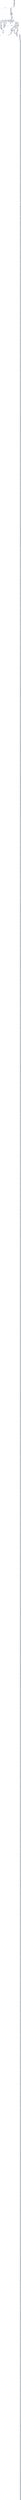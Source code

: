digraph G {
node[shape=rectangle,style=filled,fillcolor=lightsteelblue,color=lightsteelblue]
bgcolor="transparent"
a0x00401030jmp_0x00478bc6[label="start\njmp 0x00478bc6",color="lightgrey",fillcolor="orange"];
a0x00478bc6movl_0x400188UINT32_esi[label="0x00478bc6\nmovl $0x400188<UINT32>, %esi"];
a0x00478bcblodsl_ds_esi__eax[label="0x00478bcb\nlodsl %ds:(%esi), %eax"];
a0x00478bccmovl_eax_edi[label="0x00478bcc\nmovl %eax, %edi"];
a0x00478bcexchgl_eax_ebp[label="0x00478bce\nxchgl %eax, %ebp"];
a0x00478bcflodsl_ds_esi__eax[label="0x00478bcf\nlodsl %ds:(%esi), %eax"];
a0x00478bd0xchgl_eax_ecx[label="0x00478bd0\nxchgl %eax, %ecx"];
a0x00478bd1repz_movsl_ds_esi__es_edi_[label="0x00478bd1\nrepz movsl %ds:(%esi), %es:(%edi)"];
a0x00478bd3lodsl_ds_esi__eax[label="0x00478bd3\nlodsl %ds:(%esi), %eax"];
a0x00478bd4movb_0x1cUINT8_ch[label="0x00478bd4\nmovb $0x1c<UINT8>, %ch"];
a0x00478bd6repz_stosl_eax_es_edi_[label="0x00478bd6\nrepz stosl %eax, %es:(%edi)"];
a0x00478bd8lodsl_ds_esi__eax[label="0x00478bd8\nlodsl %ds:(%esi), %eax"];
a0x00478bd9pushl_eax[label="0x00478bd9\npushl %eax"];
a0x00478bdaxchgl_eax_edi[label="0x00478bda\nxchgl %eax, %edi"];
a0x00478bdbpushl_ecx[label="0x00478bdb\npushl %ecx"];
a0x00478bdcpopl_eax[label="0x00478bdc\npopl %eax"];
a0x00478bddleal_0x5cebpeax4__edx[label="0x00478bdd\nleal 0x5c(%ebp,%eax,4), %edx"];
a0x00478be1call_esi_[label="0x00478be1\ncall (%esi)"];
a0x00478d95pushl_eax[label="0x00478d95\npushl %eax"];
a0x00478d96movl_0x8ebp__eax[label="0x00478d96\nmovl 0x8(%ebp), %eax"];
a0x00478d99pushl_edx[label="0x00478d99\npushl %edx"];
a0x00478d9ashrl_0xbUINT8_eax[label="0x00478d9a\nshrl $0xb<UINT8>, %eax"];
a0x00478d9dmull_edx__eax[label="0x00478d9d\nmull (%edx), %eax"];
a0x00478d9fmovl_ebp__edx[label="0x00478d9f\nmovl (%ebp), %edx"];
a0x00478da2movl_edx__edx[label="0x00478da2\nmovl (%edx), %edx"];
a0x00478da4bswap_edx[label="0x00478da4\nbswap %edx"];
a0x00478da6subl_0x4ebp__edx[label="0x00478da6\nsubl 0x4(%ebp), %edx"];
a0x00478da9cmpl_edx_eax[label="0x00478da9\ncmpl %edx, %eax"];
a0x00478dabpopl_edx[label="0x00478dab\npopl %edx"];
a0x00478dacjbe_0x00478dbe[label="0x00478dac\njbe 0x00478dbe"];
a0x00478daemovl_eax_0x8ebp_[label="0x00478dae\nmovl %eax, 0x8(%ebp)"];
a0x00478db1xorl_eax_eax[label="0x00478db1\nxorl %eax, %eax"];
a0x00478db3movb_0x8UINT8_ah[label="0x00478db3\nmovb $0x8<UINT8>, %ah"];
a0x00478db5subl_edx__eax[label="0x00478db5\nsubl (%edx), %eax"];
a0x00478db7shrl_0x5UINT8_eax[label="0x00478db7\nshrl $0x5<UINT8>, %eax"];
a0x00478dbaaddl_eax_edx_[label="0x00478dba\naddl %eax, (%edx)"];
a0x00478dbcjmp_0x00478dcc[label="0x00478dbc\njmp 0x00478dcc"];
a0x00478dccpopl_eax[label="0x00478dcc\npopl %eax"];
a0x00478dcdpushfl_[label="0x00478dcd\npushfl "];
a0x00478dcecmpb_0x0UINT8_0xbebp_[label="0x00478dce\ncmpb $0x0<UINT8>, 0xb(%ebp)"];
a0x00478dd2jne_0x00478ddf[label="0x00478dd2\njne 0x00478ddf"];
a0x00478ddfpopfl_[label="0x00478ddf\npopfl "];
a0x00478de0ret[label="0x00478de0\nret"];
a0x00478be3jb_0x00478c3c[label="0x00478be3\njb 0x00478c3c"];
a0x00478be5subb_0x3UINT8_al[label="0x00478be5\nsubb $0x3<UINT8>, %al"];
a0x00478be7jae_0x00478beb[label="0x00478be7\njae 0x00478beb"];
a0x00478be9movb_0x0UINT8_al[label="0x00478be9\nmovb $0x0<UINT8>, %al"];
a0x00478bebcmpb_0x7UINT8_al[label="0x00478beb\ncmpb $0x7<UINT8>, %al"];
a0x00478bedjb_0x00478bf1[label="0x00478bed\njb 0x00478bf1"];
a0x00478bf1pushl_eax[label="0x00478bf1\npushl %eax"];
a0x00478bf2movzbl__1edi__ebx[label="0x00478bf2\nmovzbl -1(%edi), %ebx"];
a0x00478bf6shll_0x3UINT8_ebx[label="0x00478bf6\nshll $0x3<UINT8>, %ebx"];
a0x00478bf9movb_0x0UINT8_bl[label="0x00478bf9\nmovb $0x0<UINT8>, %bl"];
a0x00478bfbleal_ebxebx2__ebx[label="0x00478bfb\nleal (%ebx,%ebx,2), %ebx"];
a0x00478bfeleal_0x100cebpebx4__ebx[label="0x00478bfe\nleal 0x100c(%ebp,%ebx,4), %ebx"];
a0x00478c05movb_0x1UINT8_al[label="0x00478c05\nmovb $0x1<UINT8>, %al"];
a0x00478c07jecxz_0x00478c32[label="0x00478c07\njecxz 0x00478c32"];
a0x00478c32movb_0x1UINT8_ch[label="0x00478c32\nmovb $0x1<UINT8>, %ch"];
a0x00478c34call_0x8esi_[label="0x00478c34\ncall 0x8(%esi)"];
a0x00478de4leal_ebxeax4__edx[label="0x00478de4\nleal (%ebx,%eax,4), %edx"];
a0x00478de7call_esi_[label="0x00478de7\ncall (%esi)"];
a0x00478de9adcl_eax_eax[label="0x00478de9\nadcl %eax, %eax"];
a0x00478debcmpl_ecx_eax[label="0x00478deb\ncmpl %ecx, %eax"];
a0x00478dedjb_0x00478de4[label="0x00478ded\njb 0x00478de4"];
a0x00478dbeaddl_eax_0x4ebp_[label="0x00478dbe\naddl %eax, 0x4(%ebp)"];
a0x00478dc1subl_eax_0x8ebp_[label="0x00478dc1\nsubl %eax, 0x8(%ebp)"];
a0x00478dc4movl_edx__eax[label="0x00478dc4\nmovl (%edx), %eax"];
a0x00478dc6shrl_0x5UINT8_eax[label="0x00478dc6\nshrl $0x5<UINT8>, %eax"];
a0x00478dc9subl_eax_edx_[label="0x00478dc9\nsubl %eax, (%edx)"];
a0x00478dcbstc_[label="0x00478dcb\nstc "];
a0x00478dd4incl_ebp_[label="0x00478dd4\nincl (%ebp)"];
a0x00478dd7shll_0x8UINT8_0x4ebp_[label="0x00478dd7\nshll $0x8<UINT8>, 0x4(%ebp)"];
a0x00478ddbshll_0x8UINT8_0x8ebp_[label="0x00478ddb\nshll $0x8<UINT8>, 0x8(%ebp)"];
a0x00478defsubl_ecx_eax[label="0x00478def\nsubl %ecx, %eax"];
a0x00478df1ret[label="0x00478df1\nret"];
a0x00478c37xorl_ecx_ecx[label="0x00478c37\nxorl %ecx, %ecx"];
a0x00478c39jmp_0x24esi_[label="0x00478c39\njmp 0x24(%esi)"];
a0x00478d3bstosb_al_es_edi_[label="0x00478d3b\nstosb %al, %es:(%edi)"];
a0x00478d3ccmpl_0x2cesi__edi[label="0x00478d3c\ncmpl 0x2c(%esi), %edi"];
a0x00478d3fjae_0x00478d44[label="0x00478d3f\njae 0x00478d44"];
a0x00478d41jmp_0x28esi_[label="0x00478d41\njmp 0x28(%esi)"];
a0x00478c3cmovb_0x30UINT8_cl[label="0x00478c3c\nmovb $0x30<UINT8>, %cl"];
a0x00478c3emovl_0xcebp__ebx[label="0x00478c3e\nmovl 0xc(%ebp), %ebx"];
a0x00478c41addl_ecx_edx[label="0x00478c41\naddl %ecx, %edx"];
a0x00478c43call_esi_[label="0x00478c43\ncall (%esi)"];
a0x00478c45jae_0x00478c92[label="0x00478c45\njae 0x00478c92"];
a0x00478c92cmpb_0x7UINT8_al[label="0x00478c92\ncmpb $0x7<UINT8>, %al"];
a0x00478c94movb_0x7UINT8_al[label="0x00478c94\nmovb $0x7<UINT8>, %al"];
a0x00478c96jb_0x00478c9a[label="0x00478c96\njb 0x00478c9a"];
a0x00478c9apushl_eax[label="0x00478c9a\npushl %eax"];
a0x00478c9bxchgl_ebx_0x10ebp_[label="0x00478c9b\nxchgl %ebx, 0x10(%ebp)"];
a0x00478c9exchgl_ebx_0x14ebp_[label="0x00478c9e\nxchgl %ebx, 0x14(%ebp)"];
a0x00478ca1movl_ebx_0x18ebp_[label="0x00478ca1\nmovl %ebx, 0x18(%ebp)"];
a0x00478ca4movl_ebp_edx[label="0x00478ca4\nmovl %ebp, %edx"];
a0x00478ca6addl_0x18esi__edx[label="0x00478ca6\naddl 0x18(%esi), %edx"];
a0x00478ca9call_0xcesi_[label="0x00478ca9\ncall 0xc(%esi)"];
a0x00478df2movb_0x8UINT8_cl[label="0x00478df2\nmovb $0x8<UINT8>, %cl"];
a0x00478df4call_esi_[label="0x00478df4\ncall (%esi)"];
a0x00478df6leal_0x4edx__edx[label="0x00478df6\nleal 0x4(%edx), %edx"];
a0x00478df9movb_0x1UINT8_al[label="0x00478df9\nmovb $0x1<UINT8>, %al"];
a0x00478dfbjae_0x00478e08[label="0x00478dfb\njae 0x00478e08"];
a0x00478e08pushl_eax[label="0x00478e08\npushl %eax"];
a0x00478e09leal_edxeax4__ebx[label="0x00478e09\nleal (%edx,%eax,4), %ebx"];
a0x00478e0ccall_0x4esi_[label="0x00478e0c\ncall 0x4(%esi)"];
a0x00478de1xorl_eax_eax[label="0x00478de1\nxorl %eax, %eax"];
a0x00478de3incl_eax[label="0x00478de3\nincl %eax"];
a0x00478e0fpopl_ebx[label="0x00478e0f\npopl %ebx"];
a0x00478e10addl_ebx_eax[label="0x00478e10\naddl %ebx, %eax"];
a0x00478e12ret[label="0x00478e12\nret"];
a0x00478cacpushl_0x3UINT8[label="0x00478cac\npushl $0x3<UINT8>"];
a0x00478caepopl_ecx[label="0x00478cae\npopl %ecx"];
a0x00478cafpushl_eax[label="0x00478caf\npushl %eax"];
a0x00478cb0decl_eax[label="0x00478cb0\ndecl %eax"];
a0x00478cb1cmpl_ecx_eax[label="0x00478cb1\ncmpl %ecx, %eax"];
a0x00478cb3jb_0x00478cb7[label="0x00478cb3\njb 0x00478cb7"];
a0x00478cb5movl_ecx_eax[label="0x00478cb5\nmovl %ecx, %eax"];
a0x00478cb7shll_0x6UINT8_eax[label="0x00478cb7\nshll $0x6<UINT8>, %eax"];
a0x00478cbamovb_0x40UINT8_cl[label="0x00478cba\nmovb $0x40<UINT8>, %cl"];
a0x00478cbcleal_0x37cebpeax4__ebx[label="0x00478cbc\nleal 0x37c(%ebp,%eax,4), %ebx"];
a0x00478cc3call_0x4esi_[label="0x00478cc3\ncall 0x4(%esi)"];
a0x00478cc6cmpb_0x4UINT8_al[label="0x00478cc6\ncmpb $0x4<UINT8>, %al"];
a0x00478cc8movl_eax_ebx[label="0x00478cc8\nmovl %eax, %ebx"];
a0x00478ccajb_0x00478d2b[label="0x00478cca\njb 0x00478d2b"];
a0x00478cccxorl_ebx_ebx[label="0x00478ccc\nxorl %ebx, %ebx"];
a0x00478cceshrl_eax[label="0x00478cce\nshrl %eax"];
a0x00478cd0adcl_ebx_ebx[label="0x00478cd0\nadcl %ebx, %ebx"];
a0x00478cd2decl_eax[label="0x00478cd2\ndecl %eax"];
a0x00478cd3incl_ebx[label="0x00478cd3\nincl %ebx"];
a0x00478cd4xchgl_eax_ecx[label="0x00478cd4\nxchgl %eax, %ecx"];
a0x00478cd5incl_ebx[label="0x00478cd5\nincl %ebx"];
a0x00478cd6shll_cl_ebx[label="0x00478cd6\nshll %cl, %ebx"];
a0x00478cd8cmpb_0x5UINT8_cl[label="0x00478cd8\ncmpb $0x5<UINT8>, %cl"];
a0x00478cdbleal_0x17cebpebx4__edx[label="0x00478cdb\nleal 0x17c(%ebp,%ebx,4), %edx"];
a0x00478ce2jbe_0x00478d12[label="0x00478ce2\njbe 0x00478d12"];
a0x00478ce4subb_0x4UINT8_cl[label="0x00478ce4\nsubb $0x4<UINT8>, %cl"];
a0x00478ce7xorl_eax_eax[label="0x00478ce7\nxorl %eax, %eax"];
a0x00478ce9movl_ebp__edx[label="0x00478ce9\nmovl (%ebp), %edx"];
a0x00478cecshrl_0x8ebp_[label="0x00478cec\nshrl 0x8(%ebp)"];
a0x00478cefmovl_edx__edx[label="0x00478cef\nmovl (%edx), %edx"];
a0x00478cf1bswap_edx[label="0x00478cf1\nbswap %edx"];
a0x00478cf3subl_0x4ebp__edx[label="0x00478cf3\nsubl 0x4(%ebp), %edx"];
a0x00478cf6addl_eax_eax[label="0x00478cf6\naddl %eax, %eax"];
a0x00478cf8cmpl_0x8ebp__edx[label="0x00478cf8\ncmpl 0x8(%ebp), %edx"];
a0x00478cfbjb_0x00478d04[label="0x00478cfb\njb 0x00478d04"];
a0x00478d04call_0x10esi_[label="0x00478d04\ncall 0x10(%esi)"];
a0x00478d07loop_0x00478ce9[label="0x00478d07\nloop 0x00478ce9"];
a0x00478d09movb_0x4UINT8_cl[label="0x00478d09\nmovb $0x4<UINT8>, %cl"];
a0x00478d0bshll_cl_eax[label="0x00478d0b\nshll %cl, %eax"];
a0x00478d0daddl_eax_ebx[label="0x00478d0d\naddl %eax, %ebx"];
a0x00478d0fleal_0x1cebp__edx[label="0x00478d0f\nleal 0x1c(%ebp), %edx"];
a0x00478d12xorl_eax_eax[label="0x00478d12\nxorl %eax, %eax"];
a0x00478d14pushl_ebx[label="0x00478d14\npushl %ebx"];
a0x00478d15incl_eax[label="0x00478d15\nincl %eax"];
a0x00478d16pushl_ecx[label="0x00478d16\npushl %ecx"];
a0x00478d17shll_cl_eax[label="0x00478d17\nshll %cl, %eax"];
a0x00478d19movl_edx_ebx[label="0x00478d19\nmovl %edx, %ebx"];
a0x00478d1bxchgl_eax_ecx[label="0x00478d1b\nxchgl %eax, %ecx"];
a0x00478d1ccall_0x4esi_[label="0x00478d1c\ncall 0x4(%esi)"];
a0x00478d1fxorl_edx_edx[label="0x00478d1f\nxorl %edx, %edx"];
a0x00478d21popl_ecx[label="0x00478d21\npopl %ecx"];
a0x00478d22shrl_eax[label="0x00478d22\nshrl %eax"];
a0x00478d24adcl_edx_edx[label="0x00478d24\nadcl %edx, %edx"];
a0x00478d26loop_0x00478d22[label="0x00478d26\nloop 0x00478d22"];
a0x00478d28popl_ebx[label="0x00478d28\npopl %ebx"];
a0x00478d29addl_edx_ebx[label="0x00478d29\naddl %edx, %ebx"];
a0x00478d2bincl_ebx[label="0x00478d2b\nincl %ebx"];
a0x00478d2cpopl_ecx[label="0x00478d2c\npopl %ecx"];
a0x00478d2dmovl_ebx_0xcebp_[label="0x00478d2d\nmovl %ebx, 0xc(%ebp)"];
a0x00478d30pushl_esi[label="0x00478d30\npushl %esi"];
a0x00478d31movl_edi_esi[label="0x00478d31\nmovl %edi, %esi"];
a0x00478d33subl_ebx_esi[label="0x00478d33\nsubl %ebx, %esi"];
a0x00478d35repz_movsb_ds_esi__es_edi_[label="0x00478d35\nrepz movsb %ds:(%esi), %es:(%edi)"];
a0x00478d37lodsb_ds_esi__al[label="0x00478d37\nlodsb %ds:(%esi), %al"];
a0x00478d38popl_esi[label="0x00478d38\npopl %esi"];
a0x00478d39movb_0xffffff80UINT8_cl[label="0x00478d39\nmovb $0xffffff80<UINT8>, %cl"];
a0x00478c09movl_edi_edx[label="0x00478c09\nmovl %edi, %edx"];
a0x00478c0bsubl_0xcebp__edx[label="0x00478c0b\nsubl 0xc(%ebp), %edx"];
a0x00478c0emovb_edx__ch[label="0x00478c0e\nmovb (%edx), %ch"];
a0x00478c10xorl_edx_edx[label="0x00478c10\nxorl %edx, %edx"];
a0x00478c12testb_ch_cl[label="0x00478c12\ntestb %ch, %cl"];
a0x00478c14setne_dh[label="0x00478c14\nsetne %dh"];
a0x00478c17pushl_edx[label="0x00478c17\npushl %edx"];
a0x00478c18incb_dh[label="0x00478c18\nincb %dh"];
a0x00478c1amovb_al_dl[label="0x00478c1a\nmovb %al, %dl"];
a0x00478c1cleal_ebxedx4__edx[label="0x00478c1c\nleal (%ebx,%edx,4), %edx"];
a0x00478c1fcall_esi_[label="0x00478c1f\ncall (%esi)"];
a0x00478c21popl_edx[label="0x00478c21\npopl %edx"];
a0x00478c22lahf_[label="0x00478c22\nlahf "];
a0x00478c23adcb_al_al[label="0x00478c23\nadcb %al, %al"];
a0x00478c25shrb_cl[label="0x00478c25\nshrb %cl"];
a0x00478c27je_0x00478c37[label="0x00478c27\nje 0x00478c37"];
a0x00478c29sahf_[label="0x00478c29\nsahf "];
a0x00478c2asbbb_dl_dh[label="0x00478c2a\nsbbb %dl, %dh"];
a0x00478c2cje_0x00478c12[label="0x00478c2c\nje 0x00478c12"];
a0x00478c2emovb_0x0UINT8_ah[label="0x00478c2e\nmovb $0x0<UINT8>, %ah"];
a0x00478c30xorl_ecx_ecx[label="0x00478c30\nxorl %ecx, %ecx"];
a0x00478c47addl_ecx_edx[label="0x00478c47\naddl %ecx, %edx"];
a0x00478c49call_esi_[label="0x00478c49\ncall (%esi)"];
a0x00478c4bjb_0x00478c66[label="0x00478c4b\njb 0x00478c66"];
a0x00478c66addl_0x60UINT8_edx[label="0x00478c66\naddl $0x60<UINT8>, %edx"];
a0x00478c69call_esi_[label="0x00478c69\ncall (%esi)"];
a0x00478c6bxchgl_ebx_0x10ebp_[label="0x00478c6b\nxchgl %ebx, 0x10(%ebp)"];
a0x00478c6ejae_0x00478c7c[label="0x00478c6e\njae 0x00478c7c"];
a0x00478c70addl_ecx_edx[label="0x00478c70\naddl %ecx, %edx"];
a0x00478c72call_esi_[label="0x00478c72\ncall (%esi)"];
a0x00478c74xchgl_ebx_0x14ebp_[label="0x00478c74\nxchgl %ebx, 0x14(%ebp)"];
a0x00478c77jae_0x00478c7c[label="0x00478c77\njae 0x00478c7c"];
a0x00478c7ccmpb_0x7UINT8_al[label="0x00478c7c\ncmpb $0x7<UINT8>, %al"];
a0x00478c7emovb_0x8UINT8_al[label="0x00478c7e\nmovb $0x8<UINT8>, %al"];
a0x00478c80jb_0x00478c84[label="0x00478c80\njb 0x00478c84"];
a0x00478c84pushl_eax[label="0x00478c84\npushl %eax"];
a0x00478c85pushl_ebx[label="0x00478c85\npushl %ebx"];
a0x00478c86movl_ebp_edx[label="0x00478c86\nmovl %ebp, %edx"];
a0x00478c88addl_0x14esi__edx[label="0x00478c88\naddl 0x14(%esi), %edx"];
a0x00478c8bcall_0xcesi_[label="0x00478c8b\ncall 0xc(%esi)"];
a0x00478c8epopl_ebx[label="0x00478c8e\npopl %ebx"];
a0x00478c8fxchgl_eax_ecx[label="0x00478c8f\nxchgl %eax, %ecx"];
a0x00478c90jmp_0x3cesi_[label="0x00478c90\njmp 0x3c(%esi)"];
a0x00478c98movb_0xaUINT8_al[label="0x00478c98\nmovb $0xa<UINT8>, %al"];
a0x00478cfdmovl_0x8ebp__edx[label="0x00478cfd\nmovl 0x8(%ebp), %edx"];
a0x00478d00incl_eax[label="0x00478d00\nincl %eax"];
a0x00478d01addl_edx_0x4ebp_[label="0x00478d01\naddl %edx, 0x4(%ebp)"];
a0x00478c4daddl_ecx_edx[label="0x00478c4d\naddl %ecx, %edx"];
a0x00478c4fcall_esi_[label="0x00478c4f\ncall (%esi)"];
a0x00478c51jb_0x00478c7c[label="0x00478c51\njb 0x00478c7c"];
a0x00478c82movb_0xbUINT8_al[label="0x00478c82\nmovb $0xb<UINT8>, %al"];
a0x00478dfdcall_esi_[label="0x00478dfd\ncall (%esi)"];
a0x00478dffmovb_0x9UINT8_al[label="0x00478dff\nmovb $0x9<UINT8>, %al"];
a0x00478e01jae_0x00478e08[label="0x00478e01\njae 0x00478e08"];
a0x00478befsubb_0x3UINT8_al[label="0x00478bef\nsubb $0x3<UINT8>, %al"];
a0x00478e03shll_0x5UINT8_ecx[label="0x00478e03\nshll $0x5<UINT8>, %ecx"];
a0x00478e06movb_0x11UINT8_al[label="0x00478e06\nmovb $0x11<UINT8>, %al"];
a0x00478c53cmpb_0x7UINT8_al[label="0x00478c53\ncmpb $0x7<UINT8>, %al"];
a0x00478c55movb_0x9UINT8_al[label="0x00478c55\nmovb $0x9<UINT8>, %al"];
a0x00478c57jb_0x00478c5b[label="0x00478c57\njb 0x00478c5b"];
a0x00478c59movb_0xbUINT8_al[label="0x00478c59\nmovb $0xb<UINT8>, %al"];
a0x00478c5bpushl_eax[label="0x00478c5b\npushl %eax"];
a0x00478c5cmovl_edi_eax[label="0x00478c5c\nmovl %edi, %eax"];
a0x00478c5esubl_0xcebp__eax[label="0x00478c5e\nsubl 0xc(%ebp), %eax"];
a0x00478c61movb_eax__al[label="0x00478c61\nmovb (%eax), %al"];
a0x00478c63jmp_0x20esi_[label="0x00478c63\njmp 0x20(%esi)"];
a0x00478c79xchgl_ebx_0x18ebp_[label="0x00478c79\nxchgl %ebx, 0x18(%ebp)"];
a0x00478d44popl_eax[label="0x00478d44\npopl %eax"];
a0x00478d45movl_0x30esi__ecx[label="0x00478d45\nmovl 0x30(%esi), %ecx"];
a0x00478d48popl_edi[label="0x00478d48\npopl %edi"];
a0x00478d49jecxz_0x00478d66[label="0x00478d49\njecxz 0x00478d66"];
a0x00478d4bmovb_edi__al[label="0x00478d4b\nmovb (%edi), %al"];
a0x00478d4dincl_edi[label="0x00478d4d\nincl %edi"];
a0x00478d4eaddb_0x18UINT8_al[label="0x00478d4e\naddb $0x18<UINT8>, %al"];
a0x00478d50cmpb_0x2UINT8_al[label="0x00478d50\ncmpb $0x2<UINT8>, %al"];
a0x00478d52jae_0x00478d4b[label="0x00478d52\njae 0x00478d4b"];
a0x00478d54movl_edi__eax[label="0x00478d54\nmovl (%edi), %eax"];
a0x00478d56cmpb_0x1UINT8_al[label="0x00478d56\ncmpb $0x1<UINT8>, %al"];
a0x00478d58jne_0x00478d4b[label="0x00478d58\njne 0x00478d4b"];
a0x00478d5amovb_0x0UINT8_al[label="0x00478d5a\nmovb $0x0<UINT8>, %al"];
a0x00478d5cbswap_eax[label="0x00478d5c\nbswap %eax"];
a0x00478d5eaddl_0x1cesi__eax[label="0x00478d5e\naddl 0x1c(%esi), %eax"];
a0x00478d61subl_edi_eax[label="0x00478d61\nsubl %edi, %eax"];
a0x00478d63stosl_eax_es_edi_[label="0x00478d63\nstosl %eax, %es:(%edi)"];
a0x00478d64loop_0x00478d4b[label="0x00478d64\nloop 0x00478d4b"];
a0x00478d66movl_0x34esi__ebx[label="0x00478d66\nmovl 0x34(%esi), %ebx"];
a0x00478d69movl_0x38esi__esi[label="0x00478d69\nmovl 0x38(%esi), %esi"];
a0x00478d6cincl_esi[label="0x00478d6c\nincl %esi"];
a0x00478d6dlodsl_ds_esi__eax[label="0x00478d6d\nlodsl %ds:(%esi), %eax"];
a0x00478d6etestl_eax_eax[label="0x00478d6e\ntestl %eax, %eax"];
a0x00478d70je_0x004014ed[label="0x00478d70\nje 0x004014ed"];
a0x004014edaddb_al_eax_[label="0x004014ed\naddb %al, (%eax)"];
a0x004014efaddb_al_eax_[label="0x004014ef\naddb %al, (%eax)"];
a0x004014f1addb_al_eax_[label="0x004014f1\naddb %al, (%eax)"];
a0x004014f3addb_al_eax_[label="0x004014f3\naddb %al, (%eax)"];
a0x004014f5addb_al_eax_[label="0x004014f5\naddb %al, (%eax)"];
a0x004014f7addb_al_eax_[label="0x004014f7\naddb %al, (%eax)"];
a0x004014f9addb_al_eax_[label="0x004014f9\naddb %al, (%eax)"];
a0x004014fbaddb_al_eax_[label="0x004014fb\naddb %al, (%eax)"];
a0x004014fdaddb_al_eax_[label="0x004014fd\naddb %al, (%eax)"];
a0x004014ffaddb_al_eax_[label="0x004014ff\naddb %al, (%eax)"];
a0x00401501addb_al_eax_[label="0x00401501\naddb %al, (%eax)"];
a0x00401503addb_al_eax_[label="0x00401503\naddb %al, (%eax)"];
a0x00401505addb_al_eax_[label="0x00401505\naddb %al, (%eax)"];
a0x00401507addb_al_eax_[label="0x00401507\naddb %al, (%eax)"];
a0x00401509addb_al_eax_[label="0x00401509\naddb %al, (%eax)"];
a0x0040150baddb_al_eax_[label="0x0040150b\naddb %al, (%eax)"];
a0x0040150daddb_al_eax_[label="0x0040150d\naddb %al, (%eax)"];
a0x0040150faddb_al_eax_[label="0x0040150f\naddb %al, (%eax)"];
a0x00401511addb_al_eax_[label="0x00401511\naddb %al, (%eax)"];
a0x00401513addb_al_eax_[label="0x00401513\naddb %al, (%eax)"];
a0x00401515addb_al_eax_[label="0x00401515\naddb %al, (%eax)"];
a0x00401517addb_al_eax_[label="0x00401517\naddb %al, (%eax)"];
a0x00401519addb_al_eax_[label="0x00401519\naddb %al, (%eax)"];
a0x0040151baddb_al_eax_[label="0x0040151b\naddb %al, (%eax)"];
a0x0040151daddb_al_eax_[label="0x0040151d\naddb %al, (%eax)"];
a0x0040151faddb_al_eax_[label="0x0040151f\naddb %al, (%eax)"];
a0x00401521addb_al_eax_[label="0x00401521\naddb %al, (%eax)"];
a0x00401523addb_al_eax_[label="0x00401523\naddb %al, (%eax)"];
a0x00401525addb_al_eax_[label="0x00401525\naddb %al, (%eax)"];
a0x00401527addb_al_eax_[label="0x00401527\naddb %al, (%eax)"];
a0x00401529addb_al_eax_[label="0x00401529\naddb %al, (%eax)"];
a0x0040152baddb_al_eax_[label="0x0040152b\naddb %al, (%eax)"];
a0x0040152daddb_al_eax_[label="0x0040152d\naddb %al, (%eax)"];
a0x0040152faddb_al_eax_[label="0x0040152f\naddb %al, (%eax)"];
a0x00401531addb_al_eax_[label="0x00401531\naddb %al, (%eax)"];
a0x00401533addb_al_eax_[label="0x00401533\naddb %al, (%eax)"];
a0x00401535addb_al_eax_[label="0x00401535\naddb %al, (%eax)"];
a0x00401537addb_al_eax_[label="0x00401537\naddb %al, (%eax)"];
a0x00401539addb_al_eax_[label="0x00401539\naddb %al, (%eax)"];
a0x0040153baddb_al_eax_[label="0x0040153b\naddb %al, (%eax)"];
a0x0040153daddb_al_eax_[label="0x0040153d\naddb %al, (%eax)"];
a0x0040153faddb_al_eax_[label="0x0040153f\naddb %al, (%eax)"];
a0x00401541addb_al_eax_[label="0x00401541\naddb %al, (%eax)"];
a0x00401543addb_al_eax_[label="0x00401543\naddb %al, (%eax)"];
a0x00401545addb_al_eax_[label="0x00401545\naddb %al, (%eax)"];
a0x00401547addb_al_eax_[label="0x00401547\naddb %al, (%eax)"];
a0x00401549addb_al_eax_[label="0x00401549\naddb %al, (%eax)"];
a0x0040154baddb_al_eax_[label="0x0040154b\naddb %al, (%eax)"];
a0x0040154daddb_al_eax_[label="0x0040154d\naddb %al, (%eax)"];
a0x0040154faddb_al_eax_[label="0x0040154f\naddb %al, (%eax)"];
a0x00401551addb_al_eax_[label="0x00401551\naddb %al, (%eax)"];
a0x00401553addb_al_eax_[label="0x00401553\naddb %al, (%eax)"];
a0x00401555addb_al_eax_[label="0x00401555\naddb %al, (%eax)"];
a0x00401557addb_al_eax_[label="0x00401557\naddb %al, (%eax)"];
a0x00401559addb_al_eax_[label="0x00401559\naddb %al, (%eax)"];
a0x0040155baddb_al_eax_[label="0x0040155b\naddb %al, (%eax)"];
a0x0040155daddb_al_eax_[label="0x0040155d\naddb %al, (%eax)"];
a0x0040155faddb_al_eax_[label="0x0040155f\naddb %al, (%eax)"];
a0x00401561addb_al_eax_[label="0x00401561\naddb %al, (%eax)"];
a0x00401563addb_al_eax_[label="0x00401563\naddb %al, (%eax)"];
a0x00401565addb_al_eax_[label="0x00401565\naddb %al, (%eax)"];
a0x00401567addb_al_eax_[label="0x00401567\naddb %al, (%eax)"];
a0x00401569addb_al_eax_[label="0x00401569\naddb %al, (%eax)"];
a0x0040156baddb_al_eax_[label="0x0040156b\naddb %al, (%eax)"];
a0x0040156daddb_al_eax_[label="0x0040156d\naddb %al, (%eax)"];
a0x0040156faddb_al_eax_[label="0x0040156f\naddb %al, (%eax)"];
a0x00401571addb_al_eax_[label="0x00401571\naddb %al, (%eax)"];
a0x00401573addb_al_eax_[label="0x00401573\naddb %al, (%eax)"];
a0x00401575addb_al_eax_[label="0x00401575\naddb %al, (%eax)"];
a0x00401577addb_al_eax_[label="0x00401577\naddb %al, (%eax)"];
a0x00401579addb_al_eax_[label="0x00401579\naddb %al, (%eax)"];
a0x0040157baddb_al_eax_[label="0x0040157b\naddb %al, (%eax)"];
a0x0040157daddb_al_eax_[label="0x0040157d\naddb %al, (%eax)"];
a0x0040157faddb_al_eax_[label="0x0040157f\naddb %al, (%eax)"];
a0x00401581addb_al_eax_[label="0x00401581\naddb %al, (%eax)"];
a0x00401583addb_al_eax_[label="0x00401583\naddb %al, (%eax)"];
a0x00401585addb_al_eax_[label="0x00401585\naddb %al, (%eax)"];
a0x00401587addb_al_eax_[label="0x00401587\naddb %al, (%eax)"];
a0x00401589addb_al_eax_[label="0x00401589\naddb %al, (%eax)"];
a0x0040158baddb_al_eax_[label="0x0040158b\naddb %al, (%eax)"];
a0x0040158daddb_al_eax_[label="0x0040158d\naddb %al, (%eax)"];
a0x0040158faddb_al_eax_[label="0x0040158f\naddb %al, (%eax)"];
a0x00401591addb_al_eax_[label="0x00401591\naddb %al, (%eax)"];
a0x00401593addb_al_eax_[label="0x00401593\naddb %al, (%eax)"];
a0x00401595addb_al_eax_[label="0x00401595\naddb %al, (%eax)"];
a0x00401597addb_al_eax_[label="0x00401597\naddb %al, (%eax)"];
a0x00401599addb_al_eax_[label="0x00401599\naddb %al, (%eax)"];
a0x0040159baddb_al_eax_[label="0x0040159b\naddb %al, (%eax)"];
a0x0040159daddb_al_eax_[label="0x0040159d\naddb %al, (%eax)"];
a0x0040159faddb_al_eax_[label="0x0040159f\naddb %al, (%eax)"];
a0x004015a1addb_al_eax_[label="0x004015a1\naddb %al, (%eax)"];
a0x004015a3addb_al_eax_[label="0x004015a3\naddb %al, (%eax)"];
a0x004015a5addb_al_eax_[label="0x004015a5\naddb %al, (%eax)"];
a0x004015a7addb_al_eax_[label="0x004015a7\naddb %al, (%eax)"];
a0x004015a9addb_al_eax_[label="0x004015a9\naddb %al, (%eax)"];
a0x004015abaddb_al_eax_[label="0x004015ab\naddb %al, (%eax)"];
a0x004015adaddb_al_eax_[label="0x004015ad\naddb %al, (%eax)"];
a0x004015afaddb_al_eax_[label="0x004015af\naddb %al, (%eax)"];
a0x004015b1addb_al_eax_[label="0x004015b1\naddb %al, (%eax)"];
a0x004015b3addb_al_eax_[label="0x004015b3\naddb %al, (%eax)"];
a0x004015b5addb_al_eax_[label="0x004015b5\naddb %al, (%eax)"];
a0x004015b7addb_al_eax_[label="0x004015b7\naddb %al, (%eax)"];
a0x004015b9addb_al_eax_[label="0x004015b9\naddb %al, (%eax)"];
a0x004015bbaddb_al_eax_[label="0x004015bb\naddb %al, (%eax)"];
a0x004015bdaddb_al_eax_[label="0x004015bd\naddb %al, (%eax)"];
a0x004015bfaddb_al_eax_[label="0x004015bf\naddb %al, (%eax)"];
a0x004015c1addb_al_eax_[label="0x004015c1\naddb %al, (%eax)"];
a0x004015c3addb_al_eax_[label="0x004015c3\naddb %al, (%eax)"];
a0x004015c5addb_al_eax_[label="0x004015c5\naddb %al, (%eax)"];
a0x004015c7addb_al_eax_[label="0x004015c7\naddb %al, (%eax)"];
a0x004015c9addb_al_eax_[label="0x004015c9\naddb %al, (%eax)"];
a0x004015cbaddb_al_eax_[label="0x004015cb\naddb %al, (%eax)"];
a0x004015cdaddb_ch_ch[label="0x004015cd\naddb %ch, %ch"];
a0x004015cfjnp_0x4015d1[label="0x004015cf\njnp 0x4015d1"];
a0x004015d1addb_al_eax_[label="0x004015d1\naddb %al, (%eax)"];
a0x004015d3addb_al_eax_[label="0x004015d3\naddb %al, (%eax)"];
a0x004015d5addb_al_eax_[label="0x004015d5\naddb %al, (%eax)"];
a0x004015d7addb_cl_esi_[label="0x004015d7\naddb %cl, (%esi)"];
a0x004015d9popa_[label="0x004015d9\npopa "];
a0x004015daaddb_al_eax_[label="0x004015da\naddb %al, (%eax)"];
a0x004015dcaddb_al_eax_[label="0x004015dc\naddb %al, (%eax)"];
a0x004015deaddb_al_eax_[label="0x004015de\naddb %al, (%eax)"];
a0x004015e0addl_0x0UINT32_eax[label="0x004015e0\naddl $0x0<UINT32>, %eax"];
a0x004015e5addb_al_eax_[label="0x004015e5\naddb %al, (%eax)"];
a0x004015e7addb_al_eax_[label="0x004015e7\naddb %al, (%eax)"];
a0x004015e9addb_al_eax_[label="0x004015e9\naddb %al, (%eax)"];
a0x004015ebaddb_al_eax_[label="0x004015eb\naddb %al, (%eax)"];
a0x004015edaddb_al_eax_[label="0x004015ed\naddb %al, (%eax)"];
a0x004015efaddb_al_eax_[label="0x004015ef\naddb %al, (%eax)"];
a0x004015f1addb_al_eax_[label="0x004015f1\naddb %al, (%eax)"];
a0x004015f3addb_al_eax_[label="0x004015f3\naddb %al, (%eax)"];
a0x004015f5addb_al_eax_[label="0x004015f5\naddb %al, (%eax)"];
a0x004015f7addb_al_eax_[label="0x004015f7\naddb %al, (%eax)"];
a0x004015f9addb_al_eax_[label="0x004015f9\naddb %al, (%eax)"];
a0x004015fbaddb_al_eax_[label="0x004015fb\naddb %al, (%eax)"];
a0x004015fdaddb_al_eax_[label="0x004015fd\naddb %al, (%eax)"];
a0x004015ffaddb_al_eax_[label="0x004015ff\naddb %al, (%eax)"];
a0x00401601addb_al_eax_[label="0x00401601\naddb %al, (%eax)"];
a0x00401603addb_al_eax_[label="0x00401603\naddb %al, (%eax)"];
a0x00401605addb_al_eax_[label="0x00401605\naddb %al, (%eax)"];
a0x00401607addb_al_eax_[label="0x00401607\naddb %al, (%eax)"];
a0x00401609addb_al_eax_[label="0x00401609\naddb %al, (%eax)"];
a0x0040160baddb_al_eax_[label="0x0040160b\naddb %al, (%eax)"];
a0x0040160daddb_al_eax_[label="0x0040160d\naddb %al, (%eax)"];
a0x0040160faddb_al_eax_[label="0x0040160f\naddb %al, (%eax)"];
a0x00401611addb_al_eax_[label="0x00401611\naddb %al, (%eax)"];
a0x00401613addb_al_eax_[label="0x00401613\naddb %al, (%eax)"];
a0x00401615addb_al_eax_[label="0x00401615\naddb %al, (%eax)"];
a0x00401617addb_al_eax_[label="0x00401617\naddb %al, (%eax)"];
a0x00401619addb_al_eax_[label="0x00401619\naddb %al, (%eax)"];
a0x0040161baddb_al_eax_[label="0x0040161b\naddb %al, (%eax)"];
a0x0040161daddb_al_eax_[label="0x0040161d\naddb %al, (%eax)"];
a0x0040161faddb_al_eax_[label="0x0040161f\naddb %al, (%eax)"];
a0x00401621addb_al_eax_[label="0x00401621\naddb %al, (%eax)"];
a0x00401623addb_al_eax_[label="0x00401623\naddb %al, (%eax)"];
a0x00401625addb_al_eax_[label="0x00401625\naddb %al, (%eax)"];
a0x00401627addb_al_eax_[label="0x00401627\naddb %al, (%eax)"];
a0x00401629addb_al_eax_[label="0x00401629\naddb %al, (%eax)"];
a0x0040162baddb_al_eax_[label="0x0040162b\naddb %al, (%eax)"];
a0x0040162daddb_al_eax_[label="0x0040162d\naddb %al, (%eax)"];
a0x0040162faddb_al_eax_[label="0x0040162f\naddb %al, (%eax)"];
a0x00401631addb_al_eax_[label="0x00401631\naddb %al, (%eax)"];
a0x00401633addb_al_eax_[label="0x00401633\naddb %al, (%eax)"];
a0x00401635addb_al_eax_[label="0x00401635\naddb %al, (%eax)"];
a0x00401637addb_al_eax_[label="0x00401637\naddb %al, (%eax)"];
a0x00401639addb_al_eax_[label="0x00401639\naddb %al, (%eax)"];
a0x0040163baddb_al_eax_[label="0x0040163b\naddb %al, (%eax)"];
a0x0040163daddb_al_eax_[label="0x0040163d\naddb %al, (%eax)"];
a0x0040163faddb_al_eax_[label="0x0040163f\naddb %al, (%eax)"];
a0x00401641addb_al_eax_[label="0x00401641\naddb %al, (%eax)"];
a0x00401643addb_al_eax_[label="0x00401643\naddb %al, (%eax)"];
a0x00401645addb_al_eax_[label="0x00401645\naddb %al, (%eax)"];
a0x00401647addb_al_eax_[label="0x00401647\naddb %al, (%eax)"];
a0x00401649addb_al_eax_[label="0x00401649\naddb %al, (%eax)"];
a0x0040164baddb_al_eax_[label="0x0040164b\naddb %al, (%eax)"];
a0x0040164daddb_al_eax_[label="0x0040164d\naddb %al, (%eax)"];
a0x0040164faddb_al_eax_[label="0x0040164f\naddb %al, (%eax)"];
a0x00401651addb_al_eax_[label="0x00401651\naddb %al, (%eax)"];
a0x00401653addb_al_eax_[label="0x00401653\naddb %al, (%eax)"];
a0x00401655addb_al_eax_[label="0x00401655\naddb %al, (%eax)"];
a0x00401657addb_al_eax_[label="0x00401657\naddb %al, (%eax)"];
a0x00401659addb_al_eax_[label="0x00401659\naddb %al, (%eax)"];
a0x0040165baddb_al_eax_[label="0x0040165b\naddb %al, (%eax)"];
a0x0040165daddb_al_eax_[label="0x0040165d\naddb %al, (%eax)"];
a0x0040165faddb_al_eax_[label="0x0040165f\naddb %al, (%eax)"];
a0x00401661addb_al_eax_[label="0x00401661\naddb %al, (%eax)"];
a0x00401663addb_al_eax_[label="0x00401663\naddb %al, (%eax)"];
a0x00401665addb_al_eax_[label="0x00401665\naddb %al, (%eax)"];
a0x00401667addb_al_eax_[label="0x00401667\naddb %al, (%eax)"];
a0x00401669addb_al_eax_[label="0x00401669\naddb %al, (%eax)"];
a0x0040166baddb_al_eax_[label="0x0040166b\naddb %al, (%eax)"];
a0x0040166daddb_al_eax_[label="0x0040166d\naddb %al, (%eax)"];
a0x0040166faddb_al_eax_[label="0x0040166f\naddb %al, (%eax)"];
a0x00401671addb_al_eax_[label="0x00401671\naddb %al, (%eax)"];
a0x00401673addb_al_eax_[label="0x00401673\naddb %al, (%eax)"];
a0x00401675addb_al_eax_[label="0x00401675\naddb %al, (%eax)"];
a0x00401677addb_al_eax_[label="0x00401677\naddb %al, (%eax)"];
a0x00401679addb_al_eax_[label="0x00401679\naddb %al, (%eax)"];
a0x0040167baddb_al_eax_[label="0x0040167b\naddb %al, (%eax)"];
a0x0040167daddb_al_eax_[label="0x0040167d\naddb %al, (%eax)"];
a0x0040167faddb_al_eax_[label="0x0040167f\naddb %al, (%eax)"];
a0x00401681addb_al_eax_[label="0x00401681\naddb %al, (%eax)"];
a0x00401683addb_al_eax_[label="0x00401683\naddb %al, (%eax)"];
a0x00401685addb_al_eax_[label="0x00401685\naddb %al, (%eax)"];
a0x00401687addb_al_eax_[label="0x00401687\naddb %al, (%eax)"];
a0x00401689addb_al_eax_[label="0x00401689\naddb %al, (%eax)"];
a0x0040168baddb_al_eax_[label="0x0040168b\naddb %al, (%eax)"];
a0x0040168daddb_bh_edi_[label="0x0040168d\naddb %bh, (%edi)"];
a0x0040168faddb_al_eax_[label="0x0040168f\naddb %al, (%eax)"];
a0x00401691addb_al_eax_[label="0x00401691\naddb %al, (%eax)"];
a0x00401693addb_al_eax_[label="0x00401693\naddb %al, (%eax)"];
a0x00401695addb_al_eax_[label="0x00401695\naddb %al, (%eax)"];
a0x00401697addb_al_eax_[label="0x00401697\naddb %al, (%eax)"];
a0x00401699addb_al_eax_[label="0x00401699\naddb %al, (%eax)"];
a0x0040169baddb_al_eax_[label="0x0040169b\naddb %al, (%eax)"];
a0x0040169daddb_al_eax_[label="0x0040169d\naddb %al, (%eax)"];
a0x0040169faddb_al_eax_[label="0x0040169f\naddb %al, (%eax)"];
a0x004016a1addb_al_eax_[label="0x004016a1\naddb %al, (%eax)"];
a0x004016a3addb_al_eax_[label="0x004016a3\naddb %al, (%eax)"];
a0x004016a5addb_al_eax_[label="0x004016a5\naddb %al, (%eax)"];
a0x004016a7addb_al_eax_[label="0x004016a7\naddb %al, (%eax)"];
a0x004016a9addb_al_eax_[label="0x004016a9\naddb %al, (%eax)"];
a0x004016abaddb_al_eax_[label="0x004016ab\naddb %al, (%eax)"];
a0x004016adaddb_al_eax_[label="0x004016ad\naddb %al, (%eax)"];
a0x004016afaddb_al_eax_[label="0x004016af\naddb %al, (%eax)"];
a0x004016b1addb_al_eax_[label="0x004016b1\naddb %al, (%eax)"];
a0x004016b3addb_al_eax_[label="0x004016b3\naddb %al, (%eax)"];
a0x004016b5addb_al_eax_[label="0x004016b5\naddb %al, (%eax)"];
a0x004016b7addb_al_eax_[label="0x004016b7\naddb %al, (%eax)"];
a0x004016b9addb_al_eax_[label="0x004016b9\naddb %al, (%eax)"];
a0x004016bbaddb_al_eax_[label="0x004016bb\naddb %al, (%eax)"];
a0x004016bdaddb_al_eax_[label="0x004016bd\naddb %al, (%eax)"];
a0x004016bfaddb_al_eax_[label="0x004016bf\naddb %al, (%eax)"];
a0x004016c1addb_al_eax_[label="0x004016c1\naddb %al, (%eax)"];
a0x004016c3addb_al_eax_[label="0x004016c3\naddb %al, (%eax)"];
a0x004016c5addb_al_eax_[label="0x004016c5\naddb %al, (%eax)"];
a0x004016c7addb_al_eax_[label="0x004016c7\naddb %al, (%eax)"];
a0x004016c9addb_al_eax_[label="0x004016c9\naddb %al, (%eax)"];
a0x004016cbaddb_al_eax_[label="0x004016cb\naddb %al, (%eax)"];
a0x004016cdaddb_al_eax_[label="0x004016cd\naddb %al, (%eax)"];
a0x004016cfaddb_al_eax_[label="0x004016cf\naddb %al, (%eax)"];
a0x004016d1addb_al_eax_[label="0x004016d1\naddb %al, (%eax)"];
a0x004016d3addb_al_eax_[label="0x004016d3\naddb %al, (%eax)"];
a0x004016d5addb_al_eax_[label="0x004016d5\naddb %al, (%eax)"];
a0x004016d7addb_al_eax_[label="0x004016d7\naddb %al, (%eax)"];
a0x004016d9addb_al_eax_[label="0x004016d9\naddb %al, (%eax)"];
a0x004016dbaddb_al_eax_[label="0x004016db\naddb %al, (%eax)"];
a0x004016ddaddb_al_eax_[label="0x004016dd\naddb %al, (%eax)"];
a0x004016dfaddb_al_eax_[label="0x004016df\naddb %al, (%eax)"];
a0x004016e1addb_al_eax_[label="0x004016e1\naddb %al, (%eax)"];
a0x004016e3addb_al_eax_[label="0x004016e3\naddb %al, (%eax)"];
a0x004016e5addb_al_eax_[label="0x004016e5\naddb %al, (%eax)"];
a0x004016e7addb_al_eax_[label="0x004016e7\naddb %al, (%eax)"];
a0x004016e9addb_al_eax_[label="0x004016e9\naddb %al, (%eax)"];
a0x004016ebaddb_al_eax_[label="0x004016eb\naddb %al, (%eax)"];
a0x004016edaddb_al_eax_[label="0x004016ed\naddb %al, (%eax)"];
a0x004016efaddb_al_eax_[label="0x004016ef\naddb %al, (%eax)"];
a0x004016f1addb_al_eax_[label="0x004016f1\naddb %al, (%eax)"];
a0x004016f3addb_al_eax_[label="0x004016f3\naddb %al, (%eax)"];
a0x004016f5addb_al_eax_[label="0x004016f5\naddb %al, (%eax)"];
a0x004016f7addb_al_eax_[label="0x004016f7\naddb %al, (%eax)"];
a0x004016f9addb_al_eax_[label="0x004016f9\naddb %al, (%eax)"];
a0x004016fbaddb_al_eax_[label="0x004016fb\naddb %al, (%eax)"];
a0x004016fdaddb_al_eax_[label="0x004016fd\naddb %al, (%eax)"];
a0x004016ffaddb_al_eax_[label="0x004016ff\naddb %al, (%eax)"];
a0x00401701addb_al_eax_[label="0x00401701\naddb %al, (%eax)"];
a0x00401703addb_al_eax_[label="0x00401703\naddb %al, (%eax)"];
a0x00401705addb_al_eax_[label="0x00401705\naddb %al, (%eax)"];
a0x00401707addb_al_eax_[label="0x00401707\naddb %al, (%eax)"];
a0x00401709addb_al_eax_[label="0x00401709\naddb %al, (%eax)"];
a0x0040170baddb_al_eax_[label="0x0040170b\naddb %al, (%eax)"];
a0x0040170daddb_al_eax_[label="0x0040170d\naddb %al, (%eax)"];
a0x0040170faddb_al_eax_[label="0x0040170f\naddb %al, (%eax)"];
a0x00401711addb_al_eax_[label="0x00401711\naddb %al, (%eax)"];
a0x00401713addb_al_eax_[label="0x00401713\naddb %al, (%eax)"];
a0x00401715addb_al_eax_[label="0x00401715\naddb %al, (%eax)"];
a0x00401717addb_al_eax_[label="0x00401717\naddb %al, (%eax)"];
a0x00401719addb_al_eax_[label="0x00401719\naddb %al, (%eax)"];
a0x0040171bxorb_al_eax_[label="0x0040171b\nxorb %al, (%eax)"];
a0x0040171daddb_al_eax_[label="0x0040171d\naddb %al, (%eax)"];
a0x0040171faddb_al_eax_[label="0x0040171f\naddb %al, (%eax)"];
a0x00401721addb_al_eax_[label="0x00401721\naddb %al, (%eax)"];
a0x00401723addb_al_eax_[label="0x00401723\naddb %al, (%eax)"];
a0x00401725addb_al_eax_[label="0x00401725\naddb %al, (%eax)"];
a0x00401727addb_al_eax_[label="0x00401727\naddb %al, (%eax)"];
a0x00401729addb_al_eax_[label="0x00401729\naddb %al, (%eax)"];
a0x0040172baddb_al_eax_[label="0x0040172b\naddb %al, (%eax)"];
a0x0040172daddb_al_eax_[label="0x0040172d\naddb %al, (%eax)"];
a0x0040172faddb_al_eax_[label="0x0040172f\naddb %al, (%eax)"];
a0x00401731addb_al_eax_[label="0x00401731\naddb %al, (%eax)"];
a0x00401733addb_al_eax_[label="0x00401733\naddb %al, (%eax)"];
a0x00401735addb_al_eax_[label="0x00401735\naddb %al, (%eax)"];
a0x00401737addb_al_eax_[label="0x00401737\naddb %al, (%eax)"];
a0x00401739addb_al_eax_[label="0x00401739\naddb %al, (%eax)"];
a0x0040173baddb_al_eax_[label="0x0040173b\naddb %al, (%eax)"];
a0x0040173daddb_al_eax_[label="0x0040173d\naddb %al, (%eax)"];
a0x0040173faddb_al_eax_[label="0x0040173f\naddb %al, (%eax)"];
a0x00401741addb_al_eax_[label="0x00401741\naddb %al, (%eax)"];
a0x00401743addb_al_eax_[label="0x00401743\naddb %al, (%eax)"];
a0x00401745addb_al_eax_[label="0x00401745\naddb %al, (%eax)"];
a0x00401747addb_al_eax_[label="0x00401747\naddb %al, (%eax)"];
a0x00401749addb_al_eax_[label="0x00401749\naddb %al, (%eax)"];
a0x0040174baddb_al_eax_[label="0x0040174b\naddb %al, (%eax)"];
a0x0040174daddb_al_eax_[label="0x0040174d\naddb %al, (%eax)"];
a0x0040174faddb_al_eax_[label="0x0040174f\naddb %al, (%eax)"];
a0x00401751addb_al_eax_[label="0x00401751\naddb %al, (%eax)"];
a0x00401753addb_al_eax_[label="0x00401753\naddb %al, (%eax)"];
a0x00401755addb_al_eax_[label="0x00401755\naddb %al, (%eax)"];
a0x00401757addb_al_eax_[label="0x00401757\naddb %al, (%eax)"];
a0x00401759addb_al_eax_[label="0x00401759\naddb %al, (%eax)"];
a0x0040175baddb_al_eax_[label="0x0040175b\naddb %al, (%eax)"];
a0x0040175daddb_al_eax_[label="0x0040175d\naddb %al, (%eax)"];
a0x0040175faddb_al_eax_[label="0x0040175f\naddb %al, (%eax)"];
a0x00401761xorb_al_eax_[label="0x00401761\nxorb %al, (%eax)"];
a0x00401763addb_al_eax_[label="0x00401763\naddb %al, (%eax)"];
a0x00401765addb_al_eax_[label="0x00401765\naddb %al, (%eax)"];
a0x00401767addb_al_eax_[label="0x00401767\naddb %al, (%eax)"];
a0x00401769addb_al_eax_[label="0x00401769\naddb %al, (%eax)"];
a0x0040176baddb_al_eax_[label="0x0040176b\naddb %al, (%eax)"];
a0x0040176daddb_al_eax_[label="0x0040176d\naddb %al, (%eax)"];
a0x0040176faddb_al_eax_[label="0x0040176f\naddb %al, (%eax)"];
a0x00401771addb_al_eax_[label="0x00401771\naddb %al, (%eax)"];
a0x00401773addb_al_eax_[label="0x00401773\naddb %al, (%eax)"];
a0x00401775addb_al_eax_[label="0x00401775\naddb %al, (%eax)"];
a0x00401777addb_al_eax_[label="0x00401777\naddb %al, (%eax)"];
a0x00401779addb_al_eax_[label="0x00401779\naddb %al, (%eax)"];
a0x0040177baddb_al_eax_[label="0x0040177b\naddb %al, (%eax)"];
a0x0040177daddb_bl_ebx_[label="0x0040177d\naddb %bl, (%ebx)"];
a0x00401783addb_dl_bh[label="0x00401783\naddb %dl, %bh"];
a0x00401785addb_al_eax_[label="0x00401785\naddb %al, (%eax)"];
a0x00401787addb_al_eax_[label="0x00401787\naddb %al, (%eax)"];
a0x00401789addb_al_eax_[label="0x00401789\naddb %al, (%eax)"];
a0x0040178baddb_al_eax_[label="0x0040178b\naddb %al, (%eax)"];
a0x0040178daddb_al_eax_[label="0x0040178d\naddb %al, (%eax)"];
a0x0040178faddb_al_eax_[label="0x0040178f\naddb %al, (%eax)"];
a0x00401791addb_al_eax_[label="0x00401791\naddb %al, (%eax)"];
a0x00401793addb_al_eax_[label="0x00401793\naddb %al, (%eax)"];
a0x00401795addb_al_eax_[label="0x00401795\naddb %al, (%eax)"];
a0x00401797addb_al_eax_[label="0x00401797\naddb %al, (%eax)"];
a0x00401799addb_al_eax_[label="0x00401799\naddb %al, (%eax)"];
a0x0040179baddb_al_eax_[label="0x0040179b\naddb %al, (%eax)"];
a0x0040179daddb_al_eax_[label="0x0040179d\naddb %al, (%eax)"];
a0x0040179faddb_al_eax_[label="0x0040179f\naddb %al, (%eax)"];
a0x004017a1addb_al_eax_[label="0x004017a1\naddb %al, (%eax)"];
a0x004017a3addb_al_eax_[label="0x004017a3\naddb %al, (%eax)"];
a0x004017a5addb_al_eax_[label="0x004017a5\naddb %al, (%eax)"];
a0x004017a7addb_al_eax_[label="0x004017a7\naddb %al, (%eax)"];
a0x004017a9addb_al_eax_[label="0x004017a9\naddb %al, (%eax)"];
a0x004017abaddb_al_eax_[label="0x004017ab\naddb %al, (%eax)"];
a0x004017adaddb_al_eax_[label="0x004017ad\naddb %al, (%eax)"];
a0x004017afaddb_al_eax_[label="0x004017af\naddb %al, (%eax)"];
a0x004017b1addb_al_eax_[label="0x004017b1\naddb %al, (%eax)"];
a0x004017b3addb_al_eax_[label="0x004017b3\naddb %al, (%eax)"];
a0x004017b5addb_al_eax_[label="0x004017b5\naddb %al, (%eax)"];
a0x004017b7addb_al_eax_[label="0x004017b7\naddb %al, (%eax)"];
a0x004017b9addb_al_eax_[label="0x004017b9\naddb %al, (%eax)"];
a0x004017bbaddb_al_eax_[label="0x004017bb\naddb %al, (%eax)"];
a0x004017bdaddb_al_eax_[label="0x004017bd\naddb %al, (%eax)"];
a0x004017bfaddb_al_eax_[label="0x004017bf\naddb %al, (%eax)"];
a0x004017c1addb_al_eax_[label="0x004017c1\naddb %al, (%eax)"];
a0x004017c3addb_al_eax_[label="0x004017c3\naddb %al, (%eax)"];
a0x004017c5addb_al_eax_[label="0x004017c5\naddb %al, (%eax)"];
a0x004017c7addb_al_eax_[label="0x004017c7\naddb %al, (%eax)"];
a0x004017c9addb_al_eax_[label="0x004017c9\naddb %al, (%eax)"];
a0x004017cbaddb_al_eax_[label="0x004017cb\naddb %al, (%eax)"];
a0x004017cdaddb_al_eax_[label="0x004017cd\naddb %al, (%eax)"];
a0x004017cfaddb_al_eax_[label="0x004017cf\naddb %al, (%eax)"];
a0x004017d1addb_al_eax_[label="0x004017d1\naddb %al, (%eax)"];
a0x004017d3addb_al_eax_[label="0x004017d3\naddb %al, (%eax)"];
a0x004017d5addb_al_eax_[label="0x004017d5\naddb %al, (%eax)"];
a0x004017d7addb_al_eax_[label="0x004017d7\naddb %al, (%eax)"];
a0x004017d9addb_al_eax_[label="0x004017d9\naddb %al, (%eax)"];
a0x004017dbaddb_al_eax_[label="0x004017db\naddb %al, (%eax)"];
a0x004017ddinl_dx_eax[label="0x004017dd\ninl %dx, %eax"];
a0x004017dejnp_0x4017e0[label="0x004017de\njnp 0x4017e0"];
a0x004017e0addb_al_eax_[label="0x004017e0\naddb %al, (%eax)"];
a0x004017e2addb_al_eax_[label="0x004017e2\naddb %al, (%eax)"];
a0x004017e4addb_al_eax_[label="0x004017e4\naddb %al, (%eax)"];
a0x004017e6addb_cl_esi_[label="0x004017e6\naddb %cl, (%esi)"];
a0x004017e8popa_[label="0x004017e8\npopa "];
a0x004017e9addb_al_eax_[label="0x004017e9\naddb %al, (%eax)"];
a0x004017ebaddb_al_eax_[label="0x004017eb\naddb %al, (%eax)"];
a0x004017edaddb_al_eax_[label="0x004017ed\naddb %al, (%eax)"];
a0x004017efaddl_0x0UINT32_eax[label="0x004017ef\naddl $0x0<UINT32>, %eax"];
a0x004017f4addb_al_eax_[label="0x004017f4\naddb %al, (%eax)"];
a0x004017f6addb_al_eax_[label="0x004017f6\naddb %al, (%eax)"];
a0x004017f8addb_al_eax_[label="0x004017f8\naddb %al, (%eax)"];
a0x004017faaddb_al_eax_[label="0x004017fa\naddb %al, (%eax)"];
a0x004017fcaddb_al_eax_[label="0x004017fc\naddb %al, (%eax)"];
a0x004017feaddb_al_eax_[label="0x004017fe\naddb %al, (%eax)"];
a0x00401800addb_al_eax_[label="0x00401800\naddb %al, (%eax)"];
a0x00401802addb_al_eax_[label="0x00401802\naddb %al, (%eax)"];
a0x00401804addb_al_eax_[label="0x00401804\naddb %al, (%eax)"];
a0x00401806addb_al_eax_[label="0x00401806\naddb %al, (%eax)"];
a0x00401808addb_al_eax_[label="0x00401808\naddb %al, (%eax)"];
a0x0040180aaddb_al_eax_[label="0x0040180a\naddb %al, (%eax)"];
a0x0040180caddb_al_eax_[label="0x0040180c\naddb %al, (%eax)"];
a0x0040180eaddb_al_eax_[label="0x0040180e\naddb %al, (%eax)"];
a0x00401810addb_al_eax_[label="0x00401810\naddb %al, (%eax)"];
a0x00401812addb_al_eax_[label="0x00401812\naddb %al, (%eax)"];
a0x00401814addb_al_eax_[label="0x00401814\naddb %al, (%eax)"];
a0x00401816addb_al_eax_[label="0x00401816\naddb %al, (%eax)"];
a0x00401818addb_al_eax_[label="0x00401818\naddb %al, (%eax)"];
a0x0040181aaddb_al_eax_[label="0x0040181a\naddb %al, (%eax)"];
a0x0040181caddb_al_eax_[label="0x0040181c\naddb %al, (%eax)"];
a0x0040181eaddb_al_eax_[label="0x0040181e\naddb %al, (%eax)"];
a0x00401820addb_al_eax_[label="0x00401820\naddb %al, (%eax)"];
a0x00401822aas_[label="0x00401822\naas "];
a0x00401823addb_al_eax_[label="0x00401823\naddb %al, (%eax)"];
a0x00401825addb_al_eax_[label="0x00401825\naddb %al, (%eax)"];
a0x00401827addb_al_eax_[label="0x00401827\naddb %al, (%eax)"];
a0x00401829addb_al_eax_[label="0x00401829\naddb %al, (%eax)"];
a0x0040182baddb_al_eax_[label="0x0040182b\naddb %al, (%eax)"];
a0x0040182daddb_al_eax_[label="0x0040182d\naddb %al, (%eax)"];
a0x0040182faddb_al_eax_[label="0x0040182f\naddb %al, (%eax)"];
a0x00401831addb_al_eax_[label="0x00401831\naddb %al, (%eax)"];
a0x00401833inl_dx_eax[label="0x00401833\ninl %dx, %eax"];
a0x00401834jnp_0x401836[label="0x00401834\njnp 0x401836"];
a0x00401836addb_al_eax_[label="0x00401836\naddb %al, (%eax)"];
a0x00401838addb_al_eax_[label="0x00401838\naddb %al, (%eax)"];
a0x0040183aaddb_al_eax_[label="0x0040183a\naddb %al, (%eax)"];
a0x0040183cret_0x10UINT16[label="0x0040183c\nret $0x10<UINT16>"];
a0x00000000addb_al_eax_[label="0x00000000\naddb %al, (%eax)"];
a0x00000002addb_al_eax_[label="0x00000002\naddb %al, (%eax)"];
a0x00000004addb_al_eax_[label="0x00000004\naddb %al, (%eax)"];
a0x00000006addb_al_eax_[label="0x00000006\naddb %al, (%eax)"];
a0x00000008addb_al_eax_[label="0x00000008\naddb %al, (%eax)"];
a0x0000000aaddb_al_eax_[label="0x0000000a\naddb %al, (%eax)"];
a0x0000000caddb_al_eax_[label="0x0000000c\naddb %al, (%eax)"];
a0x0000000eaddb_al_eax_[label="0x0000000e\naddb %al, (%eax)"];
a0x00000010addb_al_eax_[label="0x00000010\naddb %al, (%eax)"];
a0x00000012addb_al_eax_[label="0x00000012\naddb %al, (%eax)"];
a0x00000014addb_al_eax_[label="0x00000014\naddb %al, (%eax)"];
a0x00000016addb_al_eax_[label="0x00000016\naddb %al, (%eax)"];
a0x00000018addb_al_eax_[label="0x00000018\naddb %al, (%eax)"];
a0x0000001aaddb_al_eax_[label="0x0000001a\naddb %al, (%eax)"];
a0x0000001caddb_al_eax_[label="0x0000001c\naddb %al, (%eax)"];
a0x0000001eaddb_al_eax_[label="0x0000001e\naddb %al, (%eax)"];
a0x00000020addb_al_eax_[label="0x00000020\naddb %al, (%eax)"];
a0x00000022addb_al_eax_[label="0x00000022\naddb %al, (%eax)"];
a0x00000024addb_al_eax_[label="0x00000024\naddb %al, (%eax)"];
a0x00000026addb_al_eax_[label="0x00000026\naddb %al, (%eax)"];
a0x00000028addb_al_eax_[label="0x00000028\naddb %al, (%eax)"];
a0x0000002aaddb_al_eax_[label="0x0000002a\naddb %al, (%eax)"];
a0x0000002caddb_al_eax_[label="0x0000002c\naddb %al, (%eax)"];
a0x0000002eaddb_al_eax_[label="0x0000002e\naddb %al, (%eax)"];
a0x00000030addb_al_eax_[label="0x00000030\naddb %al, (%eax)"];
a0x00000032addb_al_eax_[label="0x00000032\naddb %al, (%eax)"];
a0x00000034addb_al_eax_[label="0x00000034\naddb %al, (%eax)"];
a0x00000036addb_al_eax_[label="0x00000036\naddb %al, (%eax)"];
a0x00000038addb_al_eax_[label="0x00000038\naddb %al, (%eax)"];
a0x0000003aaddb_al_eax_[label="0x0000003a\naddb %al, (%eax)"];
a0x0000003caddb_al_eax_[label="0x0000003c\naddb %al, (%eax)"];
a0x0000003eaddb_al_eax_[label="0x0000003e\naddb %al, (%eax)"];
a0x00000040addb_al_eax_[label="0x00000040\naddb %al, (%eax)"];
a0x00000042addb_al_eax_[label="0x00000042\naddb %al, (%eax)"];
a0x00000044addb_al_eax_[label="0x00000044\naddb %al, (%eax)"];
a0x00000046addb_al_eax_[label="0x00000046\naddb %al, (%eax)"];
a0x00000048addb_al_eax_[label="0x00000048\naddb %al, (%eax)"];
a0x0000004aaddb_al_eax_[label="0x0000004a\naddb %al, (%eax)"];
a0x0000004caddb_al_eax_[label="0x0000004c\naddb %al, (%eax)"];
a0x0000004eaddb_al_eax_[label="0x0000004e\naddb %al, (%eax)"];
a0x00000050addb_al_eax_[label="0x00000050\naddb %al, (%eax)"];
a0x00000052addb_al_eax_[label="0x00000052\naddb %al, (%eax)"];
a0x00000054addb_al_eax_[label="0x00000054\naddb %al, (%eax)"];
a0x00000056addb_al_eax_[label="0x00000056\naddb %al, (%eax)"];
a0x00000058addb_al_eax_[label="0x00000058\naddb %al, (%eax)"];
a0x0000005aaddb_al_eax_[label="0x0000005a\naddb %al, (%eax)"];
a0x0000005caddb_al_eax_[label="0x0000005c\naddb %al, (%eax)"];
a0x0000005eaddb_al_eax_[label="0x0000005e\naddb %al, (%eax)"];
a0x00000060addb_al_eax_[label="0x00000060\naddb %al, (%eax)"];
a0x00000062addb_al_eax_[label="0x00000062\naddb %al, (%eax)"];
a0x00000064addb_al_eax_[label="0x00000064\naddb %al, (%eax)"];
a0x00000066addb_al_eax_[label="0x00000066\naddb %al, (%eax)"];
a0x00000068addb_al_eax_[label="0x00000068\naddb %al, (%eax)"];
a0x0000006aaddb_al_eax_[label="0x0000006a\naddb %al, (%eax)"];
a0x0000006caddb_al_eax_[label="0x0000006c\naddb %al, (%eax)"];
a0x0000006eaddb_al_eax_[label="0x0000006e\naddb %al, (%eax)"];
a0x00000070addb_al_eax_[label="0x00000070\naddb %al, (%eax)"];
a0x00000072addb_al_eax_[label="0x00000072\naddb %al, (%eax)"];
a0x00000074addb_al_eax_[label="0x00000074\naddb %al, (%eax)"];
a0x00000076addb_al_eax_[label="0x00000076\naddb %al, (%eax)"];
a0x00000078addb_al_eax_[label="0x00000078\naddb %al, (%eax)"];
a0x0000007aaddb_al_eax_[label="0x0000007a\naddb %al, (%eax)"];
a0x0000007caddb_al_eax_[label="0x0000007c\naddb %al, (%eax)"];
a0x0000007eaddb_al_eax_[label="0x0000007e\naddb %al, (%eax)"];
a0x00000080addb_al_eax_[label="0x00000080\naddb %al, (%eax)"];
a0x00000082addb_al_eax_[label="0x00000082\naddb %al, (%eax)"];
a0x00000084addb_al_eax_[label="0x00000084\naddb %al, (%eax)"];
a0x00000086addb_al_eax_[label="0x00000086\naddb %al, (%eax)"];
a0x00000088addb_al_eax_[label="0x00000088\naddb %al, (%eax)"];
a0x0000008aaddb_al_eax_[label="0x0000008a\naddb %al, (%eax)"];
a0x0000008caddb_al_eax_[label="0x0000008c\naddb %al, (%eax)"];
a0x0000008eaddb_al_eax_[label="0x0000008e\naddb %al, (%eax)"];
a0x00000090addb_al_eax_[label="0x00000090\naddb %al, (%eax)"];
a0x00000092addb_al_eax_[label="0x00000092\naddb %al, (%eax)"];
a0x00000094addb_al_eax_[label="0x00000094\naddb %al, (%eax)"];
a0x00000096addb_al_eax_[label="0x00000096\naddb %al, (%eax)"];
a0x00000098addb_al_eax_[label="0x00000098\naddb %al, (%eax)"];
a0x0000009aaddb_al_eax_[label="0x0000009a\naddb %al, (%eax)"];
a0x0000009caddb_al_eax_[label="0x0000009c\naddb %al, (%eax)"];
a0x0000009eaddb_al_eax_[label="0x0000009e\naddb %al, (%eax)"];
a0x000000a0addb_al_eax_[label="0x000000a0\naddb %al, (%eax)"];
a0x000000a2addb_al_eax_[label="0x000000a2\naddb %al, (%eax)"];
a0x000000a4addb_al_eax_[label="0x000000a4\naddb %al, (%eax)"];
a0x000000a6addb_al_eax_[label="0x000000a6\naddb %al, (%eax)"];
a0x000000a8addb_al_eax_[label="0x000000a8\naddb %al, (%eax)"];
a0x000000aaaddb_al_eax_[label="0x000000aa\naddb %al, (%eax)"];
a0x000000acaddb_al_eax_[label="0x000000ac\naddb %al, (%eax)"];
a0x000000aeaddb_al_eax_[label="0x000000ae\naddb %al, (%eax)"];
a0x000000b0addb_al_eax_[label="0x000000b0\naddb %al, (%eax)"];
a0x000000b2addb_al_eax_[label="0x000000b2\naddb %al, (%eax)"];
a0x000000b4addb_al_eax_[label="0x000000b4\naddb %al, (%eax)"];
a0x000000b6addb_al_eax_[label="0x000000b6\naddb %al, (%eax)"];
a0x000000b8addb_al_eax_[label="0x000000b8\naddb %al, (%eax)"];
a0x000000baaddb_al_eax_[label="0x000000ba\naddb %al, (%eax)"];
a0x000000bcaddb_al_eax_[label="0x000000bc\naddb %al, (%eax)"];
a0x000000beaddb_al_eax_[label="0x000000be\naddb %al, (%eax)"];
a0x000000c0addb_al_eax_[label="0x000000c0\naddb %al, (%eax)"];
a0x000000c2addb_al_eax_[label="0x000000c2\naddb %al, (%eax)"];
a0x000000c4addb_al_eax_[label="0x000000c4\naddb %al, (%eax)"];
a0x000000c6addb_al_eax_[label="0x000000c6\naddb %al, (%eax)"];
a0x000000c8addb_al_eax_[label="0x000000c8\naddb %al, (%eax)"];
a0x000000caaddb_al_eax_[label="0x000000ca\naddb %al, (%eax)"];
a0x000000ccaddb_al_eax_[label="0x000000cc\naddb %al, (%eax)"];
a0x000000ceaddb_al_eax_[label="0x000000ce\naddb %al, (%eax)"];
a0x000000d0addb_al_eax_[label="0x000000d0\naddb %al, (%eax)"];
a0x000000d2addb_al_eax_[label="0x000000d2\naddb %al, (%eax)"];
a0x000000d4addb_al_eax_[label="0x000000d4\naddb %al, (%eax)"];
a0x000000d6addb_al_eax_[label="0x000000d6\naddb %al, (%eax)"];
a0x000000d8addb_al_eax_[label="0x000000d8\naddb %al, (%eax)"];
a0x000000daaddb_al_eax_[label="0x000000da\naddb %al, (%eax)"];
a0x000000dcaddb_al_eax_[label="0x000000dc\naddb %al, (%eax)"];
a0x000000deaddb_al_eax_[label="0x000000de\naddb %al, (%eax)"];
a0x000000e0addb_al_eax_[label="0x000000e0\naddb %al, (%eax)"];
a0x000000e2addb_al_eax_[label="0x000000e2\naddb %al, (%eax)"];
a0x000000e4addb_al_eax_[label="0x000000e4\naddb %al, (%eax)"];
a0x000000e6addb_al_eax_[label="0x000000e6\naddb %al, (%eax)"];
a0x000000e8addb_al_eax_[label="0x000000e8\naddb %al, (%eax)"];
a0x000000eaaddb_al_eax_[label="0x000000ea\naddb %al, (%eax)"];
a0x000000ecaddb_al_eax_[label="0x000000ec\naddb %al, (%eax)"];
a0x000000eeaddb_al_eax_[label="0x000000ee\naddb %al, (%eax)"];
a0x000000f0addb_al_eax_[label="0x000000f0\naddb %al, (%eax)"];
a0x000000f2addb_al_eax_[label="0x000000f2\naddb %al, (%eax)"];
a0x000000f4addb_al_eax_[label="0x000000f4\naddb %al, (%eax)"];
a0x000000f6addb_al_eax_[label="0x000000f6\naddb %al, (%eax)"];
a0x000000f8addb_al_eax_[label="0x000000f8\naddb %al, (%eax)"];
a0x000000faaddb_al_eax_[label="0x000000fa\naddb %al, (%eax)"];
a0x000000fcaddb_al_eax_[label="0x000000fc\naddb %al, (%eax)"];
a0x000000feaddb_al_eax_[label="0x000000fe\naddb %al, (%eax)"];
a0x00000100addb_al_eax_[label="0x00000100\naddb %al, (%eax)"];
a0x00000102addb_al_eax_[label="0x00000102\naddb %al, (%eax)"];
a0x00000104addb_al_eax_[label="0x00000104\naddb %al, (%eax)"];
a0x00000106addb_al_eax_[label="0x00000106\naddb %al, (%eax)"];
a0x00000108addb_al_eax_[label="0x00000108\naddb %al, (%eax)"];
a0x0000010aaddb_al_eax_[label="0x0000010a\naddb %al, (%eax)"];
a0x0000010caddb_al_eax_[label="0x0000010c\naddb %al, (%eax)"];
a0x0000010eaddb_al_eax_[label="0x0000010e\naddb %al, (%eax)"];
a0x00000110addb_al_eax_[label="0x00000110\naddb %al, (%eax)"];
a0x00000112addb_al_eax_[label="0x00000112\naddb %al, (%eax)"];
a0x00000114addb_al_eax_[label="0x00000114\naddb %al, (%eax)"];
a0x00000116addb_al_eax_[label="0x00000116\naddb %al, (%eax)"];
a0x00000118addb_al_eax_[label="0x00000118\naddb %al, (%eax)"];
a0x0000011aaddb_al_eax_[label="0x0000011a\naddb %al, (%eax)"];
a0x0000011caddb_al_eax_[label="0x0000011c\naddb %al, (%eax)"];
a0x0000011eaddb_al_eax_[label="0x0000011e\naddb %al, (%eax)"];
a0x00000120addb_al_eax_[label="0x00000120\naddb %al, (%eax)"];
a0x00000122addb_al_eax_[label="0x00000122\naddb %al, (%eax)"];
a0x00000124addb_al_eax_[label="0x00000124\naddb %al, (%eax)"];
a0x00000126addb_al_eax_[label="0x00000126\naddb %al, (%eax)"];
a0x00000128addb_al_eax_[label="0x00000128\naddb %al, (%eax)"];
a0x0000012aaddb_al_eax_[label="0x0000012a\naddb %al, (%eax)"];
a0x0000012caddb_al_eax_[label="0x0000012c\naddb %al, (%eax)"];
a0x0000012eaddb_al_eax_[label="0x0000012e\naddb %al, (%eax)"];
a0x00000130addb_al_eax_[label="0x00000130\naddb %al, (%eax)"];
a0x00000132addb_al_eax_[label="0x00000132\naddb %al, (%eax)"];
a0x00000134addb_al_eax_[label="0x00000134\naddb %al, (%eax)"];
a0x00000136addb_al_eax_[label="0x00000136\naddb %al, (%eax)"];
a0x00000138addb_al_eax_[label="0x00000138\naddb %al, (%eax)"];
a0x0000013aaddb_al_eax_[label="0x0000013a\naddb %al, (%eax)"];
a0x0000013caddb_al_eax_[label="0x0000013c\naddb %al, (%eax)"];
a0x0000013eaddb_al_eax_[label="0x0000013e\naddb %al, (%eax)"];
a0x00000140addb_al_eax_[label="0x00000140\naddb %al, (%eax)"];
a0x00000142addb_al_eax_[label="0x00000142\naddb %al, (%eax)"];
a0x00000144addb_al_eax_[label="0x00000144\naddb %al, (%eax)"];
a0x00000146addb_al_eax_[label="0x00000146\naddb %al, (%eax)"];
a0x00000148addb_al_eax_[label="0x00000148\naddb %al, (%eax)"];
a0x0000014aaddb_al_eax_[label="0x0000014a\naddb %al, (%eax)"];
a0x0000014caddb_al_eax_[label="0x0000014c\naddb %al, (%eax)"];
a0x0000014eaddb_al_eax_[label="0x0000014e\naddb %al, (%eax)"];
a0x00000150addb_al_eax_[label="0x00000150\naddb %al, (%eax)"];
a0x00000152addb_al_eax_[label="0x00000152\naddb %al, (%eax)"];
a0x00000154addb_al_eax_[label="0x00000154\naddb %al, (%eax)"];
a0x00000156addb_al_eax_[label="0x00000156\naddb %al, (%eax)"];
a0x00000158addb_al_eax_[label="0x00000158\naddb %al, (%eax)"];
a0x0000015aaddb_al_eax_[label="0x0000015a\naddb %al, (%eax)"];
a0x0000015caddb_al_eax_[label="0x0000015c\naddb %al, (%eax)"];
a0x0000015eaddb_al_eax_[label="0x0000015e\naddb %al, (%eax)"];
a0x00000160addb_al_eax_[label="0x00000160\naddb %al, (%eax)"];
a0x00000162addb_al_eax_[label="0x00000162\naddb %al, (%eax)"];
a0x00000164addb_al_eax_[label="0x00000164\naddb %al, (%eax)"];
a0x00000166addb_al_eax_[label="0x00000166\naddb %al, (%eax)"];
a0x00000168addb_al_eax_[label="0x00000168\naddb %al, (%eax)"];
a0x0000016aaddb_al_eax_[label="0x0000016a\naddb %al, (%eax)"];
a0x0000016caddb_al_eax_[label="0x0000016c\naddb %al, (%eax)"];
a0x0000016eaddb_al_eax_[label="0x0000016e\naddb %al, (%eax)"];
a0x00000170addb_al_eax_[label="0x00000170\naddb %al, (%eax)"];
a0x00000172addb_al_eax_[label="0x00000172\naddb %al, (%eax)"];
a0x00000174addb_al_eax_[label="0x00000174\naddb %al, (%eax)"];
a0x00000176addb_al_eax_[label="0x00000176\naddb %al, (%eax)"];
a0x00000178addb_al_eax_[label="0x00000178\naddb %al, (%eax)"];
a0x0000017aaddb_al_eax_[label="0x0000017a\naddb %al, (%eax)"];
a0x0000017caddb_al_eax_[label="0x0000017c\naddb %al, (%eax)"];
a0x0000017eaddb_al_eax_[label="0x0000017e\naddb %al, (%eax)"];
a0x00000180addb_al_eax_[label="0x00000180\naddb %al, (%eax)"];
a0x00000182addb_al_eax_[label="0x00000182\naddb %al, (%eax)"];
a0x00000184addb_al_eax_[label="0x00000184\naddb %al, (%eax)"];
a0x00000186addb_al_eax_[label="0x00000186\naddb %al, (%eax)"];
a0x00000188addb_al_eax_[label="0x00000188\naddb %al, (%eax)"];
a0x0000018aaddb_al_eax_[label="0x0000018a\naddb %al, (%eax)"];
a0x0000018caddb_al_eax_[label="0x0000018c\naddb %al, (%eax)"];
a0x0000018eaddb_al_eax_[label="0x0000018e\naddb %al, (%eax)"];
a0x00000190addb_al_eax_[label="0x00000190\naddb %al, (%eax)"];
a0x00000192addb_al_eax_[label="0x00000192\naddb %al, (%eax)"];
a0x00000194addb_al_eax_[label="0x00000194\naddb %al, (%eax)"];
a0x00000196addb_al_eax_[label="0x00000196\naddb %al, (%eax)"];
a0x00000198addb_al_eax_[label="0x00000198\naddb %al, (%eax)"];
a0x0000019aaddb_al_eax_[label="0x0000019a\naddb %al, (%eax)"];
a0x0000019caddb_al_eax_[label="0x0000019c\naddb %al, (%eax)"];
a0x0000019eaddb_al_eax_[label="0x0000019e\naddb %al, (%eax)"];
a0x000001a0addb_al_eax_[label="0x000001a0\naddb %al, (%eax)"];
a0x000001a2addb_al_eax_[label="0x000001a2\naddb %al, (%eax)"];
a0x000001a4addb_al_eax_[label="0x000001a4\naddb %al, (%eax)"];
a0x000001a6addb_al_eax_[label="0x000001a6\naddb %al, (%eax)"];
a0x000001a8addb_al_eax_[label="0x000001a8\naddb %al, (%eax)"];
a0x000001aaaddb_al_eax_[label="0x000001aa\naddb %al, (%eax)"];
a0x000001acaddb_al_eax_[label="0x000001ac\naddb %al, (%eax)"];
a0x000001aeaddb_al_eax_[label="0x000001ae\naddb %al, (%eax)"];
a0x000001b0addb_al_eax_[label="0x000001b0\naddb %al, (%eax)"];
a0x000001b2addb_al_eax_[label="0x000001b2\naddb %al, (%eax)"];
a0x000001b4addb_al_eax_[label="0x000001b4\naddb %al, (%eax)"];
a0x000001b6addb_al_eax_[label="0x000001b6\naddb %al, (%eax)"];
a0x000001b8addb_al_eax_[label="0x000001b8\naddb %al, (%eax)"];
a0x000001baaddb_al_eax_[label="0x000001ba\naddb %al, (%eax)"];
a0x000001bcaddb_al_eax_[label="0x000001bc\naddb %al, (%eax)"];
a0x000001beaddb_al_eax_[label="0x000001be\naddb %al, (%eax)"];
a0x000001c0addb_al_eax_[label="0x000001c0\naddb %al, (%eax)"];
a0x000001c2addb_al_eax_[label="0x000001c2\naddb %al, (%eax)"];
a0x000001c4addb_al_eax_[label="0x000001c4\naddb %al, (%eax)"];
a0x000001c6addb_al_eax_[label="0x000001c6\naddb %al, (%eax)"];
a0x000001c8addb_al_eax_[label="0x000001c8\naddb %al, (%eax)"];
a0x000001caaddb_al_eax_[label="0x000001ca\naddb %al, (%eax)"];
a0x000001ccaddb_al_eax_[label="0x000001cc\naddb %al, (%eax)"];
a0x000001ceaddb_al_eax_[label="0x000001ce\naddb %al, (%eax)"];
a0x000001d0addb_al_eax_[label="0x000001d0\naddb %al, (%eax)"];
a0x000001d2addb_al_eax_[label="0x000001d2\naddb %al, (%eax)"];
a0x000001d4addb_al_eax_[label="0x000001d4\naddb %al, (%eax)"];
a0x000001d6addb_al_eax_[label="0x000001d6\naddb %al, (%eax)"];
a0x000001d8addb_al_eax_[label="0x000001d8\naddb %al, (%eax)"];
a0x000001daaddb_al_eax_[label="0x000001da\naddb %al, (%eax)"];
a0x000001dcaddb_al_eax_[label="0x000001dc\naddb %al, (%eax)"];
a0x000001deaddb_al_eax_[label="0x000001de\naddb %al, (%eax)"];
a0x000001e0addb_al_eax_[label="0x000001e0\naddb %al, (%eax)"];
a0x000001e2addb_al_eax_[label="0x000001e2\naddb %al, (%eax)"];
a0x000001e4addb_al_eax_[label="0x000001e4\naddb %al, (%eax)"];
a0x000001e6addb_al_eax_[label="0x000001e6\naddb %al, (%eax)"];
a0x000001e8addb_al_eax_[label="0x000001e8\naddb %al, (%eax)"];
a0x000001eaaddb_al_eax_[label="0x000001ea\naddb %al, (%eax)"];
a0x000001ecaddb_al_eax_[label="0x000001ec\naddb %al, (%eax)"];
a0x000001eeaddb_al_eax_[label="0x000001ee\naddb %al, (%eax)"];
a0x000001f0addb_al_eax_[label="0x000001f0\naddb %al, (%eax)"];
a0x000001f2addb_al_eax_[label="0x000001f2\naddb %al, (%eax)"];
a0x000001f4addb_al_eax_[label="0x000001f4\naddb %al, (%eax)"];
a0x000001f6addb_al_eax_[label="0x000001f6\naddb %al, (%eax)"];
a0x000001f8addb_al_eax_[label="0x000001f8\naddb %al, (%eax)"];
a0x000001faaddb_al_eax_[label="0x000001fa\naddb %al, (%eax)"];
a0x000001fcaddb_al_eax_[label="0x000001fc\naddb %al, (%eax)"];
a0x000001feaddb_al_eax_[label="0x000001fe\naddb %al, (%eax)"];
a0x00000200addb_al_eax_[label="0x00000200\naddb %al, (%eax)"];
a0x00000202addb_al_eax_[label="0x00000202\naddb %al, (%eax)"];
a0x00000204addb_al_eax_[label="0x00000204\naddb %al, (%eax)"];
a0x00000206addb_al_eax_[label="0x00000206\naddb %al, (%eax)"];
a0x00000208addb_al_eax_[label="0x00000208\naddb %al, (%eax)"];
a0x0000020aaddb_al_eax_[label="0x0000020a\naddb %al, (%eax)"];
a0x0000020caddb_al_eax_[label="0x0000020c\naddb %al, (%eax)"];
a0x0000020eaddb_al_eax_[label="0x0000020e\naddb %al, (%eax)"];
a0x00000210addb_al_eax_[label="0x00000210\naddb %al, (%eax)"];
a0x00000212addb_al_eax_[label="0x00000212\naddb %al, (%eax)"];
a0x00000214addb_al_eax_[label="0x00000214\naddb %al, (%eax)"];
a0x00000216addb_al_eax_[label="0x00000216\naddb %al, (%eax)"];
a0x00000218addb_al_eax_[label="0x00000218\naddb %al, (%eax)"];
a0x0000021aaddb_al_eax_[label="0x0000021a\naddb %al, (%eax)"];
a0x0000021caddb_al_eax_[label="0x0000021c\naddb %al, (%eax)"];
a0x0000021eaddb_al_eax_[label="0x0000021e\naddb %al, (%eax)"];
a0x00000220addb_al_eax_[label="0x00000220\naddb %al, (%eax)"];
a0x00000222addb_al_eax_[label="0x00000222\naddb %al, (%eax)"];
a0x00000224addb_al_eax_[label="0x00000224\naddb %al, (%eax)"];
a0x00000226addb_al_eax_[label="0x00000226\naddb %al, (%eax)"];
a0x00000228addb_al_eax_[label="0x00000228\naddb %al, (%eax)"];
a0x0000022aaddb_al_eax_[label="0x0000022a\naddb %al, (%eax)"];
a0x0000022caddb_al_eax_[label="0x0000022c\naddb %al, (%eax)"];
a0x0000022eaddb_al_eax_[label="0x0000022e\naddb %al, (%eax)"];
a0x00000230addb_al_eax_[label="0x00000230\naddb %al, (%eax)"];
a0x00000232addb_al_eax_[label="0x00000232\naddb %al, (%eax)"];
a0x00000234addb_al_eax_[label="0x00000234\naddb %al, (%eax)"];
a0x00000236addb_al_eax_[label="0x00000236\naddb %al, (%eax)"];
a0x00000238addb_al_eax_[label="0x00000238\naddb %al, (%eax)"];
a0x0000023aaddb_al_eax_[label="0x0000023a\naddb %al, (%eax)"];
a0x0000023caddb_al_eax_[label="0x0000023c\naddb %al, (%eax)"];
a0x0000023eaddb_al_eax_[label="0x0000023e\naddb %al, (%eax)"];
a0x00000240addb_al_eax_[label="0x00000240\naddb %al, (%eax)"];
a0x00000242addb_al_eax_[label="0x00000242\naddb %al, (%eax)"];
a0x00000244addb_al_eax_[label="0x00000244\naddb %al, (%eax)"];
a0x00000246addb_al_eax_[label="0x00000246\naddb %al, (%eax)"];
a0x00000248addb_al_eax_[label="0x00000248\naddb %al, (%eax)"];
a0x0000024aaddb_al_eax_[label="0x0000024a\naddb %al, (%eax)"];
a0x0000024caddb_al_eax_[label="0x0000024c\naddb %al, (%eax)"];
a0x0000024eaddb_al_eax_[label="0x0000024e\naddb %al, (%eax)"];
a0x00000250addb_al_eax_[label="0x00000250\naddb %al, (%eax)"];
a0x00000252addb_al_eax_[label="0x00000252\naddb %al, (%eax)"];
a0x00000254addb_al_eax_[label="0x00000254\naddb %al, (%eax)"];
a0x00000256addb_al_eax_[label="0x00000256\naddb %al, (%eax)"];
a0x00000258addb_al_eax_[label="0x00000258\naddb %al, (%eax)"];
a0x0000025aaddb_al_eax_[label="0x0000025a\naddb %al, (%eax)"];
a0x0000025caddb_al_eax_[label="0x0000025c\naddb %al, (%eax)"];
a0x0000025eaddb_al_eax_[label="0x0000025e\naddb %al, (%eax)"];
a0x00000260addb_al_eax_[label="0x00000260\naddb %al, (%eax)"];
a0x00000262addb_al_eax_[label="0x00000262\naddb %al, (%eax)"];
a0x00000264addb_al_eax_[label="0x00000264\naddb %al, (%eax)"];
a0x00000266addb_al_eax_[label="0x00000266\naddb %al, (%eax)"];
a0x00000268addb_al_eax_[label="0x00000268\naddb %al, (%eax)"];
a0x0000026aaddb_al_eax_[label="0x0000026a\naddb %al, (%eax)"];
a0x0000026caddb_al_eax_[label="0x0000026c\naddb %al, (%eax)"];
a0x0000026eaddb_al_eax_[label="0x0000026e\naddb %al, (%eax)"];
a0x00000270addb_al_eax_[label="0x00000270\naddb %al, (%eax)"];
a0x00000272addb_al_eax_[label="0x00000272\naddb %al, (%eax)"];
a0x00000274addb_al_eax_[label="0x00000274\naddb %al, (%eax)"];
a0x00000276addb_al_eax_[label="0x00000276\naddb %al, (%eax)"];
a0x00000278addb_al_eax_[label="0x00000278\naddb %al, (%eax)"];
a0x0000027aaddb_al_eax_[label="0x0000027a\naddb %al, (%eax)"];
a0x0000027caddb_al_eax_[label="0x0000027c\naddb %al, (%eax)"];
a0x0000027eaddb_al_eax_[label="0x0000027e\naddb %al, (%eax)"];
a0x00000280addb_al_eax_[label="0x00000280\naddb %al, (%eax)"];
a0x00000282addb_al_eax_[label="0x00000282\naddb %al, (%eax)"];
a0x00000284addb_al_eax_[label="0x00000284\naddb %al, (%eax)"];
a0x00000286addb_al_eax_[label="0x00000286\naddb %al, (%eax)"];
a0x00000288addb_al_eax_[label="0x00000288\naddb %al, (%eax)"];
a0x0000028aaddb_al_eax_[label="0x0000028a\naddb %al, (%eax)"];
a0x0000028caddb_al_eax_[label="0x0000028c\naddb %al, (%eax)"];
a0x0000028eaddb_al_eax_[label="0x0000028e\naddb %al, (%eax)"];
a0x00000290addb_al_eax_[label="0x00000290\naddb %al, (%eax)"];
a0x00000292addb_al_eax_[label="0x00000292\naddb %al, (%eax)"];
a0x00000294addb_al_eax_[label="0x00000294\naddb %al, (%eax)"];
a0x00000296addb_al_eax_[label="0x00000296\naddb %al, (%eax)"];
a0x00000298addb_al_eax_[label="0x00000298\naddb %al, (%eax)"];
a0x0000029aaddb_al_eax_[label="0x0000029a\naddb %al, (%eax)"];
a0x0000029caddb_al_eax_[label="0x0000029c\naddb %al, (%eax)"];
a0x0000029eaddb_al_eax_[label="0x0000029e\naddb %al, (%eax)"];
a0x000002a0addb_al_eax_[label="0x000002a0\naddb %al, (%eax)"];
a0x000002a2addb_al_eax_[label="0x000002a2\naddb %al, (%eax)"];
a0x000002a4addb_al_eax_[label="0x000002a4\naddb %al, (%eax)"];
a0x000002a6addb_al_eax_[label="0x000002a6\naddb %al, (%eax)"];
a0x000002a8addb_al_eax_[label="0x000002a8\naddb %al, (%eax)"];
a0x000002aaaddb_al_eax_[label="0x000002aa\naddb %al, (%eax)"];
a0x000002acaddb_al_eax_[label="0x000002ac\naddb %al, (%eax)"];
a0x000002aeaddb_al_eax_[label="0x000002ae\naddb %al, (%eax)"];
a0x000002b0addb_al_eax_[label="0x000002b0\naddb %al, (%eax)"];
a0x000002b2addb_al_eax_[label="0x000002b2\naddb %al, (%eax)"];
a0x000002b4addb_al_eax_[label="0x000002b4\naddb %al, (%eax)"];
a0x000002b6addb_al_eax_[label="0x000002b6\naddb %al, (%eax)"];
a0x000002b8addb_al_eax_[label="0x000002b8\naddb %al, (%eax)"];
a0x000002baaddb_al_eax_[label="0x000002ba\naddb %al, (%eax)"];
a0x000002bcaddb_al_eax_[label="0x000002bc\naddb %al, (%eax)"];
a0x000002beaddb_al_eax_[label="0x000002be\naddb %al, (%eax)"];
a0x000002c0addb_al_eax_[label="0x000002c0\naddb %al, (%eax)"];
a0x000002c2addb_al_eax_[label="0x000002c2\naddb %al, (%eax)"];
a0x000002c4addb_al_eax_[label="0x000002c4\naddb %al, (%eax)"];
a0x000002c6addb_al_eax_[label="0x000002c6\naddb %al, (%eax)"];
a0x000002c8addb_al_eax_[label="0x000002c8\naddb %al, (%eax)"];
a0x000002caaddb_al_eax_[label="0x000002ca\naddb %al, (%eax)"];
a0x000002ccaddb_al_eax_[label="0x000002cc\naddb %al, (%eax)"];
a0x000002ceaddb_al_eax_[label="0x000002ce\naddb %al, (%eax)"];
a0x000002d0addb_al_eax_[label="0x000002d0\naddb %al, (%eax)"];
a0x000002d2addb_al_eax_[label="0x000002d2\naddb %al, (%eax)"];
a0x000002d4addb_al_eax_[label="0x000002d4\naddb %al, (%eax)"];
a0x000002d6addb_al_eax_[label="0x000002d6\naddb %al, (%eax)"];
a0x000002d8addb_al_eax_[label="0x000002d8\naddb %al, (%eax)"];
a0x000002daaddb_al_eax_[label="0x000002da\naddb %al, (%eax)"];
a0x000002dcaddb_al_eax_[label="0x000002dc\naddb %al, (%eax)"];
a0x000002deaddb_al_eax_[label="0x000002de\naddb %al, (%eax)"];
a0x000002e0addb_al_eax_[label="0x000002e0\naddb %al, (%eax)"];
a0x000002e2addb_al_eax_[label="0x000002e2\naddb %al, (%eax)"];
a0x000002e4addb_al_eax_[label="0x000002e4\naddb %al, (%eax)"];
a0x000002e6addb_al_eax_[label="0x000002e6\naddb %al, (%eax)"];
a0x000002e8addb_al_eax_[label="0x000002e8\naddb %al, (%eax)"];
a0x000002eaaddb_al_eax_[label="0x000002ea\naddb %al, (%eax)"];
a0x000002ecaddb_al_eax_[label="0x000002ec\naddb %al, (%eax)"];
a0x000002eeaddb_al_eax_[label="0x000002ee\naddb %al, (%eax)"];
a0x000002f0addb_al_eax_[label="0x000002f0\naddb %al, (%eax)"];
a0x000002f2addb_al_eax_[label="0x000002f2\naddb %al, (%eax)"];
a0x000002f4addb_al_eax_[label="0x000002f4\naddb %al, (%eax)"];
a0x000002f6addb_al_eax_[label="0x000002f6\naddb %al, (%eax)"];
a0x000002f8addb_al_eax_[label="0x000002f8\naddb %al, (%eax)"];
a0x000002faaddb_al_eax_[label="0x000002fa\naddb %al, (%eax)"];
a0x000002fcaddb_al_eax_[label="0x000002fc\naddb %al, (%eax)"];
a0x000002feaddb_al_eax_[label="0x000002fe\naddb %al, (%eax)"];
a0x00000300addb_al_eax_[label="0x00000300\naddb %al, (%eax)"];
a0x00000302addb_al_eax_[label="0x00000302\naddb %al, (%eax)"];
a0x00000304addb_al_eax_[label="0x00000304\naddb %al, (%eax)"];
a0x00000306addb_al_eax_[label="0x00000306\naddb %al, (%eax)"];
a0x00000308addb_al_eax_[label="0x00000308\naddb %al, (%eax)"];
a0x0000030aaddb_al_eax_[label="0x0000030a\naddb %al, (%eax)"];
a0x0000030caddb_al_eax_[label="0x0000030c\naddb %al, (%eax)"];
a0x0000030eaddb_al_eax_[label="0x0000030e\naddb %al, (%eax)"];
a0x00000310addb_al_eax_[label="0x00000310\naddb %al, (%eax)"];
a0x00000312addb_al_eax_[label="0x00000312\naddb %al, (%eax)"];
a0x00000314addb_al_eax_[label="0x00000314\naddb %al, (%eax)"];
a0x00000316addb_al_eax_[label="0x00000316\naddb %al, (%eax)"];
a0x00000318addb_al_eax_[label="0x00000318\naddb %al, (%eax)"];
a0x0000031aaddb_al_eax_[label="0x0000031a\naddb %al, (%eax)"];
a0x0000031caddb_al_eax_[label="0x0000031c\naddb %al, (%eax)"];
a0x0000031eaddb_al_eax_[label="0x0000031e\naddb %al, (%eax)"];
a0x00000320addb_al_eax_[label="0x00000320\naddb %al, (%eax)"];
a0x00000322addb_al_eax_[label="0x00000322\naddb %al, (%eax)"];
a0x00000324addb_al_eax_[label="0x00000324\naddb %al, (%eax)"];
a0x00000326addb_al_eax_[label="0x00000326\naddb %al, (%eax)"];
a0x00000328addb_al_eax_[label="0x00000328\naddb %al, (%eax)"];
a0x0000032aaddb_al_eax_[label="0x0000032a\naddb %al, (%eax)"];
a0x0000032caddb_al_eax_[label="0x0000032c\naddb %al, (%eax)"];
a0x0000032eaddb_al_eax_[label="0x0000032e\naddb %al, (%eax)"];
a0x00000330addb_al_eax_[label="0x00000330\naddb %al, (%eax)"];
a0x00000332addb_al_eax_[label="0x00000332\naddb %al, (%eax)"];
a0x00000334addb_al_eax_[label="0x00000334\naddb %al, (%eax)"];
a0x00000336addb_al_eax_[label="0x00000336\naddb %al, (%eax)"];
a0x00000338addb_al_eax_[label="0x00000338\naddb %al, (%eax)"];
a0x0000033aaddb_al_eax_[label="0x0000033a\naddb %al, (%eax)"];
a0x0000033caddb_al_eax_[label="0x0000033c\naddb %al, (%eax)"];
a0x0000033eaddb_al_eax_[label="0x0000033e\naddb %al, (%eax)"];
a0x00000340addb_al_eax_[label="0x00000340\naddb %al, (%eax)"];
a0x00000342addb_al_eax_[label="0x00000342\naddb %al, (%eax)"];
a0x00000344addb_al_eax_[label="0x00000344\naddb %al, (%eax)"];
a0x00000346addb_al_eax_[label="0x00000346\naddb %al, (%eax)"];
a0x00000348addb_al_eax_[label="0x00000348\naddb %al, (%eax)"];
a0x0000034aaddb_al_eax_[label="0x0000034a\naddb %al, (%eax)"];
a0x0000034caddb_al_eax_[label="0x0000034c\naddb %al, (%eax)"];
a0x0000034eaddb_al_eax_[label="0x0000034e\naddb %al, (%eax)"];
a0x00000350addb_al_eax_[label="0x00000350\naddb %al, (%eax)"];
a0x00000352addb_al_eax_[label="0x00000352\naddb %al, (%eax)"];
a0x00000354addb_al_eax_[label="0x00000354\naddb %al, (%eax)"];
a0x00000356addb_al_eax_[label="0x00000356\naddb %al, (%eax)"];
a0x00000358addb_al_eax_[label="0x00000358\naddb %al, (%eax)"];
a0x0000035aaddb_al_eax_[label="0x0000035a\naddb %al, (%eax)"];
a0x0000035caddb_al_eax_[label="0x0000035c\naddb %al, (%eax)"];
a0x0000035eaddb_al_eax_[label="0x0000035e\naddb %al, (%eax)"];
a0x00000360addb_al_eax_[label="0x00000360\naddb %al, (%eax)"];
a0x00000362addb_al_eax_[label="0x00000362\naddb %al, (%eax)"];
a0x00000364addb_al_eax_[label="0x00000364\naddb %al, (%eax)"];
a0x00000366addb_al_eax_[label="0x00000366\naddb %al, (%eax)"];
a0x00000368addb_al_eax_[label="0x00000368\naddb %al, (%eax)"];
a0x0000036aaddb_al_eax_[label="0x0000036a\naddb %al, (%eax)"];
a0x0000036caddb_al_eax_[label="0x0000036c\naddb %al, (%eax)"];
a0x0000036eaddb_al_eax_[label="0x0000036e\naddb %al, (%eax)"];
a0x00000370addb_al_eax_[label="0x00000370\naddb %al, (%eax)"];
a0x00000372addb_al_eax_[label="0x00000372\naddb %al, (%eax)"];
a0x00000374addb_al_eax_[label="0x00000374\naddb %al, (%eax)"];
a0x00000376addb_al_eax_[label="0x00000376\naddb %al, (%eax)"];
a0x00000378addb_al_eax_[label="0x00000378\naddb %al, (%eax)"];
a0x0000037aaddb_al_eax_[label="0x0000037a\naddb %al, (%eax)"];
a0x0000037caddb_al_eax_[label="0x0000037c\naddb %al, (%eax)"];
a0x0000037eaddb_al_eax_[label="0x0000037e\naddb %al, (%eax)"];
a0x00000380addb_al_eax_[label="0x00000380\naddb %al, (%eax)"];
a0x00000382addb_al_eax_[label="0x00000382\naddb %al, (%eax)"];
a0x00000384addb_al_eax_[label="0x00000384\naddb %al, (%eax)"];
a0x00000386addb_al_eax_[label="0x00000386\naddb %al, (%eax)"];
a0x00000388addb_al_eax_[label="0x00000388\naddb %al, (%eax)"];
a0x0000038aaddb_al_eax_[label="0x0000038a\naddb %al, (%eax)"];
a0x0000038caddb_al_eax_[label="0x0000038c\naddb %al, (%eax)"];
a0x0000038eaddb_al_eax_[label="0x0000038e\naddb %al, (%eax)"];
a0x00000390addb_al_eax_[label="0x00000390\naddb %al, (%eax)"];
a0x00000392addb_al_eax_[label="0x00000392\naddb %al, (%eax)"];
a0x00000394addb_al_eax_[label="0x00000394\naddb %al, (%eax)"];
a0x00000396addb_al_eax_[label="0x00000396\naddb %al, (%eax)"];
a0x00000398addb_al_eax_[label="0x00000398\naddb %al, (%eax)"];
a0x0000039aaddb_al_eax_[label="0x0000039a\naddb %al, (%eax)"];
a0x0000039caddb_al_eax_[label="0x0000039c\naddb %al, (%eax)"];
a0x0000039eaddb_al_eax_[label="0x0000039e\naddb %al, (%eax)"];
a0x000003a0addb_al_eax_[label="0x000003a0\naddb %al, (%eax)"];
a0x000003a2addb_al_eax_[label="0x000003a2\naddb %al, (%eax)"];
a0x000003a4addb_al_eax_[label="0x000003a4\naddb %al, (%eax)"];
a0x000003a6addb_al_eax_[label="0x000003a6\naddb %al, (%eax)"];
a0x000003a8addb_al_eax_[label="0x000003a8\naddb %al, (%eax)"];
a0x000003aaaddb_al_eax_[label="0x000003aa\naddb %al, (%eax)"];
a0x000003acaddb_al_eax_[label="0x000003ac\naddb %al, (%eax)"];
a0x000003aeaddb_al_eax_[label="0x000003ae\naddb %al, (%eax)"];
a0x000003b0addb_al_eax_[label="0x000003b0\naddb %al, (%eax)"];
a0x000003b2addb_al_eax_[label="0x000003b2\naddb %al, (%eax)"];
a0x000003b4addb_al_eax_[label="0x000003b4\naddb %al, (%eax)"];
a0x000003b6addb_al_eax_[label="0x000003b6\naddb %al, (%eax)"];
a0x000003b8addb_al_eax_[label="0x000003b8\naddb %al, (%eax)"];
a0x000003baaddb_al_eax_[label="0x000003ba\naddb %al, (%eax)"];
a0x000003bcaddb_al_eax_[label="0x000003bc\naddb %al, (%eax)"];
a0x000003beaddb_al_eax_[label="0x000003be\naddb %al, (%eax)"];
a0x000003c0addb_al_eax_[label="0x000003c0\naddb %al, (%eax)"];
a0x000003c2addb_al_eax_[label="0x000003c2\naddb %al, (%eax)"];
a0x000003c4addb_al_eax_[label="0x000003c4\naddb %al, (%eax)"];
a0x000003c6addb_al_eax_[label="0x000003c6\naddb %al, (%eax)"];
a0x000003c8addb_al_eax_[label="0x000003c8\naddb %al, (%eax)"];
a0x000003caaddb_al_eax_[label="0x000003ca\naddb %al, (%eax)"];
a0x000003ccaddb_al_eax_[label="0x000003cc\naddb %al, (%eax)"];
a0x000003ceaddb_al_eax_[label="0x000003ce\naddb %al, (%eax)"];
a0x000003d0addb_al_eax_[label="0x000003d0\naddb %al, (%eax)"];
a0x000003d2addb_al_eax_[label="0x000003d2\naddb %al, (%eax)"];
a0x000003d4addb_al_eax_[label="0x000003d4\naddb %al, (%eax)"];
a0x000003d6addb_al_eax_[label="0x000003d6\naddb %al, (%eax)"];
a0x000003d8addb_al_eax_[label="0x000003d8\naddb %al, (%eax)"];
a0x000003daaddb_al_eax_[label="0x000003da\naddb %al, (%eax)"];
a0x000003dcaddb_al_eax_[label="0x000003dc\naddb %al, (%eax)"];
a0x000003deaddb_al_eax_[label="0x000003de\naddb %al, (%eax)"];
a0x000003e0addb_al_eax_[label="0x000003e0\naddb %al, (%eax)"];
a0x000003e2addb_al_eax_[label="0x000003e2\naddb %al, (%eax)"];
a0x000003e4addb_al_eax_[label="0x000003e4\naddb %al, (%eax)"];
a0x000003e6addb_al_eax_[label="0x000003e6\naddb %al, (%eax)"];
a0x000003e8addb_al_eax_[label="0x000003e8\naddb %al, (%eax)"];
a0x000003eaaddb_al_eax_[label="0x000003ea\naddb %al, (%eax)"];
a0x000003ecaddb_al_eax_[label="0x000003ec\naddb %al, (%eax)"];
a0x000003eeaddb_al_eax_[label="0x000003ee\naddb %al, (%eax)"];
a0x000003f0addb_al_eax_[label="0x000003f0\naddb %al, (%eax)"];
a0x000003f2addb_al_eax_[label="0x000003f2\naddb %al, (%eax)"];
a0x000003f4addb_al_eax_[label="0x000003f4\naddb %al, (%eax)"];
a0x000003f6addb_al_eax_[label="0x000003f6\naddb %al, (%eax)"];
a0x000003f8addb_al_eax_[label="0x000003f8\naddb %al, (%eax)"];
a0x000003faaddb_al_eax_[label="0x000003fa\naddb %al, (%eax)"];
a0x000003fcaddb_al_eax_[label="0x000003fc\naddb %al, (%eax)"];
a0x000003feaddb_al_eax_[label="0x000003fe\naddb %al, (%eax)"];
a0x00000400addb_al_eax_[label="0x00000400\naddb %al, (%eax)"];
a0x00000402addb_al_eax_[label="0x00000402\naddb %al, (%eax)"];
a0x00000404addb_al_eax_[label="0x00000404\naddb %al, (%eax)"];
a0x00000406addb_al_eax_[label="0x00000406\naddb %al, (%eax)"];
a0x00000408addb_al_eax_[label="0x00000408\naddb %al, (%eax)"];
a0x0000040aaddb_al_eax_[label="0x0000040a\naddb %al, (%eax)"];
a0x0000040caddb_al_eax_[label="0x0000040c\naddb %al, (%eax)"];
a0x0000040eaddb_al_eax_[label="0x0000040e\naddb %al, (%eax)"];
a0x00000410addb_al_eax_[label="0x00000410\naddb %al, (%eax)"];
a0x00000412addb_al_eax_[label="0x00000412\naddb %al, (%eax)"];
a0x00000414addb_al_eax_[label="0x00000414\naddb %al, (%eax)"];
a0x00000416addb_al_eax_[label="0x00000416\naddb %al, (%eax)"];
a0x00000418addb_al_eax_[label="0x00000418\naddb %al, (%eax)"];
a0x0000041aaddb_al_eax_[label="0x0000041a\naddb %al, (%eax)"];
a0x0000041caddb_al_eax_[label="0x0000041c\naddb %al, (%eax)"];
a0x0000041eaddb_al_eax_[label="0x0000041e\naddb %al, (%eax)"];
a0x00000420addb_al_eax_[label="0x00000420\naddb %al, (%eax)"];
a0x00000422addb_al_eax_[label="0x00000422\naddb %al, (%eax)"];
a0x00000424addb_al_eax_[label="0x00000424\naddb %al, (%eax)"];
a0x00000426addb_al_eax_[label="0x00000426\naddb %al, (%eax)"];
a0x00000428addb_al_eax_[label="0x00000428\naddb %al, (%eax)"];
a0x0000042aaddb_al_eax_[label="0x0000042a\naddb %al, (%eax)"];
a0x0000042caddb_al_eax_[label="0x0000042c\naddb %al, (%eax)"];
a0x0000042eaddb_al_eax_[label="0x0000042e\naddb %al, (%eax)"];
a0x00000430addb_al_eax_[label="0x00000430\naddb %al, (%eax)"];
a0x00000432addb_al_eax_[label="0x00000432\naddb %al, (%eax)"];
a0x00000434addb_al_eax_[label="0x00000434\naddb %al, (%eax)"];
a0x00000436addb_al_eax_[label="0x00000436\naddb %al, (%eax)"];
a0x00000438addb_al_eax_[label="0x00000438\naddb %al, (%eax)"];
a0x0000043aaddb_al_eax_[label="0x0000043a\naddb %al, (%eax)"];
a0x0000043caddb_al_eax_[label="0x0000043c\naddb %al, (%eax)"];
a0x0000043eaddb_al_eax_[label="0x0000043e\naddb %al, (%eax)"];
a0x00000440addb_al_eax_[label="0x00000440\naddb %al, (%eax)"];
a0x00000442addb_al_eax_[label="0x00000442\naddb %al, (%eax)"];
a0x00000444addb_al_eax_[label="0x00000444\naddb %al, (%eax)"];
a0x00000446addb_al_eax_[label="0x00000446\naddb %al, (%eax)"];
a0x00000448addb_al_eax_[label="0x00000448\naddb %al, (%eax)"];
a0x0000044aaddb_al_eax_[label="0x0000044a\naddb %al, (%eax)"];
a0x0000044caddb_al_eax_[label="0x0000044c\naddb %al, (%eax)"];
a0x0000044eaddb_al_eax_[label="0x0000044e\naddb %al, (%eax)"];
a0x00000450addb_al_eax_[label="0x00000450\naddb %al, (%eax)"];
a0x00000452addb_al_eax_[label="0x00000452\naddb %al, (%eax)"];
a0x00000454addb_al_eax_[label="0x00000454\naddb %al, (%eax)"];
a0x00000456addb_al_eax_[label="0x00000456\naddb %al, (%eax)"];
a0x00000458addb_al_eax_[label="0x00000458\naddb %al, (%eax)"];
a0x0000045aaddb_al_eax_[label="0x0000045a\naddb %al, (%eax)"];
a0x0000045caddb_al_eax_[label="0x0000045c\naddb %al, (%eax)"];
a0x0000045eaddb_al_eax_[label="0x0000045e\naddb %al, (%eax)"];
a0x00000460addb_al_eax_[label="0x00000460\naddb %al, (%eax)"];
a0x00000462addb_al_eax_[label="0x00000462\naddb %al, (%eax)"];
a0x00000464addb_al_eax_[label="0x00000464\naddb %al, (%eax)"];
a0x00000466addb_al_eax_[label="0x00000466\naddb %al, (%eax)"];
a0x00000468addb_al_eax_[label="0x00000468\naddb %al, (%eax)"];
a0x0000046aaddb_al_eax_[label="0x0000046a\naddb %al, (%eax)"];
a0x0000046caddb_al_eax_[label="0x0000046c\naddb %al, (%eax)"];
a0x0000046eaddb_al_eax_[label="0x0000046e\naddb %al, (%eax)"];
a0x00000470addb_al_eax_[label="0x00000470\naddb %al, (%eax)"];
a0x00000472addb_al_eax_[label="0x00000472\naddb %al, (%eax)"];
a0x00000474addb_al_eax_[label="0x00000474\naddb %al, (%eax)"];
a0x00000476addb_al_eax_[label="0x00000476\naddb %al, (%eax)"];
a0x00000478addb_al_eax_[label="0x00000478\naddb %al, (%eax)"];
a0x0000047aaddb_al_eax_[label="0x0000047a\naddb %al, (%eax)"];
a0x0000047caddb_al_eax_[label="0x0000047c\naddb %al, (%eax)"];
a0x0000047eaddb_al_eax_[label="0x0000047e\naddb %al, (%eax)"];
a0x00000480addb_al_eax_[label="0x00000480\naddb %al, (%eax)"];
a0x00000482addb_al_eax_[label="0x00000482\naddb %al, (%eax)"];
a0x00000484addb_al_eax_[label="0x00000484\naddb %al, (%eax)"];
a0x00000486addb_al_eax_[label="0x00000486\naddb %al, (%eax)"];
a0x00000488addb_al_eax_[label="0x00000488\naddb %al, (%eax)"];
a0x0000048aaddb_al_eax_[label="0x0000048a\naddb %al, (%eax)"];
a0x0000048caddb_al_eax_[label="0x0000048c\naddb %al, (%eax)"];
a0x0000048eaddb_al_eax_[label="0x0000048e\naddb %al, (%eax)"];
a0x00000490addb_al_eax_[label="0x00000490\naddb %al, (%eax)"];
a0x00000492addb_al_eax_[label="0x00000492\naddb %al, (%eax)"];
a0x00000494addb_al_eax_[label="0x00000494\naddb %al, (%eax)"];
a0x00000496addb_al_eax_[label="0x00000496\naddb %al, (%eax)"];
a0x00000498addb_al_eax_[label="0x00000498\naddb %al, (%eax)"];
a0x0000049aaddb_al_eax_[label="0x0000049a\naddb %al, (%eax)"];
a0x0000049caddb_al_eax_[label="0x0000049c\naddb %al, (%eax)"];
a0x0000049eaddb_al_eax_[label="0x0000049e\naddb %al, (%eax)"];
a0x000004a0addb_al_eax_[label="0x000004a0\naddb %al, (%eax)"];
a0x000004a2addb_al_eax_[label="0x000004a2\naddb %al, (%eax)"];
a0x000004a4addb_al_eax_[label="0x000004a4\naddb %al, (%eax)"];
a0x000004a6addb_al_eax_[label="0x000004a6\naddb %al, (%eax)"];
a0x000004a8addb_al_eax_[label="0x000004a8\naddb %al, (%eax)"];
a0x000004aaaddb_al_eax_[label="0x000004aa\naddb %al, (%eax)"];
a0x000004acaddb_al_eax_[label="0x000004ac\naddb %al, (%eax)"];
a0x000004aeaddb_al_eax_[label="0x000004ae\naddb %al, (%eax)"];
a0x000004b0addb_al_eax_[label="0x000004b0\naddb %al, (%eax)"];
a0x000004b2addb_al_eax_[label="0x000004b2\naddb %al, (%eax)"];
a0x000004b4addb_al_eax_[label="0x000004b4\naddb %al, (%eax)"];
a0x000004b6addb_al_eax_[label="0x000004b6\naddb %al, (%eax)"];
a0x000004b8addb_al_eax_[label="0x000004b8\naddb %al, (%eax)"];
a0x000004baaddb_al_eax_[label="0x000004ba\naddb %al, (%eax)"];
a0x000004bcaddb_al_eax_[label="0x000004bc\naddb %al, (%eax)"];
a0x000004beaddb_al_eax_[label="0x000004be\naddb %al, (%eax)"];
a0x000004c0addb_al_eax_[label="0x000004c0\naddb %al, (%eax)"];
a0x000004c2addb_al_eax_[label="0x000004c2\naddb %al, (%eax)"];
a0x000004c4addb_al_eax_[label="0x000004c4\naddb %al, (%eax)"];
a0x000004c6addb_al_eax_[label="0x000004c6\naddb %al, (%eax)"];
a0x000004c8addb_al_eax_[label="0x000004c8\naddb %al, (%eax)"];
a0x000004caaddb_al_eax_[label="0x000004ca\naddb %al, (%eax)"];
a0x000004ccaddb_al_eax_[label="0x000004cc\naddb %al, (%eax)"];
a0x000004ceaddb_al_eax_[label="0x000004ce\naddb %al, (%eax)"];
a0x000004d0addb_al_eax_[label="0x000004d0\naddb %al, (%eax)"];
a0x000004d2addb_al_eax_[label="0x000004d2\naddb %al, (%eax)"];
a0x000004d4addb_al_eax_[label="0x000004d4\naddb %al, (%eax)"];
a0x000004d6addb_al_eax_[label="0x000004d6\naddb %al, (%eax)"];
a0x000004d8addb_al_eax_[label="0x000004d8\naddb %al, (%eax)"];
a0x000004daaddb_al_eax_[label="0x000004da\naddb %al, (%eax)"];
a0x000004dcaddb_al_eax_[label="0x000004dc\naddb %al, (%eax)"];
a0x000004deaddb_al_eax_[label="0x000004de\naddb %al, (%eax)"];
a0x000004e0addb_al_eax_[label="0x000004e0\naddb %al, (%eax)"];
a0x000004e2addb_al_eax_[label="0x000004e2\naddb %al, (%eax)"];
a0x000004e4addb_al_eax_[label="0x000004e4\naddb %al, (%eax)"];
a0x000004e6addb_al_eax_[label="0x000004e6\naddb %al, (%eax)"];
a0x000004e8addb_al_eax_[label="0x000004e8\naddb %al, (%eax)"];
a0x000004eaaddb_al_eax_[label="0x000004ea\naddb %al, (%eax)"];
a0x000004ecaddb_al_eax_[label="0x000004ec\naddb %al, (%eax)"];
a0x000004eeaddb_al_eax_[label="0x000004ee\naddb %al, (%eax)"];
a0x000004f0addb_al_eax_[label="0x000004f0\naddb %al, (%eax)"];
a0x000004f2addb_al_eax_[label="0x000004f2\naddb %al, (%eax)"];
a0x000004f4addb_al_eax_[label="0x000004f4\naddb %al, (%eax)"];
a0x000004f6addb_al_eax_[label="0x000004f6\naddb %al, (%eax)"];
a0x000004f8addb_al_eax_[label="0x000004f8\naddb %al, (%eax)"];
a0x000004faaddb_al_eax_[label="0x000004fa\naddb %al, (%eax)"];
a0x000004fcaddb_al_eax_[label="0x000004fc\naddb %al, (%eax)"];
a0x000004feaddb_al_eax_[label="0x000004fe\naddb %al, (%eax)"];
a0x00000500addb_al_eax_[label="0x00000500\naddb %al, (%eax)"];
a0x00000502addb_al_eax_[label="0x00000502\naddb %al, (%eax)"];
a0x00000504addb_al_eax_[label="0x00000504\naddb %al, (%eax)"];
a0x00000506addb_al_eax_[label="0x00000506\naddb %al, (%eax)"];
a0x00000508addb_al_eax_[label="0x00000508\naddb %al, (%eax)"];
a0x0000050aaddb_al_eax_[label="0x0000050a\naddb %al, (%eax)"];
a0x0000050caddb_al_eax_[label="0x0000050c\naddb %al, (%eax)"];
a0x0000050eaddb_al_eax_[label="0x0000050e\naddb %al, (%eax)"];
a0x00000510addb_al_eax_[label="0x00000510\naddb %al, (%eax)"];
a0x00000512addb_al_eax_[label="0x00000512\naddb %al, (%eax)"];
a0x00000514addb_al_eax_[label="0x00000514\naddb %al, (%eax)"];
a0x00000516addb_al_eax_[label="0x00000516\naddb %al, (%eax)"];
a0x00000518addb_al_eax_[label="0x00000518\naddb %al, (%eax)"];
a0x0000051aaddb_al_eax_[label="0x0000051a\naddb %al, (%eax)"];
a0x0000051caddb_al_eax_[label="0x0000051c\naddb %al, (%eax)"];
a0x0000051eaddb_al_eax_[label="0x0000051e\naddb %al, (%eax)"];
a0x00000520addb_al_eax_[label="0x00000520\naddb %al, (%eax)"];
a0x00000522addb_al_eax_[label="0x00000522\naddb %al, (%eax)"];
a0x00000524addb_al_eax_[label="0x00000524\naddb %al, (%eax)"];
a0x00000526addb_al_eax_[label="0x00000526\naddb %al, (%eax)"];
a0x00000528addb_al_eax_[label="0x00000528\naddb %al, (%eax)"];
a0x0000052aaddb_al_eax_[label="0x0000052a\naddb %al, (%eax)"];
a0x0000052caddb_al_eax_[label="0x0000052c\naddb %al, (%eax)"];
a0x0000052eaddb_al_eax_[label="0x0000052e\naddb %al, (%eax)"];
a0x00000530addb_al_eax_[label="0x00000530\naddb %al, (%eax)"];
a0x00000532addb_al_eax_[label="0x00000532\naddb %al, (%eax)"];
a0x00000534addb_al_eax_[label="0x00000534\naddb %al, (%eax)"];
a0x00000536addb_al_eax_[label="0x00000536\naddb %al, (%eax)"];
a0x00000538addb_al_eax_[label="0x00000538\naddb %al, (%eax)"];
a0x0000053aaddb_al_eax_[label="0x0000053a\naddb %al, (%eax)"];
a0x0000053caddb_al_eax_[label="0x0000053c\naddb %al, (%eax)"];
a0x0000053eaddb_al_eax_[label="0x0000053e\naddb %al, (%eax)"];
a0x00000540addb_al_eax_[label="0x00000540\naddb %al, (%eax)"];
a0x00000542addb_al_eax_[label="0x00000542\naddb %al, (%eax)"];
a0x00000544addb_al_eax_[label="0x00000544\naddb %al, (%eax)"];
a0x00000546addb_al_eax_[label="0x00000546\naddb %al, (%eax)"];
a0x00000548addb_al_eax_[label="0x00000548\naddb %al, (%eax)"];
a0x0000054aaddb_al_eax_[label="0x0000054a\naddb %al, (%eax)"];
a0x0000054caddb_al_eax_[label="0x0000054c\naddb %al, (%eax)"];
a0x0000054eaddb_al_eax_[label="0x0000054e\naddb %al, (%eax)"];
a0x00000550addb_al_eax_[label="0x00000550\naddb %al, (%eax)"];
a0x00000552addb_al_eax_[label="0x00000552\naddb %al, (%eax)"];
a0x00000554addb_al_eax_[label="0x00000554\naddb %al, (%eax)"];
a0x00000556addb_al_eax_[label="0x00000556\naddb %al, (%eax)"];
a0x00000558addb_al_eax_[label="0x00000558\naddb %al, (%eax)"];
a0x0000055aaddb_al_eax_[label="0x0000055a\naddb %al, (%eax)"];
a0x0000055caddb_al_eax_[label="0x0000055c\naddb %al, (%eax)"];
a0x0000055eaddb_al_eax_[label="0x0000055e\naddb %al, (%eax)"];
a0x00000560addb_al_eax_[label="0x00000560\naddb %al, (%eax)"];
a0x00000562addb_al_eax_[label="0x00000562\naddb %al, (%eax)"];
a0x00000564addb_al_eax_[label="0x00000564\naddb %al, (%eax)"];
a0x00000566addb_al_eax_[label="0x00000566\naddb %al, (%eax)"];
a0x00000568addb_al_eax_[label="0x00000568\naddb %al, (%eax)"];
a0x0000056aaddb_al_eax_[label="0x0000056a\naddb %al, (%eax)"];
a0x0000056caddb_al_eax_[label="0x0000056c\naddb %al, (%eax)"];
a0x0000056eaddb_al_eax_[label="0x0000056e\naddb %al, (%eax)"];
a0x00000570addb_al_eax_[label="0x00000570\naddb %al, (%eax)"];
a0x00000572addb_al_eax_[label="0x00000572\naddb %al, (%eax)"];
a0x00000574addb_al_eax_[label="0x00000574\naddb %al, (%eax)"];
a0x00000576addb_al_eax_[label="0x00000576\naddb %al, (%eax)"];
a0x00000578addb_al_eax_[label="0x00000578\naddb %al, (%eax)"];
a0x0000057aaddb_al_eax_[label="0x0000057a\naddb %al, (%eax)"];
a0x0000057caddb_al_eax_[label="0x0000057c\naddb %al, (%eax)"];
a0x0000057eaddb_al_eax_[label="0x0000057e\naddb %al, (%eax)"];
a0x00000580addb_al_eax_[label="0x00000580\naddb %al, (%eax)"];
a0x00000582addb_al_eax_[label="0x00000582\naddb %al, (%eax)"];
a0x00000584addb_al_eax_[label="0x00000584\naddb %al, (%eax)"];
a0x00000586addb_al_eax_[label="0x00000586\naddb %al, (%eax)"];
a0x00000588addb_al_eax_[label="0x00000588\naddb %al, (%eax)"];
a0x0000058aaddb_al_eax_[label="0x0000058a\naddb %al, (%eax)"];
a0x0000058caddb_al_eax_[label="0x0000058c\naddb %al, (%eax)"];
a0x0000058eaddb_al_eax_[label="0x0000058e\naddb %al, (%eax)"];
a0x00000590addb_al_eax_[label="0x00000590\naddb %al, (%eax)"];
a0x00000592addb_al_eax_[label="0x00000592\naddb %al, (%eax)"];
a0x00000594addb_al_eax_[label="0x00000594\naddb %al, (%eax)"];
a0x00000596addb_al_eax_[label="0x00000596\naddb %al, (%eax)"];
a0x00000598addb_al_eax_[label="0x00000598\naddb %al, (%eax)"];
a0x0000059aaddb_al_eax_[label="0x0000059a\naddb %al, (%eax)"];
a0x0000059caddb_al_eax_[label="0x0000059c\naddb %al, (%eax)"];
a0x0000059eaddb_al_eax_[label="0x0000059e\naddb %al, (%eax)"];
a0x000005a0addb_al_eax_[label="0x000005a0\naddb %al, (%eax)"];
a0x000005a2addb_al_eax_[label="0x000005a2\naddb %al, (%eax)"];
a0x000005a4addb_al_eax_[label="0x000005a4\naddb %al, (%eax)"];
a0x000005a6addb_al_eax_[label="0x000005a6\naddb %al, (%eax)"];
a0x000005a8addb_al_eax_[label="0x000005a8\naddb %al, (%eax)"];
a0x000005aaaddb_al_eax_[label="0x000005aa\naddb %al, (%eax)"];
a0x000005acaddb_al_eax_[label="0x000005ac\naddb %al, (%eax)"];
a0x000005aeaddb_al_eax_[label="0x000005ae\naddb %al, (%eax)"];
a0x000005b0addb_al_eax_[label="0x000005b0\naddb %al, (%eax)"];
a0x000005b2addb_al_eax_[label="0x000005b2\naddb %al, (%eax)"];
a0x000005b4addb_al_eax_[label="0x000005b4\naddb %al, (%eax)"];
a0x000005b6addb_al_eax_[label="0x000005b6\naddb %al, (%eax)"];
a0x000005b8addb_al_eax_[label="0x000005b8\naddb %al, (%eax)"];
a0x000005baaddb_al_eax_[label="0x000005ba\naddb %al, (%eax)"];
a0x000005bcaddb_al_eax_[label="0x000005bc\naddb %al, (%eax)"];
a0x000005beaddb_al_eax_[label="0x000005be\naddb %al, (%eax)"];
a0x000005c0addb_al_eax_[label="0x000005c0\naddb %al, (%eax)"];
a0x000005c2addb_al_eax_[label="0x000005c2\naddb %al, (%eax)"];
a0x000005c4addb_al_eax_[label="0x000005c4\naddb %al, (%eax)"];
a0x000005c6addb_al_eax_[label="0x000005c6\naddb %al, (%eax)"];
a0x000005c8addb_al_eax_[label="0x000005c8\naddb %al, (%eax)"];
a0x000005caaddb_al_eax_[label="0x000005ca\naddb %al, (%eax)"];
a0x000005ccaddb_al_eax_[label="0x000005cc\naddb %al, (%eax)"];
a0x000005ceaddb_al_eax_[label="0x000005ce\naddb %al, (%eax)"];
a0x000005d0addb_al_eax_[label="0x000005d0\naddb %al, (%eax)"];
a0x000005d2addb_al_eax_[label="0x000005d2\naddb %al, (%eax)"];
a0x000005d4addb_al_eax_[label="0x000005d4\naddb %al, (%eax)"];
a0x000005d6addb_al_eax_[label="0x000005d6\naddb %al, (%eax)"];
a0x000005d8addb_al_eax_[label="0x000005d8\naddb %al, (%eax)"];
a0x000005daaddb_al_eax_[label="0x000005da\naddb %al, (%eax)"];
a0x000005dcaddb_al_eax_[label="0x000005dc\naddb %al, (%eax)"];
a0x000005deaddb_al_eax_[label="0x000005de\naddb %al, (%eax)"];
a0x000005e0addb_al_eax_[label="0x000005e0\naddb %al, (%eax)"];
a0x000005e2addb_al_eax_[label="0x000005e2\naddb %al, (%eax)"];
a0x000005e4addb_al_eax_[label="0x000005e4\naddb %al, (%eax)"];
a0x000005e6addb_al_eax_[label="0x000005e6\naddb %al, (%eax)"];
a0x000005e8addb_al_eax_[label="0x000005e8\naddb %al, (%eax)"];
a0x000005eaaddb_al_eax_[label="0x000005ea\naddb %al, (%eax)"];
a0x000005ecaddb_al_eax_[label="0x000005ec\naddb %al, (%eax)"];
a0x000005eeaddb_al_eax_[label="0x000005ee\naddb %al, (%eax)"];
a0x000005f0addb_al_eax_[label="0x000005f0\naddb %al, (%eax)"];
a0x000005f2addb_al_eax_[label="0x000005f2\naddb %al, (%eax)"];
a0x000005f4addb_al_eax_[label="0x000005f4\naddb %al, (%eax)"];
a0x000005f6addb_al_eax_[label="0x000005f6\naddb %al, (%eax)"];
a0x000005f8addb_al_eax_[label="0x000005f8\naddb %al, (%eax)"];
a0x000005faaddb_al_eax_[label="0x000005fa\naddb %al, (%eax)"];
a0x000005fcaddb_al_eax_[label="0x000005fc\naddb %al, (%eax)"];
a0x000005feaddb_al_eax_[label="0x000005fe\naddb %al, (%eax)"];
a0x00000600addb_al_eax_[label="0x00000600\naddb %al, (%eax)"];
a0x00000602addb_al_eax_[label="0x00000602\naddb %al, (%eax)"];
a0x00000604addb_al_eax_[label="0x00000604\naddb %al, (%eax)"];
a0x00000606addb_al_eax_[label="0x00000606\naddb %al, (%eax)"];
a0x00000608addb_al_eax_[label="0x00000608\naddb %al, (%eax)"];
a0x0000060aaddb_al_eax_[label="0x0000060a\naddb %al, (%eax)"];
a0x0000060caddb_al_eax_[label="0x0000060c\naddb %al, (%eax)"];
a0x0000060eaddb_al_eax_[label="0x0000060e\naddb %al, (%eax)"];
a0x00000610addb_al_eax_[label="0x00000610\naddb %al, (%eax)"];
a0x00000612addb_al_eax_[label="0x00000612\naddb %al, (%eax)"];
a0x00000614addb_al_eax_[label="0x00000614\naddb %al, (%eax)"];
a0x00000616addb_al_eax_[label="0x00000616\naddb %al, (%eax)"];
a0x00000618addb_al_eax_[label="0x00000618\naddb %al, (%eax)"];
a0x0000061aaddb_al_eax_[label="0x0000061a\naddb %al, (%eax)"];
a0x0000061caddb_al_eax_[label="0x0000061c\naddb %al, (%eax)"];
a0x0000061eaddb_al_eax_[label="0x0000061e\naddb %al, (%eax)"];
a0x00000620addb_al_eax_[label="0x00000620\naddb %al, (%eax)"];
a0x00000622addb_al_eax_[label="0x00000622\naddb %al, (%eax)"];
a0x00000624addb_al_eax_[label="0x00000624\naddb %al, (%eax)"];
a0x00000626addb_al_eax_[label="0x00000626\naddb %al, (%eax)"];
a0x00000628addb_al_eax_[label="0x00000628\naddb %al, (%eax)"];
a0x0000062aaddb_al_eax_[label="0x0000062a\naddb %al, (%eax)"];
a0x0000062caddb_al_eax_[label="0x0000062c\naddb %al, (%eax)"];
a0x0000062eaddb_al_eax_[label="0x0000062e\naddb %al, (%eax)"];
a0x00000630addb_al_eax_[label="0x00000630\naddb %al, (%eax)"];
a0x00000632addb_al_eax_[label="0x00000632\naddb %al, (%eax)"];
a0x00000634addb_al_eax_[label="0x00000634\naddb %al, (%eax)"];
a0x00000636addb_al_eax_[label="0x00000636\naddb %al, (%eax)"];
a0x00000638addb_al_eax_[label="0x00000638\naddb %al, (%eax)"];
a0x0000063aaddb_al_eax_[label="0x0000063a\naddb %al, (%eax)"];
a0x0000063caddb_al_eax_[label="0x0000063c\naddb %al, (%eax)"];
a0x0000063eaddb_al_eax_[label="0x0000063e\naddb %al, (%eax)"];
a0x00000640addb_al_eax_[label="0x00000640\naddb %al, (%eax)"];
a0x00000642addb_al_eax_[label="0x00000642\naddb %al, (%eax)"];
a0x00000644addb_al_eax_[label="0x00000644\naddb %al, (%eax)"];
a0x00000646addb_al_eax_[label="0x00000646\naddb %al, (%eax)"];
a0x00000648addb_al_eax_[label="0x00000648\naddb %al, (%eax)"];
a0x0000064aaddb_al_eax_[label="0x0000064a\naddb %al, (%eax)"];
a0x0000064caddb_al_eax_[label="0x0000064c\naddb %al, (%eax)"];
a0x0000064eaddb_al_eax_[label="0x0000064e\naddb %al, (%eax)"];
a0x00000650addb_al_eax_[label="0x00000650\naddb %al, (%eax)"];
a0x00000652addb_al_eax_[label="0x00000652\naddb %al, (%eax)"];
a0x00000654addb_al_eax_[label="0x00000654\naddb %al, (%eax)"];
a0x00000656addb_al_eax_[label="0x00000656\naddb %al, (%eax)"];
a0x00000658addb_al_eax_[label="0x00000658\naddb %al, (%eax)"];
a0x0000065aaddb_al_eax_[label="0x0000065a\naddb %al, (%eax)"];
a0x0000065caddb_al_eax_[label="0x0000065c\naddb %al, (%eax)"];
a0x0000065eaddb_al_eax_[label="0x0000065e\naddb %al, (%eax)"];
a0x00000660addb_al_eax_[label="0x00000660\naddb %al, (%eax)"];
a0x00000662addb_al_eax_[label="0x00000662\naddb %al, (%eax)"];
a0x00000664addb_al_eax_[label="0x00000664\naddb %al, (%eax)"];
a0x00000666addb_al_eax_[label="0x00000666\naddb %al, (%eax)"];
a0x00000668addb_al_eax_[label="0x00000668\naddb %al, (%eax)"];
a0x0000066aaddb_al_eax_[label="0x0000066a\naddb %al, (%eax)"];
a0x0000066caddb_al_eax_[label="0x0000066c\naddb %al, (%eax)"];
a0x0000066eaddb_al_eax_[label="0x0000066e\naddb %al, (%eax)"];
a0x00000670addb_al_eax_[label="0x00000670\naddb %al, (%eax)"];
a0x00000672addb_al_eax_[label="0x00000672\naddb %al, (%eax)"];
a0x00000674addb_al_eax_[label="0x00000674\naddb %al, (%eax)"];
a0x00000676addb_al_eax_[label="0x00000676\naddb %al, (%eax)"];
a0x00000678addb_al_eax_[label="0x00000678\naddb %al, (%eax)"];
a0x0000067aaddb_al_eax_[label="0x0000067a\naddb %al, (%eax)"];
a0x0000067caddb_al_eax_[label="0x0000067c\naddb %al, (%eax)"];
a0x0000067eaddb_al_eax_[label="0x0000067e\naddb %al, (%eax)"];
a0x00000680addb_al_eax_[label="0x00000680\naddb %al, (%eax)"];
a0x00000682addb_al_eax_[label="0x00000682\naddb %al, (%eax)"];
a0x00000684addb_al_eax_[label="0x00000684\naddb %al, (%eax)"];
a0x00000686addb_al_eax_[label="0x00000686\naddb %al, (%eax)"];
a0x00000688addb_al_eax_[label="0x00000688\naddb %al, (%eax)"];
a0x0000068aaddb_al_eax_[label="0x0000068a\naddb %al, (%eax)"];
a0x0000068caddb_al_eax_[label="0x0000068c\naddb %al, (%eax)"];
a0x0000068eaddb_al_eax_[label="0x0000068e\naddb %al, (%eax)"];
a0x00000690addb_al_eax_[label="0x00000690\naddb %al, (%eax)"];
a0x00000692addb_al_eax_[label="0x00000692\naddb %al, (%eax)"];
a0x00000694addb_al_eax_[label="0x00000694\naddb %al, (%eax)"];
a0x00000696addb_al_eax_[label="0x00000696\naddb %al, (%eax)"];
a0x00000698addb_al_eax_[label="0x00000698\naddb %al, (%eax)"];
a0x0000069aaddb_al_eax_[label="0x0000069a\naddb %al, (%eax)"];
a0x0000069caddb_al_eax_[label="0x0000069c\naddb %al, (%eax)"];
a0x0000069eaddb_al_eax_[label="0x0000069e\naddb %al, (%eax)"];
a0x000006a0addb_al_eax_[label="0x000006a0\naddb %al, (%eax)"];
a0x000006a2addb_al_eax_[label="0x000006a2\naddb %al, (%eax)"];
a0x000006a4addb_al_eax_[label="0x000006a4\naddb %al, (%eax)"];
a0x000006a6addb_al_eax_[label="0x000006a6\naddb %al, (%eax)"];
a0x000006a8addb_al_eax_[label="0x000006a8\naddb %al, (%eax)"];
a0x000006aaaddb_al_eax_[label="0x000006aa\naddb %al, (%eax)"];
a0x000006acaddb_al_eax_[label="0x000006ac\naddb %al, (%eax)"];
a0x000006aeaddb_al_eax_[label="0x000006ae\naddb %al, (%eax)"];
a0x000006b0addb_al_eax_[label="0x000006b0\naddb %al, (%eax)"];
a0x000006b2addb_al_eax_[label="0x000006b2\naddb %al, (%eax)"];
a0x000006b4addb_al_eax_[label="0x000006b4\naddb %al, (%eax)"];
a0x000006b6addb_al_eax_[label="0x000006b6\naddb %al, (%eax)"];
a0x000006b8addb_al_eax_[label="0x000006b8\naddb %al, (%eax)"];
a0x000006baaddb_al_eax_[label="0x000006ba\naddb %al, (%eax)"];
a0x000006bcaddb_al_eax_[label="0x000006bc\naddb %al, (%eax)"];
a0x000006beaddb_al_eax_[label="0x000006be\naddb %al, (%eax)"];
a0x000006c0addb_al_eax_[label="0x000006c0\naddb %al, (%eax)"];
a0x000006c2addb_al_eax_[label="0x000006c2\naddb %al, (%eax)"];
a0x000006c4addb_al_eax_[label="0x000006c4\naddb %al, (%eax)"];
a0x000006c6addb_al_eax_[label="0x000006c6\naddb %al, (%eax)"];
a0x000006c8addb_al_eax_[label="0x000006c8\naddb %al, (%eax)"];
a0x000006caaddb_al_eax_[label="0x000006ca\naddb %al, (%eax)"];
a0x000006ccaddb_al_eax_[label="0x000006cc\naddb %al, (%eax)"];
a0x000006ceaddb_al_eax_[label="0x000006ce\naddb %al, (%eax)"];
a0x000006d0addb_al_eax_[label="0x000006d0\naddb %al, (%eax)"];
a0x000006d2addb_al_eax_[label="0x000006d2\naddb %al, (%eax)"];
a0x000006d4addb_al_eax_[label="0x000006d4\naddb %al, (%eax)"];
a0x000006d6addb_al_eax_[label="0x000006d6\naddb %al, (%eax)"];
a0x000006d8addb_al_eax_[label="0x000006d8\naddb %al, (%eax)"];
a0x000006daaddb_al_eax_[label="0x000006da\naddb %al, (%eax)"];
a0x000006dcaddb_al_eax_[label="0x000006dc\naddb %al, (%eax)"];
a0x000006deaddb_al_eax_[label="0x000006de\naddb %al, (%eax)"];
a0x000006e0addb_al_eax_[label="0x000006e0\naddb %al, (%eax)"];
a0x000006e2addb_al_eax_[label="0x000006e2\naddb %al, (%eax)"];
a0x000006e4addb_al_eax_[label="0x000006e4\naddb %al, (%eax)"];
a0x000006e6addb_al_eax_[label="0x000006e6\naddb %al, (%eax)"];
a0x000006e8addb_al_eax_[label="0x000006e8\naddb %al, (%eax)"];
a0x000006eaaddb_al_eax_[label="0x000006ea\naddb %al, (%eax)"];
a0x000006ecaddb_al_eax_[label="0x000006ec\naddb %al, (%eax)"];
a0x000006eeaddb_al_eax_[label="0x000006ee\naddb %al, (%eax)"];
a0x000006f0addb_al_eax_[label="0x000006f0\naddb %al, (%eax)"];
a0x000006f2addb_al_eax_[label="0x000006f2\naddb %al, (%eax)"];
a0x000006f4addb_al_eax_[label="0x000006f4\naddb %al, (%eax)"];
a0x000006f6addb_al_eax_[label="0x000006f6\naddb %al, (%eax)"];
a0x000006f8addb_al_eax_[label="0x000006f8\naddb %al, (%eax)"];
a0x000006faaddb_al_eax_[label="0x000006fa\naddb %al, (%eax)"];
a0x000006fcaddb_al_eax_[label="0x000006fc\naddb %al, (%eax)"];
a0x000006feaddb_al_eax_[label="0x000006fe\naddb %al, (%eax)"];
a0x00000700addb_al_eax_[label="0x00000700\naddb %al, (%eax)"];
a0x00000702addb_al_eax_[label="0x00000702\naddb %al, (%eax)"];
a0x00000704addb_al_eax_[label="0x00000704\naddb %al, (%eax)"];
a0x00000706addb_al_eax_[label="0x00000706\naddb %al, (%eax)"];
a0x00000708addb_al_eax_[label="0x00000708\naddb %al, (%eax)"];
a0x0000070aaddb_al_eax_[label="0x0000070a\naddb %al, (%eax)"];
a0x0000070caddb_al_eax_[label="0x0000070c\naddb %al, (%eax)"];
a0x0000070eaddb_al_eax_[label="0x0000070e\naddb %al, (%eax)"];
a0x00000710addb_al_eax_[label="0x00000710\naddb %al, (%eax)"];
a0x00000712addb_al_eax_[label="0x00000712\naddb %al, (%eax)"];
a0x00000714addb_al_eax_[label="0x00000714\naddb %al, (%eax)"];
a0x00000716addb_al_eax_[label="0x00000716\naddb %al, (%eax)"];
a0x00000718addb_al_eax_[label="0x00000718\naddb %al, (%eax)"];
a0x0000071aaddb_al_eax_[label="0x0000071a\naddb %al, (%eax)"];
a0x0000071caddb_al_eax_[label="0x0000071c\naddb %al, (%eax)"];
a0x0000071eaddb_al_eax_[label="0x0000071e\naddb %al, (%eax)"];
a0x00000720addb_al_eax_[label="0x00000720\naddb %al, (%eax)"];
a0x00000722addb_al_eax_[label="0x00000722\naddb %al, (%eax)"];
a0x00000724addb_al_eax_[label="0x00000724\naddb %al, (%eax)"];
a0x00000726addb_al_eax_[label="0x00000726\naddb %al, (%eax)"];
a0x00000728addb_al_eax_[label="0x00000728\naddb %al, (%eax)"];
a0x0000072aaddb_al_eax_[label="0x0000072a\naddb %al, (%eax)"];
a0x0000072caddb_al_eax_[label="0x0000072c\naddb %al, (%eax)"];
a0x0000072eaddb_al_eax_[label="0x0000072e\naddb %al, (%eax)"];
a0x00000730addb_al_eax_[label="0x00000730\naddb %al, (%eax)"];
a0x00000732addb_al_eax_[label="0x00000732\naddb %al, (%eax)"];
a0x00000734addb_al_eax_[label="0x00000734\naddb %al, (%eax)"];
a0x00000736addb_al_eax_[label="0x00000736\naddb %al, (%eax)"];
a0x00000738addb_al_eax_[label="0x00000738\naddb %al, (%eax)"];
a0x0000073aaddb_al_eax_[label="0x0000073a\naddb %al, (%eax)"];
a0x0000073caddb_al_eax_[label="0x0000073c\naddb %al, (%eax)"];
a0x0000073eaddb_al_eax_[label="0x0000073e\naddb %al, (%eax)"];
a0x00000740addb_al_eax_[label="0x00000740\naddb %al, (%eax)"];
a0x00000742addb_al_eax_[label="0x00000742\naddb %al, (%eax)"];
a0x00000744addb_al_eax_[label="0x00000744\naddb %al, (%eax)"];
a0x00000746addb_al_eax_[label="0x00000746\naddb %al, (%eax)"];
a0x00000748addb_al_eax_[label="0x00000748\naddb %al, (%eax)"];
a0x0000074aaddb_al_eax_[label="0x0000074a\naddb %al, (%eax)"];
a0x0000074caddb_al_eax_[label="0x0000074c\naddb %al, (%eax)"];
a0x0000074eaddb_al_eax_[label="0x0000074e\naddb %al, (%eax)"];
a0x00000750addb_al_eax_[label="0x00000750\naddb %al, (%eax)"];
a0x00000752addb_al_eax_[label="0x00000752\naddb %al, (%eax)"];
a0x00000754addb_al_eax_[label="0x00000754\naddb %al, (%eax)"];
a0x00000756addb_al_eax_[label="0x00000756\naddb %al, (%eax)"];
a0x00000758addb_al_eax_[label="0x00000758\naddb %al, (%eax)"];
a0x0000075aaddb_al_eax_[label="0x0000075a\naddb %al, (%eax)"];
a0x0000075caddb_al_eax_[label="0x0000075c\naddb %al, (%eax)"];
a0x0000075eaddb_al_eax_[label="0x0000075e\naddb %al, (%eax)"];
a0x00000760addb_al_eax_[label="0x00000760\naddb %al, (%eax)"];
a0x00000762addb_al_eax_[label="0x00000762\naddb %al, (%eax)"];
a0x00000764addb_al_eax_[label="0x00000764\naddb %al, (%eax)"];
a0x00000766addb_al_eax_[label="0x00000766\naddb %al, (%eax)"];
a0x00000768addb_al_eax_[label="0x00000768\naddb %al, (%eax)"];
a0x0000076aaddb_al_eax_[label="0x0000076a\naddb %al, (%eax)"];
a0x0000076caddb_al_eax_[label="0x0000076c\naddb %al, (%eax)"];
a0x0000076eaddb_al_eax_[label="0x0000076e\naddb %al, (%eax)"];
a0x00000770addb_al_eax_[label="0x00000770\naddb %al, (%eax)"];
a0x00000772addb_al_eax_[label="0x00000772\naddb %al, (%eax)"];
a0x00000774addb_al_eax_[label="0x00000774\naddb %al, (%eax)"];
a0x00000776addb_al_eax_[label="0x00000776\naddb %al, (%eax)"];
a0x00000778addb_al_eax_[label="0x00000778\naddb %al, (%eax)"];
a0x0000077aaddb_al_eax_[label="0x0000077a\naddb %al, (%eax)"];
a0x0000077caddb_al_eax_[label="0x0000077c\naddb %al, (%eax)"];
a0x0000077eaddb_al_eax_[label="0x0000077e\naddb %al, (%eax)"];
a0x00000780addb_al_eax_[label="0x00000780\naddb %al, (%eax)"];
a0x00000782addb_al_eax_[label="0x00000782\naddb %al, (%eax)"];
a0x00000784addb_al_eax_[label="0x00000784\naddb %al, (%eax)"];
a0x00000786addb_al_eax_[label="0x00000786\naddb %al, (%eax)"];
a0x00000788addb_al_eax_[label="0x00000788\naddb %al, (%eax)"];
a0x0000078aaddb_al_eax_[label="0x0000078a\naddb %al, (%eax)"];
a0x0000078caddb_al_eax_[label="0x0000078c\naddb %al, (%eax)"];
a0x0000078eaddb_al_eax_[label="0x0000078e\naddb %al, (%eax)"];
a0x00000790addb_al_eax_[label="0x00000790\naddb %al, (%eax)"];
a0x00000792addb_al_eax_[label="0x00000792\naddb %al, (%eax)"];
a0x00000794addb_al_eax_[label="0x00000794\naddb %al, (%eax)"];
a0x00000796addb_al_eax_[label="0x00000796\naddb %al, (%eax)"];
a0x00000798addb_al_eax_[label="0x00000798\naddb %al, (%eax)"];
a0x0000079aaddb_al_eax_[label="0x0000079a\naddb %al, (%eax)"];
a0x0000079caddb_al_eax_[label="0x0000079c\naddb %al, (%eax)"];
a0x0000079eaddb_al_eax_[label="0x0000079e\naddb %al, (%eax)"];
a0x000007a0addb_al_eax_[label="0x000007a0\naddb %al, (%eax)"];
a0x000007a2addb_al_eax_[label="0x000007a2\naddb %al, (%eax)"];
a0x000007a4addb_al_eax_[label="0x000007a4\naddb %al, (%eax)"];
a0x000007a6addb_al_eax_[label="0x000007a6\naddb %al, (%eax)"];
a0x000007a8addb_al_eax_[label="0x000007a8\naddb %al, (%eax)"];
a0x000007aaaddb_al_eax_[label="0x000007aa\naddb %al, (%eax)"];
a0x000007acaddb_al_eax_[label="0x000007ac\naddb %al, (%eax)"];
a0x000007aeaddb_al_eax_[label="0x000007ae\naddb %al, (%eax)"];
a0x000007b0addb_al_eax_[label="0x000007b0\naddb %al, (%eax)"];
a0x000007b2addb_al_eax_[label="0x000007b2\naddb %al, (%eax)"];
a0x000007b4addb_al_eax_[label="0x000007b4\naddb %al, (%eax)"];
a0x000007b6addb_al_eax_[label="0x000007b6\naddb %al, (%eax)"];
a0x000007b8addb_al_eax_[label="0x000007b8\naddb %al, (%eax)"];
a0x000007baaddb_al_eax_[label="0x000007ba\naddb %al, (%eax)"];
a0x000007bcaddb_al_eax_[label="0x000007bc\naddb %al, (%eax)"];
a0x000007beaddb_al_eax_[label="0x000007be\naddb %al, (%eax)"];
a0x000007c0addb_al_eax_[label="0x000007c0\naddb %al, (%eax)"];
a0x000007c2addb_al_eax_[label="0x000007c2\naddb %al, (%eax)"];
a0x000007c4addb_al_eax_[label="0x000007c4\naddb %al, (%eax)"];
a0x000007c6addb_al_eax_[label="0x000007c6\naddb %al, (%eax)"];
a0x000007c8addb_al_eax_[label="0x000007c8\naddb %al, (%eax)"];
a0x000007caaddb_al_eax_[label="0x000007ca\naddb %al, (%eax)"];
a0x000007ccaddb_al_eax_[label="0x000007cc\naddb %al, (%eax)"];
a0x000007ceaddb_al_eax_[label="0x000007ce\naddb %al, (%eax)"];
a0x000007d0addb_al_eax_[label="0x000007d0\naddb %al, (%eax)"];
a0x000007d2addb_al_eax_[label="0x000007d2\naddb %al, (%eax)"];
a0x000007d4addb_al_eax_[label="0x000007d4\naddb %al, (%eax)"];
a0x000007d6addb_al_eax_[label="0x000007d6\naddb %al, (%eax)"];
a0x000007d8addb_al_eax_[label="0x000007d8\naddb %al, (%eax)"];
a0x000007daaddb_al_eax_[label="0x000007da\naddb %al, (%eax)"];
a0x000007dcaddb_al_eax_[label="0x000007dc\naddb %al, (%eax)"];
a0x000007deaddb_al_eax_[label="0x000007de\naddb %al, (%eax)"];
a0x000007e0addb_al_eax_[label="0x000007e0\naddb %al, (%eax)"];
a0x000007e2addb_al_eax_[label="0x000007e2\naddb %al, (%eax)"];
a0x000007e4addb_al_eax_[label="0x000007e4\naddb %al, (%eax)"];
a0x000007e6addb_al_eax_[label="0x000007e6\naddb %al, (%eax)"];
a0x000007e8addb_al_eax_[label="0x000007e8\naddb %al, (%eax)"];
a0x000007eaaddb_al_eax_[label="0x000007ea\naddb %al, (%eax)"];
a0x000007ecaddb_al_eax_[label="0x000007ec\naddb %al, (%eax)"];
a0x000007eeaddb_al_eax_[label="0x000007ee\naddb %al, (%eax)"];
a0x000007f0addb_al_eax_[label="0x000007f0\naddb %al, (%eax)"];
a0x000007f2addb_al_eax_[label="0x000007f2\naddb %al, (%eax)"];
a0x000007f4addb_al_eax_[label="0x000007f4\naddb %al, (%eax)"];
a0x000007f6addb_al_eax_[label="0x000007f6\naddb %al, (%eax)"];
a0x000007f8addb_al_eax_[label="0x000007f8\naddb %al, (%eax)"];
a0x000007faaddb_al_eax_[label="0x000007fa\naddb %al, (%eax)"];
a0x000007fcaddb_al_eax_[label="0x000007fc\naddb %al, (%eax)"];
a0x000007feaddb_al_eax_[label="0x000007fe\naddb %al, (%eax)"];
a0x00000800addb_al_eax_[label="0x00000800\naddb %al, (%eax)"];
a0x00000802addb_al_eax_[label="0x00000802\naddb %al, (%eax)"];
a0x00000804addb_al_eax_[label="0x00000804\naddb %al, (%eax)"];
a0x00000806addb_al_eax_[label="0x00000806\naddb %al, (%eax)"];
a0x00000808addb_al_eax_[label="0x00000808\naddb %al, (%eax)"];
a0x0000080aaddb_al_eax_[label="0x0000080a\naddb %al, (%eax)"];
a0x0000080caddb_al_eax_[label="0x0000080c\naddb %al, (%eax)"];
a0x0000080eaddb_al_eax_[label="0x0000080e\naddb %al, (%eax)"];
a0x00000810addb_al_eax_[label="0x00000810\naddb %al, (%eax)"];
a0x00000812addb_al_eax_[label="0x00000812\naddb %al, (%eax)"];
a0x00000814addb_al_eax_[label="0x00000814\naddb %al, (%eax)"];
a0x00000816addb_al_eax_[label="0x00000816\naddb %al, (%eax)"];
a0x00000818addb_al_eax_[label="0x00000818\naddb %al, (%eax)"];
a0x0000081aaddb_al_eax_[label="0x0000081a\naddb %al, (%eax)"];
a0x0000081caddb_al_eax_[label="0x0000081c\naddb %al, (%eax)"];
a0x0000081eaddb_al_eax_[label="0x0000081e\naddb %al, (%eax)"];
a0x00000820addb_al_eax_[label="0x00000820\naddb %al, (%eax)"];
a0x00000822addb_al_eax_[label="0x00000822\naddb %al, (%eax)"];
a0x00000824addb_al_eax_[label="0x00000824\naddb %al, (%eax)"];
a0x00000826addb_al_eax_[label="0x00000826\naddb %al, (%eax)"];
a0x00000828addb_al_eax_[label="0x00000828\naddb %al, (%eax)"];
a0x0000082aaddb_al_eax_[label="0x0000082a\naddb %al, (%eax)"];
a0x0000082caddb_al_eax_[label="0x0000082c\naddb %al, (%eax)"];
a0x0000082eaddb_al_eax_[label="0x0000082e\naddb %al, (%eax)"];
a0x00000830addb_al_eax_[label="0x00000830\naddb %al, (%eax)"];
a0x00000832addb_al_eax_[label="0x00000832\naddb %al, (%eax)"];
a0x00000834addb_al_eax_[label="0x00000834\naddb %al, (%eax)"];
a0x00000836addb_al_eax_[label="0x00000836\naddb %al, (%eax)"];
a0x00000838addb_al_eax_[label="0x00000838\naddb %al, (%eax)"];
a0x0000083aaddb_al_eax_[label="0x0000083a\naddb %al, (%eax)"];
a0x0000083caddb_al_eax_[label="0x0000083c\naddb %al, (%eax)"];
a0x0000083eaddb_al_eax_[label="0x0000083e\naddb %al, (%eax)"];
a0x00000840addb_al_eax_[label="0x00000840\naddb %al, (%eax)"];
a0x00000842addb_al_eax_[label="0x00000842\naddb %al, (%eax)"];
a0x00000844addb_al_eax_[label="0x00000844\naddb %al, (%eax)"];
a0x00000846addb_al_eax_[label="0x00000846\naddb %al, (%eax)"];
a0x00000848addb_al_eax_[label="0x00000848\naddb %al, (%eax)"];
a0x0000084aaddb_al_eax_[label="0x0000084a\naddb %al, (%eax)"];
a0x0000084caddb_al_eax_[label="0x0000084c\naddb %al, (%eax)"];
a0x0000084eaddb_al_eax_[label="0x0000084e\naddb %al, (%eax)"];
a0x00000850addb_al_eax_[label="0x00000850\naddb %al, (%eax)"];
a0x00000852addb_al_eax_[label="0x00000852\naddb %al, (%eax)"];
a0x00000854addb_al_eax_[label="0x00000854\naddb %al, (%eax)"];
a0x00000856addb_al_eax_[label="0x00000856\naddb %al, (%eax)"];
a0x00000858addb_al_eax_[label="0x00000858\naddb %al, (%eax)"];
a0x0000085aaddb_al_eax_[label="0x0000085a\naddb %al, (%eax)"];
a0x0000085caddb_al_eax_[label="0x0000085c\naddb %al, (%eax)"];
a0x0000085eaddb_al_eax_[label="0x0000085e\naddb %al, (%eax)"];
a0x00000860addb_al_eax_[label="0x00000860\naddb %al, (%eax)"];
a0x00000862addb_al_eax_[label="0x00000862\naddb %al, (%eax)"];
a0x00000864addb_al_eax_[label="0x00000864\naddb %al, (%eax)"];
a0x00000866addb_al_eax_[label="0x00000866\naddb %al, (%eax)"];
a0x00000868addb_al_eax_[label="0x00000868\naddb %al, (%eax)"];
a0x0000086aaddb_al_eax_[label="0x0000086a\naddb %al, (%eax)"];
a0x0000086caddb_al_eax_[label="0x0000086c\naddb %al, (%eax)"];
a0x0000086eaddb_al_eax_[label="0x0000086e\naddb %al, (%eax)"];
a0x00000870addb_al_eax_[label="0x00000870\naddb %al, (%eax)"];
a0x00000872addb_al_eax_[label="0x00000872\naddb %al, (%eax)"];
a0x00000874addb_al_eax_[label="0x00000874\naddb %al, (%eax)"];
a0x00000876addb_al_eax_[label="0x00000876\naddb %al, (%eax)"];
a0x00000878addb_al_eax_[label="0x00000878\naddb %al, (%eax)"];
a0x0000087aaddb_al_eax_[label="0x0000087a\naddb %al, (%eax)"];
a0x0000087caddb_al_eax_[label="0x0000087c\naddb %al, (%eax)"];
a0x0000087eaddb_al_eax_[label="0x0000087e\naddb %al, (%eax)"];
a0x00000880addb_al_eax_[label="0x00000880\naddb %al, (%eax)"];
a0x00000882addb_al_eax_[label="0x00000882\naddb %al, (%eax)"];
a0x00000884addb_al_eax_[label="0x00000884\naddb %al, (%eax)"];
a0x00000886addb_al_eax_[label="0x00000886\naddb %al, (%eax)"];
a0x00000888addb_al_eax_[label="0x00000888\naddb %al, (%eax)"];
a0x0000088aaddb_al_eax_[label="0x0000088a\naddb %al, (%eax)"];
a0x0000088caddb_al_eax_[label="0x0000088c\naddb %al, (%eax)"];
a0x0000088eaddb_al_eax_[label="0x0000088e\naddb %al, (%eax)"];
a0x00000890addb_al_eax_[label="0x00000890\naddb %al, (%eax)"];
a0x00000892addb_al_eax_[label="0x00000892\naddb %al, (%eax)"];
a0x00000894addb_al_eax_[label="0x00000894\naddb %al, (%eax)"];
a0x00000896addb_al_eax_[label="0x00000896\naddb %al, (%eax)"];
a0x00000898addb_al_eax_[label="0x00000898\naddb %al, (%eax)"];
a0x0000089aaddb_al_eax_[label="0x0000089a\naddb %al, (%eax)"];
a0x0000089caddb_al_eax_[label="0x0000089c\naddb %al, (%eax)"];
a0x0000089eaddb_al_eax_[label="0x0000089e\naddb %al, (%eax)"];
a0x000008a0addb_al_eax_[label="0x000008a0\naddb %al, (%eax)"];
a0x000008a2addb_al_eax_[label="0x000008a2\naddb %al, (%eax)"];
a0x000008a4addb_al_eax_[label="0x000008a4\naddb %al, (%eax)"];
a0x000008a6addb_al_eax_[label="0x000008a6\naddb %al, (%eax)"];
a0x000008a8addb_al_eax_[label="0x000008a8\naddb %al, (%eax)"];
a0x000008aaaddb_al_eax_[label="0x000008aa\naddb %al, (%eax)"];
a0x000008acaddb_al_eax_[label="0x000008ac\naddb %al, (%eax)"];
a0x000008aeaddb_al_eax_[label="0x000008ae\naddb %al, (%eax)"];
a0x000008b0addb_al_eax_[label="0x000008b0\naddb %al, (%eax)"];
a0x000008b2addb_al_eax_[label="0x000008b2\naddb %al, (%eax)"];
a0x000008b4addb_al_eax_[label="0x000008b4\naddb %al, (%eax)"];
a0x000008b6addb_al_eax_[label="0x000008b6\naddb %al, (%eax)"];
a0x000008b8addb_al_eax_[label="0x000008b8\naddb %al, (%eax)"];
a0x000008baaddb_al_eax_[label="0x000008ba\naddb %al, (%eax)"];
a0x000008bcaddb_al_eax_[label="0x000008bc\naddb %al, (%eax)"];
a0x000008beaddb_al_eax_[label="0x000008be\naddb %al, (%eax)"];
a0x000008c0addb_al_eax_[label="0x000008c0\naddb %al, (%eax)"];
a0x000008c2addb_al_eax_[label="0x000008c2\naddb %al, (%eax)"];
a0x000008c4addb_al_eax_[label="0x000008c4\naddb %al, (%eax)"];
a0x000008c6addb_al_eax_[label="0x000008c6\naddb %al, (%eax)"];
a0x000008c8addb_al_eax_[label="0x000008c8\naddb %al, (%eax)"];
a0x000008caaddb_al_eax_[label="0x000008ca\naddb %al, (%eax)"];
a0x000008ccaddb_al_eax_[label="0x000008cc\naddb %al, (%eax)"];
a0x000008ceaddb_al_eax_[label="0x000008ce\naddb %al, (%eax)"];
a0x000008d0addb_al_eax_[label="0x000008d0\naddb %al, (%eax)"];
a0x000008d2addb_al_eax_[label="0x000008d2\naddb %al, (%eax)"];
a0x000008d4addb_al_eax_[label="0x000008d4\naddb %al, (%eax)"];
a0x000008d6addb_al_eax_[label="0x000008d6\naddb %al, (%eax)"];
a0x000008d8addb_al_eax_[label="0x000008d8\naddb %al, (%eax)"];
a0x000008daaddb_al_eax_[label="0x000008da\naddb %al, (%eax)"];
a0x000008dcaddb_al_eax_[label="0x000008dc\naddb %al, (%eax)"];
a0x000008deaddb_al_eax_[label="0x000008de\naddb %al, (%eax)"];
a0x000008e0addb_al_eax_[label="0x000008e0\naddb %al, (%eax)"];
a0x000008e2addb_al_eax_[label="0x000008e2\naddb %al, (%eax)"];
a0x000008e4addb_al_eax_[label="0x000008e4\naddb %al, (%eax)"];
a0x000008e6addb_al_eax_[label="0x000008e6\naddb %al, (%eax)"];
a0x000008e8addb_al_eax_[label="0x000008e8\naddb %al, (%eax)"];
a0x000008eaaddb_al_eax_[label="0x000008ea\naddb %al, (%eax)"];
a0x000008ecaddb_al_eax_[label="0x000008ec\naddb %al, (%eax)"];
a0x000008eeaddb_al_eax_[label="0x000008ee\naddb %al, (%eax)"];
a0x000008f0addb_al_eax_[label="0x000008f0\naddb %al, (%eax)"];
a0x000008f2addb_al_eax_[label="0x000008f2\naddb %al, (%eax)"];
a0x000008f4addb_al_eax_[label="0x000008f4\naddb %al, (%eax)"];
a0x000008f6addb_al_eax_[label="0x000008f6\naddb %al, (%eax)"];
a0x000008f8addb_al_eax_[label="0x000008f8\naddb %al, (%eax)"];
a0x000008faaddb_al_eax_[label="0x000008fa\naddb %al, (%eax)"];
a0x000008fcaddb_al_eax_[label="0x000008fc\naddb %al, (%eax)"];
a0x000008feaddb_al_eax_[label="0x000008fe\naddb %al, (%eax)"];
a0x00000900addb_al_eax_[label="0x00000900\naddb %al, (%eax)"];
a0x00000902addb_al_eax_[label="0x00000902\naddb %al, (%eax)"];
a0x00000904addb_al_eax_[label="0x00000904\naddb %al, (%eax)"];
a0x00000906addb_al_eax_[label="0x00000906\naddb %al, (%eax)"];
a0x00000908addb_al_eax_[label="0x00000908\naddb %al, (%eax)"];
a0x0000090aaddb_al_eax_[label="0x0000090a\naddb %al, (%eax)"];
a0x0000090caddb_al_eax_[label="0x0000090c\naddb %al, (%eax)"];
a0x0000090eaddb_al_eax_[label="0x0000090e\naddb %al, (%eax)"];
a0x00000910addb_al_eax_[label="0x00000910\naddb %al, (%eax)"];
a0x00000912addb_al_eax_[label="0x00000912\naddb %al, (%eax)"];
a0x00000914addb_al_eax_[label="0x00000914\naddb %al, (%eax)"];
a0x00000916addb_al_eax_[label="0x00000916\naddb %al, (%eax)"];
a0x00000918addb_al_eax_[label="0x00000918\naddb %al, (%eax)"];
a0x0000091aaddb_al_eax_[label="0x0000091a\naddb %al, (%eax)"];
a0x0000091caddb_al_eax_[label="0x0000091c\naddb %al, (%eax)"];
a0x0000091eaddb_al_eax_[label="0x0000091e\naddb %al, (%eax)"];
a0x00000920addb_al_eax_[label="0x00000920\naddb %al, (%eax)"];
a0x00000922addb_al_eax_[label="0x00000922\naddb %al, (%eax)"];
a0x00000924addb_al_eax_[label="0x00000924\naddb %al, (%eax)"];
a0x00000926addb_al_eax_[label="0x00000926\naddb %al, (%eax)"];
a0x00000928addb_al_eax_[label="0x00000928\naddb %al, (%eax)"];
a0x0000092aaddb_al_eax_[label="0x0000092a\naddb %al, (%eax)"];
a0x0000092caddb_al_eax_[label="0x0000092c\naddb %al, (%eax)"];
a0x0000092eaddb_al_eax_[label="0x0000092e\naddb %al, (%eax)"];
a0x00000930addb_al_eax_[label="0x00000930\naddb %al, (%eax)"];
a0x00000932addb_al_eax_[label="0x00000932\naddb %al, (%eax)"];
a0x00000934addb_al_eax_[label="0x00000934\naddb %al, (%eax)"];
a0x00000936addb_al_eax_[label="0x00000936\naddb %al, (%eax)"];
a0x00000938addb_al_eax_[label="0x00000938\naddb %al, (%eax)"];
a0x0000093aaddb_al_eax_[label="0x0000093a\naddb %al, (%eax)"];
a0x0000093caddb_al_eax_[label="0x0000093c\naddb %al, (%eax)"];
a0x0000093eaddb_al_eax_[label="0x0000093e\naddb %al, (%eax)"];
a0x00000940addb_al_eax_[label="0x00000940\naddb %al, (%eax)"];
a0x00000942addb_al_eax_[label="0x00000942\naddb %al, (%eax)"];
a0x00000944addb_al_eax_[label="0x00000944\naddb %al, (%eax)"];
a0x00000946addb_al_eax_[label="0x00000946\naddb %al, (%eax)"];
a0x00000948addb_al_eax_[label="0x00000948\naddb %al, (%eax)"];
a0x0000094aaddb_al_eax_[label="0x0000094a\naddb %al, (%eax)"];
a0x0000094caddb_al_eax_[label="0x0000094c\naddb %al, (%eax)"];
a0x0000094eaddb_al_eax_[label="0x0000094e\naddb %al, (%eax)"];
a0x00000950addb_al_eax_[label="0x00000950\naddb %al, (%eax)"];
a0x00000952addb_al_eax_[label="0x00000952\naddb %al, (%eax)"];
a0x00000954addb_al_eax_[label="0x00000954\naddb %al, (%eax)"];
a0x00000956addb_al_eax_[label="0x00000956\naddb %al, (%eax)"];
a0x00000958addb_al_eax_[label="0x00000958\naddb %al, (%eax)"];
a0x0000095aaddb_al_eax_[label="0x0000095a\naddb %al, (%eax)"];
a0x0000095caddb_al_eax_[label="0x0000095c\naddb %al, (%eax)"];
a0x0000095eaddb_al_eax_[label="0x0000095e\naddb %al, (%eax)"];
a0x00000960addb_al_eax_[label="0x00000960\naddb %al, (%eax)"];
a0x00000962addb_al_eax_[label="0x00000962\naddb %al, (%eax)"];
a0x00000964addb_al_eax_[label="0x00000964\naddb %al, (%eax)"];
a0x00000966addb_al_eax_[label="0x00000966\naddb %al, (%eax)"];
a0x00000968addb_al_eax_[label="0x00000968\naddb %al, (%eax)"];
a0x0000096aaddb_al_eax_[label="0x0000096a\naddb %al, (%eax)"];
a0x0000096caddb_al_eax_[label="0x0000096c\naddb %al, (%eax)"];
a0x0000096eaddb_al_eax_[label="0x0000096e\naddb %al, (%eax)"];
a0x00000970addb_al_eax_[label="0x00000970\naddb %al, (%eax)"];
a0x00000972addb_al_eax_[label="0x00000972\naddb %al, (%eax)"];
a0x00000974addb_al_eax_[label="0x00000974\naddb %al, (%eax)"];
a0x00000976addb_al_eax_[label="0x00000976\naddb %al, (%eax)"];
a0x00000978addb_al_eax_[label="0x00000978\naddb %al, (%eax)"];
a0x0000097aaddb_al_eax_[label="0x0000097a\naddb %al, (%eax)"];
a0x0000097caddb_al_eax_[label="0x0000097c\naddb %al, (%eax)"];
a0x0000097eaddb_al_eax_[label="0x0000097e\naddb %al, (%eax)"];
a0x00000980addb_al_eax_[label="0x00000980\naddb %al, (%eax)"];
a0x00000982addb_al_eax_[label="0x00000982\naddb %al, (%eax)"];
a0x00000984addb_al_eax_[label="0x00000984\naddb %al, (%eax)"];
a0x00000986addb_al_eax_[label="0x00000986\naddb %al, (%eax)"];
a0x00000988addb_al_eax_[label="0x00000988\naddb %al, (%eax)"];
a0x0000098aaddb_al_eax_[label="0x0000098a\naddb %al, (%eax)"];
a0x0000098caddb_al_eax_[label="0x0000098c\naddb %al, (%eax)"];
a0x0000098eaddb_al_eax_[label="0x0000098e\naddb %al, (%eax)"];
a0x00000990addb_al_eax_[label="0x00000990\naddb %al, (%eax)"];
a0x00000992addb_al_eax_[label="0x00000992\naddb %al, (%eax)"];
a0x00000994addb_al_eax_[label="0x00000994\naddb %al, (%eax)"];
a0x00000996addb_al_eax_[label="0x00000996\naddb %al, (%eax)"];
a0x00000998addb_al_eax_[label="0x00000998\naddb %al, (%eax)"];
a0x0000099aaddb_al_eax_[label="0x0000099a\naddb %al, (%eax)"];
a0x0000099caddb_al_eax_[label="0x0000099c\naddb %al, (%eax)"];
a0x0000099eaddb_al_eax_[label="0x0000099e\naddb %al, (%eax)"];
a0x000009a0addb_al_eax_[label="0x000009a0\naddb %al, (%eax)"];
a0x000009a2addb_al_eax_[label="0x000009a2\naddb %al, (%eax)"];
a0x000009a4addb_al_eax_[label="0x000009a4\naddb %al, (%eax)"];
a0x000009a6addb_al_eax_[label="0x000009a6\naddb %al, (%eax)"];
a0x000009a8addb_al_eax_[label="0x000009a8\naddb %al, (%eax)"];
a0x000009aaaddb_al_eax_[label="0x000009aa\naddb %al, (%eax)"];
a0x000009acaddb_al_eax_[label="0x000009ac\naddb %al, (%eax)"];
a0x000009aeaddb_al_eax_[label="0x000009ae\naddb %al, (%eax)"];
a0x000009b0addb_al_eax_[label="0x000009b0\naddb %al, (%eax)"];
a0x000009b2addb_al_eax_[label="0x000009b2\naddb %al, (%eax)"];
a0x000009b4addb_al_eax_[label="0x000009b4\naddb %al, (%eax)"];
a0x000009b6addb_al_eax_[label="0x000009b6\naddb %al, (%eax)"];
a0x000009b8addb_al_eax_[label="0x000009b8\naddb %al, (%eax)"];
a0x000009baaddb_al_eax_[label="0x000009ba\naddb %al, (%eax)"];
a0x000009bcaddb_al_eax_[label="0x000009bc\naddb %al, (%eax)"];
a0x000009beaddb_al_eax_[label="0x000009be\naddb %al, (%eax)"];
a0x000009c0addb_al_eax_[label="0x000009c0\naddb %al, (%eax)"];
a0x000009c2addb_al_eax_[label="0x000009c2\naddb %al, (%eax)"];
a0x000009c4addb_al_eax_[label="0x000009c4\naddb %al, (%eax)"];
a0x000009c6addb_al_eax_[label="0x000009c6\naddb %al, (%eax)"];
a0x000009c8addb_al_eax_[label="0x000009c8\naddb %al, (%eax)"];
a0x000009caaddb_al_eax_[label="0x000009ca\naddb %al, (%eax)"];
a0x000009ccaddb_al_eax_[label="0x000009cc\naddb %al, (%eax)"];
a0x000009ceaddb_al_eax_[label="0x000009ce\naddb %al, (%eax)"];
a0x000009d0addb_al_eax_[label="0x000009d0\naddb %al, (%eax)"];
a0x000009d2addb_al_eax_[label="0x000009d2\naddb %al, (%eax)"];
a0x000009d4addb_al_eax_[label="0x000009d4\naddb %al, (%eax)"];
a0x000009d6addb_al_eax_[label="0x000009d6\naddb %al, (%eax)"];
a0x000009d8addb_al_eax_[label="0x000009d8\naddb %al, (%eax)"];
a0x000009daaddb_al_eax_[label="0x000009da\naddb %al, (%eax)"];
a0x000009dcaddb_al_eax_[label="0x000009dc\naddb %al, (%eax)"];
a0x000009deaddb_al_eax_[label="0x000009de\naddb %al, (%eax)"];
a0x000009e0addb_al_eax_[label="0x000009e0\naddb %al, (%eax)"];
a0x000009e2addb_al_eax_[label="0x000009e2\naddb %al, (%eax)"];
a0x000009e4addb_al_eax_[label="0x000009e4\naddb %al, (%eax)"];
a0x000009e6addb_al_eax_[label="0x000009e6\naddb %al, (%eax)"];
a0x000009e8addb_al_eax_[label="0x000009e8\naddb %al, (%eax)"];
a0x000009eaaddb_al_eax_[label="0x000009ea\naddb %al, (%eax)"];
a0x000009ecaddb_al_eax_[label="0x000009ec\naddb %al, (%eax)"];
a0x000009eeaddb_al_eax_[label="0x000009ee\naddb %al, (%eax)"];
a0x000009f0addb_al_eax_[label="0x000009f0\naddb %al, (%eax)"];
a0x000009f2addb_al_eax_[label="0x000009f2\naddb %al, (%eax)"];
a0x000009f4addb_al_eax_[label="0x000009f4\naddb %al, (%eax)"];
a0x000009f6addb_al_eax_[label="0x000009f6\naddb %al, (%eax)"];
a0x000009f8addb_al_eax_[label="0x000009f8\naddb %al, (%eax)"];
a0x000009faaddb_al_eax_[label="0x000009fa\naddb %al, (%eax)"];
a0x000009fcaddb_al_eax_[label="0x000009fc\naddb %al, (%eax)"];
a0x000009feaddb_al_eax_[label="0x000009fe\naddb %al, (%eax)"];
a0x00000a00addb_al_eax_[label="0x00000a00\naddb %al, (%eax)"];
a0x00000a02addb_al_eax_[label="0x00000a02\naddb %al, (%eax)"];
a0x00000a04addb_al_eax_[label="0x00000a04\naddb %al, (%eax)"];
a0x00000a06addb_al_eax_[label="0x00000a06\naddb %al, (%eax)"];
a0x00000a08addb_al_eax_[label="0x00000a08\naddb %al, (%eax)"];
a0x00000a0aaddb_al_eax_[label="0x00000a0a\naddb %al, (%eax)"];
a0x00000a0caddb_al_eax_[label="0x00000a0c\naddb %al, (%eax)"];
a0x00000a0eaddb_al_eax_[label="0x00000a0e\naddb %al, (%eax)"];
a0x00000a10addb_al_eax_[label="0x00000a10\naddb %al, (%eax)"];
a0x00000a12addb_al_eax_[label="0x00000a12\naddb %al, (%eax)"];
a0x00000a14addb_al_eax_[label="0x00000a14\naddb %al, (%eax)"];
a0x00000a16addb_al_eax_[label="0x00000a16\naddb %al, (%eax)"];
a0x00000a18addb_al_eax_[label="0x00000a18\naddb %al, (%eax)"];
a0x00000a1aaddb_al_eax_[label="0x00000a1a\naddb %al, (%eax)"];
a0x00000a1caddb_al_eax_[label="0x00000a1c\naddb %al, (%eax)"];
a0x00000a1eaddb_al_eax_[label="0x00000a1e\naddb %al, (%eax)"];
a0x00000a20addb_al_eax_[label="0x00000a20\naddb %al, (%eax)"];
a0x00000a22addb_al_eax_[label="0x00000a22\naddb %al, (%eax)"];
a0x00000a24addb_al_eax_[label="0x00000a24\naddb %al, (%eax)"];
a0x00000a26addb_al_eax_[label="0x00000a26\naddb %al, (%eax)"];
a0x00000a28addb_al_eax_[label="0x00000a28\naddb %al, (%eax)"];
a0x00000a2aaddb_al_eax_[label="0x00000a2a\naddb %al, (%eax)"];
a0x00000a2caddb_al_eax_[label="0x00000a2c\naddb %al, (%eax)"];
a0x00000a2eaddb_al_eax_[label="0x00000a2e\naddb %al, (%eax)"];
a0x00000a30addb_al_eax_[label="0x00000a30\naddb %al, (%eax)"];
a0x00000a32addb_al_eax_[label="0x00000a32\naddb %al, (%eax)"];
a0x00000a34addb_al_eax_[label="0x00000a34\naddb %al, (%eax)"];
a0x00000a36addb_al_eax_[label="0x00000a36\naddb %al, (%eax)"];
a0x00000a38addb_al_eax_[label="0x00000a38\naddb %al, (%eax)"];
a0x00000a3aaddb_al_eax_[label="0x00000a3a\naddb %al, (%eax)"];
a0x00000a3caddb_al_eax_[label="0x00000a3c\naddb %al, (%eax)"];
a0x00000a3eaddb_al_eax_[label="0x00000a3e\naddb %al, (%eax)"];
a0x00000a40addb_al_eax_[label="0x00000a40\naddb %al, (%eax)"];
a0x00000a42addb_al_eax_[label="0x00000a42\naddb %al, (%eax)"];
a0x00000a44addb_al_eax_[label="0x00000a44\naddb %al, (%eax)"];
a0x00000a46addb_al_eax_[label="0x00000a46\naddb %al, (%eax)"];
a0x00000a48addb_al_eax_[label="0x00000a48\naddb %al, (%eax)"];
a0x00000a4aaddb_al_eax_[label="0x00000a4a\naddb %al, (%eax)"];
a0x00000a4caddb_al_eax_[label="0x00000a4c\naddb %al, (%eax)"];
a0x00000a4eaddb_al_eax_[label="0x00000a4e\naddb %al, (%eax)"];
a0x00000a50addb_al_eax_[label="0x00000a50\naddb %al, (%eax)"];
a0x00000a52addb_al_eax_[label="0x00000a52\naddb %al, (%eax)"];
a0x00000a54addb_al_eax_[label="0x00000a54\naddb %al, (%eax)"];
a0x00000a56addb_al_eax_[label="0x00000a56\naddb %al, (%eax)"];
a0x00000a58addb_al_eax_[label="0x00000a58\naddb %al, (%eax)"];
a0x00000a5aaddb_al_eax_[label="0x00000a5a\naddb %al, (%eax)"];
a0x00000a5caddb_al_eax_[label="0x00000a5c\naddb %al, (%eax)"];
a0x00000a5eaddb_al_eax_[label="0x00000a5e\naddb %al, (%eax)"];
a0x00000a60addb_al_eax_[label="0x00000a60\naddb %al, (%eax)"];
a0x00000a62addb_al_eax_[label="0x00000a62\naddb %al, (%eax)"];
a0x00000a64addb_al_eax_[label="0x00000a64\naddb %al, (%eax)"];
a0x00000a66addb_al_eax_[label="0x00000a66\naddb %al, (%eax)"];
a0x00000a68addb_al_eax_[label="0x00000a68\naddb %al, (%eax)"];
a0x00000a6aaddb_al_eax_[label="0x00000a6a\naddb %al, (%eax)"];
a0x00000a6caddb_al_eax_[label="0x00000a6c\naddb %al, (%eax)"];
a0x00000a6eaddb_al_eax_[label="0x00000a6e\naddb %al, (%eax)"];
a0x00000a70addb_al_eax_[label="0x00000a70\naddb %al, (%eax)"];
a0x00000a72addb_al_eax_[label="0x00000a72\naddb %al, (%eax)"];
a0x00000a74addb_al_eax_[label="0x00000a74\naddb %al, (%eax)"];
a0x00000a76addb_al_eax_[label="0x00000a76\naddb %al, (%eax)"];
a0x00000a78addb_al_eax_[label="0x00000a78\naddb %al, (%eax)"];
a0x00000a7aaddb_al_eax_[label="0x00000a7a\naddb %al, (%eax)"];
a0x00000a7caddb_al_eax_[label="0x00000a7c\naddb %al, (%eax)"];
a0x00000a7eaddb_al_eax_[label="0x00000a7e\naddb %al, (%eax)"];
a0x00000a80addb_al_eax_[label="0x00000a80\naddb %al, (%eax)"];
a0x00000a82addb_al_eax_[label="0x00000a82\naddb %al, (%eax)"];
a0x00000a84addb_al_eax_[label="0x00000a84\naddb %al, (%eax)"];
a0x00000a86addb_al_eax_[label="0x00000a86\naddb %al, (%eax)"];
a0x00000a88addb_al_eax_[label="0x00000a88\naddb %al, (%eax)"];
a0x00000a8aaddb_al_eax_[label="0x00000a8a\naddb %al, (%eax)"];
a0x00000a8caddb_al_eax_[label="0x00000a8c\naddb %al, (%eax)"];
a0x00000a8eaddb_al_eax_[label="0x00000a8e\naddb %al, (%eax)"];
a0x00000a90addb_al_eax_[label="0x00000a90\naddb %al, (%eax)"];
a0x00000a92addb_al_eax_[label="0x00000a92\naddb %al, (%eax)"];
a0x00000a94addb_al_eax_[label="0x00000a94\naddb %al, (%eax)"];
a0x00000a96addb_al_eax_[label="0x00000a96\naddb %al, (%eax)"];
a0x00000a98addb_al_eax_[label="0x00000a98\naddb %al, (%eax)"];
a0x00000a9aaddb_al_eax_[label="0x00000a9a\naddb %al, (%eax)"];
a0x00000a9caddb_al_eax_[label="0x00000a9c\naddb %al, (%eax)"];
a0x00000a9eaddb_al_eax_[label="0x00000a9e\naddb %al, (%eax)"];
a0x00000aa0addb_al_eax_[label="0x00000aa0\naddb %al, (%eax)"];
a0x00000aa2addb_al_eax_[label="0x00000aa2\naddb %al, (%eax)"];
a0x00000aa4addb_al_eax_[label="0x00000aa4\naddb %al, (%eax)"];
a0x00000aa6addb_al_eax_[label="0x00000aa6\naddb %al, (%eax)"];
a0x00000aa8addb_al_eax_[label="0x00000aa8\naddb %al, (%eax)"];
a0x00000aaaaddb_al_eax_[label="0x00000aaa\naddb %al, (%eax)"];
a0x00000aacaddb_al_eax_[label="0x00000aac\naddb %al, (%eax)"];
a0x00000aaeaddb_al_eax_[label="0x00000aae\naddb %al, (%eax)"];
a0x00000ab0addb_al_eax_[label="0x00000ab0\naddb %al, (%eax)"];
a0x00000ab2addb_al_eax_[label="0x00000ab2\naddb %al, (%eax)"];
a0x00000ab4addb_al_eax_[label="0x00000ab4\naddb %al, (%eax)"];
a0x00000ab6addb_al_eax_[label="0x00000ab6\naddb %al, (%eax)"];
a0x00000ab8addb_al_eax_[label="0x00000ab8\naddb %al, (%eax)"];
a0x00000abaaddb_al_eax_[label="0x00000aba\naddb %al, (%eax)"];
a0x00000abcaddb_al_eax_[label="0x00000abc\naddb %al, (%eax)"];
a0x00000abeaddb_al_eax_[label="0x00000abe\naddb %al, (%eax)"];
a0x00000ac0addb_al_eax_[label="0x00000ac0\naddb %al, (%eax)"];
a0x00000ac2addb_al_eax_[label="0x00000ac2\naddb %al, (%eax)"];
a0x00000ac4addb_al_eax_[label="0x00000ac4\naddb %al, (%eax)"];
a0x00000ac6addb_al_eax_[label="0x00000ac6\naddb %al, (%eax)"];
a0x00000ac8addb_al_eax_[label="0x00000ac8\naddb %al, (%eax)"];
a0x00000acaaddb_al_eax_[label="0x00000aca\naddb %al, (%eax)"];
a0x00000accaddb_al_eax_[label="0x00000acc\naddb %al, (%eax)"];
a0x00000aceaddb_al_eax_[label="0x00000ace\naddb %al, (%eax)"];
a0x00000ad0addb_al_eax_[label="0x00000ad0\naddb %al, (%eax)"];
a0x00000ad2addb_al_eax_[label="0x00000ad2\naddb %al, (%eax)"];
a0x00000ad4addb_al_eax_[label="0x00000ad4\naddb %al, (%eax)"];
a0x00000ad6addb_al_eax_[label="0x00000ad6\naddb %al, (%eax)"];
a0x00000ad8addb_al_eax_[label="0x00000ad8\naddb %al, (%eax)"];
a0x00000adaaddb_al_eax_[label="0x00000ada\naddb %al, (%eax)"];
a0x00000adcaddb_al_eax_[label="0x00000adc\naddb %al, (%eax)"];
a0x00000adeaddb_al_eax_[label="0x00000ade\naddb %al, (%eax)"];
a0x00000ae0addb_al_eax_[label="0x00000ae0\naddb %al, (%eax)"];
a0x00000ae2addb_al_eax_[label="0x00000ae2\naddb %al, (%eax)"];
a0x00000ae4addb_al_eax_[label="0x00000ae4\naddb %al, (%eax)"];
a0x00000ae6addb_al_eax_[label="0x00000ae6\naddb %al, (%eax)"];
a0x00000ae8addb_al_eax_[label="0x00000ae8\naddb %al, (%eax)"];
a0x00000aeaaddb_al_eax_[label="0x00000aea\naddb %al, (%eax)"];
a0x00000aecaddb_al_eax_[label="0x00000aec\naddb %al, (%eax)"];
a0x00000aeeaddb_al_eax_[label="0x00000aee\naddb %al, (%eax)"];
a0x00000af0addb_al_eax_[label="0x00000af0\naddb %al, (%eax)"];
a0x00000af2addb_al_eax_[label="0x00000af2\naddb %al, (%eax)"];
a0x00000af4addb_al_eax_[label="0x00000af4\naddb %al, (%eax)"];
a0x00000af6addb_al_eax_[label="0x00000af6\naddb %al, (%eax)"];
a0x00000af8addb_al_eax_[label="0x00000af8\naddb %al, (%eax)"];
a0x00000afaaddb_al_eax_[label="0x00000afa\naddb %al, (%eax)"];
a0x00000afcaddb_al_eax_[label="0x00000afc\naddb %al, (%eax)"];
a0x00000afeaddb_al_eax_[label="0x00000afe\naddb %al, (%eax)"];
a0x00000b00addb_al_eax_[label="0x00000b00\naddb %al, (%eax)"];
a0x00000b02addb_al_eax_[label="0x00000b02\naddb %al, (%eax)"];
a0x00000b04addb_al_eax_[label="0x00000b04\naddb %al, (%eax)"];
a0x00000b06addb_al_eax_[label="0x00000b06\naddb %al, (%eax)"];
a0x00000b08addb_al_eax_[label="0x00000b08\naddb %al, (%eax)"];
a0x00000b0aaddb_al_eax_[label="0x00000b0a\naddb %al, (%eax)"];
a0x00000b0caddb_al_eax_[label="0x00000b0c\naddb %al, (%eax)"];
a0x00000b0eaddb_al_eax_[label="0x00000b0e\naddb %al, (%eax)"];
a0x00000b10addb_al_eax_[label="0x00000b10\naddb %al, (%eax)"];
a0x00000b12addb_al_eax_[label="0x00000b12\naddb %al, (%eax)"];
a0x00000b14addb_al_eax_[label="0x00000b14\naddb %al, (%eax)"];
a0x00000b16addb_al_eax_[label="0x00000b16\naddb %al, (%eax)"];
a0x00000b18addb_al_eax_[label="0x00000b18\naddb %al, (%eax)"];
a0x00000b1aaddb_al_eax_[label="0x00000b1a\naddb %al, (%eax)"];
a0x00000b1caddb_al_eax_[label="0x00000b1c\naddb %al, (%eax)"];
a0x00000b1eaddb_al_eax_[label="0x00000b1e\naddb %al, (%eax)"];
a0x00000b20addb_al_eax_[label="0x00000b20\naddb %al, (%eax)"];
a0x00000b22addb_al_eax_[label="0x00000b22\naddb %al, (%eax)"];
a0x00000b24addb_al_eax_[label="0x00000b24\naddb %al, (%eax)"];
a0x00000b26addb_al_eax_[label="0x00000b26\naddb %al, (%eax)"];
a0x00000b28addb_al_eax_[label="0x00000b28\naddb %al, (%eax)"];
a0x00000b2aaddb_al_eax_[label="0x00000b2a\naddb %al, (%eax)"];
a0x00000b2caddb_al_eax_[label="0x00000b2c\naddb %al, (%eax)"];
a0x00000b2eaddb_al_eax_[label="0x00000b2e\naddb %al, (%eax)"];
a0x00000b30addb_al_eax_[label="0x00000b30\naddb %al, (%eax)"];
a0x00000b32addb_al_eax_[label="0x00000b32\naddb %al, (%eax)"];
a0x00000b34addb_al_eax_[label="0x00000b34\naddb %al, (%eax)"];
a0x00000b36addb_al_eax_[label="0x00000b36\naddb %al, (%eax)"];
a0x00000b38addb_al_eax_[label="0x00000b38\naddb %al, (%eax)"];
a0x00000b3aaddb_al_eax_[label="0x00000b3a\naddb %al, (%eax)"];
a0x00000b3caddb_al_eax_[label="0x00000b3c\naddb %al, (%eax)"];
a0x00000b3eaddb_al_eax_[label="0x00000b3e\naddb %al, (%eax)"];
a0x00000b40addb_al_eax_[label="0x00000b40\naddb %al, (%eax)"];
a0x00000b42addb_al_eax_[label="0x00000b42\naddb %al, (%eax)"];
a0x00000b44addb_al_eax_[label="0x00000b44\naddb %al, (%eax)"];
a0x00000b46addb_al_eax_[label="0x00000b46\naddb %al, (%eax)"];
a0x00000b48addb_al_eax_[label="0x00000b48\naddb %al, (%eax)"];
a0x00000b4aaddb_al_eax_[label="0x00000b4a\naddb %al, (%eax)"];
a0x00000b4caddb_al_eax_[label="0x00000b4c\naddb %al, (%eax)"];
a0x00000b4eaddb_al_eax_[label="0x00000b4e\naddb %al, (%eax)"];
a0x00000b50addb_al_eax_[label="0x00000b50\naddb %al, (%eax)"];
a0x00000b52addb_al_eax_[label="0x00000b52\naddb %al, (%eax)"];
a0x00000b54addb_al_eax_[label="0x00000b54\naddb %al, (%eax)"];
a0x00000b56addb_al_eax_[label="0x00000b56\naddb %al, (%eax)"];
a0x00000b58addb_al_eax_[label="0x00000b58\naddb %al, (%eax)"];
a0x00000b5aaddb_al_eax_[label="0x00000b5a\naddb %al, (%eax)"];
a0x00000b5caddb_al_eax_[label="0x00000b5c\naddb %al, (%eax)"];
a0x00000b5eaddb_al_eax_[label="0x00000b5e\naddb %al, (%eax)"];
a0x00000b60addb_al_eax_[label="0x00000b60\naddb %al, (%eax)"];
a0x00000b62addb_al_eax_[label="0x00000b62\naddb %al, (%eax)"];
a0x00000b64addb_al_eax_[label="0x00000b64\naddb %al, (%eax)"];
a0x00000b66addb_al_eax_[label="0x00000b66\naddb %al, (%eax)"];
a0x00000b68addb_al_eax_[label="0x00000b68\naddb %al, (%eax)"];
a0x00000b6aaddb_al_eax_[label="0x00000b6a\naddb %al, (%eax)"];
a0x00000b6caddb_al_eax_[label="0x00000b6c\naddb %al, (%eax)"];
a0x00000b6eaddb_al_eax_[label="0x00000b6e\naddb %al, (%eax)"];
a0x00000b70addb_al_eax_[label="0x00000b70\naddb %al, (%eax)"];
a0x00000b72addb_al_eax_[label="0x00000b72\naddb %al, (%eax)"];
a0x00000b74addb_al_eax_[label="0x00000b74\naddb %al, (%eax)"];
a0x00000b76addb_al_eax_[label="0x00000b76\naddb %al, (%eax)"];
a0x00000b78addb_al_eax_[label="0x00000b78\naddb %al, (%eax)"];
a0x00000b7aaddb_al_eax_[label="0x00000b7a\naddb %al, (%eax)"];
a0x00000b7caddb_al_eax_[label="0x00000b7c\naddb %al, (%eax)"];
a0x00000b7eaddb_al_eax_[label="0x00000b7e\naddb %al, (%eax)"];
a0x00000b80addb_al_eax_[label="0x00000b80\naddb %al, (%eax)"];
a0x00000b82addb_al_eax_[label="0x00000b82\naddb %al, (%eax)"];
a0x00000b84addb_al_eax_[label="0x00000b84\naddb %al, (%eax)"];
a0x00000b86addb_al_eax_[label="0x00000b86\naddb %al, (%eax)"];
a0x00000b88addb_al_eax_[label="0x00000b88\naddb %al, (%eax)"];
a0x00000b8aaddb_al_eax_[label="0x00000b8a\naddb %al, (%eax)"];
a0x00000b8caddb_al_eax_[label="0x00000b8c\naddb %al, (%eax)"];
a0x00000b8eaddb_al_eax_[label="0x00000b8e\naddb %al, (%eax)"];
a0x00000b90addb_al_eax_[label="0x00000b90\naddb %al, (%eax)"];
a0x00000b92addb_al_eax_[label="0x00000b92\naddb %al, (%eax)"];
a0x00000b94addb_al_eax_[label="0x00000b94\naddb %al, (%eax)"];
a0x00000b96addb_al_eax_[label="0x00000b96\naddb %al, (%eax)"];
a0x00000b98addb_al_eax_[label="0x00000b98\naddb %al, (%eax)"];
a0x00000b9aaddb_al_eax_[label="0x00000b9a\naddb %al, (%eax)"];
a0x00000b9caddb_al_eax_[label="0x00000b9c\naddb %al, (%eax)"];
a0x00000b9eaddb_al_eax_[label="0x00000b9e\naddb %al, (%eax)"];
a0x00000ba0addb_al_eax_[label="0x00000ba0\naddb %al, (%eax)"];
a0x00000ba2addb_al_eax_[label="0x00000ba2\naddb %al, (%eax)"];
a0x00000ba4addb_al_eax_[label="0x00000ba4\naddb %al, (%eax)"];
a0x00000ba6addb_al_eax_[label="0x00000ba6\naddb %al, (%eax)"];
a0x00000ba8addb_al_eax_[label="0x00000ba8\naddb %al, (%eax)"];
a0x00000baaaddb_al_eax_[label="0x00000baa\naddb %al, (%eax)"];
a0x00000bacaddb_al_eax_[label="0x00000bac\naddb %al, (%eax)"];
a0x00000baeaddb_al_eax_[label="0x00000bae\naddb %al, (%eax)"];
a0x00000bb0addb_al_eax_[label="0x00000bb0\naddb %al, (%eax)"];
a0x00000bb2addb_al_eax_[label="0x00000bb2\naddb %al, (%eax)"];
a0x00000bb4addb_al_eax_[label="0x00000bb4\naddb %al, (%eax)"];
a0x00000bb6addb_al_eax_[label="0x00000bb6\naddb %al, (%eax)"];
a0x00000bb8addb_al_eax_[label="0x00000bb8\naddb %al, (%eax)"];
a0x00000bbaaddb_al_eax_[label="0x00000bba\naddb %al, (%eax)"];
a0x00000bbcaddb_al_eax_[label="0x00000bbc\naddb %al, (%eax)"];
a0x00000bbeaddb_al_eax_[label="0x00000bbe\naddb %al, (%eax)"];
a0x00000bc0addb_al_eax_[label="0x00000bc0\naddb %al, (%eax)"];
a0x00000bc2addb_al_eax_[label="0x00000bc2\naddb %al, (%eax)"];
a0x00000bc4addb_al_eax_[label="0x00000bc4\naddb %al, (%eax)"];
a0x00000bc6addb_al_eax_[label="0x00000bc6\naddb %al, (%eax)"];
a0x00000bc8addb_al_eax_[label="0x00000bc8\naddb %al, (%eax)"];
a0x00000bcaaddb_al_eax_[label="0x00000bca\naddb %al, (%eax)"];
a0x00000bccaddb_al_eax_[label="0x00000bcc\naddb %al, (%eax)"];
a0x00000bceaddb_al_eax_[label="0x00000bce\naddb %al, (%eax)"];
a0x00000bd0addb_al_eax_[label="0x00000bd0\naddb %al, (%eax)"];
a0x00000bd2addb_al_eax_[label="0x00000bd2\naddb %al, (%eax)"];
a0x00000bd4addb_al_eax_[label="0x00000bd4\naddb %al, (%eax)"];
a0x00000bd6addb_al_eax_[label="0x00000bd6\naddb %al, (%eax)"];
a0x00000bd8addb_al_eax_[label="0x00000bd8\naddb %al, (%eax)"];
a0x00000bdaaddb_al_eax_[label="0x00000bda\naddb %al, (%eax)"];
a0x00000bdcaddb_al_eax_[label="0x00000bdc\naddb %al, (%eax)"];
a0x00000bdeaddb_al_eax_[label="0x00000bde\naddb %al, (%eax)"];
a0x00000be0addb_al_eax_[label="0x00000be0\naddb %al, (%eax)"];
a0x00000be2addb_al_eax_[label="0x00000be2\naddb %al, (%eax)"];
a0x00000be4addb_al_eax_[label="0x00000be4\naddb %al, (%eax)"];
a0x00000be6addb_al_eax_[label="0x00000be6\naddb %al, (%eax)"];
a0x00000be8addb_al_eax_[label="0x00000be8\naddb %al, (%eax)"];
a0x00000beaaddb_al_eax_[label="0x00000bea\naddb %al, (%eax)"];
a0x00000becaddb_al_eax_[label="0x00000bec\naddb %al, (%eax)"];
a0x00000beeaddb_al_eax_[label="0x00000bee\naddb %al, (%eax)"];
a0x00000bf0addb_al_eax_[label="0x00000bf0\naddb %al, (%eax)"];
a0x00000bf2addb_al_eax_[label="0x00000bf2\naddb %al, (%eax)"];
a0x00000bf4addb_al_eax_[label="0x00000bf4\naddb %al, (%eax)"];
a0x00000bf6addb_al_eax_[label="0x00000bf6\naddb %al, (%eax)"];
a0x00000bf8addb_al_eax_[label="0x00000bf8\naddb %al, (%eax)"];
a0x00000bfaaddb_al_eax_[label="0x00000bfa\naddb %al, (%eax)"];
a0x00000bfcaddb_al_eax_[label="0x00000bfc\naddb %al, (%eax)"];
a0x00000bfeaddb_al_eax_[label="0x00000bfe\naddb %al, (%eax)"];
a0x00000c00addb_al_eax_[label="0x00000c00\naddb %al, (%eax)"];
a0x00000c02addb_al_eax_[label="0x00000c02\naddb %al, (%eax)"];
a0x00000c04addb_al_eax_[label="0x00000c04\naddb %al, (%eax)"];
a0x00000c06addb_al_eax_[label="0x00000c06\naddb %al, (%eax)"];
a0x00000c08addb_al_eax_[label="0x00000c08\naddb %al, (%eax)"];
a0x00000c0aaddb_al_eax_[label="0x00000c0a\naddb %al, (%eax)"];
a0x00000c0caddb_al_eax_[label="0x00000c0c\naddb %al, (%eax)"];
a0x00000c0eaddb_al_eax_[label="0x00000c0e\naddb %al, (%eax)"];
a0x00000c10addb_al_eax_[label="0x00000c10\naddb %al, (%eax)"];
a0x00000c12addb_al_eax_[label="0x00000c12\naddb %al, (%eax)"];
a0x00000c14addb_al_eax_[label="0x00000c14\naddb %al, (%eax)"];
a0x00000c16addb_al_eax_[label="0x00000c16\naddb %al, (%eax)"];
a0x00000c18addb_al_eax_[label="0x00000c18\naddb %al, (%eax)"];
a0x00000c1aaddb_al_eax_[label="0x00000c1a\naddb %al, (%eax)"];
a0x00000c1caddb_al_eax_[label="0x00000c1c\naddb %al, (%eax)"];
a0x00000c1eaddb_al_eax_[label="0x00000c1e\naddb %al, (%eax)"];
a0x00000c20addb_al_eax_[label="0x00000c20\naddb %al, (%eax)"];
a0x00000c22addb_al_eax_[label="0x00000c22\naddb %al, (%eax)"];
a0x00000c24addb_al_eax_[label="0x00000c24\naddb %al, (%eax)"];
a0x00000c26addb_al_eax_[label="0x00000c26\naddb %al, (%eax)"];
a0x00000c28addb_al_eax_[label="0x00000c28\naddb %al, (%eax)"];
a0x00000c2aaddb_al_eax_[label="0x00000c2a\naddb %al, (%eax)"];
a0x00000c2caddb_al_eax_[label="0x00000c2c\naddb %al, (%eax)"];
a0x00000c2eaddb_al_eax_[label="0x00000c2e\naddb %al, (%eax)"];
a0x00000c30addb_al_eax_[label="0x00000c30\naddb %al, (%eax)"];
a0x00000c32addb_al_eax_[label="0x00000c32\naddb %al, (%eax)"];
a0x00000c34addb_al_eax_[label="0x00000c34\naddb %al, (%eax)"];
a0x00000c36addb_al_eax_[label="0x00000c36\naddb %al, (%eax)"];
a0x00000c38addb_al_eax_[label="0x00000c38\naddb %al, (%eax)"];
a0x00000c3aaddb_al_eax_[label="0x00000c3a\naddb %al, (%eax)"];
a0x00000c3caddb_al_eax_[label="0x00000c3c\naddb %al, (%eax)"];
a0x00000c3eaddb_al_eax_[label="0x00000c3e\naddb %al, (%eax)"];
a0x00000c40addb_al_eax_[label="0x00000c40\naddb %al, (%eax)"];
a0x00000c42addb_al_eax_[label="0x00000c42\naddb %al, (%eax)"];
a0x00000c44addb_al_eax_[label="0x00000c44\naddb %al, (%eax)"];
a0x00000c46addb_al_eax_[label="0x00000c46\naddb %al, (%eax)"];
a0x00000c48addb_al_eax_[label="0x00000c48\naddb %al, (%eax)"];
a0x00000c4aaddb_al_eax_[label="0x00000c4a\naddb %al, (%eax)"];
a0x00000c4caddb_al_eax_[label="0x00000c4c\naddb %al, (%eax)"];
a0x00000c4eaddb_al_eax_[label="0x00000c4e\naddb %al, (%eax)"];
a0x00000c50addb_al_eax_[label="0x00000c50\naddb %al, (%eax)"];
a0x00000c52addb_al_eax_[label="0x00000c52\naddb %al, (%eax)"];
a0x00000c54addb_al_eax_[label="0x00000c54\naddb %al, (%eax)"];
a0x00000c56addb_al_eax_[label="0x00000c56\naddb %al, (%eax)"];
a0x00000c58addb_al_eax_[label="0x00000c58\naddb %al, (%eax)"];
a0x00000c5aaddb_al_eax_[label="0x00000c5a\naddb %al, (%eax)"];
a0x00000c5caddb_al_eax_[label="0x00000c5c\naddb %al, (%eax)"];
a0x00000c5eaddb_al_eax_[label="0x00000c5e\naddb %al, (%eax)"];
a0x00000c60addb_al_eax_[label="0x00000c60\naddb %al, (%eax)"];
a0x00000c62addb_al_eax_[label="0x00000c62\naddb %al, (%eax)"];
a0x00000c64addb_al_eax_[label="0x00000c64\naddb %al, (%eax)"];
a0x00000c66addb_al_eax_[label="0x00000c66\naddb %al, (%eax)"];
a0x00000c68addb_al_eax_[label="0x00000c68\naddb %al, (%eax)"];
a0x00000c6aaddb_al_eax_[label="0x00000c6a\naddb %al, (%eax)"];
a0x00000c6caddb_al_eax_[label="0x00000c6c\naddb %al, (%eax)"];
a0x00000c6eaddb_al_eax_[label="0x00000c6e\naddb %al, (%eax)"];
a0x00000c70addb_al_eax_[label="0x00000c70\naddb %al, (%eax)"];
a0x00000c72addb_al_eax_[label="0x00000c72\naddb %al, (%eax)"];
a0x00000c74addb_al_eax_[label="0x00000c74\naddb %al, (%eax)"];
a0x00000c76addb_al_eax_[label="0x00000c76\naddb %al, (%eax)"];
a0x00000c78addb_al_eax_[label="0x00000c78\naddb %al, (%eax)"];
a0x00000c7aaddb_al_eax_[label="0x00000c7a\naddb %al, (%eax)"];
a0x00000c7caddb_al_eax_[label="0x00000c7c\naddb %al, (%eax)"];
a0x00000c7eaddb_al_eax_[label="0x00000c7e\naddb %al, (%eax)"];
a0x00000c80addb_al_eax_[label="0x00000c80\naddb %al, (%eax)"];
a0x00000c82addb_al_eax_[label="0x00000c82\naddb %al, (%eax)"];
a0x00000c84addb_al_eax_[label="0x00000c84\naddb %al, (%eax)"];
a0x00000c86addb_al_eax_[label="0x00000c86\naddb %al, (%eax)"];
a0x00000c88addb_al_eax_[label="0x00000c88\naddb %al, (%eax)"];
a0x00000c8aaddb_al_eax_[label="0x00000c8a\naddb %al, (%eax)"];
a0x00000c8caddb_al_eax_[label="0x00000c8c\naddb %al, (%eax)"];
a0x00000c8eaddb_al_eax_[label="0x00000c8e\naddb %al, (%eax)"];
a0x00000c90addb_al_eax_[label="0x00000c90\naddb %al, (%eax)"];
a0x00000c92addb_al_eax_[label="0x00000c92\naddb %al, (%eax)"];
a0x00000c94addb_al_eax_[label="0x00000c94\naddb %al, (%eax)"];
a0x00000c96addb_al_eax_[label="0x00000c96\naddb %al, (%eax)"];
a0x00000c98addb_al_eax_[label="0x00000c98\naddb %al, (%eax)"];
a0x00000c9aaddb_al_eax_[label="0x00000c9a\naddb %al, (%eax)"];
a0x00000c9caddb_al_eax_[label="0x00000c9c\naddb %al, (%eax)"];
a0x00000c9eaddb_al_eax_[label="0x00000c9e\naddb %al, (%eax)"];
a0x00000ca0addb_al_eax_[label="0x00000ca0\naddb %al, (%eax)"];
a0x00000ca2addb_al_eax_[label="0x00000ca2\naddb %al, (%eax)"];
a0x00000ca4addb_al_eax_[label="0x00000ca4\naddb %al, (%eax)"];
a0x00000ca6addb_al_eax_[label="0x00000ca6\naddb %al, (%eax)"];
a0x00000ca8addb_al_eax_[label="0x00000ca8\naddb %al, (%eax)"];
a0x00000caaaddb_al_eax_[label="0x00000caa\naddb %al, (%eax)"];
a0x00000cacaddb_al_eax_[label="0x00000cac\naddb %al, (%eax)"];
a0x00000caeaddb_al_eax_[label="0x00000cae\naddb %al, (%eax)"];
a0x00000cb0addb_al_eax_[label="0x00000cb0\naddb %al, (%eax)"];
a0x00000cb2addb_al_eax_[label="0x00000cb2\naddb %al, (%eax)"];
a0x00000cb4addb_al_eax_[label="0x00000cb4\naddb %al, (%eax)"];
a0x00000cb6addb_al_eax_[label="0x00000cb6\naddb %al, (%eax)"];
a0x00000cb8addb_al_eax_[label="0x00000cb8\naddb %al, (%eax)"];
a0x00000cbaaddb_al_eax_[label="0x00000cba\naddb %al, (%eax)"];
a0x00000cbcaddb_al_eax_[label="0x00000cbc\naddb %al, (%eax)"];
a0x00000cbeaddb_al_eax_[label="0x00000cbe\naddb %al, (%eax)"];
a0x00000cc0addb_al_eax_[label="0x00000cc0\naddb %al, (%eax)"];
a0x00000cc2addb_al_eax_[label="0x00000cc2\naddb %al, (%eax)"];
a0x00000cc4addb_al_eax_[label="0x00000cc4\naddb %al, (%eax)"];
a0x00000cc6addb_al_eax_[label="0x00000cc6\naddb %al, (%eax)"];
a0x00000cc8addb_al_eax_[label="0x00000cc8\naddb %al, (%eax)"];
a0x00000ccaaddb_al_eax_[label="0x00000cca\naddb %al, (%eax)"];
a0x00000cccaddb_al_eax_[label="0x00000ccc\naddb %al, (%eax)"];
a0x00000cceaddb_al_eax_[label="0x00000cce\naddb %al, (%eax)"];
a0x00000cd0addb_al_eax_[label="0x00000cd0\naddb %al, (%eax)"];
a0x00000cd2addb_al_eax_[label="0x00000cd2\naddb %al, (%eax)"];
a0x00000cd4addb_al_eax_[label="0x00000cd4\naddb %al, (%eax)"];
a0x00000cd6addb_al_eax_[label="0x00000cd6\naddb %al, (%eax)"];
a0x00000cd8addb_al_eax_[label="0x00000cd8\naddb %al, (%eax)"];
a0x00000cdaaddb_al_eax_[label="0x00000cda\naddb %al, (%eax)"];
a0x00000cdcaddb_al_eax_[label="0x00000cdc\naddb %al, (%eax)"];
a0x00000cdeaddb_al_eax_[label="0x00000cde\naddb %al, (%eax)"];
a0x00000ce0addb_al_eax_[label="0x00000ce0\naddb %al, (%eax)"];
a0x00000ce2addb_al_eax_[label="0x00000ce2\naddb %al, (%eax)"];
a0x00000ce4addb_al_eax_[label="0x00000ce4\naddb %al, (%eax)"];
a0x00000ce6addb_al_eax_[label="0x00000ce6\naddb %al, (%eax)"];
a0x00000ce8addb_al_eax_[label="0x00000ce8\naddb %al, (%eax)"];
a0x00000ceaaddb_al_eax_[label="0x00000cea\naddb %al, (%eax)"];
a0x00000cecaddb_al_eax_[label="0x00000cec\naddb %al, (%eax)"];
a0x00000ceeaddb_al_eax_[label="0x00000cee\naddb %al, (%eax)"];
a0x00000cf0addb_al_eax_[label="0x00000cf0\naddb %al, (%eax)"];
a0x00000cf2addb_al_eax_[label="0x00000cf2\naddb %al, (%eax)"];
a0x00000cf4addb_al_eax_[label="0x00000cf4\naddb %al, (%eax)"];
a0x00000cf6addb_al_eax_[label="0x00000cf6\naddb %al, (%eax)"];
a0x00000cf8addb_al_eax_[label="0x00000cf8\naddb %al, (%eax)"];
a0x00000cfaaddb_al_eax_[label="0x00000cfa\naddb %al, (%eax)"];
a0x00000cfcaddb_al_eax_[label="0x00000cfc\naddb %al, (%eax)"];
a0x00000cfeaddb_al_eax_[label="0x00000cfe\naddb %al, (%eax)"];
a0x00000d00addb_al_eax_[label="0x00000d00\naddb %al, (%eax)"];
a0x00000d02addb_al_eax_[label="0x00000d02\naddb %al, (%eax)"];
a0x00000d04addb_al_eax_[label="0x00000d04\naddb %al, (%eax)"];
a0x00000d06addb_al_eax_[label="0x00000d06\naddb %al, (%eax)"];
a0x00000d08addb_al_eax_[label="0x00000d08\naddb %al, (%eax)"];
a0x00000d0aaddb_al_eax_[label="0x00000d0a\naddb %al, (%eax)"];
a0x00000d0caddb_al_eax_[label="0x00000d0c\naddb %al, (%eax)"];
a0x00000d0eaddb_al_eax_[label="0x00000d0e\naddb %al, (%eax)"];
a0x00000d10addb_al_eax_[label="0x00000d10\naddb %al, (%eax)"];
a0x00000d12addb_al_eax_[label="0x00000d12\naddb %al, (%eax)"];
a0x00000d14addb_al_eax_[label="0x00000d14\naddb %al, (%eax)"];
a0x00000d16addb_al_eax_[label="0x00000d16\naddb %al, (%eax)"];
a0x00000d18addb_al_eax_[label="0x00000d18\naddb %al, (%eax)"];
a0x00000d1aaddb_al_eax_[label="0x00000d1a\naddb %al, (%eax)"];
a0x00000d1caddb_al_eax_[label="0x00000d1c\naddb %al, (%eax)"];
a0x00000d1eaddb_al_eax_[label="0x00000d1e\naddb %al, (%eax)"];
a0x00000d20addb_al_eax_[label="0x00000d20\naddb %al, (%eax)"];
a0x00000d22addb_al_eax_[label="0x00000d22\naddb %al, (%eax)"];
a0x00000d24addb_al_eax_[label="0x00000d24\naddb %al, (%eax)"];
a0x00000d26addb_al_eax_[label="0x00000d26\naddb %al, (%eax)"];
a0x00000d28addb_al_eax_[label="0x00000d28\naddb %al, (%eax)"];
a0x00000d2aaddb_al_eax_[label="0x00000d2a\naddb %al, (%eax)"];
a0x00000d2caddb_al_eax_[label="0x00000d2c\naddb %al, (%eax)"];
a0x00000d2eaddb_al_eax_[label="0x00000d2e\naddb %al, (%eax)"];
a0x00000d30addb_al_eax_[label="0x00000d30\naddb %al, (%eax)"];
a0x00000d32addb_al_eax_[label="0x00000d32\naddb %al, (%eax)"];
a0x00000d34addb_al_eax_[label="0x00000d34\naddb %al, (%eax)"];
a0x00000d36addb_al_eax_[label="0x00000d36\naddb %al, (%eax)"];
a0x00000d38addb_al_eax_[label="0x00000d38\naddb %al, (%eax)"];
a0x00000d3aaddb_al_eax_[label="0x00000d3a\naddb %al, (%eax)"];
a0x00000d3caddb_al_eax_[label="0x00000d3c\naddb %al, (%eax)"];
a0x00000d3eaddb_al_eax_[label="0x00000d3e\naddb %al, (%eax)"];
a0x00000d40addb_al_eax_[label="0x00000d40\naddb %al, (%eax)"];
a0x00000d42addb_al_eax_[label="0x00000d42\naddb %al, (%eax)"];
a0x00000d44addb_al_eax_[label="0x00000d44\naddb %al, (%eax)"];
a0x00000d46addb_al_eax_[label="0x00000d46\naddb %al, (%eax)"];
a0x00000d48addb_al_eax_[label="0x00000d48\naddb %al, (%eax)"];
a0x00000d4aaddb_al_eax_[label="0x00000d4a\naddb %al, (%eax)"];
a0x00000d4caddb_al_eax_[label="0x00000d4c\naddb %al, (%eax)"];
a0x00000d4eaddb_al_eax_[label="0x00000d4e\naddb %al, (%eax)"];
a0x00000d50addb_al_eax_[label="0x00000d50\naddb %al, (%eax)"];
a0x00000d52addb_al_eax_[label="0x00000d52\naddb %al, (%eax)"];
a0x00000d54addb_al_eax_[label="0x00000d54\naddb %al, (%eax)"];
a0x00000d56addb_al_eax_[label="0x00000d56\naddb %al, (%eax)"];
a0x00000d58addb_al_eax_[label="0x00000d58\naddb %al, (%eax)"];
a0x00000d5aaddb_al_eax_[label="0x00000d5a\naddb %al, (%eax)"];
a0x00000d5caddb_al_eax_[label="0x00000d5c\naddb %al, (%eax)"];
a0x00000d5eaddb_al_eax_[label="0x00000d5e\naddb %al, (%eax)"];
a0x00000d60addb_al_eax_[label="0x00000d60\naddb %al, (%eax)"];
a0x00000d62addb_al_eax_[label="0x00000d62\naddb %al, (%eax)"];
a0x00000d64addb_al_eax_[label="0x00000d64\naddb %al, (%eax)"];
a0x00000d66addb_al_eax_[label="0x00000d66\naddb %al, (%eax)"];
a0x00000d68addb_al_eax_[label="0x00000d68\naddb %al, (%eax)"];
a0x00000d6aaddb_al_eax_[label="0x00000d6a\naddb %al, (%eax)"];
a0x00000d6caddb_al_eax_[label="0x00000d6c\naddb %al, (%eax)"];
a0x00000d6eaddb_al_eax_[label="0x00000d6e\naddb %al, (%eax)"];
a0x00000d70addb_al_eax_[label="0x00000d70\naddb %al, (%eax)"];
a0x00000d72addb_al_eax_[label="0x00000d72\naddb %al, (%eax)"];
a0x00000d74addb_al_eax_[label="0x00000d74\naddb %al, (%eax)"];
a0x00000d76addb_al_eax_[label="0x00000d76\naddb %al, (%eax)"];
a0x00000d78addb_al_eax_[label="0x00000d78\naddb %al, (%eax)"];
a0x00000d7aaddb_al_eax_[label="0x00000d7a\naddb %al, (%eax)"];
a0x00000d7caddb_al_eax_[label="0x00000d7c\naddb %al, (%eax)"];
a0x00000d7eaddb_al_eax_[label="0x00000d7e\naddb %al, (%eax)"];
a0x00000d80addb_al_eax_[label="0x00000d80\naddb %al, (%eax)"];
a0x00000d82addb_al_eax_[label="0x00000d82\naddb %al, (%eax)"];
a0x00000d84addb_al_eax_[label="0x00000d84\naddb %al, (%eax)"];
a0x00000d86addb_al_eax_[label="0x00000d86\naddb %al, (%eax)"];
a0x00000d88addb_al_eax_[label="0x00000d88\naddb %al, (%eax)"];
a0x00000d8aaddb_al_eax_[label="0x00000d8a\naddb %al, (%eax)"];
a0x00000d8caddb_al_eax_[label="0x00000d8c\naddb %al, (%eax)"];
a0x00000d8eaddb_al_eax_[label="0x00000d8e\naddb %al, (%eax)"];
a0x00000d90addb_al_eax_[label="0x00000d90\naddb %al, (%eax)"];
a0x00000d92addb_al_eax_[label="0x00000d92\naddb %al, (%eax)"];
a0x00000d94addb_al_eax_[label="0x00000d94\naddb %al, (%eax)"];
a0x00000d96addb_al_eax_[label="0x00000d96\naddb %al, (%eax)"];
a0x00000d98addb_al_eax_[label="0x00000d98\naddb %al, (%eax)"];
a0x00000d9aaddb_al_eax_[label="0x00000d9a\naddb %al, (%eax)"];
a0x00000d9caddb_al_eax_[label="0x00000d9c\naddb %al, (%eax)"];
a0x00000d9eaddb_al_eax_[label="0x00000d9e\naddb %al, (%eax)"];
a0x00000da0addb_al_eax_[label="0x00000da0\naddb %al, (%eax)"];
a0x00000da2addb_al_eax_[label="0x00000da2\naddb %al, (%eax)"];
a0x00000da4addb_al_eax_[label="0x00000da4\naddb %al, (%eax)"];
a0x00000da6addb_al_eax_[label="0x00000da6\naddb %al, (%eax)"];
a0x00000da8addb_al_eax_[label="0x00000da8\naddb %al, (%eax)"];
a0x00000daaaddb_al_eax_[label="0x00000daa\naddb %al, (%eax)"];
a0x00000dacaddb_al_eax_[label="0x00000dac\naddb %al, (%eax)"];
a0x00000daeaddb_al_eax_[label="0x00000dae\naddb %al, (%eax)"];
a0x00000db0addb_al_eax_[label="0x00000db0\naddb %al, (%eax)"];
a0x00000db2addb_al_eax_[label="0x00000db2\naddb %al, (%eax)"];
a0x00000db4addb_al_eax_[label="0x00000db4\naddb %al, (%eax)"];
a0x00000db6addb_al_eax_[label="0x00000db6\naddb %al, (%eax)"];
a0x00000db8addb_al_eax_[label="0x00000db8\naddb %al, (%eax)"];
a0x00000dbaaddb_al_eax_[label="0x00000dba\naddb %al, (%eax)"];
a0x00000dbcaddb_al_eax_[label="0x00000dbc\naddb %al, (%eax)"];
a0x00000dbeaddb_al_eax_[label="0x00000dbe\naddb %al, (%eax)"];
a0x00000dc0addb_al_eax_[label="0x00000dc0\naddb %al, (%eax)"];
a0x00000dc2addb_al_eax_[label="0x00000dc2\naddb %al, (%eax)"];
a0x00000dc4addb_al_eax_[label="0x00000dc4\naddb %al, (%eax)"];
a0x00000dc6addb_al_eax_[label="0x00000dc6\naddb %al, (%eax)"];
a0x00000dc8addb_al_eax_[label="0x00000dc8\naddb %al, (%eax)"];
a0x00000dcaaddb_al_eax_[label="0x00000dca\naddb %al, (%eax)"];
a0x00000dccaddb_al_eax_[label="0x00000dcc\naddb %al, (%eax)"];
a0x00000dceaddb_al_eax_[label="0x00000dce\naddb %al, (%eax)"];
a0x00000dd0addb_al_eax_[label="0x00000dd0\naddb %al, (%eax)"];
a0x00000dd2addb_al_eax_[label="0x00000dd2\naddb %al, (%eax)"];
a0x00000dd4addb_al_eax_[label="0x00000dd4\naddb %al, (%eax)"];
a0x00000dd6addb_al_eax_[label="0x00000dd6\naddb %al, (%eax)"];
a0x00000dd8addb_al_eax_[label="0x00000dd8\naddb %al, (%eax)"];
a0x00000ddaaddb_al_eax_[label="0x00000dda\naddb %al, (%eax)"];
a0x00000ddcaddb_al_eax_[label="0x00000ddc\naddb %al, (%eax)"];
a0x00000ddeaddb_al_eax_[label="0x00000dde\naddb %al, (%eax)"];
a0x00000de0addb_al_eax_[label="0x00000de0\naddb %al, (%eax)"];
a0x00000de2addb_al_eax_[label="0x00000de2\naddb %al, (%eax)"];
a0x00000de4addb_al_eax_[label="0x00000de4\naddb %al, (%eax)"];
a0x00000de6addb_al_eax_[label="0x00000de6\naddb %al, (%eax)"];
a0x00000de8addb_al_eax_[label="0x00000de8\naddb %al, (%eax)"];
a0x00000deaaddb_al_eax_[label="0x00000dea\naddb %al, (%eax)"];
a0x00000decaddb_al_eax_[label="0x00000dec\naddb %al, (%eax)"];
a0x00000deeaddb_al_eax_[label="0x00000dee\naddb %al, (%eax)"];
a0x00000df0addb_al_eax_[label="0x00000df0\naddb %al, (%eax)"];
a0x00000df2addb_al_eax_[label="0x00000df2\naddb %al, (%eax)"];
a0x00000df4addb_al_eax_[label="0x00000df4\naddb %al, (%eax)"];
a0x00000df6addb_al_eax_[label="0x00000df6\naddb %al, (%eax)"];
a0x00000df8addb_al_eax_[label="0x00000df8\naddb %al, (%eax)"];
a0x00000dfaaddb_al_eax_[label="0x00000dfa\naddb %al, (%eax)"];
a0x00000dfcaddb_al_eax_[label="0x00000dfc\naddb %al, (%eax)"];
a0x00000dfeaddb_al_eax_[label="0x00000dfe\naddb %al, (%eax)"];
a0x00000e00addb_al_eax_[label="0x00000e00\naddb %al, (%eax)"];
a0x00000e02addb_al_eax_[label="0x00000e02\naddb %al, (%eax)"];
a0x00000e04addb_al_eax_[label="0x00000e04\naddb %al, (%eax)"];
a0x00000e06addb_al_eax_[label="0x00000e06\naddb %al, (%eax)"];
a0x00000e08addb_al_eax_[label="0x00000e08\naddb %al, (%eax)"];
a0x00000e0aaddb_al_eax_[label="0x00000e0a\naddb %al, (%eax)"];
a0x00000e0caddb_al_eax_[label="0x00000e0c\naddb %al, (%eax)"];
a0x00000e0eaddb_al_eax_[label="0x00000e0e\naddb %al, (%eax)"];
a0x00000e10addb_al_eax_[label="0x00000e10\naddb %al, (%eax)"];
a0x00000e12addb_al_eax_[label="0x00000e12\naddb %al, (%eax)"];
a0x00000e14addb_al_eax_[label="0x00000e14\naddb %al, (%eax)"];
a0x00000e16addb_al_eax_[label="0x00000e16\naddb %al, (%eax)"];
a0x00000e18addb_al_eax_[label="0x00000e18\naddb %al, (%eax)"];
a0x00000e1aaddb_al_eax_[label="0x00000e1a\naddb %al, (%eax)"];
a0x00000e1caddb_al_eax_[label="0x00000e1c\naddb %al, (%eax)"];
a0x00000e1eaddb_al_eax_[label="0x00000e1e\naddb %al, (%eax)"];
a0x00000e20addb_al_eax_[label="0x00000e20\naddb %al, (%eax)"];
a0x00000e22addb_al_eax_[label="0x00000e22\naddb %al, (%eax)"];
a0x00000e24addb_al_eax_[label="0x00000e24\naddb %al, (%eax)"];
a0x00000e26addb_al_eax_[label="0x00000e26\naddb %al, (%eax)"];
a0x00000e28addb_al_eax_[label="0x00000e28\naddb %al, (%eax)"];
a0x00000e2aaddb_al_eax_[label="0x00000e2a\naddb %al, (%eax)"];
a0x00000e2caddb_al_eax_[label="0x00000e2c\naddb %al, (%eax)"];
a0x00000e2eaddb_al_eax_[label="0x00000e2e\naddb %al, (%eax)"];
a0x00000e30addb_al_eax_[label="0x00000e30\naddb %al, (%eax)"];
a0x00000e32addb_al_eax_[label="0x00000e32\naddb %al, (%eax)"];
a0x00000e34addb_al_eax_[label="0x00000e34\naddb %al, (%eax)"];
a0x00000e36addb_al_eax_[label="0x00000e36\naddb %al, (%eax)"];
a0x00000e38addb_al_eax_[label="0x00000e38\naddb %al, (%eax)"];
a0x00000e3aaddb_al_eax_[label="0x00000e3a\naddb %al, (%eax)"];
a0x00000e3caddb_al_eax_[label="0x00000e3c\naddb %al, (%eax)"];
a0x00000e3eaddb_al_eax_[label="0x00000e3e\naddb %al, (%eax)"];
a0x00000e40addb_al_eax_[label="0x00000e40\naddb %al, (%eax)"];
a0x00000e42addb_al_eax_[label="0x00000e42\naddb %al, (%eax)"];
a0x00000e44addb_al_eax_[label="0x00000e44\naddb %al, (%eax)"];
a0x00000e46addb_al_eax_[label="0x00000e46\naddb %al, (%eax)"];
a0x00000e48addb_al_eax_[label="0x00000e48\naddb %al, (%eax)"];
a0x00000e4aaddb_al_eax_[label="0x00000e4a\naddb %al, (%eax)"];
a0x00000e4caddb_al_eax_[label="0x00000e4c\naddb %al, (%eax)"];
a0x00000e4eaddb_al_eax_[label="0x00000e4e\naddb %al, (%eax)"];
a0x00000e50addb_al_eax_[label="0x00000e50\naddb %al, (%eax)"];
a0x00000e52addb_al_eax_[label="0x00000e52\naddb %al, (%eax)"];
a0x00000e54addb_al_eax_[label="0x00000e54\naddb %al, (%eax)"];
a0x00000e56addb_al_eax_[label="0x00000e56\naddb %al, (%eax)"];
a0x00000e58addb_al_eax_[label="0x00000e58\naddb %al, (%eax)"];
a0x00000e5aaddb_al_eax_[label="0x00000e5a\naddb %al, (%eax)"];
a0x00000e5caddb_al_eax_[label="0x00000e5c\naddb %al, (%eax)"];
a0x00000e5eaddb_al_eax_[label="0x00000e5e\naddb %al, (%eax)"];
a0x00000e60addb_al_eax_[label="0x00000e60\naddb %al, (%eax)"];
a0x00000e62addb_al_eax_[label="0x00000e62\naddb %al, (%eax)"];
a0x00000e64addb_al_eax_[label="0x00000e64\naddb %al, (%eax)"];
a0x00000e66addb_al_eax_[label="0x00000e66\naddb %al, (%eax)"];
a0x00000e68addb_al_eax_[label="0x00000e68\naddb %al, (%eax)"];
a0x00000e6aaddb_al_eax_[label="0x00000e6a\naddb %al, (%eax)"];
a0x00000e6caddb_al_eax_[label="0x00000e6c\naddb %al, (%eax)"];
a0x00000e6eaddb_al_eax_[label="0x00000e6e\naddb %al, (%eax)"];
a0x00000e70addb_al_eax_[label="0x00000e70\naddb %al, (%eax)"];
a0x00000e72addb_al_eax_[label="0x00000e72\naddb %al, (%eax)"];
a0x00000e74addb_al_eax_[label="0x00000e74\naddb %al, (%eax)"];
a0x00000e76addb_al_eax_[label="0x00000e76\naddb %al, (%eax)"];
a0x00000e78addb_al_eax_[label="0x00000e78\naddb %al, (%eax)"];
a0x00000e7aaddb_al_eax_[label="0x00000e7a\naddb %al, (%eax)"];
a0x00000e7caddb_al_eax_[label="0x00000e7c\naddb %al, (%eax)"];
a0x00000e7eaddb_al_eax_[label="0x00000e7e\naddb %al, (%eax)"];
a0x00000e80addb_al_eax_[label="0x00000e80\naddb %al, (%eax)"];
a0x00000e82addb_al_eax_[label="0x00000e82\naddb %al, (%eax)"];
a0x00000e84addb_al_eax_[label="0x00000e84\naddb %al, (%eax)"];
a0x00000e86addb_al_eax_[label="0x00000e86\naddb %al, (%eax)"];
a0x00000e88addb_al_eax_[label="0x00000e88\naddb %al, (%eax)"];
a0x00000e8aaddb_al_eax_[label="0x00000e8a\naddb %al, (%eax)"];
a0x00000e8caddb_al_eax_[label="0x00000e8c\naddb %al, (%eax)"];
a0x00000e8eaddb_al_eax_[label="0x00000e8e\naddb %al, (%eax)"];
a0x00000e90addb_al_eax_[label="0x00000e90\naddb %al, (%eax)"];
a0x00000e92addb_al_eax_[label="0x00000e92\naddb %al, (%eax)"];
a0x00000e94addb_al_eax_[label="0x00000e94\naddb %al, (%eax)"];
a0x00000e96addb_al_eax_[label="0x00000e96\naddb %al, (%eax)"];
a0x00000e98addb_al_eax_[label="0x00000e98\naddb %al, (%eax)"];
a0x00000e9aaddb_al_eax_[label="0x00000e9a\naddb %al, (%eax)"];
a0x00000e9caddb_al_eax_[label="0x00000e9c\naddb %al, (%eax)"];
a0x00000e9eaddb_al_eax_[label="0x00000e9e\naddb %al, (%eax)"];
a0x00000ea0addb_al_eax_[label="0x00000ea0\naddb %al, (%eax)"];
a0x00000ea2addb_al_eax_[label="0x00000ea2\naddb %al, (%eax)"];
a0x00000ea4addb_al_eax_[label="0x00000ea4\naddb %al, (%eax)"];
a0x00000ea6addb_al_eax_[label="0x00000ea6\naddb %al, (%eax)"];
a0x00000ea8addb_al_eax_[label="0x00000ea8\naddb %al, (%eax)"];
a0x00000eaaaddb_al_eax_[label="0x00000eaa\naddb %al, (%eax)"];
a0x00000eacaddb_al_eax_[label="0x00000eac\naddb %al, (%eax)"];
a0x00000eaeaddb_al_eax_[label="0x00000eae\naddb %al, (%eax)"];
a0x00000eb0addb_al_eax_[label="0x00000eb0\naddb %al, (%eax)"];
a0x00000eb2addb_al_eax_[label="0x00000eb2\naddb %al, (%eax)"];
a0x00000eb4addb_al_eax_[label="0x00000eb4\naddb %al, (%eax)"];
a0x00000eb6addb_al_eax_[label="0x00000eb6\naddb %al, (%eax)"];
a0x00000eb8addb_al_eax_[label="0x00000eb8\naddb %al, (%eax)"];
a0x00000ebaaddb_al_eax_[label="0x00000eba\naddb %al, (%eax)"];
a0x00000ebcaddb_al_eax_[label="0x00000ebc\naddb %al, (%eax)"];
a0x00000ebeaddb_al_eax_[label="0x00000ebe\naddb %al, (%eax)"];
a0x00000ec0addb_al_eax_[label="0x00000ec0\naddb %al, (%eax)"];
a0x00000ec2addb_al_eax_[label="0x00000ec2\naddb %al, (%eax)"];
a0x00000ec4addb_al_eax_[label="0x00000ec4\naddb %al, (%eax)"];
a0x00000ec6addb_al_eax_[label="0x00000ec6\naddb %al, (%eax)"];
a0x00000ec8addb_al_eax_[label="0x00000ec8\naddb %al, (%eax)"];
a0x00000ecaaddb_al_eax_[label="0x00000eca\naddb %al, (%eax)"];
a0x00000eccaddb_al_eax_[label="0x00000ecc\naddb %al, (%eax)"];
a0x00000eceaddb_al_eax_[label="0x00000ece\naddb %al, (%eax)"];
a0x00000ed0addb_al_eax_[label="0x00000ed0\naddb %al, (%eax)"];
a0x00000ed2addb_al_eax_[label="0x00000ed2\naddb %al, (%eax)"];
a0x00000ed4addb_al_eax_[label="0x00000ed4\naddb %al, (%eax)"];
a0x00000ed6addb_al_eax_[label="0x00000ed6\naddb %al, (%eax)"];
a0x00000ed8addb_al_eax_[label="0x00000ed8\naddb %al, (%eax)"];
a0x00000edaaddb_al_eax_[label="0x00000eda\naddb %al, (%eax)"];
a0x00000edcaddb_al_eax_[label="0x00000edc\naddb %al, (%eax)"];
a0x00000edeaddb_al_eax_[label="0x00000ede\naddb %al, (%eax)"];
a0x00000ee0addb_al_eax_[label="0x00000ee0\naddb %al, (%eax)"];
a0x00000ee2addb_al_eax_[label="0x00000ee2\naddb %al, (%eax)"];
a0x00000ee4addb_al_eax_[label="0x00000ee4\naddb %al, (%eax)"];
a0x00000ee6addb_al_eax_[label="0x00000ee6\naddb %al, (%eax)"];
a0x00000ee8addb_al_eax_[label="0x00000ee8\naddb %al, (%eax)"];
a0x00000eeaaddb_al_eax_[label="0x00000eea\naddb %al, (%eax)"];
a0x00000eecaddb_al_eax_[label="0x00000eec\naddb %al, (%eax)"];
a0x00000eeeaddb_al_eax_[label="0x00000eee\naddb %al, (%eax)"];
a0x00000ef0addb_al_eax_[label="0x00000ef0\naddb %al, (%eax)"];
a0x00000ef2addb_al_eax_[label="0x00000ef2\naddb %al, (%eax)"];
a0x00000ef4addb_al_eax_[label="0x00000ef4\naddb %al, (%eax)"];
a0x00000ef6addb_al_eax_[label="0x00000ef6\naddb %al, (%eax)"];
a0x00000ef8addb_al_eax_[label="0x00000ef8\naddb %al, (%eax)"];
a0x00000efaaddb_al_eax_[label="0x00000efa\naddb %al, (%eax)"];
a0x00000efcaddb_al_eax_[label="0x00000efc\naddb %al, (%eax)"];
a0x00000efeaddb_al_eax_[label="0x00000efe\naddb %al, (%eax)"];
a0x00000f00addb_al_eax_[label="0x00000f00\naddb %al, (%eax)"];
a0x00000f02addb_al_eax_[label="0x00000f02\naddb %al, (%eax)"];
a0x00000f04addb_al_eax_[label="0x00000f04\naddb %al, (%eax)"];
a0x00000f06addb_al_eax_[label="0x00000f06\naddb %al, (%eax)"];
a0x00000f08addb_al_eax_[label="0x00000f08\naddb %al, (%eax)"];
a0x00000f0aaddb_al_eax_[label="0x00000f0a\naddb %al, (%eax)"];
a0x00000f0caddb_al_eax_[label="0x00000f0c\naddb %al, (%eax)"];
a0x00000f0eaddb_al_eax_[label="0x00000f0e\naddb %al, (%eax)"];
a0x00000f10addb_al_eax_[label="0x00000f10\naddb %al, (%eax)"];
a0x00000f12addb_al_eax_[label="0x00000f12\naddb %al, (%eax)"];
a0x00000f14addb_al_eax_[label="0x00000f14\naddb %al, (%eax)"];
a0x00000f16addb_al_eax_[label="0x00000f16\naddb %al, (%eax)"];
a0x00000f18addb_al_eax_[label="0x00000f18\naddb %al, (%eax)"];
a0x00000f1aaddb_al_eax_[label="0x00000f1a\naddb %al, (%eax)"];
a0x00000f1caddb_al_eax_[label="0x00000f1c\naddb %al, (%eax)"];
a0x00000f1eaddb_al_eax_[label="0x00000f1e\naddb %al, (%eax)"];
a0x00000f20addb_al_eax_[label="0x00000f20\naddb %al, (%eax)"];
a0x00000f22addb_al_eax_[label="0x00000f22\naddb %al, (%eax)"];
a0x00000f24addb_al_eax_[label="0x00000f24\naddb %al, (%eax)"];
a0x00000f26addb_al_eax_[label="0x00000f26\naddb %al, (%eax)"];
a0x00000f28addb_al_eax_[label="0x00000f28\naddb %al, (%eax)"];
a0x00000f2aaddb_al_eax_[label="0x00000f2a\naddb %al, (%eax)"];
a0x00000f2caddb_al_eax_[label="0x00000f2c\naddb %al, (%eax)"];
a0x00000f2eaddb_al_eax_[label="0x00000f2e\naddb %al, (%eax)"];
a0x00000f30addb_al_eax_[label="0x00000f30\naddb %al, (%eax)"];
a0x00000f32addb_al_eax_[label="0x00000f32\naddb %al, (%eax)"];
a0x00000f34addb_al_eax_[label="0x00000f34\naddb %al, (%eax)"];
a0x00000f36addb_al_eax_[label="0x00000f36\naddb %al, (%eax)"];
a0x00000f38addb_al_eax_[label="0x00000f38\naddb %al, (%eax)"];
a0x00000f3aaddb_al_eax_[label="0x00000f3a\naddb %al, (%eax)"];
a0x00000f3caddb_al_eax_[label="0x00000f3c\naddb %al, (%eax)"];
a0x00000f3eaddb_al_eax_[label="0x00000f3e\naddb %al, (%eax)"];
a0x00000f40addb_al_eax_[label="0x00000f40\naddb %al, (%eax)"];
a0x00000f42addb_al_eax_[label="0x00000f42\naddb %al, (%eax)"];
a0x00000f44addb_al_eax_[label="0x00000f44\naddb %al, (%eax)"];
a0x00000f46addb_al_eax_[label="0x00000f46\naddb %al, (%eax)"];
a0x00000f48addb_al_eax_[label="0x00000f48\naddb %al, (%eax)"];
a0x00000f4aaddb_al_eax_[label="0x00000f4a\naddb %al, (%eax)"];
a0x00000f4caddb_al_eax_[label="0x00000f4c\naddb %al, (%eax)"];
a0x00000f4eaddb_al_eax_[label="0x00000f4e\naddb %al, (%eax)"];
a0x00000f50addb_al_eax_[label="0x00000f50\naddb %al, (%eax)"];
a0x00000f52addb_al_eax_[label="0x00000f52\naddb %al, (%eax)"];
a0x00000f54addb_al_eax_[label="0x00000f54\naddb %al, (%eax)"];
a0x00000f56addb_al_eax_[label="0x00000f56\naddb %al, (%eax)"];
a0x00000f58addb_al_eax_[label="0x00000f58\naddb %al, (%eax)"];
a0x00000f5aaddb_al_eax_[label="0x00000f5a\naddb %al, (%eax)"];
a0x00000f5caddb_al_eax_[label="0x00000f5c\naddb %al, (%eax)"];
a0x00000f5eaddb_al_eax_[label="0x00000f5e\naddb %al, (%eax)"];
a0x00000f60addb_al_eax_[label="0x00000f60\naddb %al, (%eax)"];
a0x00000f62addb_al_eax_[label="0x00000f62\naddb %al, (%eax)"];
a0x00000f64addb_al_eax_[label="0x00000f64\naddb %al, (%eax)"];
a0x00000f66addb_al_eax_[label="0x00000f66\naddb %al, (%eax)"];
a0x00000f68addb_al_eax_[label="0x00000f68\naddb %al, (%eax)"];
a0x00000f6aaddb_al_eax_[label="0x00000f6a\naddb %al, (%eax)"];
a0x00000f6caddb_al_eax_[label="0x00000f6c\naddb %al, (%eax)"];
a0x00000f6eaddb_al_eax_[label="0x00000f6e\naddb %al, (%eax)"];
a0x00000f70addb_al_eax_[label="0x00000f70\naddb %al, (%eax)"];
a0x00000f72addb_al_eax_[label="0x00000f72\naddb %al, (%eax)"];
a0x00000f74addb_al_eax_[label="0x00000f74\naddb %al, (%eax)"];
a0x00000f76addb_al_eax_[label="0x00000f76\naddb %al, (%eax)"];
a0x00000f78addb_al_eax_[label="0x00000f78\naddb %al, (%eax)"];
a0x00000f7aaddb_al_eax_[label="0x00000f7a\naddb %al, (%eax)"];
a0x00000f7caddb_al_eax_[label="0x00000f7c\naddb %al, (%eax)"];
a0x00000f7eaddb_al_eax_[label="0x00000f7e\naddb %al, (%eax)"];
a0x00000f80addb_al_eax_[label="0x00000f80\naddb %al, (%eax)"];
a0x00000f82addb_al_eax_[label="0x00000f82\naddb %al, (%eax)"];
a0x00000f84addb_al_eax_[label="0x00000f84\naddb %al, (%eax)"];
a0x00000f86addb_al_eax_[label="0x00000f86\naddb %al, (%eax)"];
a0x00000f88addb_al_eax_[label="0x00000f88\naddb %al, (%eax)"];
a0x00000f8aaddb_al_eax_[label="0x00000f8a\naddb %al, (%eax)"];
a0x00000f8caddb_al_eax_[label="0x00000f8c\naddb %al, (%eax)"];
a0x00000f8eaddb_al_eax_[label="0x00000f8e\naddb %al, (%eax)"];
a0x00000f90addb_al_eax_[label="0x00000f90\naddb %al, (%eax)"];
a0x00000f92addb_al_eax_[label="0x00000f92\naddb %al, (%eax)"];
a0x00000f94addb_al_eax_[label="0x00000f94\naddb %al, (%eax)"];
a0x00000f96addb_al_eax_[label="0x00000f96\naddb %al, (%eax)"];
a0x00000f98addb_al_eax_[label="0x00000f98\naddb %al, (%eax)"];
a0x00000f9aaddb_al_eax_[label="0x00000f9a\naddb %al, (%eax)"];
a0x00000f9caddb_al_eax_[label="0x00000f9c\naddb %al, (%eax)"];
a0x00000f9eaddb_al_eax_[label="0x00000f9e\naddb %al, (%eax)"];
a0x00000fa0addb_al_eax_[label="0x00000fa0\naddb %al, (%eax)"];
a0x00000fa2addb_al_eax_[label="0x00000fa2\naddb %al, (%eax)"];
a0x00000fa4addb_al_eax_[label="0x00000fa4\naddb %al, (%eax)"];
a0x00000fa6addb_al_eax_[label="0x00000fa6\naddb %al, (%eax)"];
a0x00000fa8addb_al_eax_[label="0x00000fa8\naddb %al, (%eax)"];
a0x00000faaaddb_al_eax_[label="0x00000faa\naddb %al, (%eax)"];
a0x00000facaddb_al_eax_[label="0x00000fac\naddb %al, (%eax)"];
a0x00000faeaddb_al_eax_[label="0x00000fae\naddb %al, (%eax)"];
a0x00000fb0addb_al_eax_[label="0x00000fb0\naddb %al, (%eax)"];
a0x00000fb2addb_al_eax_[label="0x00000fb2\naddb %al, (%eax)"];
a0x00000fb4addb_al_eax_[label="0x00000fb4\naddb %al, (%eax)"];
a0x00000fb6addb_al_eax_[label="0x00000fb6\naddb %al, (%eax)"];
a0x00000fb8addb_al_eax_[label="0x00000fb8\naddb %al, (%eax)"];
a0x00000fbaaddb_al_eax_[label="0x00000fba\naddb %al, (%eax)"];
a0x00000fbcaddb_al_eax_[label="0x00000fbc\naddb %al, (%eax)"];
a0x00000fbeaddb_al_eax_[label="0x00000fbe\naddb %al, (%eax)"];
a0x00000fc0addb_al_eax_[label="0x00000fc0\naddb %al, (%eax)"];
a0x00000fc2addb_al_eax_[label="0x00000fc2\naddb %al, (%eax)"];
a0x00000fc4addb_al_eax_[label="0x00000fc4\naddb %al, (%eax)"];
a0x00000fc6addb_al_eax_[label="0x00000fc6\naddb %al, (%eax)"];
a0x00000fc8addb_al_eax_[label="0x00000fc8\naddb %al, (%eax)"];
a0x00000fcaaddb_al_eax_[label="0x00000fca\naddb %al, (%eax)"];
a0x00000fccaddb_al_eax_[label="0x00000fcc\naddb %al, (%eax)"];
a0x00000fceaddb_al_eax_[label="0x00000fce\naddb %al, (%eax)"];
a0x00000fd0addb_al_eax_[label="0x00000fd0\naddb %al, (%eax)"];
a0x00000fd2addb_al_eax_[label="0x00000fd2\naddb %al, (%eax)"];
a0x00000fd4addb_al_eax_[label="0x00000fd4\naddb %al, (%eax)"];
a0x00000fd6addb_al_eax_[label="0x00000fd6\naddb %al, (%eax)"];
a0x00000fd8addb_al_eax_[label="0x00000fd8\naddb %al, (%eax)"];
a0x00000fdaaddb_al_eax_[label="0x00000fda\naddb %al, (%eax)"];
a0x00000fdcaddb_al_eax_[label="0x00000fdc\naddb %al, (%eax)"];
a0x00000fdeaddb_al_eax_[label="0x00000fde\naddb %al, (%eax)"];
a0x00000fe0addb_al_eax_[label="0x00000fe0\naddb %al, (%eax)"];
a0x00000fe2addb_al_eax_[label="0x00000fe2\naddb %al, (%eax)"];
a0x00000fe4addb_al_eax_[label="0x00000fe4\naddb %al, (%eax)"];
a0x00000fe6addb_al_eax_[label="0x00000fe6\naddb %al, (%eax)"];
a0x00000fe8addb_al_eax_[label="0x00000fe8\naddb %al, (%eax)"];
a0x00000feaaddb_al_eax_[label="0x00000fea\naddb %al, (%eax)"];
a0x00000fecaddb_al_eax_[label="0x00000fec\naddb %al, (%eax)"];
a0x00000feeaddb_al_eax_[label="0x00000fee\naddb %al, (%eax)"];
a0x00000ff0addb_al_eax_[label="0x00000ff0\naddb %al, (%eax)"];
a0x00000ff2addb_al_eax_[label="0x00000ff2\naddb %al, (%eax)"];
a0x00000ff4addb_al_eax_[label="0x00000ff4\naddb %al, (%eax)"];
a0x00000ff6addb_al_eax_[label="0x00000ff6\naddb %al, (%eax)"];
a0x00000ff8addb_al_eax_[label="0x00000ff8\naddb %al, (%eax)"];
a0x00000ffaaddb_al_eax_[label="0x00000ffa\naddb %al, (%eax)"];
a0x00000ffcaddb_al_eax_[label="0x00000ffc\naddb %al, (%eax)"];
a0x00000ffeaddb_al_eax_[label="0x00000ffe\naddb %al, (%eax)"];
a0x00001000addb_al_eax_[label="0x00001000\naddb %al, (%eax)"];
a0x00001002addb_al_eax_[label="0x00001002\naddb %al, (%eax)"];
a0x00001004addb_al_eax_[label="0x00001004\naddb %al, (%eax)"];
a0x00001006addb_al_eax_[label="0x00001006\naddb %al, (%eax)"];
a0x00001008addb_al_eax_[label="0x00001008\naddb %al, (%eax)"];
a0x0000100aaddb_al_eax_[label="0x0000100a\naddb %al, (%eax)"];
a0x0000100caddb_al_eax_[label="0x0000100c\naddb %al, (%eax)"];
a0x0000100eaddb_al_eax_[label="0x0000100e\naddb %al, (%eax)"];
a0x00001010addb_al_eax_[label="0x00001010\naddb %al, (%eax)"];
a0x00001012addb_al_eax_[label="0x00001012\naddb %al, (%eax)"];
a0x00001014addb_al_eax_[label="0x00001014\naddb %al, (%eax)"];
a0x00001016addb_al_eax_[label="0x00001016\naddb %al, (%eax)"];
a0x00001018addb_al_eax_[label="0x00001018\naddb %al, (%eax)"];
a0x0000101aaddb_al_eax_[label="0x0000101a\naddb %al, (%eax)"];
a0x0000101caddb_al_eax_[label="0x0000101c\naddb %al, (%eax)"];
a0x0000101eaddb_al_eax_[label="0x0000101e\naddb %al, (%eax)"];
a0x00001020addb_al_eax_[label="0x00001020\naddb %al, (%eax)"];
a0x00001022addb_al_eax_[label="0x00001022\naddb %al, (%eax)"];
a0x00001024addb_al_eax_[label="0x00001024\naddb %al, (%eax)"];
a0x00001026addb_al_eax_[label="0x00001026\naddb %al, (%eax)"];
a0x00001028addb_al_eax_[label="0x00001028\naddb %al, (%eax)"];
a0x0000102aaddb_al_eax_[label="0x0000102a\naddb %al, (%eax)"];
a0x0000102caddb_al_eax_[label="0x0000102c\naddb %al, (%eax)"];
a0x0000102eaddb_al_eax_[label="0x0000102e\naddb %al, (%eax)"];
a0x00001030addb_al_eax_[label="0x00001030\naddb %al, (%eax)"];
a0x00001032addb_al_eax_[label="0x00001032\naddb %al, (%eax)"];
a0x00001034addb_al_eax_[label="0x00001034\naddb %al, (%eax)"];
a0x00001036addb_al_eax_[label="0x00001036\naddb %al, (%eax)"];
a0x00001038addb_al_eax_[label="0x00001038\naddb %al, (%eax)"];
a0x0000103aaddb_al_eax_[label="0x0000103a\naddb %al, (%eax)"];
a0x0000103caddb_al_eax_[label="0x0000103c\naddb %al, (%eax)"];
a0x0000103eaddb_al_eax_[label="0x0000103e\naddb %al, (%eax)"];
a0x00001040addb_al_eax_[label="0x00001040\naddb %al, (%eax)"];
a0x00001042addb_al_eax_[label="0x00001042\naddb %al, (%eax)"];
a0x00001044addb_al_eax_[label="0x00001044\naddb %al, (%eax)"];
a0x00001046addb_al_eax_[label="0x00001046\naddb %al, (%eax)"];
a0x00001048addb_al_eax_[label="0x00001048\naddb %al, (%eax)"];
a0x0000104aaddb_al_eax_[label="0x0000104a\naddb %al, (%eax)"];
a0x0000104caddb_al_eax_[label="0x0000104c\naddb %al, (%eax)"];
a0x0000104eaddb_al_eax_[label="0x0000104e\naddb %al, (%eax)"];
a0x00001050addb_al_eax_[label="0x00001050\naddb %al, (%eax)"];
a0x00001052addb_al_eax_[label="0x00001052\naddb %al, (%eax)"];
a0x00001054addb_al_eax_[label="0x00001054\naddb %al, (%eax)"];
a0x00001056addb_al_eax_[label="0x00001056\naddb %al, (%eax)"];
a0x00001058addb_al_eax_[label="0x00001058\naddb %al, (%eax)"];
a0x0000105aaddb_al_eax_[label="0x0000105a\naddb %al, (%eax)"];
a0x0000105caddb_al_eax_[label="0x0000105c\naddb %al, (%eax)"];
a0x0000105eaddb_al_eax_[label="0x0000105e\naddb %al, (%eax)"];
a0x00001060addb_al_eax_[label="0x00001060\naddb %al, (%eax)"];
a0x00001062addb_al_eax_[label="0x00001062\naddb %al, (%eax)"];
a0x00001064addb_al_eax_[label="0x00001064\naddb %al, (%eax)"];
a0x00001066addb_al_eax_[label="0x00001066\naddb %al, (%eax)"];
a0x00001068addb_al_eax_[label="0x00001068\naddb %al, (%eax)"];
a0x0000106aaddb_al_eax_[label="0x0000106a\naddb %al, (%eax)"];
a0x0000106caddb_al_eax_[label="0x0000106c\naddb %al, (%eax)"];
a0x0000106eaddb_al_eax_[label="0x0000106e\naddb %al, (%eax)"];
a0x00001070addb_al_eax_[label="0x00001070\naddb %al, (%eax)"];
a0x00001072addb_al_eax_[label="0x00001072\naddb %al, (%eax)"];
a0x00001074addb_al_eax_[label="0x00001074\naddb %al, (%eax)"];
a0x00001076addb_al_eax_[label="0x00001076\naddb %al, (%eax)"];
a0x00001078addb_al_eax_[label="0x00001078\naddb %al, (%eax)"];
a0x0000107aaddb_al_eax_[label="0x0000107a\naddb %al, (%eax)"];
a0x0000107caddb_al_eax_[label="0x0000107c\naddb %al, (%eax)"];
a0x0000107eaddb_al_eax_[label="0x0000107e\naddb %al, (%eax)"];
a0x00001080addb_al_eax_[label="0x00001080\naddb %al, (%eax)"];
a0x00001082addb_al_eax_[label="0x00001082\naddb %al, (%eax)"];
a0x00001084addb_al_eax_[label="0x00001084\naddb %al, (%eax)"];
a0x00001086addb_al_eax_[label="0x00001086\naddb %al, (%eax)"];
a0x00001088addb_al_eax_[label="0x00001088\naddb %al, (%eax)"];
a0x0000108aaddb_al_eax_[label="0x0000108a\naddb %al, (%eax)"];
a0x0000108caddb_al_eax_[label="0x0000108c\naddb %al, (%eax)"];
a0x0000108eaddb_al_eax_[label="0x0000108e\naddb %al, (%eax)"];
a0x00001090addb_al_eax_[label="0x00001090\naddb %al, (%eax)"];
a0x00001092addb_al_eax_[label="0x00001092\naddb %al, (%eax)"];
a0x00001094addb_al_eax_[label="0x00001094\naddb %al, (%eax)"];
a0x00001096addb_al_eax_[label="0x00001096\naddb %al, (%eax)"];
a0x00001098addb_al_eax_[label="0x00001098\naddb %al, (%eax)"];
a0x0000109aaddb_al_eax_[label="0x0000109a\naddb %al, (%eax)"];
a0x0000109caddb_al_eax_[label="0x0000109c\naddb %al, (%eax)"];
a0x0000109eaddb_al_eax_[label="0x0000109e\naddb %al, (%eax)"];
a0x000010a0addb_al_eax_[label="0x000010a0\naddb %al, (%eax)"];
a0x000010a2addb_al_eax_[label="0x000010a2\naddb %al, (%eax)"];
a0x000010a4addb_al_eax_[label="0x000010a4\naddb %al, (%eax)"];
a0x000010a6addb_al_eax_[label="0x000010a6\naddb %al, (%eax)"];
a0x000010a8addb_al_eax_[label="0x000010a8\naddb %al, (%eax)"];
a0x000010aaaddb_al_eax_[label="0x000010aa\naddb %al, (%eax)"];
a0x000010acaddb_al_eax_[label="0x000010ac\naddb %al, (%eax)"];
a0x000010aeaddb_al_eax_[label="0x000010ae\naddb %al, (%eax)"];
a0x000010b0addb_al_eax_[label="0x000010b0\naddb %al, (%eax)"];
a0x000010b2addb_al_eax_[label="0x000010b2\naddb %al, (%eax)"];
a0x000010b4addb_al_eax_[label="0x000010b4\naddb %al, (%eax)"];
a0x000010b6addb_al_eax_[label="0x000010b6\naddb %al, (%eax)"];
a0x000010b8addb_al_eax_[label="0x000010b8\naddb %al, (%eax)"];
a0x000010baaddb_al_eax_[label="0x000010ba\naddb %al, (%eax)"];
a0x000010bcaddb_al_eax_[label="0x000010bc\naddb %al, (%eax)"];
a0x000010beaddb_al_eax_[label="0x000010be\naddb %al, (%eax)"];
a0x000010c0addb_al_eax_[label="0x000010c0\naddb %al, (%eax)"];
a0x000010c2addb_al_eax_[label="0x000010c2\naddb %al, (%eax)"];
a0x000010c4addb_al_eax_[label="0x000010c4\naddb %al, (%eax)"];
a0x000010c6addb_al_eax_[label="0x000010c6\naddb %al, (%eax)"];
a0x000010c8addb_al_eax_[label="0x000010c8\naddb %al, (%eax)"];
a0x000010caaddb_al_eax_[label="0x000010ca\naddb %al, (%eax)"];
a0x000010ccaddb_al_eax_[label="0x000010cc\naddb %al, (%eax)"];
a0x000010ceaddb_al_eax_[label="0x000010ce\naddb %al, (%eax)"];
a0x000010d0addb_al_eax_[label="0x000010d0\naddb %al, (%eax)"];
a0x000010d2addb_al_eax_[label="0x000010d2\naddb %al, (%eax)"];
a0x000010d4addb_al_eax_[label="0x000010d4\naddb %al, (%eax)"];
a0x000010d6addb_al_eax_[label="0x000010d6\naddb %al, (%eax)"];
a0x000010d8addb_al_eax_[label="0x000010d8\naddb %al, (%eax)"];
a0x000010daaddb_al_eax_[label="0x000010da\naddb %al, (%eax)"];
a0x000010dcaddb_al_eax_[label="0x000010dc\naddb %al, (%eax)"];
a0x000010deaddb_al_eax_[label="0x000010de\naddb %al, (%eax)"];
a0x000010e0addb_al_eax_[label="0x000010e0\naddb %al, (%eax)"];
a0x000010e2addb_al_eax_[label="0x000010e2\naddb %al, (%eax)"];
a0x000010e4addb_al_eax_[label="0x000010e4\naddb %al, (%eax)"];
a0x000010e6addb_al_eax_[label="0x000010e6\naddb %al, (%eax)"];
a0x000010e8addb_al_eax_[label="0x000010e8\naddb %al, (%eax)"];
a0x000010eaaddb_al_eax_[label="0x000010ea\naddb %al, (%eax)"];
a0x000010ecaddb_al_eax_[label="0x000010ec\naddb %al, (%eax)"];
a0x000010eeaddb_al_eax_[label="0x000010ee\naddb %al, (%eax)"];
a0x000010f0addb_al_eax_[label="0x000010f0\naddb %al, (%eax)"];
a0x000010f2addb_al_eax_[label="0x000010f2\naddb %al, (%eax)"];
a0x000010f4addb_al_eax_[label="0x000010f4\naddb %al, (%eax)"];
a0x000010f6addb_al_eax_[label="0x000010f6\naddb %al, (%eax)"];
a0x000010f8addb_al_eax_[label="0x000010f8\naddb %al, (%eax)"];
a0x000010faaddb_al_eax_[label="0x000010fa\naddb %al, (%eax)"];
a0x000010fcaddb_al_eax_[label="0x000010fc\naddb %al, (%eax)"];
a0x000010feaddb_al_eax_[label="0x000010fe\naddb %al, (%eax)"];
a0x00001100addb_al_eax_[label="0x00001100\naddb %al, (%eax)"];
a0x00001102addb_al_eax_[label="0x00001102\naddb %al, (%eax)"];
a0x00001104addb_al_eax_[label="0x00001104\naddb %al, (%eax)"];
a0x00001106addb_al_eax_[label="0x00001106\naddb %al, (%eax)"];
a0x00001108addb_al_eax_[label="0x00001108\naddb %al, (%eax)"];
a0x0000110aaddb_al_eax_[label="0x0000110a\naddb %al, (%eax)"];
a0x0000110caddb_al_eax_[label="0x0000110c\naddb %al, (%eax)"];
a0x0000110eaddb_al_eax_[label="0x0000110e\naddb %al, (%eax)"];
a0x00001110addb_al_eax_[label="0x00001110\naddb %al, (%eax)"];
a0x00001112addb_al_eax_[label="0x00001112\naddb %al, (%eax)"];
a0x00001114addb_al_eax_[label="0x00001114\naddb %al, (%eax)"];
a0x00001116addb_al_eax_[label="0x00001116\naddb %al, (%eax)"];
a0x00001118addb_al_eax_[label="0x00001118\naddb %al, (%eax)"];
a0x0000111aaddb_al_eax_[label="0x0000111a\naddb %al, (%eax)"];
a0x0000111caddb_al_eax_[label="0x0000111c\naddb %al, (%eax)"];
a0x0000111eaddb_al_eax_[label="0x0000111e\naddb %al, (%eax)"];
a0x00001120addb_al_eax_[label="0x00001120\naddb %al, (%eax)"];
a0x00001122addb_al_eax_[label="0x00001122\naddb %al, (%eax)"];
a0x00001124addb_al_eax_[label="0x00001124\naddb %al, (%eax)"];
a0x00001126addb_al_eax_[label="0x00001126\naddb %al, (%eax)"];
a0x00001128addb_al_eax_[label="0x00001128\naddb %al, (%eax)"];
a0x0000112aaddb_al_eax_[label="0x0000112a\naddb %al, (%eax)"];
a0x0000112caddb_al_eax_[label="0x0000112c\naddb %al, (%eax)"];
a0x0000112eaddb_al_eax_[label="0x0000112e\naddb %al, (%eax)"];
a0x00001130addb_al_eax_[label="0x00001130\naddb %al, (%eax)"];
a0x00001132addb_al_eax_[label="0x00001132\naddb %al, (%eax)"];
a0x00001134addb_al_eax_[label="0x00001134\naddb %al, (%eax)"];
a0x00001136addb_al_eax_[label="0x00001136\naddb %al, (%eax)"];
a0x00001138addb_al_eax_[label="0x00001138\naddb %al, (%eax)"];
a0x0000113aaddb_al_eax_[label="0x0000113a\naddb %al, (%eax)"];
a0x0000113caddb_al_eax_[label="0x0000113c\naddb %al, (%eax)"];
a0x0000113eaddb_al_eax_[label="0x0000113e\naddb %al, (%eax)"];
a0x00001140addb_al_eax_[label="0x00001140\naddb %al, (%eax)"];
a0x00001142addb_al_eax_[label="0x00001142\naddb %al, (%eax)"];
a0x00001144addb_al_eax_[label="0x00001144\naddb %al, (%eax)"];
a0x00001146addb_al_eax_[label="0x00001146\naddb %al, (%eax)"];
a0x00001148addb_al_eax_[label="0x00001148\naddb %al, (%eax)"];
a0x0000114aaddb_al_eax_[label="0x0000114a\naddb %al, (%eax)"];
a0x0000114caddb_al_eax_[label="0x0000114c\naddb %al, (%eax)"];
a0x0000114eaddb_al_eax_[label="0x0000114e\naddb %al, (%eax)"];
a0x00001150addb_al_eax_[label="0x00001150\naddb %al, (%eax)"];
a0x00001152addb_al_eax_[label="0x00001152\naddb %al, (%eax)"];
a0x00001154addb_al_eax_[label="0x00001154\naddb %al, (%eax)"];
a0x00001156addb_al_eax_[label="0x00001156\naddb %al, (%eax)"];
a0x00001158addb_al_eax_[label="0x00001158\naddb %al, (%eax)"];
a0x0000115aaddb_al_eax_[label="0x0000115a\naddb %al, (%eax)"];
a0x0000115caddb_al_eax_[label="0x0000115c\naddb %al, (%eax)"];
a0x0000115eaddb_al_eax_[label="0x0000115e\naddb %al, (%eax)"];
a0x00001160addb_al_eax_[label="0x00001160\naddb %al, (%eax)"];
a0x00001162addb_al_eax_[label="0x00001162\naddb %al, (%eax)"];
a0x00001164addb_al_eax_[label="0x00001164\naddb %al, (%eax)"];
a0x00001166addb_al_eax_[label="0x00001166\naddb %al, (%eax)"];
a0x00001168addb_al_eax_[label="0x00001168\naddb %al, (%eax)"];
a0x0000116aaddb_al_eax_[label="0x0000116a\naddb %al, (%eax)"];
a0x0000116caddb_al_eax_[label="0x0000116c\naddb %al, (%eax)"];
a0x0000116eaddb_al_eax_[label="0x0000116e\naddb %al, (%eax)"];
a0x00001170addb_al_eax_[label="0x00001170\naddb %al, (%eax)"];
a0x00001172addb_al_eax_[label="0x00001172\naddb %al, (%eax)"];
a0x00001174addb_al_eax_[label="0x00001174\naddb %al, (%eax)"];
a0x00001176addb_al_eax_[label="0x00001176\naddb %al, (%eax)"];
a0x00001178addb_al_eax_[label="0x00001178\naddb %al, (%eax)"];
a0x0000117aaddb_al_eax_[label="0x0000117a\naddb %al, (%eax)"];
a0x0000117caddb_al_eax_[label="0x0000117c\naddb %al, (%eax)"];
a0x0000117eaddb_al_eax_[label="0x0000117e\naddb %al, (%eax)"];
a0x00001180addb_al_eax_[label="0x00001180\naddb %al, (%eax)"];
a0x00001182addb_al_eax_[label="0x00001182\naddb %al, (%eax)"];
a0x00001184addb_al_eax_[label="0x00001184\naddb %al, (%eax)"];
a0x00001186addb_al_eax_[label="0x00001186\naddb %al, (%eax)"];
a0x00001188addb_al_eax_[label="0x00001188\naddb %al, (%eax)"];
a0x0000118aaddb_al_eax_[label="0x0000118a\naddb %al, (%eax)"];
a0x0000118caddb_al_eax_[label="0x0000118c\naddb %al, (%eax)"];
a0x0000118eaddb_al_eax_[label="0x0000118e\naddb %al, (%eax)"];
a0x00001190addb_al_eax_[label="0x00001190\naddb %al, (%eax)"];
a0x00001192addb_al_eax_[label="0x00001192\naddb %al, (%eax)"];
a0x00001194addb_al_eax_[label="0x00001194\naddb %al, (%eax)"];
a0x00001196addb_al_eax_[label="0x00001196\naddb %al, (%eax)"];
a0x00001198addb_al_eax_[label="0x00001198\naddb %al, (%eax)"];
a0x0000119aaddb_al_eax_[label="0x0000119a\naddb %al, (%eax)"];
a0x0000119caddb_al_eax_[label="0x0000119c\naddb %al, (%eax)"];
a0x0000119eaddb_al_eax_[label="0x0000119e\naddb %al, (%eax)"];
a0x000011a0addb_al_eax_[label="0x000011a0\naddb %al, (%eax)"];
a0x000011a2addb_al_eax_[label="0x000011a2\naddb %al, (%eax)"];
a0x000011a4addb_al_eax_[label="0x000011a4\naddb %al, (%eax)"];
a0x000011a6addb_al_eax_[label="0x000011a6\naddb %al, (%eax)"];
a0x000011a8addb_al_eax_[label="0x000011a8\naddb %al, (%eax)"];
a0x000011aaaddb_al_eax_[label="0x000011aa\naddb %al, (%eax)"];
a0x000011acaddb_al_eax_[label="0x000011ac\naddb %al, (%eax)"];
a0x000011aeaddb_al_eax_[label="0x000011ae\naddb %al, (%eax)"];
a0x000011b0addb_al_eax_[label="0x000011b0\naddb %al, (%eax)"];
a0x000011b2addb_al_eax_[label="0x000011b2\naddb %al, (%eax)"];
a0x000011b4addb_al_eax_[label="0x000011b4\naddb %al, (%eax)"];
a0x000011b6addb_al_eax_[label="0x000011b6\naddb %al, (%eax)"];
a0x000011b8addb_al_eax_[label="0x000011b8\naddb %al, (%eax)"];
a0x000011baaddb_al_eax_[label="0x000011ba\naddb %al, (%eax)"];
a0x000011bcaddb_al_eax_[label="0x000011bc\naddb %al, (%eax)"];
a0x000011beaddb_al_eax_[label="0x000011be\naddb %al, (%eax)"];
a0x000011c0addb_al_eax_[label="0x000011c0\naddb %al, (%eax)"];
a0x000011c2addb_al_eax_[label="0x000011c2\naddb %al, (%eax)"];
a0x000011c4addb_al_eax_[label="0x000011c4\naddb %al, (%eax)"];
a0x000011c6addb_al_eax_[label="0x000011c6\naddb %al, (%eax)"];
a0x000011c8addb_al_eax_[label="0x000011c8\naddb %al, (%eax)"];
a0x000011caaddb_al_eax_[label="0x000011ca\naddb %al, (%eax)"];
a0x000011ccaddb_al_eax_[label="0x000011cc\naddb %al, (%eax)"];
a0x000011ceaddb_al_eax_[label="0x000011ce\naddb %al, (%eax)"];
a0x000011d0addb_al_eax_[label="0x000011d0\naddb %al, (%eax)"];
a0x000011d2addb_al_eax_[label="0x000011d2\naddb %al, (%eax)"];
a0x000011d4addb_al_eax_[label="0x000011d4\naddb %al, (%eax)"];
a0x000011d6addb_al_eax_[label="0x000011d6\naddb %al, (%eax)"];
a0x000011d8addb_al_eax_[label="0x000011d8\naddb %al, (%eax)"];
a0x000011daaddb_al_eax_[label="0x000011da\naddb %al, (%eax)"];
a0x000011dcaddb_al_eax_[label="0x000011dc\naddb %al, (%eax)"];
a0x000011deaddb_al_eax_[label="0x000011de\naddb %al, (%eax)"];
a0x000011e0addb_al_eax_[label="0x000011e0\naddb %al, (%eax)"];
a0x000011e2addb_al_eax_[label="0x000011e2\naddb %al, (%eax)"];
a0x000011e4addb_al_eax_[label="0x000011e4\naddb %al, (%eax)"];
a0x000011e6addb_al_eax_[label="0x000011e6\naddb %al, (%eax)"];
a0x000011e8addb_al_eax_[label="0x000011e8\naddb %al, (%eax)"];
a0x000011eaaddb_al_eax_[label="0x000011ea\naddb %al, (%eax)"];
a0x000011ecaddb_al_eax_[label="0x000011ec\naddb %al, (%eax)"];
a0x000011eeaddb_al_eax_[label="0x000011ee\naddb %al, (%eax)"];
a0x000011f0addb_al_eax_[label="0x000011f0\naddb %al, (%eax)"];
a0x000011f2addb_al_eax_[label="0x000011f2\naddb %al, (%eax)"];
a0x000011f4addb_al_eax_[label="0x000011f4\naddb %al, (%eax)"];
a0x000011f6addb_al_eax_[label="0x000011f6\naddb %al, (%eax)"];
a0x000011f8addb_al_eax_[label="0x000011f8\naddb %al, (%eax)"];
a0x000011faaddb_al_eax_[label="0x000011fa\naddb %al, (%eax)"];
a0x000011fcaddb_al_eax_[label="0x000011fc\naddb %al, (%eax)"];
a0x000011feaddb_al_eax_[label="0x000011fe\naddb %al, (%eax)"];
a0x00001200addb_al_eax_[label="0x00001200\naddb %al, (%eax)"];
a0x00001202addb_al_eax_[label="0x00001202\naddb %al, (%eax)"];
a0x00001204addb_al_eax_[label="0x00001204\naddb %al, (%eax)"];
a0x00001206addb_al_eax_[label="0x00001206\naddb %al, (%eax)"];
a0x00001208addb_al_eax_[label="0x00001208\naddb %al, (%eax)"];
a0x0000120aaddb_al_eax_[label="0x0000120a\naddb %al, (%eax)"];
a0x0000120caddb_al_eax_[label="0x0000120c\naddb %al, (%eax)"];
a0x0000120eaddb_al_eax_[label="0x0000120e\naddb %al, (%eax)"];
a0x00001210addb_al_eax_[label="0x00001210\naddb %al, (%eax)"];
a0x00001212addb_al_eax_[label="0x00001212\naddb %al, (%eax)"];
a0x00001214addb_al_eax_[label="0x00001214\naddb %al, (%eax)"];
a0x00001216addb_al_eax_[label="0x00001216\naddb %al, (%eax)"];
a0x00001218addb_al_eax_[label="0x00001218\naddb %al, (%eax)"];
a0x0000121aaddb_al_eax_[label="0x0000121a\naddb %al, (%eax)"];
a0x0000121caddb_al_eax_[label="0x0000121c\naddb %al, (%eax)"];
a0x0000121eaddb_al_eax_[label="0x0000121e\naddb %al, (%eax)"];
a0x00001220addb_al_eax_[label="0x00001220\naddb %al, (%eax)"];
a0x00001222addb_al_eax_[label="0x00001222\naddb %al, (%eax)"];
a0x00001224addb_al_eax_[label="0x00001224\naddb %al, (%eax)"];
a0x00001226addb_al_eax_[label="0x00001226\naddb %al, (%eax)"];
a0x00001228addb_al_eax_[label="0x00001228\naddb %al, (%eax)"];
a0x0000122aaddb_al_eax_[label="0x0000122a\naddb %al, (%eax)"];
a0x0000122caddb_al_eax_[label="0x0000122c\naddb %al, (%eax)"];
a0x0000122eaddb_al_eax_[label="0x0000122e\naddb %al, (%eax)"];
a0x00001230addb_al_eax_[label="0x00001230\naddb %al, (%eax)"];
a0x00001232addb_al_eax_[label="0x00001232\naddb %al, (%eax)"];
a0x00001234addb_al_eax_[label="0x00001234\naddb %al, (%eax)"];
a0x00001236addb_al_eax_[label="0x00001236\naddb %al, (%eax)"];
a0x00001238addb_al_eax_[label="0x00001238\naddb %al, (%eax)"];
a0x0000123aaddb_al_eax_[label="0x0000123a\naddb %al, (%eax)"];
a0x0000123caddb_al_eax_[label="0x0000123c\naddb %al, (%eax)"];
a0x0000123eaddb_al_eax_[label="0x0000123e\naddb %al, (%eax)"];
a0x00001240addb_al_eax_[label="0x00001240\naddb %al, (%eax)"];
a0x00001242addb_al_eax_[label="0x00001242\naddb %al, (%eax)"];
a0x00001244addb_al_eax_[label="0x00001244\naddb %al, (%eax)"];
a0x00001246addb_al_eax_[label="0x00001246\naddb %al, (%eax)"];
a0x00001248addb_al_eax_[label="0x00001248\naddb %al, (%eax)"];
a0x0000124aaddb_al_eax_[label="0x0000124a\naddb %al, (%eax)"];
a0x0000124caddb_al_eax_[label="0x0000124c\naddb %al, (%eax)"];
a0x0000124eaddb_al_eax_[label="0x0000124e\naddb %al, (%eax)"];
a0x00001250addb_al_eax_[label="0x00001250\naddb %al, (%eax)"];
a0x00001252addb_al_eax_[label="0x00001252\naddb %al, (%eax)"];
a0x00001254addb_al_eax_[label="0x00001254\naddb %al, (%eax)"];
a0x00001256addb_al_eax_[label="0x00001256\naddb %al, (%eax)"];
a0x00001258addb_al_eax_[label="0x00001258\naddb %al, (%eax)"];
a0x0000125aaddb_al_eax_[label="0x0000125a\naddb %al, (%eax)"];
a0x0000125caddb_al_eax_[label="0x0000125c\naddb %al, (%eax)"];
a0x0000125eaddb_al_eax_[label="0x0000125e\naddb %al, (%eax)"];
a0x00001260addb_al_eax_[label="0x00001260\naddb %al, (%eax)"];
a0x00001262addb_al_eax_[label="0x00001262\naddb %al, (%eax)"];
a0x00001264addb_al_eax_[label="0x00001264\naddb %al, (%eax)"];
a0x00001266addb_al_eax_[label="0x00001266\naddb %al, (%eax)"];
a0x00001268addb_al_eax_[label="0x00001268\naddb %al, (%eax)"];
a0x0000126aaddb_al_eax_[label="0x0000126a\naddb %al, (%eax)"];
a0x0000126caddb_al_eax_[label="0x0000126c\naddb %al, (%eax)"];
a0x0000126eaddb_al_eax_[label="0x0000126e\naddb %al, (%eax)"];
a0x00001270addb_al_eax_[label="0x00001270\naddb %al, (%eax)"];
a0x00001272addb_al_eax_[label="0x00001272\naddb %al, (%eax)"];
a0x00001274addb_al_eax_[label="0x00001274\naddb %al, (%eax)"];
a0x00001276addb_al_eax_[label="0x00001276\naddb %al, (%eax)"];
a0x00001278addb_al_eax_[label="0x00001278\naddb %al, (%eax)"];
a0x0000127aaddb_al_eax_[label="0x0000127a\naddb %al, (%eax)"];
a0x0000127caddb_al_eax_[label="0x0000127c\naddb %al, (%eax)"];
a0x0000127eaddb_al_eax_[label="0x0000127e\naddb %al, (%eax)"];
a0x00001280addb_al_eax_[label="0x00001280\naddb %al, (%eax)"];
a0x00001282addb_al_eax_[label="0x00001282\naddb %al, (%eax)"];
a0x00001284addb_al_eax_[label="0x00001284\naddb %al, (%eax)"];
a0x00001286addb_al_eax_[label="0x00001286\naddb %al, (%eax)"];
a0x00001288addb_al_eax_[label="0x00001288\naddb %al, (%eax)"];
a0x0000128aaddb_al_eax_[label="0x0000128a\naddb %al, (%eax)"];
a0x0000128caddb_al_eax_[label="0x0000128c\naddb %al, (%eax)"];
a0x0000128eaddb_al_eax_[label="0x0000128e\naddb %al, (%eax)"];
a0x00001290addb_al_eax_[label="0x00001290\naddb %al, (%eax)"];
a0x00001292addb_al_eax_[label="0x00001292\naddb %al, (%eax)"];
a0x00001294addb_al_eax_[label="0x00001294\naddb %al, (%eax)"];
a0x00001296addb_al_eax_[label="0x00001296\naddb %al, (%eax)"];
a0x00001298addb_al_eax_[label="0x00001298\naddb %al, (%eax)"];
a0x0000129aaddb_al_eax_[label="0x0000129a\naddb %al, (%eax)"];
a0x0000129caddb_al_eax_[label="0x0000129c\naddb %al, (%eax)"];
a0x0000129eaddb_al_eax_[label="0x0000129e\naddb %al, (%eax)"];
a0x000012a0addb_al_eax_[label="0x000012a0\naddb %al, (%eax)"];
a0x000012a2addb_al_eax_[label="0x000012a2\naddb %al, (%eax)"];
a0x000012a4addb_al_eax_[label="0x000012a4\naddb %al, (%eax)"];
a0x000012a6addb_al_eax_[label="0x000012a6\naddb %al, (%eax)"];
a0x000012a8addb_al_eax_[label="0x000012a8\naddb %al, (%eax)"];
a0x000012aaaddb_al_eax_[label="0x000012aa\naddb %al, (%eax)"];
a0x000012acaddb_al_eax_[label="0x000012ac\naddb %al, (%eax)"];
a0x000012aeaddb_al_eax_[label="0x000012ae\naddb %al, (%eax)"];
a0x000012b0addb_al_eax_[label="0x000012b0\naddb %al, (%eax)"];
a0x000012b2addb_al_eax_[label="0x000012b2\naddb %al, (%eax)"];
a0x000012b4addb_al_eax_[label="0x000012b4\naddb %al, (%eax)"];
a0x000012b6addb_al_eax_[label="0x000012b6\naddb %al, (%eax)"];
a0x000012b8addb_al_eax_[label="0x000012b8\naddb %al, (%eax)"];
a0x000012baaddb_al_eax_[label="0x000012ba\naddb %al, (%eax)"];
a0x000012bcaddb_al_eax_[label="0x000012bc\naddb %al, (%eax)"];
a0x000012beaddb_al_eax_[label="0x000012be\naddb %al, (%eax)"];
a0x000012c0addb_al_eax_[label="0x000012c0\naddb %al, (%eax)"];
a0x000012c2addb_al_eax_[label="0x000012c2\naddb %al, (%eax)"];
a0x000012c4addb_al_eax_[label="0x000012c4\naddb %al, (%eax)"];
a0x000012c6addb_al_eax_[label="0x000012c6\naddb %al, (%eax)"];
a0x000012c8addb_al_eax_[label="0x000012c8\naddb %al, (%eax)"];
a0x000012caaddb_al_eax_[label="0x000012ca\naddb %al, (%eax)"];
a0x000012ccaddb_al_eax_[label="0x000012cc\naddb %al, (%eax)"];
a0x000012ceaddb_al_eax_[label="0x000012ce\naddb %al, (%eax)"];
a0x000012d0addb_al_eax_[label="0x000012d0\naddb %al, (%eax)"];
a0x000012d2addb_al_eax_[label="0x000012d2\naddb %al, (%eax)"];
a0x000012d4addb_al_eax_[label="0x000012d4\naddb %al, (%eax)"];
a0x000012d6addb_al_eax_[label="0x000012d6\naddb %al, (%eax)"];
a0x000012d8addb_al_eax_[label="0x000012d8\naddb %al, (%eax)"];
a0x000012daaddb_al_eax_[label="0x000012da\naddb %al, (%eax)"];
a0x000012dcaddb_al_eax_[label="0x000012dc\naddb %al, (%eax)"];
a0x000012deaddb_al_eax_[label="0x000012de\naddb %al, (%eax)"];
a0x000012e0addb_al_eax_[label="0x000012e0\naddb %al, (%eax)"];
a0x000012e2addb_al_eax_[label="0x000012e2\naddb %al, (%eax)"];
a0x000012e4addb_al_eax_[label="0x000012e4\naddb %al, (%eax)"];
a0x000012e6addb_al_eax_[label="0x000012e6\naddb %al, (%eax)"];
a0x000012e8addb_al_eax_[label="0x000012e8\naddb %al, (%eax)"];
a0x000012eaaddb_al_eax_[label="0x000012ea\naddb %al, (%eax)"];
a0x000012ecaddb_al_eax_[label="0x000012ec\naddb %al, (%eax)"];
a0x000012eeaddb_al_eax_[label="0x000012ee\naddb %al, (%eax)"];
a0x000012f0addb_al_eax_[label="0x000012f0\naddb %al, (%eax)"];
a0x000012f2addb_al_eax_[label="0x000012f2\naddb %al, (%eax)"];
a0x000012f4addb_al_eax_[label="0x000012f4\naddb %al, (%eax)"];
a0x000012f6addb_al_eax_[label="0x000012f6\naddb %al, (%eax)"];
a0x000012f8addb_al_eax_[label="0x000012f8\naddb %al, (%eax)"];
a0x000012faaddb_al_eax_[label="0x000012fa\naddb %al, (%eax)"];
a0x000012fcaddb_al_eax_[label="0x000012fc\naddb %al, (%eax)"];
a0x000012feaddb_al_eax_[label="0x000012fe\naddb %al, (%eax)"];
a0x00001300addb_al_eax_[label="0x00001300\naddb %al, (%eax)"];
a0x00001302addb_al_eax_[label="0x00001302\naddb %al, (%eax)"];
a0x00001304addb_al_eax_[label="0x00001304\naddb %al, (%eax)"];
a0x00001306addb_al_eax_[label="0x00001306\naddb %al, (%eax)"];
a0x00001308addb_al_eax_[label="0x00001308\naddb %al, (%eax)"];
a0x0000130aaddb_al_eax_[label="0x0000130a\naddb %al, (%eax)"];
a0x0000130caddb_al_eax_[label="0x0000130c\naddb %al, (%eax)"];
a0x0000130eaddb_al_eax_[label="0x0000130e\naddb %al, (%eax)"];
a0x00001310addb_al_eax_[label="0x00001310\naddb %al, (%eax)"];
a0x00001312addb_al_eax_[label="0x00001312\naddb %al, (%eax)"];
a0x00001314addb_al_eax_[label="0x00001314\naddb %al, (%eax)"];
a0x00001316addb_al_eax_[label="0x00001316\naddb %al, (%eax)"];
a0x00001318addb_al_eax_[label="0x00001318\naddb %al, (%eax)"];
a0x0000131aaddb_al_eax_[label="0x0000131a\naddb %al, (%eax)"];
a0x0000131caddb_al_eax_[label="0x0000131c\naddb %al, (%eax)"];
a0x0000131eaddb_al_eax_[label="0x0000131e\naddb %al, (%eax)"];
a0x00001320addb_al_eax_[label="0x00001320\naddb %al, (%eax)"];
a0x00001322addb_al_eax_[label="0x00001322\naddb %al, (%eax)"];
a0x00001324addb_al_eax_[label="0x00001324\naddb %al, (%eax)"];
a0x00001326addb_al_eax_[label="0x00001326\naddb %al, (%eax)"];
a0x00001328addb_al_eax_[label="0x00001328\naddb %al, (%eax)"];
a0x0000132aaddb_al_eax_[label="0x0000132a\naddb %al, (%eax)"];
a0x0000132caddb_al_eax_[label="0x0000132c\naddb %al, (%eax)"];
a0x0000132eaddb_al_eax_[label="0x0000132e\naddb %al, (%eax)"];
a0x00001330addb_al_eax_[label="0x00001330\naddb %al, (%eax)"];
a0x00001332addb_al_eax_[label="0x00001332\naddb %al, (%eax)"];
a0x00001334addb_al_eax_[label="0x00001334\naddb %al, (%eax)"];
a0x00001336addb_al_eax_[label="0x00001336\naddb %al, (%eax)"];
a0x00001338addb_al_eax_[label="0x00001338\naddb %al, (%eax)"];
a0x0000133aaddb_al_eax_[label="0x0000133a\naddb %al, (%eax)"];
a0x0000133caddb_al_eax_[label="0x0000133c\naddb %al, (%eax)"];
a0x0000133eaddb_al_eax_[label="0x0000133e\naddb %al, (%eax)"];
a0x00001340addb_al_eax_[label="0x00001340\naddb %al, (%eax)"];
a0x00001342addb_al_eax_[label="0x00001342\naddb %al, (%eax)"];
a0x00001344addb_al_eax_[label="0x00001344\naddb %al, (%eax)"];
a0x00001346addb_al_eax_[label="0x00001346\naddb %al, (%eax)"];
a0x00001348addb_al_eax_[label="0x00001348\naddb %al, (%eax)"];
a0x0000134aaddb_al_eax_[label="0x0000134a\naddb %al, (%eax)"];
a0x0000134caddb_al_eax_[label="0x0000134c\naddb %al, (%eax)"];
a0x0000134eaddb_al_eax_[label="0x0000134e\naddb %al, (%eax)"];
a0x00001350addb_al_eax_[label="0x00001350\naddb %al, (%eax)"];
a0x00001352addb_al_eax_[label="0x00001352\naddb %al, (%eax)"];
a0x00001354addb_al_eax_[label="0x00001354\naddb %al, (%eax)"];
a0x00001356addb_al_eax_[label="0x00001356\naddb %al, (%eax)"];
a0x00001358addb_al_eax_[label="0x00001358\naddb %al, (%eax)"];
a0x0000135aaddb_al_eax_[label="0x0000135a\naddb %al, (%eax)"];
a0x0000135caddb_al_eax_[label="0x0000135c\naddb %al, (%eax)"];
a0x0000135eaddb_al_eax_[label="0x0000135e\naddb %al, (%eax)"];
a0x00001360addb_al_eax_[label="0x00001360\naddb %al, (%eax)"];
a0x00001362addb_al_eax_[label="0x00001362\naddb %al, (%eax)"];
a0x00001364addb_al_eax_[label="0x00001364\naddb %al, (%eax)"];
a0x00001366addb_al_eax_[label="0x00001366\naddb %al, (%eax)"];
a0x00001368addb_al_eax_[label="0x00001368\naddb %al, (%eax)"];
a0x0000136aaddb_al_eax_[label="0x0000136a\naddb %al, (%eax)"];
a0x0000136caddb_al_eax_[label="0x0000136c\naddb %al, (%eax)"];
a0x0000136eaddb_al_eax_[label="0x0000136e\naddb %al, (%eax)"];
a0x00001370addb_al_eax_[label="0x00001370\naddb %al, (%eax)"];
a0x00001372addb_al_eax_[label="0x00001372\naddb %al, (%eax)"];
a0x00001374addb_al_eax_[label="0x00001374\naddb %al, (%eax)"];
a0x00001376addb_al_eax_[label="0x00001376\naddb %al, (%eax)"];
a0x00001378addb_al_eax_[label="0x00001378\naddb %al, (%eax)"];
a0x0000137aaddb_al_eax_[label="0x0000137a\naddb %al, (%eax)"];
a0x0000137caddb_al_eax_[label="0x0000137c\naddb %al, (%eax)"];
a0x0000137eaddb_al_eax_[label="0x0000137e\naddb %al, (%eax)"];
a0x00001380addb_al_eax_[label="0x00001380\naddb %al, (%eax)"];
a0x00001382addb_al_eax_[label="0x00001382\naddb %al, (%eax)"];
a0x00001384addb_al_eax_[label="0x00001384\naddb %al, (%eax)"];
a0x00001386addb_al_eax_[label="0x00001386\naddb %al, (%eax)"];
a0x00001388addb_al_eax_[label="0x00001388\naddb %al, (%eax)"];
a0x0000138aaddb_al_eax_[label="0x0000138a\naddb %al, (%eax)"];
a0x0000138caddb_al_eax_[label="0x0000138c\naddb %al, (%eax)"];
a0x0000138eaddb_al_eax_[label="0x0000138e\naddb %al, (%eax)"];
a0x00001390addb_al_eax_[label="0x00001390\naddb %al, (%eax)"];
a0x00001392addb_al_eax_[label="0x00001392\naddb %al, (%eax)"];
a0x00001394addb_al_eax_[label="0x00001394\naddb %al, (%eax)"];
a0x00001396addb_al_eax_[label="0x00001396\naddb %al, (%eax)"];
a0x00001398addb_al_eax_[label="0x00001398\naddb %al, (%eax)"];
a0x0000139aaddb_al_eax_[label="0x0000139a\naddb %al, (%eax)"];
a0x0000139caddb_al_eax_[label="0x0000139c\naddb %al, (%eax)"];
a0x0000139eaddb_al_eax_[label="0x0000139e\naddb %al, (%eax)"];
a0x000013a0addb_al_eax_[label="0x000013a0\naddb %al, (%eax)"];
a0x000013a2addb_al_eax_[label="0x000013a2\naddb %al, (%eax)"];
a0x000013a4addb_al_eax_[label="0x000013a4\naddb %al, (%eax)"];
a0x000013a6addb_al_eax_[label="0x000013a6\naddb %al, (%eax)"];
a0x000013a8addb_al_eax_[label="0x000013a8\naddb %al, (%eax)"];
a0x000013aaaddb_al_eax_[label="0x000013aa\naddb %al, (%eax)"];
a0x000013acaddb_al_eax_[label="0x000013ac\naddb %al, (%eax)"];
a0x000013aeaddb_al_eax_[label="0x000013ae\naddb %al, (%eax)"];
a0x000013b0addb_al_eax_[label="0x000013b0\naddb %al, (%eax)"];
a0x000013b2addb_al_eax_[label="0x000013b2\naddb %al, (%eax)"];
a0x000013b4addb_al_eax_[label="0x000013b4\naddb %al, (%eax)"];
a0x000013b6addb_al_eax_[label="0x000013b6\naddb %al, (%eax)"];
a0x000013b8addb_al_eax_[label="0x000013b8\naddb %al, (%eax)"];
a0x000013baaddb_al_eax_[label="0x000013ba\naddb %al, (%eax)"];
a0x000013bcaddb_al_eax_[label="0x000013bc\naddb %al, (%eax)"];
a0x000013beaddb_al_eax_[label="0x000013be\naddb %al, (%eax)"];
a0x000013c0addb_al_eax_[label="0x000013c0\naddb %al, (%eax)"];
a0x000013c2addb_al_eax_[label="0x000013c2\naddb %al, (%eax)"];
a0x000013c4addb_al_eax_[label="0x000013c4\naddb %al, (%eax)"];
a0x000013c6addb_al_eax_[label="0x000013c6\naddb %al, (%eax)"];
a0x000013c8addb_al_eax_[label="0x000013c8\naddb %al, (%eax)"];
a0x000013caaddb_al_eax_[label="0x000013ca\naddb %al, (%eax)"];
a0x000013ccaddb_al_eax_[label="0x000013cc\naddb %al, (%eax)"];
a0x000013ceaddb_al_eax_[label="0x000013ce\naddb %al, (%eax)"];
a0x000013d0addb_al_eax_[label="0x000013d0\naddb %al, (%eax)"];
a0x000013d2addb_al_eax_[label="0x000013d2\naddb %al, (%eax)"];
a0x000013d4addb_al_eax_[label="0x000013d4\naddb %al, (%eax)"];
a0x000013d6addb_al_eax_[label="0x000013d6\naddb %al, (%eax)"];
a0x000013d8addb_al_eax_[label="0x000013d8\naddb %al, (%eax)"];
a0x000013daaddb_al_eax_[label="0x000013da\naddb %al, (%eax)"];
a0x000013dcaddb_al_eax_[label="0x000013dc\naddb %al, (%eax)"];
a0x000013deaddb_al_eax_[label="0x000013de\naddb %al, (%eax)"];
a0x000013e0addb_al_eax_[label="0x000013e0\naddb %al, (%eax)"];
a0x000013e2addb_al_eax_[label="0x000013e2\naddb %al, (%eax)"];
a0x000013e4addb_al_eax_[label="0x000013e4\naddb %al, (%eax)"];
a0x000013e6addb_al_eax_[label="0x000013e6\naddb %al, (%eax)"];
a0x000013e8addb_al_eax_[label="0x000013e8\naddb %al, (%eax)"];
a0x000013eaaddb_al_eax_[label="0x000013ea\naddb %al, (%eax)"];
a0x000013ecaddb_al_eax_[label="0x000013ec\naddb %al, (%eax)"];
a0x000013eeaddb_al_eax_[label="0x000013ee\naddb %al, (%eax)"];
a0x000013f0addb_al_eax_[label="0x000013f0\naddb %al, (%eax)"];
a0x000013f2addb_al_eax_[label="0x000013f2\naddb %al, (%eax)"];
a0x000013f4addb_al_eax_[label="0x000013f4\naddb %al, (%eax)"];
a0x000013f6addb_al_eax_[label="0x000013f6\naddb %al, (%eax)"];
a0x000013f8addb_al_eax_[label="0x000013f8\naddb %al, (%eax)"];
a0x000013faaddb_al_eax_[label="0x000013fa\naddb %al, (%eax)"];
a0x000013fcaddb_al_eax_[label="0x000013fc\naddb %al, (%eax)"];
a0x000013feaddb_al_eax_[label="0x000013fe\naddb %al, (%eax)"];
a0x00001400addb_al_eax_[label="0x00001400\naddb %al, (%eax)"];
a0x00001402addb_al_eax_[label="0x00001402\naddb %al, (%eax)"];
a0x00001404addb_al_eax_[label="0x00001404\naddb %al, (%eax)"];
a0x00001406addb_al_eax_[label="0x00001406\naddb %al, (%eax)"];
a0x00001408addb_al_eax_[label="0x00001408\naddb %al, (%eax)"];
a0x0000140aaddb_al_eax_[label="0x0000140a\naddb %al, (%eax)"];
a0x0000140caddb_al_eax_[label="0x0000140c\naddb %al, (%eax)"];
a0x0000140eaddb_al_eax_[label="0x0000140e\naddb %al, (%eax)"];
a0x00001410addb_al_eax_[label="0x00001410\naddb %al, (%eax)"];
a0x00001412addb_al_eax_[label="0x00001412\naddb %al, (%eax)"];
a0x00001414addb_al_eax_[label="0x00001414\naddb %al, (%eax)"];
a0x00001416addb_al_eax_[label="0x00001416\naddb %al, (%eax)"];
a0x00001418addb_al_eax_[label="0x00001418\naddb %al, (%eax)"];
a0x0000141aaddb_al_eax_[label="0x0000141a\naddb %al, (%eax)"];
a0x0000141caddb_al_eax_[label="0x0000141c\naddb %al, (%eax)"];
a0x0000141eaddb_al_eax_[label="0x0000141e\naddb %al, (%eax)"];
a0x00001420addb_al_eax_[label="0x00001420\naddb %al, (%eax)"];
a0x00001422addb_al_eax_[label="0x00001422\naddb %al, (%eax)"];
a0x00001424addb_al_eax_[label="0x00001424\naddb %al, (%eax)"];
a0x00001426addb_al_eax_[label="0x00001426\naddb %al, (%eax)"];
a0x00001428addb_al_eax_[label="0x00001428\naddb %al, (%eax)"];
a0x0000142aaddb_al_eax_[label="0x0000142a\naddb %al, (%eax)"];
a0x0000142caddb_al_eax_[label="0x0000142c\naddb %al, (%eax)"];
a0x0000142eaddb_al_eax_[label="0x0000142e\naddb %al, (%eax)"];
a0x00001430addb_al_eax_[label="0x00001430\naddb %al, (%eax)"];
a0x00001432addb_al_eax_[label="0x00001432\naddb %al, (%eax)"];
a0x00001434addb_al_eax_[label="0x00001434\naddb %al, (%eax)"];
a0x00001436addb_al_eax_[label="0x00001436\naddb %al, (%eax)"];
a0x00001438addb_al_eax_[label="0x00001438\naddb %al, (%eax)"];
a0x0000143aaddb_al_eax_[label="0x0000143a\naddb %al, (%eax)"];
a0x0000143caddb_al_eax_[label="0x0000143c\naddb %al, (%eax)"];
a0x0000143eaddb_al_eax_[label="0x0000143e\naddb %al, (%eax)"];
a0x00001440addb_al_eax_[label="0x00001440\naddb %al, (%eax)"];
a0x00001442addb_al_eax_[label="0x00001442\naddb %al, (%eax)"];
a0x00001444addb_al_eax_[label="0x00001444\naddb %al, (%eax)"];
a0x00001446addb_al_eax_[label="0x00001446\naddb %al, (%eax)"];
a0x00001448addb_al_eax_[label="0x00001448\naddb %al, (%eax)"];
a0x0000144aaddb_al_eax_[label="0x0000144a\naddb %al, (%eax)"];
a0x0000144caddb_al_eax_[label="0x0000144c\naddb %al, (%eax)"];
a0x0000144eaddb_al_eax_[label="0x0000144e\naddb %al, (%eax)"];
a0x00001450addb_al_eax_[label="0x00001450\naddb %al, (%eax)"];
a0x00001452addb_al_eax_[label="0x00001452\naddb %al, (%eax)"];
a0x00001454addb_al_eax_[label="0x00001454\naddb %al, (%eax)"];
a0x00001456addb_al_eax_[label="0x00001456\naddb %al, (%eax)"];
a0x00001458addb_al_eax_[label="0x00001458\naddb %al, (%eax)"];
a0x0000145aaddb_al_eax_[label="0x0000145a\naddb %al, (%eax)"];
a0x0000145caddb_al_eax_[label="0x0000145c\naddb %al, (%eax)"];
a0x0000145eaddb_al_eax_[label="0x0000145e\naddb %al, (%eax)"];
a0x00001460addb_al_eax_[label="0x00001460\naddb %al, (%eax)"];
a0x00001462addb_al_eax_[label="0x00001462\naddb %al, (%eax)"];
a0x00001464addb_al_eax_[label="0x00001464\naddb %al, (%eax)"];
a0x00001466addb_al_eax_[label="0x00001466\naddb %al, (%eax)"];
a0x00001468addb_al_eax_[label="0x00001468\naddb %al, (%eax)"];
a0x0000146aaddb_al_eax_[label="0x0000146a\naddb %al, (%eax)"];
a0x0000146caddb_al_eax_[label="0x0000146c\naddb %al, (%eax)"];
a0x0000146eaddb_al_eax_[label="0x0000146e\naddb %al, (%eax)"];
a0x00001470addb_al_eax_[label="0x00001470\naddb %al, (%eax)"];
a0x00001472addb_al_eax_[label="0x00001472\naddb %al, (%eax)"];
a0x00001474addb_al_eax_[label="0x00001474\naddb %al, (%eax)"];
a0x00001476addb_al_eax_[label="0x00001476\naddb %al, (%eax)"];
a0x00001478addb_al_eax_[label="0x00001478\naddb %al, (%eax)"];
a0x0000147aaddb_al_eax_[label="0x0000147a\naddb %al, (%eax)"];
a0x0000147caddb_al_eax_[label="0x0000147c\naddb %al, (%eax)"];
a0x0000147eaddb_al_eax_[label="0x0000147e\naddb %al, (%eax)"];
a0x00001480addb_al_eax_[label="0x00001480\naddb %al, (%eax)"];
a0x00001482addb_al_eax_[label="0x00001482\naddb %al, (%eax)"];
a0x00001484addb_al_eax_[label="0x00001484\naddb %al, (%eax)"];
a0x00001486addb_al_eax_[label="0x00001486\naddb %al, (%eax)"];
a0x00001488addb_al_eax_[label="0x00001488\naddb %al, (%eax)"];
a0x0000148aaddb_al_eax_[label="0x0000148a\naddb %al, (%eax)"];
a0x0000148caddb_al_eax_[label="0x0000148c\naddb %al, (%eax)"];
a0x0000148eaddb_al_eax_[label="0x0000148e\naddb %al, (%eax)"];
a0x00001490addb_al_eax_[label="0x00001490\naddb %al, (%eax)"];
a0x00001492addb_al_eax_[label="0x00001492\naddb %al, (%eax)"];
a0x00001494addb_al_eax_[label="0x00001494\naddb %al, (%eax)"];
a0x00001496addb_al_eax_[label="0x00001496\naddb %al, (%eax)"];
a0x00001498addb_al_eax_[label="0x00001498\naddb %al, (%eax)"];
a0x0000149aaddb_al_eax_[label="0x0000149a\naddb %al, (%eax)"];
a0x0000149caddb_al_eax_[label="0x0000149c\naddb %al, (%eax)"];
a0x0000149eaddb_al_eax_[label="0x0000149e\naddb %al, (%eax)"];
a0x000014a0addb_al_eax_[label="0x000014a0\naddb %al, (%eax)"];
a0x000014a2addb_al_eax_[label="0x000014a2\naddb %al, (%eax)"];
a0x000014a4addb_al_eax_[label="0x000014a4\naddb %al, (%eax)"];
a0x000014a6addb_al_eax_[label="0x000014a6\naddb %al, (%eax)"];
a0x000014a8addb_al_eax_[label="0x000014a8\naddb %al, (%eax)"];
a0x000014aaaddb_al_eax_[label="0x000014aa\naddb %al, (%eax)"];
a0x000014acaddb_al_eax_[label="0x000014ac\naddb %al, (%eax)"];
a0x000014aeaddb_al_eax_[label="0x000014ae\naddb %al, (%eax)"];
a0x000014b0addb_al_eax_[label="0x000014b0\naddb %al, (%eax)"];
a0x000014b2addb_al_eax_[label="0x000014b2\naddb %al, (%eax)"];
a0x000014b4addb_al_eax_[label="0x000014b4\naddb %al, (%eax)"];
a0x000014b6addb_al_eax_[label="0x000014b6\naddb %al, (%eax)"];
a0x000014b8addb_al_eax_[label="0x000014b8\naddb %al, (%eax)"];
a0x000014baaddb_al_eax_[label="0x000014ba\naddb %al, (%eax)"];
a0x000014bcaddb_al_eax_[label="0x000014bc\naddb %al, (%eax)"];
a0x000014beaddb_al_eax_[label="0x000014be\naddb %al, (%eax)"];
a0x000014c0addb_al_eax_[label="0x000014c0\naddb %al, (%eax)"];
a0x000014c2addb_al_eax_[label="0x000014c2\naddb %al, (%eax)"];
a0x000014c4addb_al_eax_[label="0x000014c4\naddb %al, (%eax)"];
a0x000014c6addb_al_eax_[label="0x000014c6\naddb %al, (%eax)"];
a0x000014c8addb_al_eax_[label="0x000014c8\naddb %al, (%eax)"];
a0x000014caaddb_al_eax_[label="0x000014ca\naddb %al, (%eax)"];
a0x000014ccaddb_al_eax_[label="0x000014cc\naddb %al, (%eax)"];
a0x000014ceaddb_al_eax_[label="0x000014ce\naddb %al, (%eax)"];
a0x000014d0addb_al_eax_[label="0x000014d0\naddb %al, (%eax)"];
a0x000014d2addb_al_eax_[label="0x000014d2\naddb %al, (%eax)"];
a0x000014d4addb_al_eax_[label="0x000014d4\naddb %al, (%eax)"];
a0x000014d6addb_al_eax_[label="0x000014d6\naddb %al, (%eax)"];
a0x000014d8addb_al_eax_[label="0x000014d8\naddb %al, (%eax)"];
a0x000014daaddb_al_eax_[label="0x000014da\naddb %al, (%eax)"];
a0x000014dcaddb_al_eax_[label="0x000014dc\naddb %al, (%eax)"];
a0x000014deaddb_al_eax_[label="0x000014de\naddb %al, (%eax)"];
a0x000014e0addb_al_eax_[label="0x000014e0\naddb %al, (%eax)"];
a0x000014e2addb_al_eax_[label="0x000014e2\naddb %al, (%eax)"];
a0x000014e4addb_al_eax_[label="0x000014e4\naddb %al, (%eax)"];
a0x000014e6addb_al_eax_[label="0x000014e6\naddb %al, (%eax)"];
a0x000014e8addb_al_eax_[label="0x000014e8\naddb %al, (%eax)"];
a0x000014eaaddb_al_eax_[label="0x000014ea\naddb %al, (%eax)"];
a0x000014ecaddb_al_eax_[label="0x000014ec\naddb %al, (%eax)"];
a0x000014eeaddb_al_eax_[label="0x000014ee\naddb %al, (%eax)"];
a0x000014f0addb_al_eax_[label="0x000014f0\naddb %al, (%eax)"];
a0x000014f2addb_al_eax_[label="0x000014f2\naddb %al, (%eax)"];
a0x000014f4addb_al_eax_[label="0x000014f4\naddb %al, (%eax)"];
a0x000014f6addb_al_eax_[label="0x000014f6\naddb %al, (%eax)"];
a0x000014f8addb_al_eax_[label="0x000014f8\naddb %al, (%eax)"];
a0x000014faaddb_al_eax_[label="0x000014fa\naddb %al, (%eax)"];
a0x000014fcaddb_al_eax_[label="0x000014fc\naddb %al, (%eax)"];
a0x000014feaddb_al_eax_[label="0x000014fe\naddb %al, (%eax)"];
a0x00001500addb_al_eax_[label="0x00001500\naddb %al, (%eax)"];
a0x00001502addb_al_eax_[label="0x00001502\naddb %al, (%eax)"];
a0x00001504addb_al_eax_[label="0x00001504\naddb %al, (%eax)"];
a0x00001506addb_al_eax_[label="0x00001506\naddb %al, (%eax)"];
a0x00001508addb_al_eax_[label="0x00001508\naddb %al, (%eax)"];
a0x0000150aaddb_al_eax_[label="0x0000150a\naddb %al, (%eax)"];
a0x0000150caddb_al_eax_[label="0x0000150c\naddb %al, (%eax)"];
a0x0000150eaddb_al_eax_[label="0x0000150e\naddb %al, (%eax)"];
a0x00001510addb_al_eax_[label="0x00001510\naddb %al, (%eax)"];
a0x00001512addb_al_eax_[label="0x00001512\naddb %al, (%eax)"];
a0x00001514addb_al_eax_[label="0x00001514\naddb %al, (%eax)"];
a0x00001516addb_al_eax_[label="0x00001516\naddb %al, (%eax)"];
a0x00001518addb_al_eax_[label="0x00001518\naddb %al, (%eax)"];
a0x0000151aaddb_al_eax_[label="0x0000151a\naddb %al, (%eax)"];
a0x0000151caddb_al_eax_[label="0x0000151c\naddb %al, (%eax)"];
a0x0000151eaddb_al_eax_[label="0x0000151e\naddb %al, (%eax)"];
a0x00001520addb_al_eax_[label="0x00001520\naddb %al, (%eax)"];
a0x00001522addb_al_eax_[label="0x00001522\naddb %al, (%eax)"];
a0x00001524addb_al_eax_[label="0x00001524\naddb %al, (%eax)"];
a0x00001526addb_al_eax_[label="0x00001526\naddb %al, (%eax)"];
a0x00001528addb_al_eax_[label="0x00001528\naddb %al, (%eax)"];
a0x0000152aaddb_al_eax_[label="0x0000152a\naddb %al, (%eax)"];
a0x0000152caddb_al_eax_[label="0x0000152c\naddb %al, (%eax)"];
a0x0000152eaddb_al_eax_[label="0x0000152e\naddb %al, (%eax)"];
a0x00001530addb_al_eax_[label="0x00001530\naddb %al, (%eax)"];
a0x00001532addb_al_eax_[label="0x00001532\naddb %al, (%eax)"];
a0x00001534addb_al_eax_[label="0x00001534\naddb %al, (%eax)"];
a0x00001536addb_al_eax_[label="0x00001536\naddb %al, (%eax)"];
a0x00001538addb_al_eax_[label="0x00001538\naddb %al, (%eax)"];
a0x0000153aaddb_al_eax_[label="0x0000153a\naddb %al, (%eax)"];
a0x0000153caddb_al_eax_[label="0x0000153c\naddb %al, (%eax)"];
a0x0000153eaddb_al_eax_[label="0x0000153e\naddb %al, (%eax)"];
a0x00001540addb_al_eax_[label="0x00001540\naddb %al, (%eax)"];
a0x00001542addb_al_eax_[label="0x00001542\naddb %al, (%eax)"];
a0x00001544addb_al_eax_[label="0x00001544\naddb %al, (%eax)"];
a0x00001546addb_al_eax_[label="0x00001546\naddb %al, (%eax)"];
a0x00001548addb_al_eax_[label="0x00001548\naddb %al, (%eax)"];
a0x0000154aaddb_al_eax_[label="0x0000154a\naddb %al, (%eax)"];
a0x0000154caddb_al_eax_[label="0x0000154c\naddb %al, (%eax)"];
a0x0000154eaddb_al_eax_[label="0x0000154e\naddb %al, (%eax)"];
a0x00001550addb_al_eax_[label="0x00001550\naddb %al, (%eax)"];
a0x00001552addb_al_eax_[label="0x00001552\naddb %al, (%eax)"];
a0x00001554addb_al_eax_[label="0x00001554\naddb %al, (%eax)"];
a0x00001556addb_al_eax_[label="0x00001556\naddb %al, (%eax)"];
a0x00001558addb_al_eax_[label="0x00001558\naddb %al, (%eax)"];
a0x0000155aaddb_al_eax_[label="0x0000155a\naddb %al, (%eax)"];
a0x0000155caddb_al_eax_[label="0x0000155c\naddb %al, (%eax)"];
a0x0000155eaddb_al_eax_[label="0x0000155e\naddb %al, (%eax)"];
a0x00001560addb_al_eax_[label="0x00001560\naddb %al, (%eax)"];
a0x00001562addb_al_eax_[label="0x00001562\naddb %al, (%eax)"];
a0x00001564addb_al_eax_[label="0x00001564\naddb %al, (%eax)"];
a0x00001566addb_al_eax_[label="0x00001566\naddb %al, (%eax)"];
a0x00001568addb_al_eax_[label="0x00001568\naddb %al, (%eax)"];
a0x0000156aaddb_al_eax_[label="0x0000156a\naddb %al, (%eax)"];
a0x0000156caddb_al_eax_[label="0x0000156c\naddb %al, (%eax)"];
a0x0000156eaddb_al_eax_[label="0x0000156e\naddb %al, (%eax)"];
a0x00001570addb_al_eax_[label="0x00001570\naddb %al, (%eax)"];
a0x00001572addb_al_eax_[label="0x00001572\naddb %al, (%eax)"];
a0x00001574addb_al_eax_[label="0x00001574\naddb %al, (%eax)"];
a0x00001576addb_al_eax_[label="0x00001576\naddb %al, (%eax)"];
a0x00001578addb_al_eax_[label="0x00001578\naddb %al, (%eax)"];
a0x0000157aaddb_al_eax_[label="0x0000157a\naddb %al, (%eax)"];
a0x0000157caddb_al_eax_[label="0x0000157c\naddb %al, (%eax)"];
a0x0000157eaddb_al_eax_[label="0x0000157e\naddb %al, (%eax)"];
a0x00001580addb_al_eax_[label="0x00001580\naddb %al, (%eax)"];
a0x00001582addb_al_eax_[label="0x00001582\naddb %al, (%eax)"];
a0x00001584addb_al_eax_[label="0x00001584\naddb %al, (%eax)"];
a0x00001586addb_al_eax_[label="0x00001586\naddb %al, (%eax)"];
a0x00001588addb_al_eax_[label="0x00001588\naddb %al, (%eax)"];
a0x0000158aaddb_al_eax_[label="0x0000158a\naddb %al, (%eax)"];
a0x0000158caddb_al_eax_[label="0x0000158c\naddb %al, (%eax)"];
a0x0000158eaddb_al_eax_[label="0x0000158e\naddb %al, (%eax)"];
a0x00001590addb_al_eax_[label="0x00001590\naddb %al, (%eax)"];
a0x00001592addb_al_eax_[label="0x00001592\naddb %al, (%eax)"];
a0x00001594addb_al_eax_[label="0x00001594\naddb %al, (%eax)"];
a0x00001596addb_al_eax_[label="0x00001596\naddb %al, (%eax)"];
a0x00001598addb_al_eax_[label="0x00001598\naddb %al, (%eax)"];
a0x0000159aaddb_al_eax_[label="0x0000159a\naddb %al, (%eax)"];
a0x0000159caddb_al_eax_[label="0x0000159c\naddb %al, (%eax)"];
a0x0000159eaddb_al_eax_[label="0x0000159e\naddb %al, (%eax)"];
a0x000015a0addb_al_eax_[label="0x000015a0\naddb %al, (%eax)"];
a0x000015a2addb_al_eax_[label="0x000015a2\naddb %al, (%eax)"];
a0x000015a4addb_al_eax_[label="0x000015a4\naddb %al, (%eax)"];
a0x000015a6addb_al_eax_[label="0x000015a6\naddb %al, (%eax)"];
a0x000015a8addb_al_eax_[label="0x000015a8\naddb %al, (%eax)"];
a0x000015aaaddb_al_eax_[label="0x000015aa\naddb %al, (%eax)"];
a0x000015acaddb_al_eax_[label="0x000015ac\naddb %al, (%eax)"];
a0x000015aeaddb_al_eax_[label="0x000015ae\naddb %al, (%eax)"];
a0x000015b0addb_al_eax_[label="0x000015b0\naddb %al, (%eax)"];
a0x000015b2addb_al_eax_[label="0x000015b2\naddb %al, (%eax)"];
a0x000015b4addb_al_eax_[label="0x000015b4\naddb %al, (%eax)"];
a0x000015b6addb_al_eax_[label="0x000015b6\naddb %al, (%eax)"];
a0x000015b8addb_al_eax_[label="0x000015b8\naddb %al, (%eax)"];
a0x000015baaddb_al_eax_[label="0x000015ba\naddb %al, (%eax)"];
a0x000015bcaddb_al_eax_[label="0x000015bc\naddb %al, (%eax)"];
a0x000015beaddb_al_eax_[label="0x000015be\naddb %al, (%eax)"];
a0x000015c0addb_al_eax_[label="0x000015c0\naddb %al, (%eax)"];
a0x000015c2addb_al_eax_[label="0x000015c2\naddb %al, (%eax)"];
a0x000015c4addb_al_eax_[label="0x000015c4\naddb %al, (%eax)"];
a0x000015c6addb_al_eax_[label="0x000015c6\naddb %al, (%eax)"];
a0x000015c8addb_al_eax_[label="0x000015c8\naddb %al, (%eax)"];
a0x000015caaddb_al_eax_[label="0x000015ca\naddb %al, (%eax)"];
a0x000015ccaddb_al_eax_[label="0x000015cc\naddb %al, (%eax)"];
a0x000015ceaddb_al_eax_[label="0x000015ce\naddb %al, (%eax)"];
a0x000015d0addb_al_eax_[label="0x000015d0\naddb %al, (%eax)"];
a0x000015d2addb_al_eax_[label="0x000015d2\naddb %al, (%eax)"];
a0x000015d4addb_al_eax_[label="0x000015d4\naddb %al, (%eax)"];
a0x000015d6addb_al_eax_[label="0x000015d6\naddb %al, (%eax)"];
a0x000015d8addb_al_eax_[label="0x000015d8\naddb %al, (%eax)"];
a0x000015daaddb_al_eax_[label="0x000015da\naddb %al, (%eax)"];
a0x000015dcaddb_al_eax_[label="0x000015dc\naddb %al, (%eax)"];
a0x000015deaddb_al_eax_[label="0x000015de\naddb %al, (%eax)"];
a0x000015e0addb_al_eax_[label="0x000015e0\naddb %al, (%eax)"];
a0x000015e2addb_al_eax_[label="0x000015e2\naddb %al, (%eax)"];
a0x000015e4addb_al_eax_[label="0x000015e4\naddb %al, (%eax)"];
a0x000015e6addb_al_eax_[label="0x000015e6\naddb %al, (%eax)"];
a0x000015e8addb_al_eax_[label="0x000015e8\naddb %al, (%eax)"];
a0x000015eaaddb_al_eax_[label="0x000015ea\naddb %al, (%eax)"];
a0x000015ecaddb_al_eax_[label="0x000015ec\naddb %al, (%eax)"];
a0x000015eeaddb_al_eax_[label="0x000015ee\naddb %al, (%eax)"];
a0x000015f0addb_al_eax_[label="0x000015f0\naddb %al, (%eax)"];
a0x000015f2addb_al_eax_[label="0x000015f2\naddb %al, (%eax)"];
a0x000015f4addb_al_eax_[label="0x000015f4\naddb %al, (%eax)"];
a0x000015f6addb_al_eax_[label="0x000015f6\naddb %al, (%eax)"];
a0x000015f8addb_al_eax_[label="0x000015f8\naddb %al, (%eax)"];
a0x000015faaddb_al_eax_[label="0x000015fa\naddb %al, (%eax)"];
a0x000015fcaddb_al_eax_[label="0x000015fc\naddb %al, (%eax)"];
a0x000015feaddb_al_eax_[label="0x000015fe\naddb %al, (%eax)"];
a0x00001600addb_al_eax_[label="0x00001600\naddb %al, (%eax)"];
a0x00001602addb_al_eax_[label="0x00001602\naddb %al, (%eax)"];
a0x00001604addb_al_eax_[label="0x00001604\naddb %al, (%eax)"];
a0x00001606addb_al_eax_[label="0x00001606\naddb %al, (%eax)"];
a0x00001608addb_al_eax_[label="0x00001608\naddb %al, (%eax)"];
a0x0000160aaddb_al_eax_[label="0x0000160a\naddb %al, (%eax)"];
a0x0000160caddb_al_eax_[label="0x0000160c\naddb %al, (%eax)"];
a0x0000160eaddb_al_eax_[label="0x0000160e\naddb %al, (%eax)"];
a0x00001610addb_al_eax_[label="0x00001610\naddb %al, (%eax)"];
a0x00001612addb_al_eax_[label="0x00001612\naddb %al, (%eax)"];
a0x00001614addb_al_eax_[label="0x00001614\naddb %al, (%eax)"];
a0x00001616addb_al_eax_[label="0x00001616\naddb %al, (%eax)"];
a0x00001618addb_al_eax_[label="0x00001618\naddb %al, (%eax)"];
a0x0000161aaddb_al_eax_[label="0x0000161a\naddb %al, (%eax)"];
a0x0000161caddb_al_eax_[label="0x0000161c\naddb %al, (%eax)"];
a0x0000161eaddb_al_eax_[label="0x0000161e\naddb %al, (%eax)"];
a0x00001620addb_al_eax_[label="0x00001620\naddb %al, (%eax)"];
a0x00001622addb_al_eax_[label="0x00001622\naddb %al, (%eax)"];
a0x00001624addb_al_eax_[label="0x00001624\naddb %al, (%eax)"];
a0x00001626addb_al_eax_[label="0x00001626\naddb %al, (%eax)"];
a0x00001628addb_al_eax_[label="0x00001628\naddb %al, (%eax)"];
a0x0000162aaddb_al_eax_[label="0x0000162a\naddb %al, (%eax)"];
a0x0000162caddb_al_eax_[label="0x0000162c\naddb %al, (%eax)"];
a0x0000162eaddb_al_eax_[label="0x0000162e\naddb %al, (%eax)"];
a0x00001630addb_al_eax_[label="0x00001630\naddb %al, (%eax)"];
a0x00001632addb_al_eax_[label="0x00001632\naddb %al, (%eax)"];
a0x00001634addb_al_eax_[label="0x00001634\naddb %al, (%eax)"];
a0x00001636addb_al_eax_[label="0x00001636\naddb %al, (%eax)"];
a0x00001638addb_al_eax_[label="0x00001638\naddb %al, (%eax)"];
a0x0000163aaddb_al_eax_[label="0x0000163a\naddb %al, (%eax)"];
a0x0000163caddb_al_eax_[label="0x0000163c\naddb %al, (%eax)"];
a0x0000163eaddb_al_eax_[label="0x0000163e\naddb %al, (%eax)"];
a0x00001640addb_al_eax_[label="0x00001640\naddb %al, (%eax)"];
a0x00001642addb_al_eax_[label="0x00001642\naddb %al, (%eax)"];
a0x00001644addb_al_eax_[label="0x00001644\naddb %al, (%eax)"];
a0x00001646addb_al_eax_[label="0x00001646\naddb %al, (%eax)"];
a0x00001648addb_al_eax_[label="0x00001648\naddb %al, (%eax)"];
a0x0000164aaddb_al_eax_[label="0x0000164a\naddb %al, (%eax)"];
a0x0000164caddb_al_eax_[label="0x0000164c\naddb %al, (%eax)"];
a0x0000164eaddb_al_eax_[label="0x0000164e\naddb %al, (%eax)"];
a0x00001650addb_al_eax_[label="0x00001650\naddb %al, (%eax)"];
a0x00001652addb_al_eax_[label="0x00001652\naddb %al, (%eax)"];
a0x00001654addb_al_eax_[label="0x00001654\naddb %al, (%eax)"];
a0x00001656addb_al_eax_[label="0x00001656\naddb %al, (%eax)"];
a0x00001658addb_al_eax_[label="0x00001658\naddb %al, (%eax)"];
a0x0000165aaddb_al_eax_[label="0x0000165a\naddb %al, (%eax)"];
a0x0000165caddb_al_eax_[label="0x0000165c\naddb %al, (%eax)"];
a0x0000165eaddb_al_eax_[label="0x0000165e\naddb %al, (%eax)"];
a0x00001660addb_al_eax_[label="0x00001660\naddb %al, (%eax)"];
a0x00001662addb_al_eax_[label="0x00001662\naddb %al, (%eax)"];
a0x00001664addb_al_eax_[label="0x00001664\naddb %al, (%eax)"];
a0x00001666addb_al_eax_[label="0x00001666\naddb %al, (%eax)"];
a0x00001668addb_al_eax_[label="0x00001668\naddb %al, (%eax)"];
a0x0000166aaddb_al_eax_[label="0x0000166a\naddb %al, (%eax)"];
a0x0000166caddb_al_eax_[label="0x0000166c\naddb %al, (%eax)"];
a0x0000166eaddb_al_eax_[label="0x0000166e\naddb %al, (%eax)"];
a0x00001670addb_al_eax_[label="0x00001670\naddb %al, (%eax)"];
a0x00001672addb_al_eax_[label="0x00001672\naddb %al, (%eax)"];
a0x00001674addb_al_eax_[label="0x00001674\naddb %al, (%eax)"];
a0x00001676addb_al_eax_[label="0x00001676\naddb %al, (%eax)"];
a0x00001678addb_al_eax_[label="0x00001678\naddb %al, (%eax)"];
a0x0000167aaddb_al_eax_[label="0x0000167a\naddb %al, (%eax)"];
a0x0000167caddb_al_eax_[label="0x0000167c\naddb %al, (%eax)"];
a0x0000167eaddb_al_eax_[label="0x0000167e\naddb %al, (%eax)"];
a0x00001680addb_al_eax_[label="0x00001680\naddb %al, (%eax)"];
a0x00001682addb_al_eax_[label="0x00001682\naddb %al, (%eax)"];
a0x00001684addb_al_eax_[label="0x00001684\naddb %al, (%eax)"];
a0x00001686addb_al_eax_[label="0x00001686\naddb %al, (%eax)"];
a0x00001688addb_al_eax_[label="0x00001688\naddb %al, (%eax)"];
a0x0000168aaddb_al_eax_[label="0x0000168a\naddb %al, (%eax)"];
a0x0000168caddb_al_eax_[label="0x0000168c\naddb %al, (%eax)"];
a0x0000168eaddb_al_eax_[label="0x0000168e\naddb %al, (%eax)"];
a0x00001690addb_al_eax_[label="0x00001690\naddb %al, (%eax)"];
a0x00001692addb_al_eax_[label="0x00001692\naddb %al, (%eax)"];
a0x00001694addb_al_eax_[label="0x00001694\naddb %al, (%eax)"];
a0x00001696addb_al_eax_[label="0x00001696\naddb %al, (%eax)"];
a0x00001698addb_al_eax_[label="0x00001698\naddb %al, (%eax)"];
a0x0000169aaddb_al_eax_[label="0x0000169a\naddb %al, (%eax)"];
a0x0000169caddb_al_eax_[label="0x0000169c\naddb %al, (%eax)"];
a0x0000169eaddb_al_eax_[label="0x0000169e\naddb %al, (%eax)"];
a0x000016a0addb_al_eax_[label="0x000016a0\naddb %al, (%eax)"];
a0x000016a2addb_al_eax_[label="0x000016a2\naddb %al, (%eax)"];
a0x000016a4addb_al_eax_[label="0x000016a4\naddb %al, (%eax)"];
a0x000016a6addb_al_eax_[label="0x000016a6\naddb %al, (%eax)"];
a0x000016a8addb_al_eax_[label="0x000016a8\naddb %al, (%eax)"];
a0x000016aaaddb_al_eax_[label="0x000016aa\naddb %al, (%eax)"];
a0x000016acaddb_al_eax_[label="0x000016ac\naddb %al, (%eax)"];
a0x000016aeaddb_al_eax_[label="0x000016ae\naddb %al, (%eax)"];
a0x000016b0addb_al_eax_[label="0x000016b0\naddb %al, (%eax)"];
a0x000016b2addb_al_eax_[label="0x000016b2\naddb %al, (%eax)"];
a0x000016b4addb_al_eax_[label="0x000016b4\naddb %al, (%eax)"];
a0x000016b6addb_al_eax_[label="0x000016b6\naddb %al, (%eax)"];
a0x000016b8addb_al_eax_[label="0x000016b8\naddb %al, (%eax)"];
a0x000016baaddb_al_eax_[label="0x000016ba\naddb %al, (%eax)"];
a0x000016bcaddb_al_eax_[label="0x000016bc\naddb %al, (%eax)"];
a0x000016beaddb_al_eax_[label="0x000016be\naddb %al, (%eax)"];
a0x000016c0addb_al_eax_[label="0x000016c0\naddb %al, (%eax)"];
a0x000016c2addb_al_eax_[label="0x000016c2\naddb %al, (%eax)"];
a0x000016c4addb_al_eax_[label="0x000016c4\naddb %al, (%eax)"];
a0x000016c6addb_al_eax_[label="0x000016c6\naddb %al, (%eax)"];
a0x000016c8addb_al_eax_[label="0x000016c8\naddb %al, (%eax)"];
a0x000016caaddb_al_eax_[label="0x000016ca\naddb %al, (%eax)"];
a0x000016ccaddb_al_eax_[label="0x000016cc\naddb %al, (%eax)"];
a0x000016ceaddb_al_eax_[label="0x000016ce\naddb %al, (%eax)"];
a0x000016d0addb_al_eax_[label="0x000016d0\naddb %al, (%eax)"];
a0x000016d2addb_al_eax_[label="0x000016d2\naddb %al, (%eax)"];
a0x000016d4addb_al_eax_[label="0x000016d4\naddb %al, (%eax)"];
a0x000016d6addb_al_eax_[label="0x000016d6\naddb %al, (%eax)"];
a0x000016d8addb_al_eax_[label="0x000016d8\naddb %al, (%eax)"];
a0x000016daaddb_al_eax_[label="0x000016da\naddb %al, (%eax)"];
a0x000016dcaddb_al_eax_[label="0x000016dc\naddb %al, (%eax)"];
a0x000016deaddb_al_eax_[label="0x000016de\naddb %al, (%eax)"];
a0x000016e0addb_al_eax_[label="0x000016e0\naddb %al, (%eax)"];
a0x000016e2addb_al_eax_[label="0x000016e2\naddb %al, (%eax)"];
a0x000016e4addb_al_eax_[label="0x000016e4\naddb %al, (%eax)"];
a0x000016e6addb_al_eax_[label="0x000016e6\naddb %al, (%eax)"];
a0x000016e8addb_al_eax_[label="0x000016e8\naddb %al, (%eax)"];
a0x000016eaaddb_al_eax_[label="0x000016ea\naddb %al, (%eax)"];
a0x000016ecaddb_al_eax_[label="0x000016ec\naddb %al, (%eax)"];
a0x000016eeaddb_al_eax_[label="0x000016ee\naddb %al, (%eax)"];
a0x000016f0addb_al_eax_[label="0x000016f0\naddb %al, (%eax)"];
a0x000016f2addb_al_eax_[label="0x000016f2\naddb %al, (%eax)"];
a0x000016f4addb_al_eax_[label="0x000016f4\naddb %al, (%eax)"];
a0x000016f6addb_al_eax_[label="0x000016f6\naddb %al, (%eax)"];
a0x000016f8addb_al_eax_[label="0x000016f8\naddb %al, (%eax)"];
a0x000016faaddb_al_eax_[label="0x000016fa\naddb %al, (%eax)"];
a0x000016fcaddb_al_eax_[label="0x000016fc\naddb %al, (%eax)"];
a0x000016feaddb_al_eax_[label="0x000016fe\naddb %al, (%eax)"];
a0x00001700addb_al_eax_[label="0x00001700\naddb %al, (%eax)"];
a0x00001702addb_al_eax_[label="0x00001702\naddb %al, (%eax)"];
a0x00001704addb_al_eax_[label="0x00001704\naddb %al, (%eax)"];
a0x00001706addb_al_eax_[label="0x00001706\naddb %al, (%eax)"];
a0x00001708addb_al_eax_[label="0x00001708\naddb %al, (%eax)"];
a0x0000170aaddb_al_eax_[label="0x0000170a\naddb %al, (%eax)"];
a0x0000170caddb_al_eax_[label="0x0000170c\naddb %al, (%eax)"];
a0x0000170eaddb_al_eax_[label="0x0000170e\naddb %al, (%eax)"];
a0x00001710addb_al_eax_[label="0x00001710\naddb %al, (%eax)"];
a0x00001712addb_al_eax_[label="0x00001712\naddb %al, (%eax)"];
a0x00001714addb_al_eax_[label="0x00001714\naddb %al, (%eax)"];
a0x00001716addb_al_eax_[label="0x00001716\naddb %al, (%eax)"];
a0x00001718addb_al_eax_[label="0x00001718\naddb %al, (%eax)"];
a0x0000171aaddb_al_eax_[label="0x0000171a\naddb %al, (%eax)"];
a0x0000171caddb_al_eax_[label="0x0000171c\naddb %al, (%eax)"];
a0x0000171eaddb_al_eax_[label="0x0000171e\naddb %al, (%eax)"];
a0x00001720addb_al_eax_[label="0x00001720\naddb %al, (%eax)"];
a0x00001722addb_al_eax_[label="0x00001722\naddb %al, (%eax)"];
a0x00001724addb_al_eax_[label="0x00001724\naddb %al, (%eax)"];
a0x00001726addb_al_eax_[label="0x00001726\naddb %al, (%eax)"];
a0x00001728addb_al_eax_[label="0x00001728\naddb %al, (%eax)"];
a0x0000172aaddb_al_eax_[label="0x0000172a\naddb %al, (%eax)"];
a0x0000172caddb_al_eax_[label="0x0000172c\naddb %al, (%eax)"];
a0x0000172eaddb_al_eax_[label="0x0000172e\naddb %al, (%eax)"];
a0x00001730addb_al_eax_[label="0x00001730\naddb %al, (%eax)"];
a0x00001732addb_al_eax_[label="0x00001732\naddb %al, (%eax)"];
a0x00001734addb_al_eax_[label="0x00001734\naddb %al, (%eax)"];
a0x00001736addb_al_eax_[label="0x00001736\naddb %al, (%eax)"];
a0x00001738addb_al_eax_[label="0x00001738\naddb %al, (%eax)"];
a0x0000173aaddb_al_eax_[label="0x0000173a\naddb %al, (%eax)"];
a0x0000173caddb_al_eax_[label="0x0000173c\naddb %al, (%eax)"];
a0x0000173eaddb_al_eax_[label="0x0000173e\naddb %al, (%eax)"];
a0x00001740addb_al_eax_[label="0x00001740\naddb %al, (%eax)"];
a0x00001742addb_al_eax_[label="0x00001742\naddb %al, (%eax)"];
a0x00001744addb_al_eax_[label="0x00001744\naddb %al, (%eax)"];
a0x00001746addb_al_eax_[label="0x00001746\naddb %al, (%eax)"];
a0x00001748addb_al_eax_[label="0x00001748\naddb %al, (%eax)"];
a0x0000174aaddb_al_eax_[label="0x0000174a\naddb %al, (%eax)"];
a0x0000174caddb_al_eax_[label="0x0000174c\naddb %al, (%eax)"];
a0x0000174eaddb_al_eax_[label="0x0000174e\naddb %al, (%eax)"];
a0x00001750addb_al_eax_[label="0x00001750\naddb %al, (%eax)"];
a0x00001752addb_al_eax_[label="0x00001752\naddb %al, (%eax)"];
a0x00001754addb_al_eax_[label="0x00001754\naddb %al, (%eax)"];
a0x00001756addb_al_eax_[label="0x00001756\naddb %al, (%eax)"];
a0x00001758addb_al_eax_[label="0x00001758\naddb %al, (%eax)"];
a0x0000175aaddb_al_eax_[label="0x0000175a\naddb %al, (%eax)"];
a0x0000175caddb_al_eax_[label="0x0000175c\naddb %al, (%eax)"];
a0x0000175eaddb_al_eax_[label="0x0000175e\naddb %al, (%eax)"];
a0x00001760addb_al_eax_[label="0x00001760\naddb %al, (%eax)"];
a0x00001762addb_al_eax_[label="0x00001762\naddb %al, (%eax)"];
a0x00001764addb_al_eax_[label="0x00001764\naddb %al, (%eax)"];
a0x00001766addb_al_eax_[label="0x00001766\naddb %al, (%eax)"];
a0x00001768addb_al_eax_[label="0x00001768\naddb %al, (%eax)"];
a0x0000176aaddb_al_eax_[label="0x0000176a\naddb %al, (%eax)"];
a0x0000176caddb_al_eax_[label="0x0000176c\naddb %al, (%eax)"];
a0x0000176eaddb_al_eax_[label="0x0000176e\naddb %al, (%eax)"];
a0x00001770addb_al_eax_[label="0x00001770\naddb %al, (%eax)"];
a0x00001772addb_al_eax_[label="0x00001772\naddb %al, (%eax)"];
a0x00001774addb_al_eax_[label="0x00001774\naddb %al, (%eax)"];
a0x00001776addb_al_eax_[label="0x00001776\naddb %al, (%eax)"];
a0x00001778addb_al_eax_[label="0x00001778\naddb %al, (%eax)"];
a0x0000177aaddb_al_eax_[label="0x0000177a\naddb %al, (%eax)"];
a0x0000177caddb_al_eax_[label="0x0000177c\naddb %al, (%eax)"];
a0x0000177eaddb_al_eax_[label="0x0000177e\naddb %al, (%eax)"];
a0x00001780addb_al_eax_[label="0x00001780\naddb %al, (%eax)"];
a0x00001782addb_al_eax_[label="0x00001782\naddb %al, (%eax)"];
a0x00001784addb_al_eax_[label="0x00001784\naddb %al, (%eax)"];
a0x00001786addb_al_eax_[label="0x00001786\naddb %al, (%eax)"];
a0x00001788addb_al_eax_[label="0x00001788\naddb %al, (%eax)"];
a0x0000178aaddb_al_eax_[label="0x0000178a\naddb %al, (%eax)"];
a0x0000178caddb_al_eax_[label="0x0000178c\naddb %al, (%eax)"];
a0x0000178eaddb_al_eax_[label="0x0000178e\naddb %al, (%eax)"];
a0x00001790addb_al_eax_[label="0x00001790\naddb %al, (%eax)"];
a0x00001792addb_al_eax_[label="0x00001792\naddb %al, (%eax)"];
a0x00001794addb_al_eax_[label="0x00001794\naddb %al, (%eax)"];
a0x00001796addb_al_eax_[label="0x00001796\naddb %al, (%eax)"];
a0x00001798addb_al_eax_[label="0x00001798\naddb %al, (%eax)"];
a0x0000179aaddb_al_eax_[label="0x0000179a\naddb %al, (%eax)"];
a0x0000179caddb_al_eax_[label="0x0000179c\naddb %al, (%eax)"];
a0x0000179eaddb_al_eax_[label="0x0000179e\naddb %al, (%eax)"];
a0x000017a0addb_al_eax_[label="0x000017a0\naddb %al, (%eax)"];
a0x000017a2addb_al_eax_[label="0x000017a2\naddb %al, (%eax)"];
a0x000017a4addb_al_eax_[label="0x000017a4\naddb %al, (%eax)"];
a0x000017a6addb_al_eax_[label="0x000017a6\naddb %al, (%eax)"];
a0x000017a8addb_al_eax_[label="0x000017a8\naddb %al, (%eax)"];
a0x000017aaaddb_al_eax_[label="0x000017aa\naddb %al, (%eax)"];
a0x000017acaddb_al_eax_[label="0x000017ac\naddb %al, (%eax)"];
a0x000017aeaddb_al_eax_[label="0x000017ae\naddb %al, (%eax)"];
a0x000017b0addb_al_eax_[label="0x000017b0\naddb %al, (%eax)"];
a0x000017b2addb_al_eax_[label="0x000017b2\naddb %al, (%eax)"];
a0x000017b4addb_al_eax_[label="0x000017b4\naddb %al, (%eax)"];
a0x000017b6addb_al_eax_[label="0x000017b6\naddb %al, (%eax)"];
a0x000017b8addb_al_eax_[label="0x000017b8\naddb %al, (%eax)"];
a0x000017baaddb_al_eax_[label="0x000017ba\naddb %al, (%eax)"];
a0x000017bcaddb_al_eax_[label="0x000017bc\naddb %al, (%eax)"];
a0x000017beaddb_al_eax_[label="0x000017be\naddb %al, (%eax)"];
a0x000017c0addb_al_eax_[label="0x000017c0\naddb %al, (%eax)"];
a0x000017c2addb_al_eax_[label="0x000017c2\naddb %al, (%eax)"];
a0x000017c4addb_al_eax_[label="0x000017c4\naddb %al, (%eax)"];
a0x000017c6addb_al_eax_[label="0x000017c6\naddb %al, (%eax)"];
a0x000017c8addb_al_eax_[label="0x000017c8\naddb %al, (%eax)"];
a0x000017caaddb_al_eax_[label="0x000017ca\naddb %al, (%eax)"];
a0x000017ccaddb_al_eax_[label="0x000017cc\naddb %al, (%eax)"];
a0x000017ceaddb_al_eax_[label="0x000017ce\naddb %al, (%eax)"];
a0x000017d0addb_al_eax_[label="0x000017d0\naddb %al, (%eax)"];
a0x000017d2addb_al_eax_[label="0x000017d2\naddb %al, (%eax)"];
a0x000017d4addb_al_eax_[label="0x000017d4\naddb %al, (%eax)"];
a0x000017d6addb_al_eax_[label="0x000017d6\naddb %al, (%eax)"];
a0x000017d8addb_al_eax_[label="0x000017d8\naddb %al, (%eax)"];
a0x000017daaddb_al_eax_[label="0x000017da\naddb %al, (%eax)"];
a0x000017dcaddb_al_eax_[label="0x000017dc\naddb %al, (%eax)"];
a0x000017deaddb_al_eax_[label="0x000017de\naddb %al, (%eax)"];
a0x000017e0addb_al_eax_[label="0x000017e0\naddb %al, (%eax)"];
a0x000017e2addb_al_eax_[label="0x000017e2\naddb %al, (%eax)"];
a0x000017e4addb_al_eax_[label="0x000017e4\naddb %al, (%eax)"];
a0x000017e6addb_al_eax_[label="0x000017e6\naddb %al, (%eax)"];
a0x000017e8addb_al_eax_[label="0x000017e8\naddb %al, (%eax)"];
a0x000017eaaddb_al_eax_[label="0x000017ea\naddb %al, (%eax)"];
a0x000017ecaddb_al_eax_[label="0x000017ec\naddb %al, (%eax)"];
a0x000017eeaddb_al_eax_[label="0x000017ee\naddb %al, (%eax)"];
a0x000017f0addb_al_eax_[label="0x000017f0\naddb %al, (%eax)"];
a0x000017f2addb_al_eax_[label="0x000017f2\naddb %al, (%eax)"];
a0x000017f4addb_al_eax_[label="0x000017f4\naddb %al, (%eax)"];
a0x000017f6addb_al_eax_[label="0x000017f6\naddb %al, (%eax)"];
a0x000017f8addb_al_eax_[label="0x000017f8\naddb %al, (%eax)"];
a0x000017faaddb_al_eax_[label="0x000017fa\naddb %al, (%eax)"];
a0x000017fcaddb_al_eax_[label="0x000017fc\naddb %al, (%eax)"];
a0x000017feaddb_al_eax_[label="0x000017fe\naddb %al, (%eax)"];
a0x00001800addb_al_eax_[label="0x00001800\naddb %al, (%eax)"];
a0x00001802addb_al_eax_[label="0x00001802\naddb %al, (%eax)"];
a0x00001804addb_al_eax_[label="0x00001804\naddb %al, (%eax)"];
a0x00001806addb_al_eax_[label="0x00001806\naddb %al, (%eax)"];
a0x00001808addb_al_eax_[label="0x00001808\naddb %al, (%eax)"];
a0x0000180aaddb_al_eax_[label="0x0000180a\naddb %al, (%eax)"];
a0x0000180caddb_al_eax_[label="0x0000180c\naddb %al, (%eax)"];
a0x0000180eaddb_al_eax_[label="0x0000180e\naddb %al, (%eax)"];
a0x00001810addb_al_eax_[label="0x00001810\naddb %al, (%eax)"];
a0x00001812addb_al_eax_[label="0x00001812\naddb %al, (%eax)"];
a0x00001814addb_al_eax_[label="0x00001814\naddb %al, (%eax)"];
a0x00001816addb_al_eax_[label="0x00001816\naddb %al, (%eax)"];
a0x00001818addb_al_eax_[label="0x00001818\naddb %al, (%eax)"];
a0x0000181aaddb_al_eax_[label="0x0000181a\naddb %al, (%eax)"];
a0x0000181caddb_al_eax_[label="0x0000181c\naddb %al, (%eax)"];
a0x0000181eaddb_al_eax_[label="0x0000181e\naddb %al, (%eax)"];
a0x00001820addb_al_eax_[label="0x00001820\naddb %al, (%eax)"];
a0x00001822addb_al_eax_[label="0x00001822\naddb %al, (%eax)"];
a0x00001824addb_al_eax_[label="0x00001824\naddb %al, (%eax)"];
a0x00001826addb_al_eax_[label="0x00001826\naddb %al, (%eax)"];
a0x00001828addb_al_eax_[label="0x00001828\naddb %al, (%eax)"];
a0x0000182aaddb_al_eax_[label="0x0000182a\naddb %al, (%eax)"];
a0x0000182caddb_al_eax_[label="0x0000182c\naddb %al, (%eax)"];
a0x0000182eaddb_al_eax_[label="0x0000182e\naddb %al, (%eax)"];
a0x00001830addb_al_eax_[label="0x00001830\naddb %al, (%eax)"];
a0x00001832addb_al_eax_[label="0x00001832\naddb %al, (%eax)"];
a0x00001834addb_al_eax_[label="0x00001834\naddb %al, (%eax)"];
a0x00001836addb_al_eax_[label="0x00001836\naddb %al, (%eax)"];
a0x00001838addb_al_eax_[label="0x00001838\naddb %al, (%eax)"];
a0x0000183aaddb_al_eax_[label="0x0000183a\naddb %al, (%eax)"];
a0x0000183caddb_al_eax_[label="0x0000183c\naddb %al, (%eax)"];
a0x0000183eaddb_al_eax_[label="0x0000183e\naddb %al, (%eax)"];
a0x00001840addb_al_eax_[label="0x00001840\naddb %al, (%eax)"];
a0x00001842addb_al_eax_[label="0x00001842\naddb %al, (%eax)"];
a0x00001844addb_al_eax_[label="0x00001844\naddb %al, (%eax)"];
a0x00001846addb_al_eax_[label="0x00001846\naddb %al, (%eax)"];
a0x00001848addb_al_eax_[label="0x00001848\naddb %al, (%eax)"];
a0x0000184aaddb_al_eax_[label="0x0000184a\naddb %al, (%eax)"];
a0x0000184caddb_al_eax_[label="0x0000184c\naddb %al, (%eax)"];
a0x0000184eaddb_al_eax_[label="0x0000184e\naddb %al, (%eax)"];
a0x00001850addb_al_eax_[label="0x00001850\naddb %al, (%eax)"];
a0x00001852addb_al_eax_[label="0x00001852\naddb %al, (%eax)"];
a0x00001854addb_al_eax_[label="0x00001854\naddb %al, (%eax)"];
a0x00001856addb_al_eax_[label="0x00001856\naddb %al, (%eax)"];
a0x00001858addb_al_eax_[label="0x00001858\naddb %al, (%eax)"];
a0x0000185aaddb_al_eax_[label="0x0000185a\naddb %al, (%eax)"];
a0x0000185caddb_al_eax_[label="0x0000185c\naddb %al, (%eax)"];
a0x0000185eaddb_al_eax_[label="0x0000185e\naddb %al, (%eax)"];
a0x00001860addb_al_eax_[label="0x00001860\naddb %al, (%eax)"];
a0x00001862addb_al_eax_[label="0x00001862\naddb %al, (%eax)"];
a0x00001864addb_al_eax_[label="0x00001864\naddb %al, (%eax)"];
a0x00001866addb_al_eax_[label="0x00001866\naddb %al, (%eax)"];
a0x00001868addb_al_eax_[label="0x00001868\naddb %al, (%eax)"];
a0x0000186aaddb_al_eax_[label="0x0000186a\naddb %al, (%eax)"];
a0x0000186caddb_al_eax_[label="0x0000186c\naddb %al, (%eax)"];
a0x0000186eaddb_al_eax_[label="0x0000186e\naddb %al, (%eax)"];
a0x00001870addb_al_eax_[label="0x00001870\naddb %al, (%eax)"];
a0x00001872addb_al_eax_[label="0x00001872\naddb %al, (%eax)"];
a0x00001874addb_al_eax_[label="0x00001874\naddb %al, (%eax)"];
a0x00001876addb_al_eax_[label="0x00001876\naddb %al, (%eax)"];
a0x00001878addb_al_eax_[label="0x00001878\naddb %al, (%eax)"];
a0x0000187aaddb_al_eax_[label="0x0000187a\naddb %al, (%eax)"];
a0x0000187caddb_al_eax_[label="0x0000187c\naddb %al, (%eax)"];
a0x0000187eaddb_al_eax_[label="0x0000187e\naddb %al, (%eax)"];
a0x00001880addb_al_eax_[label="0x00001880\naddb %al, (%eax)"];
a0x00001882addb_al_eax_[label="0x00001882\naddb %al, (%eax)"];
a0x00001884addb_al_eax_[label="0x00001884\naddb %al, (%eax)"];
a0x00001886addb_al_eax_[label="0x00001886\naddb %al, (%eax)"];
a0x00001888addb_al_eax_[label="0x00001888\naddb %al, (%eax)"];
a0x0000188aaddb_al_eax_[label="0x0000188a\naddb %al, (%eax)"];
a0x0000188caddb_al_eax_[label="0x0000188c\naddb %al, (%eax)"];
a0x0000188eaddb_al_eax_[label="0x0000188e\naddb %al, (%eax)"];
a0x00001890addb_al_eax_[label="0x00001890\naddb %al, (%eax)"];
a0x00001892addb_al_eax_[label="0x00001892\naddb %al, (%eax)"];
a0x00001894addb_al_eax_[label="0x00001894\naddb %al, (%eax)"];
a0x00001896addb_al_eax_[label="0x00001896\naddb %al, (%eax)"];
a0x00001898addb_al_eax_[label="0x00001898\naddb %al, (%eax)"];
a0x0000189aaddb_al_eax_[label="0x0000189a\naddb %al, (%eax)"];
a0x0000189caddb_al_eax_[label="0x0000189c\naddb %al, (%eax)"];
a0x0000189eaddb_al_eax_[label="0x0000189e\naddb %al, (%eax)"];
a0x000018a0addb_al_eax_[label="0x000018a0\naddb %al, (%eax)"];
a0x000018a2addb_al_eax_[label="0x000018a2\naddb %al, (%eax)"];
a0x000018a4addb_al_eax_[label="0x000018a4\naddb %al, (%eax)"];
a0x000018a6addb_al_eax_[label="0x000018a6\naddb %al, (%eax)"];
a0x000018a8addb_al_eax_[label="0x000018a8\naddb %al, (%eax)"];
a0x000018aaaddb_al_eax_[label="0x000018aa\naddb %al, (%eax)"];
a0x000018acaddb_al_eax_[label="0x000018ac\naddb %al, (%eax)"];
a0x000018aeaddb_al_eax_[label="0x000018ae\naddb %al, (%eax)"];
a0x000018b0addb_al_eax_[label="0x000018b0\naddb %al, (%eax)"];
a0x000018b2addb_al_eax_[label="0x000018b2\naddb %al, (%eax)"];
a0x000018b4addb_al_eax_[label="0x000018b4\naddb %al, (%eax)"];
a0x000018b6addb_al_eax_[label="0x000018b6\naddb %al, (%eax)"];
a0x000018b8addb_al_eax_[label="0x000018b8\naddb %al, (%eax)"];
a0x000018baaddb_al_eax_[label="0x000018ba\naddb %al, (%eax)"];
a0x000018bcaddb_al_eax_[label="0x000018bc\naddb %al, (%eax)"];
a0x000018beaddb_al_eax_[label="0x000018be\naddb %al, (%eax)"];
a0x000018c0addb_al_eax_[label="0x000018c0\naddb %al, (%eax)"];
a0x000018c2addb_al_eax_[label="0x000018c2\naddb %al, (%eax)"];
a0x000018c4addb_al_eax_[label="0x000018c4\naddb %al, (%eax)"];
a0x000018c6addb_al_eax_[label="0x000018c6\naddb %al, (%eax)"];
a0x000018c8addb_al_eax_[label="0x000018c8\naddb %al, (%eax)"];
a0x000018caaddb_al_eax_[label="0x000018ca\naddb %al, (%eax)"];
a0x000018ccaddb_al_eax_[label="0x000018cc\naddb %al, (%eax)"];
a0x000018ceaddb_al_eax_[label="0x000018ce\naddb %al, (%eax)"];
a0x000018d0addb_al_eax_[label="0x000018d0\naddb %al, (%eax)"];
a0x000018d2addb_al_eax_[label="0x000018d2\naddb %al, (%eax)"];
a0x000018d4addb_al_eax_[label="0x000018d4\naddb %al, (%eax)"];
a0x000018d6addb_al_eax_[label="0x000018d6\naddb %al, (%eax)"];
a0x000018d8addb_al_eax_[label="0x000018d8\naddb %al, (%eax)"];
a0x000018daaddb_al_eax_[label="0x000018da\naddb %al, (%eax)"];
a0x000018dcaddb_al_eax_[label="0x000018dc\naddb %al, (%eax)"];
a0x000018deaddb_al_eax_[label="0x000018de\naddb %al, (%eax)"];
a0x000018e0addb_al_eax_[label="0x000018e0\naddb %al, (%eax)"];
a0x000018e2addb_al_eax_[label="0x000018e2\naddb %al, (%eax)"];
a0x000018e4addb_al_eax_[label="0x000018e4\naddb %al, (%eax)"];
a0x000018e6addb_al_eax_[label="0x000018e6\naddb %al, (%eax)"];
a0x000018e8addb_al_eax_[label="0x000018e8\naddb %al, (%eax)"];
a0x000018eaaddb_al_eax_[label="0x000018ea\naddb %al, (%eax)"];
a0x000018ecaddb_al_eax_[label="0x000018ec\naddb %al, (%eax)"];
a0x000018eeaddb_al_eax_[label="0x000018ee\naddb %al, (%eax)"];
a0x000018f0addb_al_eax_[label="0x000018f0\naddb %al, (%eax)"];
a0x000018f2addb_al_eax_[label="0x000018f2\naddb %al, (%eax)"];
a0x000018f4addb_al_eax_[label="0x000018f4\naddb %al, (%eax)"];
a0x000018f6addb_al_eax_[label="0x000018f6\naddb %al, (%eax)"];
a0x000018f8addb_al_eax_[label="0x000018f8\naddb %al, (%eax)"];
a0x000018faaddb_al_eax_[label="0x000018fa\naddb %al, (%eax)"];
a0x000018fcaddb_al_eax_[label="0x000018fc\naddb %al, (%eax)"];
a0x000018feaddb_al_eax_[label="0x000018fe\naddb %al, (%eax)"];
a0x00001900addb_al_eax_[label="0x00001900\naddb %al, (%eax)"];
a0x00001902addb_al_eax_[label="0x00001902\naddb %al, (%eax)"];
a0x00001904addb_al_eax_[label="0x00001904\naddb %al, (%eax)"];
a0x00001906addb_al_eax_[label="0x00001906\naddb %al, (%eax)"];
a0x00001908addb_al_eax_[label="0x00001908\naddb %al, (%eax)"];
a0x0000190aaddb_al_eax_[label="0x0000190a\naddb %al, (%eax)"];
a0x0000190caddb_al_eax_[label="0x0000190c\naddb %al, (%eax)"];
a0x0000190eaddb_al_eax_[label="0x0000190e\naddb %al, (%eax)"];
a0x00001910addb_al_eax_[label="0x00001910\naddb %al, (%eax)"];
a0x00001912addb_al_eax_[label="0x00001912\naddb %al, (%eax)"];
a0x00001914addb_al_eax_[label="0x00001914\naddb %al, (%eax)"];
a0x00001916addb_al_eax_[label="0x00001916\naddb %al, (%eax)"];
a0x00001918addb_al_eax_[label="0x00001918\naddb %al, (%eax)"];
a0x0000191aaddb_al_eax_[label="0x0000191a\naddb %al, (%eax)"];
a0x0000191caddb_al_eax_[label="0x0000191c\naddb %al, (%eax)"];
a0x0000191eaddb_al_eax_[label="0x0000191e\naddb %al, (%eax)"];
a0x00001920addb_al_eax_[label="0x00001920\naddb %al, (%eax)"];
a0x00001922addb_al_eax_[label="0x00001922\naddb %al, (%eax)"];
a0x00001924addb_al_eax_[label="0x00001924\naddb %al, (%eax)"];
a0x00001926addb_al_eax_[label="0x00001926\naddb %al, (%eax)"];
a0x00001928addb_al_eax_[label="0x00001928\naddb %al, (%eax)"];
a0x0000192aaddb_al_eax_[label="0x0000192a\naddb %al, (%eax)"];
a0x0000192caddb_al_eax_[label="0x0000192c\naddb %al, (%eax)"];
a0x0000192eaddb_al_eax_[label="0x0000192e\naddb %al, (%eax)"];
a0x00001930addb_al_eax_[label="0x00001930\naddb %al, (%eax)"];
a0x00001932addb_al_eax_[label="0x00001932\naddb %al, (%eax)"];
a0x00001934addb_al_eax_[label="0x00001934\naddb %al, (%eax)"];
a0x00001936addb_al_eax_[label="0x00001936\naddb %al, (%eax)"];
a0x00001938addb_al_eax_[label="0x00001938\naddb %al, (%eax)"];
a0x0000193aaddb_al_eax_[label="0x0000193a\naddb %al, (%eax)"];
a0x0000193caddb_al_eax_[label="0x0000193c\naddb %al, (%eax)"];
a0x0000193eaddb_al_eax_[label="0x0000193e\naddb %al, (%eax)"];
a0x00001940addb_al_eax_[label="0x00001940\naddb %al, (%eax)"];
a0x00001942addb_al_eax_[label="0x00001942\naddb %al, (%eax)"];
a0x00001944addb_al_eax_[label="0x00001944\naddb %al, (%eax)"];
a0x00001946addb_al_eax_[label="0x00001946\naddb %al, (%eax)"];
a0x00001948addb_al_eax_[label="0x00001948\naddb %al, (%eax)"];
a0x0000194aaddb_al_eax_[label="0x0000194a\naddb %al, (%eax)"];
a0x0000194caddb_al_eax_[label="0x0000194c\naddb %al, (%eax)"];
a0x0000194eaddb_al_eax_[label="0x0000194e\naddb %al, (%eax)"];
a0x00001950addb_al_eax_[label="0x00001950\naddb %al, (%eax)"];
a0x00001952addb_al_eax_[label="0x00001952\naddb %al, (%eax)"];
a0x00001954addb_al_eax_[label="0x00001954\naddb %al, (%eax)"];
a0x00001956addb_al_eax_[label="0x00001956\naddb %al, (%eax)"];
a0x00001958addb_al_eax_[label="0x00001958\naddb %al, (%eax)"];
a0x0000195aaddb_al_eax_[label="0x0000195a\naddb %al, (%eax)"];
a0x0000195caddb_al_eax_[label="0x0000195c\naddb %al, (%eax)"];
a0x0000195eaddb_al_eax_[label="0x0000195e\naddb %al, (%eax)"];
a0x00001960addb_al_eax_[label="0x00001960\naddb %al, (%eax)"];
a0x00001962addb_al_eax_[label="0x00001962\naddb %al, (%eax)"];
a0x00001964addb_al_eax_[label="0x00001964\naddb %al, (%eax)"];
a0x00001966addb_al_eax_[label="0x00001966\naddb %al, (%eax)"];
a0x00001968addb_al_eax_[label="0x00001968\naddb %al, (%eax)"];
a0x0000196aaddb_al_eax_[label="0x0000196a\naddb %al, (%eax)"];
a0x0000196caddb_al_eax_[label="0x0000196c\naddb %al, (%eax)"];
a0x0000196eaddb_al_eax_[label="0x0000196e\naddb %al, (%eax)"];
a0x00001970addb_al_eax_[label="0x00001970\naddb %al, (%eax)"];
a0x00001972addb_al_eax_[label="0x00001972\naddb %al, (%eax)"];
a0x00001974addb_al_eax_[label="0x00001974\naddb %al, (%eax)"];
a0x00001976addb_al_eax_[label="0x00001976\naddb %al, (%eax)"];
a0x00001978addb_al_eax_[label="0x00001978\naddb %al, (%eax)"];
a0x0000197aaddb_al_eax_[label="0x0000197a\naddb %al, (%eax)"];
a0x0000197caddb_al_eax_[label="0x0000197c\naddb %al, (%eax)"];
a0x0000197eaddb_al_eax_[label="0x0000197e\naddb %al, (%eax)"];
a0x00001980addb_al_eax_[label="0x00001980\naddb %al, (%eax)"];
a0x00001982addb_al_eax_[label="0x00001982\naddb %al, (%eax)"];
a0x00001984addb_al_eax_[label="0x00001984\naddb %al, (%eax)"];
a0x00001986addb_al_eax_[label="0x00001986\naddb %al, (%eax)"];
a0x00001988addb_al_eax_[label="0x00001988\naddb %al, (%eax)"];
a0x0000198aaddb_al_eax_[label="0x0000198a\naddb %al, (%eax)"];
a0x0000198caddb_al_eax_[label="0x0000198c\naddb %al, (%eax)"];
a0x0000198eaddb_al_eax_[label="0x0000198e\naddb %al, (%eax)"];
a0x00001990addb_al_eax_[label="0x00001990\naddb %al, (%eax)"];
a0x00001992addb_al_eax_[label="0x00001992\naddb %al, (%eax)"];
a0x00001994addb_al_eax_[label="0x00001994\naddb %al, (%eax)"];
a0x00001996addb_al_eax_[label="0x00001996\naddb %al, (%eax)"];
a0x00001998addb_al_eax_[label="0x00001998\naddb %al, (%eax)"];
a0x0000199aaddb_al_eax_[label="0x0000199a\naddb %al, (%eax)"];
a0x0000199caddb_al_eax_[label="0x0000199c\naddb %al, (%eax)"];
a0x0000199eaddb_al_eax_[label="0x0000199e\naddb %al, (%eax)"];
a0x000019a0addb_al_eax_[label="0x000019a0\naddb %al, (%eax)"];
a0x000019a2addb_al_eax_[label="0x000019a2\naddb %al, (%eax)"];
a0x000019a4addb_al_eax_[label="0x000019a4\naddb %al, (%eax)"];
a0x000019a6addb_al_eax_[label="0x000019a6\naddb %al, (%eax)"];
a0x000019a8addb_al_eax_[label="0x000019a8\naddb %al, (%eax)"];
a0x000019aaaddb_al_eax_[label="0x000019aa\naddb %al, (%eax)"];
a0x000019acaddb_al_eax_[label="0x000019ac\naddb %al, (%eax)"];
a0x000019aeaddb_al_eax_[label="0x000019ae\naddb %al, (%eax)"];
a0x000019b0addb_al_eax_[label="0x000019b0\naddb %al, (%eax)"];
a0x000019b2addb_al_eax_[label="0x000019b2\naddb %al, (%eax)"];
a0x000019b4addb_al_eax_[label="0x000019b4\naddb %al, (%eax)"];
a0x000019b6addb_al_eax_[label="0x000019b6\naddb %al, (%eax)"];
a0x000019b8addb_al_eax_[label="0x000019b8\naddb %al, (%eax)"];
a0x000019baaddb_al_eax_[label="0x000019ba\naddb %al, (%eax)"];
a0x000019bcaddb_al_eax_[label="0x000019bc\naddb %al, (%eax)"];
a0x000019beaddb_al_eax_[label="0x000019be\naddb %al, (%eax)"];
a0x000019c0addb_al_eax_[label="0x000019c0\naddb %al, (%eax)"];
a0x000019c2addb_al_eax_[label="0x000019c2\naddb %al, (%eax)"];
a0x000019c4addb_al_eax_[label="0x000019c4\naddb %al, (%eax)"];
a0x000019c6addb_al_eax_[label="0x000019c6\naddb %al, (%eax)"];
a0x000019c8addb_al_eax_[label="0x000019c8\naddb %al, (%eax)"];
a0x000019caaddb_al_eax_[label="0x000019ca\naddb %al, (%eax)"];
a0x000019ccaddb_al_eax_[label="0x000019cc\naddb %al, (%eax)"];
a0x000019ceaddb_al_eax_[label="0x000019ce\naddb %al, (%eax)"];
a0x000019d0addb_al_eax_[label="0x000019d0\naddb %al, (%eax)"];
a0x000019d2addb_al_eax_[label="0x000019d2\naddb %al, (%eax)"];
a0x000019d4addb_al_eax_[label="0x000019d4\naddb %al, (%eax)"];
a0x000019d6addb_al_eax_[label="0x000019d6\naddb %al, (%eax)"];
a0x000019d8addb_al_eax_[label="0x000019d8\naddb %al, (%eax)"];
a0x000019daaddb_al_eax_[label="0x000019da\naddb %al, (%eax)"];
a0x000019dcaddb_al_eax_[label="0x000019dc\naddb %al, (%eax)"];
a0x000019deaddb_al_eax_[label="0x000019de\naddb %al, (%eax)"];
a0x000019e0addb_al_eax_[label="0x000019e0\naddb %al, (%eax)"];
a0x000019e2addb_al_eax_[label="0x000019e2\naddb %al, (%eax)"];
a0x000019e4addb_al_eax_[label="0x000019e4\naddb %al, (%eax)"];
a0x000019e6addb_al_eax_[label="0x000019e6\naddb %al, (%eax)"];
a0x000019e8addb_al_eax_[label="0x000019e8\naddb %al, (%eax)"];
a0x000019eaaddb_al_eax_[label="0x000019ea\naddb %al, (%eax)"];
a0x000019ecaddb_al_eax_[label="0x000019ec\naddb %al, (%eax)"];
a0x000019eeaddb_al_eax_[label="0x000019ee\naddb %al, (%eax)"];
a0x000019f0addb_al_eax_[label="0x000019f0\naddb %al, (%eax)"];
a0x000019f2addb_al_eax_[label="0x000019f2\naddb %al, (%eax)"];
a0x000019f4addb_al_eax_[label="0x000019f4\naddb %al, (%eax)"];
a0x000019f6addb_al_eax_[label="0x000019f6\naddb %al, (%eax)"];
a0x000019f8addb_al_eax_[label="0x000019f8\naddb %al, (%eax)"];
a0x000019faaddb_al_eax_[label="0x000019fa\naddb %al, (%eax)"];
a0x000019fcaddb_al_eax_[label="0x000019fc\naddb %al, (%eax)"];
a0x000019feaddb_al_eax_[label="0x000019fe\naddb %al, (%eax)"];
a0x00001a00addb_al_eax_[label="0x00001a00\naddb %al, (%eax)"];
a0x00001a02addb_al_eax_[label="0x00001a02\naddb %al, (%eax)"];
a0x00001a04addb_al_eax_[label="0x00001a04\naddb %al, (%eax)"];
a0x00001a06addb_al_eax_[label="0x00001a06\naddb %al, (%eax)"];
a0x00001a08addb_al_eax_[label="0x00001a08\naddb %al, (%eax)"];
a0x00001a0aaddb_al_eax_[label="0x00001a0a\naddb %al, (%eax)"];
a0x00001a0caddb_al_eax_[label="0x00001a0c\naddb %al, (%eax)"];
a0x00001a0eaddb_al_eax_[label="0x00001a0e\naddb %al, (%eax)"];
a0x00001a10addb_al_eax_[label="0x00001a10\naddb %al, (%eax)"];
a0x00001a12addb_al_eax_[label="0x00001a12\naddb %al, (%eax)"];
a0x00001a14addb_al_eax_[label="0x00001a14\naddb %al, (%eax)"];
a0x00001a16addb_al_eax_[label="0x00001a16\naddb %al, (%eax)"];
a0x00001a18addb_al_eax_[label="0x00001a18\naddb %al, (%eax)"];
a0x00001a1aaddb_al_eax_[label="0x00001a1a\naddb %al, (%eax)"];
a0x00001a1caddb_al_eax_[label="0x00001a1c\naddb %al, (%eax)"];
a0x00001a1eaddb_al_eax_[label="0x00001a1e\naddb %al, (%eax)"];
a0x00001a20addb_al_eax_[label="0x00001a20\naddb %al, (%eax)"];
a0x00001a22addb_al_eax_[label="0x00001a22\naddb %al, (%eax)"];
a0x00001a24addb_al_eax_[label="0x00001a24\naddb %al, (%eax)"];
a0x00001a26addb_al_eax_[label="0x00001a26\naddb %al, (%eax)"];
a0x00001a28addb_al_eax_[label="0x00001a28\naddb %al, (%eax)"];
a0x00001a2aaddb_al_eax_[label="0x00001a2a\naddb %al, (%eax)"];
a0x00001a2caddb_al_eax_[label="0x00001a2c\naddb %al, (%eax)"];
a0x00001a2eaddb_al_eax_[label="0x00001a2e\naddb %al, (%eax)"];
a0x00001a30addb_al_eax_[label="0x00001a30\naddb %al, (%eax)"];
a0x00001a32addb_al_eax_[label="0x00001a32\naddb %al, (%eax)"];
a0x00001a34addb_al_eax_[label="0x00001a34\naddb %al, (%eax)"];
a0x00001a36addb_al_eax_[label="0x00001a36\naddb %al, (%eax)"];
a0x00001a38addb_al_eax_[label="0x00001a38\naddb %al, (%eax)"];
a0x00001a3aaddb_al_eax_[label="0x00001a3a\naddb %al, (%eax)"];
a0x00001a3caddb_al_eax_[label="0x00001a3c\naddb %al, (%eax)"];
a0x00001a3eaddb_al_eax_[label="0x00001a3e\naddb %al, (%eax)"];
a0x00001a40addb_al_eax_[label="0x00001a40\naddb %al, (%eax)"];
a0x00001a42addb_al_eax_[label="0x00001a42\naddb %al, (%eax)"];
a0x00001a44addb_al_eax_[label="0x00001a44\naddb %al, (%eax)"];
a0x00001a46addb_al_eax_[label="0x00001a46\naddb %al, (%eax)"];
a0x00001a48addb_al_eax_[label="0x00001a48\naddb %al, (%eax)"];
a0x00001a4aaddb_al_eax_[label="0x00001a4a\naddb %al, (%eax)"];
a0x00001a4caddb_al_eax_[label="0x00001a4c\naddb %al, (%eax)"];
a0x00001a4eaddb_al_eax_[label="0x00001a4e\naddb %al, (%eax)"];
a0x00001a50addb_al_eax_[label="0x00001a50\naddb %al, (%eax)"];
a0x00001a52addb_al_eax_[label="0x00001a52\naddb %al, (%eax)"];
a0x00001a54addb_al_eax_[label="0x00001a54\naddb %al, (%eax)"];
a0x00001a56addb_al_eax_[label="0x00001a56\naddb %al, (%eax)"];
a0x00001a58addb_al_eax_[label="0x00001a58\naddb %al, (%eax)"];
a0x00001a5aaddb_al_eax_[label="0x00001a5a\naddb %al, (%eax)"];
a0x00001a5caddb_al_eax_[label="0x00001a5c\naddb %al, (%eax)"];
a0x00001a5eaddb_al_eax_[label="0x00001a5e\naddb %al, (%eax)"];
a0x00001a60addb_al_eax_[label="0x00001a60\naddb %al, (%eax)"];
a0x00001a62addb_al_eax_[label="0x00001a62\naddb %al, (%eax)"];
a0x00001a64addb_al_eax_[label="0x00001a64\naddb %al, (%eax)"];
a0x00001a66addb_al_eax_[label="0x00001a66\naddb %al, (%eax)"];
a0x00001a68addb_al_eax_[label="0x00001a68\naddb %al, (%eax)"];
a0x00001a6aaddb_al_eax_[label="0x00001a6a\naddb %al, (%eax)"];
a0x00001a6caddb_al_eax_[label="0x00001a6c\naddb %al, (%eax)"];
a0x00001a6eaddb_al_eax_[label="0x00001a6e\naddb %al, (%eax)"];
a0x00001a70addb_al_eax_[label="0x00001a70\naddb %al, (%eax)"];
a0x00001a72addb_al_eax_[label="0x00001a72\naddb %al, (%eax)"];
a0x00001a74addb_al_eax_[label="0x00001a74\naddb %al, (%eax)"];
a0x00001a76addb_al_eax_[label="0x00001a76\naddb %al, (%eax)"];
a0x00001a78addb_al_eax_[label="0x00001a78\naddb %al, (%eax)"];
a0x00001a7aaddb_al_eax_[label="0x00001a7a\naddb %al, (%eax)"];
a0x00001a7caddb_al_eax_[label="0x00001a7c\naddb %al, (%eax)"];
a0x00001a7eaddb_al_eax_[label="0x00001a7e\naddb %al, (%eax)"];
a0x00001a80addb_al_eax_[label="0x00001a80\naddb %al, (%eax)"];
a0x00001a82addb_al_eax_[label="0x00001a82\naddb %al, (%eax)"];
a0x00001a84addb_al_eax_[label="0x00001a84\naddb %al, (%eax)"];
a0x00001a86addb_al_eax_[label="0x00001a86\naddb %al, (%eax)"];
a0x00001a88addb_al_eax_[label="0x00001a88\naddb %al, (%eax)"];
a0x00001a8aaddb_al_eax_[label="0x00001a8a\naddb %al, (%eax)"];
a0x00001a8caddb_al_eax_[label="0x00001a8c\naddb %al, (%eax)"];
a0x00001a8eaddb_al_eax_[label="0x00001a8e\naddb %al, (%eax)"];
a0x00001a90addb_al_eax_[label="0x00001a90\naddb %al, (%eax)"];
a0x00001a92addb_al_eax_[label="0x00001a92\naddb %al, (%eax)"];
a0x00001a94addb_al_eax_[label="0x00001a94\naddb %al, (%eax)"];
a0x00001a96addb_al_eax_[label="0x00001a96\naddb %al, (%eax)"];
a0x00001a98addb_al_eax_[label="0x00001a98\naddb %al, (%eax)"];
a0x00001a9aaddb_al_eax_[label="0x00001a9a\naddb %al, (%eax)"];
a0x00001a9caddb_al_eax_[label="0x00001a9c\naddb %al, (%eax)"];
a0x00001a9eaddb_al_eax_[label="0x00001a9e\naddb %al, (%eax)"];
a0x00001aa0addb_al_eax_[label="0x00001aa0\naddb %al, (%eax)"];
a0x00001aa2addb_al_eax_[label="0x00001aa2\naddb %al, (%eax)"];
a0x00001aa4addb_al_eax_[label="0x00001aa4\naddb %al, (%eax)"];
a0x00001aa6addb_al_eax_[label="0x00001aa6\naddb %al, (%eax)"];
a0x00001aa8addb_al_eax_[label="0x00001aa8\naddb %al, (%eax)"];
a0x00001aaaaddb_al_eax_[label="0x00001aaa\naddb %al, (%eax)"];
a0x00001aacaddb_al_eax_[label="0x00001aac\naddb %al, (%eax)"];
a0x00001aaeaddb_al_eax_[label="0x00001aae\naddb %al, (%eax)"];
a0x00001ab0addb_al_eax_[label="0x00001ab0\naddb %al, (%eax)"];
a0x00001ab2addb_al_eax_[label="0x00001ab2\naddb %al, (%eax)"];
a0x00001ab4addb_al_eax_[label="0x00001ab4\naddb %al, (%eax)"];
a0x00001ab6addb_al_eax_[label="0x00001ab6\naddb %al, (%eax)"];
a0x00001ab8addb_al_eax_[label="0x00001ab8\naddb %al, (%eax)"];
a0x00001abaaddb_al_eax_[label="0x00001aba\naddb %al, (%eax)"];
a0x00001abcaddb_al_eax_[label="0x00001abc\naddb %al, (%eax)"];
a0x00001abeaddb_al_eax_[label="0x00001abe\naddb %al, (%eax)"];
a0x00001ac0addb_al_eax_[label="0x00001ac0\naddb %al, (%eax)"];
a0x00001ac2addb_al_eax_[label="0x00001ac2\naddb %al, (%eax)"];
a0x00001ac4addb_al_eax_[label="0x00001ac4\naddb %al, (%eax)"];
a0x00001ac6addb_al_eax_[label="0x00001ac6\naddb %al, (%eax)"];
a0x00001ac8addb_al_eax_[label="0x00001ac8\naddb %al, (%eax)"];
a0x00001acaaddb_al_eax_[label="0x00001aca\naddb %al, (%eax)"];
a0x00001accaddb_al_eax_[label="0x00001acc\naddb %al, (%eax)"];
a0x00001aceaddb_al_eax_[label="0x00001ace\naddb %al, (%eax)"];
a0x00001ad0addb_al_eax_[label="0x00001ad0\naddb %al, (%eax)"];
a0x00001ad2addb_al_eax_[label="0x00001ad2\naddb %al, (%eax)"];
a0x00001ad4addb_al_eax_[label="0x00001ad4\naddb %al, (%eax)"];
a0x00001ad6addb_al_eax_[label="0x00001ad6\naddb %al, (%eax)"];
a0x00001ad8addb_al_eax_[label="0x00001ad8\naddb %al, (%eax)"];
a0x00001adaaddb_al_eax_[label="0x00001ada\naddb %al, (%eax)"];
a0x00001adcaddb_al_eax_[label="0x00001adc\naddb %al, (%eax)"];
a0x00001adeaddb_al_eax_[label="0x00001ade\naddb %al, (%eax)"];
a0x00001ae0addb_al_eax_[label="0x00001ae0\naddb %al, (%eax)"];
a0x00001ae2addb_al_eax_[label="0x00001ae2\naddb %al, (%eax)"];
a0x00001ae4addb_al_eax_[label="0x00001ae4\naddb %al, (%eax)"];
a0x00001ae6addb_al_eax_[label="0x00001ae6\naddb %al, (%eax)"];
a0x00001ae8addb_al_eax_[label="0x00001ae8\naddb %al, (%eax)"];
a0x00001aeaaddb_al_eax_[label="0x00001aea\naddb %al, (%eax)"];
a0x00001aecaddb_al_eax_[label="0x00001aec\naddb %al, (%eax)"];
a0x00001aeeaddb_al_eax_[label="0x00001aee\naddb %al, (%eax)"];
a0x00001af0addb_al_eax_[label="0x00001af0\naddb %al, (%eax)"];
a0x00001af2addb_al_eax_[label="0x00001af2\naddb %al, (%eax)"];
a0x00001af4addb_al_eax_[label="0x00001af4\naddb %al, (%eax)"];
a0x00001af6addb_al_eax_[label="0x00001af6\naddb %al, (%eax)"];
a0x00001af8addb_al_eax_[label="0x00001af8\naddb %al, (%eax)"];
a0x00001afaaddb_al_eax_[label="0x00001afa\naddb %al, (%eax)"];
a0x00001afcaddb_al_eax_[label="0x00001afc\naddb %al, (%eax)"];
a0x00001afeaddb_al_eax_[label="0x00001afe\naddb %al, (%eax)"];
a0x00001b00addb_al_eax_[label="0x00001b00\naddb %al, (%eax)"];
a0x00001b02addb_al_eax_[label="0x00001b02\naddb %al, (%eax)"];
a0x00001b04addb_al_eax_[label="0x00001b04\naddb %al, (%eax)"];
a0x00001b06addb_al_eax_[label="0x00001b06\naddb %al, (%eax)"];
a0x00001b08addb_al_eax_[label="0x00001b08\naddb %al, (%eax)"];
a0x00001b0aaddb_al_eax_[label="0x00001b0a\naddb %al, (%eax)"];
a0x00001b0caddb_al_eax_[label="0x00001b0c\naddb %al, (%eax)"];
a0x00001b0eaddb_al_eax_[label="0x00001b0e\naddb %al, (%eax)"];
a0x00001b10addb_al_eax_[label="0x00001b10\naddb %al, (%eax)"];
a0x00001b12addb_al_eax_[label="0x00001b12\naddb %al, (%eax)"];
a0x00001b14addb_al_eax_[label="0x00001b14\naddb %al, (%eax)"];
a0x00001b16addb_al_eax_[label="0x00001b16\naddb %al, (%eax)"];
a0x00001b18addb_al_eax_[label="0x00001b18\naddb %al, (%eax)"];
a0x00001b1aaddb_al_eax_[label="0x00001b1a\naddb %al, (%eax)"];
a0x00001b1caddb_al_eax_[label="0x00001b1c\naddb %al, (%eax)"];
a0x00001b1eaddb_al_eax_[label="0x00001b1e\naddb %al, (%eax)"];
a0x00001b20addb_al_eax_[label="0x00001b20\naddb %al, (%eax)"];
a0x00001b22addb_al_eax_[label="0x00001b22\naddb %al, (%eax)"];
a0x00001b24addb_al_eax_[label="0x00001b24\naddb %al, (%eax)"];
a0x00001b26addb_al_eax_[label="0x00001b26\naddb %al, (%eax)"];
a0x00001b28addb_al_eax_[label="0x00001b28\naddb %al, (%eax)"];
a0x00001b2aaddb_al_eax_[label="0x00001b2a\naddb %al, (%eax)"];
a0x00001b2caddb_al_eax_[label="0x00001b2c\naddb %al, (%eax)"];
a0x00001b2eaddb_al_eax_[label="0x00001b2e\naddb %al, (%eax)"];
a0x00001b30addb_al_eax_[label="0x00001b30\naddb %al, (%eax)"];
a0x00001b32addb_al_eax_[label="0x00001b32\naddb %al, (%eax)"];
a0x00001b34addb_al_eax_[label="0x00001b34\naddb %al, (%eax)"];
a0x00001b36addb_al_eax_[label="0x00001b36\naddb %al, (%eax)"];
a0x00001b38addb_al_eax_[label="0x00001b38\naddb %al, (%eax)"];
a0x00001b3aaddb_al_eax_[label="0x00001b3a\naddb %al, (%eax)"];
a0x00001b3caddb_al_eax_[label="0x00001b3c\naddb %al, (%eax)"];
a0x00001b3eaddb_al_eax_[label="0x00001b3e\naddb %al, (%eax)"];
a0x00001b40addb_al_eax_[label="0x00001b40\naddb %al, (%eax)"];
a0x00001b42addb_al_eax_[label="0x00001b42\naddb %al, (%eax)"];
a0x00001b44addb_al_eax_[label="0x00001b44\naddb %al, (%eax)"];
a0x00001b46addb_al_eax_[label="0x00001b46\naddb %al, (%eax)"];
a0x00001b48addb_al_eax_[label="0x00001b48\naddb %al, (%eax)"];
a0x00001b4aaddb_al_eax_[label="0x00001b4a\naddb %al, (%eax)"];
a0x00001b4caddb_al_eax_[label="0x00001b4c\naddb %al, (%eax)"];
a0x00001b4eaddb_al_eax_[label="0x00001b4e\naddb %al, (%eax)"];
a0x00001b50addb_al_eax_[label="0x00001b50\naddb %al, (%eax)"];
a0x00001b52addb_al_eax_[label="0x00001b52\naddb %al, (%eax)"];
a0x00001b54addb_al_eax_[label="0x00001b54\naddb %al, (%eax)"];
a0x00001b56addb_al_eax_[label="0x00001b56\naddb %al, (%eax)"];
a0x00001b58addb_al_eax_[label="0x00001b58\naddb %al, (%eax)"];
a0x00001b5aaddb_al_eax_[label="0x00001b5a\naddb %al, (%eax)"];
a0x00001b5caddb_al_eax_[label="0x00001b5c\naddb %al, (%eax)"];
a0x00001b5eaddb_al_eax_[label="0x00001b5e\naddb %al, (%eax)"];
a0x00001b60addb_al_eax_[label="0x00001b60\naddb %al, (%eax)"];
a0x00001b62addb_al_eax_[label="0x00001b62\naddb %al, (%eax)"];
a0x00001b64addb_al_eax_[label="0x00001b64\naddb %al, (%eax)"];
a0x00001b66addb_al_eax_[label="0x00001b66\naddb %al, (%eax)"];
a0x00001b68addb_al_eax_[label="0x00001b68\naddb %al, (%eax)"];
a0x00001b6aaddb_al_eax_[label="0x00001b6a\naddb %al, (%eax)"];
a0x00001b6caddb_al_eax_[label="0x00001b6c\naddb %al, (%eax)"];
a0x00001b6eaddb_al_eax_[label="0x00001b6e\naddb %al, (%eax)"];
a0x00001b70addb_al_eax_[label="0x00001b70\naddb %al, (%eax)"];
a0x00001b72addb_al_eax_[label="0x00001b72\naddb %al, (%eax)"];
a0x00001b74addb_al_eax_[label="0x00001b74\naddb %al, (%eax)"];
a0x00001b76addb_al_eax_[label="0x00001b76\naddb %al, (%eax)"];
a0x00001b78addb_al_eax_[label="0x00001b78\naddb %al, (%eax)"];
a0x00001b7aaddb_al_eax_[label="0x00001b7a\naddb %al, (%eax)"];
a0x00001b7caddb_al_eax_[label="0x00001b7c\naddb %al, (%eax)"];
a0x00001b7eaddb_al_eax_[label="0x00001b7e\naddb %al, (%eax)"];
a0x00001b80addb_al_eax_[label="0x00001b80\naddb %al, (%eax)"];
a0x00001b82addb_al_eax_[label="0x00001b82\naddb %al, (%eax)"];
a0x00001b84addb_al_eax_[label="0x00001b84\naddb %al, (%eax)"];
a0x00001b86addb_al_eax_[label="0x00001b86\naddb %al, (%eax)"];
a0x00001b88addb_al_eax_[label="0x00001b88\naddb %al, (%eax)"];
a0x00001b8aaddb_al_eax_[label="0x00001b8a\naddb %al, (%eax)"];
a0x00001b8caddb_al_eax_[label="0x00001b8c\naddb %al, (%eax)"];
a0x00001b8eaddb_al_eax_[label="0x00001b8e\naddb %al, (%eax)"];
a0x00001b90addb_al_eax_[label="0x00001b90\naddb %al, (%eax)"];
a0x00001b92addb_al_eax_[label="0x00001b92\naddb %al, (%eax)"];
a0x00001b94addb_al_eax_[label="0x00001b94\naddb %al, (%eax)"];
a0x00001b96addb_al_eax_[label="0x00001b96\naddb %al, (%eax)"];
a0x00001b98addb_al_eax_[label="0x00001b98\naddb %al, (%eax)"];
a0x00001b9aaddb_al_eax_[label="0x00001b9a\naddb %al, (%eax)"];
a0x00001b9caddb_al_eax_[label="0x00001b9c\naddb %al, (%eax)"];
a0x00001b9eaddb_al_eax_[label="0x00001b9e\naddb %al, (%eax)"];
a0x00001ba0addb_al_eax_[label="0x00001ba0\naddb %al, (%eax)"];
a0x00001ba2addb_al_eax_[label="0x00001ba2\naddb %al, (%eax)"];
a0x00001ba4addb_al_eax_[label="0x00001ba4\naddb %al, (%eax)"];
a0x00001ba6addb_al_eax_[label="0x00001ba6\naddb %al, (%eax)"];
a0x00001ba8addb_al_eax_[label="0x00001ba8\naddb %al, (%eax)"];
a0x00001baaaddb_al_eax_[label="0x00001baa\naddb %al, (%eax)"];
a0x00001bacaddb_al_eax_[label="0x00001bac\naddb %al, (%eax)"];
a0x00001baeaddb_al_eax_[label="0x00001bae\naddb %al, (%eax)"];
a0x00001bb0addb_al_eax_[label="0x00001bb0\naddb %al, (%eax)"];
a0x00001bb2addb_al_eax_[label="0x00001bb2\naddb %al, (%eax)"];
a0x00001bb4addb_al_eax_[label="0x00001bb4\naddb %al, (%eax)"];
a0x00001bb6addb_al_eax_[label="0x00001bb6\naddb %al, (%eax)"];
a0x00001bb8addb_al_eax_[label="0x00001bb8\naddb %al, (%eax)"];
a0x00001bbaaddb_al_eax_[label="0x00001bba\naddb %al, (%eax)"];
a0x00001bbcaddb_al_eax_[label="0x00001bbc\naddb %al, (%eax)"];
a0x00001bbeaddb_al_eax_[label="0x00001bbe\naddb %al, (%eax)"];
a0x00001bc0addb_al_eax_[label="0x00001bc0\naddb %al, (%eax)"];
a0x00001bc2addb_al_eax_[label="0x00001bc2\naddb %al, (%eax)"];
a0x00001bc4addb_al_eax_[label="0x00001bc4\naddb %al, (%eax)"];
a0x00001bc6addb_al_eax_[label="0x00001bc6\naddb %al, (%eax)"];
a0x00001bc8addb_al_eax_[label="0x00001bc8\naddb %al, (%eax)"];
a0x00001bcaaddb_al_eax_[label="0x00001bca\naddb %al, (%eax)"];
a0x00001bccaddb_al_eax_[label="0x00001bcc\naddb %al, (%eax)"];
a0x00001bceaddb_al_eax_[label="0x00001bce\naddb %al, (%eax)"];
a0x00001bd0addb_al_eax_[label="0x00001bd0\naddb %al, (%eax)"];
a0x00001bd2addb_al_eax_[label="0x00001bd2\naddb %al, (%eax)"];
a0x00001bd4addb_al_eax_[label="0x00001bd4\naddb %al, (%eax)"];
a0x00001bd6addb_al_eax_[label="0x00001bd6\naddb %al, (%eax)"];
a0x00001bd8addb_al_eax_[label="0x00001bd8\naddb %al, (%eax)"];
a0x00001bdaaddb_al_eax_[label="0x00001bda\naddb %al, (%eax)"];
a0x00001bdcaddb_al_eax_[label="0x00001bdc\naddb %al, (%eax)"];
a0x00001bdeaddb_al_eax_[label="0x00001bde\naddb %al, (%eax)"];
a0x00001be0addb_al_eax_[label="0x00001be0\naddb %al, (%eax)"];
a0x00001be2addb_al_eax_[label="0x00001be2\naddb %al, (%eax)"];
a0x00001be4addb_al_eax_[label="0x00001be4\naddb %al, (%eax)"];
a0x00001be6addb_al_eax_[label="0x00001be6\naddb %al, (%eax)"];
a0x00001be8addb_al_eax_[label="0x00001be8\naddb %al, (%eax)"];
a0x00001beaaddb_al_eax_[label="0x00001bea\naddb %al, (%eax)"];
a0x00001becaddb_al_eax_[label="0x00001bec\naddb %al, (%eax)"];
a0x00001beeaddb_al_eax_[label="0x00001bee\naddb %al, (%eax)"];
a0x00001bf0addb_al_eax_[label="0x00001bf0\naddb %al, (%eax)"];
a0x00001bf2addb_al_eax_[label="0x00001bf2\naddb %al, (%eax)"];
a0x00001bf4addb_al_eax_[label="0x00001bf4\naddb %al, (%eax)"];
a0x00001bf6addb_al_eax_[label="0x00001bf6\naddb %al, (%eax)"];
a0x00001bf8addb_al_eax_[label="0x00001bf8\naddb %al, (%eax)"];
a0x00001bfaaddb_al_eax_[label="0x00001bfa\naddb %al, (%eax)"];
a0x00001bfcaddb_al_eax_[label="0x00001bfc\naddb %al, (%eax)"];
a0x00001bfeaddb_al_eax_[label="0x00001bfe\naddb %al, (%eax)"];
a0x00001c00addb_al_eax_[label="0x00001c00\naddb %al, (%eax)"];
a0x00001c02addb_al_eax_[label="0x00001c02\naddb %al, (%eax)"];
a0x00001c04addb_al_eax_[label="0x00001c04\naddb %al, (%eax)"];
a0x00001c06addb_al_eax_[label="0x00001c06\naddb %al, (%eax)"];
a0x00001c08addb_al_eax_[label="0x00001c08\naddb %al, (%eax)"];
a0x00001c0aaddb_al_eax_[label="0x00001c0a\naddb %al, (%eax)"];
a0x00001c0caddb_al_eax_[label="0x00001c0c\naddb %al, (%eax)"];
a0x00001c0eaddb_al_eax_[label="0x00001c0e\naddb %al, (%eax)"];
a0x00001c10addb_al_eax_[label="0x00001c10\naddb %al, (%eax)"];
a0x00001c12addb_al_eax_[label="0x00001c12\naddb %al, (%eax)"];
a0x00001c14addb_al_eax_[label="0x00001c14\naddb %al, (%eax)"];
a0x00001c16addb_al_eax_[label="0x00001c16\naddb %al, (%eax)"];
a0x00001c18addb_al_eax_[label="0x00001c18\naddb %al, (%eax)"];
a0x00001c1aaddb_al_eax_[label="0x00001c1a\naddb %al, (%eax)"];
a0x00001c1caddb_al_eax_[label="0x00001c1c\naddb %al, (%eax)"];
a0x00001c1eaddb_al_eax_[label="0x00001c1e\naddb %al, (%eax)"];
a0x00001c20addb_al_eax_[label="0x00001c20\naddb %al, (%eax)"];
a0x00001c22addb_al_eax_[label="0x00001c22\naddb %al, (%eax)"];
a0x00001c24addb_al_eax_[label="0x00001c24\naddb %al, (%eax)"];
a0x00001c26addb_al_eax_[label="0x00001c26\naddb %al, (%eax)"];
a0x00001c28addb_al_eax_[label="0x00001c28\naddb %al, (%eax)"];
a0x00001c2aaddb_al_eax_[label="0x00001c2a\naddb %al, (%eax)"];
a0x00001c2caddb_al_eax_[label="0x00001c2c\naddb %al, (%eax)"];
a0x00001c2eaddb_al_eax_[label="0x00001c2e\naddb %al, (%eax)"];
a0x00001c30addb_al_eax_[label="0x00001c30\naddb %al, (%eax)"];
a0x00001c32addb_al_eax_[label="0x00001c32\naddb %al, (%eax)"];
a0x00001c34addb_al_eax_[label="0x00001c34\naddb %al, (%eax)"];
a0x00001c36addb_al_eax_[label="0x00001c36\naddb %al, (%eax)"];
a0x00001c38addb_al_eax_[label="0x00001c38\naddb %al, (%eax)"];
a0x00001c3aaddb_al_eax_[label="0x00001c3a\naddb %al, (%eax)"];
a0x00001c3caddb_al_eax_[label="0x00001c3c\naddb %al, (%eax)"];
a0x00001c3eaddb_al_eax_[label="0x00001c3e\naddb %al, (%eax)"];
a0x00001c40addb_al_eax_[label="0x00001c40\naddb %al, (%eax)"];
a0x00001c42addb_al_eax_[label="0x00001c42\naddb %al, (%eax)"];
a0x00001c44addb_al_eax_[label="0x00001c44\naddb %al, (%eax)"];
a0x00001c46addb_al_eax_[label="0x00001c46\naddb %al, (%eax)"];
a0x00001c48addb_al_eax_[label="0x00001c48\naddb %al, (%eax)"];
a0x00001c4aaddb_al_eax_[label="0x00001c4a\naddb %al, (%eax)"];
a0x00001c4caddb_al_eax_[label="0x00001c4c\naddb %al, (%eax)"];
a0x00001c4eaddb_al_eax_[label="0x00001c4e\naddb %al, (%eax)"];
a0x00001c50addb_al_eax_[label="0x00001c50\naddb %al, (%eax)"];
a0x00001c52addb_al_eax_[label="0x00001c52\naddb %al, (%eax)"];
a0x00001c54addb_al_eax_[label="0x00001c54\naddb %al, (%eax)"];
a0x00001c56addb_al_eax_[label="0x00001c56\naddb %al, (%eax)"];
a0x00001c58addb_al_eax_[label="0x00001c58\naddb %al, (%eax)"];
a0x00001c5aaddb_al_eax_[label="0x00001c5a\naddb %al, (%eax)"];
a0x00001c5caddb_al_eax_[label="0x00001c5c\naddb %al, (%eax)"];
a0x00001c5eaddb_al_eax_[label="0x00001c5e\naddb %al, (%eax)"];
a0x00001c60addb_al_eax_[label="0x00001c60\naddb %al, (%eax)"];
a0x00001c62addb_al_eax_[label="0x00001c62\naddb %al, (%eax)"];
a0x00001c64addb_al_eax_[label="0x00001c64\naddb %al, (%eax)"];
a0x00001c66addb_al_eax_[label="0x00001c66\naddb %al, (%eax)"];
a0x00001c68addb_al_eax_[label="0x00001c68\naddb %al, (%eax)"];
a0x00001c6aaddb_al_eax_[label="0x00001c6a\naddb %al, (%eax)"];
a0x00001c6caddb_al_eax_[label="0x00001c6c\naddb %al, (%eax)"];
a0x00001c6eaddb_al_eax_[label="0x00001c6e\naddb %al, (%eax)"];
a0x00001c70addb_al_eax_[label="0x00001c70\naddb %al, (%eax)"];
a0x00001c72addb_al_eax_[label="0x00001c72\naddb %al, (%eax)"];
a0x00001c74addb_al_eax_[label="0x00001c74\naddb %al, (%eax)"];
a0x00001c76addb_al_eax_[label="0x00001c76\naddb %al, (%eax)"];
a0x00001c78addb_al_eax_[label="0x00001c78\naddb %al, (%eax)"];
a0x00001c7aaddb_al_eax_[label="0x00001c7a\naddb %al, (%eax)"];
a0x00001c7caddb_al_eax_[label="0x00001c7c\naddb %al, (%eax)"];
a0x00001c7eaddb_al_eax_[label="0x00001c7e\naddb %al, (%eax)"];
a0x00001c80addb_al_eax_[label="0x00001c80\naddb %al, (%eax)"];
a0x00001c82addb_al_eax_[label="0x00001c82\naddb %al, (%eax)"];
a0x00001c84addb_al_eax_[label="0x00001c84\naddb %al, (%eax)"];
a0x00001c86addb_al_eax_[label="0x00001c86\naddb %al, (%eax)"];
a0x00001c88addb_al_eax_[label="0x00001c88\naddb %al, (%eax)"];
a0x00001c8aaddb_al_eax_[label="0x00001c8a\naddb %al, (%eax)"];
a0x00001c8caddb_al_eax_[label="0x00001c8c\naddb %al, (%eax)"];
a0x00001c8eaddb_al_eax_[label="0x00001c8e\naddb %al, (%eax)"];
a0x00001c90addb_al_eax_[label="0x00001c90\naddb %al, (%eax)"];
a0x00001c92addb_al_eax_[label="0x00001c92\naddb %al, (%eax)"];
a0x00001c94addb_al_eax_[label="0x00001c94\naddb %al, (%eax)"];
a0x00001c96addb_al_eax_[label="0x00001c96\naddb %al, (%eax)"];
a0x00001c98addb_al_eax_[label="0x00001c98\naddb %al, (%eax)"];
a0x00001c9aaddb_al_eax_[label="0x00001c9a\naddb %al, (%eax)"];
a0x00001c9caddb_al_eax_[label="0x00001c9c\naddb %al, (%eax)"];
a0x00001c9eaddb_al_eax_[label="0x00001c9e\naddb %al, (%eax)"];
a0x00001ca0addb_al_eax_[label="0x00001ca0\naddb %al, (%eax)"];
a0x00001ca2addb_al_eax_[label="0x00001ca2\naddb %al, (%eax)"];
a0x00001ca4addb_al_eax_[label="0x00001ca4\naddb %al, (%eax)"];
a0x00001ca6addb_al_eax_[label="0x00001ca6\naddb %al, (%eax)"];
a0x00001ca8addb_al_eax_[label="0x00001ca8\naddb %al, (%eax)"];
a0x00001caaaddb_al_eax_[label="0x00001caa\naddb %al, (%eax)"];
a0x00001cacaddb_al_eax_[label="0x00001cac\naddb %al, (%eax)"];
a0x00001caeaddb_al_eax_[label="0x00001cae\naddb %al, (%eax)"];
a0x00001cb0addb_al_eax_[label="0x00001cb0\naddb %al, (%eax)"];
a0x00001cb2addb_al_eax_[label="0x00001cb2\naddb %al, (%eax)"];
a0x00001cb4addb_al_eax_[label="0x00001cb4\naddb %al, (%eax)"];
a0x00001cb6addb_al_eax_[label="0x00001cb6\naddb %al, (%eax)"];
a0x00001cb8addb_al_eax_[label="0x00001cb8\naddb %al, (%eax)"];
a0x00001cbaaddb_al_eax_[label="0x00001cba\naddb %al, (%eax)"];
a0x00001cbcaddb_al_eax_[label="0x00001cbc\naddb %al, (%eax)"];
a0x00001cbeaddb_al_eax_[label="0x00001cbe\naddb %al, (%eax)"];
a0x00001cc0addb_al_eax_[label="0x00001cc0\naddb %al, (%eax)"];
a0x00001cc2addb_al_eax_[label="0x00001cc2\naddb %al, (%eax)"];
a0x00001cc4addb_al_eax_[label="0x00001cc4\naddb %al, (%eax)"];
a0x00001cc6addb_al_eax_[label="0x00001cc6\naddb %al, (%eax)"];
a0x00001cc8addb_al_eax_[label="0x00001cc8\naddb %al, (%eax)"];
a0x00001ccaaddb_al_eax_[label="0x00001cca\naddb %al, (%eax)"];
a0x00001cccaddb_al_eax_[label="0x00001ccc\naddb %al, (%eax)"];
a0x00001cceaddb_al_eax_[label="0x00001cce\naddb %al, (%eax)"];
a0x00001cd0addb_al_eax_[label="0x00001cd0\naddb %al, (%eax)"];
a0x00001cd2addb_al_eax_[label="0x00001cd2\naddb %al, (%eax)"];
a0x00001cd4addb_al_eax_[label="0x00001cd4\naddb %al, (%eax)"];
a0x00001cd6addb_al_eax_[label="0x00001cd6\naddb %al, (%eax)"];
a0x00001cd8addb_al_eax_[label="0x00001cd8\naddb %al, (%eax)"];
a0x00001cdaaddb_al_eax_[label="0x00001cda\naddb %al, (%eax)"];
a0x00001cdcaddb_al_eax_[label="0x00001cdc\naddb %al, (%eax)"];
a0x00001cdeaddb_al_eax_[label="0x00001cde\naddb %al, (%eax)"];
a0x00001ce0addb_al_eax_[label="0x00001ce0\naddb %al, (%eax)"];
a0x00001ce2addb_al_eax_[label="0x00001ce2\naddb %al, (%eax)"];
a0x00001ce4addb_al_eax_[label="0x00001ce4\naddb %al, (%eax)"];
a0x00001ce6addb_al_eax_[label="0x00001ce6\naddb %al, (%eax)"];
a0x00001ce8addb_al_eax_[label="0x00001ce8\naddb %al, (%eax)"];
a0x00001ceaaddb_al_eax_[label="0x00001cea\naddb %al, (%eax)"];
a0x00001cecaddb_al_eax_[label="0x00001cec\naddb %al, (%eax)"];
a0x00001ceeaddb_al_eax_[label="0x00001cee\naddb %al, (%eax)"];
a0x00001cf0addb_al_eax_[label="0x00001cf0\naddb %al, (%eax)"];
a0x00001cf2addb_al_eax_[label="0x00001cf2\naddb %al, (%eax)"];
a0x00001cf4addb_al_eax_[label="0x00001cf4\naddb %al, (%eax)"];
a0x00001cf6addb_al_eax_[label="0x00001cf6\naddb %al, (%eax)"];
a0x00001cf8addb_al_eax_[label="0x00001cf8\naddb %al, (%eax)"];
a0x00001cfaaddb_al_eax_[label="0x00001cfa\naddb %al, (%eax)"];
a0x00001cfcaddb_al_eax_[label="0x00001cfc\naddb %al, (%eax)"];
a0x00001cfeaddb_al_eax_[label="0x00001cfe\naddb %al, (%eax)"];
a0x00001d00addb_al_eax_[label="0x00001d00\naddb %al, (%eax)"];
a0x00001d02addb_al_eax_[label="0x00001d02\naddb %al, (%eax)"];
a0x00001d04addb_al_eax_[label="0x00001d04\naddb %al, (%eax)"];
a0x00001d06addb_al_eax_[label="0x00001d06\naddb %al, (%eax)"];
a0x00001d08addb_al_eax_[label="0x00001d08\naddb %al, (%eax)"];
a0x00001d0aaddb_al_eax_[label="0x00001d0a\naddb %al, (%eax)"];
a0x00001d0caddb_al_eax_[label="0x00001d0c\naddb %al, (%eax)"];
a0x00001d0eaddb_al_eax_[label="0x00001d0e\naddb %al, (%eax)"];
a0x00001d10addb_al_eax_[label="0x00001d10\naddb %al, (%eax)"];
a0x00001d12addb_al_eax_[label="0x00001d12\naddb %al, (%eax)"];
a0x00001d14addb_al_eax_[label="0x00001d14\naddb %al, (%eax)"];
a0x00001d16addb_al_eax_[label="0x00001d16\naddb %al, (%eax)"];
a0x00001d18addb_al_eax_[label="0x00001d18\naddb %al, (%eax)"];
a0x00001d1aaddb_al_eax_[label="0x00001d1a\naddb %al, (%eax)"];
a0x00001d1caddb_al_eax_[label="0x00001d1c\naddb %al, (%eax)"];
a0x00001d1eaddb_al_eax_[label="0x00001d1e\naddb %al, (%eax)"];
a0x00001d20addb_al_eax_[label="0x00001d20\naddb %al, (%eax)"];
a0x00001d22addb_al_eax_[label="0x00001d22\naddb %al, (%eax)"];
a0x00001d24addb_al_eax_[label="0x00001d24\naddb %al, (%eax)"];
a0x00001d26addb_al_eax_[label="0x00001d26\naddb %al, (%eax)"];
a0x00001d28addb_al_eax_[label="0x00001d28\naddb %al, (%eax)"];
a0x00001d2aaddb_al_eax_[label="0x00001d2a\naddb %al, (%eax)"];
a0x00001d2caddb_al_eax_[label="0x00001d2c\naddb %al, (%eax)"];
a0x00001d2eaddb_al_eax_[label="0x00001d2e\naddb %al, (%eax)"];
a0x00001d30addb_al_eax_[label="0x00001d30\naddb %al, (%eax)"];
a0x00001d32addb_al_eax_[label="0x00001d32\naddb %al, (%eax)"];
a0x00001d34addb_al_eax_[label="0x00001d34\naddb %al, (%eax)"];
a0x00001d36addb_al_eax_[label="0x00001d36\naddb %al, (%eax)"];
a0x00001d38addb_al_eax_[label="0x00001d38\naddb %al, (%eax)"];
a0x00001d3aaddb_al_eax_[label="0x00001d3a\naddb %al, (%eax)"];
a0x00001d3caddb_al_eax_[label="0x00001d3c\naddb %al, (%eax)"];
a0x00001d3eaddb_al_eax_[label="0x00001d3e\naddb %al, (%eax)"];
a0x00001d40addb_al_eax_[label="0x00001d40\naddb %al, (%eax)"];
a0x00001d42addb_al_eax_[label="0x00001d42\naddb %al, (%eax)"];
a0x00001d44addb_al_eax_[label="0x00001d44\naddb %al, (%eax)"];
a0x00001d46addb_al_eax_[label="0x00001d46\naddb %al, (%eax)"];
a0x00001d48addb_al_eax_[label="0x00001d48\naddb %al, (%eax)"];
a0x00001d4aaddb_al_eax_[label="0x00001d4a\naddb %al, (%eax)"];
a0x00001d4caddb_al_eax_[label="0x00001d4c\naddb %al, (%eax)"];
a0x00001d4eaddb_al_eax_[label="0x00001d4e\naddb %al, (%eax)"];
a0x00001d50addb_al_eax_[label="0x00001d50\naddb %al, (%eax)"];
a0x00001d52addb_al_eax_[label="0x00001d52\naddb %al, (%eax)"];
a0x00001d54addb_al_eax_[label="0x00001d54\naddb %al, (%eax)"];
a0x00001d56addb_al_eax_[label="0x00001d56\naddb %al, (%eax)"];
a0x00001d58addb_al_eax_[label="0x00001d58\naddb %al, (%eax)"];
a0x00001d5aaddb_al_eax_[label="0x00001d5a\naddb %al, (%eax)"];
a0x00001d5caddb_al_eax_[label="0x00001d5c\naddb %al, (%eax)"];
a0x00001d5eaddb_al_eax_[label="0x00001d5e\naddb %al, (%eax)"];
a0x00001d60addb_al_eax_[label="0x00001d60\naddb %al, (%eax)"];
a0x00001d62addb_al_eax_[label="0x00001d62\naddb %al, (%eax)"];
a0x00001d64addb_al_eax_[label="0x00001d64\naddb %al, (%eax)"];
a0x00001d66addb_al_eax_[label="0x00001d66\naddb %al, (%eax)"];
a0x00001d68addb_al_eax_[label="0x00001d68\naddb %al, (%eax)"];
a0x00001d6aaddb_al_eax_[label="0x00001d6a\naddb %al, (%eax)"];
a0x00001d6caddb_al_eax_[label="0x00001d6c\naddb %al, (%eax)"];
a0x00001d6eaddb_al_eax_[label="0x00001d6e\naddb %al, (%eax)"];
a0x00001d70addb_al_eax_[label="0x00001d70\naddb %al, (%eax)"];
a0x00001d72addb_al_eax_[label="0x00001d72\naddb %al, (%eax)"];
a0x00001d74addb_al_eax_[label="0x00001d74\naddb %al, (%eax)"];
a0x00001d76addb_al_eax_[label="0x00001d76\naddb %al, (%eax)"];
a0x00001d78addb_al_eax_[label="0x00001d78\naddb %al, (%eax)"];
a0x00001d7aaddb_al_eax_[label="0x00001d7a\naddb %al, (%eax)"];
a0x00001d7caddb_al_eax_[label="0x00001d7c\naddb %al, (%eax)"];
a0x00001d7eaddb_al_eax_[label="0x00001d7e\naddb %al, (%eax)"];
a0x00001d80addb_al_eax_[label="0x00001d80\naddb %al, (%eax)"];
a0x00001d82addb_al_eax_[label="0x00001d82\naddb %al, (%eax)"];
a0x00001d84addb_al_eax_[label="0x00001d84\naddb %al, (%eax)"];
a0x00001d86addb_al_eax_[label="0x00001d86\naddb %al, (%eax)"];
a0x00001d88addb_al_eax_[label="0x00001d88\naddb %al, (%eax)"];
a0x00001d8aaddb_al_eax_[label="0x00001d8a\naddb %al, (%eax)"];
a0x00001d8caddb_al_eax_[label="0x00001d8c\naddb %al, (%eax)"];
a0x00001d8eaddb_al_eax_[label="0x00001d8e\naddb %al, (%eax)"];
a0x00001d90addb_al_eax_[label="0x00001d90\naddb %al, (%eax)"];
a0x00001d92addb_al_eax_[label="0x00001d92\naddb %al, (%eax)"];
a0x00001d94addb_al_eax_[label="0x00001d94\naddb %al, (%eax)"];
a0x00001d96addb_al_eax_[label="0x00001d96\naddb %al, (%eax)"];
a0x00001d98addb_al_eax_[label="0x00001d98\naddb %al, (%eax)"];
a0x00001d9aaddb_al_eax_[label="0x00001d9a\naddb %al, (%eax)"];
a0x00001d9caddb_al_eax_[label="0x00001d9c\naddb %al, (%eax)"];
a0x00001d9eaddb_al_eax_[label="0x00001d9e\naddb %al, (%eax)"];
a0x00001da0addb_al_eax_[label="0x00001da0\naddb %al, (%eax)"];
a0x00001da2addb_al_eax_[label="0x00001da2\naddb %al, (%eax)"];
a0x00001da4addb_al_eax_[label="0x00001da4\naddb %al, (%eax)"];
a0x00001da6addb_al_eax_[label="0x00001da6\naddb %al, (%eax)"];
a0x00001da8addb_al_eax_[label="0x00001da8\naddb %al, (%eax)"];
a0x00001daaaddb_al_eax_[label="0x00001daa\naddb %al, (%eax)"];
a0x00001dacaddb_al_eax_[label="0x00001dac\naddb %al, (%eax)"];
a0x00001daeaddb_al_eax_[label="0x00001dae\naddb %al, (%eax)"];
a0x00001db0addb_al_eax_[label="0x00001db0\naddb %al, (%eax)"];
a0x00001db2addb_al_eax_[label="0x00001db2\naddb %al, (%eax)"];
a0x00001db4addb_al_eax_[label="0x00001db4\naddb %al, (%eax)"];
a0x00001db6addb_al_eax_[label="0x00001db6\naddb %al, (%eax)"];
a0x00001db8addb_al_eax_[label="0x00001db8\naddb %al, (%eax)"];
a0x00001dbaaddb_al_eax_[label="0x00001dba\naddb %al, (%eax)"];
a0x00001dbcaddb_al_eax_[label="0x00001dbc\naddb %al, (%eax)"];
a0x00001dbeaddb_al_eax_[label="0x00001dbe\naddb %al, (%eax)"];
a0x00001dc0addb_al_eax_[label="0x00001dc0\naddb %al, (%eax)"];
a0x00001dc2addb_al_eax_[label="0x00001dc2\naddb %al, (%eax)"];
a0x00001dc4addb_al_eax_[label="0x00001dc4\naddb %al, (%eax)"];
a0x00001dc6addb_al_eax_[label="0x00001dc6\naddb %al, (%eax)"];
a0x00001dc8addb_al_eax_[label="0x00001dc8\naddb %al, (%eax)"];
a0x00001dcaaddb_al_eax_[label="0x00001dca\naddb %al, (%eax)"];
a0x00001dccaddb_al_eax_[label="0x00001dcc\naddb %al, (%eax)"];
a0x00001dceaddb_al_eax_[label="0x00001dce\naddb %al, (%eax)"];
a0x00001dd0addb_al_eax_[label="0x00001dd0\naddb %al, (%eax)"];
a0x00001dd2addb_al_eax_[label="0x00001dd2\naddb %al, (%eax)"];
a0x00001dd4addb_al_eax_[label="0x00001dd4\naddb %al, (%eax)"];
a0x00001dd6addb_al_eax_[label="0x00001dd6\naddb %al, (%eax)"];
a0x00001dd8addb_al_eax_[label="0x00001dd8\naddb %al, (%eax)"];
a0x00001ddaaddb_al_eax_[label="0x00001dda\naddb %al, (%eax)"];
a0x00001ddcaddb_al_eax_[label="0x00001ddc\naddb %al, (%eax)"];
a0x00001ddeaddb_al_eax_[label="0x00001dde\naddb %al, (%eax)"];
a0x00001de0addb_al_eax_[label="0x00001de0\naddb %al, (%eax)"];
a0x00001de2addb_al_eax_[label="0x00001de2\naddb %al, (%eax)"];
a0x00001de4addb_al_eax_[label="0x00001de4\naddb %al, (%eax)"];
a0x00001de6addb_al_eax_[label="0x00001de6\naddb %al, (%eax)"];
a0x00001de8addb_al_eax_[label="0x00001de8\naddb %al, (%eax)"];
a0x00001deaaddb_al_eax_[label="0x00001dea\naddb %al, (%eax)"];
a0x00001decaddb_al_eax_[label="0x00001dec\naddb %al, (%eax)"];
a0x00001deeaddb_al_eax_[label="0x00001dee\naddb %al, (%eax)"];
a0x00001df0addb_al_eax_[label="0x00001df0\naddb %al, (%eax)"];
a0x00001df2addb_al_eax_[label="0x00001df2\naddb %al, (%eax)"];
a0x00001df4addb_al_eax_[label="0x00001df4\naddb %al, (%eax)"];
a0x00001df6addb_al_eax_[label="0x00001df6\naddb %al, (%eax)"];
a0x00001df8addb_al_eax_[label="0x00001df8\naddb %al, (%eax)"];
a0x00001dfaaddb_al_eax_[label="0x00001dfa\naddb %al, (%eax)"];
a0x00001dfcaddb_al_eax_[label="0x00001dfc\naddb %al, (%eax)"];
a0x00001dfeaddb_al_eax_[label="0x00001dfe\naddb %al, (%eax)"];
a0x00001e00addb_al_eax_[label="0x00001e00\naddb %al, (%eax)"];
a0x00001e02addb_al_eax_[label="0x00001e02\naddb %al, (%eax)"];
a0x00001e04addb_al_eax_[label="0x00001e04\naddb %al, (%eax)"];
a0x00001e06addb_al_eax_[label="0x00001e06\naddb %al, (%eax)"];
a0x00001e08addb_al_eax_[label="0x00001e08\naddb %al, (%eax)"];
a0x00001e0aaddb_al_eax_[label="0x00001e0a\naddb %al, (%eax)"];
a0x00001e0caddb_al_eax_[label="0x00001e0c\naddb %al, (%eax)"];
a0x00001e0eaddb_al_eax_[label="0x00001e0e\naddb %al, (%eax)"];
a0x00001e10addb_al_eax_[label="0x00001e10\naddb %al, (%eax)"];
a0x00001e12addb_al_eax_[label="0x00001e12\naddb %al, (%eax)"];
a0x00001e14addb_al_eax_[label="0x00001e14\naddb %al, (%eax)"];
a0x00001e16addb_al_eax_[label="0x00001e16\naddb %al, (%eax)"];
a0x00001e18addb_al_eax_[label="0x00001e18\naddb %al, (%eax)"];
a0x00001e1aaddb_al_eax_[label="0x00001e1a\naddb %al, (%eax)"];
a0x00001e1caddb_al_eax_[label="0x00001e1c\naddb %al, (%eax)"];
a0x00001e1eaddb_al_eax_[label="0x00001e1e\naddb %al, (%eax)"];
a0x00001e20addb_al_eax_[label="0x00001e20\naddb %al, (%eax)"];
a0x00001e22addb_al_eax_[label="0x00001e22\naddb %al, (%eax)"];
a0x00001e24addb_al_eax_[label="0x00001e24\naddb %al, (%eax)"];
a0x00001e26addb_al_eax_[label="0x00001e26\naddb %al, (%eax)"];
a0x00001e28addb_al_eax_[label="0x00001e28\naddb %al, (%eax)"];
a0x00001e2aaddb_al_eax_[label="0x00001e2a\naddb %al, (%eax)"];
a0x00001e2caddb_al_eax_[label="0x00001e2c\naddb %al, (%eax)"];
a0x00001e2eaddb_al_eax_[label="0x00001e2e\naddb %al, (%eax)"];
a0x00001e30addb_al_eax_[label="0x00001e30\naddb %al, (%eax)"];
a0x00001e32addb_al_eax_[label="0x00001e32\naddb %al, (%eax)"];
a0x00001e34addb_al_eax_[label="0x00001e34\naddb %al, (%eax)"];
a0x00001e36addb_al_eax_[label="0x00001e36\naddb %al, (%eax)"];
a0x00001e38addb_al_eax_[label="0x00001e38\naddb %al, (%eax)"];
a0x00001e3aaddb_al_eax_[label="0x00001e3a\naddb %al, (%eax)"];
a0x00001e3caddb_al_eax_[label="0x00001e3c\naddb %al, (%eax)"];
a0x00001e3eaddb_al_eax_[label="0x00001e3e\naddb %al, (%eax)"];
a0x00001e40addb_al_eax_[label="0x00001e40\naddb %al, (%eax)"];
a0x00001e42addb_al_eax_[label="0x00001e42\naddb %al, (%eax)"];
a0x00001e44addb_al_eax_[label="0x00001e44\naddb %al, (%eax)"];
a0x00001e46addb_al_eax_[label="0x00001e46\naddb %al, (%eax)"];
a0x00001e48addb_al_eax_[label="0x00001e48\naddb %al, (%eax)"];
a0x00001e4aaddb_al_eax_[label="0x00001e4a\naddb %al, (%eax)"];
a0x00001e4caddb_al_eax_[label="0x00001e4c\naddb %al, (%eax)"];
a0x00001e4eaddb_al_eax_[label="0x00001e4e\naddb %al, (%eax)"];
a0x00001e50addb_al_eax_[label="0x00001e50\naddb %al, (%eax)"];
a0x00001e52addb_al_eax_[label="0x00001e52\naddb %al, (%eax)"];
a0x00001e54addb_al_eax_[label="0x00001e54\naddb %al, (%eax)"];
a0x00001e56addb_al_eax_[label="0x00001e56\naddb %al, (%eax)"];
a0x00001e58addb_al_eax_[label="0x00001e58\naddb %al, (%eax)"];
a0x00001e5aaddb_al_eax_[label="0x00001e5a\naddb %al, (%eax)"];
a0x00001e5caddb_al_eax_[label="0x00001e5c\naddb %al, (%eax)"];
a0x00001e5eaddb_al_eax_[label="0x00001e5e\naddb %al, (%eax)"];
a0x00001e60addb_al_eax_[label="0x00001e60\naddb %al, (%eax)"];
a0x00001e62addb_al_eax_[label="0x00001e62\naddb %al, (%eax)"];
a0x00001e64addb_al_eax_[label="0x00001e64\naddb %al, (%eax)"];
a0x00001e66addb_al_eax_[label="0x00001e66\naddb %al, (%eax)"];
a0x00001e68addb_al_eax_[label="0x00001e68\naddb %al, (%eax)"];
a0x00001e6aaddb_al_eax_[label="0x00001e6a\naddb %al, (%eax)"];
a0x00001e6caddb_al_eax_[label="0x00001e6c\naddb %al, (%eax)"];
a0x00001e6eaddb_al_eax_[label="0x00001e6e\naddb %al, (%eax)"];
a0x00001e70addb_al_eax_[label="0x00001e70\naddb %al, (%eax)"];
a0x00001e72addb_al_eax_[label="0x00001e72\naddb %al, (%eax)"];
a0x00001e74addb_al_eax_[label="0x00001e74\naddb %al, (%eax)"];
a0x00001e76addb_al_eax_[label="0x00001e76\naddb %al, (%eax)"];
a0x00001e78addb_al_eax_[label="0x00001e78\naddb %al, (%eax)"];
a0x00001e7aaddb_al_eax_[label="0x00001e7a\naddb %al, (%eax)"];
a0x00001e7caddb_al_eax_[label="0x00001e7c\naddb %al, (%eax)"];
a0x00001e7eaddb_al_eax_[label="0x00001e7e\naddb %al, (%eax)"];
a0x00001e80addb_al_eax_[label="0x00001e80\naddb %al, (%eax)"];
a0x00001e82addb_al_eax_[label="0x00001e82\naddb %al, (%eax)"];
a0x00001e84addb_al_eax_[label="0x00001e84\naddb %al, (%eax)"];
a0x00001e86addb_al_eax_[label="0x00001e86\naddb %al, (%eax)"];
a0x00001e88addb_al_eax_[label="0x00001e88\naddb %al, (%eax)"];
a0x00001e8aaddb_al_eax_[label="0x00001e8a\naddb %al, (%eax)"];
a0x00001e8caddb_al_eax_[label="0x00001e8c\naddb %al, (%eax)"];
a0x00001e8eaddb_al_eax_[label="0x00001e8e\naddb %al, (%eax)"];
a0x00001e90addb_al_eax_[label="0x00001e90\naddb %al, (%eax)"];
a0x00001e92addb_al_eax_[label="0x00001e92\naddb %al, (%eax)"];
a0x00001e94addb_al_eax_[label="0x00001e94\naddb %al, (%eax)"];
a0x00001e96addb_al_eax_[label="0x00001e96\naddb %al, (%eax)"];
a0x00001e98addb_al_eax_[label="0x00001e98\naddb %al, (%eax)"];
a0x00001e9aaddb_al_eax_[label="0x00001e9a\naddb %al, (%eax)"];
a0x00001e9caddb_al_eax_[label="0x00001e9c\naddb %al, (%eax)"];
a0x00001e9eaddb_al_eax_[label="0x00001e9e\naddb %al, (%eax)"];
a0x00001ea0addb_al_eax_[label="0x00001ea0\naddb %al, (%eax)"];
a0x00001ea2addb_al_eax_[label="0x00001ea2\naddb %al, (%eax)"];
a0x00001ea4addb_al_eax_[label="0x00001ea4\naddb %al, (%eax)"];
a0x00001ea6addb_al_eax_[label="0x00001ea6\naddb %al, (%eax)"];
a0x00001ea8addb_al_eax_[label="0x00001ea8\naddb %al, (%eax)"];
a0x00001eaaaddb_al_eax_[label="0x00001eaa\naddb %al, (%eax)"];
a0x00001eacaddb_al_eax_[label="0x00001eac\naddb %al, (%eax)"];
a0x00001eaeaddb_al_eax_[label="0x00001eae\naddb %al, (%eax)"];
a0x00001eb0addb_al_eax_[label="0x00001eb0\naddb %al, (%eax)"];
a0x00001eb2addb_al_eax_[label="0x00001eb2\naddb %al, (%eax)"];
a0x00001eb4addb_al_eax_[label="0x00001eb4\naddb %al, (%eax)"];
a0x00001eb6addb_al_eax_[label="0x00001eb6\naddb %al, (%eax)"];
a0x00001eb8addb_al_eax_[label="0x00001eb8\naddb %al, (%eax)"];
a0x00001ebaaddb_al_eax_[label="0x00001eba\naddb %al, (%eax)"];
a0x00001ebcaddb_al_eax_[label="0x00001ebc\naddb %al, (%eax)"];
a0x00001ebeaddb_al_eax_[label="0x00001ebe\naddb %al, (%eax)"];
a0x00001ec0addb_al_eax_[label="0x00001ec0\naddb %al, (%eax)"];
a0x00001ec2addb_al_eax_[label="0x00001ec2\naddb %al, (%eax)"];
a0x00001ec4addb_al_eax_[label="0x00001ec4\naddb %al, (%eax)"];
a0x00001ec6addb_al_eax_[label="0x00001ec6\naddb %al, (%eax)"];
a0x00001ec8addb_al_eax_[label="0x00001ec8\naddb %al, (%eax)"];
a0x00001ecaaddb_al_eax_[label="0x00001eca\naddb %al, (%eax)"];
a0x00001eccaddb_al_eax_[label="0x00001ecc\naddb %al, (%eax)"];
a0x00001eceaddb_al_eax_[label="0x00001ece\naddb %al, (%eax)"];
a0x00001ed0addb_al_eax_[label="0x00001ed0\naddb %al, (%eax)"];
a0x00001ed2addb_al_eax_[label="0x00001ed2\naddb %al, (%eax)"];
a0x00001ed4addb_al_eax_[label="0x00001ed4\naddb %al, (%eax)"];
a0x00001ed6addb_al_eax_[label="0x00001ed6\naddb %al, (%eax)"];
a0x00001ed8addb_al_eax_[label="0x00001ed8\naddb %al, (%eax)"];
a0x00001edaaddb_al_eax_[label="0x00001eda\naddb %al, (%eax)"];
a0x00001edcaddb_al_eax_[label="0x00001edc\naddb %al, (%eax)"];
a0x00001edeaddb_al_eax_[label="0x00001ede\naddb %al, (%eax)"];
a0x00001ee0addb_al_eax_[label="0x00001ee0\naddb %al, (%eax)"];
a0x00001ee2addb_al_eax_[label="0x00001ee2\naddb %al, (%eax)"];
a0x00001ee4addb_al_eax_[label="0x00001ee4\naddb %al, (%eax)"];
a0x00001ee6addb_al_eax_[label="0x00001ee6\naddb %al, (%eax)"];
a0x00001ee8addb_al_eax_[label="0x00001ee8\naddb %al, (%eax)"];
a0x00001eeaaddb_al_eax_[label="0x00001eea\naddb %al, (%eax)"];
a0x00001eecaddb_al_eax_[label="0x00001eec\naddb %al, (%eax)"];
a0x00001eeeaddb_al_eax_[label="0x00001eee\naddb %al, (%eax)"];
a0x00001ef0addb_al_eax_[label="0x00001ef0\naddb %al, (%eax)"];
a0x00001ef2addb_al_eax_[label="0x00001ef2\naddb %al, (%eax)"];
a0x00001ef4addb_al_eax_[label="0x00001ef4\naddb %al, (%eax)"];
a0x00001ef6addb_al_eax_[label="0x00001ef6\naddb %al, (%eax)"];
a0x00001ef8addb_al_eax_[label="0x00001ef8\naddb %al, (%eax)"];
a0x00001efaaddb_al_eax_[label="0x00001efa\naddb %al, (%eax)"];
a0x00001efcaddb_al_eax_[label="0x00001efc\naddb %al, (%eax)"];
a0x00001efeaddb_al_eax_[label="0x00001efe\naddb %al, (%eax)"];
a0x00001f00addb_al_eax_[label="0x00001f00\naddb %al, (%eax)"];
a0x00001f02addb_al_eax_[label="0x00001f02\naddb %al, (%eax)"];
a0x00001f04addb_al_eax_[label="0x00001f04\naddb %al, (%eax)"];
a0x00001f06addb_al_eax_[label="0x00001f06\naddb %al, (%eax)"];
a0x00001f08addb_al_eax_[label="0x00001f08\naddb %al, (%eax)"];
a0x00001f0aaddb_al_eax_[label="0x00001f0a\naddb %al, (%eax)"];
a0x00001f0caddb_al_eax_[label="0x00001f0c\naddb %al, (%eax)"];
a0x00001f0eaddb_al_eax_[label="0x00001f0e\naddb %al, (%eax)"];
a0x00001f10addb_al_eax_[label="0x00001f10\naddb %al, (%eax)"];
a0x00001f12addb_al_eax_[label="0x00001f12\naddb %al, (%eax)"];
a0x00001f14addb_al_eax_[label="0x00001f14\naddb %al, (%eax)"];
a0x00001f16addb_al_eax_[label="0x00001f16\naddb %al, (%eax)"];
a0x00001f18addb_al_eax_[label="0x00001f18\naddb %al, (%eax)"];
a0x00001f1aaddb_al_eax_[label="0x00001f1a\naddb %al, (%eax)"];
a0x00001f1caddb_al_eax_[label="0x00001f1c\naddb %al, (%eax)"];
a0x00001f1eaddb_al_eax_[label="0x00001f1e\naddb %al, (%eax)"];
a0x00001f20addb_al_eax_[label="0x00001f20\naddb %al, (%eax)"];
a0x00001f22addb_al_eax_[label="0x00001f22\naddb %al, (%eax)"];
a0x00001f24addb_al_eax_[label="0x00001f24\naddb %al, (%eax)"];
a0x00001f26addb_al_eax_[label="0x00001f26\naddb %al, (%eax)"];
a0x00001f28addb_al_eax_[label="0x00001f28\naddb %al, (%eax)"];
a0x00001f2aaddb_al_eax_[label="0x00001f2a\naddb %al, (%eax)"];
a0x00001f2caddb_al_eax_[label="0x00001f2c\naddb %al, (%eax)"];
a0x00001f2eaddb_al_eax_[label="0x00001f2e\naddb %al, (%eax)"];
a0x00001f30addb_al_eax_[label="0x00001f30\naddb %al, (%eax)"];
a0x00001f32addb_al_eax_[label="0x00001f32\naddb %al, (%eax)"];
a0x00001f34addb_al_eax_[label="0x00001f34\naddb %al, (%eax)"];
a0x00001f36addb_al_eax_[label="0x00001f36\naddb %al, (%eax)"];
a0x00001f38addb_al_eax_[label="0x00001f38\naddb %al, (%eax)"];
a0x00001f3aaddb_al_eax_[label="0x00001f3a\naddb %al, (%eax)"];
a0x00001f3caddb_al_eax_[label="0x00001f3c\naddb %al, (%eax)"];
a0x00001f3eaddb_al_eax_[label="0x00001f3e\naddb %al, (%eax)"];
a0x00001f40addb_al_eax_[label="0x00001f40\naddb %al, (%eax)"];
a0x00001f42addb_al_eax_[label="0x00001f42\naddb %al, (%eax)"];
a0x00001f44addb_al_eax_[label="0x00001f44\naddb %al, (%eax)"];
a0x00001f46addb_al_eax_[label="0x00001f46\naddb %al, (%eax)"];
a0x00001f48addb_al_eax_[label="0x00001f48\naddb %al, (%eax)"];
a0x00001f4aaddb_al_eax_[label="0x00001f4a\naddb %al, (%eax)"];
a0x00001f4caddb_al_eax_[label="0x00001f4c\naddb %al, (%eax)"];
a0x00001f4eaddb_al_eax_[label="0x00001f4e\naddb %al, (%eax)"];
a0x00001f50addb_al_eax_[label="0x00001f50\naddb %al, (%eax)"];
a0x00001f52addb_al_eax_[label="0x00001f52\naddb %al, (%eax)"];
a0x00001f54addb_al_eax_[label="0x00001f54\naddb %al, (%eax)"];
a0x00001f56addb_al_eax_[label="0x00001f56\naddb %al, (%eax)"];
a0x00001f58addb_al_eax_[label="0x00001f58\naddb %al, (%eax)"];
a0x00001f5aaddb_al_eax_[label="0x00001f5a\naddb %al, (%eax)"];
a0x00001f5caddb_al_eax_[label="0x00001f5c\naddb %al, (%eax)"];
a0x00001f5eaddb_al_eax_[label="0x00001f5e\naddb %al, (%eax)"];
a0x00001f60addb_al_eax_[label="0x00001f60\naddb %al, (%eax)"];
a0x00001f62addb_al_eax_[label="0x00001f62\naddb %al, (%eax)"];
a0x00001f64addb_al_eax_[label="0x00001f64\naddb %al, (%eax)"];
a0x00001f66addb_al_eax_[label="0x00001f66\naddb %al, (%eax)"];
a0x00001f68addb_al_eax_[label="0x00001f68\naddb %al, (%eax)"];
a0x00001f6aaddb_al_eax_[label="0x00001f6a\naddb %al, (%eax)"];
a0x00001f6caddb_al_eax_[label="0x00001f6c\naddb %al, (%eax)"];
a0x00001f6eaddb_al_eax_[label="0x00001f6e\naddb %al, (%eax)"];
a0x00001f70addb_al_eax_[label="0x00001f70\naddb %al, (%eax)"];
a0x00001f72addb_al_eax_[label="0x00001f72\naddb %al, (%eax)"];
a0x00001f74addb_al_eax_[label="0x00001f74\naddb %al, (%eax)"];
a0x00001f76addb_al_eax_[label="0x00001f76\naddb %al, (%eax)"];
a0x00001f78addb_al_eax_[label="0x00001f78\naddb %al, (%eax)"];
a0x00001f7aaddb_al_eax_[label="0x00001f7a\naddb %al, (%eax)"];
a0x00001f7caddb_al_eax_[label="0x00001f7c\naddb %al, (%eax)"];
a0x00001f7eaddb_al_eax_[label="0x00001f7e\naddb %al, (%eax)"];
a0x00001f80addb_al_eax_[label="0x00001f80\naddb %al, (%eax)"];
a0x00001f82addb_al_eax_[label="0x00001f82\naddb %al, (%eax)"];
a0x00001f84addb_al_eax_[label="0x00001f84\naddb %al, (%eax)"];
a0x00001f86addb_al_eax_[label="0x00001f86\naddb %al, (%eax)"];
a0x00001f88addb_al_eax_[label="0x00001f88\naddb %al, (%eax)"];
a0x00001f8aaddb_al_eax_[label="0x00001f8a\naddb %al, (%eax)"];
a0x00001f8caddb_al_eax_[label="0x00001f8c\naddb %al, (%eax)"];
a0x00001f8eaddb_al_eax_[label="0x00001f8e\naddb %al, (%eax)"];
a0x00001f90addb_al_eax_[label="0x00001f90\naddb %al, (%eax)"];
a0x00001f92addb_al_eax_[label="0x00001f92\naddb %al, (%eax)"];
a0x00001f94addb_al_eax_[label="0x00001f94\naddb %al, (%eax)"];
a0x00001f96addb_al_eax_[label="0x00001f96\naddb %al, (%eax)"];
a0x00001f98addb_al_eax_[label="0x00001f98\naddb %al, (%eax)"];
a0x00001f9aaddb_al_eax_[label="0x00001f9a\naddb %al, (%eax)"];
a0x00001f9caddb_al_eax_[label="0x00001f9c\naddb %al, (%eax)"];
a0x00001f9eaddb_al_eax_[label="0x00001f9e\naddb %al, (%eax)"];
a0x00001fa0addb_al_eax_[label="0x00001fa0\naddb %al, (%eax)"];
a0x00001fa2addb_al_eax_[label="0x00001fa2\naddb %al, (%eax)"];
a0x00001fa4addb_al_eax_[label="0x00001fa4\naddb %al, (%eax)"];
a0x00001fa6addb_al_eax_[label="0x00001fa6\naddb %al, (%eax)"];
a0x00001fa8addb_al_eax_[label="0x00001fa8\naddb %al, (%eax)"];
a0x00001faaaddb_al_eax_[label="0x00001faa\naddb %al, (%eax)"];
a0x00001facaddb_al_eax_[label="0x00001fac\naddb %al, (%eax)"];
a0x00001faeaddb_al_eax_[label="0x00001fae\naddb %al, (%eax)"];
a0x00001fb0addb_al_eax_[label="0x00001fb0\naddb %al, (%eax)"];
a0x00001fb2addb_al_eax_[label="0x00001fb2\naddb %al, (%eax)"];
a0x00001fb4addb_al_eax_[label="0x00001fb4\naddb %al, (%eax)"];
a0x00001fb6addb_al_eax_[label="0x00001fb6\naddb %al, (%eax)"];
a0x00001fb8addb_al_eax_[label="0x00001fb8\naddb %al, (%eax)"];
a0x00001fbaaddb_al_eax_[label="0x00001fba\naddb %al, (%eax)"];
a0x00001fbcaddb_al_eax_[label="0x00001fbc\naddb %al, (%eax)"];
a0x00001fbeaddb_al_eax_[label="0x00001fbe\naddb %al, (%eax)"];
a0x00001fc0addb_al_eax_[label="0x00001fc0\naddb %al, (%eax)"];
a0x00001fc2addb_al_eax_[label="0x00001fc2\naddb %al, (%eax)"];
a0x00001fc4addb_al_eax_[label="0x00001fc4\naddb %al, (%eax)"];
a0x00001fc6addb_al_eax_[label="0x00001fc6\naddb %al, (%eax)"];
a0x00001fc8addb_al_eax_[label="0x00001fc8\naddb %al, (%eax)"];
a0x00001fcaaddb_al_eax_[label="0x00001fca\naddb %al, (%eax)"];
a0x00001fccaddb_al_eax_[label="0x00001fcc\naddb %al, (%eax)"];
a0x00001fceaddb_al_eax_[label="0x00001fce\naddb %al, (%eax)"];
a0x00001fd0addb_al_eax_[label="0x00001fd0\naddb %al, (%eax)"];
a0x00001fd2addb_al_eax_[label="0x00001fd2\naddb %al, (%eax)"];
a0x00001fd4addb_al_eax_[label="0x00001fd4\naddb %al, (%eax)"];
a0x00001fd6addb_al_eax_[label="0x00001fd6\naddb %al, (%eax)"];
a0x00001fd8addb_al_eax_[label="0x00001fd8\naddb %al, (%eax)"];
a0x00001fdaaddb_al_eax_[label="0x00001fda\naddb %al, (%eax)"];
a0x00001fdcaddb_al_eax_[label="0x00001fdc\naddb %al, (%eax)"];
a0x00001fdeaddb_al_eax_[label="0x00001fde\naddb %al, (%eax)"];
a0x00001fe0addb_al_eax_[label="0x00001fe0\naddb %al, (%eax)"];
a0x00001fe2addb_al_eax_[label="0x00001fe2\naddb %al, (%eax)"];
a0x00001fe4addb_al_eax_[label="0x00001fe4\naddb %al, (%eax)"];
a0x00001fe6addb_al_eax_[label="0x00001fe6\naddb %al, (%eax)"];
a0x00001fe8addb_al_eax_[label="0x00001fe8\naddb %al, (%eax)"];
a0x00001feaaddb_al_eax_[label="0x00001fea\naddb %al, (%eax)"];
a0x00001fecaddb_al_eax_[label="0x00001fec\naddb %al, (%eax)"];
a0x00001feeaddb_al_eax_[label="0x00001fee\naddb %al, (%eax)"];
a0x00001ff0addb_al_eax_[label="0x00001ff0\naddb %al, (%eax)"];
a0x00001ff2addb_al_eax_[label="0x00001ff2\naddb %al, (%eax)"];
a0x00001ff4addb_al_eax_[label="0x00001ff4\naddb %al, (%eax)"];
a0x00001ff6addb_al_eax_[label="0x00001ff6\naddb %al, (%eax)"];
a0x00001ff8addb_al_eax_[label="0x00001ff8\naddb %al, (%eax)"];
a0x00001ffaaddb_al_eax_[label="0x00001ffa\naddb %al, (%eax)"];
a0x00001ffcaddb_al_eax_[label="0x00001ffc\naddb %al, (%eax)"];
a0x00001ffeaddb_al_eax_[label="0x00001ffe\naddb %al, (%eax)"];
a0x00002000addb_al_eax_[label="0x00002000\naddb %al, (%eax)"];
a0x00002002addb_al_eax_[label="0x00002002\naddb %al, (%eax)"];
a0x00002004addb_al_eax_[label="0x00002004\naddb %al, (%eax)"];
a0x00002006addb_al_eax_[label="0x00002006\naddb %al, (%eax)"];
a0x00002008addb_al_eax_[label="0x00002008\naddb %al, (%eax)"];
a0x0000200aaddb_al_eax_[label="0x0000200a\naddb %al, (%eax)"];
a0x0000200caddb_al_eax_[label="0x0000200c\naddb %al, (%eax)"];
a0x0000200eaddb_al_eax_[label="0x0000200e\naddb %al, (%eax)"];
a0x00002010addb_al_eax_[label="0x00002010\naddb %al, (%eax)"];
a0x00002012addb_al_eax_[label="0x00002012\naddb %al, (%eax)"];
a0x00002014addb_al_eax_[label="0x00002014\naddb %al, (%eax)"];
a0x00002016addb_al_eax_[label="0x00002016\naddb %al, (%eax)"];
a0x00002018addb_al_eax_[label="0x00002018\naddb %al, (%eax)"];
a0x0000201aaddb_al_eax_[label="0x0000201a\naddb %al, (%eax)"];
a0x0000201caddb_al_eax_[label="0x0000201c\naddb %al, (%eax)"];
a0x0000201eaddb_al_eax_[label="0x0000201e\naddb %al, (%eax)"];
a0x00002020addb_al_eax_[label="0x00002020\naddb %al, (%eax)"];
a0x00002022addb_al_eax_[label="0x00002022\naddb %al, (%eax)"];
a0x00002024addb_al_eax_[label="0x00002024\naddb %al, (%eax)"];
a0x00002026addb_al_eax_[label="0x00002026\naddb %al, (%eax)"];
a0x00002028addb_al_eax_[label="0x00002028\naddb %al, (%eax)"];
a0x0000202aaddb_al_eax_[label="0x0000202a\naddb %al, (%eax)"];
a0x0000202caddb_al_eax_[label="0x0000202c\naddb %al, (%eax)"];
a0x0000202eaddb_al_eax_[label="0x0000202e\naddb %al, (%eax)"];
a0x00002030addb_al_eax_[label="0x00002030\naddb %al, (%eax)"];
a0x00002032addb_al_eax_[label="0x00002032\naddb %al, (%eax)"];
a0x00002034addb_al_eax_[label="0x00002034\naddb %al, (%eax)"];
a0x00002036addb_al_eax_[label="0x00002036\naddb %al, (%eax)"];
a0x00002038addb_al_eax_[label="0x00002038\naddb %al, (%eax)"];
a0x0000203aaddb_al_eax_[label="0x0000203a\naddb %al, (%eax)"];
a0x0000203caddb_al_eax_[label="0x0000203c\naddb %al, (%eax)"];
a0x0000203eaddb_al_eax_[label="0x0000203e\naddb %al, (%eax)"];
a0x00002040addb_al_eax_[label="0x00002040\naddb %al, (%eax)"];
a0x00002042addb_al_eax_[label="0x00002042\naddb %al, (%eax)"];
a0x00002044addb_al_eax_[label="0x00002044\naddb %al, (%eax)"];
a0x00002046addb_al_eax_[label="0x00002046\naddb %al, (%eax)"];
a0x00002048addb_al_eax_[label="0x00002048\naddb %al, (%eax)"];
a0x0000204aaddb_al_eax_[label="0x0000204a\naddb %al, (%eax)"];
a0x0000204caddb_al_eax_[label="0x0000204c\naddb %al, (%eax)"];
a0x0000204eaddb_al_eax_[label="0x0000204e\naddb %al, (%eax)"];
a0x00002050addb_al_eax_[label="0x00002050\naddb %al, (%eax)"];
a0x00002052addb_al_eax_[label="0x00002052\naddb %al, (%eax)"];
a0x00002054addb_al_eax_[label="0x00002054\naddb %al, (%eax)"];
a0x00002056addb_al_eax_[label="0x00002056\naddb %al, (%eax)"];
a0x00002058addb_al_eax_[label="0x00002058\naddb %al, (%eax)"];
a0x0000205aaddb_al_eax_[label="0x0000205a\naddb %al, (%eax)"];
a0x0000205caddb_al_eax_[label="0x0000205c\naddb %al, (%eax)"];
a0x0000205eaddb_al_eax_[label="0x0000205e\naddb %al, (%eax)"];
a0x00002060addb_al_eax_[label="0x00002060\naddb %al, (%eax)"];
a0x00002062addb_al_eax_[label="0x00002062\naddb %al, (%eax)"];
a0x00002064addb_al_eax_[label="0x00002064\naddb %al, (%eax)"];
a0x00002066addb_al_eax_[label="0x00002066\naddb %al, (%eax)"];
a0x00002068addb_al_eax_[label="0x00002068\naddb %al, (%eax)"];
a0x0000206aaddb_al_eax_[label="0x0000206a\naddb %al, (%eax)"];
a0x0000206caddb_al_eax_[label="0x0000206c\naddb %al, (%eax)"];
a0x0000206eaddb_al_eax_[label="0x0000206e\naddb %al, (%eax)"];
a0x00002070addb_al_eax_[label="0x00002070\naddb %al, (%eax)"];
a0x00002072addb_al_eax_[label="0x00002072\naddb %al, (%eax)"];
a0x00002074addb_al_eax_[label="0x00002074\naddb %al, (%eax)"];
a0x00002076addb_al_eax_[label="0x00002076\naddb %al, (%eax)"];
a0x00002078addb_al_eax_[label="0x00002078\naddb %al, (%eax)"];
a0x0000207aaddb_al_eax_[label="0x0000207a\naddb %al, (%eax)"];
a0x0000207caddb_al_eax_[label="0x0000207c\naddb %al, (%eax)"];
a0x0000207eaddb_al_eax_[label="0x0000207e\naddb %al, (%eax)"];
a0x00002080addb_al_eax_[label="0x00002080\naddb %al, (%eax)"];
a0x00002082addb_al_eax_[label="0x00002082\naddb %al, (%eax)"];
a0x00002084addb_al_eax_[label="0x00002084\naddb %al, (%eax)"];
a0x00002086addb_al_eax_[label="0x00002086\naddb %al, (%eax)"];
a0x00002088addb_al_eax_[label="0x00002088\naddb %al, (%eax)"];
a0x0000208aaddb_al_eax_[label="0x0000208a\naddb %al, (%eax)"];
a0x0000208caddb_al_eax_[label="0x0000208c\naddb %al, (%eax)"];
a0x0000208eaddb_al_eax_[label="0x0000208e\naddb %al, (%eax)"];
a0x00002090addb_al_eax_[label="0x00002090\naddb %al, (%eax)"];
a0x00002092addb_al_eax_[label="0x00002092\naddb %al, (%eax)"];
a0x00002094addb_al_eax_[label="0x00002094\naddb %al, (%eax)"];
a0x00002096addb_al_eax_[label="0x00002096\naddb %al, (%eax)"];
a0x00002098addb_al_eax_[label="0x00002098\naddb %al, (%eax)"];
a0x0000209aaddb_al_eax_[label="0x0000209a\naddb %al, (%eax)"];
a0x0000209caddb_al_eax_[label="0x0000209c\naddb %al, (%eax)"];
a0x0000209eaddb_al_eax_[label="0x0000209e\naddb %al, (%eax)"];
a0x000020a0addb_al_eax_[label="0x000020a0\naddb %al, (%eax)"];
a0x000020a2addb_al_eax_[label="0x000020a2\naddb %al, (%eax)"];
a0x000020a4addb_al_eax_[label="0x000020a4\naddb %al, (%eax)"];
a0x000020a6addb_al_eax_[label="0x000020a6\naddb %al, (%eax)"];
a0x000020a8addb_al_eax_[label="0x000020a8\naddb %al, (%eax)"];
a0x000020aaaddb_al_eax_[label="0x000020aa\naddb %al, (%eax)"];
a0x000020acaddb_al_eax_[label="0x000020ac\naddb %al, (%eax)"];
a0x000020aeaddb_al_eax_[label="0x000020ae\naddb %al, (%eax)"];
a0x000020b0addb_al_eax_[label="0x000020b0\naddb %al, (%eax)"];
a0x000020b2addb_al_eax_[label="0x000020b2\naddb %al, (%eax)"];
a0x000020b4addb_al_eax_[label="0x000020b4\naddb %al, (%eax)"];
a0x000020b6addb_al_eax_[label="0x000020b6\naddb %al, (%eax)"];
a0x000020b8addb_al_eax_[label="0x000020b8\naddb %al, (%eax)"];
a0x000020baaddb_al_eax_[label="0x000020ba\naddb %al, (%eax)"];
a0x000020bcaddb_al_eax_[label="0x000020bc\naddb %al, (%eax)"];
a0x000020beaddb_al_eax_[label="0x000020be\naddb %al, (%eax)"];
a0x000020c0addb_al_eax_[label="0x000020c0\naddb %al, (%eax)"];
a0x000020c2addb_al_eax_[label="0x000020c2\naddb %al, (%eax)"];
a0x000020c4addb_al_eax_[label="0x000020c4\naddb %al, (%eax)"];
a0x000020c6addb_al_eax_[label="0x000020c6\naddb %al, (%eax)"];
a0x000020c8addb_al_eax_[label="0x000020c8\naddb %al, (%eax)"];
a0x000020caaddb_al_eax_[label="0x000020ca\naddb %al, (%eax)"];
a0x000020ccaddb_al_eax_[label="0x000020cc\naddb %al, (%eax)"];
a0x000020ceaddb_al_eax_[label="0x000020ce\naddb %al, (%eax)"];
a0x000020d0addb_al_eax_[label="0x000020d0\naddb %al, (%eax)"];
a0x000020d2addb_al_eax_[label="0x000020d2\naddb %al, (%eax)"];
a0x000020d4addb_al_eax_[label="0x000020d4\naddb %al, (%eax)"];
a0x000020d6addb_al_eax_[label="0x000020d6\naddb %al, (%eax)"];
a0x000020d8addb_al_eax_[label="0x000020d8\naddb %al, (%eax)"];
a0x000020daaddb_al_eax_[label="0x000020da\naddb %al, (%eax)"];
a0x000020dcaddb_al_eax_[label="0x000020dc\naddb %al, (%eax)"];
a0x000020deaddb_al_eax_[label="0x000020de\naddb %al, (%eax)"];
a0x000020e0addb_al_eax_[label="0x000020e0\naddb %al, (%eax)"];
a0x000020e2addb_al_eax_[label="0x000020e2\naddb %al, (%eax)"];
a0x000020e4addb_al_eax_[label="0x000020e4\naddb %al, (%eax)"];
a0x000020e6addb_al_eax_[label="0x000020e6\naddb %al, (%eax)"];
a0x000020e8addb_al_eax_[label="0x000020e8\naddb %al, (%eax)"];
a0x000020eaaddb_al_eax_[label="0x000020ea\naddb %al, (%eax)"];
a0x000020ecaddb_al_eax_[label="0x000020ec\naddb %al, (%eax)"];
a0x000020eeaddb_al_eax_[label="0x000020ee\naddb %al, (%eax)"];
a0x000020f0addb_al_eax_[label="0x000020f0\naddb %al, (%eax)"];
a0x000020f2addb_al_eax_[label="0x000020f2\naddb %al, (%eax)"];
a0x000020f4addb_al_eax_[label="0x000020f4\naddb %al, (%eax)"];
a0x000020f6addb_al_eax_[label="0x000020f6\naddb %al, (%eax)"];
a0x000020f8addb_al_eax_[label="0x000020f8\naddb %al, (%eax)"];
a0x000020faaddb_al_eax_[label="0x000020fa\naddb %al, (%eax)"];
a0x000020fcaddb_al_eax_[label="0x000020fc\naddb %al, (%eax)"];
a0x000020feaddb_al_eax_[label="0x000020fe\naddb %al, (%eax)"];
a0x00002100addb_al_eax_[label="0x00002100\naddb %al, (%eax)"];
a0x00002102addb_al_eax_[label="0x00002102\naddb %al, (%eax)"];
a0x00002104addb_al_eax_[label="0x00002104\naddb %al, (%eax)"];
a0x00002106addb_al_eax_[label="0x00002106\naddb %al, (%eax)"];
a0x00002108addb_al_eax_[label="0x00002108\naddb %al, (%eax)"];
a0x0000210aaddb_al_eax_[label="0x0000210a\naddb %al, (%eax)"];
a0x0000210caddb_al_eax_[label="0x0000210c\naddb %al, (%eax)"];
a0x0000210eaddb_al_eax_[label="0x0000210e\naddb %al, (%eax)"];
a0x00002110addb_al_eax_[label="0x00002110\naddb %al, (%eax)"];
a0x00002112addb_al_eax_[label="0x00002112\naddb %al, (%eax)"];
a0x00002114addb_al_eax_[label="0x00002114\naddb %al, (%eax)"];
a0x00002116addb_al_eax_[label="0x00002116\naddb %al, (%eax)"];
a0x00002118addb_al_eax_[label="0x00002118\naddb %al, (%eax)"];
a0x0000211aaddb_al_eax_[label="0x0000211a\naddb %al, (%eax)"];
a0x0000211caddb_al_eax_[label="0x0000211c\naddb %al, (%eax)"];
a0x0000211eaddb_al_eax_[label="0x0000211e\naddb %al, (%eax)"];
a0x00002120addb_al_eax_[label="0x00002120\naddb %al, (%eax)"];
a0x00002122addb_al_eax_[label="0x00002122\naddb %al, (%eax)"];
a0x00002124addb_al_eax_[label="0x00002124\naddb %al, (%eax)"];
a0x00002126addb_al_eax_[label="0x00002126\naddb %al, (%eax)"];
a0x00002128addb_al_eax_[label="0x00002128\naddb %al, (%eax)"];
a0x0000212aaddb_al_eax_[label="0x0000212a\naddb %al, (%eax)"];
a0x0000212caddb_al_eax_[label="0x0000212c\naddb %al, (%eax)"];
a0x0000212eaddb_al_eax_[label="0x0000212e\naddb %al, (%eax)"];
a0x00002130addb_al_eax_[label="0x00002130\naddb %al, (%eax)"];
a0x00002132addb_al_eax_[label="0x00002132\naddb %al, (%eax)"];
a0x00002134addb_al_eax_[label="0x00002134\naddb %al, (%eax)"];
a0x00002136addb_al_eax_[label="0x00002136\naddb %al, (%eax)"];
a0x00002138addb_al_eax_[label="0x00002138\naddb %al, (%eax)"];
a0x0000213aaddb_al_eax_[label="0x0000213a\naddb %al, (%eax)"];
a0x0000213caddb_al_eax_[label="0x0000213c\naddb %al, (%eax)"];
a0x0000213eaddb_al_eax_[label="0x0000213e\naddb %al, (%eax)"];
a0x00002140addb_al_eax_[label="0x00002140\naddb %al, (%eax)"];
a0x00002142addb_al_eax_[label="0x00002142\naddb %al, (%eax)"];
a0x00002144addb_al_eax_[label="0x00002144\naddb %al, (%eax)"];
a0x00002146addb_al_eax_[label="0x00002146\naddb %al, (%eax)"];
a0x00002148addb_al_eax_[label="0x00002148\naddb %al, (%eax)"];
a0x0000214aaddb_al_eax_[label="0x0000214a\naddb %al, (%eax)"];
a0x0000214caddb_al_eax_[label="0x0000214c\naddb %al, (%eax)"];
a0x0000214eaddb_al_eax_[label="0x0000214e\naddb %al, (%eax)"];
a0x00002150addb_al_eax_[label="0x00002150\naddb %al, (%eax)"];
a0x00002152addb_al_eax_[label="0x00002152\naddb %al, (%eax)"];
a0x00002154addb_al_eax_[label="0x00002154\naddb %al, (%eax)"];
a0x00002156addb_al_eax_[label="0x00002156\naddb %al, (%eax)"];
a0x00002158addb_al_eax_[label="0x00002158\naddb %al, (%eax)"];
a0x0000215aaddb_al_eax_[label="0x0000215a\naddb %al, (%eax)"];
a0x0000215caddb_al_eax_[label="0x0000215c\naddb %al, (%eax)"];
a0x0000215eaddb_al_eax_[label="0x0000215e\naddb %al, (%eax)"];
a0x00002160addb_al_eax_[label="0x00002160\naddb %al, (%eax)"];
a0x00002162addb_al_eax_[label="0x00002162\naddb %al, (%eax)"];
a0x00002164addb_al_eax_[label="0x00002164\naddb %al, (%eax)"];
a0x00002166addb_al_eax_[label="0x00002166\naddb %al, (%eax)"];
a0x00002168addb_al_eax_[label="0x00002168\naddb %al, (%eax)"];
a0x0000216aaddb_al_eax_[label="0x0000216a\naddb %al, (%eax)"];
a0x0000216caddb_al_eax_[label="0x0000216c\naddb %al, (%eax)"];
a0x0000216eaddb_al_eax_[label="0x0000216e\naddb %al, (%eax)"];
a0x00002170addb_al_eax_[label="0x00002170\naddb %al, (%eax)"];
a0x00002172addb_al_eax_[label="0x00002172\naddb %al, (%eax)"];
a0x00002174addb_al_eax_[label="0x00002174\naddb %al, (%eax)"];
a0x00002176addb_al_eax_[label="0x00002176\naddb %al, (%eax)"];
a0x00002178addb_al_eax_[label="0x00002178\naddb %al, (%eax)"];
a0x0000217aaddb_al_eax_[label="0x0000217a\naddb %al, (%eax)"];
a0x0000217caddb_al_eax_[label="0x0000217c\naddb %al, (%eax)"];
a0x0000217eaddb_al_eax_[label="0x0000217e\naddb %al, (%eax)"];
a0x00002180addb_al_eax_[label="0x00002180\naddb %al, (%eax)"];
a0x00002182addb_al_eax_[label="0x00002182\naddb %al, (%eax)"];
a0x00002184addb_al_eax_[label="0x00002184\naddb %al, (%eax)"];
a0x00002186addb_al_eax_[label="0x00002186\naddb %al, (%eax)"];
a0x00002188addb_al_eax_[label="0x00002188\naddb %al, (%eax)"];
a0x0000218aaddb_al_eax_[label="0x0000218a\naddb %al, (%eax)"];
a0x0000218caddb_al_eax_[label="0x0000218c\naddb %al, (%eax)"];
a0x0000218eaddb_al_eax_[label="0x0000218e\naddb %al, (%eax)"];
a0x00002190addb_al_eax_[label="0x00002190\naddb %al, (%eax)"];
a0x00002192addb_al_eax_[label="0x00002192\naddb %al, (%eax)"];
a0x00002194addb_al_eax_[label="0x00002194\naddb %al, (%eax)"];
a0x00002196addb_al_eax_[label="0x00002196\naddb %al, (%eax)"];
a0x00002198addb_al_eax_[label="0x00002198\naddb %al, (%eax)"];
a0x0000219aaddb_al_eax_[label="0x0000219a\naddb %al, (%eax)"];
a0x0000219caddb_al_eax_[label="0x0000219c\naddb %al, (%eax)"];
a0x0000219eaddb_al_eax_[label="0x0000219e\naddb %al, (%eax)"];
a0x000021a0addb_al_eax_[label="0x000021a0\naddb %al, (%eax)"];
a0x000021a2addb_al_eax_[label="0x000021a2\naddb %al, (%eax)"];
a0x000021a4addb_al_eax_[label="0x000021a4\naddb %al, (%eax)"];
a0x000021a6addb_al_eax_[label="0x000021a6\naddb %al, (%eax)"];
a0x000021a8addb_al_eax_[label="0x000021a8\naddb %al, (%eax)"];
a0x000021aaaddb_al_eax_[label="0x000021aa\naddb %al, (%eax)"];
a0x000021acaddb_al_eax_[label="0x000021ac\naddb %al, (%eax)"];
a0x000021aeaddb_al_eax_[label="0x000021ae\naddb %al, (%eax)"];
a0x000021b0addb_al_eax_[label="0x000021b0\naddb %al, (%eax)"];
a0x000021b2addb_al_eax_[label="0x000021b2\naddb %al, (%eax)"];
a0x000021b4addb_al_eax_[label="0x000021b4\naddb %al, (%eax)"];
a0x000021b6addb_al_eax_[label="0x000021b6\naddb %al, (%eax)"];
a0x000021b8addb_al_eax_[label="0x000021b8\naddb %al, (%eax)"];
a0x000021baaddb_al_eax_[label="0x000021ba\naddb %al, (%eax)"];
a0x000021bcaddb_al_eax_[label="0x000021bc\naddb %al, (%eax)"];
a0x000021beaddb_al_eax_[label="0x000021be\naddb %al, (%eax)"];
a0x000021c0addb_al_eax_[label="0x000021c0\naddb %al, (%eax)"];
a0x000021c2addb_al_eax_[label="0x000021c2\naddb %al, (%eax)"];
a0x000021c4addb_al_eax_[label="0x000021c4\naddb %al, (%eax)"];
a0x000021c6addb_al_eax_[label="0x000021c6\naddb %al, (%eax)"];
a0x000021c8addb_al_eax_[label="0x000021c8\naddb %al, (%eax)"];
a0x000021caaddb_al_eax_[label="0x000021ca\naddb %al, (%eax)"];
a0x000021ccaddb_al_eax_[label="0x000021cc\naddb %al, (%eax)"];
a0x000021ceaddb_al_eax_[label="0x000021ce\naddb %al, (%eax)"];
a0x000021d0addb_al_eax_[label="0x000021d0\naddb %al, (%eax)"];
a0x000021d2addb_al_eax_[label="0x000021d2\naddb %al, (%eax)"];
a0x000021d4addb_al_eax_[label="0x000021d4\naddb %al, (%eax)"];
a0x000021d6addb_al_eax_[label="0x000021d6\naddb %al, (%eax)"];
a0x000021d8addb_al_eax_[label="0x000021d8\naddb %al, (%eax)"];
a0x000021daaddb_al_eax_[label="0x000021da\naddb %al, (%eax)"];
a0x000021dcaddb_al_eax_[label="0x000021dc\naddb %al, (%eax)"];
a0x000021deaddb_al_eax_[label="0x000021de\naddb %al, (%eax)"];
a0x000021e0addb_al_eax_[label="0x000021e0\naddb %al, (%eax)"];
a0x000021e2addb_al_eax_[label="0x000021e2\naddb %al, (%eax)"];
a0x000021e4addb_al_eax_[label="0x000021e4\naddb %al, (%eax)"];
a0x000021e6addb_al_eax_[label="0x000021e6\naddb %al, (%eax)"];
a0x000021e8addb_al_eax_[label="0x000021e8\naddb %al, (%eax)"];
a0x000021eaaddb_al_eax_[label="0x000021ea\naddb %al, (%eax)"];
a0x000021ecaddb_al_eax_[label="0x000021ec\naddb %al, (%eax)"];
a0x000021eeaddb_al_eax_[label="0x000021ee\naddb %al, (%eax)"];
a0x000021f0addb_al_eax_[label="0x000021f0\naddb %al, (%eax)"];
a0x000021f2addb_al_eax_[label="0x000021f2\naddb %al, (%eax)"];
a0x000021f4addb_al_eax_[label="0x000021f4\naddb %al, (%eax)"];
a0x000021f6addb_al_eax_[label="0x000021f6\naddb %al, (%eax)"];
a0x000021f8addb_al_eax_[label="0x000021f8\naddb %al, (%eax)"];
a0x000021faaddb_al_eax_[label="0x000021fa\naddb %al, (%eax)"];
a0x000021fcaddb_al_eax_[label="0x000021fc\naddb %al, (%eax)"];
a0x000021feaddb_al_eax_[label="0x000021fe\naddb %al, (%eax)"];
a0x00002200addb_al_eax_[label="0x00002200\naddb %al, (%eax)"];
a0x00002202addb_al_eax_[label="0x00002202\naddb %al, (%eax)"];
a0x00002204addb_al_eax_[label="0x00002204\naddb %al, (%eax)"];
a0x00002206addb_al_eax_[label="0x00002206\naddb %al, (%eax)"];
a0x00002208addb_al_eax_[label="0x00002208\naddb %al, (%eax)"];
a0x0000220aaddb_al_eax_[label="0x0000220a\naddb %al, (%eax)"];
a0x0000220caddb_al_eax_[label="0x0000220c\naddb %al, (%eax)"];
a0x0000220eaddb_al_eax_[label="0x0000220e\naddb %al, (%eax)"];
a0x00002210addb_al_eax_[label="0x00002210\naddb %al, (%eax)"];
a0x00002212addb_al_eax_[label="0x00002212\naddb %al, (%eax)"];
a0x00002214addb_al_eax_[label="0x00002214\naddb %al, (%eax)"];
a0x00002216addb_al_eax_[label="0x00002216\naddb %al, (%eax)"];
a0x00002218addb_al_eax_[label="0x00002218\naddb %al, (%eax)"];
a0x0000221aaddb_al_eax_[label="0x0000221a\naddb %al, (%eax)"];
a0x0000221caddb_al_eax_[label="0x0000221c\naddb %al, (%eax)"];
a0x0000221eaddb_al_eax_[label="0x0000221e\naddb %al, (%eax)"];
a0x00002220addb_al_eax_[label="0x00002220\naddb %al, (%eax)"];
a0x00002222addb_al_eax_[label="0x00002222\naddb %al, (%eax)"];
a0x00002224addb_al_eax_[label="0x00002224\naddb %al, (%eax)"];
a0x00002226addb_al_eax_[label="0x00002226\naddb %al, (%eax)"];
a0x00002228addb_al_eax_[label="0x00002228\naddb %al, (%eax)"];
a0x0000222aaddb_al_eax_[label="0x0000222a\naddb %al, (%eax)"];
a0x0000222caddb_al_eax_[label="0x0000222c\naddb %al, (%eax)"];
a0x0000222eaddb_al_eax_[label="0x0000222e\naddb %al, (%eax)"];
a0x00002230addb_al_eax_[label="0x00002230\naddb %al, (%eax)"];
a0x00002232addb_al_eax_[label="0x00002232\naddb %al, (%eax)"];
a0x00002234addb_al_eax_[label="0x00002234\naddb %al, (%eax)"];
a0x00002236addb_al_eax_[label="0x00002236\naddb %al, (%eax)"];
a0x00002238addb_al_eax_[label="0x00002238\naddb %al, (%eax)"];
a0x0000223aaddb_al_eax_[label="0x0000223a\naddb %al, (%eax)"];
a0x0000223caddb_al_eax_[label="0x0000223c\naddb %al, (%eax)"];
a0x0000223eaddb_al_eax_[label="0x0000223e\naddb %al, (%eax)"];
a0x00002240addb_al_eax_[label="0x00002240\naddb %al, (%eax)"];
a0x00002242addb_al_eax_[label="0x00002242\naddb %al, (%eax)"];
a0x00002244addb_al_eax_[label="0x00002244\naddb %al, (%eax)"];
a0x00002246addb_al_eax_[label="0x00002246\naddb %al, (%eax)"];
a0x00002248addb_al_eax_[label="0x00002248\naddb %al, (%eax)"];
a0x0000224aaddb_al_eax_[label="0x0000224a\naddb %al, (%eax)"];
a0x0000224caddb_al_eax_[label="0x0000224c\naddb %al, (%eax)"];
a0x0000224eaddb_al_eax_[label="0x0000224e\naddb %al, (%eax)"];
a0x00002250addb_al_eax_[label="0x00002250\naddb %al, (%eax)"];
a0x00002252addb_al_eax_[label="0x00002252\naddb %al, (%eax)"];
a0x00002254addb_al_eax_[label="0x00002254\naddb %al, (%eax)"];
a0x00002256addb_al_eax_[label="0x00002256\naddb %al, (%eax)"];
a0x00002258addb_al_eax_[label="0x00002258\naddb %al, (%eax)"];
a0x0000225aaddb_al_eax_[label="0x0000225a\naddb %al, (%eax)"];
a0x0000225caddb_al_eax_[label="0x0000225c\naddb %al, (%eax)"];
a0x0000225eaddb_al_eax_[label="0x0000225e\naddb %al, (%eax)"];
a0x00002260addb_al_eax_[label="0x00002260\naddb %al, (%eax)"];
a0x00002262addb_al_eax_[label="0x00002262\naddb %al, (%eax)"];
a0x00002264addb_al_eax_[label="0x00002264\naddb %al, (%eax)"];
a0x00002266addb_al_eax_[label="0x00002266\naddb %al, (%eax)"];
a0x00002268addb_al_eax_[label="0x00002268\naddb %al, (%eax)"];
a0x0000226aaddb_al_eax_[label="0x0000226a\naddb %al, (%eax)"];
a0x0000226caddb_al_eax_[label="0x0000226c\naddb %al, (%eax)"];
a0x0000226eaddb_al_eax_[label="0x0000226e\naddb %al, (%eax)"];
a0x00002270addb_al_eax_[label="0x00002270\naddb %al, (%eax)"];
a0x00002272addb_al_eax_[label="0x00002272\naddb %al, (%eax)"];
a0x00002274addb_al_eax_[label="0x00002274\naddb %al, (%eax)"];
a0x00002276addb_al_eax_[label="0x00002276\naddb %al, (%eax)"];
a0x00002278addb_al_eax_[label="0x00002278\naddb %al, (%eax)"];
a0x0000227aaddb_al_eax_[label="0x0000227a\naddb %al, (%eax)"];
a0x0000227caddb_al_eax_[label="0x0000227c\naddb %al, (%eax)"];
a0x0000227eaddb_al_eax_[label="0x0000227e\naddb %al, (%eax)"];
a0x00002280addb_al_eax_[label="0x00002280\naddb %al, (%eax)"];
a0x00002282addb_al_eax_[label="0x00002282\naddb %al, (%eax)"];
a0x00002284addb_al_eax_[label="0x00002284\naddb %al, (%eax)"];
a0x00002286addb_al_eax_[label="0x00002286\naddb %al, (%eax)"];
a0x00002288addb_al_eax_[label="0x00002288\naddb %al, (%eax)"];
a0x0000228aaddb_al_eax_[label="0x0000228a\naddb %al, (%eax)"];
a0x0000228caddb_al_eax_[label="0x0000228c\naddb %al, (%eax)"];
a0x0000228eaddb_al_eax_[label="0x0000228e\naddb %al, (%eax)"];
a0x00002290addb_al_eax_[label="0x00002290\naddb %al, (%eax)"];
a0x00002292addb_al_eax_[label="0x00002292\naddb %al, (%eax)"];
a0x00002294addb_al_eax_[label="0x00002294\naddb %al, (%eax)"];
a0x00002296addb_al_eax_[label="0x00002296\naddb %al, (%eax)"];
a0x00002298addb_al_eax_[label="0x00002298\naddb %al, (%eax)"];
a0x0000229aaddb_al_eax_[label="0x0000229a\naddb %al, (%eax)"];
a0x0000229caddb_al_eax_[label="0x0000229c\naddb %al, (%eax)"];
a0x0000229eaddb_al_eax_[label="0x0000229e\naddb %al, (%eax)"];
a0x000022a0addb_al_eax_[label="0x000022a0\naddb %al, (%eax)"];
a0x000022a2addb_al_eax_[label="0x000022a2\naddb %al, (%eax)"];
a0x000022a4addb_al_eax_[label="0x000022a4\naddb %al, (%eax)"];
a0x000022a6addb_al_eax_[label="0x000022a6\naddb %al, (%eax)"];
a0x000022a8addb_al_eax_[label="0x000022a8\naddb %al, (%eax)"];
a0x000022aaaddb_al_eax_[label="0x000022aa\naddb %al, (%eax)"];
a0x000022acaddb_al_eax_[label="0x000022ac\naddb %al, (%eax)"];
a0x000022aeaddb_al_eax_[label="0x000022ae\naddb %al, (%eax)"];
a0x000022b0addb_al_eax_[label="0x000022b0\naddb %al, (%eax)"];
a0x000022b2addb_al_eax_[label="0x000022b2\naddb %al, (%eax)"];
a0x000022b4addb_al_eax_[label="0x000022b4\naddb %al, (%eax)"];
a0x000022b6addb_al_eax_[label="0x000022b6\naddb %al, (%eax)"];
a0x000022b8addb_al_eax_[label="0x000022b8\naddb %al, (%eax)"];
a0x000022baaddb_al_eax_[label="0x000022ba\naddb %al, (%eax)"];
a0x000022bcaddb_al_eax_[label="0x000022bc\naddb %al, (%eax)"];
a0x000022beaddb_al_eax_[label="0x000022be\naddb %al, (%eax)"];
a0x000022c0addb_al_eax_[label="0x000022c0\naddb %al, (%eax)"];
a0x000022c2addb_al_eax_[label="0x000022c2\naddb %al, (%eax)"];
a0x000022c4addb_al_eax_[label="0x000022c4\naddb %al, (%eax)"];
a0x000022c6addb_al_eax_[label="0x000022c6\naddb %al, (%eax)"];
a0x000022c8addb_al_eax_[label="0x000022c8\naddb %al, (%eax)"];
a0x000022caaddb_al_eax_[label="0x000022ca\naddb %al, (%eax)"];
a0x000022ccaddb_al_eax_[label="0x000022cc\naddb %al, (%eax)"];
a0x000022ceaddb_al_eax_[label="0x000022ce\naddb %al, (%eax)"];
a0x000022d0addb_al_eax_[label="0x000022d0\naddb %al, (%eax)"];
a0x000022d2addb_al_eax_[label="0x000022d2\naddb %al, (%eax)"];
a0x000022d4addb_al_eax_[label="0x000022d4\naddb %al, (%eax)"];
a0x000022d6addb_al_eax_[label="0x000022d6\naddb %al, (%eax)"];
a0x000022d8addb_al_eax_[label="0x000022d8\naddb %al, (%eax)"];
a0x000022daaddb_al_eax_[label="0x000022da\naddb %al, (%eax)"];
a0x000022dcaddb_al_eax_[label="0x000022dc\naddb %al, (%eax)"];
a0x000022deaddb_al_eax_[label="0x000022de\naddb %al, (%eax)"];
a0x000022e0addb_al_eax_[label="0x000022e0\naddb %al, (%eax)"];
a0x000022e2addb_al_eax_[label="0x000022e2\naddb %al, (%eax)"];
a0x000022e4addb_al_eax_[label="0x000022e4\naddb %al, (%eax)"];
a0x000022e6addb_al_eax_[label="0x000022e6\naddb %al, (%eax)"];
a0x000022e8addb_al_eax_[label="0x000022e8\naddb %al, (%eax)"];
a0x000022eaaddb_al_eax_[label="0x000022ea\naddb %al, (%eax)"];
a0x000022ecaddb_al_eax_[label="0x000022ec\naddb %al, (%eax)"];
a0x000022eeaddb_al_eax_[label="0x000022ee\naddb %al, (%eax)"];
a0x000022f0addb_al_eax_[label="0x000022f0\naddb %al, (%eax)"];
a0x000022f2addb_al_eax_[label="0x000022f2\naddb %al, (%eax)"];
a0x000022f4addb_al_eax_[label="0x000022f4\naddb %al, (%eax)"];
a0x000022f6addb_al_eax_[label="0x000022f6\naddb %al, (%eax)"];
a0x000022f8addb_al_eax_[label="0x000022f8\naddb %al, (%eax)"];
a0x000022faaddb_al_eax_[label="0x000022fa\naddb %al, (%eax)"];
a0x000022fcaddb_al_eax_[label="0x000022fc\naddb %al, (%eax)"];
a0x000022feaddb_al_eax_[label="0x000022fe\naddb %al, (%eax)"];
a0x00002300addb_al_eax_[label="0x00002300\naddb %al, (%eax)"];
a0x00002302addb_al_eax_[label="0x00002302\naddb %al, (%eax)"];
a0x00002304addb_al_eax_[label="0x00002304\naddb %al, (%eax)"];
a0x00002306addb_al_eax_[label="0x00002306\naddb %al, (%eax)"];
a0x00002308addb_al_eax_[label="0x00002308\naddb %al, (%eax)"];
a0x0000230aaddb_al_eax_[label="0x0000230a\naddb %al, (%eax)"];
a0x0000230caddb_al_eax_[label="0x0000230c\naddb %al, (%eax)"];
a0x0000230eaddb_al_eax_[label="0x0000230e\naddb %al, (%eax)"];
a0x00002310addb_al_eax_[label="0x00002310\naddb %al, (%eax)"];
a0x00002312addb_al_eax_[label="0x00002312\naddb %al, (%eax)"];
a0x00002314addb_al_eax_[label="0x00002314\naddb %al, (%eax)"];
a0x00002316addb_al_eax_[label="0x00002316\naddb %al, (%eax)"];
a0x00002318addb_al_eax_[label="0x00002318\naddb %al, (%eax)"];
a0x0000231aaddb_al_eax_[label="0x0000231a\naddb %al, (%eax)"];
a0x0000231caddb_al_eax_[label="0x0000231c\naddb %al, (%eax)"];
a0x0000231eaddb_al_eax_[label="0x0000231e\naddb %al, (%eax)"];
a0x00002320addb_al_eax_[label="0x00002320\naddb %al, (%eax)"];
a0x00002322addb_al_eax_[label="0x00002322\naddb %al, (%eax)"];
a0x00002324addb_al_eax_[label="0x00002324\naddb %al, (%eax)"];
a0x00002326addb_al_eax_[label="0x00002326\naddb %al, (%eax)"];
a0x00002328addb_al_eax_[label="0x00002328\naddb %al, (%eax)"];
a0x0000232aaddb_al_eax_[label="0x0000232a\naddb %al, (%eax)"];
a0x0000232caddb_al_eax_[label="0x0000232c\naddb %al, (%eax)"];
a0x0000232eaddb_al_eax_[label="0x0000232e\naddb %al, (%eax)"];
a0x00002330addb_al_eax_[label="0x00002330\naddb %al, (%eax)"];
a0x00002332addb_al_eax_[label="0x00002332\naddb %al, (%eax)"];
a0x00002334addb_al_eax_[label="0x00002334\naddb %al, (%eax)"];
a0x00002336addb_al_eax_[label="0x00002336\naddb %al, (%eax)"];
a0x00002338addb_al_eax_[label="0x00002338\naddb %al, (%eax)"];
a0x0000233aaddb_al_eax_[label="0x0000233a\naddb %al, (%eax)"];
a0x0000233caddb_al_eax_[label="0x0000233c\naddb %al, (%eax)"];
a0x0000233eaddb_al_eax_[label="0x0000233e\naddb %al, (%eax)"];
a0x00002340addb_al_eax_[label="0x00002340\naddb %al, (%eax)"];
a0x00002342addb_al_eax_[label="0x00002342\naddb %al, (%eax)"];
a0x00002344addb_al_eax_[label="0x00002344\naddb %al, (%eax)"];
a0x00002346addb_al_eax_[label="0x00002346\naddb %al, (%eax)"];
a0x00002348addb_al_eax_[label="0x00002348\naddb %al, (%eax)"];
a0x0000234aaddb_al_eax_[label="0x0000234a\naddb %al, (%eax)"];
a0x0000234caddb_al_eax_[label="0x0000234c\naddb %al, (%eax)"];
a0x0000234eaddb_al_eax_[label="0x0000234e\naddb %al, (%eax)"];
a0x00002350addb_al_eax_[label="0x00002350\naddb %al, (%eax)"];
a0x00002352addb_al_eax_[label="0x00002352\naddb %al, (%eax)"];
a0x00002354addb_al_eax_[label="0x00002354\naddb %al, (%eax)"];
a0x00002356addb_al_eax_[label="0x00002356\naddb %al, (%eax)"];
a0x00002358addb_al_eax_[label="0x00002358\naddb %al, (%eax)"];
a0x0000235aaddb_al_eax_[label="0x0000235a\naddb %al, (%eax)"];
a0x0000235caddb_al_eax_[label="0x0000235c\naddb %al, (%eax)"];
a0x0000235eaddb_al_eax_[label="0x0000235e\naddb %al, (%eax)"];
a0x00002360addb_al_eax_[label="0x00002360\naddb %al, (%eax)"];
a0x00002362addb_al_eax_[label="0x00002362\naddb %al, (%eax)"];
a0x00002364addb_al_eax_[label="0x00002364\naddb %al, (%eax)"];
a0x00002366addb_al_eax_[label="0x00002366\naddb %al, (%eax)"];
a0x00002368addb_al_eax_[label="0x00002368\naddb %al, (%eax)"];
a0x0000236aaddb_al_eax_[label="0x0000236a\naddb %al, (%eax)"];
a0x0000236caddb_al_eax_[label="0x0000236c\naddb %al, (%eax)"];
a0x0000236eaddb_al_eax_[label="0x0000236e\naddb %al, (%eax)"];
a0x00002370addb_al_eax_[label="0x00002370\naddb %al, (%eax)"];
a0x00002372addb_al_eax_[label="0x00002372\naddb %al, (%eax)"];
a0x00002374addb_al_eax_[label="0x00002374\naddb %al, (%eax)"];
a0x00002376addb_al_eax_[label="0x00002376\naddb %al, (%eax)"];
a0x00002378addb_al_eax_[label="0x00002378\naddb %al, (%eax)"];
a0x0000237aaddb_al_eax_[label="0x0000237a\naddb %al, (%eax)"];
a0x0000237caddb_al_eax_[label="0x0000237c\naddb %al, (%eax)"];
a0x0000237eaddb_al_eax_[label="0x0000237e\naddb %al, (%eax)"];
a0x00002380addb_al_eax_[label="0x00002380\naddb %al, (%eax)"];
a0x00002382addb_al_eax_[label="0x00002382\naddb %al, (%eax)"];
a0x00002384addb_al_eax_[label="0x00002384\naddb %al, (%eax)"];
a0x00002386addb_al_eax_[label="0x00002386\naddb %al, (%eax)"];
a0x00002388addb_al_eax_[label="0x00002388\naddb %al, (%eax)"];
a0x0000238aaddb_al_eax_[label="0x0000238a\naddb %al, (%eax)"];
a0x0000238caddb_al_eax_[label="0x0000238c\naddb %al, (%eax)"];
a0x0000238eaddb_al_eax_[label="0x0000238e\naddb %al, (%eax)"];
a0x00002390addb_al_eax_[label="0x00002390\naddb %al, (%eax)"];
a0x00002392addb_al_eax_[label="0x00002392\naddb %al, (%eax)"];
a0x00002394addb_al_eax_[label="0x00002394\naddb %al, (%eax)"];
a0x00002396addb_al_eax_[label="0x00002396\naddb %al, (%eax)"];
a0x00002398addb_al_eax_[label="0x00002398\naddb %al, (%eax)"];
a0x0000239aaddb_al_eax_[label="0x0000239a\naddb %al, (%eax)"];
a0x0000239caddb_al_eax_[label="0x0000239c\naddb %al, (%eax)"];
a0x0000239eaddb_al_eax_[label="0x0000239e\naddb %al, (%eax)"];
a0x000023a0addb_al_eax_[label="0x000023a0\naddb %al, (%eax)"];
a0x000023a2addb_al_eax_[label="0x000023a2\naddb %al, (%eax)"];
a0x000023a4addb_al_eax_[label="0x000023a4\naddb %al, (%eax)"];
a0x000023a6addb_al_eax_[label="0x000023a6\naddb %al, (%eax)"];
a0x000023a8addb_al_eax_[label="0x000023a8\naddb %al, (%eax)"];
a0x000023aaaddb_al_eax_[label="0x000023aa\naddb %al, (%eax)"];
a0x000023acaddb_al_eax_[label="0x000023ac\naddb %al, (%eax)"];
a0x000023aeaddb_al_eax_[label="0x000023ae\naddb %al, (%eax)"];
a0x000023b0addb_al_eax_[label="0x000023b0\naddb %al, (%eax)"];
a0x000023b2addb_al_eax_[label="0x000023b2\naddb %al, (%eax)"];
a0x000023b4addb_al_eax_[label="0x000023b4\naddb %al, (%eax)"];
a0x000023b6addb_al_eax_[label="0x000023b6\naddb %al, (%eax)"];
a0x000023b8addb_al_eax_[label="0x000023b8\naddb %al, (%eax)"];
a0x000023baaddb_al_eax_[label="0x000023ba\naddb %al, (%eax)"];
a0x000023bcaddb_al_eax_[label="0x000023bc\naddb %al, (%eax)"];
a0x000023beaddb_al_eax_[label="0x000023be\naddb %al, (%eax)"];
a0x000023c0addb_al_eax_[label="0x000023c0\naddb %al, (%eax)"];
a0x000023c2addb_al_eax_[label="0x000023c2\naddb %al, (%eax)"];
a0x000023c4addb_al_eax_[label="0x000023c4\naddb %al, (%eax)"];
a0x000023c6addb_al_eax_[label="0x000023c6\naddb %al, (%eax)"];
a0x000023c8addb_al_eax_[label="0x000023c8\naddb %al, (%eax)"];
a0x000023caaddb_al_eax_[label="0x000023ca\naddb %al, (%eax)"];
a0x000023ccaddb_al_eax_[label="0x000023cc\naddb %al, (%eax)"];
a0x000023ceaddb_al_eax_[label="0x000023ce\naddb %al, (%eax)"];
a0x000023d0addb_al_eax_[label="0x000023d0\naddb %al, (%eax)"];
a0x000023d2addb_al_eax_[label="0x000023d2\naddb %al, (%eax)"];
a0x000023d4addb_al_eax_[label="0x000023d4\naddb %al, (%eax)"];
a0x000023d6addb_al_eax_[label="0x000023d6\naddb %al, (%eax)"];
a0x000023d8addb_al_eax_[label="0x000023d8\naddb %al, (%eax)"];
a0x000023daaddb_al_eax_[label="0x000023da\naddb %al, (%eax)"];
a0x000023dcaddb_al_eax_[label="0x000023dc\naddb %al, (%eax)"];
a0x000023deaddb_al_eax_[label="0x000023de\naddb %al, (%eax)"];
a0x000023e0addb_al_eax_[label="0x000023e0\naddb %al, (%eax)"];
a0x000023e2addb_al_eax_[label="0x000023e2\naddb %al, (%eax)"];
a0x000023e4addb_al_eax_[label="0x000023e4\naddb %al, (%eax)"];
a0x000023e6addb_al_eax_[label="0x000023e6\naddb %al, (%eax)"];
a0x000023e8addb_al_eax_[label="0x000023e8\naddb %al, (%eax)"];
a0x000023eaaddb_al_eax_[label="0x000023ea\naddb %al, (%eax)"];
a0x000023ecaddb_al_eax_[label="0x000023ec\naddb %al, (%eax)"];
a0x000023eeaddb_al_eax_[label="0x000023ee\naddb %al, (%eax)"];
a0x000023f0addb_al_eax_[label="0x000023f0\naddb %al, (%eax)"];
a0x000023f2addb_al_eax_[label="0x000023f2\naddb %al, (%eax)"];
a0x000023f4addb_al_eax_[label="0x000023f4\naddb %al, (%eax)"];
a0x000023f6addb_al_eax_[label="0x000023f6\naddb %al, (%eax)"];
a0x000023f8addb_al_eax_[label="0x000023f8\naddb %al, (%eax)"];
a0x000023faaddb_al_eax_[label="0x000023fa\naddb %al, (%eax)"];
a0x000023fcaddb_al_eax_[label="0x000023fc\naddb %al, (%eax)"];
a0x000023feaddb_al_eax_[label="0x000023fe\naddb %al, (%eax)"];
a0x00002400addb_al_eax_[label="0x00002400\naddb %al, (%eax)"];
a0x00002402addb_al_eax_[label="0x00002402\naddb %al, (%eax)"];
a0x00002404addb_al_eax_[label="0x00002404\naddb %al, (%eax)"];
a0x00002406addb_al_eax_[label="0x00002406\naddb %al, (%eax)"];
a0x00002408addb_al_eax_[label="0x00002408\naddb %al, (%eax)"];
a0x0000240aaddb_al_eax_[label="0x0000240a\naddb %al, (%eax)"];
a0x0000240caddb_al_eax_[label="0x0000240c\naddb %al, (%eax)"];
a0x0000240eaddb_al_eax_[label="0x0000240e\naddb %al, (%eax)"];
a0x00002410addb_al_eax_[label="0x00002410\naddb %al, (%eax)"];
a0x00002412addb_al_eax_[label="0x00002412\naddb %al, (%eax)"];
a0x00002414addb_al_eax_[label="0x00002414\naddb %al, (%eax)"];
a0x00002416addb_al_eax_[label="0x00002416\naddb %al, (%eax)"];
a0x00002418addb_al_eax_[label="0x00002418\naddb %al, (%eax)"];
a0x0000241aaddb_al_eax_[label="0x0000241a\naddb %al, (%eax)"];
a0x0000241caddb_al_eax_[label="0x0000241c\naddb %al, (%eax)"];
a0x0000241eaddb_al_eax_[label="0x0000241e\naddb %al, (%eax)"];
a0x00002420addb_al_eax_[label="0x00002420\naddb %al, (%eax)"];
a0x00002422addb_al_eax_[label="0x00002422\naddb %al, (%eax)"];
a0x00002424addb_al_eax_[label="0x00002424\naddb %al, (%eax)"];
a0x00002426addb_al_eax_[label="0x00002426\naddb %al, (%eax)"];
a0x00002428addb_al_eax_[label="0x00002428\naddb %al, (%eax)"];
a0x0000242aaddb_al_eax_[label="0x0000242a\naddb %al, (%eax)"];
a0x0000242caddb_al_eax_[label="0x0000242c\naddb %al, (%eax)"];
a0x0000242eaddb_al_eax_[label="0x0000242e\naddb %al, (%eax)"];
a0x00002430addb_al_eax_[label="0x00002430\naddb %al, (%eax)"];
a0x00002432addb_al_eax_[label="0x00002432\naddb %al, (%eax)"];
a0x00002434addb_al_eax_[label="0x00002434\naddb %al, (%eax)"];
a0x00002436addb_al_eax_[label="0x00002436\naddb %al, (%eax)"];
a0x00002438addb_al_eax_[label="0x00002438\naddb %al, (%eax)"];
a0x0000243aaddb_al_eax_[label="0x0000243a\naddb %al, (%eax)"];
a0x0000243caddb_al_eax_[label="0x0000243c\naddb %al, (%eax)"];
a0x0000243eaddb_al_eax_[label="0x0000243e\naddb %al, (%eax)"];
a0x00002440addb_al_eax_[label="0x00002440\naddb %al, (%eax)"];
a0x00002442addb_al_eax_[label="0x00002442\naddb %al, (%eax)"];
a0x00002444addb_al_eax_[label="0x00002444\naddb %al, (%eax)"];
a0x00002446addb_al_eax_[label="0x00002446\naddb %al, (%eax)"];
a0x00002448addb_al_eax_[label="0x00002448\naddb %al, (%eax)"];
a0x0000244aaddb_al_eax_[label="0x0000244a\naddb %al, (%eax)"];
a0x0000244caddb_al_eax_[label="0x0000244c\naddb %al, (%eax)"];
a0x0000244eaddb_al_eax_[label="0x0000244e\naddb %al, (%eax)"];
a0x00002450addb_al_eax_[label="0x00002450\naddb %al, (%eax)"];
a0x00002452addb_al_eax_[label="0x00002452\naddb %al, (%eax)"];
a0x00002454addb_al_eax_[label="0x00002454\naddb %al, (%eax)"];
a0x00002456addb_al_eax_[label="0x00002456\naddb %al, (%eax)"];
a0x00002458addb_al_eax_[label="0x00002458\naddb %al, (%eax)"];
a0x0000245aaddb_al_eax_[label="0x0000245a\naddb %al, (%eax)"];
a0x0000245caddb_al_eax_[label="0x0000245c\naddb %al, (%eax)"];
a0x0000245eaddb_al_eax_[label="0x0000245e\naddb %al, (%eax)"];
a0x00002460addb_al_eax_[label="0x00002460\naddb %al, (%eax)"];
a0x00002462addb_al_eax_[label="0x00002462\naddb %al, (%eax)"];
a0x00002464addb_al_eax_[label="0x00002464\naddb %al, (%eax)"];
a0x00002466addb_al_eax_[label="0x00002466\naddb %al, (%eax)"];
a0x00002468addb_al_eax_[label="0x00002468\naddb %al, (%eax)"];
a0x0000246aaddb_al_eax_[label="0x0000246a\naddb %al, (%eax)"];
a0x0000246caddb_al_eax_[label="0x0000246c\naddb %al, (%eax)"];
a0x0000246eaddb_al_eax_[label="0x0000246e\naddb %al, (%eax)"];
a0x00002470addb_al_eax_[label="0x00002470\naddb %al, (%eax)"];
a0x00002472addb_al_eax_[label="0x00002472\naddb %al, (%eax)"];
a0x00002474addb_al_eax_[label="0x00002474\naddb %al, (%eax)"];
a0x00002476addb_al_eax_[label="0x00002476\naddb %al, (%eax)"];
a0x00002478addb_al_eax_[label="0x00002478\naddb %al, (%eax)"];
a0x0000247aaddb_al_eax_[label="0x0000247a\naddb %al, (%eax)"];
a0x0000247caddb_al_eax_[label="0x0000247c\naddb %al, (%eax)"];
a0x0000247eaddb_al_eax_[label="0x0000247e\naddb %al, (%eax)"];
a0x00002480addb_al_eax_[label="0x00002480\naddb %al, (%eax)"];
a0x00002482addb_al_eax_[label="0x00002482\naddb %al, (%eax)"];
a0x00002484addb_al_eax_[label="0x00002484\naddb %al, (%eax)"];
a0x00002486addb_al_eax_[label="0x00002486\naddb %al, (%eax)"];
a0x00002488addb_al_eax_[label="0x00002488\naddb %al, (%eax)"];
a0x0000248aaddb_al_eax_[label="0x0000248a\naddb %al, (%eax)"];
a0x0000248caddb_al_eax_[label="0x0000248c\naddb %al, (%eax)"];
a0x0000248eaddb_al_eax_[label="0x0000248e\naddb %al, (%eax)"];
a0x00002490addb_al_eax_[label="0x00002490\naddb %al, (%eax)"];
a0x00002492addb_al_eax_[label="0x00002492\naddb %al, (%eax)"];
a0x00002494addb_al_eax_[label="0x00002494\naddb %al, (%eax)"];
a0x00002496addb_al_eax_[label="0x00002496\naddb %al, (%eax)"];
a0x00002498addb_al_eax_[label="0x00002498\naddb %al, (%eax)"];
a0x0000249aaddb_al_eax_[label="0x0000249a\naddb %al, (%eax)"];
a0x0000249caddb_al_eax_[label="0x0000249c\naddb %al, (%eax)"];
a0x0000249eaddb_al_eax_[label="0x0000249e\naddb %al, (%eax)"];
a0x000024a0addb_al_eax_[label="0x000024a0\naddb %al, (%eax)"];
a0x000024a2addb_al_eax_[label="0x000024a2\naddb %al, (%eax)"];
a0x000024a4addb_al_eax_[label="0x000024a4\naddb %al, (%eax)"];
a0x000024a6addb_al_eax_[label="0x000024a6\naddb %al, (%eax)"];
a0x000024a8addb_al_eax_[label="0x000024a8\naddb %al, (%eax)"];
a0x000024aaaddb_al_eax_[label="0x000024aa\naddb %al, (%eax)"];
a0x000024acaddb_al_eax_[label="0x000024ac\naddb %al, (%eax)"];
a0x000024aeaddb_al_eax_[label="0x000024ae\naddb %al, (%eax)"];
a0x000024b0addb_al_eax_[label="0x000024b0\naddb %al, (%eax)"];
a0x000024b2addb_al_eax_[label="0x000024b2\naddb %al, (%eax)"];
a0x000024b4addb_al_eax_[label="0x000024b4\naddb %al, (%eax)"];
a0x000024b6addb_al_eax_[label="0x000024b6\naddb %al, (%eax)"];
a0x000024b8addb_al_eax_[label="0x000024b8\naddb %al, (%eax)"];
a0x000024baaddb_al_eax_[label="0x000024ba\naddb %al, (%eax)"];
a0x000024bcaddb_al_eax_[label="0x000024bc\naddb %al, (%eax)"];
a0x000024beaddb_al_eax_[label="0x000024be\naddb %al, (%eax)"];
a0x000024c0addb_al_eax_[label="0x000024c0\naddb %al, (%eax)"];
a0x000024c2addb_al_eax_[label="0x000024c2\naddb %al, (%eax)"];
a0x000024c4addb_al_eax_[label="0x000024c4\naddb %al, (%eax)"];
a0x000024c6addb_al_eax_[label="0x000024c6\naddb %al, (%eax)"];
a0x000024c8addb_al_eax_[label="0x000024c8\naddb %al, (%eax)"];
a0x000024caaddb_al_eax_[label="0x000024ca\naddb %al, (%eax)"];
a0x000024ccaddb_al_eax_[label="0x000024cc\naddb %al, (%eax)"];
a0x000024ceaddb_al_eax_[label="0x000024ce\naddb %al, (%eax)"];
a0x000024d0addb_al_eax_[label="0x000024d0\naddb %al, (%eax)"];
a0x000024d2addb_al_eax_[label="0x000024d2\naddb %al, (%eax)"];
a0x000024d4addb_al_eax_[label="0x000024d4\naddb %al, (%eax)"];
a0x000024d6addb_al_eax_[label="0x000024d6\naddb %al, (%eax)"];
a0x000024d8addb_al_eax_[label="0x000024d8\naddb %al, (%eax)"];
a0x000024daaddb_al_eax_[label="0x000024da\naddb %al, (%eax)"];
a0x000024dcaddb_al_eax_[label="0x000024dc\naddb %al, (%eax)"];
a0x000024deaddb_al_eax_[label="0x000024de\naddb %al, (%eax)"];
a0x000024e0addb_al_eax_[label="0x000024e0\naddb %al, (%eax)"];
a0x000024e2addb_al_eax_[label="0x000024e2\naddb %al, (%eax)"];
a0x000024e4addb_al_eax_[label="0x000024e4\naddb %al, (%eax)"];
a0x000024e6addb_al_eax_[label="0x000024e6\naddb %al, (%eax)"];
a0x000024e8addb_al_eax_[label="0x000024e8\naddb %al, (%eax)"];
a0x000024eaaddb_al_eax_[label="0x000024ea\naddb %al, (%eax)"];
a0x000024ecaddb_al_eax_[label="0x000024ec\naddb %al, (%eax)"];
a0x000024eeaddb_al_eax_[label="0x000024ee\naddb %al, (%eax)"];
a0x000024f0addb_al_eax_[label="0x000024f0\naddb %al, (%eax)"];
a0x000024f2addb_al_eax_[label="0x000024f2\naddb %al, (%eax)"];
a0x000024f4addb_al_eax_[label="0x000024f4\naddb %al, (%eax)"];
a0x000024f6addb_al_eax_[label="0x000024f6\naddb %al, (%eax)"];
a0x000024f8addb_al_eax_[label="0x000024f8\naddb %al, (%eax)"];
a0x000024faaddb_al_eax_[label="0x000024fa\naddb %al, (%eax)"];
a0x000024fcaddb_al_eax_[label="0x000024fc\naddb %al, (%eax)"];
a0x000024feaddb_al_eax_[label="0x000024fe\naddb %al, (%eax)"];
a0x00002500addb_al_eax_[label="0x00002500\naddb %al, (%eax)"];
a0x00002502addb_al_eax_[label="0x00002502\naddb %al, (%eax)"];
a0x00002504addb_al_eax_[label="0x00002504\naddb %al, (%eax)"];
a0x00002506addb_al_eax_[label="0x00002506\naddb %al, (%eax)"];
a0x00002508addb_al_eax_[label="0x00002508\naddb %al, (%eax)"];
a0x0000250aaddb_al_eax_[label="0x0000250a\naddb %al, (%eax)"];
a0x0000250caddb_al_eax_[label="0x0000250c\naddb %al, (%eax)"];
a0x0000250eaddb_al_eax_[label="0x0000250e\naddb %al, (%eax)"];
a0x00002510addb_al_eax_[label="0x00002510\naddb %al, (%eax)"];
a0x00002512addb_al_eax_[label="0x00002512\naddb %al, (%eax)"];
a0x00002514addb_al_eax_[label="0x00002514\naddb %al, (%eax)"];
a0x00002516addb_al_eax_[label="0x00002516\naddb %al, (%eax)"];
a0x00002518addb_al_eax_[label="0x00002518\naddb %al, (%eax)"];
a0x0000251aaddb_al_eax_[label="0x0000251a\naddb %al, (%eax)"];
a0x0000251caddb_al_eax_[label="0x0000251c\naddb %al, (%eax)"];
a0x0000251eaddb_al_eax_[label="0x0000251e\naddb %al, (%eax)"];
a0x00002520addb_al_eax_[label="0x00002520\naddb %al, (%eax)"];
a0x00002522addb_al_eax_[label="0x00002522\naddb %al, (%eax)"];
a0x00002524addb_al_eax_[label="0x00002524\naddb %al, (%eax)"];
a0x00002526addb_al_eax_[label="0x00002526\naddb %al, (%eax)"];
a0x00002528addb_al_eax_[label="0x00002528\naddb %al, (%eax)"];
a0x0000252aaddb_al_eax_[label="0x0000252a\naddb %al, (%eax)"];
a0x0000252caddb_al_eax_[label="0x0000252c\naddb %al, (%eax)"];
a0x0000252eaddb_al_eax_[label="0x0000252e\naddb %al, (%eax)"];
a0x00002530addb_al_eax_[label="0x00002530\naddb %al, (%eax)"];
a0x00002532addb_al_eax_[label="0x00002532\naddb %al, (%eax)"];
a0x00002534addb_al_eax_[label="0x00002534\naddb %al, (%eax)"];
a0x00002536addb_al_eax_[label="0x00002536\naddb %al, (%eax)"];
a0x00002538addb_al_eax_[label="0x00002538\naddb %al, (%eax)"];
a0x0000253aaddb_al_eax_[label="0x0000253a\naddb %al, (%eax)"];
a0x0000253caddb_al_eax_[label="0x0000253c\naddb %al, (%eax)"];
a0x0000253eaddb_al_eax_[label="0x0000253e\naddb %al, (%eax)"];
a0x00002540addb_al_eax_[label="0x00002540\naddb %al, (%eax)"];
a0x00002542addb_al_eax_[label="0x00002542\naddb %al, (%eax)"];
a0x00002544addb_al_eax_[label="0x00002544\naddb %al, (%eax)"];
a0x00002546addb_al_eax_[label="0x00002546\naddb %al, (%eax)"];
a0x00002548addb_al_eax_[label="0x00002548\naddb %al, (%eax)"];
a0x0000254aaddb_al_eax_[label="0x0000254a\naddb %al, (%eax)"];
a0x0000254caddb_al_eax_[label="0x0000254c\naddb %al, (%eax)"];
a0x0000254eaddb_al_eax_[label="0x0000254e\naddb %al, (%eax)"];
a0x00002550addb_al_eax_[label="0x00002550\naddb %al, (%eax)"];
a0x00002552addb_al_eax_[label="0x00002552\naddb %al, (%eax)"];
a0x00002554addb_al_eax_[label="0x00002554\naddb %al, (%eax)"];
a0x00002556addb_al_eax_[label="0x00002556\naddb %al, (%eax)"];
a0x00002558addb_al_eax_[label="0x00002558\naddb %al, (%eax)"];
a0x0000255aaddb_al_eax_[label="0x0000255a\naddb %al, (%eax)"];
a0x0000255caddb_al_eax_[label="0x0000255c\naddb %al, (%eax)"];
a0x0000255eaddb_al_eax_[label="0x0000255e\naddb %al, (%eax)"];
a0x00002560addb_al_eax_[label="0x00002560\naddb %al, (%eax)"];
a0x00002562addb_al_eax_[label="0x00002562\naddb %al, (%eax)"];
a0x00002564addb_al_eax_[label="0x00002564\naddb %al, (%eax)"];
a0x00002566addb_al_eax_[label="0x00002566\naddb %al, (%eax)"];
a0x00002568addb_al_eax_[label="0x00002568\naddb %al, (%eax)"];
a0x0000256aaddb_al_eax_[label="0x0000256a\naddb %al, (%eax)"];
a0x0000256caddb_al_eax_[label="0x0000256c\naddb %al, (%eax)"];
a0x0000256eaddb_al_eax_[label="0x0000256e\naddb %al, (%eax)"];
a0x00002570addb_al_eax_[label="0x00002570\naddb %al, (%eax)"];
a0x00002572addb_al_eax_[label="0x00002572\naddb %al, (%eax)"];
a0x00002574addb_al_eax_[label="0x00002574\naddb %al, (%eax)"];
a0x00002576addb_al_eax_[label="0x00002576\naddb %al, (%eax)"];
a0x00002578addb_al_eax_[label="0x00002578\naddb %al, (%eax)"];
a0x0000257aaddb_al_eax_[label="0x0000257a\naddb %al, (%eax)"];
a0x0000257caddb_al_eax_[label="0x0000257c\naddb %al, (%eax)"];
a0x0000257eaddb_al_eax_[label="0x0000257e\naddb %al, (%eax)"];
a0x00002580addb_al_eax_[label="0x00002580\naddb %al, (%eax)"];
a0x00002582addb_al_eax_[label="0x00002582\naddb %al, (%eax)"];
a0x00002584addb_al_eax_[label="0x00002584\naddb %al, (%eax)"];
a0x00002586addb_al_eax_[label="0x00002586\naddb %al, (%eax)"];
a0x00002588addb_al_eax_[label="0x00002588\naddb %al, (%eax)"];
a0x0000258aaddb_al_eax_[label="0x0000258a\naddb %al, (%eax)"];
a0x0000258caddb_al_eax_[label="0x0000258c\naddb %al, (%eax)"];
a0x0000258eaddb_al_eax_[label="0x0000258e\naddb %al, (%eax)"];
a0x00002590addb_al_eax_[label="0x00002590\naddb %al, (%eax)"];
a0x00002592addb_al_eax_[label="0x00002592\naddb %al, (%eax)"];
a0x00002594addb_al_eax_[label="0x00002594\naddb %al, (%eax)"];
a0x00002596addb_al_eax_[label="0x00002596\naddb %al, (%eax)"];
a0x00002598addb_al_eax_[label="0x00002598\naddb %al, (%eax)"];
a0x0000259aaddb_al_eax_[label="0x0000259a\naddb %al, (%eax)"];
a0x0000259caddb_al_eax_[label="0x0000259c\naddb %al, (%eax)"];
a0x0000259eaddb_al_eax_[label="0x0000259e\naddb %al, (%eax)"];
a0x000025a0addb_al_eax_[label="0x000025a0\naddb %al, (%eax)"];
a0x000025a2addb_al_eax_[label="0x000025a2\naddb %al, (%eax)"];
a0x000025a4addb_al_eax_[label="0x000025a4\naddb %al, (%eax)"];
a0x000025a6addb_al_eax_[label="0x000025a6\naddb %al, (%eax)"];
a0x000025a8addb_al_eax_[label="0x000025a8\naddb %al, (%eax)"];
a0x000025aaaddb_al_eax_[label="0x000025aa\naddb %al, (%eax)"];
a0x000025acaddb_al_eax_[label="0x000025ac\naddb %al, (%eax)"];
a0x000025aeaddb_al_eax_[label="0x000025ae\naddb %al, (%eax)"];
a0x000025b0addb_al_eax_[label="0x000025b0\naddb %al, (%eax)"];
a0x000025b2addb_al_eax_[label="0x000025b2\naddb %al, (%eax)"];
a0x000025b4addb_al_eax_[label="0x000025b4\naddb %al, (%eax)"];
a0x000025b6addb_al_eax_[label="0x000025b6\naddb %al, (%eax)"];
a0x000025b8addb_al_eax_[label="0x000025b8\naddb %al, (%eax)"];
a0x000025baaddb_al_eax_[label="0x000025ba\naddb %al, (%eax)"];
a0x000025bcaddb_al_eax_[label="0x000025bc\naddb %al, (%eax)"];
a0x000025beaddb_al_eax_[label="0x000025be\naddb %al, (%eax)"];
a0x000025c0addb_al_eax_[label="0x000025c0\naddb %al, (%eax)"];
a0x000025c2addb_al_eax_[label="0x000025c2\naddb %al, (%eax)"];
a0x000025c4addb_al_eax_[label="0x000025c4\naddb %al, (%eax)"];
a0x000025c6addb_al_eax_[label="0x000025c6\naddb %al, (%eax)"];
a0x000025c8addb_al_eax_[label="0x000025c8\naddb %al, (%eax)"];
a0x000025caaddb_al_eax_[label="0x000025ca\naddb %al, (%eax)"];
a0x000025ccaddb_al_eax_[label="0x000025cc\naddb %al, (%eax)"];
a0x000025ceaddb_al_eax_[label="0x000025ce\naddb %al, (%eax)"];
a0x000025d0addb_al_eax_[label="0x000025d0\naddb %al, (%eax)"];
a0x000025d2addb_al_eax_[label="0x000025d2\naddb %al, (%eax)"];
a0x000025d4addb_al_eax_[label="0x000025d4\naddb %al, (%eax)"];
a0x000025d6addb_al_eax_[label="0x000025d6\naddb %al, (%eax)"];
a0x000025d8addb_al_eax_[label="0x000025d8\naddb %al, (%eax)"];
a0x000025daaddb_al_eax_[label="0x000025da\naddb %al, (%eax)"];
a0x000025dcaddb_al_eax_[label="0x000025dc\naddb %al, (%eax)"];
a0x000025deaddb_al_eax_[label="0x000025de\naddb %al, (%eax)"];
a0x000025e0addb_al_eax_[label="0x000025e0\naddb %al, (%eax)"];
a0x000025e2addb_al_eax_[label="0x000025e2\naddb %al, (%eax)"];
a0x000025e4addb_al_eax_[label="0x000025e4\naddb %al, (%eax)"];
a0x000025e6addb_al_eax_[label="0x000025e6\naddb %al, (%eax)"];
a0x000025e8addb_al_eax_[label="0x000025e8\naddb %al, (%eax)"];
a0x000025eaaddb_al_eax_[label="0x000025ea\naddb %al, (%eax)"];
a0x000025ecaddb_al_eax_[label="0x000025ec\naddb %al, (%eax)"];
a0x000025eeaddb_al_eax_[label="0x000025ee\naddb %al, (%eax)"];
a0x000025f0addb_al_eax_[label="0x000025f0\naddb %al, (%eax)"];
a0x000025f2addb_al_eax_[label="0x000025f2\naddb %al, (%eax)"];
a0x000025f4addb_al_eax_[label="0x000025f4\naddb %al, (%eax)"];
a0x000025f6addb_al_eax_[label="0x000025f6\naddb %al, (%eax)"];
a0x000025f8addb_al_eax_[label="0x000025f8\naddb %al, (%eax)"];
a0x000025faaddb_al_eax_[label="0x000025fa\naddb %al, (%eax)"];
a0x000025fcaddb_al_eax_[label="0x000025fc\naddb %al, (%eax)"];
a0x000025feaddb_al_eax_[label="0x000025fe\naddb %al, (%eax)"];
a0x00002600addb_al_eax_[label="0x00002600\naddb %al, (%eax)"];
a0x00002602addb_al_eax_[label="0x00002602\naddb %al, (%eax)"];
a0x00002604addb_al_eax_[label="0x00002604\naddb %al, (%eax)"];
a0x00002606addb_al_eax_[label="0x00002606\naddb %al, (%eax)"];
a0x00002608addb_al_eax_[label="0x00002608\naddb %al, (%eax)"];
a0x0000260aaddb_al_eax_[label="0x0000260a\naddb %al, (%eax)"];
a0x0000260caddb_al_eax_[label="0x0000260c\naddb %al, (%eax)"];
a0x0000260eaddb_al_eax_[label="0x0000260e\naddb %al, (%eax)"];
a0x00002610addb_al_eax_[label="0x00002610\naddb %al, (%eax)"];
a0x00002612addb_al_eax_[label="0x00002612\naddb %al, (%eax)"];
a0x00002614addb_al_eax_[label="0x00002614\naddb %al, (%eax)"];
a0x00002616addb_al_eax_[label="0x00002616\naddb %al, (%eax)"];
a0x00002618addb_al_eax_[label="0x00002618\naddb %al, (%eax)"];
a0x0000261aaddb_al_eax_[label="0x0000261a\naddb %al, (%eax)"];
a0x0000261caddb_al_eax_[label="0x0000261c\naddb %al, (%eax)"];
a0x0000261eaddb_al_eax_[label="0x0000261e\naddb %al, (%eax)"];
a0x00002620addb_al_eax_[label="0x00002620\naddb %al, (%eax)"];
a0x00002622addb_al_eax_[label="0x00002622\naddb %al, (%eax)"];
a0x00002624addb_al_eax_[label="0x00002624\naddb %al, (%eax)"];
a0x00002626addb_al_eax_[label="0x00002626\naddb %al, (%eax)"];
a0x00002628addb_al_eax_[label="0x00002628\naddb %al, (%eax)"];
a0x0000262aaddb_al_eax_[label="0x0000262a\naddb %al, (%eax)"];
a0x0000262caddb_al_eax_[label="0x0000262c\naddb %al, (%eax)"];
a0x0000262eaddb_al_eax_[label="0x0000262e\naddb %al, (%eax)"];
a0x00002630addb_al_eax_[label="0x00002630\naddb %al, (%eax)"];
a0x00002632addb_al_eax_[label="0x00002632\naddb %al, (%eax)"];
a0x00002634addb_al_eax_[label="0x00002634\naddb %al, (%eax)"];
a0x00002636addb_al_eax_[label="0x00002636\naddb %al, (%eax)"];
a0x00002638addb_al_eax_[label="0x00002638\naddb %al, (%eax)"];
a0x0000263aaddb_al_eax_[label="0x0000263a\naddb %al, (%eax)"];
a0x0000263caddb_al_eax_[label="0x0000263c\naddb %al, (%eax)"];
a0x0000263eaddb_al_eax_[label="0x0000263e\naddb %al, (%eax)"];
a0x00002640addb_al_eax_[label="0x00002640\naddb %al, (%eax)"];
a0x00002642addb_al_eax_[label="0x00002642\naddb %al, (%eax)"];
a0x00002644addb_al_eax_[label="0x00002644\naddb %al, (%eax)"];
a0x00002646addb_al_eax_[label="0x00002646\naddb %al, (%eax)"];
a0x00002648addb_al_eax_[label="0x00002648\naddb %al, (%eax)"];
a0x0000264aaddb_al_eax_[label="0x0000264a\naddb %al, (%eax)"];
a0x0000264caddb_al_eax_[label="0x0000264c\naddb %al, (%eax)"];
a0x0000264eaddb_al_eax_[label="0x0000264e\naddb %al, (%eax)"];
a0x00002650addb_al_eax_[label="0x00002650\naddb %al, (%eax)"];
a0x00002652addb_al_eax_[label="0x00002652\naddb %al, (%eax)"];
a0x00002654addb_al_eax_[label="0x00002654\naddb %al, (%eax)"];
a0x00002656addb_al_eax_[label="0x00002656\naddb %al, (%eax)"];
a0x00002658addb_al_eax_[label="0x00002658\naddb %al, (%eax)"];
a0x0000265aaddb_al_eax_[label="0x0000265a\naddb %al, (%eax)"];
a0x0000265caddb_al_eax_[label="0x0000265c\naddb %al, (%eax)"];
a0x0000265eaddb_al_eax_[label="0x0000265e\naddb %al, (%eax)"];
a0x00002660addb_al_eax_[label="0x00002660\naddb %al, (%eax)"];
a0x00002662addb_al_eax_[label="0x00002662\naddb %al, (%eax)"];
a0x00002664addb_al_eax_[label="0x00002664\naddb %al, (%eax)"];
a0x00002666addb_al_eax_[label="0x00002666\naddb %al, (%eax)"];
a0x00002668addb_al_eax_[label="0x00002668\naddb %al, (%eax)"];
a0x0000266aaddb_al_eax_[label="0x0000266a\naddb %al, (%eax)"];
a0x0000266caddb_al_eax_[label="0x0000266c\naddb %al, (%eax)"];
a0x0000266eaddb_al_eax_[label="0x0000266e\naddb %al, (%eax)"];
a0x00002670addb_al_eax_[label="0x00002670\naddb %al, (%eax)"];
a0x00002672addb_al_eax_[label="0x00002672\naddb %al, (%eax)"];
a0x00002674addb_al_eax_[label="0x00002674\naddb %al, (%eax)"];
a0x00002676addb_al_eax_[label="0x00002676\naddb %al, (%eax)"];
a0x00002678addb_al_eax_[label="0x00002678\naddb %al, (%eax)"];
a0x0000267aaddb_al_eax_[label="0x0000267a\naddb %al, (%eax)"];
a0x0000267caddb_al_eax_[label="0x0000267c\naddb %al, (%eax)"];
a0x0000267eaddb_al_eax_[label="0x0000267e\naddb %al, (%eax)"];
a0x00002680addb_al_eax_[label="0x00002680\naddb %al, (%eax)"];
a0x00002682addb_al_eax_[label="0x00002682\naddb %al, (%eax)"];
a0x00002684addb_al_eax_[label="0x00002684\naddb %al, (%eax)"];
a0x00002686addb_al_eax_[label="0x00002686\naddb %al, (%eax)"];
a0x00002688addb_al_eax_[label="0x00002688\naddb %al, (%eax)"];
a0x0000268aaddb_al_eax_[label="0x0000268a\naddb %al, (%eax)"];
a0x0000268caddb_al_eax_[label="0x0000268c\naddb %al, (%eax)"];
a0x0000268eaddb_al_eax_[label="0x0000268e\naddb %al, (%eax)"];
a0x00002690addb_al_eax_[label="0x00002690\naddb %al, (%eax)"];
a0x00002692addb_al_eax_[label="0x00002692\naddb %al, (%eax)"];
a0x00002694addb_al_eax_[label="0x00002694\naddb %al, (%eax)"];
a0x00002696addb_al_eax_[label="0x00002696\naddb %al, (%eax)"];
a0x00002698addb_al_eax_[label="0x00002698\naddb %al, (%eax)"];
a0x0000269aaddb_al_eax_[label="0x0000269a\naddb %al, (%eax)"];
a0x0000269caddb_al_eax_[label="0x0000269c\naddb %al, (%eax)"];
a0x0000269eaddb_al_eax_[label="0x0000269e\naddb %al, (%eax)"];
a0x000026a0addb_al_eax_[label="0x000026a0\naddb %al, (%eax)"];
a0x000026a2addb_al_eax_[label="0x000026a2\naddb %al, (%eax)"];
a0x000026a4addb_al_eax_[label="0x000026a4\naddb %al, (%eax)"];
a0x000026a6addb_al_eax_[label="0x000026a6\naddb %al, (%eax)"];
a0x000026a8addb_al_eax_[label="0x000026a8\naddb %al, (%eax)"];
a0x000026aaaddb_al_eax_[label="0x000026aa\naddb %al, (%eax)"];
a0x000026acaddb_al_eax_[label="0x000026ac\naddb %al, (%eax)"];
a0x000026aeaddb_al_eax_[label="0x000026ae\naddb %al, (%eax)"];
a0x000026b0addb_al_eax_[label="0x000026b0\naddb %al, (%eax)"];
a0x000026b2addb_al_eax_[label="0x000026b2\naddb %al, (%eax)"];
a0x000026b4addb_al_eax_[label="0x000026b4\naddb %al, (%eax)"];
a0x000026b6addb_al_eax_[label="0x000026b6\naddb %al, (%eax)"];
a0x000026b8addb_al_eax_[label="0x000026b8\naddb %al, (%eax)"];
a0x000026baaddb_al_eax_[label="0x000026ba\naddb %al, (%eax)"];
a0x000026bcaddb_al_eax_[label="0x000026bc\naddb %al, (%eax)"];
a0x000026beaddb_al_eax_[label="0x000026be\naddb %al, (%eax)"];
a0x000026c0addb_al_eax_[label="0x000026c0\naddb %al, (%eax)"];
a0x000026c2addb_al_eax_[label="0x000026c2\naddb %al, (%eax)"];
a0x000026c4addb_al_eax_[label="0x000026c4\naddb %al, (%eax)"];
a0x000026c6addb_al_eax_[label="0x000026c6\naddb %al, (%eax)"];
a0x000026c8addb_al_eax_[label="0x000026c8\naddb %al, (%eax)"];
a0x000026caaddb_al_eax_[label="0x000026ca\naddb %al, (%eax)"];
a0x000026ccaddb_al_eax_[label="0x000026cc\naddb %al, (%eax)"];
a0x000026ceaddb_al_eax_[label="0x000026ce\naddb %al, (%eax)"];
a0x000026d0addb_al_eax_[label="0x000026d0\naddb %al, (%eax)"];
a0x000026d2addb_al_eax_[label="0x000026d2\naddb %al, (%eax)"];
a0x000026d4addb_al_eax_[label="0x000026d4\naddb %al, (%eax)"];
a0x000026d6addb_al_eax_[label="0x000026d6\naddb %al, (%eax)"];
a0x000026d8addb_al_eax_[label="0x000026d8\naddb %al, (%eax)"];
a0x000026daaddb_al_eax_[label="0x000026da\naddb %al, (%eax)"];
a0x000026dcaddb_al_eax_[label="0x000026dc\naddb %al, (%eax)"];
a0x000026deaddb_al_eax_[label="0x000026de\naddb %al, (%eax)"];
a0x000026e0addb_al_eax_[label="0x000026e0\naddb %al, (%eax)"];
a0x000026e2addb_al_eax_[label="0x000026e2\naddb %al, (%eax)"];
a0x000026e4addb_al_eax_[label="0x000026e4\naddb %al, (%eax)"];
a0x000026e6addb_al_eax_[label="0x000026e6\naddb %al, (%eax)"];
a0x000026e8addb_al_eax_[label="0x000026e8\naddb %al, (%eax)"];
a0x000026eaaddb_al_eax_[label="0x000026ea\naddb %al, (%eax)"];
a0x000026ecaddb_al_eax_[label="0x000026ec\naddb %al, (%eax)"];
a0x000026eeaddb_al_eax_[label="0x000026ee\naddb %al, (%eax)"];
a0x000026f0addb_al_eax_[label="0x000026f0\naddb %al, (%eax)"];
a0x000026f2addb_al_eax_[label="0x000026f2\naddb %al, (%eax)"];
a0x000026f4addb_al_eax_[label="0x000026f4\naddb %al, (%eax)"];
a0x000026f6addb_al_eax_[label="0x000026f6\naddb %al, (%eax)"];
a0x000026f8addb_al_eax_[label="0x000026f8\naddb %al, (%eax)"];
a0x000026faaddb_al_eax_[label="0x000026fa\naddb %al, (%eax)"];
a0x000026fcaddb_al_eax_[label="0x000026fc\naddb %al, (%eax)"];
a0x000026feaddb_al_eax_[label="0x000026fe\naddb %al, (%eax)"];
a0x00002700addb_al_eax_[label="0x00002700\naddb %al, (%eax)"];
a0x00002702addb_al_eax_[label="0x00002702\naddb %al, (%eax)"];
a0x00002704addb_al_eax_[label="0x00002704\naddb %al, (%eax)"];
a0x00002706addb_al_eax_[label="0x00002706\naddb %al, (%eax)"];
a0x00002708addb_al_eax_[label="0x00002708\naddb %al, (%eax)"];
a0x0000270aaddb_al_eax_[label="0x0000270a\naddb %al, (%eax)"];
a0x0000270caddb_al_eax_[label="0x0000270c\naddb %al, (%eax)"];
a0x0000270eaddb_al_eax_[label="0x0000270e\naddb %al, (%eax)"];
a0x00002710addb_al_eax_[label="0x00002710\naddb %al, (%eax)"];
a0x00002712addb_al_eax_[label="0x00002712\naddb %al, (%eax)"];
a0x00002714addb_al_eax_[label="0x00002714\naddb %al, (%eax)"];
a0x00002716addb_al_eax_[label="0x00002716\naddb %al, (%eax)"];
a0x00002718addb_al_eax_[label="0x00002718\naddb %al, (%eax)"];
a0x0000271aaddb_al_eax_[label="0x0000271a\naddb %al, (%eax)"];
a0x0000271caddb_al_eax_[label="0x0000271c\naddb %al, (%eax)"];
a0x0000271eaddb_al_eax_[label="0x0000271e\naddb %al, (%eax)"];
a0x00002720addb_al_eax_[label="0x00002720\naddb %al, (%eax)"];
a0x00002722addb_al_eax_[label="0x00002722\naddb %al, (%eax)"];
a0x00002724addb_al_eax_[label="0x00002724\naddb %al, (%eax)"];
a0x00002726addb_al_eax_[label="0x00002726\naddb %al, (%eax)"];
a0x00002728addb_al_eax_[label="0x00002728\naddb %al, (%eax)"];
a0x0000272aaddb_al_eax_[label="0x0000272a\naddb %al, (%eax)"];
a0x0000272caddb_al_eax_[label="0x0000272c\naddb %al, (%eax)"];
a0x0000272eaddb_al_eax_[label="0x0000272e\naddb %al, (%eax)"];
a0x00002730addb_al_eax_[label="0x00002730\naddb %al, (%eax)"];
a0x00002732addb_al_eax_[label="0x00002732\naddb %al, (%eax)"];
a0x00002734addb_al_eax_[label="0x00002734\naddb %al, (%eax)"];
a0x00002736addb_al_eax_[label="0x00002736\naddb %al, (%eax)"];
a0x00002738addb_al_eax_[label="0x00002738\naddb %al, (%eax)"];
a0x0000273aaddb_al_eax_[label="0x0000273a\naddb %al, (%eax)"];
a0x0000273caddb_al_eax_[label="0x0000273c\naddb %al, (%eax)"];
a0x0000273eaddb_al_eax_[label="0x0000273e\naddb %al, (%eax)"];
a0x00002740addb_al_eax_[label="0x00002740\naddb %al, (%eax)"];
a0x00002742addb_al_eax_[label="0x00002742\naddb %al, (%eax)"];
a0x00002744addb_al_eax_[label="0x00002744\naddb %al, (%eax)"];
a0x00002746addb_al_eax_[label="0x00002746\naddb %al, (%eax)"];
a0x00002748addb_al_eax_[label="0x00002748\naddb %al, (%eax)"];
a0x0000274aaddb_al_eax_[label="0x0000274a\naddb %al, (%eax)"];
a0x0000274caddb_al_eax_[label="0x0000274c\naddb %al, (%eax)"];
a0x0000274eaddb_al_eax_[label="0x0000274e\naddb %al, (%eax)"];
a0x00002750addb_al_eax_[label="0x00002750\naddb %al, (%eax)"];
a0x00002752addb_al_eax_[label="0x00002752\naddb %al, (%eax)"];
a0x00002754addb_al_eax_[label="0x00002754\naddb %al, (%eax)"];
a0x00002756addb_al_eax_[label="0x00002756\naddb %al, (%eax)"];
a0x00002758addb_al_eax_[label="0x00002758\naddb %al, (%eax)"];
a0x0000275aaddb_al_eax_[label="0x0000275a\naddb %al, (%eax)"];
a0x0000275caddb_al_eax_[label="0x0000275c\naddb %al, (%eax)"];
a0x0000275eaddb_al_eax_[label="0x0000275e\naddb %al, (%eax)"];
a0x00002760addb_al_eax_[label="0x00002760\naddb %al, (%eax)"];
a0x00002762addb_al_eax_[label="0x00002762\naddb %al, (%eax)"];
a0x00002764addb_al_eax_[label="0x00002764\naddb %al, (%eax)"];
a0x00002766addb_al_eax_[label="0x00002766\naddb %al, (%eax)"];
a0x00002768addb_al_eax_[label="0x00002768\naddb %al, (%eax)"];
a0x0000276aaddb_al_eax_[label="0x0000276a\naddb %al, (%eax)"];
a0x0000276caddb_al_eax_[label="0x0000276c\naddb %al, (%eax)"];
a0x0000276eaddb_al_eax_[label="0x0000276e\naddb %al, (%eax)"];
a0x00002770addb_al_eax_[label="0x00002770\naddb %al, (%eax)"];
a0x00002772addb_al_eax_[label="0x00002772\naddb %al, (%eax)"];
a0x00002774addb_al_eax_[label="0x00002774\naddb %al, (%eax)"];
a0x00002776addb_al_eax_[label="0x00002776\naddb %al, (%eax)"];
a0x00002778addb_al_eax_[label="0x00002778\naddb %al, (%eax)"];
a0x0000277aaddb_al_eax_[label="0x0000277a\naddb %al, (%eax)"];
a0x0000277caddb_al_eax_[label="0x0000277c\naddb %al, (%eax)"];
a0x0000277eaddb_al_eax_[label="0x0000277e\naddb %al, (%eax)"];
a0x00002780addb_al_eax_[label="0x00002780\naddb %al, (%eax)"];
a0x00002782addb_al_eax_[label="0x00002782\naddb %al, (%eax)"];
a0x00002784addb_al_eax_[label="0x00002784\naddb %al, (%eax)"];
a0x00002786addb_al_eax_[label="0x00002786\naddb %al, (%eax)"];
a0x00002788addb_al_eax_[label="0x00002788\naddb %al, (%eax)"];
a0x0000278aaddb_al_eax_[label="0x0000278a\naddb %al, (%eax)"];
a0x0000278caddb_al_eax_[label="0x0000278c\naddb %al, (%eax)"];
a0x0000278eaddb_al_eax_[label="0x0000278e\naddb %al, (%eax)"];
a0x00002790addb_al_eax_[label="0x00002790\naddb %al, (%eax)"];
a0x00002792addb_al_eax_[label="0x00002792\naddb %al, (%eax)"];
a0x00002794addb_al_eax_[label="0x00002794\naddb %al, (%eax)"];
a0x00002796addb_al_eax_[label="0x00002796\naddb %al, (%eax)"];
a0x00002798addb_al_eax_[label="0x00002798\naddb %al, (%eax)"];
a0x0000279aaddb_al_eax_[label="0x0000279a\naddb %al, (%eax)"];
a0x0000279caddb_al_eax_[label="0x0000279c\naddb %al, (%eax)"];
a0x0000279eaddb_al_eax_[label="0x0000279e\naddb %al, (%eax)"];
a0x000027a0addb_al_eax_[label="0x000027a0\naddb %al, (%eax)"];
a0x000027a2addb_al_eax_[label="0x000027a2\naddb %al, (%eax)"];
a0x000027a4addb_al_eax_[label="0x000027a4\naddb %al, (%eax)"];
a0x000027a6addb_al_eax_[label="0x000027a6\naddb %al, (%eax)"];
a0x000027a8addb_al_eax_[label="0x000027a8\naddb %al, (%eax)"];
a0x000027aaaddb_al_eax_[label="0x000027aa\naddb %al, (%eax)"];
a0x000027acaddb_al_eax_[label="0x000027ac\naddb %al, (%eax)"];
a0x000027aeaddb_al_eax_[label="0x000027ae\naddb %al, (%eax)"];
a0x000027b0addb_al_eax_[label="0x000027b0\naddb %al, (%eax)"];
a0x000027b2addb_al_eax_[label="0x000027b2\naddb %al, (%eax)"];
a0x000027b4addb_al_eax_[label="0x000027b4\naddb %al, (%eax)"];
a0x000027b6addb_al_eax_[label="0x000027b6\naddb %al, (%eax)"];
a0x000027b8addb_al_eax_[label="0x000027b8\naddb %al, (%eax)"];
a0x000027baaddb_al_eax_[label="0x000027ba\naddb %al, (%eax)"];
a0x000027bcaddb_al_eax_[label="0x000027bc\naddb %al, (%eax)"];
a0x000027beaddb_al_eax_[label="0x000027be\naddb %al, (%eax)"];
a0x000027c0addb_al_eax_[label="0x000027c0\naddb %al, (%eax)"];
a0x000027c2addb_al_eax_[label="0x000027c2\naddb %al, (%eax)"];
a0x000027c4addb_al_eax_[label="0x000027c4\naddb %al, (%eax)"];
a0x000027c6addb_al_eax_[label="0x000027c6\naddb %al, (%eax)"];
a0x000027c8addb_al_eax_[label="0x000027c8\naddb %al, (%eax)"];
a0x000027caaddb_al_eax_[label="0x000027ca\naddb %al, (%eax)"];
a0x000027ccaddb_al_eax_[label="0x000027cc\naddb %al, (%eax)"];
a0x000027ceaddb_al_eax_[label="0x000027ce\naddb %al, (%eax)"];
a0x000027d0addb_al_eax_[label="0x000027d0\naddb %al, (%eax)"];
a0x000027d2addb_al_eax_[label="0x000027d2\naddb %al, (%eax)"];
a0x000027d4addb_al_eax_[label="0x000027d4\naddb %al, (%eax)"];
a0x000027d6addb_al_eax_[label="0x000027d6\naddb %al, (%eax)"];
a0x000027d8addb_al_eax_[label="0x000027d8\naddb %al, (%eax)"];
a0x000027daaddb_al_eax_[label="0x000027da\naddb %al, (%eax)"];
a0x000027dcaddb_al_eax_[label="0x000027dc\naddb %al, (%eax)"];
a0x000027deaddb_al_eax_[label="0x000027de\naddb %al, (%eax)"];
a0x000027e0addb_al_eax_[label="0x000027e0\naddb %al, (%eax)"];
a0x000027e2addb_al_eax_[label="0x000027e2\naddb %al, (%eax)"];
a0x000027e4addb_al_eax_[label="0x000027e4\naddb %al, (%eax)"];
a0x000027e6addb_al_eax_[label="0x000027e6\naddb %al, (%eax)"];
a0x000027e8addb_al_eax_[label="0x000027e8\naddb %al, (%eax)"];
a0x000027eaaddb_al_eax_[label="0x000027ea\naddb %al, (%eax)"];
a0x000027ecaddb_al_eax_[label="0x000027ec\naddb %al, (%eax)"];
a0x000027eeaddb_al_eax_[label="0x000027ee\naddb %al, (%eax)"];
a0x000027f0addb_al_eax_[label="0x000027f0\naddb %al, (%eax)"];
a0x000027f2addb_al_eax_[label="0x000027f2\naddb %al, (%eax)"];
a0x000027f4addb_al_eax_[label="0x000027f4\naddb %al, (%eax)"];
a0x000027f6addb_al_eax_[label="0x000027f6\naddb %al, (%eax)"];
a0x000027f8addb_al_eax_[label="0x000027f8\naddb %al, (%eax)"];
a0x000027faaddb_al_eax_[label="0x000027fa\naddb %al, (%eax)"];
a0x000027fcaddb_al_eax_[label="0x000027fc\naddb %al, (%eax)"];
a0x000027feaddb_al_eax_[label="0x000027fe\naddb %al, (%eax)"];
a0x00002800addb_al_eax_[label="0x00002800\naddb %al, (%eax)"];
a0x00002802addb_al_eax_[label="0x00002802\naddb %al, (%eax)"];
a0x00002804addb_al_eax_[label="0x00002804\naddb %al, (%eax)"];
a0x00002806addb_al_eax_[label="0x00002806\naddb %al, (%eax)"];
a0x00002808addb_al_eax_[label="0x00002808\naddb %al, (%eax)"];
a0x0000280aaddb_al_eax_[label="0x0000280a\naddb %al, (%eax)"];
a0x0000280caddb_al_eax_[label="0x0000280c\naddb %al, (%eax)"];
a0x0000280eaddb_al_eax_[label="0x0000280e\naddb %al, (%eax)"];
a0x00002810addb_al_eax_[label="0x00002810\naddb %al, (%eax)"];
a0x00002812addb_al_eax_[label="0x00002812\naddb %al, (%eax)"];
a0x00002814addb_al_eax_[label="0x00002814\naddb %al, (%eax)"];
a0x00002816addb_al_eax_[label="0x00002816\naddb %al, (%eax)"];
a0x00002818addb_al_eax_[label="0x00002818\naddb %al, (%eax)"];
a0x0000281aaddb_al_eax_[label="0x0000281a\naddb %al, (%eax)"];
a0x0000281caddb_al_eax_[label="0x0000281c\naddb %al, (%eax)"];
a0x0000281eaddb_al_eax_[label="0x0000281e\naddb %al, (%eax)"];
a0x00002820addb_al_eax_[label="0x00002820\naddb %al, (%eax)"];
a0x00002822addb_al_eax_[label="0x00002822\naddb %al, (%eax)"];
a0x00002824addb_al_eax_[label="0x00002824\naddb %al, (%eax)"];
a0x00002826addb_al_eax_[label="0x00002826\naddb %al, (%eax)"];
a0x00002828addb_al_eax_[label="0x00002828\naddb %al, (%eax)"];
a0x0000282aaddb_al_eax_[label="0x0000282a\naddb %al, (%eax)"];
a0x0000282caddb_al_eax_[label="0x0000282c\naddb %al, (%eax)"];
a0x0000282eaddb_al_eax_[label="0x0000282e\naddb %al, (%eax)"];
a0x00002830addb_al_eax_[label="0x00002830\naddb %al, (%eax)"];
a0x00002832addb_al_eax_[label="0x00002832\naddb %al, (%eax)"];
a0x00002834addb_al_eax_[label="0x00002834\naddb %al, (%eax)"];
a0x00002836addb_al_eax_[label="0x00002836\naddb %al, (%eax)"];
a0x00002838addb_al_eax_[label="0x00002838\naddb %al, (%eax)"];
a0x0000283aaddb_al_eax_[label="0x0000283a\naddb %al, (%eax)"];
a0x0000283caddb_al_eax_[label="0x0000283c\naddb %al, (%eax)"];
a0x0000283eaddb_al_eax_[label="0x0000283e\naddb %al, (%eax)"];
a0x00002840addb_al_eax_[label="0x00002840\naddb %al, (%eax)"];
a0x00002842addb_al_eax_[label="0x00002842\naddb %al, (%eax)"];
a0x00002844addb_al_eax_[label="0x00002844\naddb %al, (%eax)"];
a0x00002846addb_al_eax_[label="0x00002846\naddb %al, (%eax)"];
a0x00002848addb_al_eax_[label="0x00002848\naddb %al, (%eax)"];
a0x0000284aaddb_al_eax_[label="0x0000284a\naddb %al, (%eax)"];
a0x0000284caddb_al_eax_[label="0x0000284c\naddb %al, (%eax)"];
a0x0000284eaddb_al_eax_[label="0x0000284e\naddb %al, (%eax)"];
a0x00002850addb_al_eax_[label="0x00002850\naddb %al, (%eax)"];
a0x00002852addb_al_eax_[label="0x00002852\naddb %al, (%eax)"];
a0x00002854addb_al_eax_[label="0x00002854\naddb %al, (%eax)"];
a0x00002856addb_al_eax_[label="0x00002856\naddb %al, (%eax)"];
a0x00002858addb_al_eax_[label="0x00002858\naddb %al, (%eax)"];
a0x0000285aaddb_al_eax_[label="0x0000285a\naddb %al, (%eax)"];
a0x0000285caddb_al_eax_[label="0x0000285c\naddb %al, (%eax)"];
a0x0000285eaddb_al_eax_[label="0x0000285e\naddb %al, (%eax)"];
a0x00002860addb_al_eax_[label="0x00002860\naddb %al, (%eax)"];
a0x00002862addb_al_eax_[label="0x00002862\naddb %al, (%eax)"];
a0x00002864addb_al_eax_[label="0x00002864\naddb %al, (%eax)"];
a0x00002866addb_al_eax_[label="0x00002866\naddb %al, (%eax)"];
a0x00002868addb_al_eax_[label="0x00002868\naddb %al, (%eax)"];
a0x0000286aaddb_al_eax_[label="0x0000286a\naddb %al, (%eax)"];
a0x0000286caddb_al_eax_[label="0x0000286c\naddb %al, (%eax)"];
a0x0000286eaddb_al_eax_[label="0x0000286e\naddb %al, (%eax)"];
a0x00002870addb_al_eax_[label="0x00002870\naddb %al, (%eax)"];
a0x00002872addb_al_eax_[label="0x00002872\naddb %al, (%eax)"];
a0x00002874addb_al_eax_[label="0x00002874\naddb %al, (%eax)"];
a0x00002876addb_al_eax_[label="0x00002876\naddb %al, (%eax)"];
a0x00002878addb_al_eax_[label="0x00002878\naddb %al, (%eax)"];
a0x0000287aaddb_al_eax_[label="0x0000287a\naddb %al, (%eax)"];
a0x0000287caddb_al_eax_[label="0x0000287c\naddb %al, (%eax)"];
a0x0000287eaddb_al_eax_[label="0x0000287e\naddb %al, (%eax)"];
a0x00002880addb_al_eax_[label="0x00002880\naddb %al, (%eax)"];
a0x00002882addb_al_eax_[label="0x00002882\naddb %al, (%eax)"];
a0x00002884addb_al_eax_[label="0x00002884\naddb %al, (%eax)"];
a0x00002886addb_al_eax_[label="0x00002886\naddb %al, (%eax)"];
a0x00002888addb_al_eax_[label="0x00002888\naddb %al, (%eax)"];
a0x0000288aaddb_al_eax_[label="0x0000288a\naddb %al, (%eax)"];
a0x0000288caddb_al_eax_[label="0x0000288c\naddb %al, (%eax)"];
a0x0000288eaddb_al_eax_[label="0x0000288e\naddb %al, (%eax)"];
a0x00002890addb_al_eax_[label="0x00002890\naddb %al, (%eax)"];
a0x00002892addb_al_eax_[label="0x00002892\naddb %al, (%eax)"];
a0x00002894addb_al_eax_[label="0x00002894\naddb %al, (%eax)"];
a0x00002896addb_al_eax_[label="0x00002896\naddb %al, (%eax)"];
a0x00002898addb_al_eax_[label="0x00002898\naddb %al, (%eax)"];
a0x0000289aaddb_al_eax_[label="0x0000289a\naddb %al, (%eax)"];
a0x0000289caddb_al_eax_[label="0x0000289c\naddb %al, (%eax)"];
a0x0000289eaddb_al_eax_[label="0x0000289e\naddb %al, (%eax)"];
a0x000028a0addb_al_eax_[label="0x000028a0\naddb %al, (%eax)"];
a0x000028a2addb_al_eax_[label="0x000028a2\naddb %al, (%eax)"];
a0x000028a4addb_al_eax_[label="0x000028a4\naddb %al, (%eax)"];
a0x000028a6addb_al_eax_[label="0x000028a6\naddb %al, (%eax)"];
a0x000028a8addb_al_eax_[label="0x000028a8\naddb %al, (%eax)"];
a0x000028aaaddb_al_eax_[label="0x000028aa\naddb %al, (%eax)"];
a0x000028acaddb_al_eax_[label="0x000028ac\naddb %al, (%eax)"];
a0x000028aeaddb_al_eax_[label="0x000028ae\naddb %al, (%eax)"];
a0x000028b0addb_al_eax_[label="0x000028b0\naddb %al, (%eax)"];
a0x000028b2addb_al_eax_[label="0x000028b2\naddb %al, (%eax)"];
a0x000028b4addb_al_eax_[label="0x000028b4\naddb %al, (%eax)"];
a0x000028b6addb_al_eax_[label="0x000028b6\naddb %al, (%eax)"];
a0x000028b8addb_al_eax_[label="0x000028b8\naddb %al, (%eax)"];
a0x000028baaddb_al_eax_[label="0x000028ba\naddb %al, (%eax)"];
a0x000028bcaddb_al_eax_[label="0x000028bc\naddb %al, (%eax)"];
a0x000028beaddb_al_eax_[label="0x000028be\naddb %al, (%eax)"];
a0x000028c0addb_al_eax_[label="0x000028c0\naddb %al, (%eax)"];
a0x000028c2addb_al_eax_[label="0x000028c2\naddb %al, (%eax)"];
a0x000028c4addb_al_eax_[label="0x000028c4\naddb %al, (%eax)"];
a0x000028c6addb_al_eax_[label="0x000028c6\naddb %al, (%eax)"];
a0x000028c8addb_al_eax_[label="0x000028c8\naddb %al, (%eax)"];
a0x000028caaddb_al_eax_[label="0x000028ca\naddb %al, (%eax)"];
a0x000028ccaddb_al_eax_[label="0x000028cc\naddb %al, (%eax)"];
a0x000028ceaddb_al_eax_[label="0x000028ce\naddb %al, (%eax)"];
a0x000028d0addb_al_eax_[label="0x000028d0\naddb %al, (%eax)"];
a0x000028d2addb_al_eax_[label="0x000028d2\naddb %al, (%eax)"];
a0x000028d4addb_al_eax_[label="0x000028d4\naddb %al, (%eax)"];
a0x000028d6addb_al_eax_[label="0x000028d6\naddb %al, (%eax)"];
a0x000028d8addb_al_eax_[label="0x000028d8\naddb %al, (%eax)"];
a0x000028daaddb_al_eax_[label="0x000028da\naddb %al, (%eax)"];
a0x000028dcaddb_al_eax_[label="0x000028dc\naddb %al, (%eax)"];
a0x000028deaddb_al_eax_[label="0x000028de\naddb %al, (%eax)"];
a0x000028e0addb_al_eax_[label="0x000028e0\naddb %al, (%eax)"];
a0x000028e2addb_al_eax_[label="0x000028e2\naddb %al, (%eax)"];
a0x000028e4addb_al_eax_[label="0x000028e4\naddb %al, (%eax)"];
a0x000028e6addb_al_eax_[label="0x000028e6\naddb %al, (%eax)"];
a0x000028e8addb_al_eax_[label="0x000028e8\naddb %al, (%eax)"];
a0x000028eaaddb_al_eax_[label="0x000028ea\naddb %al, (%eax)"];
a0x000028ecaddb_al_eax_[label="0x000028ec\naddb %al, (%eax)"];
a0x000028eeaddb_al_eax_[label="0x000028ee\naddb %al, (%eax)"];
a0x000028f0addb_al_eax_[label="0x000028f0\naddb %al, (%eax)"];
a0x000028f2addb_al_eax_[label="0x000028f2\naddb %al, (%eax)"];
a0x000028f4addb_al_eax_[label="0x000028f4\naddb %al, (%eax)"];
a0x000028f6addb_al_eax_[label="0x000028f6\naddb %al, (%eax)"];
a0x000028f8addb_al_eax_[label="0x000028f8\naddb %al, (%eax)"];
a0x000028faaddb_al_eax_[label="0x000028fa\naddb %al, (%eax)"];
a0x000028fcaddb_al_eax_[label="0x000028fc\naddb %al, (%eax)"];
a0x000028feaddb_al_eax_[label="0x000028fe\naddb %al, (%eax)"];
a0x00002900addb_al_eax_[label="0x00002900\naddb %al, (%eax)"];
a0x00002902addb_al_eax_[label="0x00002902\naddb %al, (%eax)"];
a0x00002904addb_al_eax_[label="0x00002904\naddb %al, (%eax)"];
a0x00002906addb_al_eax_[label="0x00002906\naddb %al, (%eax)"];
a0x00002908addb_al_eax_[label="0x00002908\naddb %al, (%eax)"];
a0x0000290aaddb_al_eax_[label="0x0000290a\naddb %al, (%eax)"];
a0x0000290caddb_al_eax_[label="0x0000290c\naddb %al, (%eax)"];
a0x0000290eaddb_al_eax_[label="0x0000290e\naddb %al, (%eax)"];
a0x00002910addb_al_eax_[label="0x00002910\naddb %al, (%eax)"];
a0x00002912addb_al_eax_[label="0x00002912\naddb %al, (%eax)"];
a0x00002914addb_al_eax_[label="0x00002914\naddb %al, (%eax)"];
a0x00002916addb_al_eax_[label="0x00002916\naddb %al, (%eax)"];
a0x00002918addb_al_eax_[label="0x00002918\naddb %al, (%eax)"];
a0x0000291aaddb_al_eax_[label="0x0000291a\naddb %al, (%eax)"];
a0x0000291caddb_al_eax_[label="0x0000291c\naddb %al, (%eax)"];
a0x0000291eaddb_al_eax_[label="0x0000291e\naddb %al, (%eax)"];
a0x00002920addb_al_eax_[label="0x00002920\naddb %al, (%eax)"];
a0x00002922addb_al_eax_[label="0x00002922\naddb %al, (%eax)"];
a0x00002924addb_al_eax_[label="0x00002924\naddb %al, (%eax)"];
a0x00002926addb_al_eax_[label="0x00002926\naddb %al, (%eax)"];
a0x00002928addb_al_eax_[label="0x00002928\naddb %al, (%eax)"];
a0x0000292aaddb_al_eax_[label="0x0000292a\naddb %al, (%eax)"];
a0x0000292caddb_al_eax_[label="0x0000292c\naddb %al, (%eax)"];
a0x0000292eaddb_al_eax_[label="0x0000292e\naddb %al, (%eax)"];
a0x00002930addb_al_eax_[label="0x00002930\naddb %al, (%eax)"];
a0x00002932addb_al_eax_[label="0x00002932\naddb %al, (%eax)"];
a0x00002934addb_al_eax_[label="0x00002934\naddb %al, (%eax)"];
a0x00002936addb_al_eax_[label="0x00002936\naddb %al, (%eax)"];
a0x00002938addb_al_eax_[label="0x00002938\naddb %al, (%eax)"];
a0x0000293aaddb_al_eax_[label="0x0000293a\naddb %al, (%eax)"];
a0x0000293caddb_al_eax_[label="0x0000293c\naddb %al, (%eax)"];
a0x0000293eaddb_al_eax_[label="0x0000293e\naddb %al, (%eax)"];
a0x00002940addb_al_eax_[label="0x00002940\naddb %al, (%eax)"];
a0x00002942addb_al_eax_[label="0x00002942\naddb %al, (%eax)"];
a0x00002944addb_al_eax_[label="0x00002944\naddb %al, (%eax)"];
a0x00002946addb_al_eax_[label="0x00002946\naddb %al, (%eax)"];
a0x00002948addb_al_eax_[label="0x00002948\naddb %al, (%eax)"];
a0x0000294aaddb_al_eax_[label="0x0000294a\naddb %al, (%eax)"];
a0x0000294caddb_al_eax_[label="0x0000294c\naddb %al, (%eax)"];
a0x0000294eaddb_al_eax_[label="0x0000294e\naddb %al, (%eax)"];
a0x00002950addb_al_eax_[label="0x00002950\naddb %al, (%eax)"];
a0x00002952addb_al_eax_[label="0x00002952\naddb %al, (%eax)"];
a0x00002954addb_al_eax_[label="0x00002954\naddb %al, (%eax)"];
a0x00002956addb_al_eax_[label="0x00002956\naddb %al, (%eax)"];
a0x00002958addb_al_eax_[label="0x00002958\naddb %al, (%eax)"];
a0x0000295aaddb_al_eax_[label="0x0000295a\naddb %al, (%eax)"];
a0x0000295caddb_al_eax_[label="0x0000295c\naddb %al, (%eax)"];
a0x0000295eaddb_al_eax_[label="0x0000295e\naddb %al, (%eax)"];
a0x00002960addb_al_eax_[label="0x00002960\naddb %al, (%eax)"];
a0x00002962addb_al_eax_[label="0x00002962\naddb %al, (%eax)"];
a0x00002964addb_al_eax_[label="0x00002964\naddb %al, (%eax)"];
a0x00002966addb_al_eax_[label="0x00002966\naddb %al, (%eax)"];
a0x00002968addb_al_eax_[label="0x00002968\naddb %al, (%eax)"];
a0x0000296aaddb_al_eax_[label="0x0000296a\naddb %al, (%eax)"];
a0x0000296caddb_al_eax_[label="0x0000296c\naddb %al, (%eax)"];
a0x0000296eaddb_al_eax_[label="0x0000296e\naddb %al, (%eax)"];
a0x00002970addb_al_eax_[label="0x00002970\naddb %al, (%eax)"];
a0x00002972addb_al_eax_[label="0x00002972\naddb %al, (%eax)"];
a0x00002974addb_al_eax_[label="0x00002974\naddb %al, (%eax)"];
a0x00002976addb_al_eax_[label="0x00002976\naddb %al, (%eax)"];
a0x00002978addb_al_eax_[label="0x00002978\naddb %al, (%eax)"];
a0x0000297aaddb_al_eax_[label="0x0000297a\naddb %al, (%eax)"];
a0x0000297caddb_al_eax_[label="0x0000297c\naddb %al, (%eax)"];
a0x0000297eaddb_al_eax_[label="0x0000297e\naddb %al, (%eax)"];
a0x00002980addb_al_eax_[label="0x00002980\naddb %al, (%eax)"];
a0x00002982addb_al_eax_[label="0x00002982\naddb %al, (%eax)"];
a0x00002984addb_al_eax_[label="0x00002984\naddb %al, (%eax)"];
a0x00002986addb_al_eax_[label="0x00002986\naddb %al, (%eax)"];
a0x00002988addb_al_eax_[label="0x00002988\naddb %al, (%eax)"];
a0x0000298aaddb_al_eax_[label="0x0000298a\naddb %al, (%eax)"];
a0x0000298caddb_al_eax_[label="0x0000298c\naddb %al, (%eax)"];
a0x0000298eaddb_al_eax_[label="0x0000298e\naddb %al, (%eax)"];
a0x00002990addb_al_eax_[label="0x00002990\naddb %al, (%eax)"];
a0x00002992addb_al_eax_[label="0x00002992\naddb %al, (%eax)"];
a0x00002994addb_al_eax_[label="0x00002994\naddb %al, (%eax)"];
a0x00002996addb_al_eax_[label="0x00002996\naddb %al, (%eax)"];
a0x00002998addb_al_eax_[label="0x00002998\naddb %al, (%eax)"];
a0x0000299aaddb_al_eax_[label="0x0000299a\naddb %al, (%eax)"];
a0x0000299caddb_al_eax_[label="0x0000299c\naddb %al, (%eax)"];
a0x0000299eaddb_al_eax_[label="0x0000299e\naddb %al, (%eax)"];
a0x000029a0addb_al_eax_[label="0x000029a0\naddb %al, (%eax)"];
a0x000029a2addb_al_eax_[label="0x000029a2\naddb %al, (%eax)"];
a0x000029a4addb_al_eax_[label="0x000029a4\naddb %al, (%eax)"];
a0x000029a6addb_al_eax_[label="0x000029a6\naddb %al, (%eax)"];
a0x000029a8addb_al_eax_[label="0x000029a8\naddb %al, (%eax)"];
a0x000029aaaddb_al_eax_[label="0x000029aa\naddb %al, (%eax)"];
a0x000029acaddb_al_eax_[label="0x000029ac\naddb %al, (%eax)"];
a0x000029aeaddb_al_eax_[label="0x000029ae\naddb %al, (%eax)"];
a0x000029b0addb_al_eax_[label="0x000029b0\naddb %al, (%eax)"];
a0x000029b2addb_al_eax_[label="0x000029b2\naddb %al, (%eax)"];
a0x000029b4addb_al_eax_[label="0x000029b4\naddb %al, (%eax)"];
a0x000029b6addb_al_eax_[label="0x000029b6\naddb %al, (%eax)"];
a0x000029b8addb_al_eax_[label="0x000029b8\naddb %al, (%eax)"];
a0x000029baaddb_al_eax_[label="0x000029ba\naddb %al, (%eax)"];
a0x000029bcaddb_al_eax_[label="0x000029bc\naddb %al, (%eax)"];
a0x000029beaddb_al_eax_[label="0x000029be\naddb %al, (%eax)"];
a0x000029c0addb_al_eax_[label="0x000029c0\naddb %al, (%eax)"];
a0x000029c2addb_al_eax_[label="0x000029c2\naddb %al, (%eax)"];
a0x000029c4addb_al_eax_[label="0x000029c4\naddb %al, (%eax)"];
a0x000029c6addb_al_eax_[label="0x000029c6\naddb %al, (%eax)"];
a0x000029c8addb_al_eax_[label="0x000029c8\naddb %al, (%eax)"];
a0x000029caaddb_al_eax_[label="0x000029ca\naddb %al, (%eax)"];
a0x000029ccaddb_al_eax_[label="0x000029cc\naddb %al, (%eax)"];
a0x000029ceaddb_al_eax_[label="0x000029ce\naddb %al, (%eax)"];
a0x000029d0addb_al_eax_[label="0x000029d0\naddb %al, (%eax)"];
a0x000029d2addb_al_eax_[label="0x000029d2\naddb %al, (%eax)"];
a0x000029d4addb_al_eax_[label="0x000029d4\naddb %al, (%eax)"];
a0x000029d6addb_al_eax_[label="0x000029d6\naddb %al, (%eax)"];
a0x000029d8addb_al_eax_[label="0x000029d8\naddb %al, (%eax)"];
a0x000029daaddb_al_eax_[label="0x000029da\naddb %al, (%eax)"];
a0x000029dcaddb_al_eax_[label="0x000029dc\naddb %al, (%eax)"];
a0x000029deaddb_al_eax_[label="0x000029de\naddb %al, (%eax)"];
a0x000029e0addb_al_eax_[label="0x000029e0\naddb %al, (%eax)"];
a0x000029e2addb_al_eax_[label="0x000029e2\naddb %al, (%eax)"];
a0x000029e4addb_al_eax_[label="0x000029e4\naddb %al, (%eax)"];
a0x000029e6addb_al_eax_[label="0x000029e6\naddb %al, (%eax)"];
a0x000029e8addb_al_eax_[label="0x000029e8\naddb %al, (%eax)"];
a0x000029eaaddb_al_eax_[label="0x000029ea\naddb %al, (%eax)"];
a0x000029ecaddb_al_eax_[label="0x000029ec\naddb %al, (%eax)"];
a0x000029eeaddb_al_eax_[label="0x000029ee\naddb %al, (%eax)"];
a0x000029f0addb_al_eax_[label="0x000029f0\naddb %al, (%eax)"];
a0x000029f2addb_al_eax_[label="0x000029f2\naddb %al, (%eax)"];
a0x000029f4addb_al_eax_[label="0x000029f4\naddb %al, (%eax)"];
a0x000029f6addb_al_eax_[label="0x000029f6\naddb %al, (%eax)"];
a0x000029f8addb_al_eax_[label="0x000029f8\naddb %al, (%eax)"];
a0x000029faaddb_al_eax_[label="0x000029fa\naddb %al, (%eax)"];
a0x000029fcaddb_al_eax_[label="0x000029fc\naddb %al, (%eax)"];
a0x000029feaddb_al_eax_[label="0x000029fe\naddb %al, (%eax)"];
a0x00002a00addb_al_eax_[label="0x00002a00\naddb %al, (%eax)"];
a0x00002a02addb_al_eax_[label="0x00002a02\naddb %al, (%eax)"];
a0x00002a04addb_al_eax_[label="0x00002a04\naddb %al, (%eax)"];
a0x00401030jmp_0x00478bc6 -> a0x00478bc6movl_0x400188UINT32_esi [color="#000000"];
a0x00478bc6movl_0x400188UINT32_esi -> a0x00478bcblodsl_ds_esi__eax [color="#000000"];
a0x00478bcblodsl_ds_esi__eax -> a0x00478bccmovl_eax_edi [color="#000000"];
a0x00478bccmovl_eax_edi -> a0x00478bcexchgl_eax_ebp [color="#000000"];
a0x00478bcexchgl_eax_ebp -> a0x00478bcflodsl_ds_esi__eax [color="#000000"];
a0x00478bcflodsl_ds_esi__eax -> a0x00478bd0xchgl_eax_ecx [color="#000000"];
a0x00478bd0xchgl_eax_ecx -> a0x00478bd1repz_movsl_ds_esi__es_edi_ [color="#000000"];
a0x00478bd1repz_movsl_ds_esi__es_edi_ -> a0x00478bd3lodsl_ds_esi__eax [color="#000000"];
a0x00478bd3lodsl_ds_esi__eax -> a0x00478bd4movb_0x1cUINT8_ch [color="#000000"];
a0x00478bd4movb_0x1cUINT8_ch -> a0x00478bd6repz_stosl_eax_es_edi_ [color="#000000"];
a0x00478bd6repz_stosl_eax_es_edi_ -> a0x00478bd8lodsl_ds_esi__eax [color="#000000"];
a0x00478bd8lodsl_ds_esi__eax -> a0x00478bd9pushl_eax [color="#000000"];
a0x00478bd9pushl_eax -> a0x00478bdaxchgl_eax_edi [color="#000000"];
a0x00478bdaxchgl_eax_edi -> a0x00478bdbpushl_ecx [color="#000000"];
a0x00478bdbpushl_ecx -> a0x00478bdcpopl_eax [color="#000000"];
a0x00478bdcpopl_eax -> a0x00478bddleal_0x5cebpeax4__edx [color="#000000"];
a0x00478bddleal_0x5cebpeax4__edx -> a0x00478be1call_esi_ [color="#000000"];
a0x00478be1call_esi_ -> a0x00478d95pushl_eax [color="#000000"];
a0x00478d95pushl_eax -> a0x00478d96movl_0x8ebp__eax [color="#000000"];
a0x00478d96movl_0x8ebp__eax -> a0x00478d99pushl_edx [color="#000000"];
a0x00478d99pushl_edx -> a0x00478d9ashrl_0xbUINT8_eax [color="#000000"];
a0x00478d9ashrl_0xbUINT8_eax -> a0x00478d9dmull_edx__eax [color="#000000"];
a0x00478d9dmull_edx__eax -> a0x00478d9fmovl_ebp__edx [color="#000000"];
a0x00478d9fmovl_ebp__edx -> a0x00478da2movl_edx__edx [color="#000000"];
a0x00478da2movl_edx__edx -> a0x00478da4bswap_edx [color="#000000"];
a0x00478da4bswap_edx -> a0x00478da6subl_0x4ebp__edx [color="#000000"];
a0x00478da6subl_0x4ebp__edx -> a0x00478da9cmpl_edx_eax [color="#000000"];
a0x00478da9cmpl_edx_eax -> a0x00478dabpopl_edx [color="#000000"];
a0x00478dabpopl_edx -> a0x00478dacjbe_0x00478dbe [color="#000000"];
a0x00478dacjbe_0x00478dbe -> a0x00478daemovl_eax_0x8ebp_ [color="#000000",label="F"];
a0x00478daemovl_eax_0x8ebp_ -> a0x00478db1xorl_eax_eax [color="#000000"];
a0x00478db1xorl_eax_eax -> a0x00478db3movb_0x8UINT8_ah [color="#000000"];
a0x00478db3movb_0x8UINT8_ah -> a0x00478db5subl_edx__eax [color="#000000"];
a0x00478db5subl_edx__eax -> a0x00478db7shrl_0x5UINT8_eax [color="#000000"];
a0x00478db7shrl_0x5UINT8_eax -> a0x00478dbaaddl_eax_edx_ [color="#000000"];
a0x00478dbaaddl_eax_edx_ -> a0x00478dbcjmp_0x00478dcc [color="#000000"];
a0x00478dbcjmp_0x00478dcc -> a0x00478dccpopl_eax [color="#000000"];
a0x00478dccpopl_eax -> a0x00478dcdpushfl_ [color="#000000"];
a0x00478dcdpushfl_ -> a0x00478dcecmpb_0x0UINT8_0xbebp_ [color="#000000"];
a0x00478dcecmpb_0x0UINT8_0xbebp_ -> a0x00478dd2jne_0x00478ddf [color="#000000"];
a0x00478dd2jne_0x00478ddf -> a0x00478ddfpopfl_ [color="#000000",label="T"];
a0x00478ddfpopfl_ -> a0x00478de0ret [color="#000000"];
a0x00478de0ret -> a0x00478be3jb_0x00478c3c [color="#000000"];
a0x00478be3jb_0x00478c3c -> a0x00478be5subb_0x3UINT8_al [color="#000000",label="F"];
a0x00478be5subb_0x3UINT8_al -> a0x00478be7jae_0x00478beb [color="#000000"];
a0x00478be7jae_0x00478beb -> a0x00478be9movb_0x0UINT8_al [color="#000000",label="F"];
a0x00478be9movb_0x0UINT8_al -> a0x00478bebcmpb_0x7UINT8_al [color="#000000"];
a0x00478bebcmpb_0x7UINT8_al -> a0x00478bedjb_0x00478bf1 [color="#000000"];
a0x00478bedjb_0x00478bf1 -> a0x00478bf1pushl_eax [color="#000000",label="T"];
a0x00478bf1pushl_eax -> a0x00478bf2movzbl__1edi__ebx [color="#000000"];
a0x00478bf2movzbl__1edi__ebx -> a0x00478bf6shll_0x3UINT8_ebx [color="#000000"];
a0x00478bf6shll_0x3UINT8_ebx -> a0x00478bf9movb_0x0UINT8_bl [color="#000000"];
a0x00478bf9movb_0x0UINT8_bl -> a0x00478bfbleal_ebxebx2__ebx [color="#000000"];
a0x00478bfbleal_ebxebx2__ebx -> a0x00478bfeleal_0x100cebpebx4__ebx [color="#000000"];
a0x00478bfeleal_0x100cebpebx4__ebx -> a0x00478c05movb_0x1UINT8_al [color="#000000"];
a0x00478c05movb_0x1UINT8_al -> a0x00478c07jecxz_0x00478c32 [color="#000000"];
a0x00478c07jecxz_0x00478c32 -> a0x00478c32movb_0x1UINT8_ch [color="#000000",label="T"];
a0x00478c32movb_0x1UINT8_ch -> a0x00478c34call_0x8esi_ [color="#000000"];
a0x00478c34call_0x8esi_ -> a0x00478de4leal_ebxeax4__edx [color="#000000"];
a0x00478de4leal_ebxeax4__edx -> a0x00478de7call_esi_ [color="#000000"];
a0x00478de7call_esi_ -> a0x00478d95pushl_eax [color="#000000"];
a0x00478de0ret -> a0x00478de9adcl_eax_eax [color="#000000"];
a0x00478de9adcl_eax_eax -> a0x00478debcmpl_ecx_eax [color="#000000"];
a0x00478debcmpl_ecx_eax -> a0x00478dedjb_0x00478de4 [color="#000000"];
a0x00478dedjb_0x00478de4 -> a0x00478de4leal_ebxeax4__edx [color="#000000",label="T"];
a0x00478dacjbe_0x00478dbe -> a0x00478dbeaddl_eax_0x4ebp_ [color="#000000",label="T"];
a0x00478dbeaddl_eax_0x4ebp_ -> a0x00478dc1subl_eax_0x8ebp_ [color="#000000"];
a0x00478dc1subl_eax_0x8ebp_ -> a0x00478dc4movl_edx__eax [color="#000000"];
a0x00478dc4movl_edx__eax -> a0x00478dc6shrl_0x5UINT8_eax [color="#000000"];
a0x00478dc6shrl_0x5UINT8_eax -> a0x00478dc9subl_eax_edx_ [color="#000000"];
a0x00478dc9subl_eax_edx_ -> a0x00478dcbstc_ [color="#000000"];
a0x00478dcbstc_ -> a0x00478dccpopl_eax [color="#000000"];
a0x00478dd2jne_0x00478ddf -> a0x00478dd4incl_ebp_ [color="#000000",label="F"];
a0x00478dd4incl_ebp_ -> a0x00478dd7shll_0x8UINT8_0x4ebp_ [color="#000000"];
a0x00478dd7shll_0x8UINT8_0x4ebp_ -> a0x00478ddbshll_0x8UINT8_0x8ebp_ [color="#000000"];
a0x00478ddbshll_0x8UINT8_0x8ebp_ -> a0x00478ddfpopfl_ [color="#000000"];
a0x00478dedjb_0x00478de4 -> a0x00478defsubl_ecx_eax [color="#000000",label="F"];
a0x00478defsubl_ecx_eax -> a0x00478df1ret [color="#000000"];
a0x00478df1ret -> a0x00478c37xorl_ecx_ecx [color="#000000"];
a0x00478c37xorl_ecx_ecx -> a0x00478c39jmp_0x24esi_ [color="#000000"];
a0x00478c39jmp_0x24esi_ -> a0x00478d3bstosb_al_es_edi_ [color="#000000"];
a0x00478d3bstosb_al_es_edi_ -> a0x00478d3ccmpl_0x2cesi__edi [color="#000000"];
a0x00478d3ccmpl_0x2cesi__edi -> a0x00478d3fjae_0x00478d44 [color="#000000"];
a0x00478d3fjae_0x00478d44 -> a0x00478d41jmp_0x28esi_ [color="#000000",label="F"];
a0x00478d41jmp_0x28esi_ -> a0x00478bdcpopl_eax [color="#000000"];
a0x00478be3jb_0x00478c3c -> a0x00478c3cmovb_0x30UINT8_cl [color="#000000",label="T"];
a0x00478c3cmovb_0x30UINT8_cl -> a0x00478c3emovl_0xcebp__ebx [color="#000000"];
a0x00478c3emovl_0xcebp__ebx -> a0x00478c41addl_ecx_edx [color="#000000"];
a0x00478c41addl_ecx_edx -> a0x00478c43call_esi_ [color="#000000"];
a0x00478c43call_esi_ -> a0x00478d95pushl_eax [color="#000000"];
a0x00478de0ret -> a0x00478c45jae_0x00478c92 [color="#000000"];
a0x00478c45jae_0x00478c92 -> a0x00478c92cmpb_0x7UINT8_al [color="#000000",label="T"];
a0x00478c92cmpb_0x7UINT8_al -> a0x00478c94movb_0x7UINT8_al [color="#000000"];
a0x00478c94movb_0x7UINT8_al -> a0x00478c96jb_0x00478c9a [color="#000000"];
a0x00478c96jb_0x00478c9a -> a0x00478c9apushl_eax [color="#000000",label="T"];
a0x00478c9apushl_eax -> a0x00478c9bxchgl_ebx_0x10ebp_ [color="#000000"];
a0x00478c9bxchgl_ebx_0x10ebp_ -> a0x00478c9exchgl_ebx_0x14ebp_ [color="#000000"];
a0x00478c9exchgl_ebx_0x14ebp_ -> a0x00478ca1movl_ebx_0x18ebp_ [color="#000000"];
a0x00478ca1movl_ebx_0x18ebp_ -> a0x00478ca4movl_ebp_edx [color="#000000"];
a0x00478ca4movl_ebp_edx -> a0x00478ca6addl_0x18esi__edx [color="#000000"];
a0x00478ca6addl_0x18esi__edx -> a0x00478ca9call_0xcesi_ [color="#000000"];
a0x00478ca9call_0xcesi_ -> a0x00478df2movb_0x8UINT8_cl [color="#000000"];
a0x00478df2movb_0x8UINT8_cl -> a0x00478df4call_esi_ [color="#000000"];
a0x00478df4call_esi_ -> a0x00478d95pushl_eax [color="#000000"];
a0x00478de0ret -> a0x00478df6leal_0x4edx__edx [color="#000000"];
a0x00478df6leal_0x4edx__edx -> a0x00478df9movb_0x1UINT8_al [color="#000000"];
a0x00478df9movb_0x1UINT8_al -> a0x00478dfbjae_0x00478e08 [color="#000000"];
a0x00478dfbjae_0x00478e08 -> a0x00478e08pushl_eax [color="#000000",label="T"];
a0x00478e08pushl_eax -> a0x00478e09leal_edxeax4__ebx [color="#000000"];
a0x00478e09leal_edxeax4__ebx -> a0x00478e0ccall_0x4esi_ [color="#000000"];
a0x00478e0ccall_0x4esi_ -> a0x00478de1xorl_eax_eax [color="#000000"];
a0x00478de1xorl_eax_eax -> a0x00478de3incl_eax [color="#000000"];
a0x00478de3incl_eax -> a0x00478de4leal_ebxeax4__edx [color="#000000"];
a0x00478df1ret -> a0x00478e0fpopl_ebx [color="#000000"];
a0x00478e0fpopl_ebx -> a0x00478e10addl_ebx_eax [color="#000000"];
a0x00478e10addl_ebx_eax -> a0x00478e12ret [color="#000000"];
a0x00478e12ret -> a0x00478cacpushl_0x3UINT8 [color="#000000"];
a0x00478cacpushl_0x3UINT8 -> a0x00478caepopl_ecx [color="#000000"];
a0x00478caepopl_ecx -> a0x00478cafpushl_eax [color="#000000"];
a0x00478cafpushl_eax -> a0x00478cb0decl_eax [color="#000000"];
a0x00478cb0decl_eax -> a0x00478cb1cmpl_ecx_eax [color="#000000"];
a0x00478cb1cmpl_ecx_eax -> a0x00478cb3jb_0x00478cb7 [color="#000000"];
a0x00478cb3jb_0x00478cb7 -> a0x00478cb5movl_ecx_eax [color="#000000",label="F"];
a0x00478cb5movl_ecx_eax -> a0x00478cb7shll_0x6UINT8_eax [color="#000000"];
a0x00478cb7shll_0x6UINT8_eax -> a0x00478cbamovb_0x40UINT8_cl [color="#000000"];
a0x00478cbamovb_0x40UINT8_cl -> a0x00478cbcleal_0x37cebpeax4__ebx [color="#000000"];
a0x00478cbcleal_0x37cebpeax4__ebx -> a0x00478cc3call_0x4esi_ [color="#000000"];
a0x00478cc3call_0x4esi_ -> a0x00478de1xorl_eax_eax [color="#000000"];
a0x00478df1ret -> a0x00478cc6cmpb_0x4UINT8_al [color="#000000"];
a0x00478cc6cmpb_0x4UINT8_al -> a0x00478cc8movl_eax_ebx [color="#000000"];
a0x00478cc8movl_eax_ebx -> a0x00478ccajb_0x00478d2b [color="#000000"];
a0x00478ccajb_0x00478d2b -> a0x00478cccxorl_ebx_ebx [color="#000000",label="F"];
a0x00478cccxorl_ebx_ebx -> a0x00478cceshrl_eax [color="#000000"];
a0x00478cceshrl_eax -> a0x00478cd0adcl_ebx_ebx [color="#000000"];
a0x00478cd0adcl_ebx_ebx -> a0x00478cd2decl_eax [color="#000000"];
a0x00478cd2decl_eax -> a0x00478cd3incl_ebx [color="#000000"];
a0x00478cd3incl_ebx -> a0x00478cd4xchgl_eax_ecx [color="#000000"];
a0x00478cd4xchgl_eax_ecx -> a0x00478cd5incl_ebx [color="#000000"];
a0x00478cd5incl_ebx -> a0x00478cd6shll_cl_ebx [color="#000000"];
a0x00478cd6shll_cl_ebx -> a0x00478cd8cmpb_0x5UINT8_cl [color="#000000"];
a0x00478cd8cmpb_0x5UINT8_cl -> a0x00478cdbleal_0x17cebpebx4__edx [color="#000000"];
a0x00478cdbleal_0x17cebpebx4__edx -> a0x00478ce2jbe_0x00478d12 [color="#000000"];
a0x00478ce2jbe_0x00478d12 -> a0x00478ce4subb_0x4UINT8_cl [color="#000000",label="F"];
a0x00478ce4subb_0x4UINT8_cl -> a0x00478ce7xorl_eax_eax [color="#000000"];
a0x00478ce7xorl_eax_eax -> a0x00478ce9movl_ebp__edx [color="#000000"];
a0x00478ce9movl_ebp__edx -> a0x00478cecshrl_0x8ebp_ [color="#000000"];
a0x00478cecshrl_0x8ebp_ -> a0x00478cefmovl_edx__edx [color="#000000"];
a0x00478cefmovl_edx__edx -> a0x00478cf1bswap_edx [color="#000000"];
a0x00478cf1bswap_edx -> a0x00478cf3subl_0x4ebp__edx [color="#000000"];
a0x00478cf3subl_0x4ebp__edx -> a0x00478cf6addl_eax_eax [color="#000000"];
a0x00478cf6addl_eax_eax -> a0x00478cf8cmpl_0x8ebp__edx [color="#000000"];
a0x00478cf8cmpl_0x8ebp__edx -> a0x00478cfbjb_0x00478d04 [color="#000000"];
a0x00478cfbjb_0x00478d04 -> a0x00478d04call_0x10esi_ [color="#000000",label="T"];
a0x00478d04call_0x10esi_ -> a0x00478dcdpushfl_ [color="#000000"];
a0x00478de0ret -> a0x00478d07loop_0x00478ce9 [color="#000000"];
a0x00478d07loop_0x00478ce9 -> a0x00478ce9movl_ebp__edx [color="#000000",label="T"];
a0x00478d07loop_0x00478ce9 -> a0x00478d09movb_0x4UINT8_cl [color="#000000",label="F"];
a0x00478d09movb_0x4UINT8_cl -> a0x00478d0bshll_cl_eax [color="#000000"];
a0x00478d0bshll_cl_eax -> a0x00478d0daddl_eax_ebx [color="#000000"];
a0x00478d0daddl_eax_ebx -> a0x00478d0fleal_0x1cebp__edx [color="#000000"];
a0x00478d0fleal_0x1cebp__edx -> a0x00478d12xorl_eax_eax [color="#000000"];
a0x00478d12xorl_eax_eax -> a0x00478d14pushl_ebx [color="#000000"];
a0x00478d14pushl_ebx -> a0x00478d15incl_eax [color="#000000"];
a0x00478d15incl_eax -> a0x00478d16pushl_ecx [color="#000000"];
a0x00478d16pushl_ecx -> a0x00478d17shll_cl_eax [color="#000000"];
a0x00478d17shll_cl_eax -> a0x00478d19movl_edx_ebx [color="#000000"];
a0x00478d19movl_edx_ebx -> a0x00478d1bxchgl_eax_ecx [color="#000000"];
a0x00478d1bxchgl_eax_ecx -> a0x00478d1ccall_0x4esi_ [color="#000000"];
a0x00478d1ccall_0x4esi_ -> a0x00478de1xorl_eax_eax [color="#000000"];
a0x00478df1ret -> a0x00478d1fxorl_edx_edx [color="#000000"];
a0x00478d1fxorl_edx_edx -> a0x00478d21popl_ecx [color="#000000"];
a0x00478d21popl_ecx -> a0x00478d22shrl_eax [color="#000000"];
a0x00478d22shrl_eax -> a0x00478d24adcl_edx_edx [color="#000000"];
a0x00478d24adcl_edx_edx -> a0x00478d26loop_0x00478d22 [color="#000000"];
a0x00478d26loop_0x00478d22 -> a0x00478d22shrl_eax [color="#000000",label="T"];
a0x00478d26loop_0x00478d22 -> a0x00478d28popl_ebx [color="#000000",label="F"];
a0x00478d28popl_ebx -> a0x00478d29addl_edx_ebx [color="#000000"];
a0x00478d29addl_edx_ebx -> a0x00478d2bincl_ebx [color="#000000"];
a0x00478d2bincl_ebx -> a0x00478d2cpopl_ecx [color="#000000"];
a0x00478d2cpopl_ecx -> a0x00478d2dmovl_ebx_0xcebp_ [color="#000000"];
a0x00478d2dmovl_ebx_0xcebp_ -> a0x00478d30pushl_esi [color="#000000"];
a0x00478d30pushl_esi -> a0x00478d31movl_edi_esi [color="#000000"];
a0x00478d31movl_edi_esi -> a0x00478d33subl_ebx_esi [color="#000000"];
a0x00478d33subl_ebx_esi -> a0x00478d35repz_movsb_ds_esi__es_edi_ [color="#000000"];
a0x00478d35repz_movsb_ds_esi__es_edi_ -> a0x00478d37lodsb_ds_esi__al [color="#000000"];
a0x00478d37lodsb_ds_esi__al -> a0x00478d38popl_esi [color="#000000"];
a0x00478d38popl_esi -> a0x00478d39movb_0xffffff80UINT8_cl [color="#000000"];
a0x00478d39movb_0xffffff80UINT8_cl -> a0x00478d3bstosb_al_es_edi_ [color="#000000"];
a0x00478be7jae_0x00478beb -> a0x00478bebcmpb_0x7UINT8_al [color="#000000",label="T"];
a0x00478c07jecxz_0x00478c32 -> a0x00478c09movl_edi_edx [color="#000000",label="F"];
a0x00478c09movl_edi_edx -> a0x00478c0bsubl_0xcebp__edx [color="#000000"];
a0x00478c0bsubl_0xcebp__edx -> a0x00478c0emovb_edx__ch [color="#000000"];
a0x00478c0emovb_edx__ch -> a0x00478c10xorl_edx_edx [color="#000000"];
a0x00478c10xorl_edx_edx -> a0x00478c12testb_ch_cl [color="#000000"];
a0x00478c12testb_ch_cl -> a0x00478c14setne_dh [color="#000000"];
a0x00478c14setne_dh -> a0x00478c17pushl_edx [color="#000000"];
a0x00478c17pushl_edx -> a0x00478c18incb_dh [color="#000000"];
a0x00478c18incb_dh -> a0x00478c1amovb_al_dl [color="#000000"];
a0x00478c1amovb_al_dl -> a0x00478c1cleal_ebxedx4__edx [color="#000000"];
a0x00478c1cleal_ebxedx4__edx -> a0x00478c1fcall_esi_ [color="#000000"];
a0x00478c1fcall_esi_ -> a0x00478d95pushl_eax [color="#000000"];
a0x00478de0ret -> a0x00478c21popl_edx [color="#000000"];
a0x00478c21popl_edx -> a0x00478c22lahf_ [color="#000000"];
a0x00478c22lahf_ -> a0x00478c23adcb_al_al [color="#000000"];
a0x00478c23adcb_al_al -> a0x00478c25shrb_cl [color="#000000"];
a0x00478c25shrb_cl -> a0x00478c27je_0x00478c37 [color="#000000"];
a0x00478c27je_0x00478c37 -> a0x00478c29sahf_ [color="#000000",label="F"];
a0x00478c29sahf_ -> a0x00478c2asbbb_dl_dh [color="#000000"];
a0x00478c2asbbb_dl_dh -> a0x00478c2cje_0x00478c12 [color="#000000"];
a0x00478c2cje_0x00478c12 -> a0x00478c2emovb_0x0UINT8_ah [color="#000000",label="F"];
a0x00478c2emovb_0x0UINT8_ah -> a0x00478c30xorl_ecx_ecx [color="#000000"];
a0x00478c30xorl_ecx_ecx -> a0x00478c32movb_0x1UINT8_ch [color="#000000"];
a0x00478c45jae_0x00478c92 -> a0x00478c47addl_ecx_edx [color="#000000",label="F"];
a0x00478c47addl_ecx_edx -> a0x00478c49call_esi_ [color="#000000"];
a0x00478c49call_esi_ -> a0x00478d95pushl_eax [color="#000000"];
a0x00478de0ret -> a0x00478c4bjb_0x00478c66 [color="#000000"];
a0x00478c4bjb_0x00478c66 -> a0x00478c66addl_0x60UINT8_edx [color="#000000",label="T"];
a0x00478c66addl_0x60UINT8_edx -> a0x00478c69call_esi_ [color="#000000"];
a0x00478c69call_esi_ -> a0x00478d95pushl_eax [color="#000000"];
a0x00478de0ret -> a0x00478c6bxchgl_ebx_0x10ebp_ [color="#000000"];
a0x00478c6bxchgl_ebx_0x10ebp_ -> a0x00478c6ejae_0x00478c7c [color="#000000"];
a0x00478c6ejae_0x00478c7c -> a0x00478c70addl_ecx_edx [color="#000000",label="F"];
a0x00478c70addl_ecx_edx -> a0x00478c72call_esi_ [color="#000000"];
a0x00478c72call_esi_ -> a0x00478d95pushl_eax [color="#000000"];
a0x00478de0ret -> a0x00478c74xchgl_ebx_0x14ebp_ [color="#000000"];
a0x00478c74xchgl_ebx_0x14ebp_ -> a0x00478c77jae_0x00478c7c [color="#000000"];
a0x00478c77jae_0x00478c7c -> a0x00478c7ccmpb_0x7UINT8_al [color="#000000",label="T"];
a0x00478c7ccmpb_0x7UINT8_al -> a0x00478c7emovb_0x8UINT8_al [color="#000000"];
a0x00478c7emovb_0x8UINT8_al -> a0x00478c80jb_0x00478c84 [color="#000000"];
a0x00478c80jb_0x00478c84 -> a0x00478c84pushl_eax [color="#000000",label="T"];
a0x00478c84pushl_eax -> a0x00478c85pushl_ebx [color="#000000"];
a0x00478c85pushl_ebx -> a0x00478c86movl_ebp_edx [color="#000000"];
a0x00478c86movl_ebp_edx -> a0x00478c88addl_0x14esi__edx [color="#000000"];
a0x00478c88addl_0x14esi__edx -> a0x00478c8bcall_0xcesi_ [color="#000000"];
a0x00478c8bcall_0xcesi_ -> a0x00478df2movb_0x8UINT8_cl [color="#000000"];
a0x00478e12ret -> a0x00478c8epopl_ebx [color="#000000"];
a0x00478c8epopl_ebx -> a0x00478c8fxchgl_eax_ecx [color="#000000"];
a0x00478c8fxchgl_eax_ecx -> a0x00478c90jmp_0x3cesi_ [color="#000000"];
a0x00478c90jmp_0x3cesi_ -> a0x00478d2dmovl_ebx_0xcebp_ [color="#000000"];
a0x00478c96jb_0x00478c9a -> a0x00478c98movb_0xaUINT8_al [color="#000000",label="F"];
a0x00478c98movb_0xaUINT8_al -> a0x00478c9apushl_eax [color="#000000"];
a0x00478cb3jb_0x00478cb7 -> a0x00478cb7shll_0x6UINT8_eax [color="#000000",label="T"];
a0x00478cfbjb_0x00478d04 -> a0x00478cfdmovl_0x8ebp__edx [color="#000000",label="F"];
a0x00478cfdmovl_0x8ebp__edx -> a0x00478d00incl_eax [color="#000000"];
a0x00478d00incl_eax -> a0x00478d01addl_edx_0x4ebp_ [color="#000000"];
a0x00478d01addl_edx_0x4ebp_ -> a0x00478d04call_0x10esi_ [color="#000000"];
a0x00478c4bjb_0x00478c66 -> a0x00478c4daddl_ecx_edx [color="#000000",label="F"];
a0x00478c4daddl_ecx_edx -> a0x00478c4fcall_esi_ [color="#000000"];
a0x00478c4fcall_esi_ -> a0x00478d95pushl_eax [color="#000000"];
a0x00478de0ret -> a0x00478c51jb_0x00478c7c [color="#000000"];
a0x00478c51jb_0x00478c7c -> a0x00478c7ccmpb_0x7UINT8_al [color="#000000",label="T"];
a0x00478c80jb_0x00478c84 -> a0x00478c82movb_0xbUINT8_al [color="#000000",label="F"];
a0x00478c82movb_0xbUINT8_al -> a0x00478c84pushl_eax [color="#000000"];
a0x00478dfbjae_0x00478e08 -> a0x00478dfdcall_esi_ [color="#000000",label="F"];
a0x00478dfdcall_esi_ -> a0x00478d95pushl_eax [color="#000000"];
a0x00478de0ret -> a0x00478dffmovb_0x9UINT8_al [color="#000000"];
a0x00478dffmovb_0x9UINT8_al -> a0x00478e01jae_0x00478e08 [color="#000000"];
a0x00478e01jae_0x00478e08 -> a0x00478e08pushl_eax [color="#000000",label="T"];
a0x00478bedjb_0x00478bf1 -> a0x00478befsubb_0x3UINT8_al [color="#000000",label="F"];
a0x00478befsubb_0x3UINT8_al -> a0x00478bf1pushl_eax [color="#000000"];
a0x00478e01jae_0x00478e08 -> a0x00478e03shll_0x5UINT8_ecx [color="#000000",label="F"];
a0x00478e03shll_0x5UINT8_ecx -> a0x00478e06movb_0x11UINT8_al [color="#000000"];
a0x00478e06movb_0x11UINT8_al -> a0x00478e08pushl_eax [color="#000000"];
a0x00478ccajb_0x00478d2b -> a0x00478d2bincl_ebx [color="#000000",label="T"];
a0x00478c2cje_0x00478c12 -> a0x00478c12testb_ch_cl [color="#000000",label="T"];
a0x00478c6ejae_0x00478c7c -> a0x00478c7ccmpb_0x7UINT8_al [color="#000000",label="T"];
a0x00478c51jb_0x00478c7c -> a0x00478c53cmpb_0x7UINT8_al [color="#000000",label="F"];
a0x00478c53cmpb_0x7UINT8_al -> a0x00478c55movb_0x9UINT8_al [color="#000000"];
a0x00478c55movb_0x9UINT8_al -> a0x00478c57jb_0x00478c5b [color="#000000"];
a0x00478c57jb_0x00478c5b -> a0x00478c59movb_0xbUINT8_al [color="#000000",label="F"];
a0x00478c59movb_0xbUINT8_al -> a0x00478c5bpushl_eax [color="#000000"];
a0x00478c5bpushl_eax -> a0x00478c5cmovl_edi_eax [color="#000000"];
a0x00478c5cmovl_edi_eax -> a0x00478c5esubl_0xcebp__eax [color="#000000"];
a0x00478c5esubl_0xcebp__eax -> a0x00478c61movb_eax__al [color="#000000"];
a0x00478c61movb_eax__al -> a0x00478c63jmp_0x20esi_ [color="#000000"];
a0x00478c63jmp_0x20esi_ -> a0x00478d39movb_0xffffff80UINT8_cl [color="#000000"];
a0x00478c57jb_0x00478c5b -> a0x00478c5bpushl_eax [color="#000000",label="T"];
a0x00478c77jae_0x00478c7c -> a0x00478c79xchgl_ebx_0x18ebp_ [color="#000000",label="F"];
a0x00478c79xchgl_ebx_0x18ebp_ -> a0x00478c7ccmpb_0x7UINT8_al [color="#000000"];
a0x00478ce2jbe_0x00478d12 -> a0x00478d12xorl_eax_eax [color="#000000",label="T"];
a0x00478c27je_0x00478c37 -> a0x00478c37xorl_ecx_ecx [color="#000000",label="T"];
a0x00478d3fjae_0x00478d44 -> a0x00478d44popl_eax [color="#000000",label="T"];
a0x00478d44popl_eax -> a0x00478d45movl_0x30esi__ecx [color="#000000"];
a0x00478d45movl_0x30esi__ecx -> a0x00478d48popl_edi [color="#000000"];
a0x00478d48popl_edi -> a0x00478d49jecxz_0x00478d66 [color="#000000"];
a0x00478d49jecxz_0x00478d66 -> a0x00478d4bmovb_edi__al [color="#000000",label="F"];
a0x00478d4bmovb_edi__al -> a0x00478d4dincl_edi [color="#000000"];
a0x00478d4dincl_edi -> a0x00478d4eaddb_0x18UINT8_al [color="#000000"];
a0x00478d4eaddb_0x18UINT8_al -> a0x00478d50cmpb_0x2UINT8_al [color="#000000"];
a0x00478d50cmpb_0x2UINT8_al -> a0x00478d52jae_0x00478d4b [color="#000000"];
a0x00478d52jae_0x00478d4b -> a0x00478d4bmovb_edi__al [color="#000000",label="T"];
a0x00478d52jae_0x00478d4b -> a0x00478d54movl_edi__eax [color="#000000",label="F"];
a0x00478d54movl_edi__eax -> a0x00478d56cmpb_0x1UINT8_al [color="#000000"];
a0x00478d56cmpb_0x1UINT8_al -> a0x00478d58jne_0x00478d4b [color="#000000"];
a0x00478d58jne_0x00478d4b -> a0x00478d4bmovb_edi__al [color="#000000",label="T"];
a0x00478d58jne_0x00478d4b -> a0x00478d5amovb_0x0UINT8_al [color="#000000",label="F"];
a0x00478d5amovb_0x0UINT8_al -> a0x00478d5cbswap_eax [color="#000000"];
a0x00478d5cbswap_eax -> a0x00478d5eaddl_0x1cesi__eax [color="#000000"];
a0x00478d5eaddl_0x1cesi__eax -> a0x00478d61subl_edi_eax [color="#000000"];
a0x00478d61subl_edi_eax -> a0x00478d63stosl_eax_es_edi_ [color="#000000"];
a0x00478d63stosl_eax_es_edi_ -> a0x00478d64loop_0x00478d4b [color="#000000"];
a0x00478d64loop_0x00478d4b -> a0x00478d4bmovb_edi__al [color="#000000",label="T"];
a0x00478d64loop_0x00478d4b -> a0x00478d66movl_0x34esi__ebx [color="#000000",label="F"];
a0x00478d66movl_0x34esi__ebx -> a0x00478d69movl_0x38esi__esi [color="#000000"];
a0x00478d69movl_0x38esi__esi -> a0x00478d6cincl_esi [color="#000000"];
a0x00478d6cincl_esi -> a0x00478d6dlodsl_ds_esi__eax [color="#000000"];
a0x00478d6dlodsl_ds_esi__eax -> a0x00478d6etestl_eax_eax [color="#000000"];
a0x00478d6etestl_eax_eax -> a0x00478d70je_0x004014ed [color="#000000"];
a0x00478d70je_0x004014ed -> a0x004014edaddb_al_eax_ [color="#000000",label="T"];
a0x004014edaddb_al_eax_ -> a0x004014efaddb_al_eax_ [color="#000000"];
a0x004014efaddb_al_eax_ -> a0x004014f1addb_al_eax_ [color="#000000"];
a0x004014f1addb_al_eax_ -> a0x004014f3addb_al_eax_ [color="#000000"];
a0x004014f3addb_al_eax_ -> a0x004014f5addb_al_eax_ [color="#000000"];
a0x004014f5addb_al_eax_ -> a0x004014f7addb_al_eax_ [color="#000000"];
a0x004014f7addb_al_eax_ -> a0x004014f9addb_al_eax_ [color="#000000"];
a0x004014f9addb_al_eax_ -> a0x004014fbaddb_al_eax_ [color="#000000"];
a0x004014fbaddb_al_eax_ -> a0x004014fdaddb_al_eax_ [color="#000000"];
a0x004014fdaddb_al_eax_ -> a0x004014ffaddb_al_eax_ [color="#000000"];
a0x004014ffaddb_al_eax_ -> a0x00401501addb_al_eax_ [color="#000000"];
a0x00401501addb_al_eax_ -> a0x00401503addb_al_eax_ [color="#000000"];
a0x00401503addb_al_eax_ -> a0x00401505addb_al_eax_ [color="#000000"];
a0x00401505addb_al_eax_ -> a0x00401507addb_al_eax_ [color="#000000"];
a0x00401507addb_al_eax_ -> a0x00401509addb_al_eax_ [color="#000000"];
a0x00401509addb_al_eax_ -> a0x0040150baddb_al_eax_ [color="#000000"];
a0x0040150baddb_al_eax_ -> a0x0040150daddb_al_eax_ [color="#000000"];
a0x0040150daddb_al_eax_ -> a0x0040150faddb_al_eax_ [color="#000000"];
a0x0040150faddb_al_eax_ -> a0x00401511addb_al_eax_ [color="#000000"];
a0x00401511addb_al_eax_ -> a0x00401513addb_al_eax_ [color="#000000"];
a0x00401513addb_al_eax_ -> a0x00401515addb_al_eax_ [color="#000000"];
a0x00401515addb_al_eax_ -> a0x00401517addb_al_eax_ [color="#000000"];
a0x00401517addb_al_eax_ -> a0x00401519addb_al_eax_ [color="#000000"];
a0x00401519addb_al_eax_ -> a0x0040151baddb_al_eax_ [color="#000000"];
a0x0040151baddb_al_eax_ -> a0x0040151daddb_al_eax_ [color="#000000"];
a0x0040151daddb_al_eax_ -> a0x0040151faddb_al_eax_ [color="#000000"];
a0x0040151faddb_al_eax_ -> a0x00401521addb_al_eax_ [color="#000000"];
a0x00401521addb_al_eax_ -> a0x00401523addb_al_eax_ [color="#000000"];
a0x00401523addb_al_eax_ -> a0x00401525addb_al_eax_ [color="#000000"];
a0x00401525addb_al_eax_ -> a0x00401527addb_al_eax_ [color="#000000"];
a0x00401527addb_al_eax_ -> a0x00401529addb_al_eax_ [color="#000000"];
a0x00401529addb_al_eax_ -> a0x0040152baddb_al_eax_ [color="#000000"];
a0x0040152baddb_al_eax_ -> a0x0040152daddb_al_eax_ [color="#000000"];
a0x0040152daddb_al_eax_ -> a0x0040152faddb_al_eax_ [color="#000000"];
a0x0040152faddb_al_eax_ -> a0x00401531addb_al_eax_ [color="#000000"];
a0x00401531addb_al_eax_ -> a0x00401533addb_al_eax_ [color="#000000"];
a0x00401533addb_al_eax_ -> a0x00401535addb_al_eax_ [color="#000000"];
a0x00401535addb_al_eax_ -> a0x00401537addb_al_eax_ [color="#000000"];
a0x00401537addb_al_eax_ -> a0x00401539addb_al_eax_ [color="#000000"];
a0x00401539addb_al_eax_ -> a0x0040153baddb_al_eax_ [color="#000000"];
a0x0040153baddb_al_eax_ -> a0x0040153daddb_al_eax_ [color="#000000"];
a0x0040153daddb_al_eax_ -> a0x0040153faddb_al_eax_ [color="#000000"];
a0x0040153faddb_al_eax_ -> a0x00401541addb_al_eax_ [color="#000000"];
a0x00401541addb_al_eax_ -> a0x00401543addb_al_eax_ [color="#000000"];
a0x00401543addb_al_eax_ -> a0x00401545addb_al_eax_ [color="#000000"];
a0x00401545addb_al_eax_ -> a0x00401547addb_al_eax_ [color="#000000"];
a0x00401547addb_al_eax_ -> a0x00401549addb_al_eax_ [color="#000000"];
a0x00401549addb_al_eax_ -> a0x0040154baddb_al_eax_ [color="#000000"];
a0x0040154baddb_al_eax_ -> a0x0040154daddb_al_eax_ [color="#000000"];
a0x0040154daddb_al_eax_ -> a0x0040154faddb_al_eax_ [color="#000000"];
a0x0040154faddb_al_eax_ -> a0x00401551addb_al_eax_ [color="#000000"];
a0x00401551addb_al_eax_ -> a0x00401553addb_al_eax_ [color="#000000"];
a0x00401553addb_al_eax_ -> a0x00401555addb_al_eax_ [color="#000000"];
a0x00401555addb_al_eax_ -> a0x00401557addb_al_eax_ [color="#000000"];
a0x00401557addb_al_eax_ -> a0x00401559addb_al_eax_ [color="#000000"];
a0x00401559addb_al_eax_ -> a0x0040155baddb_al_eax_ [color="#000000"];
a0x0040155baddb_al_eax_ -> a0x0040155daddb_al_eax_ [color="#000000"];
a0x0040155daddb_al_eax_ -> a0x0040155faddb_al_eax_ [color="#000000"];
a0x0040155faddb_al_eax_ -> a0x00401561addb_al_eax_ [color="#000000"];
a0x00401561addb_al_eax_ -> a0x00401563addb_al_eax_ [color="#000000"];
a0x00401563addb_al_eax_ -> a0x00401565addb_al_eax_ [color="#000000"];
a0x00401565addb_al_eax_ -> a0x00401567addb_al_eax_ [color="#000000"];
a0x00401567addb_al_eax_ -> a0x00401569addb_al_eax_ [color="#000000"];
a0x00401569addb_al_eax_ -> a0x0040156baddb_al_eax_ [color="#000000"];
a0x0040156baddb_al_eax_ -> a0x0040156daddb_al_eax_ [color="#000000"];
a0x0040156daddb_al_eax_ -> a0x0040156faddb_al_eax_ [color="#000000"];
a0x0040156faddb_al_eax_ -> a0x00401571addb_al_eax_ [color="#000000"];
a0x00401571addb_al_eax_ -> a0x00401573addb_al_eax_ [color="#000000"];
a0x00401573addb_al_eax_ -> a0x00401575addb_al_eax_ [color="#000000"];
a0x00401575addb_al_eax_ -> a0x00401577addb_al_eax_ [color="#000000"];
a0x00401577addb_al_eax_ -> a0x00401579addb_al_eax_ [color="#000000"];
a0x00401579addb_al_eax_ -> a0x0040157baddb_al_eax_ [color="#000000"];
a0x0040157baddb_al_eax_ -> a0x0040157daddb_al_eax_ [color="#000000"];
a0x0040157daddb_al_eax_ -> a0x0040157faddb_al_eax_ [color="#000000"];
a0x0040157faddb_al_eax_ -> a0x00401581addb_al_eax_ [color="#000000"];
a0x00401581addb_al_eax_ -> a0x00401583addb_al_eax_ [color="#000000"];
a0x00401583addb_al_eax_ -> a0x00401585addb_al_eax_ [color="#000000"];
a0x00401585addb_al_eax_ -> a0x00401587addb_al_eax_ [color="#000000"];
a0x00401587addb_al_eax_ -> a0x00401589addb_al_eax_ [color="#000000"];
a0x00401589addb_al_eax_ -> a0x0040158baddb_al_eax_ [color="#000000"];
a0x0040158baddb_al_eax_ -> a0x0040158daddb_al_eax_ [color="#000000"];
a0x0040158daddb_al_eax_ -> a0x0040158faddb_al_eax_ [color="#000000"];
a0x0040158faddb_al_eax_ -> a0x00401591addb_al_eax_ [color="#000000"];
a0x00401591addb_al_eax_ -> a0x00401593addb_al_eax_ [color="#000000"];
a0x00401593addb_al_eax_ -> a0x00401595addb_al_eax_ [color="#000000"];
a0x00401595addb_al_eax_ -> a0x00401597addb_al_eax_ [color="#000000"];
a0x00401597addb_al_eax_ -> a0x00401599addb_al_eax_ [color="#000000"];
a0x00401599addb_al_eax_ -> a0x0040159baddb_al_eax_ [color="#000000"];
a0x0040159baddb_al_eax_ -> a0x0040159daddb_al_eax_ [color="#000000"];
a0x0040159daddb_al_eax_ -> a0x0040159faddb_al_eax_ [color="#000000"];
a0x0040159faddb_al_eax_ -> a0x004015a1addb_al_eax_ [color="#000000"];
a0x004015a1addb_al_eax_ -> a0x004015a3addb_al_eax_ [color="#000000"];
a0x004015a3addb_al_eax_ -> a0x004015a5addb_al_eax_ [color="#000000"];
a0x004015a5addb_al_eax_ -> a0x004015a7addb_al_eax_ [color="#000000"];
a0x004015a7addb_al_eax_ -> a0x004015a9addb_al_eax_ [color="#000000"];
a0x004015a9addb_al_eax_ -> a0x004015abaddb_al_eax_ [color="#000000"];
a0x004015abaddb_al_eax_ -> a0x004015adaddb_al_eax_ [color="#000000"];
a0x004015adaddb_al_eax_ -> a0x004015afaddb_al_eax_ [color="#000000"];
a0x004015afaddb_al_eax_ -> a0x004015b1addb_al_eax_ [color="#000000"];
a0x004015b1addb_al_eax_ -> a0x004015b3addb_al_eax_ [color="#000000"];
a0x004015b3addb_al_eax_ -> a0x004015b5addb_al_eax_ [color="#000000"];
a0x004015b5addb_al_eax_ -> a0x004015b7addb_al_eax_ [color="#000000"];
a0x004015b7addb_al_eax_ -> a0x004015b9addb_al_eax_ [color="#000000"];
a0x004015b9addb_al_eax_ -> a0x004015bbaddb_al_eax_ [color="#000000"];
a0x004015bbaddb_al_eax_ -> a0x004015bdaddb_al_eax_ [color="#000000"];
a0x004015bdaddb_al_eax_ -> a0x004015bfaddb_al_eax_ [color="#000000"];
a0x004015bfaddb_al_eax_ -> a0x004015c1addb_al_eax_ [color="#000000"];
a0x004015c1addb_al_eax_ -> a0x004015c3addb_al_eax_ [color="#000000"];
a0x004015c3addb_al_eax_ -> a0x004015c5addb_al_eax_ [color="#000000"];
a0x004015c5addb_al_eax_ -> a0x004015c7addb_al_eax_ [color="#000000"];
a0x004015c7addb_al_eax_ -> a0x004015c9addb_al_eax_ [color="#000000"];
a0x004015c9addb_al_eax_ -> a0x004015cbaddb_al_eax_ [color="#000000"];
a0x004015cbaddb_al_eax_ -> a0x004015cdaddb_ch_ch [color="#000000"];
a0x004015cdaddb_ch_ch -> a0x004015cfjnp_0x4015d1 [color="#000000"];
a0x004015cfjnp_0x4015d1 -> a0x004015d1addb_al_eax_ [color="#000000",label="F"];
a0x004015d1addb_al_eax_ -> a0x004015d3addb_al_eax_ [color="#000000"];
a0x004015d3addb_al_eax_ -> a0x004015d5addb_al_eax_ [color="#000000"];
a0x004015d5addb_al_eax_ -> a0x004015d7addb_cl_esi_ [color="#000000"];
a0x004015d7addb_cl_esi_ -> a0x004015d9popa_ [color="#000000"];
a0x004015d9popa_ -> a0x004015daaddb_al_eax_ [color="#000000"];
a0x004015daaddb_al_eax_ -> a0x004015dcaddb_al_eax_ [color="#000000"];
a0x004015dcaddb_al_eax_ -> a0x004015deaddb_al_eax_ [color="#000000"];
a0x004015deaddb_al_eax_ -> a0x004015e0addl_0x0UINT32_eax [color="#000000"];
a0x004015e0addl_0x0UINT32_eax -> a0x004015e5addb_al_eax_ [color="#000000"];
a0x004015e5addb_al_eax_ -> a0x004015e7addb_al_eax_ [color="#000000"];
a0x004015e7addb_al_eax_ -> a0x004015e9addb_al_eax_ [color="#000000"];
a0x004015e9addb_al_eax_ -> a0x004015ebaddb_al_eax_ [color="#000000"];
a0x004015ebaddb_al_eax_ -> a0x004015edaddb_al_eax_ [color="#000000"];
a0x004015edaddb_al_eax_ -> a0x004015efaddb_al_eax_ [color="#000000"];
a0x004015efaddb_al_eax_ -> a0x004015f1addb_al_eax_ [color="#000000"];
a0x004015f1addb_al_eax_ -> a0x004015f3addb_al_eax_ [color="#000000"];
a0x004015f3addb_al_eax_ -> a0x004015f5addb_al_eax_ [color="#000000"];
a0x004015f5addb_al_eax_ -> a0x004015f7addb_al_eax_ [color="#000000"];
a0x004015f7addb_al_eax_ -> a0x004015f9addb_al_eax_ [color="#000000"];
a0x004015f9addb_al_eax_ -> a0x004015fbaddb_al_eax_ [color="#000000"];
a0x004015fbaddb_al_eax_ -> a0x004015fdaddb_al_eax_ [color="#000000"];
a0x004015fdaddb_al_eax_ -> a0x004015ffaddb_al_eax_ [color="#000000"];
a0x004015ffaddb_al_eax_ -> a0x00401601addb_al_eax_ [color="#000000"];
a0x00401601addb_al_eax_ -> a0x00401603addb_al_eax_ [color="#000000"];
a0x00401603addb_al_eax_ -> a0x00401605addb_al_eax_ [color="#000000"];
a0x00401605addb_al_eax_ -> a0x00401607addb_al_eax_ [color="#000000"];
a0x00401607addb_al_eax_ -> a0x00401609addb_al_eax_ [color="#000000"];
a0x00401609addb_al_eax_ -> a0x0040160baddb_al_eax_ [color="#000000"];
a0x0040160baddb_al_eax_ -> a0x0040160daddb_al_eax_ [color="#000000"];
a0x0040160daddb_al_eax_ -> a0x0040160faddb_al_eax_ [color="#000000"];
a0x0040160faddb_al_eax_ -> a0x00401611addb_al_eax_ [color="#000000"];
a0x00401611addb_al_eax_ -> a0x00401613addb_al_eax_ [color="#000000"];
a0x00401613addb_al_eax_ -> a0x00401615addb_al_eax_ [color="#000000"];
a0x00401615addb_al_eax_ -> a0x00401617addb_al_eax_ [color="#000000"];
a0x00401617addb_al_eax_ -> a0x00401619addb_al_eax_ [color="#000000"];
a0x00401619addb_al_eax_ -> a0x0040161baddb_al_eax_ [color="#000000"];
a0x0040161baddb_al_eax_ -> a0x0040161daddb_al_eax_ [color="#000000"];
a0x0040161daddb_al_eax_ -> a0x0040161faddb_al_eax_ [color="#000000"];
a0x0040161faddb_al_eax_ -> a0x00401621addb_al_eax_ [color="#000000"];
a0x00401621addb_al_eax_ -> a0x00401623addb_al_eax_ [color="#000000"];
a0x00401623addb_al_eax_ -> a0x00401625addb_al_eax_ [color="#000000"];
a0x00401625addb_al_eax_ -> a0x00401627addb_al_eax_ [color="#000000"];
a0x00401627addb_al_eax_ -> a0x00401629addb_al_eax_ [color="#000000"];
a0x00401629addb_al_eax_ -> a0x0040162baddb_al_eax_ [color="#000000"];
a0x0040162baddb_al_eax_ -> a0x0040162daddb_al_eax_ [color="#000000"];
a0x0040162daddb_al_eax_ -> a0x0040162faddb_al_eax_ [color="#000000"];
a0x0040162faddb_al_eax_ -> a0x00401631addb_al_eax_ [color="#000000"];
a0x00401631addb_al_eax_ -> a0x00401633addb_al_eax_ [color="#000000"];
a0x00401633addb_al_eax_ -> a0x00401635addb_al_eax_ [color="#000000"];
a0x00401635addb_al_eax_ -> a0x00401637addb_al_eax_ [color="#000000"];
a0x00401637addb_al_eax_ -> a0x00401639addb_al_eax_ [color="#000000"];
a0x00401639addb_al_eax_ -> a0x0040163baddb_al_eax_ [color="#000000"];
a0x0040163baddb_al_eax_ -> a0x0040163daddb_al_eax_ [color="#000000"];
a0x0040163daddb_al_eax_ -> a0x0040163faddb_al_eax_ [color="#000000"];
a0x0040163faddb_al_eax_ -> a0x00401641addb_al_eax_ [color="#000000"];
a0x00401641addb_al_eax_ -> a0x00401643addb_al_eax_ [color="#000000"];
a0x00401643addb_al_eax_ -> a0x00401645addb_al_eax_ [color="#000000"];
a0x00401645addb_al_eax_ -> a0x00401647addb_al_eax_ [color="#000000"];
a0x00401647addb_al_eax_ -> a0x00401649addb_al_eax_ [color="#000000"];
a0x00401649addb_al_eax_ -> a0x0040164baddb_al_eax_ [color="#000000"];
a0x0040164baddb_al_eax_ -> a0x0040164daddb_al_eax_ [color="#000000"];
a0x0040164daddb_al_eax_ -> a0x0040164faddb_al_eax_ [color="#000000"];
a0x0040164faddb_al_eax_ -> a0x00401651addb_al_eax_ [color="#000000"];
a0x00401651addb_al_eax_ -> a0x00401653addb_al_eax_ [color="#000000"];
a0x00401653addb_al_eax_ -> a0x00401655addb_al_eax_ [color="#000000"];
a0x00401655addb_al_eax_ -> a0x00401657addb_al_eax_ [color="#000000"];
a0x00401657addb_al_eax_ -> a0x00401659addb_al_eax_ [color="#000000"];
a0x00401659addb_al_eax_ -> a0x0040165baddb_al_eax_ [color="#000000"];
a0x0040165baddb_al_eax_ -> a0x0040165daddb_al_eax_ [color="#000000"];
a0x0040165daddb_al_eax_ -> a0x0040165faddb_al_eax_ [color="#000000"];
a0x0040165faddb_al_eax_ -> a0x00401661addb_al_eax_ [color="#000000"];
a0x00401661addb_al_eax_ -> a0x00401663addb_al_eax_ [color="#000000"];
a0x00401663addb_al_eax_ -> a0x00401665addb_al_eax_ [color="#000000"];
a0x00401665addb_al_eax_ -> a0x00401667addb_al_eax_ [color="#000000"];
a0x00401667addb_al_eax_ -> a0x00401669addb_al_eax_ [color="#000000"];
a0x00401669addb_al_eax_ -> a0x0040166baddb_al_eax_ [color="#000000"];
a0x0040166baddb_al_eax_ -> a0x0040166daddb_al_eax_ [color="#000000"];
a0x0040166daddb_al_eax_ -> a0x0040166faddb_al_eax_ [color="#000000"];
a0x0040166faddb_al_eax_ -> a0x00401671addb_al_eax_ [color="#000000"];
a0x00401671addb_al_eax_ -> a0x00401673addb_al_eax_ [color="#000000"];
a0x00401673addb_al_eax_ -> a0x00401675addb_al_eax_ [color="#000000"];
a0x00401675addb_al_eax_ -> a0x00401677addb_al_eax_ [color="#000000"];
a0x00401677addb_al_eax_ -> a0x00401679addb_al_eax_ [color="#000000"];
a0x00401679addb_al_eax_ -> a0x0040167baddb_al_eax_ [color="#000000"];
a0x0040167baddb_al_eax_ -> a0x0040167daddb_al_eax_ [color="#000000"];
a0x0040167daddb_al_eax_ -> a0x0040167faddb_al_eax_ [color="#000000"];
a0x0040167faddb_al_eax_ -> a0x00401681addb_al_eax_ [color="#000000"];
a0x00401681addb_al_eax_ -> a0x00401683addb_al_eax_ [color="#000000"];
a0x00401683addb_al_eax_ -> a0x00401685addb_al_eax_ [color="#000000"];
a0x00401685addb_al_eax_ -> a0x00401687addb_al_eax_ [color="#000000"];
a0x00401687addb_al_eax_ -> a0x00401689addb_al_eax_ [color="#000000"];
a0x00401689addb_al_eax_ -> a0x0040168baddb_al_eax_ [color="#000000"];
a0x0040168baddb_al_eax_ -> a0x0040168daddb_bh_edi_ [color="#000000"];
a0x0040168daddb_bh_edi_ -> a0x0040168faddb_al_eax_ [color="#000000"];
a0x0040168faddb_al_eax_ -> a0x00401691addb_al_eax_ [color="#000000"];
a0x00401691addb_al_eax_ -> a0x00401693addb_al_eax_ [color="#000000"];
a0x00401693addb_al_eax_ -> a0x00401695addb_al_eax_ [color="#000000"];
a0x00401695addb_al_eax_ -> a0x00401697addb_al_eax_ [color="#000000"];
a0x00401697addb_al_eax_ -> a0x00401699addb_al_eax_ [color="#000000"];
a0x00401699addb_al_eax_ -> a0x0040169baddb_al_eax_ [color="#000000"];
a0x0040169baddb_al_eax_ -> a0x0040169daddb_al_eax_ [color="#000000"];
a0x0040169daddb_al_eax_ -> a0x0040169faddb_al_eax_ [color="#000000"];
a0x0040169faddb_al_eax_ -> a0x004016a1addb_al_eax_ [color="#000000"];
a0x004016a1addb_al_eax_ -> a0x004016a3addb_al_eax_ [color="#000000"];
a0x004016a3addb_al_eax_ -> a0x004016a5addb_al_eax_ [color="#000000"];
a0x004016a5addb_al_eax_ -> a0x004016a7addb_al_eax_ [color="#000000"];
a0x004016a7addb_al_eax_ -> a0x004016a9addb_al_eax_ [color="#000000"];
a0x004016a9addb_al_eax_ -> a0x004016abaddb_al_eax_ [color="#000000"];
a0x004016abaddb_al_eax_ -> a0x004016adaddb_al_eax_ [color="#000000"];
a0x004016adaddb_al_eax_ -> a0x004016afaddb_al_eax_ [color="#000000"];
a0x004016afaddb_al_eax_ -> a0x004016b1addb_al_eax_ [color="#000000"];
a0x004016b1addb_al_eax_ -> a0x004016b3addb_al_eax_ [color="#000000"];
a0x004016b3addb_al_eax_ -> a0x004016b5addb_al_eax_ [color="#000000"];
a0x004016b5addb_al_eax_ -> a0x004016b7addb_al_eax_ [color="#000000"];
a0x004016b7addb_al_eax_ -> a0x004016b9addb_al_eax_ [color="#000000"];
a0x004016b9addb_al_eax_ -> a0x004016bbaddb_al_eax_ [color="#000000"];
a0x004016bbaddb_al_eax_ -> a0x004016bdaddb_al_eax_ [color="#000000"];
a0x004016bdaddb_al_eax_ -> a0x004016bfaddb_al_eax_ [color="#000000"];
a0x004016bfaddb_al_eax_ -> a0x004016c1addb_al_eax_ [color="#000000"];
a0x004016c1addb_al_eax_ -> a0x004016c3addb_al_eax_ [color="#000000"];
a0x004016c3addb_al_eax_ -> a0x004016c5addb_al_eax_ [color="#000000"];
a0x004016c5addb_al_eax_ -> a0x004016c7addb_al_eax_ [color="#000000"];
a0x004016c7addb_al_eax_ -> a0x004016c9addb_al_eax_ [color="#000000"];
a0x004016c9addb_al_eax_ -> a0x004016cbaddb_al_eax_ [color="#000000"];
a0x004016cbaddb_al_eax_ -> a0x004016cdaddb_al_eax_ [color="#000000"];
a0x004016cdaddb_al_eax_ -> a0x004016cfaddb_al_eax_ [color="#000000"];
a0x004016cfaddb_al_eax_ -> a0x004016d1addb_al_eax_ [color="#000000"];
a0x004016d1addb_al_eax_ -> a0x004016d3addb_al_eax_ [color="#000000"];
a0x004016d3addb_al_eax_ -> a0x004016d5addb_al_eax_ [color="#000000"];
a0x004016d5addb_al_eax_ -> a0x004016d7addb_al_eax_ [color="#000000"];
a0x004016d7addb_al_eax_ -> a0x004016d9addb_al_eax_ [color="#000000"];
a0x004016d9addb_al_eax_ -> a0x004016dbaddb_al_eax_ [color="#000000"];
a0x004016dbaddb_al_eax_ -> a0x004016ddaddb_al_eax_ [color="#000000"];
a0x004016ddaddb_al_eax_ -> a0x004016dfaddb_al_eax_ [color="#000000"];
a0x004016dfaddb_al_eax_ -> a0x004016e1addb_al_eax_ [color="#000000"];
a0x004016e1addb_al_eax_ -> a0x004016e3addb_al_eax_ [color="#000000"];
a0x004016e3addb_al_eax_ -> a0x004016e5addb_al_eax_ [color="#000000"];
a0x004016e5addb_al_eax_ -> a0x004016e7addb_al_eax_ [color="#000000"];
a0x004016e7addb_al_eax_ -> a0x004016e9addb_al_eax_ [color="#000000"];
a0x004016e9addb_al_eax_ -> a0x004016ebaddb_al_eax_ [color="#000000"];
a0x004016ebaddb_al_eax_ -> a0x004016edaddb_al_eax_ [color="#000000"];
a0x004016edaddb_al_eax_ -> a0x004016efaddb_al_eax_ [color="#000000"];
a0x004016efaddb_al_eax_ -> a0x004016f1addb_al_eax_ [color="#000000"];
a0x004016f1addb_al_eax_ -> a0x004016f3addb_al_eax_ [color="#000000"];
a0x004016f3addb_al_eax_ -> a0x004016f5addb_al_eax_ [color="#000000"];
a0x004016f5addb_al_eax_ -> a0x004016f7addb_al_eax_ [color="#000000"];
a0x004016f7addb_al_eax_ -> a0x004016f9addb_al_eax_ [color="#000000"];
a0x004016f9addb_al_eax_ -> a0x004016fbaddb_al_eax_ [color="#000000"];
a0x004016fbaddb_al_eax_ -> a0x004016fdaddb_al_eax_ [color="#000000"];
a0x004016fdaddb_al_eax_ -> a0x004016ffaddb_al_eax_ [color="#000000"];
a0x004016ffaddb_al_eax_ -> a0x00401701addb_al_eax_ [color="#000000"];
a0x00401701addb_al_eax_ -> a0x00401703addb_al_eax_ [color="#000000"];
a0x00401703addb_al_eax_ -> a0x00401705addb_al_eax_ [color="#000000"];
a0x00401705addb_al_eax_ -> a0x00401707addb_al_eax_ [color="#000000"];
a0x00401707addb_al_eax_ -> a0x00401709addb_al_eax_ [color="#000000"];
a0x00401709addb_al_eax_ -> a0x0040170baddb_al_eax_ [color="#000000"];
a0x0040170baddb_al_eax_ -> a0x0040170daddb_al_eax_ [color="#000000"];
a0x0040170daddb_al_eax_ -> a0x0040170faddb_al_eax_ [color="#000000"];
a0x0040170faddb_al_eax_ -> a0x00401711addb_al_eax_ [color="#000000"];
a0x00401711addb_al_eax_ -> a0x00401713addb_al_eax_ [color="#000000"];
a0x00401713addb_al_eax_ -> a0x00401715addb_al_eax_ [color="#000000"];
a0x00401715addb_al_eax_ -> a0x00401717addb_al_eax_ [color="#000000"];
a0x00401717addb_al_eax_ -> a0x00401719addb_al_eax_ [color="#000000"];
a0x00401719addb_al_eax_ -> a0x0040171bxorb_al_eax_ [color="#000000"];
a0x0040171bxorb_al_eax_ -> a0x0040171daddb_al_eax_ [color="#000000"];
a0x0040171daddb_al_eax_ -> a0x0040171faddb_al_eax_ [color="#000000"];
a0x0040171faddb_al_eax_ -> a0x00401721addb_al_eax_ [color="#000000"];
a0x00401721addb_al_eax_ -> a0x00401723addb_al_eax_ [color="#000000"];
a0x00401723addb_al_eax_ -> a0x00401725addb_al_eax_ [color="#000000"];
a0x00401725addb_al_eax_ -> a0x00401727addb_al_eax_ [color="#000000"];
a0x00401727addb_al_eax_ -> a0x00401729addb_al_eax_ [color="#000000"];
a0x00401729addb_al_eax_ -> a0x0040172baddb_al_eax_ [color="#000000"];
a0x0040172baddb_al_eax_ -> a0x0040172daddb_al_eax_ [color="#000000"];
a0x0040172daddb_al_eax_ -> a0x0040172faddb_al_eax_ [color="#000000"];
a0x0040172faddb_al_eax_ -> a0x00401731addb_al_eax_ [color="#000000"];
a0x00401731addb_al_eax_ -> a0x00401733addb_al_eax_ [color="#000000"];
a0x00401733addb_al_eax_ -> a0x00401735addb_al_eax_ [color="#000000"];
a0x00401735addb_al_eax_ -> a0x00401737addb_al_eax_ [color="#000000"];
a0x00401737addb_al_eax_ -> a0x00401739addb_al_eax_ [color="#000000"];
a0x00401739addb_al_eax_ -> a0x0040173baddb_al_eax_ [color="#000000"];
a0x0040173baddb_al_eax_ -> a0x0040173daddb_al_eax_ [color="#000000"];
a0x0040173daddb_al_eax_ -> a0x0040173faddb_al_eax_ [color="#000000"];
a0x0040173faddb_al_eax_ -> a0x00401741addb_al_eax_ [color="#000000"];
a0x00401741addb_al_eax_ -> a0x00401743addb_al_eax_ [color="#000000"];
a0x00401743addb_al_eax_ -> a0x00401745addb_al_eax_ [color="#000000"];
a0x00401745addb_al_eax_ -> a0x00401747addb_al_eax_ [color="#000000"];
a0x00401747addb_al_eax_ -> a0x00401749addb_al_eax_ [color="#000000"];
a0x00401749addb_al_eax_ -> a0x0040174baddb_al_eax_ [color="#000000"];
a0x0040174baddb_al_eax_ -> a0x0040174daddb_al_eax_ [color="#000000"];
a0x0040174daddb_al_eax_ -> a0x0040174faddb_al_eax_ [color="#000000"];
a0x0040174faddb_al_eax_ -> a0x00401751addb_al_eax_ [color="#000000"];
a0x00401751addb_al_eax_ -> a0x00401753addb_al_eax_ [color="#000000"];
a0x00401753addb_al_eax_ -> a0x00401755addb_al_eax_ [color="#000000"];
a0x00401755addb_al_eax_ -> a0x00401757addb_al_eax_ [color="#000000"];
a0x00401757addb_al_eax_ -> a0x00401759addb_al_eax_ [color="#000000"];
a0x00401759addb_al_eax_ -> a0x0040175baddb_al_eax_ [color="#000000"];
a0x0040175baddb_al_eax_ -> a0x0040175daddb_al_eax_ [color="#000000"];
a0x0040175daddb_al_eax_ -> a0x0040175faddb_al_eax_ [color="#000000"];
a0x0040175faddb_al_eax_ -> a0x00401761xorb_al_eax_ [color="#000000"];
a0x00401761xorb_al_eax_ -> a0x00401763addb_al_eax_ [color="#000000"];
a0x00401763addb_al_eax_ -> a0x00401765addb_al_eax_ [color="#000000"];
a0x00401765addb_al_eax_ -> a0x00401767addb_al_eax_ [color="#000000"];
a0x00401767addb_al_eax_ -> a0x00401769addb_al_eax_ [color="#000000"];
a0x00401769addb_al_eax_ -> a0x0040176baddb_al_eax_ [color="#000000"];
a0x0040176baddb_al_eax_ -> a0x0040176daddb_al_eax_ [color="#000000"];
a0x0040176daddb_al_eax_ -> a0x0040176faddb_al_eax_ [color="#000000"];
a0x0040176faddb_al_eax_ -> a0x00401771addb_al_eax_ [color="#000000"];
a0x00401771addb_al_eax_ -> a0x00401773addb_al_eax_ [color="#000000"];
a0x00401773addb_al_eax_ -> a0x00401775addb_al_eax_ [color="#000000"];
a0x00401775addb_al_eax_ -> a0x00401777addb_al_eax_ [color="#000000"];
a0x00401777addb_al_eax_ -> a0x00401779addb_al_eax_ [color="#000000"];
a0x00401779addb_al_eax_ -> a0x0040177baddb_al_eax_ [color="#000000"];
a0x0040177baddb_al_eax_ -> a0x0040177daddb_bl_ebx_ [color="#000000"];
a0x0040177daddb_bl_ebx_ -> a0x00401783addb_dl_bh [color="#000000"];
a0x00401783addb_dl_bh -> a0x00401785addb_al_eax_ [color="#000000"];
a0x00401785addb_al_eax_ -> a0x00401787addb_al_eax_ [color="#000000"];
a0x00401787addb_al_eax_ -> a0x00401789addb_al_eax_ [color="#000000"];
a0x00401789addb_al_eax_ -> a0x0040178baddb_al_eax_ [color="#000000"];
a0x0040178baddb_al_eax_ -> a0x0040178daddb_al_eax_ [color="#000000"];
a0x0040178daddb_al_eax_ -> a0x0040178faddb_al_eax_ [color="#000000"];
a0x0040178faddb_al_eax_ -> a0x00401791addb_al_eax_ [color="#000000"];
a0x00401791addb_al_eax_ -> a0x00401793addb_al_eax_ [color="#000000"];
a0x00401793addb_al_eax_ -> a0x00401795addb_al_eax_ [color="#000000"];
a0x00401795addb_al_eax_ -> a0x00401797addb_al_eax_ [color="#000000"];
a0x00401797addb_al_eax_ -> a0x00401799addb_al_eax_ [color="#000000"];
a0x00401799addb_al_eax_ -> a0x0040179baddb_al_eax_ [color="#000000"];
a0x0040179baddb_al_eax_ -> a0x0040179daddb_al_eax_ [color="#000000"];
a0x0040179daddb_al_eax_ -> a0x0040179faddb_al_eax_ [color="#000000"];
a0x0040179faddb_al_eax_ -> a0x004017a1addb_al_eax_ [color="#000000"];
a0x004017a1addb_al_eax_ -> a0x004017a3addb_al_eax_ [color="#000000"];
a0x004017a3addb_al_eax_ -> a0x004017a5addb_al_eax_ [color="#000000"];
a0x004017a5addb_al_eax_ -> a0x004017a7addb_al_eax_ [color="#000000"];
a0x004017a7addb_al_eax_ -> a0x004017a9addb_al_eax_ [color="#000000"];
a0x004017a9addb_al_eax_ -> a0x004017abaddb_al_eax_ [color="#000000"];
a0x004017abaddb_al_eax_ -> a0x004017adaddb_al_eax_ [color="#000000"];
a0x004017adaddb_al_eax_ -> a0x004017afaddb_al_eax_ [color="#000000"];
a0x004017afaddb_al_eax_ -> a0x004017b1addb_al_eax_ [color="#000000"];
a0x004017b1addb_al_eax_ -> a0x004017b3addb_al_eax_ [color="#000000"];
a0x004017b3addb_al_eax_ -> a0x004017b5addb_al_eax_ [color="#000000"];
a0x004017b5addb_al_eax_ -> a0x004017b7addb_al_eax_ [color="#000000"];
a0x004017b7addb_al_eax_ -> a0x004017b9addb_al_eax_ [color="#000000"];
a0x004017b9addb_al_eax_ -> a0x004017bbaddb_al_eax_ [color="#000000"];
a0x004017bbaddb_al_eax_ -> a0x004017bdaddb_al_eax_ [color="#000000"];
a0x004017bdaddb_al_eax_ -> a0x004017bfaddb_al_eax_ [color="#000000"];
a0x004017bfaddb_al_eax_ -> a0x004017c1addb_al_eax_ [color="#000000"];
a0x004017c1addb_al_eax_ -> a0x004017c3addb_al_eax_ [color="#000000"];
a0x004017c3addb_al_eax_ -> a0x004017c5addb_al_eax_ [color="#000000"];
a0x004017c5addb_al_eax_ -> a0x004017c7addb_al_eax_ [color="#000000"];
a0x004017c7addb_al_eax_ -> a0x004017c9addb_al_eax_ [color="#000000"];
a0x004017c9addb_al_eax_ -> a0x004017cbaddb_al_eax_ [color="#000000"];
a0x004017cbaddb_al_eax_ -> a0x004017cdaddb_al_eax_ [color="#000000"];
a0x004017cdaddb_al_eax_ -> a0x004017cfaddb_al_eax_ [color="#000000"];
a0x004017cfaddb_al_eax_ -> a0x004017d1addb_al_eax_ [color="#000000"];
a0x004017d1addb_al_eax_ -> a0x004017d3addb_al_eax_ [color="#000000"];
a0x004017d3addb_al_eax_ -> a0x004017d5addb_al_eax_ [color="#000000"];
a0x004017d5addb_al_eax_ -> a0x004017d7addb_al_eax_ [color="#000000"];
a0x004017d7addb_al_eax_ -> a0x004017d9addb_al_eax_ [color="#000000"];
a0x004017d9addb_al_eax_ -> a0x004017dbaddb_al_eax_ [color="#000000"];
a0x004017dbaddb_al_eax_ -> a0x004017ddinl_dx_eax [color="#000000"];
a0x004017ddinl_dx_eax -> a0x004017dejnp_0x4017e0 [color="#000000"];
a0x004017dejnp_0x4017e0 -> a0x004017e0addb_al_eax_ [color="#000000",label="T"];
a0x004017e0addb_al_eax_ -> a0x004017e2addb_al_eax_ [color="#000000"];
a0x004017e2addb_al_eax_ -> a0x004017e4addb_al_eax_ [color="#000000"];
a0x004017e4addb_al_eax_ -> a0x004017e6addb_cl_esi_ [color="#000000"];
a0x004017e6addb_cl_esi_ -> a0x004017e8popa_ [color="#000000"];
a0x004017e8popa_ -> a0x004017e9addb_al_eax_ [color="#000000"];
a0x004017e9addb_al_eax_ -> a0x004017ebaddb_al_eax_ [color="#000000"];
a0x004017ebaddb_al_eax_ -> a0x004017edaddb_al_eax_ [color="#000000"];
a0x004017edaddb_al_eax_ -> a0x004017efaddl_0x0UINT32_eax [color="#000000"];
a0x004017efaddl_0x0UINT32_eax -> a0x004017f4addb_al_eax_ [color="#000000"];
a0x004017f4addb_al_eax_ -> a0x004017f6addb_al_eax_ [color="#000000"];
a0x004017f6addb_al_eax_ -> a0x004017f8addb_al_eax_ [color="#000000"];
a0x004017f8addb_al_eax_ -> a0x004017faaddb_al_eax_ [color="#000000"];
a0x004017faaddb_al_eax_ -> a0x004017fcaddb_al_eax_ [color="#000000"];
a0x004017fcaddb_al_eax_ -> a0x004017feaddb_al_eax_ [color="#000000"];
a0x004017feaddb_al_eax_ -> a0x00401800addb_al_eax_ [color="#000000"];
a0x00401800addb_al_eax_ -> a0x00401802addb_al_eax_ [color="#000000"];
a0x00401802addb_al_eax_ -> a0x00401804addb_al_eax_ [color="#000000"];
a0x00401804addb_al_eax_ -> a0x00401806addb_al_eax_ [color="#000000"];
a0x00401806addb_al_eax_ -> a0x00401808addb_al_eax_ [color="#000000"];
a0x00401808addb_al_eax_ -> a0x0040180aaddb_al_eax_ [color="#000000"];
a0x0040180aaddb_al_eax_ -> a0x0040180caddb_al_eax_ [color="#000000"];
a0x0040180caddb_al_eax_ -> a0x0040180eaddb_al_eax_ [color="#000000"];
a0x0040180eaddb_al_eax_ -> a0x00401810addb_al_eax_ [color="#000000"];
a0x00401810addb_al_eax_ -> a0x00401812addb_al_eax_ [color="#000000"];
a0x00401812addb_al_eax_ -> a0x00401814addb_al_eax_ [color="#000000"];
a0x00401814addb_al_eax_ -> a0x00401816addb_al_eax_ [color="#000000"];
a0x00401816addb_al_eax_ -> a0x00401818addb_al_eax_ [color="#000000"];
a0x00401818addb_al_eax_ -> a0x0040181aaddb_al_eax_ [color="#000000"];
a0x0040181aaddb_al_eax_ -> a0x0040181caddb_al_eax_ [color="#000000"];
a0x0040181caddb_al_eax_ -> a0x0040181eaddb_al_eax_ [color="#000000"];
a0x0040181eaddb_al_eax_ -> a0x00401820addb_al_eax_ [color="#000000"];
a0x00401820addb_al_eax_ -> a0x00401822aas_ [color="#000000"];
a0x00401822aas_ -> a0x00401823addb_al_eax_ [color="#000000"];
a0x00401823addb_al_eax_ -> a0x00401825addb_al_eax_ [color="#000000"];
a0x00401825addb_al_eax_ -> a0x00401827addb_al_eax_ [color="#000000"];
a0x00401827addb_al_eax_ -> a0x00401829addb_al_eax_ [color="#000000"];
a0x00401829addb_al_eax_ -> a0x0040182baddb_al_eax_ [color="#000000"];
a0x0040182baddb_al_eax_ -> a0x0040182daddb_al_eax_ [color="#000000"];
a0x0040182daddb_al_eax_ -> a0x0040182faddb_al_eax_ [color="#000000"];
a0x0040182faddb_al_eax_ -> a0x00401831addb_al_eax_ [color="#000000"];
a0x00401831addb_al_eax_ -> a0x00401833inl_dx_eax [color="#000000"];
a0x00401833inl_dx_eax -> a0x00401834jnp_0x401836 [color="#000000"];
a0x00401834jnp_0x401836 -> a0x00401836addb_al_eax_ [color="#000000",label="F"];
a0x00401836addb_al_eax_ -> a0x00401838addb_al_eax_ [color="#000000"];
a0x00401838addb_al_eax_ -> a0x0040183aaddb_al_eax_ [color="#000000"];
a0x0040183aaddb_al_eax_ -> a0x0040183cret_0x10UINT16 [color="#000000"];
a0x0040183cret_0x10UINT16 -> a0x00000000addb_al_eax_ [color="#000000"];
a0x00000000addb_al_eax_ -> a0x00000002addb_al_eax_ [color="#000000"];
a0x00000002addb_al_eax_ -> a0x00000004addb_al_eax_ [color="#000000"];
a0x00000004addb_al_eax_ -> a0x00000006addb_al_eax_ [color="#000000"];
a0x00000006addb_al_eax_ -> a0x00000008addb_al_eax_ [color="#000000"];
a0x00000008addb_al_eax_ -> a0x0000000aaddb_al_eax_ [color="#000000"];
a0x0000000aaddb_al_eax_ -> a0x0000000caddb_al_eax_ [color="#000000"];
a0x0000000caddb_al_eax_ -> a0x0000000eaddb_al_eax_ [color="#000000"];
a0x0000000eaddb_al_eax_ -> a0x00000010addb_al_eax_ [color="#000000"];
a0x00000010addb_al_eax_ -> a0x00000012addb_al_eax_ [color="#000000"];
a0x00000012addb_al_eax_ -> a0x00000014addb_al_eax_ [color="#000000"];
a0x00000014addb_al_eax_ -> a0x00000016addb_al_eax_ [color="#000000"];
a0x00000016addb_al_eax_ -> a0x00000018addb_al_eax_ [color="#000000"];
a0x00000018addb_al_eax_ -> a0x0000001aaddb_al_eax_ [color="#000000"];
a0x0000001aaddb_al_eax_ -> a0x0000001caddb_al_eax_ [color="#000000"];
a0x0000001caddb_al_eax_ -> a0x0000001eaddb_al_eax_ [color="#000000"];
a0x0000001eaddb_al_eax_ -> a0x00000020addb_al_eax_ [color="#000000"];
a0x00000020addb_al_eax_ -> a0x00000022addb_al_eax_ [color="#000000"];
a0x00000022addb_al_eax_ -> a0x00000024addb_al_eax_ [color="#000000"];
a0x00000024addb_al_eax_ -> a0x00000026addb_al_eax_ [color="#000000"];
a0x00000026addb_al_eax_ -> a0x00000028addb_al_eax_ [color="#000000"];
a0x00000028addb_al_eax_ -> a0x0000002aaddb_al_eax_ [color="#000000"];
a0x0000002aaddb_al_eax_ -> a0x0000002caddb_al_eax_ [color="#000000"];
a0x0000002caddb_al_eax_ -> a0x0000002eaddb_al_eax_ [color="#000000"];
a0x0000002eaddb_al_eax_ -> a0x00000030addb_al_eax_ [color="#000000"];
a0x00000030addb_al_eax_ -> a0x00000032addb_al_eax_ [color="#000000"];
a0x00000032addb_al_eax_ -> a0x00000034addb_al_eax_ [color="#000000"];
a0x00000034addb_al_eax_ -> a0x00000036addb_al_eax_ [color="#000000"];
a0x00000036addb_al_eax_ -> a0x00000038addb_al_eax_ [color="#000000"];
a0x00000038addb_al_eax_ -> a0x0000003aaddb_al_eax_ [color="#000000"];
a0x0000003aaddb_al_eax_ -> a0x0000003caddb_al_eax_ [color="#000000"];
a0x0000003caddb_al_eax_ -> a0x0000003eaddb_al_eax_ [color="#000000"];
a0x0000003eaddb_al_eax_ -> a0x00000040addb_al_eax_ [color="#000000"];
a0x00000040addb_al_eax_ -> a0x00000042addb_al_eax_ [color="#000000"];
a0x00000042addb_al_eax_ -> a0x00000044addb_al_eax_ [color="#000000"];
a0x00000044addb_al_eax_ -> a0x00000046addb_al_eax_ [color="#000000"];
a0x00000046addb_al_eax_ -> a0x00000048addb_al_eax_ [color="#000000"];
a0x00000048addb_al_eax_ -> a0x0000004aaddb_al_eax_ [color="#000000"];
a0x0000004aaddb_al_eax_ -> a0x0000004caddb_al_eax_ [color="#000000"];
a0x0000004caddb_al_eax_ -> a0x0000004eaddb_al_eax_ [color="#000000"];
a0x0000004eaddb_al_eax_ -> a0x00000050addb_al_eax_ [color="#000000"];
a0x00000050addb_al_eax_ -> a0x00000052addb_al_eax_ [color="#000000"];
a0x00000052addb_al_eax_ -> a0x00000054addb_al_eax_ [color="#000000"];
a0x00000054addb_al_eax_ -> a0x00000056addb_al_eax_ [color="#000000"];
a0x00000056addb_al_eax_ -> a0x00000058addb_al_eax_ [color="#000000"];
a0x00000058addb_al_eax_ -> a0x0000005aaddb_al_eax_ [color="#000000"];
a0x0000005aaddb_al_eax_ -> a0x0000005caddb_al_eax_ [color="#000000"];
a0x0000005caddb_al_eax_ -> a0x0000005eaddb_al_eax_ [color="#000000"];
a0x0000005eaddb_al_eax_ -> a0x00000060addb_al_eax_ [color="#000000"];
a0x00000060addb_al_eax_ -> a0x00000062addb_al_eax_ [color="#000000"];
a0x00000062addb_al_eax_ -> a0x00000064addb_al_eax_ [color="#000000"];
a0x00000064addb_al_eax_ -> a0x00000066addb_al_eax_ [color="#000000"];
a0x00000066addb_al_eax_ -> a0x00000068addb_al_eax_ [color="#000000"];
a0x00000068addb_al_eax_ -> a0x0000006aaddb_al_eax_ [color="#000000"];
a0x0000006aaddb_al_eax_ -> a0x0000006caddb_al_eax_ [color="#000000"];
a0x0000006caddb_al_eax_ -> a0x0000006eaddb_al_eax_ [color="#000000"];
a0x0000006eaddb_al_eax_ -> a0x00000070addb_al_eax_ [color="#000000"];
a0x00000070addb_al_eax_ -> a0x00000072addb_al_eax_ [color="#000000"];
a0x00000072addb_al_eax_ -> a0x00000074addb_al_eax_ [color="#000000"];
a0x00000074addb_al_eax_ -> a0x00000076addb_al_eax_ [color="#000000"];
a0x00000076addb_al_eax_ -> a0x00000078addb_al_eax_ [color="#000000"];
a0x00000078addb_al_eax_ -> a0x0000007aaddb_al_eax_ [color="#000000"];
a0x0000007aaddb_al_eax_ -> a0x0000007caddb_al_eax_ [color="#000000"];
a0x0000007caddb_al_eax_ -> a0x0000007eaddb_al_eax_ [color="#000000"];
a0x0000007eaddb_al_eax_ -> a0x00000080addb_al_eax_ [color="#000000"];
a0x00000080addb_al_eax_ -> a0x00000082addb_al_eax_ [color="#000000"];
a0x00000082addb_al_eax_ -> a0x00000084addb_al_eax_ [color="#000000"];
a0x00000084addb_al_eax_ -> a0x00000086addb_al_eax_ [color="#000000"];
a0x00000086addb_al_eax_ -> a0x00000088addb_al_eax_ [color="#000000"];
a0x00000088addb_al_eax_ -> a0x0000008aaddb_al_eax_ [color="#000000"];
a0x0000008aaddb_al_eax_ -> a0x0000008caddb_al_eax_ [color="#000000"];
a0x0000008caddb_al_eax_ -> a0x0000008eaddb_al_eax_ [color="#000000"];
a0x0000008eaddb_al_eax_ -> a0x00000090addb_al_eax_ [color="#000000"];
a0x00000090addb_al_eax_ -> a0x00000092addb_al_eax_ [color="#000000"];
a0x00000092addb_al_eax_ -> a0x00000094addb_al_eax_ [color="#000000"];
a0x00000094addb_al_eax_ -> a0x00000096addb_al_eax_ [color="#000000"];
a0x00000096addb_al_eax_ -> a0x00000098addb_al_eax_ [color="#000000"];
a0x00000098addb_al_eax_ -> a0x0000009aaddb_al_eax_ [color="#000000"];
a0x0000009aaddb_al_eax_ -> a0x0000009caddb_al_eax_ [color="#000000"];
a0x0000009caddb_al_eax_ -> a0x0000009eaddb_al_eax_ [color="#000000"];
a0x0000009eaddb_al_eax_ -> a0x000000a0addb_al_eax_ [color="#000000"];
a0x000000a0addb_al_eax_ -> a0x000000a2addb_al_eax_ [color="#000000"];
a0x000000a2addb_al_eax_ -> a0x000000a4addb_al_eax_ [color="#000000"];
a0x000000a4addb_al_eax_ -> a0x000000a6addb_al_eax_ [color="#000000"];
a0x000000a6addb_al_eax_ -> a0x000000a8addb_al_eax_ [color="#000000"];
a0x000000a8addb_al_eax_ -> a0x000000aaaddb_al_eax_ [color="#000000"];
a0x000000aaaddb_al_eax_ -> a0x000000acaddb_al_eax_ [color="#000000"];
a0x000000acaddb_al_eax_ -> a0x000000aeaddb_al_eax_ [color="#000000"];
a0x000000aeaddb_al_eax_ -> a0x000000b0addb_al_eax_ [color="#000000"];
a0x000000b0addb_al_eax_ -> a0x000000b2addb_al_eax_ [color="#000000"];
a0x000000b2addb_al_eax_ -> a0x000000b4addb_al_eax_ [color="#000000"];
a0x000000b4addb_al_eax_ -> a0x000000b6addb_al_eax_ [color="#000000"];
a0x000000b6addb_al_eax_ -> a0x000000b8addb_al_eax_ [color="#000000"];
a0x000000b8addb_al_eax_ -> a0x000000baaddb_al_eax_ [color="#000000"];
a0x000000baaddb_al_eax_ -> a0x000000bcaddb_al_eax_ [color="#000000"];
a0x000000bcaddb_al_eax_ -> a0x000000beaddb_al_eax_ [color="#000000"];
a0x000000beaddb_al_eax_ -> a0x000000c0addb_al_eax_ [color="#000000"];
a0x000000c0addb_al_eax_ -> a0x000000c2addb_al_eax_ [color="#000000"];
a0x000000c2addb_al_eax_ -> a0x000000c4addb_al_eax_ [color="#000000"];
a0x000000c4addb_al_eax_ -> a0x000000c6addb_al_eax_ [color="#000000"];
a0x000000c6addb_al_eax_ -> a0x000000c8addb_al_eax_ [color="#000000"];
a0x000000c8addb_al_eax_ -> a0x000000caaddb_al_eax_ [color="#000000"];
a0x000000caaddb_al_eax_ -> a0x000000ccaddb_al_eax_ [color="#000000"];
a0x000000ccaddb_al_eax_ -> a0x000000ceaddb_al_eax_ [color="#000000"];
a0x000000ceaddb_al_eax_ -> a0x000000d0addb_al_eax_ [color="#000000"];
a0x000000d0addb_al_eax_ -> a0x000000d2addb_al_eax_ [color="#000000"];
a0x000000d2addb_al_eax_ -> a0x000000d4addb_al_eax_ [color="#000000"];
a0x000000d4addb_al_eax_ -> a0x000000d6addb_al_eax_ [color="#000000"];
a0x000000d6addb_al_eax_ -> a0x000000d8addb_al_eax_ [color="#000000"];
a0x000000d8addb_al_eax_ -> a0x000000daaddb_al_eax_ [color="#000000"];
a0x000000daaddb_al_eax_ -> a0x000000dcaddb_al_eax_ [color="#000000"];
a0x000000dcaddb_al_eax_ -> a0x000000deaddb_al_eax_ [color="#000000"];
a0x000000deaddb_al_eax_ -> a0x000000e0addb_al_eax_ [color="#000000"];
a0x000000e0addb_al_eax_ -> a0x000000e2addb_al_eax_ [color="#000000"];
a0x000000e2addb_al_eax_ -> a0x000000e4addb_al_eax_ [color="#000000"];
a0x000000e4addb_al_eax_ -> a0x000000e6addb_al_eax_ [color="#000000"];
a0x000000e6addb_al_eax_ -> a0x000000e8addb_al_eax_ [color="#000000"];
a0x000000e8addb_al_eax_ -> a0x000000eaaddb_al_eax_ [color="#000000"];
a0x000000eaaddb_al_eax_ -> a0x000000ecaddb_al_eax_ [color="#000000"];
a0x000000ecaddb_al_eax_ -> a0x000000eeaddb_al_eax_ [color="#000000"];
a0x000000eeaddb_al_eax_ -> a0x000000f0addb_al_eax_ [color="#000000"];
a0x000000f0addb_al_eax_ -> a0x000000f2addb_al_eax_ [color="#000000"];
a0x000000f2addb_al_eax_ -> a0x000000f4addb_al_eax_ [color="#000000"];
a0x000000f4addb_al_eax_ -> a0x000000f6addb_al_eax_ [color="#000000"];
a0x000000f6addb_al_eax_ -> a0x000000f8addb_al_eax_ [color="#000000"];
a0x000000f8addb_al_eax_ -> a0x000000faaddb_al_eax_ [color="#000000"];
a0x000000faaddb_al_eax_ -> a0x000000fcaddb_al_eax_ [color="#000000"];
a0x000000fcaddb_al_eax_ -> a0x000000feaddb_al_eax_ [color="#000000"];
a0x000000feaddb_al_eax_ -> a0x00000100addb_al_eax_ [color="#000000"];
a0x00000100addb_al_eax_ -> a0x00000102addb_al_eax_ [color="#000000"];
a0x00000102addb_al_eax_ -> a0x00000104addb_al_eax_ [color="#000000"];
a0x00000104addb_al_eax_ -> a0x00000106addb_al_eax_ [color="#000000"];
a0x00000106addb_al_eax_ -> a0x00000108addb_al_eax_ [color="#000000"];
a0x00000108addb_al_eax_ -> a0x0000010aaddb_al_eax_ [color="#000000"];
a0x0000010aaddb_al_eax_ -> a0x0000010caddb_al_eax_ [color="#000000"];
a0x0000010caddb_al_eax_ -> a0x0000010eaddb_al_eax_ [color="#000000"];
a0x0000010eaddb_al_eax_ -> a0x00000110addb_al_eax_ [color="#000000"];
a0x00000110addb_al_eax_ -> a0x00000112addb_al_eax_ [color="#000000"];
a0x00000112addb_al_eax_ -> a0x00000114addb_al_eax_ [color="#000000"];
a0x00000114addb_al_eax_ -> a0x00000116addb_al_eax_ [color="#000000"];
a0x00000116addb_al_eax_ -> a0x00000118addb_al_eax_ [color="#000000"];
a0x00000118addb_al_eax_ -> a0x0000011aaddb_al_eax_ [color="#000000"];
a0x0000011aaddb_al_eax_ -> a0x0000011caddb_al_eax_ [color="#000000"];
a0x0000011caddb_al_eax_ -> a0x0000011eaddb_al_eax_ [color="#000000"];
a0x0000011eaddb_al_eax_ -> a0x00000120addb_al_eax_ [color="#000000"];
a0x00000120addb_al_eax_ -> a0x00000122addb_al_eax_ [color="#000000"];
a0x00000122addb_al_eax_ -> a0x00000124addb_al_eax_ [color="#000000"];
a0x00000124addb_al_eax_ -> a0x00000126addb_al_eax_ [color="#000000"];
a0x00000126addb_al_eax_ -> a0x00000128addb_al_eax_ [color="#000000"];
a0x00000128addb_al_eax_ -> a0x0000012aaddb_al_eax_ [color="#000000"];
a0x0000012aaddb_al_eax_ -> a0x0000012caddb_al_eax_ [color="#000000"];
a0x0000012caddb_al_eax_ -> a0x0000012eaddb_al_eax_ [color="#000000"];
a0x0000012eaddb_al_eax_ -> a0x00000130addb_al_eax_ [color="#000000"];
a0x00000130addb_al_eax_ -> a0x00000132addb_al_eax_ [color="#000000"];
a0x00000132addb_al_eax_ -> a0x00000134addb_al_eax_ [color="#000000"];
a0x00000134addb_al_eax_ -> a0x00000136addb_al_eax_ [color="#000000"];
a0x00000136addb_al_eax_ -> a0x00000138addb_al_eax_ [color="#000000"];
a0x00000138addb_al_eax_ -> a0x0000013aaddb_al_eax_ [color="#000000"];
a0x0000013aaddb_al_eax_ -> a0x0000013caddb_al_eax_ [color="#000000"];
a0x0000013caddb_al_eax_ -> a0x0000013eaddb_al_eax_ [color="#000000"];
a0x0000013eaddb_al_eax_ -> a0x00000140addb_al_eax_ [color="#000000"];
a0x00000140addb_al_eax_ -> a0x00000142addb_al_eax_ [color="#000000"];
a0x00000142addb_al_eax_ -> a0x00000144addb_al_eax_ [color="#000000"];
a0x00000144addb_al_eax_ -> a0x00000146addb_al_eax_ [color="#000000"];
a0x00000146addb_al_eax_ -> a0x00000148addb_al_eax_ [color="#000000"];
a0x00000148addb_al_eax_ -> a0x0000014aaddb_al_eax_ [color="#000000"];
a0x0000014aaddb_al_eax_ -> a0x0000014caddb_al_eax_ [color="#000000"];
a0x0000014caddb_al_eax_ -> a0x0000014eaddb_al_eax_ [color="#000000"];
a0x0000014eaddb_al_eax_ -> a0x00000150addb_al_eax_ [color="#000000"];
a0x00000150addb_al_eax_ -> a0x00000152addb_al_eax_ [color="#000000"];
a0x00000152addb_al_eax_ -> a0x00000154addb_al_eax_ [color="#000000"];
a0x00000154addb_al_eax_ -> a0x00000156addb_al_eax_ [color="#000000"];
a0x00000156addb_al_eax_ -> a0x00000158addb_al_eax_ [color="#000000"];
a0x00000158addb_al_eax_ -> a0x0000015aaddb_al_eax_ [color="#000000"];
a0x0000015aaddb_al_eax_ -> a0x0000015caddb_al_eax_ [color="#000000"];
a0x0000015caddb_al_eax_ -> a0x0000015eaddb_al_eax_ [color="#000000"];
a0x0000015eaddb_al_eax_ -> a0x00000160addb_al_eax_ [color="#000000"];
a0x00000160addb_al_eax_ -> a0x00000162addb_al_eax_ [color="#000000"];
a0x00000162addb_al_eax_ -> a0x00000164addb_al_eax_ [color="#000000"];
a0x00000164addb_al_eax_ -> a0x00000166addb_al_eax_ [color="#000000"];
a0x00000166addb_al_eax_ -> a0x00000168addb_al_eax_ [color="#000000"];
a0x00000168addb_al_eax_ -> a0x0000016aaddb_al_eax_ [color="#000000"];
a0x0000016aaddb_al_eax_ -> a0x0000016caddb_al_eax_ [color="#000000"];
a0x0000016caddb_al_eax_ -> a0x0000016eaddb_al_eax_ [color="#000000"];
a0x0000016eaddb_al_eax_ -> a0x00000170addb_al_eax_ [color="#000000"];
a0x00000170addb_al_eax_ -> a0x00000172addb_al_eax_ [color="#000000"];
a0x00000172addb_al_eax_ -> a0x00000174addb_al_eax_ [color="#000000"];
a0x00000174addb_al_eax_ -> a0x00000176addb_al_eax_ [color="#000000"];
a0x00000176addb_al_eax_ -> a0x00000178addb_al_eax_ [color="#000000"];
a0x00000178addb_al_eax_ -> a0x0000017aaddb_al_eax_ [color="#000000"];
a0x0000017aaddb_al_eax_ -> a0x0000017caddb_al_eax_ [color="#000000"];
a0x0000017caddb_al_eax_ -> a0x0000017eaddb_al_eax_ [color="#000000"];
a0x0000017eaddb_al_eax_ -> a0x00000180addb_al_eax_ [color="#000000"];
a0x00000180addb_al_eax_ -> a0x00000182addb_al_eax_ [color="#000000"];
a0x00000182addb_al_eax_ -> a0x00000184addb_al_eax_ [color="#000000"];
a0x00000184addb_al_eax_ -> a0x00000186addb_al_eax_ [color="#000000"];
a0x00000186addb_al_eax_ -> a0x00000188addb_al_eax_ [color="#000000"];
a0x00000188addb_al_eax_ -> a0x0000018aaddb_al_eax_ [color="#000000"];
a0x0000018aaddb_al_eax_ -> a0x0000018caddb_al_eax_ [color="#000000"];
a0x0000018caddb_al_eax_ -> a0x0000018eaddb_al_eax_ [color="#000000"];
a0x0000018eaddb_al_eax_ -> a0x00000190addb_al_eax_ [color="#000000"];
a0x00000190addb_al_eax_ -> a0x00000192addb_al_eax_ [color="#000000"];
a0x00000192addb_al_eax_ -> a0x00000194addb_al_eax_ [color="#000000"];
a0x00000194addb_al_eax_ -> a0x00000196addb_al_eax_ [color="#000000"];
a0x00000196addb_al_eax_ -> a0x00000198addb_al_eax_ [color="#000000"];
a0x00000198addb_al_eax_ -> a0x0000019aaddb_al_eax_ [color="#000000"];
a0x0000019aaddb_al_eax_ -> a0x0000019caddb_al_eax_ [color="#000000"];
a0x0000019caddb_al_eax_ -> a0x0000019eaddb_al_eax_ [color="#000000"];
a0x0000019eaddb_al_eax_ -> a0x000001a0addb_al_eax_ [color="#000000"];
a0x000001a0addb_al_eax_ -> a0x000001a2addb_al_eax_ [color="#000000"];
a0x000001a2addb_al_eax_ -> a0x000001a4addb_al_eax_ [color="#000000"];
a0x000001a4addb_al_eax_ -> a0x000001a6addb_al_eax_ [color="#000000"];
a0x000001a6addb_al_eax_ -> a0x000001a8addb_al_eax_ [color="#000000"];
a0x000001a8addb_al_eax_ -> a0x000001aaaddb_al_eax_ [color="#000000"];
a0x000001aaaddb_al_eax_ -> a0x000001acaddb_al_eax_ [color="#000000"];
a0x000001acaddb_al_eax_ -> a0x000001aeaddb_al_eax_ [color="#000000"];
a0x000001aeaddb_al_eax_ -> a0x000001b0addb_al_eax_ [color="#000000"];
a0x000001b0addb_al_eax_ -> a0x000001b2addb_al_eax_ [color="#000000"];
a0x000001b2addb_al_eax_ -> a0x000001b4addb_al_eax_ [color="#000000"];
a0x000001b4addb_al_eax_ -> a0x000001b6addb_al_eax_ [color="#000000"];
a0x000001b6addb_al_eax_ -> a0x000001b8addb_al_eax_ [color="#000000"];
a0x000001b8addb_al_eax_ -> a0x000001baaddb_al_eax_ [color="#000000"];
a0x000001baaddb_al_eax_ -> a0x000001bcaddb_al_eax_ [color="#000000"];
a0x000001bcaddb_al_eax_ -> a0x000001beaddb_al_eax_ [color="#000000"];
a0x000001beaddb_al_eax_ -> a0x000001c0addb_al_eax_ [color="#000000"];
a0x000001c0addb_al_eax_ -> a0x000001c2addb_al_eax_ [color="#000000"];
a0x000001c2addb_al_eax_ -> a0x000001c4addb_al_eax_ [color="#000000"];
a0x000001c4addb_al_eax_ -> a0x000001c6addb_al_eax_ [color="#000000"];
a0x000001c6addb_al_eax_ -> a0x000001c8addb_al_eax_ [color="#000000"];
a0x000001c8addb_al_eax_ -> a0x000001caaddb_al_eax_ [color="#000000"];
a0x000001caaddb_al_eax_ -> a0x000001ccaddb_al_eax_ [color="#000000"];
a0x000001ccaddb_al_eax_ -> a0x000001ceaddb_al_eax_ [color="#000000"];
a0x000001ceaddb_al_eax_ -> a0x000001d0addb_al_eax_ [color="#000000"];
a0x000001d0addb_al_eax_ -> a0x000001d2addb_al_eax_ [color="#000000"];
a0x000001d2addb_al_eax_ -> a0x000001d4addb_al_eax_ [color="#000000"];
a0x000001d4addb_al_eax_ -> a0x000001d6addb_al_eax_ [color="#000000"];
a0x000001d6addb_al_eax_ -> a0x000001d8addb_al_eax_ [color="#000000"];
a0x000001d8addb_al_eax_ -> a0x000001daaddb_al_eax_ [color="#000000"];
a0x000001daaddb_al_eax_ -> a0x000001dcaddb_al_eax_ [color="#000000"];
a0x000001dcaddb_al_eax_ -> a0x000001deaddb_al_eax_ [color="#000000"];
a0x000001deaddb_al_eax_ -> a0x000001e0addb_al_eax_ [color="#000000"];
a0x000001e0addb_al_eax_ -> a0x000001e2addb_al_eax_ [color="#000000"];
a0x000001e2addb_al_eax_ -> a0x000001e4addb_al_eax_ [color="#000000"];
a0x000001e4addb_al_eax_ -> a0x000001e6addb_al_eax_ [color="#000000"];
a0x000001e6addb_al_eax_ -> a0x000001e8addb_al_eax_ [color="#000000"];
a0x000001e8addb_al_eax_ -> a0x000001eaaddb_al_eax_ [color="#000000"];
a0x000001eaaddb_al_eax_ -> a0x000001ecaddb_al_eax_ [color="#000000"];
a0x000001ecaddb_al_eax_ -> a0x000001eeaddb_al_eax_ [color="#000000"];
a0x000001eeaddb_al_eax_ -> a0x000001f0addb_al_eax_ [color="#000000"];
a0x000001f0addb_al_eax_ -> a0x000001f2addb_al_eax_ [color="#000000"];
a0x000001f2addb_al_eax_ -> a0x000001f4addb_al_eax_ [color="#000000"];
a0x000001f4addb_al_eax_ -> a0x000001f6addb_al_eax_ [color="#000000"];
a0x000001f6addb_al_eax_ -> a0x000001f8addb_al_eax_ [color="#000000"];
a0x000001f8addb_al_eax_ -> a0x000001faaddb_al_eax_ [color="#000000"];
a0x000001faaddb_al_eax_ -> a0x000001fcaddb_al_eax_ [color="#000000"];
a0x000001fcaddb_al_eax_ -> a0x000001feaddb_al_eax_ [color="#000000"];
a0x000001feaddb_al_eax_ -> a0x00000200addb_al_eax_ [color="#000000"];
a0x00000200addb_al_eax_ -> a0x00000202addb_al_eax_ [color="#000000"];
a0x00000202addb_al_eax_ -> a0x00000204addb_al_eax_ [color="#000000"];
a0x00000204addb_al_eax_ -> a0x00000206addb_al_eax_ [color="#000000"];
a0x00000206addb_al_eax_ -> a0x00000208addb_al_eax_ [color="#000000"];
a0x00000208addb_al_eax_ -> a0x0000020aaddb_al_eax_ [color="#000000"];
a0x0000020aaddb_al_eax_ -> a0x0000020caddb_al_eax_ [color="#000000"];
a0x0000020caddb_al_eax_ -> a0x0000020eaddb_al_eax_ [color="#000000"];
a0x0000020eaddb_al_eax_ -> a0x00000210addb_al_eax_ [color="#000000"];
a0x00000210addb_al_eax_ -> a0x00000212addb_al_eax_ [color="#000000"];
a0x00000212addb_al_eax_ -> a0x00000214addb_al_eax_ [color="#000000"];
a0x00000214addb_al_eax_ -> a0x00000216addb_al_eax_ [color="#000000"];
a0x00000216addb_al_eax_ -> a0x00000218addb_al_eax_ [color="#000000"];
a0x00000218addb_al_eax_ -> a0x0000021aaddb_al_eax_ [color="#000000"];
a0x0000021aaddb_al_eax_ -> a0x0000021caddb_al_eax_ [color="#000000"];
a0x0000021caddb_al_eax_ -> a0x0000021eaddb_al_eax_ [color="#000000"];
a0x0000021eaddb_al_eax_ -> a0x00000220addb_al_eax_ [color="#000000"];
a0x00000220addb_al_eax_ -> a0x00000222addb_al_eax_ [color="#000000"];
a0x00000222addb_al_eax_ -> a0x00000224addb_al_eax_ [color="#000000"];
a0x00000224addb_al_eax_ -> a0x00000226addb_al_eax_ [color="#000000"];
a0x00000226addb_al_eax_ -> a0x00000228addb_al_eax_ [color="#000000"];
a0x00000228addb_al_eax_ -> a0x0000022aaddb_al_eax_ [color="#000000"];
a0x0000022aaddb_al_eax_ -> a0x0000022caddb_al_eax_ [color="#000000"];
a0x0000022caddb_al_eax_ -> a0x0000022eaddb_al_eax_ [color="#000000"];
a0x0000022eaddb_al_eax_ -> a0x00000230addb_al_eax_ [color="#000000"];
a0x00000230addb_al_eax_ -> a0x00000232addb_al_eax_ [color="#000000"];
a0x00000232addb_al_eax_ -> a0x00000234addb_al_eax_ [color="#000000"];
a0x00000234addb_al_eax_ -> a0x00000236addb_al_eax_ [color="#000000"];
a0x00000236addb_al_eax_ -> a0x00000238addb_al_eax_ [color="#000000"];
a0x00000238addb_al_eax_ -> a0x0000023aaddb_al_eax_ [color="#000000"];
a0x0000023aaddb_al_eax_ -> a0x0000023caddb_al_eax_ [color="#000000"];
a0x0000023caddb_al_eax_ -> a0x0000023eaddb_al_eax_ [color="#000000"];
a0x0000023eaddb_al_eax_ -> a0x00000240addb_al_eax_ [color="#000000"];
a0x00000240addb_al_eax_ -> a0x00000242addb_al_eax_ [color="#000000"];
a0x00000242addb_al_eax_ -> a0x00000244addb_al_eax_ [color="#000000"];
a0x00000244addb_al_eax_ -> a0x00000246addb_al_eax_ [color="#000000"];
a0x00000246addb_al_eax_ -> a0x00000248addb_al_eax_ [color="#000000"];
a0x00000248addb_al_eax_ -> a0x0000024aaddb_al_eax_ [color="#000000"];
a0x0000024aaddb_al_eax_ -> a0x0000024caddb_al_eax_ [color="#000000"];
a0x0000024caddb_al_eax_ -> a0x0000024eaddb_al_eax_ [color="#000000"];
a0x0000024eaddb_al_eax_ -> a0x00000250addb_al_eax_ [color="#000000"];
a0x00000250addb_al_eax_ -> a0x00000252addb_al_eax_ [color="#000000"];
a0x00000252addb_al_eax_ -> a0x00000254addb_al_eax_ [color="#000000"];
a0x00000254addb_al_eax_ -> a0x00000256addb_al_eax_ [color="#000000"];
a0x00000256addb_al_eax_ -> a0x00000258addb_al_eax_ [color="#000000"];
a0x00000258addb_al_eax_ -> a0x0000025aaddb_al_eax_ [color="#000000"];
a0x0000025aaddb_al_eax_ -> a0x0000025caddb_al_eax_ [color="#000000"];
a0x0000025caddb_al_eax_ -> a0x0000025eaddb_al_eax_ [color="#000000"];
a0x0000025eaddb_al_eax_ -> a0x00000260addb_al_eax_ [color="#000000"];
a0x00000260addb_al_eax_ -> a0x00000262addb_al_eax_ [color="#000000"];
a0x00000262addb_al_eax_ -> a0x00000264addb_al_eax_ [color="#000000"];
a0x00000264addb_al_eax_ -> a0x00000266addb_al_eax_ [color="#000000"];
a0x00000266addb_al_eax_ -> a0x00000268addb_al_eax_ [color="#000000"];
a0x00000268addb_al_eax_ -> a0x0000026aaddb_al_eax_ [color="#000000"];
a0x0000026aaddb_al_eax_ -> a0x0000026caddb_al_eax_ [color="#000000"];
a0x0000026caddb_al_eax_ -> a0x0000026eaddb_al_eax_ [color="#000000"];
a0x0000026eaddb_al_eax_ -> a0x00000270addb_al_eax_ [color="#000000"];
a0x00000270addb_al_eax_ -> a0x00000272addb_al_eax_ [color="#000000"];
a0x00000272addb_al_eax_ -> a0x00000274addb_al_eax_ [color="#000000"];
a0x00000274addb_al_eax_ -> a0x00000276addb_al_eax_ [color="#000000"];
a0x00000276addb_al_eax_ -> a0x00000278addb_al_eax_ [color="#000000"];
a0x00000278addb_al_eax_ -> a0x0000027aaddb_al_eax_ [color="#000000"];
a0x0000027aaddb_al_eax_ -> a0x0000027caddb_al_eax_ [color="#000000"];
a0x0000027caddb_al_eax_ -> a0x0000027eaddb_al_eax_ [color="#000000"];
a0x0000027eaddb_al_eax_ -> a0x00000280addb_al_eax_ [color="#000000"];
a0x00000280addb_al_eax_ -> a0x00000282addb_al_eax_ [color="#000000"];
a0x00000282addb_al_eax_ -> a0x00000284addb_al_eax_ [color="#000000"];
a0x00000284addb_al_eax_ -> a0x00000286addb_al_eax_ [color="#000000"];
a0x00000286addb_al_eax_ -> a0x00000288addb_al_eax_ [color="#000000"];
a0x00000288addb_al_eax_ -> a0x0000028aaddb_al_eax_ [color="#000000"];
a0x0000028aaddb_al_eax_ -> a0x0000028caddb_al_eax_ [color="#000000"];
a0x0000028caddb_al_eax_ -> a0x0000028eaddb_al_eax_ [color="#000000"];
a0x0000028eaddb_al_eax_ -> a0x00000290addb_al_eax_ [color="#000000"];
a0x00000290addb_al_eax_ -> a0x00000292addb_al_eax_ [color="#000000"];
a0x00000292addb_al_eax_ -> a0x00000294addb_al_eax_ [color="#000000"];
a0x00000294addb_al_eax_ -> a0x00000296addb_al_eax_ [color="#000000"];
a0x00000296addb_al_eax_ -> a0x00000298addb_al_eax_ [color="#000000"];
a0x00000298addb_al_eax_ -> a0x0000029aaddb_al_eax_ [color="#000000"];
a0x0000029aaddb_al_eax_ -> a0x0000029caddb_al_eax_ [color="#000000"];
a0x0000029caddb_al_eax_ -> a0x0000029eaddb_al_eax_ [color="#000000"];
a0x0000029eaddb_al_eax_ -> a0x000002a0addb_al_eax_ [color="#000000"];
a0x000002a0addb_al_eax_ -> a0x000002a2addb_al_eax_ [color="#000000"];
a0x000002a2addb_al_eax_ -> a0x000002a4addb_al_eax_ [color="#000000"];
a0x000002a4addb_al_eax_ -> a0x000002a6addb_al_eax_ [color="#000000"];
a0x000002a6addb_al_eax_ -> a0x000002a8addb_al_eax_ [color="#000000"];
a0x000002a8addb_al_eax_ -> a0x000002aaaddb_al_eax_ [color="#000000"];
a0x000002aaaddb_al_eax_ -> a0x000002acaddb_al_eax_ [color="#000000"];
a0x000002acaddb_al_eax_ -> a0x000002aeaddb_al_eax_ [color="#000000"];
a0x000002aeaddb_al_eax_ -> a0x000002b0addb_al_eax_ [color="#000000"];
a0x000002b0addb_al_eax_ -> a0x000002b2addb_al_eax_ [color="#000000"];
a0x000002b2addb_al_eax_ -> a0x000002b4addb_al_eax_ [color="#000000"];
a0x000002b4addb_al_eax_ -> a0x000002b6addb_al_eax_ [color="#000000"];
a0x000002b6addb_al_eax_ -> a0x000002b8addb_al_eax_ [color="#000000"];
a0x000002b8addb_al_eax_ -> a0x000002baaddb_al_eax_ [color="#000000"];
a0x000002baaddb_al_eax_ -> a0x000002bcaddb_al_eax_ [color="#000000"];
a0x000002bcaddb_al_eax_ -> a0x000002beaddb_al_eax_ [color="#000000"];
a0x000002beaddb_al_eax_ -> a0x000002c0addb_al_eax_ [color="#000000"];
a0x000002c0addb_al_eax_ -> a0x000002c2addb_al_eax_ [color="#000000"];
a0x000002c2addb_al_eax_ -> a0x000002c4addb_al_eax_ [color="#000000"];
a0x000002c4addb_al_eax_ -> a0x000002c6addb_al_eax_ [color="#000000"];
a0x000002c6addb_al_eax_ -> a0x000002c8addb_al_eax_ [color="#000000"];
a0x000002c8addb_al_eax_ -> a0x000002caaddb_al_eax_ [color="#000000"];
a0x000002caaddb_al_eax_ -> a0x000002ccaddb_al_eax_ [color="#000000"];
a0x000002ccaddb_al_eax_ -> a0x000002ceaddb_al_eax_ [color="#000000"];
a0x000002ceaddb_al_eax_ -> a0x000002d0addb_al_eax_ [color="#000000"];
a0x000002d0addb_al_eax_ -> a0x000002d2addb_al_eax_ [color="#000000"];
a0x000002d2addb_al_eax_ -> a0x000002d4addb_al_eax_ [color="#000000"];
a0x000002d4addb_al_eax_ -> a0x000002d6addb_al_eax_ [color="#000000"];
a0x000002d6addb_al_eax_ -> a0x000002d8addb_al_eax_ [color="#000000"];
a0x000002d8addb_al_eax_ -> a0x000002daaddb_al_eax_ [color="#000000"];
a0x000002daaddb_al_eax_ -> a0x000002dcaddb_al_eax_ [color="#000000"];
a0x000002dcaddb_al_eax_ -> a0x000002deaddb_al_eax_ [color="#000000"];
a0x000002deaddb_al_eax_ -> a0x000002e0addb_al_eax_ [color="#000000"];
a0x000002e0addb_al_eax_ -> a0x000002e2addb_al_eax_ [color="#000000"];
a0x000002e2addb_al_eax_ -> a0x000002e4addb_al_eax_ [color="#000000"];
a0x000002e4addb_al_eax_ -> a0x000002e6addb_al_eax_ [color="#000000"];
a0x000002e6addb_al_eax_ -> a0x000002e8addb_al_eax_ [color="#000000"];
a0x000002e8addb_al_eax_ -> a0x000002eaaddb_al_eax_ [color="#000000"];
a0x000002eaaddb_al_eax_ -> a0x000002ecaddb_al_eax_ [color="#000000"];
a0x000002ecaddb_al_eax_ -> a0x000002eeaddb_al_eax_ [color="#000000"];
a0x000002eeaddb_al_eax_ -> a0x000002f0addb_al_eax_ [color="#000000"];
a0x000002f0addb_al_eax_ -> a0x000002f2addb_al_eax_ [color="#000000"];
a0x000002f2addb_al_eax_ -> a0x000002f4addb_al_eax_ [color="#000000"];
a0x000002f4addb_al_eax_ -> a0x000002f6addb_al_eax_ [color="#000000"];
a0x000002f6addb_al_eax_ -> a0x000002f8addb_al_eax_ [color="#000000"];
a0x000002f8addb_al_eax_ -> a0x000002faaddb_al_eax_ [color="#000000"];
a0x000002faaddb_al_eax_ -> a0x000002fcaddb_al_eax_ [color="#000000"];
a0x000002fcaddb_al_eax_ -> a0x000002feaddb_al_eax_ [color="#000000"];
a0x000002feaddb_al_eax_ -> a0x00000300addb_al_eax_ [color="#000000"];
a0x00000300addb_al_eax_ -> a0x00000302addb_al_eax_ [color="#000000"];
a0x00000302addb_al_eax_ -> a0x00000304addb_al_eax_ [color="#000000"];
a0x00000304addb_al_eax_ -> a0x00000306addb_al_eax_ [color="#000000"];
a0x00000306addb_al_eax_ -> a0x00000308addb_al_eax_ [color="#000000"];
a0x00000308addb_al_eax_ -> a0x0000030aaddb_al_eax_ [color="#000000"];
a0x0000030aaddb_al_eax_ -> a0x0000030caddb_al_eax_ [color="#000000"];
a0x0000030caddb_al_eax_ -> a0x0000030eaddb_al_eax_ [color="#000000"];
a0x0000030eaddb_al_eax_ -> a0x00000310addb_al_eax_ [color="#000000"];
a0x00000310addb_al_eax_ -> a0x00000312addb_al_eax_ [color="#000000"];
a0x00000312addb_al_eax_ -> a0x00000314addb_al_eax_ [color="#000000"];
a0x00000314addb_al_eax_ -> a0x00000316addb_al_eax_ [color="#000000"];
a0x00000316addb_al_eax_ -> a0x00000318addb_al_eax_ [color="#000000"];
a0x00000318addb_al_eax_ -> a0x0000031aaddb_al_eax_ [color="#000000"];
a0x0000031aaddb_al_eax_ -> a0x0000031caddb_al_eax_ [color="#000000"];
a0x0000031caddb_al_eax_ -> a0x0000031eaddb_al_eax_ [color="#000000"];
a0x0000031eaddb_al_eax_ -> a0x00000320addb_al_eax_ [color="#000000"];
a0x00000320addb_al_eax_ -> a0x00000322addb_al_eax_ [color="#000000"];
a0x00000322addb_al_eax_ -> a0x00000324addb_al_eax_ [color="#000000"];
a0x00000324addb_al_eax_ -> a0x00000326addb_al_eax_ [color="#000000"];
a0x00000326addb_al_eax_ -> a0x00000328addb_al_eax_ [color="#000000"];
a0x00000328addb_al_eax_ -> a0x0000032aaddb_al_eax_ [color="#000000"];
a0x0000032aaddb_al_eax_ -> a0x0000032caddb_al_eax_ [color="#000000"];
a0x0000032caddb_al_eax_ -> a0x0000032eaddb_al_eax_ [color="#000000"];
a0x0000032eaddb_al_eax_ -> a0x00000330addb_al_eax_ [color="#000000"];
a0x00000330addb_al_eax_ -> a0x00000332addb_al_eax_ [color="#000000"];
a0x00000332addb_al_eax_ -> a0x00000334addb_al_eax_ [color="#000000"];
a0x00000334addb_al_eax_ -> a0x00000336addb_al_eax_ [color="#000000"];
a0x00000336addb_al_eax_ -> a0x00000338addb_al_eax_ [color="#000000"];
a0x00000338addb_al_eax_ -> a0x0000033aaddb_al_eax_ [color="#000000"];
a0x0000033aaddb_al_eax_ -> a0x0000033caddb_al_eax_ [color="#000000"];
a0x0000033caddb_al_eax_ -> a0x0000033eaddb_al_eax_ [color="#000000"];
a0x0000033eaddb_al_eax_ -> a0x00000340addb_al_eax_ [color="#000000"];
a0x00000340addb_al_eax_ -> a0x00000342addb_al_eax_ [color="#000000"];
a0x00000342addb_al_eax_ -> a0x00000344addb_al_eax_ [color="#000000"];
a0x00000344addb_al_eax_ -> a0x00000346addb_al_eax_ [color="#000000"];
a0x00000346addb_al_eax_ -> a0x00000348addb_al_eax_ [color="#000000"];
a0x00000348addb_al_eax_ -> a0x0000034aaddb_al_eax_ [color="#000000"];
a0x0000034aaddb_al_eax_ -> a0x0000034caddb_al_eax_ [color="#000000"];
a0x0000034caddb_al_eax_ -> a0x0000034eaddb_al_eax_ [color="#000000"];
a0x0000034eaddb_al_eax_ -> a0x00000350addb_al_eax_ [color="#000000"];
a0x00000350addb_al_eax_ -> a0x00000352addb_al_eax_ [color="#000000"];
a0x00000352addb_al_eax_ -> a0x00000354addb_al_eax_ [color="#000000"];
a0x00000354addb_al_eax_ -> a0x00000356addb_al_eax_ [color="#000000"];
a0x00000356addb_al_eax_ -> a0x00000358addb_al_eax_ [color="#000000"];
a0x00000358addb_al_eax_ -> a0x0000035aaddb_al_eax_ [color="#000000"];
a0x0000035aaddb_al_eax_ -> a0x0000035caddb_al_eax_ [color="#000000"];
a0x0000035caddb_al_eax_ -> a0x0000035eaddb_al_eax_ [color="#000000"];
a0x0000035eaddb_al_eax_ -> a0x00000360addb_al_eax_ [color="#000000"];
a0x00000360addb_al_eax_ -> a0x00000362addb_al_eax_ [color="#000000"];
a0x00000362addb_al_eax_ -> a0x00000364addb_al_eax_ [color="#000000"];
a0x00000364addb_al_eax_ -> a0x00000366addb_al_eax_ [color="#000000"];
a0x00000366addb_al_eax_ -> a0x00000368addb_al_eax_ [color="#000000"];
a0x00000368addb_al_eax_ -> a0x0000036aaddb_al_eax_ [color="#000000"];
a0x0000036aaddb_al_eax_ -> a0x0000036caddb_al_eax_ [color="#000000"];
a0x0000036caddb_al_eax_ -> a0x0000036eaddb_al_eax_ [color="#000000"];
a0x0000036eaddb_al_eax_ -> a0x00000370addb_al_eax_ [color="#000000"];
a0x00000370addb_al_eax_ -> a0x00000372addb_al_eax_ [color="#000000"];
a0x00000372addb_al_eax_ -> a0x00000374addb_al_eax_ [color="#000000"];
a0x00000374addb_al_eax_ -> a0x00000376addb_al_eax_ [color="#000000"];
a0x00000376addb_al_eax_ -> a0x00000378addb_al_eax_ [color="#000000"];
a0x00000378addb_al_eax_ -> a0x0000037aaddb_al_eax_ [color="#000000"];
a0x0000037aaddb_al_eax_ -> a0x0000037caddb_al_eax_ [color="#000000"];
a0x0000037caddb_al_eax_ -> a0x0000037eaddb_al_eax_ [color="#000000"];
a0x0000037eaddb_al_eax_ -> a0x00000380addb_al_eax_ [color="#000000"];
a0x00000380addb_al_eax_ -> a0x00000382addb_al_eax_ [color="#000000"];
a0x00000382addb_al_eax_ -> a0x00000384addb_al_eax_ [color="#000000"];
a0x00000384addb_al_eax_ -> a0x00000386addb_al_eax_ [color="#000000"];
a0x00000386addb_al_eax_ -> a0x00000388addb_al_eax_ [color="#000000"];
a0x00000388addb_al_eax_ -> a0x0000038aaddb_al_eax_ [color="#000000"];
a0x0000038aaddb_al_eax_ -> a0x0000038caddb_al_eax_ [color="#000000"];
a0x0000038caddb_al_eax_ -> a0x0000038eaddb_al_eax_ [color="#000000"];
a0x0000038eaddb_al_eax_ -> a0x00000390addb_al_eax_ [color="#000000"];
a0x00000390addb_al_eax_ -> a0x00000392addb_al_eax_ [color="#000000"];
a0x00000392addb_al_eax_ -> a0x00000394addb_al_eax_ [color="#000000"];
a0x00000394addb_al_eax_ -> a0x00000396addb_al_eax_ [color="#000000"];
a0x00000396addb_al_eax_ -> a0x00000398addb_al_eax_ [color="#000000"];
a0x00000398addb_al_eax_ -> a0x0000039aaddb_al_eax_ [color="#000000"];
a0x0000039aaddb_al_eax_ -> a0x0000039caddb_al_eax_ [color="#000000"];
a0x0000039caddb_al_eax_ -> a0x0000039eaddb_al_eax_ [color="#000000"];
a0x0000039eaddb_al_eax_ -> a0x000003a0addb_al_eax_ [color="#000000"];
a0x000003a0addb_al_eax_ -> a0x000003a2addb_al_eax_ [color="#000000"];
a0x000003a2addb_al_eax_ -> a0x000003a4addb_al_eax_ [color="#000000"];
a0x000003a4addb_al_eax_ -> a0x000003a6addb_al_eax_ [color="#000000"];
a0x000003a6addb_al_eax_ -> a0x000003a8addb_al_eax_ [color="#000000"];
a0x000003a8addb_al_eax_ -> a0x000003aaaddb_al_eax_ [color="#000000"];
a0x000003aaaddb_al_eax_ -> a0x000003acaddb_al_eax_ [color="#000000"];
a0x000003acaddb_al_eax_ -> a0x000003aeaddb_al_eax_ [color="#000000"];
a0x000003aeaddb_al_eax_ -> a0x000003b0addb_al_eax_ [color="#000000"];
a0x000003b0addb_al_eax_ -> a0x000003b2addb_al_eax_ [color="#000000"];
a0x000003b2addb_al_eax_ -> a0x000003b4addb_al_eax_ [color="#000000"];
a0x000003b4addb_al_eax_ -> a0x000003b6addb_al_eax_ [color="#000000"];
a0x000003b6addb_al_eax_ -> a0x000003b8addb_al_eax_ [color="#000000"];
a0x000003b8addb_al_eax_ -> a0x000003baaddb_al_eax_ [color="#000000"];
a0x000003baaddb_al_eax_ -> a0x000003bcaddb_al_eax_ [color="#000000"];
a0x000003bcaddb_al_eax_ -> a0x000003beaddb_al_eax_ [color="#000000"];
a0x000003beaddb_al_eax_ -> a0x000003c0addb_al_eax_ [color="#000000"];
a0x000003c0addb_al_eax_ -> a0x000003c2addb_al_eax_ [color="#000000"];
a0x000003c2addb_al_eax_ -> a0x000003c4addb_al_eax_ [color="#000000"];
a0x000003c4addb_al_eax_ -> a0x000003c6addb_al_eax_ [color="#000000"];
a0x000003c6addb_al_eax_ -> a0x000003c8addb_al_eax_ [color="#000000"];
a0x000003c8addb_al_eax_ -> a0x000003caaddb_al_eax_ [color="#000000"];
a0x000003caaddb_al_eax_ -> a0x000003ccaddb_al_eax_ [color="#000000"];
a0x000003ccaddb_al_eax_ -> a0x000003ceaddb_al_eax_ [color="#000000"];
a0x000003ceaddb_al_eax_ -> a0x000003d0addb_al_eax_ [color="#000000"];
a0x000003d0addb_al_eax_ -> a0x000003d2addb_al_eax_ [color="#000000"];
a0x000003d2addb_al_eax_ -> a0x000003d4addb_al_eax_ [color="#000000"];
a0x000003d4addb_al_eax_ -> a0x000003d6addb_al_eax_ [color="#000000"];
a0x000003d6addb_al_eax_ -> a0x000003d8addb_al_eax_ [color="#000000"];
a0x000003d8addb_al_eax_ -> a0x000003daaddb_al_eax_ [color="#000000"];
a0x000003daaddb_al_eax_ -> a0x000003dcaddb_al_eax_ [color="#000000"];
a0x000003dcaddb_al_eax_ -> a0x000003deaddb_al_eax_ [color="#000000"];
a0x000003deaddb_al_eax_ -> a0x000003e0addb_al_eax_ [color="#000000"];
a0x000003e0addb_al_eax_ -> a0x000003e2addb_al_eax_ [color="#000000"];
a0x000003e2addb_al_eax_ -> a0x000003e4addb_al_eax_ [color="#000000"];
a0x000003e4addb_al_eax_ -> a0x000003e6addb_al_eax_ [color="#000000"];
a0x000003e6addb_al_eax_ -> a0x000003e8addb_al_eax_ [color="#000000"];
a0x000003e8addb_al_eax_ -> a0x000003eaaddb_al_eax_ [color="#000000"];
a0x000003eaaddb_al_eax_ -> a0x000003ecaddb_al_eax_ [color="#000000"];
a0x000003ecaddb_al_eax_ -> a0x000003eeaddb_al_eax_ [color="#000000"];
a0x000003eeaddb_al_eax_ -> a0x000003f0addb_al_eax_ [color="#000000"];
a0x000003f0addb_al_eax_ -> a0x000003f2addb_al_eax_ [color="#000000"];
a0x000003f2addb_al_eax_ -> a0x000003f4addb_al_eax_ [color="#000000"];
a0x000003f4addb_al_eax_ -> a0x000003f6addb_al_eax_ [color="#000000"];
a0x000003f6addb_al_eax_ -> a0x000003f8addb_al_eax_ [color="#000000"];
a0x000003f8addb_al_eax_ -> a0x000003faaddb_al_eax_ [color="#000000"];
a0x000003faaddb_al_eax_ -> a0x000003fcaddb_al_eax_ [color="#000000"];
a0x000003fcaddb_al_eax_ -> a0x000003feaddb_al_eax_ [color="#000000"];
a0x000003feaddb_al_eax_ -> a0x00000400addb_al_eax_ [color="#000000"];
a0x00000400addb_al_eax_ -> a0x00000402addb_al_eax_ [color="#000000"];
a0x00000402addb_al_eax_ -> a0x00000404addb_al_eax_ [color="#000000"];
a0x00000404addb_al_eax_ -> a0x00000406addb_al_eax_ [color="#000000"];
a0x00000406addb_al_eax_ -> a0x00000408addb_al_eax_ [color="#000000"];
a0x00000408addb_al_eax_ -> a0x0000040aaddb_al_eax_ [color="#000000"];
a0x0000040aaddb_al_eax_ -> a0x0000040caddb_al_eax_ [color="#000000"];
a0x0000040caddb_al_eax_ -> a0x0000040eaddb_al_eax_ [color="#000000"];
a0x0000040eaddb_al_eax_ -> a0x00000410addb_al_eax_ [color="#000000"];
a0x00000410addb_al_eax_ -> a0x00000412addb_al_eax_ [color="#000000"];
a0x00000412addb_al_eax_ -> a0x00000414addb_al_eax_ [color="#000000"];
a0x00000414addb_al_eax_ -> a0x00000416addb_al_eax_ [color="#000000"];
a0x00000416addb_al_eax_ -> a0x00000418addb_al_eax_ [color="#000000"];
a0x00000418addb_al_eax_ -> a0x0000041aaddb_al_eax_ [color="#000000"];
a0x0000041aaddb_al_eax_ -> a0x0000041caddb_al_eax_ [color="#000000"];
a0x0000041caddb_al_eax_ -> a0x0000041eaddb_al_eax_ [color="#000000"];
a0x0000041eaddb_al_eax_ -> a0x00000420addb_al_eax_ [color="#000000"];
a0x00000420addb_al_eax_ -> a0x00000422addb_al_eax_ [color="#000000"];
a0x00000422addb_al_eax_ -> a0x00000424addb_al_eax_ [color="#000000"];
a0x00000424addb_al_eax_ -> a0x00000426addb_al_eax_ [color="#000000"];
a0x00000426addb_al_eax_ -> a0x00000428addb_al_eax_ [color="#000000"];
a0x00000428addb_al_eax_ -> a0x0000042aaddb_al_eax_ [color="#000000"];
a0x0000042aaddb_al_eax_ -> a0x0000042caddb_al_eax_ [color="#000000"];
a0x0000042caddb_al_eax_ -> a0x0000042eaddb_al_eax_ [color="#000000"];
a0x0000042eaddb_al_eax_ -> a0x00000430addb_al_eax_ [color="#000000"];
a0x00000430addb_al_eax_ -> a0x00000432addb_al_eax_ [color="#000000"];
a0x00000432addb_al_eax_ -> a0x00000434addb_al_eax_ [color="#000000"];
a0x00000434addb_al_eax_ -> a0x00000436addb_al_eax_ [color="#000000"];
a0x00000436addb_al_eax_ -> a0x00000438addb_al_eax_ [color="#000000"];
a0x00000438addb_al_eax_ -> a0x0000043aaddb_al_eax_ [color="#000000"];
a0x0000043aaddb_al_eax_ -> a0x0000043caddb_al_eax_ [color="#000000"];
a0x0000043caddb_al_eax_ -> a0x0000043eaddb_al_eax_ [color="#000000"];
a0x0000043eaddb_al_eax_ -> a0x00000440addb_al_eax_ [color="#000000"];
a0x00000440addb_al_eax_ -> a0x00000442addb_al_eax_ [color="#000000"];
a0x00000442addb_al_eax_ -> a0x00000444addb_al_eax_ [color="#000000"];
a0x00000444addb_al_eax_ -> a0x00000446addb_al_eax_ [color="#000000"];
a0x00000446addb_al_eax_ -> a0x00000448addb_al_eax_ [color="#000000"];
a0x00000448addb_al_eax_ -> a0x0000044aaddb_al_eax_ [color="#000000"];
a0x0000044aaddb_al_eax_ -> a0x0000044caddb_al_eax_ [color="#000000"];
a0x0000044caddb_al_eax_ -> a0x0000044eaddb_al_eax_ [color="#000000"];
a0x0000044eaddb_al_eax_ -> a0x00000450addb_al_eax_ [color="#000000"];
a0x00000450addb_al_eax_ -> a0x00000452addb_al_eax_ [color="#000000"];
a0x00000452addb_al_eax_ -> a0x00000454addb_al_eax_ [color="#000000"];
a0x00000454addb_al_eax_ -> a0x00000456addb_al_eax_ [color="#000000"];
a0x00000456addb_al_eax_ -> a0x00000458addb_al_eax_ [color="#000000"];
a0x00000458addb_al_eax_ -> a0x0000045aaddb_al_eax_ [color="#000000"];
a0x0000045aaddb_al_eax_ -> a0x0000045caddb_al_eax_ [color="#000000"];
a0x0000045caddb_al_eax_ -> a0x0000045eaddb_al_eax_ [color="#000000"];
a0x0000045eaddb_al_eax_ -> a0x00000460addb_al_eax_ [color="#000000"];
a0x00000460addb_al_eax_ -> a0x00000462addb_al_eax_ [color="#000000"];
a0x00000462addb_al_eax_ -> a0x00000464addb_al_eax_ [color="#000000"];
a0x00000464addb_al_eax_ -> a0x00000466addb_al_eax_ [color="#000000"];
a0x00000466addb_al_eax_ -> a0x00000468addb_al_eax_ [color="#000000"];
a0x00000468addb_al_eax_ -> a0x0000046aaddb_al_eax_ [color="#000000"];
a0x0000046aaddb_al_eax_ -> a0x0000046caddb_al_eax_ [color="#000000"];
a0x0000046caddb_al_eax_ -> a0x0000046eaddb_al_eax_ [color="#000000"];
a0x0000046eaddb_al_eax_ -> a0x00000470addb_al_eax_ [color="#000000"];
a0x00000470addb_al_eax_ -> a0x00000472addb_al_eax_ [color="#000000"];
a0x00000472addb_al_eax_ -> a0x00000474addb_al_eax_ [color="#000000"];
a0x00000474addb_al_eax_ -> a0x00000476addb_al_eax_ [color="#000000"];
a0x00000476addb_al_eax_ -> a0x00000478addb_al_eax_ [color="#000000"];
a0x00000478addb_al_eax_ -> a0x0000047aaddb_al_eax_ [color="#000000"];
a0x0000047aaddb_al_eax_ -> a0x0000047caddb_al_eax_ [color="#000000"];
a0x0000047caddb_al_eax_ -> a0x0000047eaddb_al_eax_ [color="#000000"];
a0x0000047eaddb_al_eax_ -> a0x00000480addb_al_eax_ [color="#000000"];
a0x00000480addb_al_eax_ -> a0x00000482addb_al_eax_ [color="#000000"];
a0x00000482addb_al_eax_ -> a0x00000484addb_al_eax_ [color="#000000"];
a0x00000484addb_al_eax_ -> a0x00000486addb_al_eax_ [color="#000000"];
a0x00000486addb_al_eax_ -> a0x00000488addb_al_eax_ [color="#000000"];
a0x00000488addb_al_eax_ -> a0x0000048aaddb_al_eax_ [color="#000000"];
a0x0000048aaddb_al_eax_ -> a0x0000048caddb_al_eax_ [color="#000000"];
a0x0000048caddb_al_eax_ -> a0x0000048eaddb_al_eax_ [color="#000000"];
a0x0000048eaddb_al_eax_ -> a0x00000490addb_al_eax_ [color="#000000"];
a0x00000490addb_al_eax_ -> a0x00000492addb_al_eax_ [color="#000000"];
a0x00000492addb_al_eax_ -> a0x00000494addb_al_eax_ [color="#000000"];
a0x00000494addb_al_eax_ -> a0x00000496addb_al_eax_ [color="#000000"];
a0x00000496addb_al_eax_ -> a0x00000498addb_al_eax_ [color="#000000"];
a0x00000498addb_al_eax_ -> a0x0000049aaddb_al_eax_ [color="#000000"];
a0x0000049aaddb_al_eax_ -> a0x0000049caddb_al_eax_ [color="#000000"];
a0x0000049caddb_al_eax_ -> a0x0000049eaddb_al_eax_ [color="#000000"];
a0x0000049eaddb_al_eax_ -> a0x000004a0addb_al_eax_ [color="#000000"];
a0x000004a0addb_al_eax_ -> a0x000004a2addb_al_eax_ [color="#000000"];
a0x000004a2addb_al_eax_ -> a0x000004a4addb_al_eax_ [color="#000000"];
a0x000004a4addb_al_eax_ -> a0x000004a6addb_al_eax_ [color="#000000"];
a0x000004a6addb_al_eax_ -> a0x000004a8addb_al_eax_ [color="#000000"];
a0x000004a8addb_al_eax_ -> a0x000004aaaddb_al_eax_ [color="#000000"];
a0x000004aaaddb_al_eax_ -> a0x000004acaddb_al_eax_ [color="#000000"];
a0x000004acaddb_al_eax_ -> a0x000004aeaddb_al_eax_ [color="#000000"];
a0x000004aeaddb_al_eax_ -> a0x000004b0addb_al_eax_ [color="#000000"];
a0x000004b0addb_al_eax_ -> a0x000004b2addb_al_eax_ [color="#000000"];
a0x000004b2addb_al_eax_ -> a0x000004b4addb_al_eax_ [color="#000000"];
a0x000004b4addb_al_eax_ -> a0x000004b6addb_al_eax_ [color="#000000"];
a0x000004b6addb_al_eax_ -> a0x000004b8addb_al_eax_ [color="#000000"];
a0x000004b8addb_al_eax_ -> a0x000004baaddb_al_eax_ [color="#000000"];
a0x000004baaddb_al_eax_ -> a0x000004bcaddb_al_eax_ [color="#000000"];
a0x000004bcaddb_al_eax_ -> a0x000004beaddb_al_eax_ [color="#000000"];
a0x000004beaddb_al_eax_ -> a0x000004c0addb_al_eax_ [color="#000000"];
a0x000004c0addb_al_eax_ -> a0x000004c2addb_al_eax_ [color="#000000"];
a0x000004c2addb_al_eax_ -> a0x000004c4addb_al_eax_ [color="#000000"];
a0x000004c4addb_al_eax_ -> a0x000004c6addb_al_eax_ [color="#000000"];
a0x000004c6addb_al_eax_ -> a0x000004c8addb_al_eax_ [color="#000000"];
a0x000004c8addb_al_eax_ -> a0x000004caaddb_al_eax_ [color="#000000"];
a0x000004caaddb_al_eax_ -> a0x000004ccaddb_al_eax_ [color="#000000"];
a0x000004ccaddb_al_eax_ -> a0x000004ceaddb_al_eax_ [color="#000000"];
a0x000004ceaddb_al_eax_ -> a0x000004d0addb_al_eax_ [color="#000000"];
a0x000004d0addb_al_eax_ -> a0x000004d2addb_al_eax_ [color="#000000"];
a0x000004d2addb_al_eax_ -> a0x000004d4addb_al_eax_ [color="#000000"];
a0x000004d4addb_al_eax_ -> a0x000004d6addb_al_eax_ [color="#000000"];
a0x000004d6addb_al_eax_ -> a0x000004d8addb_al_eax_ [color="#000000"];
a0x000004d8addb_al_eax_ -> a0x000004daaddb_al_eax_ [color="#000000"];
a0x000004daaddb_al_eax_ -> a0x000004dcaddb_al_eax_ [color="#000000"];
a0x000004dcaddb_al_eax_ -> a0x000004deaddb_al_eax_ [color="#000000"];
a0x000004deaddb_al_eax_ -> a0x000004e0addb_al_eax_ [color="#000000"];
a0x000004e0addb_al_eax_ -> a0x000004e2addb_al_eax_ [color="#000000"];
a0x000004e2addb_al_eax_ -> a0x000004e4addb_al_eax_ [color="#000000"];
a0x000004e4addb_al_eax_ -> a0x000004e6addb_al_eax_ [color="#000000"];
a0x000004e6addb_al_eax_ -> a0x000004e8addb_al_eax_ [color="#000000"];
a0x000004e8addb_al_eax_ -> a0x000004eaaddb_al_eax_ [color="#000000"];
a0x000004eaaddb_al_eax_ -> a0x000004ecaddb_al_eax_ [color="#000000"];
a0x000004ecaddb_al_eax_ -> a0x000004eeaddb_al_eax_ [color="#000000"];
a0x000004eeaddb_al_eax_ -> a0x000004f0addb_al_eax_ [color="#000000"];
a0x000004f0addb_al_eax_ -> a0x000004f2addb_al_eax_ [color="#000000"];
a0x000004f2addb_al_eax_ -> a0x000004f4addb_al_eax_ [color="#000000"];
a0x000004f4addb_al_eax_ -> a0x000004f6addb_al_eax_ [color="#000000"];
a0x000004f6addb_al_eax_ -> a0x000004f8addb_al_eax_ [color="#000000"];
a0x000004f8addb_al_eax_ -> a0x000004faaddb_al_eax_ [color="#000000"];
a0x000004faaddb_al_eax_ -> a0x000004fcaddb_al_eax_ [color="#000000"];
a0x000004fcaddb_al_eax_ -> a0x000004feaddb_al_eax_ [color="#000000"];
a0x000004feaddb_al_eax_ -> a0x00000500addb_al_eax_ [color="#000000"];
a0x00000500addb_al_eax_ -> a0x00000502addb_al_eax_ [color="#000000"];
a0x00000502addb_al_eax_ -> a0x00000504addb_al_eax_ [color="#000000"];
a0x00000504addb_al_eax_ -> a0x00000506addb_al_eax_ [color="#000000"];
a0x00000506addb_al_eax_ -> a0x00000508addb_al_eax_ [color="#000000"];
a0x00000508addb_al_eax_ -> a0x0000050aaddb_al_eax_ [color="#000000"];
a0x0000050aaddb_al_eax_ -> a0x0000050caddb_al_eax_ [color="#000000"];
a0x0000050caddb_al_eax_ -> a0x0000050eaddb_al_eax_ [color="#000000"];
a0x0000050eaddb_al_eax_ -> a0x00000510addb_al_eax_ [color="#000000"];
a0x00000510addb_al_eax_ -> a0x00000512addb_al_eax_ [color="#000000"];
a0x00000512addb_al_eax_ -> a0x00000514addb_al_eax_ [color="#000000"];
a0x00000514addb_al_eax_ -> a0x00000516addb_al_eax_ [color="#000000"];
a0x00000516addb_al_eax_ -> a0x00000518addb_al_eax_ [color="#000000"];
a0x00000518addb_al_eax_ -> a0x0000051aaddb_al_eax_ [color="#000000"];
a0x0000051aaddb_al_eax_ -> a0x0000051caddb_al_eax_ [color="#000000"];
a0x0000051caddb_al_eax_ -> a0x0000051eaddb_al_eax_ [color="#000000"];
a0x0000051eaddb_al_eax_ -> a0x00000520addb_al_eax_ [color="#000000"];
a0x00000520addb_al_eax_ -> a0x00000522addb_al_eax_ [color="#000000"];
a0x00000522addb_al_eax_ -> a0x00000524addb_al_eax_ [color="#000000"];
a0x00000524addb_al_eax_ -> a0x00000526addb_al_eax_ [color="#000000"];
a0x00000526addb_al_eax_ -> a0x00000528addb_al_eax_ [color="#000000"];
a0x00000528addb_al_eax_ -> a0x0000052aaddb_al_eax_ [color="#000000"];
a0x0000052aaddb_al_eax_ -> a0x0000052caddb_al_eax_ [color="#000000"];
a0x0000052caddb_al_eax_ -> a0x0000052eaddb_al_eax_ [color="#000000"];
a0x0000052eaddb_al_eax_ -> a0x00000530addb_al_eax_ [color="#000000"];
a0x00000530addb_al_eax_ -> a0x00000532addb_al_eax_ [color="#000000"];
a0x00000532addb_al_eax_ -> a0x00000534addb_al_eax_ [color="#000000"];
a0x00000534addb_al_eax_ -> a0x00000536addb_al_eax_ [color="#000000"];
a0x00000536addb_al_eax_ -> a0x00000538addb_al_eax_ [color="#000000"];
a0x00000538addb_al_eax_ -> a0x0000053aaddb_al_eax_ [color="#000000"];
a0x0000053aaddb_al_eax_ -> a0x0000053caddb_al_eax_ [color="#000000"];
a0x0000053caddb_al_eax_ -> a0x0000053eaddb_al_eax_ [color="#000000"];
a0x0000053eaddb_al_eax_ -> a0x00000540addb_al_eax_ [color="#000000"];
a0x00000540addb_al_eax_ -> a0x00000542addb_al_eax_ [color="#000000"];
a0x00000542addb_al_eax_ -> a0x00000544addb_al_eax_ [color="#000000"];
a0x00000544addb_al_eax_ -> a0x00000546addb_al_eax_ [color="#000000"];
a0x00000546addb_al_eax_ -> a0x00000548addb_al_eax_ [color="#000000"];
a0x00000548addb_al_eax_ -> a0x0000054aaddb_al_eax_ [color="#000000"];
a0x0000054aaddb_al_eax_ -> a0x0000054caddb_al_eax_ [color="#000000"];
a0x0000054caddb_al_eax_ -> a0x0000054eaddb_al_eax_ [color="#000000"];
a0x0000054eaddb_al_eax_ -> a0x00000550addb_al_eax_ [color="#000000"];
a0x00000550addb_al_eax_ -> a0x00000552addb_al_eax_ [color="#000000"];
a0x00000552addb_al_eax_ -> a0x00000554addb_al_eax_ [color="#000000"];
a0x00000554addb_al_eax_ -> a0x00000556addb_al_eax_ [color="#000000"];
a0x00000556addb_al_eax_ -> a0x00000558addb_al_eax_ [color="#000000"];
a0x00000558addb_al_eax_ -> a0x0000055aaddb_al_eax_ [color="#000000"];
a0x0000055aaddb_al_eax_ -> a0x0000055caddb_al_eax_ [color="#000000"];
a0x0000055caddb_al_eax_ -> a0x0000055eaddb_al_eax_ [color="#000000"];
a0x0000055eaddb_al_eax_ -> a0x00000560addb_al_eax_ [color="#000000"];
a0x00000560addb_al_eax_ -> a0x00000562addb_al_eax_ [color="#000000"];
a0x00000562addb_al_eax_ -> a0x00000564addb_al_eax_ [color="#000000"];
a0x00000564addb_al_eax_ -> a0x00000566addb_al_eax_ [color="#000000"];
a0x00000566addb_al_eax_ -> a0x00000568addb_al_eax_ [color="#000000"];
a0x00000568addb_al_eax_ -> a0x0000056aaddb_al_eax_ [color="#000000"];
a0x0000056aaddb_al_eax_ -> a0x0000056caddb_al_eax_ [color="#000000"];
a0x0000056caddb_al_eax_ -> a0x0000056eaddb_al_eax_ [color="#000000"];
a0x0000056eaddb_al_eax_ -> a0x00000570addb_al_eax_ [color="#000000"];
a0x00000570addb_al_eax_ -> a0x00000572addb_al_eax_ [color="#000000"];
a0x00000572addb_al_eax_ -> a0x00000574addb_al_eax_ [color="#000000"];
a0x00000574addb_al_eax_ -> a0x00000576addb_al_eax_ [color="#000000"];
a0x00000576addb_al_eax_ -> a0x00000578addb_al_eax_ [color="#000000"];
a0x00000578addb_al_eax_ -> a0x0000057aaddb_al_eax_ [color="#000000"];
a0x0000057aaddb_al_eax_ -> a0x0000057caddb_al_eax_ [color="#000000"];
a0x0000057caddb_al_eax_ -> a0x0000057eaddb_al_eax_ [color="#000000"];
a0x0000057eaddb_al_eax_ -> a0x00000580addb_al_eax_ [color="#000000"];
a0x00000580addb_al_eax_ -> a0x00000582addb_al_eax_ [color="#000000"];
a0x00000582addb_al_eax_ -> a0x00000584addb_al_eax_ [color="#000000"];
a0x00000584addb_al_eax_ -> a0x00000586addb_al_eax_ [color="#000000"];
a0x00000586addb_al_eax_ -> a0x00000588addb_al_eax_ [color="#000000"];
a0x00000588addb_al_eax_ -> a0x0000058aaddb_al_eax_ [color="#000000"];
a0x0000058aaddb_al_eax_ -> a0x0000058caddb_al_eax_ [color="#000000"];
a0x0000058caddb_al_eax_ -> a0x0000058eaddb_al_eax_ [color="#000000"];
a0x0000058eaddb_al_eax_ -> a0x00000590addb_al_eax_ [color="#000000"];
a0x00000590addb_al_eax_ -> a0x00000592addb_al_eax_ [color="#000000"];
a0x00000592addb_al_eax_ -> a0x00000594addb_al_eax_ [color="#000000"];
a0x00000594addb_al_eax_ -> a0x00000596addb_al_eax_ [color="#000000"];
a0x00000596addb_al_eax_ -> a0x00000598addb_al_eax_ [color="#000000"];
a0x00000598addb_al_eax_ -> a0x0000059aaddb_al_eax_ [color="#000000"];
a0x0000059aaddb_al_eax_ -> a0x0000059caddb_al_eax_ [color="#000000"];
a0x0000059caddb_al_eax_ -> a0x0000059eaddb_al_eax_ [color="#000000"];
a0x0000059eaddb_al_eax_ -> a0x000005a0addb_al_eax_ [color="#000000"];
a0x000005a0addb_al_eax_ -> a0x000005a2addb_al_eax_ [color="#000000"];
a0x000005a2addb_al_eax_ -> a0x000005a4addb_al_eax_ [color="#000000"];
a0x000005a4addb_al_eax_ -> a0x000005a6addb_al_eax_ [color="#000000"];
a0x000005a6addb_al_eax_ -> a0x000005a8addb_al_eax_ [color="#000000"];
a0x000005a8addb_al_eax_ -> a0x000005aaaddb_al_eax_ [color="#000000"];
a0x000005aaaddb_al_eax_ -> a0x000005acaddb_al_eax_ [color="#000000"];
a0x000005acaddb_al_eax_ -> a0x000005aeaddb_al_eax_ [color="#000000"];
a0x000005aeaddb_al_eax_ -> a0x000005b0addb_al_eax_ [color="#000000"];
a0x000005b0addb_al_eax_ -> a0x000005b2addb_al_eax_ [color="#000000"];
a0x000005b2addb_al_eax_ -> a0x000005b4addb_al_eax_ [color="#000000"];
a0x000005b4addb_al_eax_ -> a0x000005b6addb_al_eax_ [color="#000000"];
a0x000005b6addb_al_eax_ -> a0x000005b8addb_al_eax_ [color="#000000"];
a0x000005b8addb_al_eax_ -> a0x000005baaddb_al_eax_ [color="#000000"];
a0x000005baaddb_al_eax_ -> a0x000005bcaddb_al_eax_ [color="#000000"];
a0x000005bcaddb_al_eax_ -> a0x000005beaddb_al_eax_ [color="#000000"];
a0x000005beaddb_al_eax_ -> a0x000005c0addb_al_eax_ [color="#000000"];
a0x000005c0addb_al_eax_ -> a0x000005c2addb_al_eax_ [color="#000000"];
a0x000005c2addb_al_eax_ -> a0x000005c4addb_al_eax_ [color="#000000"];
a0x000005c4addb_al_eax_ -> a0x000005c6addb_al_eax_ [color="#000000"];
a0x000005c6addb_al_eax_ -> a0x000005c8addb_al_eax_ [color="#000000"];
a0x000005c8addb_al_eax_ -> a0x000005caaddb_al_eax_ [color="#000000"];
a0x000005caaddb_al_eax_ -> a0x000005ccaddb_al_eax_ [color="#000000"];
a0x000005ccaddb_al_eax_ -> a0x000005ceaddb_al_eax_ [color="#000000"];
a0x000005ceaddb_al_eax_ -> a0x000005d0addb_al_eax_ [color="#000000"];
a0x000005d0addb_al_eax_ -> a0x000005d2addb_al_eax_ [color="#000000"];
a0x000005d2addb_al_eax_ -> a0x000005d4addb_al_eax_ [color="#000000"];
a0x000005d4addb_al_eax_ -> a0x000005d6addb_al_eax_ [color="#000000"];
a0x000005d6addb_al_eax_ -> a0x000005d8addb_al_eax_ [color="#000000"];
a0x000005d8addb_al_eax_ -> a0x000005daaddb_al_eax_ [color="#000000"];
a0x000005daaddb_al_eax_ -> a0x000005dcaddb_al_eax_ [color="#000000"];
a0x000005dcaddb_al_eax_ -> a0x000005deaddb_al_eax_ [color="#000000"];
a0x000005deaddb_al_eax_ -> a0x000005e0addb_al_eax_ [color="#000000"];
a0x000005e0addb_al_eax_ -> a0x000005e2addb_al_eax_ [color="#000000"];
a0x000005e2addb_al_eax_ -> a0x000005e4addb_al_eax_ [color="#000000"];
a0x000005e4addb_al_eax_ -> a0x000005e6addb_al_eax_ [color="#000000"];
a0x000005e6addb_al_eax_ -> a0x000005e8addb_al_eax_ [color="#000000"];
a0x000005e8addb_al_eax_ -> a0x000005eaaddb_al_eax_ [color="#000000"];
a0x000005eaaddb_al_eax_ -> a0x000005ecaddb_al_eax_ [color="#000000"];
a0x000005ecaddb_al_eax_ -> a0x000005eeaddb_al_eax_ [color="#000000"];
a0x000005eeaddb_al_eax_ -> a0x000005f0addb_al_eax_ [color="#000000"];
a0x000005f0addb_al_eax_ -> a0x000005f2addb_al_eax_ [color="#000000"];
a0x000005f2addb_al_eax_ -> a0x000005f4addb_al_eax_ [color="#000000"];
a0x000005f4addb_al_eax_ -> a0x000005f6addb_al_eax_ [color="#000000"];
a0x000005f6addb_al_eax_ -> a0x000005f8addb_al_eax_ [color="#000000"];
a0x000005f8addb_al_eax_ -> a0x000005faaddb_al_eax_ [color="#000000"];
a0x000005faaddb_al_eax_ -> a0x000005fcaddb_al_eax_ [color="#000000"];
a0x000005fcaddb_al_eax_ -> a0x000005feaddb_al_eax_ [color="#000000"];
a0x000005feaddb_al_eax_ -> a0x00000600addb_al_eax_ [color="#000000"];
a0x00000600addb_al_eax_ -> a0x00000602addb_al_eax_ [color="#000000"];
a0x00000602addb_al_eax_ -> a0x00000604addb_al_eax_ [color="#000000"];
a0x00000604addb_al_eax_ -> a0x00000606addb_al_eax_ [color="#000000"];
a0x00000606addb_al_eax_ -> a0x00000608addb_al_eax_ [color="#000000"];
a0x00000608addb_al_eax_ -> a0x0000060aaddb_al_eax_ [color="#000000"];
a0x0000060aaddb_al_eax_ -> a0x0000060caddb_al_eax_ [color="#000000"];
a0x0000060caddb_al_eax_ -> a0x0000060eaddb_al_eax_ [color="#000000"];
a0x0000060eaddb_al_eax_ -> a0x00000610addb_al_eax_ [color="#000000"];
a0x00000610addb_al_eax_ -> a0x00000612addb_al_eax_ [color="#000000"];
a0x00000612addb_al_eax_ -> a0x00000614addb_al_eax_ [color="#000000"];
a0x00000614addb_al_eax_ -> a0x00000616addb_al_eax_ [color="#000000"];
a0x00000616addb_al_eax_ -> a0x00000618addb_al_eax_ [color="#000000"];
a0x00000618addb_al_eax_ -> a0x0000061aaddb_al_eax_ [color="#000000"];
a0x0000061aaddb_al_eax_ -> a0x0000061caddb_al_eax_ [color="#000000"];
a0x0000061caddb_al_eax_ -> a0x0000061eaddb_al_eax_ [color="#000000"];
a0x0000061eaddb_al_eax_ -> a0x00000620addb_al_eax_ [color="#000000"];
a0x00000620addb_al_eax_ -> a0x00000622addb_al_eax_ [color="#000000"];
a0x00000622addb_al_eax_ -> a0x00000624addb_al_eax_ [color="#000000"];
a0x00000624addb_al_eax_ -> a0x00000626addb_al_eax_ [color="#000000"];
a0x00000626addb_al_eax_ -> a0x00000628addb_al_eax_ [color="#000000"];
a0x00000628addb_al_eax_ -> a0x0000062aaddb_al_eax_ [color="#000000"];
a0x0000062aaddb_al_eax_ -> a0x0000062caddb_al_eax_ [color="#000000"];
a0x0000062caddb_al_eax_ -> a0x0000062eaddb_al_eax_ [color="#000000"];
a0x0000062eaddb_al_eax_ -> a0x00000630addb_al_eax_ [color="#000000"];
a0x00000630addb_al_eax_ -> a0x00000632addb_al_eax_ [color="#000000"];
a0x00000632addb_al_eax_ -> a0x00000634addb_al_eax_ [color="#000000"];
a0x00000634addb_al_eax_ -> a0x00000636addb_al_eax_ [color="#000000"];
a0x00000636addb_al_eax_ -> a0x00000638addb_al_eax_ [color="#000000"];
a0x00000638addb_al_eax_ -> a0x0000063aaddb_al_eax_ [color="#000000"];
a0x0000063aaddb_al_eax_ -> a0x0000063caddb_al_eax_ [color="#000000"];
a0x0000063caddb_al_eax_ -> a0x0000063eaddb_al_eax_ [color="#000000"];
a0x0000063eaddb_al_eax_ -> a0x00000640addb_al_eax_ [color="#000000"];
a0x00000640addb_al_eax_ -> a0x00000642addb_al_eax_ [color="#000000"];
a0x00000642addb_al_eax_ -> a0x00000644addb_al_eax_ [color="#000000"];
a0x00000644addb_al_eax_ -> a0x00000646addb_al_eax_ [color="#000000"];
a0x00000646addb_al_eax_ -> a0x00000648addb_al_eax_ [color="#000000"];
a0x00000648addb_al_eax_ -> a0x0000064aaddb_al_eax_ [color="#000000"];
a0x0000064aaddb_al_eax_ -> a0x0000064caddb_al_eax_ [color="#000000"];
a0x0000064caddb_al_eax_ -> a0x0000064eaddb_al_eax_ [color="#000000"];
a0x0000064eaddb_al_eax_ -> a0x00000650addb_al_eax_ [color="#000000"];
a0x00000650addb_al_eax_ -> a0x00000652addb_al_eax_ [color="#000000"];
a0x00000652addb_al_eax_ -> a0x00000654addb_al_eax_ [color="#000000"];
a0x00000654addb_al_eax_ -> a0x00000656addb_al_eax_ [color="#000000"];
a0x00000656addb_al_eax_ -> a0x00000658addb_al_eax_ [color="#000000"];
a0x00000658addb_al_eax_ -> a0x0000065aaddb_al_eax_ [color="#000000"];
a0x0000065aaddb_al_eax_ -> a0x0000065caddb_al_eax_ [color="#000000"];
a0x0000065caddb_al_eax_ -> a0x0000065eaddb_al_eax_ [color="#000000"];
a0x0000065eaddb_al_eax_ -> a0x00000660addb_al_eax_ [color="#000000"];
a0x00000660addb_al_eax_ -> a0x00000662addb_al_eax_ [color="#000000"];
a0x00000662addb_al_eax_ -> a0x00000664addb_al_eax_ [color="#000000"];
a0x00000664addb_al_eax_ -> a0x00000666addb_al_eax_ [color="#000000"];
a0x00000666addb_al_eax_ -> a0x00000668addb_al_eax_ [color="#000000"];
a0x00000668addb_al_eax_ -> a0x0000066aaddb_al_eax_ [color="#000000"];
a0x0000066aaddb_al_eax_ -> a0x0000066caddb_al_eax_ [color="#000000"];
a0x0000066caddb_al_eax_ -> a0x0000066eaddb_al_eax_ [color="#000000"];
a0x0000066eaddb_al_eax_ -> a0x00000670addb_al_eax_ [color="#000000"];
a0x00000670addb_al_eax_ -> a0x00000672addb_al_eax_ [color="#000000"];
a0x00000672addb_al_eax_ -> a0x00000674addb_al_eax_ [color="#000000"];
a0x00000674addb_al_eax_ -> a0x00000676addb_al_eax_ [color="#000000"];
a0x00000676addb_al_eax_ -> a0x00000678addb_al_eax_ [color="#000000"];
a0x00000678addb_al_eax_ -> a0x0000067aaddb_al_eax_ [color="#000000"];
a0x0000067aaddb_al_eax_ -> a0x0000067caddb_al_eax_ [color="#000000"];
a0x0000067caddb_al_eax_ -> a0x0000067eaddb_al_eax_ [color="#000000"];
a0x0000067eaddb_al_eax_ -> a0x00000680addb_al_eax_ [color="#000000"];
a0x00000680addb_al_eax_ -> a0x00000682addb_al_eax_ [color="#000000"];
a0x00000682addb_al_eax_ -> a0x00000684addb_al_eax_ [color="#000000"];
a0x00000684addb_al_eax_ -> a0x00000686addb_al_eax_ [color="#000000"];
a0x00000686addb_al_eax_ -> a0x00000688addb_al_eax_ [color="#000000"];
a0x00000688addb_al_eax_ -> a0x0000068aaddb_al_eax_ [color="#000000"];
a0x0000068aaddb_al_eax_ -> a0x0000068caddb_al_eax_ [color="#000000"];
a0x0000068caddb_al_eax_ -> a0x0000068eaddb_al_eax_ [color="#000000"];
a0x0000068eaddb_al_eax_ -> a0x00000690addb_al_eax_ [color="#000000"];
a0x00000690addb_al_eax_ -> a0x00000692addb_al_eax_ [color="#000000"];
a0x00000692addb_al_eax_ -> a0x00000694addb_al_eax_ [color="#000000"];
a0x00000694addb_al_eax_ -> a0x00000696addb_al_eax_ [color="#000000"];
a0x00000696addb_al_eax_ -> a0x00000698addb_al_eax_ [color="#000000"];
a0x00000698addb_al_eax_ -> a0x0000069aaddb_al_eax_ [color="#000000"];
a0x0000069aaddb_al_eax_ -> a0x0000069caddb_al_eax_ [color="#000000"];
a0x0000069caddb_al_eax_ -> a0x0000069eaddb_al_eax_ [color="#000000"];
a0x0000069eaddb_al_eax_ -> a0x000006a0addb_al_eax_ [color="#000000"];
a0x000006a0addb_al_eax_ -> a0x000006a2addb_al_eax_ [color="#000000"];
a0x000006a2addb_al_eax_ -> a0x000006a4addb_al_eax_ [color="#000000"];
a0x000006a4addb_al_eax_ -> a0x000006a6addb_al_eax_ [color="#000000"];
a0x000006a6addb_al_eax_ -> a0x000006a8addb_al_eax_ [color="#000000"];
a0x000006a8addb_al_eax_ -> a0x000006aaaddb_al_eax_ [color="#000000"];
a0x000006aaaddb_al_eax_ -> a0x000006acaddb_al_eax_ [color="#000000"];
a0x000006acaddb_al_eax_ -> a0x000006aeaddb_al_eax_ [color="#000000"];
a0x000006aeaddb_al_eax_ -> a0x000006b0addb_al_eax_ [color="#000000"];
a0x000006b0addb_al_eax_ -> a0x000006b2addb_al_eax_ [color="#000000"];
a0x000006b2addb_al_eax_ -> a0x000006b4addb_al_eax_ [color="#000000"];
a0x000006b4addb_al_eax_ -> a0x000006b6addb_al_eax_ [color="#000000"];
a0x000006b6addb_al_eax_ -> a0x000006b8addb_al_eax_ [color="#000000"];
a0x000006b8addb_al_eax_ -> a0x000006baaddb_al_eax_ [color="#000000"];
a0x000006baaddb_al_eax_ -> a0x000006bcaddb_al_eax_ [color="#000000"];
a0x000006bcaddb_al_eax_ -> a0x000006beaddb_al_eax_ [color="#000000"];
a0x000006beaddb_al_eax_ -> a0x000006c0addb_al_eax_ [color="#000000"];
a0x000006c0addb_al_eax_ -> a0x000006c2addb_al_eax_ [color="#000000"];
a0x000006c2addb_al_eax_ -> a0x000006c4addb_al_eax_ [color="#000000"];
a0x000006c4addb_al_eax_ -> a0x000006c6addb_al_eax_ [color="#000000"];
a0x000006c6addb_al_eax_ -> a0x000006c8addb_al_eax_ [color="#000000"];
a0x000006c8addb_al_eax_ -> a0x000006caaddb_al_eax_ [color="#000000"];
a0x000006caaddb_al_eax_ -> a0x000006ccaddb_al_eax_ [color="#000000"];
a0x000006ccaddb_al_eax_ -> a0x000006ceaddb_al_eax_ [color="#000000"];
a0x000006ceaddb_al_eax_ -> a0x000006d0addb_al_eax_ [color="#000000"];
a0x000006d0addb_al_eax_ -> a0x000006d2addb_al_eax_ [color="#000000"];
a0x000006d2addb_al_eax_ -> a0x000006d4addb_al_eax_ [color="#000000"];
a0x000006d4addb_al_eax_ -> a0x000006d6addb_al_eax_ [color="#000000"];
a0x000006d6addb_al_eax_ -> a0x000006d8addb_al_eax_ [color="#000000"];
a0x000006d8addb_al_eax_ -> a0x000006daaddb_al_eax_ [color="#000000"];
a0x000006daaddb_al_eax_ -> a0x000006dcaddb_al_eax_ [color="#000000"];
a0x000006dcaddb_al_eax_ -> a0x000006deaddb_al_eax_ [color="#000000"];
a0x000006deaddb_al_eax_ -> a0x000006e0addb_al_eax_ [color="#000000"];
a0x000006e0addb_al_eax_ -> a0x000006e2addb_al_eax_ [color="#000000"];
a0x000006e2addb_al_eax_ -> a0x000006e4addb_al_eax_ [color="#000000"];
a0x000006e4addb_al_eax_ -> a0x000006e6addb_al_eax_ [color="#000000"];
a0x000006e6addb_al_eax_ -> a0x000006e8addb_al_eax_ [color="#000000"];
a0x000006e8addb_al_eax_ -> a0x000006eaaddb_al_eax_ [color="#000000"];
a0x000006eaaddb_al_eax_ -> a0x000006ecaddb_al_eax_ [color="#000000"];
a0x000006ecaddb_al_eax_ -> a0x000006eeaddb_al_eax_ [color="#000000"];
a0x000006eeaddb_al_eax_ -> a0x000006f0addb_al_eax_ [color="#000000"];
a0x000006f0addb_al_eax_ -> a0x000006f2addb_al_eax_ [color="#000000"];
a0x000006f2addb_al_eax_ -> a0x000006f4addb_al_eax_ [color="#000000"];
a0x000006f4addb_al_eax_ -> a0x000006f6addb_al_eax_ [color="#000000"];
a0x000006f6addb_al_eax_ -> a0x000006f8addb_al_eax_ [color="#000000"];
a0x000006f8addb_al_eax_ -> a0x000006faaddb_al_eax_ [color="#000000"];
a0x000006faaddb_al_eax_ -> a0x000006fcaddb_al_eax_ [color="#000000"];
a0x000006fcaddb_al_eax_ -> a0x000006feaddb_al_eax_ [color="#000000"];
a0x000006feaddb_al_eax_ -> a0x00000700addb_al_eax_ [color="#000000"];
a0x00000700addb_al_eax_ -> a0x00000702addb_al_eax_ [color="#000000"];
a0x00000702addb_al_eax_ -> a0x00000704addb_al_eax_ [color="#000000"];
a0x00000704addb_al_eax_ -> a0x00000706addb_al_eax_ [color="#000000"];
a0x00000706addb_al_eax_ -> a0x00000708addb_al_eax_ [color="#000000"];
a0x00000708addb_al_eax_ -> a0x0000070aaddb_al_eax_ [color="#000000"];
a0x0000070aaddb_al_eax_ -> a0x0000070caddb_al_eax_ [color="#000000"];
a0x0000070caddb_al_eax_ -> a0x0000070eaddb_al_eax_ [color="#000000"];
a0x0000070eaddb_al_eax_ -> a0x00000710addb_al_eax_ [color="#000000"];
a0x00000710addb_al_eax_ -> a0x00000712addb_al_eax_ [color="#000000"];
a0x00000712addb_al_eax_ -> a0x00000714addb_al_eax_ [color="#000000"];
a0x00000714addb_al_eax_ -> a0x00000716addb_al_eax_ [color="#000000"];
a0x00000716addb_al_eax_ -> a0x00000718addb_al_eax_ [color="#000000"];
a0x00000718addb_al_eax_ -> a0x0000071aaddb_al_eax_ [color="#000000"];
a0x0000071aaddb_al_eax_ -> a0x0000071caddb_al_eax_ [color="#000000"];
a0x0000071caddb_al_eax_ -> a0x0000071eaddb_al_eax_ [color="#000000"];
a0x0000071eaddb_al_eax_ -> a0x00000720addb_al_eax_ [color="#000000"];
a0x00000720addb_al_eax_ -> a0x00000722addb_al_eax_ [color="#000000"];
a0x00000722addb_al_eax_ -> a0x00000724addb_al_eax_ [color="#000000"];
a0x00000724addb_al_eax_ -> a0x00000726addb_al_eax_ [color="#000000"];
a0x00000726addb_al_eax_ -> a0x00000728addb_al_eax_ [color="#000000"];
a0x00000728addb_al_eax_ -> a0x0000072aaddb_al_eax_ [color="#000000"];
a0x0000072aaddb_al_eax_ -> a0x0000072caddb_al_eax_ [color="#000000"];
a0x0000072caddb_al_eax_ -> a0x0000072eaddb_al_eax_ [color="#000000"];
a0x0000072eaddb_al_eax_ -> a0x00000730addb_al_eax_ [color="#000000"];
a0x00000730addb_al_eax_ -> a0x00000732addb_al_eax_ [color="#000000"];
a0x00000732addb_al_eax_ -> a0x00000734addb_al_eax_ [color="#000000"];
a0x00000734addb_al_eax_ -> a0x00000736addb_al_eax_ [color="#000000"];
a0x00000736addb_al_eax_ -> a0x00000738addb_al_eax_ [color="#000000"];
a0x00000738addb_al_eax_ -> a0x0000073aaddb_al_eax_ [color="#000000"];
a0x0000073aaddb_al_eax_ -> a0x0000073caddb_al_eax_ [color="#000000"];
a0x0000073caddb_al_eax_ -> a0x0000073eaddb_al_eax_ [color="#000000"];
a0x0000073eaddb_al_eax_ -> a0x00000740addb_al_eax_ [color="#000000"];
a0x00000740addb_al_eax_ -> a0x00000742addb_al_eax_ [color="#000000"];
a0x00000742addb_al_eax_ -> a0x00000744addb_al_eax_ [color="#000000"];
a0x00000744addb_al_eax_ -> a0x00000746addb_al_eax_ [color="#000000"];
a0x00000746addb_al_eax_ -> a0x00000748addb_al_eax_ [color="#000000"];
a0x00000748addb_al_eax_ -> a0x0000074aaddb_al_eax_ [color="#000000"];
a0x0000074aaddb_al_eax_ -> a0x0000074caddb_al_eax_ [color="#000000"];
a0x0000074caddb_al_eax_ -> a0x0000074eaddb_al_eax_ [color="#000000"];
a0x0000074eaddb_al_eax_ -> a0x00000750addb_al_eax_ [color="#000000"];
a0x00000750addb_al_eax_ -> a0x00000752addb_al_eax_ [color="#000000"];
a0x00000752addb_al_eax_ -> a0x00000754addb_al_eax_ [color="#000000"];
a0x00000754addb_al_eax_ -> a0x00000756addb_al_eax_ [color="#000000"];
a0x00000756addb_al_eax_ -> a0x00000758addb_al_eax_ [color="#000000"];
a0x00000758addb_al_eax_ -> a0x0000075aaddb_al_eax_ [color="#000000"];
a0x0000075aaddb_al_eax_ -> a0x0000075caddb_al_eax_ [color="#000000"];
a0x0000075caddb_al_eax_ -> a0x0000075eaddb_al_eax_ [color="#000000"];
a0x0000075eaddb_al_eax_ -> a0x00000760addb_al_eax_ [color="#000000"];
a0x00000760addb_al_eax_ -> a0x00000762addb_al_eax_ [color="#000000"];
a0x00000762addb_al_eax_ -> a0x00000764addb_al_eax_ [color="#000000"];
a0x00000764addb_al_eax_ -> a0x00000766addb_al_eax_ [color="#000000"];
a0x00000766addb_al_eax_ -> a0x00000768addb_al_eax_ [color="#000000"];
a0x00000768addb_al_eax_ -> a0x0000076aaddb_al_eax_ [color="#000000"];
a0x0000076aaddb_al_eax_ -> a0x0000076caddb_al_eax_ [color="#000000"];
a0x0000076caddb_al_eax_ -> a0x0000076eaddb_al_eax_ [color="#000000"];
a0x0000076eaddb_al_eax_ -> a0x00000770addb_al_eax_ [color="#000000"];
a0x00000770addb_al_eax_ -> a0x00000772addb_al_eax_ [color="#000000"];
a0x00000772addb_al_eax_ -> a0x00000774addb_al_eax_ [color="#000000"];
a0x00000774addb_al_eax_ -> a0x00000776addb_al_eax_ [color="#000000"];
a0x00000776addb_al_eax_ -> a0x00000778addb_al_eax_ [color="#000000"];
a0x00000778addb_al_eax_ -> a0x0000077aaddb_al_eax_ [color="#000000"];
a0x0000077aaddb_al_eax_ -> a0x0000077caddb_al_eax_ [color="#000000"];
a0x0000077caddb_al_eax_ -> a0x0000077eaddb_al_eax_ [color="#000000"];
a0x0000077eaddb_al_eax_ -> a0x00000780addb_al_eax_ [color="#000000"];
a0x00000780addb_al_eax_ -> a0x00000782addb_al_eax_ [color="#000000"];
a0x00000782addb_al_eax_ -> a0x00000784addb_al_eax_ [color="#000000"];
a0x00000784addb_al_eax_ -> a0x00000786addb_al_eax_ [color="#000000"];
a0x00000786addb_al_eax_ -> a0x00000788addb_al_eax_ [color="#000000"];
a0x00000788addb_al_eax_ -> a0x0000078aaddb_al_eax_ [color="#000000"];
a0x0000078aaddb_al_eax_ -> a0x0000078caddb_al_eax_ [color="#000000"];
a0x0000078caddb_al_eax_ -> a0x0000078eaddb_al_eax_ [color="#000000"];
a0x0000078eaddb_al_eax_ -> a0x00000790addb_al_eax_ [color="#000000"];
a0x00000790addb_al_eax_ -> a0x00000792addb_al_eax_ [color="#000000"];
a0x00000792addb_al_eax_ -> a0x00000794addb_al_eax_ [color="#000000"];
a0x00000794addb_al_eax_ -> a0x00000796addb_al_eax_ [color="#000000"];
a0x00000796addb_al_eax_ -> a0x00000798addb_al_eax_ [color="#000000"];
a0x00000798addb_al_eax_ -> a0x0000079aaddb_al_eax_ [color="#000000"];
a0x0000079aaddb_al_eax_ -> a0x0000079caddb_al_eax_ [color="#000000"];
a0x0000079caddb_al_eax_ -> a0x0000079eaddb_al_eax_ [color="#000000"];
a0x0000079eaddb_al_eax_ -> a0x000007a0addb_al_eax_ [color="#000000"];
a0x000007a0addb_al_eax_ -> a0x000007a2addb_al_eax_ [color="#000000"];
a0x000007a2addb_al_eax_ -> a0x000007a4addb_al_eax_ [color="#000000"];
a0x000007a4addb_al_eax_ -> a0x000007a6addb_al_eax_ [color="#000000"];
a0x000007a6addb_al_eax_ -> a0x000007a8addb_al_eax_ [color="#000000"];
a0x000007a8addb_al_eax_ -> a0x000007aaaddb_al_eax_ [color="#000000"];
a0x000007aaaddb_al_eax_ -> a0x000007acaddb_al_eax_ [color="#000000"];
a0x000007acaddb_al_eax_ -> a0x000007aeaddb_al_eax_ [color="#000000"];
a0x000007aeaddb_al_eax_ -> a0x000007b0addb_al_eax_ [color="#000000"];
a0x000007b0addb_al_eax_ -> a0x000007b2addb_al_eax_ [color="#000000"];
a0x000007b2addb_al_eax_ -> a0x000007b4addb_al_eax_ [color="#000000"];
a0x000007b4addb_al_eax_ -> a0x000007b6addb_al_eax_ [color="#000000"];
a0x000007b6addb_al_eax_ -> a0x000007b8addb_al_eax_ [color="#000000"];
a0x000007b8addb_al_eax_ -> a0x000007baaddb_al_eax_ [color="#000000"];
a0x000007baaddb_al_eax_ -> a0x000007bcaddb_al_eax_ [color="#000000"];
a0x000007bcaddb_al_eax_ -> a0x000007beaddb_al_eax_ [color="#000000"];
a0x000007beaddb_al_eax_ -> a0x000007c0addb_al_eax_ [color="#000000"];
a0x000007c0addb_al_eax_ -> a0x000007c2addb_al_eax_ [color="#000000"];
a0x000007c2addb_al_eax_ -> a0x000007c4addb_al_eax_ [color="#000000"];
a0x000007c4addb_al_eax_ -> a0x000007c6addb_al_eax_ [color="#000000"];
a0x000007c6addb_al_eax_ -> a0x000007c8addb_al_eax_ [color="#000000"];
a0x000007c8addb_al_eax_ -> a0x000007caaddb_al_eax_ [color="#000000"];
a0x000007caaddb_al_eax_ -> a0x000007ccaddb_al_eax_ [color="#000000"];
a0x000007ccaddb_al_eax_ -> a0x000007ceaddb_al_eax_ [color="#000000"];
a0x000007ceaddb_al_eax_ -> a0x000007d0addb_al_eax_ [color="#000000"];
a0x000007d0addb_al_eax_ -> a0x000007d2addb_al_eax_ [color="#000000"];
a0x000007d2addb_al_eax_ -> a0x000007d4addb_al_eax_ [color="#000000"];
a0x000007d4addb_al_eax_ -> a0x000007d6addb_al_eax_ [color="#000000"];
a0x000007d6addb_al_eax_ -> a0x000007d8addb_al_eax_ [color="#000000"];
a0x000007d8addb_al_eax_ -> a0x000007daaddb_al_eax_ [color="#000000"];
a0x000007daaddb_al_eax_ -> a0x000007dcaddb_al_eax_ [color="#000000"];
a0x000007dcaddb_al_eax_ -> a0x000007deaddb_al_eax_ [color="#000000"];
a0x000007deaddb_al_eax_ -> a0x000007e0addb_al_eax_ [color="#000000"];
a0x000007e0addb_al_eax_ -> a0x000007e2addb_al_eax_ [color="#000000"];
a0x000007e2addb_al_eax_ -> a0x000007e4addb_al_eax_ [color="#000000"];
a0x000007e4addb_al_eax_ -> a0x000007e6addb_al_eax_ [color="#000000"];
a0x000007e6addb_al_eax_ -> a0x000007e8addb_al_eax_ [color="#000000"];
a0x000007e8addb_al_eax_ -> a0x000007eaaddb_al_eax_ [color="#000000"];
a0x000007eaaddb_al_eax_ -> a0x000007ecaddb_al_eax_ [color="#000000"];
a0x000007ecaddb_al_eax_ -> a0x000007eeaddb_al_eax_ [color="#000000"];
a0x000007eeaddb_al_eax_ -> a0x000007f0addb_al_eax_ [color="#000000"];
a0x000007f0addb_al_eax_ -> a0x000007f2addb_al_eax_ [color="#000000"];
a0x000007f2addb_al_eax_ -> a0x000007f4addb_al_eax_ [color="#000000"];
a0x000007f4addb_al_eax_ -> a0x000007f6addb_al_eax_ [color="#000000"];
a0x000007f6addb_al_eax_ -> a0x000007f8addb_al_eax_ [color="#000000"];
a0x000007f8addb_al_eax_ -> a0x000007faaddb_al_eax_ [color="#000000"];
a0x000007faaddb_al_eax_ -> a0x000007fcaddb_al_eax_ [color="#000000"];
a0x000007fcaddb_al_eax_ -> a0x000007feaddb_al_eax_ [color="#000000"];
a0x000007feaddb_al_eax_ -> a0x00000800addb_al_eax_ [color="#000000"];
a0x00000800addb_al_eax_ -> a0x00000802addb_al_eax_ [color="#000000"];
a0x00000802addb_al_eax_ -> a0x00000804addb_al_eax_ [color="#000000"];
a0x00000804addb_al_eax_ -> a0x00000806addb_al_eax_ [color="#000000"];
a0x00000806addb_al_eax_ -> a0x00000808addb_al_eax_ [color="#000000"];
a0x00000808addb_al_eax_ -> a0x0000080aaddb_al_eax_ [color="#000000"];
a0x0000080aaddb_al_eax_ -> a0x0000080caddb_al_eax_ [color="#000000"];
a0x0000080caddb_al_eax_ -> a0x0000080eaddb_al_eax_ [color="#000000"];
a0x0000080eaddb_al_eax_ -> a0x00000810addb_al_eax_ [color="#000000"];
a0x00000810addb_al_eax_ -> a0x00000812addb_al_eax_ [color="#000000"];
a0x00000812addb_al_eax_ -> a0x00000814addb_al_eax_ [color="#000000"];
a0x00000814addb_al_eax_ -> a0x00000816addb_al_eax_ [color="#000000"];
a0x00000816addb_al_eax_ -> a0x00000818addb_al_eax_ [color="#000000"];
a0x00000818addb_al_eax_ -> a0x0000081aaddb_al_eax_ [color="#000000"];
a0x0000081aaddb_al_eax_ -> a0x0000081caddb_al_eax_ [color="#000000"];
a0x0000081caddb_al_eax_ -> a0x0000081eaddb_al_eax_ [color="#000000"];
a0x0000081eaddb_al_eax_ -> a0x00000820addb_al_eax_ [color="#000000"];
a0x00000820addb_al_eax_ -> a0x00000822addb_al_eax_ [color="#000000"];
a0x00000822addb_al_eax_ -> a0x00000824addb_al_eax_ [color="#000000"];
a0x00000824addb_al_eax_ -> a0x00000826addb_al_eax_ [color="#000000"];
a0x00000826addb_al_eax_ -> a0x00000828addb_al_eax_ [color="#000000"];
a0x00000828addb_al_eax_ -> a0x0000082aaddb_al_eax_ [color="#000000"];
a0x0000082aaddb_al_eax_ -> a0x0000082caddb_al_eax_ [color="#000000"];
a0x0000082caddb_al_eax_ -> a0x0000082eaddb_al_eax_ [color="#000000"];
a0x0000082eaddb_al_eax_ -> a0x00000830addb_al_eax_ [color="#000000"];
a0x00000830addb_al_eax_ -> a0x00000832addb_al_eax_ [color="#000000"];
a0x00000832addb_al_eax_ -> a0x00000834addb_al_eax_ [color="#000000"];
a0x00000834addb_al_eax_ -> a0x00000836addb_al_eax_ [color="#000000"];
a0x00000836addb_al_eax_ -> a0x00000838addb_al_eax_ [color="#000000"];
a0x00000838addb_al_eax_ -> a0x0000083aaddb_al_eax_ [color="#000000"];
a0x0000083aaddb_al_eax_ -> a0x0000083caddb_al_eax_ [color="#000000"];
a0x0000083caddb_al_eax_ -> a0x0000083eaddb_al_eax_ [color="#000000"];
a0x0000083eaddb_al_eax_ -> a0x00000840addb_al_eax_ [color="#000000"];
a0x00000840addb_al_eax_ -> a0x00000842addb_al_eax_ [color="#000000"];
a0x00000842addb_al_eax_ -> a0x00000844addb_al_eax_ [color="#000000"];
a0x00000844addb_al_eax_ -> a0x00000846addb_al_eax_ [color="#000000"];
a0x00000846addb_al_eax_ -> a0x00000848addb_al_eax_ [color="#000000"];
a0x00000848addb_al_eax_ -> a0x0000084aaddb_al_eax_ [color="#000000"];
a0x0000084aaddb_al_eax_ -> a0x0000084caddb_al_eax_ [color="#000000"];
a0x0000084caddb_al_eax_ -> a0x0000084eaddb_al_eax_ [color="#000000"];
a0x0000084eaddb_al_eax_ -> a0x00000850addb_al_eax_ [color="#000000"];
a0x00000850addb_al_eax_ -> a0x00000852addb_al_eax_ [color="#000000"];
a0x00000852addb_al_eax_ -> a0x00000854addb_al_eax_ [color="#000000"];
a0x00000854addb_al_eax_ -> a0x00000856addb_al_eax_ [color="#000000"];
a0x00000856addb_al_eax_ -> a0x00000858addb_al_eax_ [color="#000000"];
a0x00000858addb_al_eax_ -> a0x0000085aaddb_al_eax_ [color="#000000"];
a0x0000085aaddb_al_eax_ -> a0x0000085caddb_al_eax_ [color="#000000"];
a0x0000085caddb_al_eax_ -> a0x0000085eaddb_al_eax_ [color="#000000"];
a0x0000085eaddb_al_eax_ -> a0x00000860addb_al_eax_ [color="#000000"];
a0x00000860addb_al_eax_ -> a0x00000862addb_al_eax_ [color="#000000"];
a0x00000862addb_al_eax_ -> a0x00000864addb_al_eax_ [color="#000000"];
a0x00000864addb_al_eax_ -> a0x00000866addb_al_eax_ [color="#000000"];
a0x00000866addb_al_eax_ -> a0x00000868addb_al_eax_ [color="#000000"];
a0x00000868addb_al_eax_ -> a0x0000086aaddb_al_eax_ [color="#000000"];
a0x0000086aaddb_al_eax_ -> a0x0000086caddb_al_eax_ [color="#000000"];
a0x0000086caddb_al_eax_ -> a0x0000086eaddb_al_eax_ [color="#000000"];
a0x0000086eaddb_al_eax_ -> a0x00000870addb_al_eax_ [color="#000000"];
a0x00000870addb_al_eax_ -> a0x00000872addb_al_eax_ [color="#000000"];
a0x00000872addb_al_eax_ -> a0x00000874addb_al_eax_ [color="#000000"];
a0x00000874addb_al_eax_ -> a0x00000876addb_al_eax_ [color="#000000"];
a0x00000876addb_al_eax_ -> a0x00000878addb_al_eax_ [color="#000000"];
a0x00000878addb_al_eax_ -> a0x0000087aaddb_al_eax_ [color="#000000"];
a0x0000087aaddb_al_eax_ -> a0x0000087caddb_al_eax_ [color="#000000"];
a0x0000087caddb_al_eax_ -> a0x0000087eaddb_al_eax_ [color="#000000"];
a0x0000087eaddb_al_eax_ -> a0x00000880addb_al_eax_ [color="#000000"];
a0x00000880addb_al_eax_ -> a0x00000882addb_al_eax_ [color="#000000"];
a0x00000882addb_al_eax_ -> a0x00000884addb_al_eax_ [color="#000000"];
a0x00000884addb_al_eax_ -> a0x00000886addb_al_eax_ [color="#000000"];
a0x00000886addb_al_eax_ -> a0x00000888addb_al_eax_ [color="#000000"];
a0x00000888addb_al_eax_ -> a0x0000088aaddb_al_eax_ [color="#000000"];
a0x0000088aaddb_al_eax_ -> a0x0000088caddb_al_eax_ [color="#000000"];
a0x0000088caddb_al_eax_ -> a0x0000088eaddb_al_eax_ [color="#000000"];
a0x0000088eaddb_al_eax_ -> a0x00000890addb_al_eax_ [color="#000000"];
a0x00000890addb_al_eax_ -> a0x00000892addb_al_eax_ [color="#000000"];
a0x00000892addb_al_eax_ -> a0x00000894addb_al_eax_ [color="#000000"];
a0x00000894addb_al_eax_ -> a0x00000896addb_al_eax_ [color="#000000"];
a0x00000896addb_al_eax_ -> a0x00000898addb_al_eax_ [color="#000000"];
a0x00000898addb_al_eax_ -> a0x0000089aaddb_al_eax_ [color="#000000"];
a0x0000089aaddb_al_eax_ -> a0x0000089caddb_al_eax_ [color="#000000"];
a0x0000089caddb_al_eax_ -> a0x0000089eaddb_al_eax_ [color="#000000"];
a0x0000089eaddb_al_eax_ -> a0x000008a0addb_al_eax_ [color="#000000"];
a0x000008a0addb_al_eax_ -> a0x000008a2addb_al_eax_ [color="#000000"];
a0x000008a2addb_al_eax_ -> a0x000008a4addb_al_eax_ [color="#000000"];
a0x000008a4addb_al_eax_ -> a0x000008a6addb_al_eax_ [color="#000000"];
a0x000008a6addb_al_eax_ -> a0x000008a8addb_al_eax_ [color="#000000"];
a0x000008a8addb_al_eax_ -> a0x000008aaaddb_al_eax_ [color="#000000"];
a0x000008aaaddb_al_eax_ -> a0x000008acaddb_al_eax_ [color="#000000"];
a0x000008acaddb_al_eax_ -> a0x000008aeaddb_al_eax_ [color="#000000"];
a0x000008aeaddb_al_eax_ -> a0x000008b0addb_al_eax_ [color="#000000"];
a0x000008b0addb_al_eax_ -> a0x000008b2addb_al_eax_ [color="#000000"];
a0x000008b2addb_al_eax_ -> a0x000008b4addb_al_eax_ [color="#000000"];
a0x000008b4addb_al_eax_ -> a0x000008b6addb_al_eax_ [color="#000000"];
a0x000008b6addb_al_eax_ -> a0x000008b8addb_al_eax_ [color="#000000"];
a0x000008b8addb_al_eax_ -> a0x000008baaddb_al_eax_ [color="#000000"];
a0x000008baaddb_al_eax_ -> a0x000008bcaddb_al_eax_ [color="#000000"];
a0x000008bcaddb_al_eax_ -> a0x000008beaddb_al_eax_ [color="#000000"];
a0x000008beaddb_al_eax_ -> a0x000008c0addb_al_eax_ [color="#000000"];
a0x000008c0addb_al_eax_ -> a0x000008c2addb_al_eax_ [color="#000000"];
a0x000008c2addb_al_eax_ -> a0x000008c4addb_al_eax_ [color="#000000"];
a0x000008c4addb_al_eax_ -> a0x000008c6addb_al_eax_ [color="#000000"];
a0x000008c6addb_al_eax_ -> a0x000008c8addb_al_eax_ [color="#000000"];
a0x000008c8addb_al_eax_ -> a0x000008caaddb_al_eax_ [color="#000000"];
a0x000008caaddb_al_eax_ -> a0x000008ccaddb_al_eax_ [color="#000000"];
a0x000008ccaddb_al_eax_ -> a0x000008ceaddb_al_eax_ [color="#000000"];
a0x000008ceaddb_al_eax_ -> a0x000008d0addb_al_eax_ [color="#000000"];
a0x000008d0addb_al_eax_ -> a0x000008d2addb_al_eax_ [color="#000000"];
a0x000008d2addb_al_eax_ -> a0x000008d4addb_al_eax_ [color="#000000"];
a0x000008d4addb_al_eax_ -> a0x000008d6addb_al_eax_ [color="#000000"];
a0x000008d6addb_al_eax_ -> a0x000008d8addb_al_eax_ [color="#000000"];
a0x000008d8addb_al_eax_ -> a0x000008daaddb_al_eax_ [color="#000000"];
a0x000008daaddb_al_eax_ -> a0x000008dcaddb_al_eax_ [color="#000000"];
a0x000008dcaddb_al_eax_ -> a0x000008deaddb_al_eax_ [color="#000000"];
a0x000008deaddb_al_eax_ -> a0x000008e0addb_al_eax_ [color="#000000"];
a0x000008e0addb_al_eax_ -> a0x000008e2addb_al_eax_ [color="#000000"];
a0x000008e2addb_al_eax_ -> a0x000008e4addb_al_eax_ [color="#000000"];
a0x000008e4addb_al_eax_ -> a0x000008e6addb_al_eax_ [color="#000000"];
a0x000008e6addb_al_eax_ -> a0x000008e8addb_al_eax_ [color="#000000"];
a0x000008e8addb_al_eax_ -> a0x000008eaaddb_al_eax_ [color="#000000"];
a0x000008eaaddb_al_eax_ -> a0x000008ecaddb_al_eax_ [color="#000000"];
a0x000008ecaddb_al_eax_ -> a0x000008eeaddb_al_eax_ [color="#000000"];
a0x000008eeaddb_al_eax_ -> a0x000008f0addb_al_eax_ [color="#000000"];
a0x000008f0addb_al_eax_ -> a0x000008f2addb_al_eax_ [color="#000000"];
a0x000008f2addb_al_eax_ -> a0x000008f4addb_al_eax_ [color="#000000"];
a0x000008f4addb_al_eax_ -> a0x000008f6addb_al_eax_ [color="#000000"];
a0x000008f6addb_al_eax_ -> a0x000008f8addb_al_eax_ [color="#000000"];
a0x000008f8addb_al_eax_ -> a0x000008faaddb_al_eax_ [color="#000000"];
a0x000008faaddb_al_eax_ -> a0x000008fcaddb_al_eax_ [color="#000000"];
a0x000008fcaddb_al_eax_ -> a0x000008feaddb_al_eax_ [color="#000000"];
a0x000008feaddb_al_eax_ -> a0x00000900addb_al_eax_ [color="#000000"];
a0x00000900addb_al_eax_ -> a0x00000902addb_al_eax_ [color="#000000"];
a0x00000902addb_al_eax_ -> a0x00000904addb_al_eax_ [color="#000000"];
a0x00000904addb_al_eax_ -> a0x00000906addb_al_eax_ [color="#000000"];
a0x00000906addb_al_eax_ -> a0x00000908addb_al_eax_ [color="#000000"];
a0x00000908addb_al_eax_ -> a0x0000090aaddb_al_eax_ [color="#000000"];
a0x0000090aaddb_al_eax_ -> a0x0000090caddb_al_eax_ [color="#000000"];
a0x0000090caddb_al_eax_ -> a0x0000090eaddb_al_eax_ [color="#000000"];
a0x0000090eaddb_al_eax_ -> a0x00000910addb_al_eax_ [color="#000000"];
a0x00000910addb_al_eax_ -> a0x00000912addb_al_eax_ [color="#000000"];
a0x00000912addb_al_eax_ -> a0x00000914addb_al_eax_ [color="#000000"];
a0x00000914addb_al_eax_ -> a0x00000916addb_al_eax_ [color="#000000"];
a0x00000916addb_al_eax_ -> a0x00000918addb_al_eax_ [color="#000000"];
a0x00000918addb_al_eax_ -> a0x0000091aaddb_al_eax_ [color="#000000"];
a0x0000091aaddb_al_eax_ -> a0x0000091caddb_al_eax_ [color="#000000"];
a0x0000091caddb_al_eax_ -> a0x0000091eaddb_al_eax_ [color="#000000"];
a0x0000091eaddb_al_eax_ -> a0x00000920addb_al_eax_ [color="#000000"];
a0x00000920addb_al_eax_ -> a0x00000922addb_al_eax_ [color="#000000"];
a0x00000922addb_al_eax_ -> a0x00000924addb_al_eax_ [color="#000000"];
a0x00000924addb_al_eax_ -> a0x00000926addb_al_eax_ [color="#000000"];
a0x00000926addb_al_eax_ -> a0x00000928addb_al_eax_ [color="#000000"];
a0x00000928addb_al_eax_ -> a0x0000092aaddb_al_eax_ [color="#000000"];
a0x0000092aaddb_al_eax_ -> a0x0000092caddb_al_eax_ [color="#000000"];
a0x0000092caddb_al_eax_ -> a0x0000092eaddb_al_eax_ [color="#000000"];
a0x0000092eaddb_al_eax_ -> a0x00000930addb_al_eax_ [color="#000000"];
a0x00000930addb_al_eax_ -> a0x00000932addb_al_eax_ [color="#000000"];
a0x00000932addb_al_eax_ -> a0x00000934addb_al_eax_ [color="#000000"];
a0x00000934addb_al_eax_ -> a0x00000936addb_al_eax_ [color="#000000"];
a0x00000936addb_al_eax_ -> a0x00000938addb_al_eax_ [color="#000000"];
a0x00000938addb_al_eax_ -> a0x0000093aaddb_al_eax_ [color="#000000"];
a0x0000093aaddb_al_eax_ -> a0x0000093caddb_al_eax_ [color="#000000"];
a0x0000093caddb_al_eax_ -> a0x0000093eaddb_al_eax_ [color="#000000"];
a0x0000093eaddb_al_eax_ -> a0x00000940addb_al_eax_ [color="#000000"];
a0x00000940addb_al_eax_ -> a0x00000942addb_al_eax_ [color="#000000"];
a0x00000942addb_al_eax_ -> a0x00000944addb_al_eax_ [color="#000000"];
a0x00000944addb_al_eax_ -> a0x00000946addb_al_eax_ [color="#000000"];
a0x00000946addb_al_eax_ -> a0x00000948addb_al_eax_ [color="#000000"];
a0x00000948addb_al_eax_ -> a0x0000094aaddb_al_eax_ [color="#000000"];
a0x0000094aaddb_al_eax_ -> a0x0000094caddb_al_eax_ [color="#000000"];
a0x0000094caddb_al_eax_ -> a0x0000094eaddb_al_eax_ [color="#000000"];
a0x0000094eaddb_al_eax_ -> a0x00000950addb_al_eax_ [color="#000000"];
a0x00000950addb_al_eax_ -> a0x00000952addb_al_eax_ [color="#000000"];
a0x00000952addb_al_eax_ -> a0x00000954addb_al_eax_ [color="#000000"];
a0x00000954addb_al_eax_ -> a0x00000956addb_al_eax_ [color="#000000"];
a0x00000956addb_al_eax_ -> a0x00000958addb_al_eax_ [color="#000000"];
a0x00000958addb_al_eax_ -> a0x0000095aaddb_al_eax_ [color="#000000"];
a0x0000095aaddb_al_eax_ -> a0x0000095caddb_al_eax_ [color="#000000"];
a0x0000095caddb_al_eax_ -> a0x0000095eaddb_al_eax_ [color="#000000"];
a0x0000095eaddb_al_eax_ -> a0x00000960addb_al_eax_ [color="#000000"];
a0x00000960addb_al_eax_ -> a0x00000962addb_al_eax_ [color="#000000"];
a0x00000962addb_al_eax_ -> a0x00000964addb_al_eax_ [color="#000000"];
a0x00000964addb_al_eax_ -> a0x00000966addb_al_eax_ [color="#000000"];
a0x00000966addb_al_eax_ -> a0x00000968addb_al_eax_ [color="#000000"];
a0x00000968addb_al_eax_ -> a0x0000096aaddb_al_eax_ [color="#000000"];
a0x0000096aaddb_al_eax_ -> a0x0000096caddb_al_eax_ [color="#000000"];
a0x0000096caddb_al_eax_ -> a0x0000096eaddb_al_eax_ [color="#000000"];
a0x0000096eaddb_al_eax_ -> a0x00000970addb_al_eax_ [color="#000000"];
a0x00000970addb_al_eax_ -> a0x00000972addb_al_eax_ [color="#000000"];
a0x00000972addb_al_eax_ -> a0x00000974addb_al_eax_ [color="#000000"];
a0x00000974addb_al_eax_ -> a0x00000976addb_al_eax_ [color="#000000"];
a0x00000976addb_al_eax_ -> a0x00000978addb_al_eax_ [color="#000000"];
a0x00000978addb_al_eax_ -> a0x0000097aaddb_al_eax_ [color="#000000"];
a0x0000097aaddb_al_eax_ -> a0x0000097caddb_al_eax_ [color="#000000"];
a0x0000097caddb_al_eax_ -> a0x0000097eaddb_al_eax_ [color="#000000"];
a0x0000097eaddb_al_eax_ -> a0x00000980addb_al_eax_ [color="#000000"];
a0x00000980addb_al_eax_ -> a0x00000982addb_al_eax_ [color="#000000"];
a0x00000982addb_al_eax_ -> a0x00000984addb_al_eax_ [color="#000000"];
a0x00000984addb_al_eax_ -> a0x00000986addb_al_eax_ [color="#000000"];
a0x00000986addb_al_eax_ -> a0x00000988addb_al_eax_ [color="#000000"];
a0x00000988addb_al_eax_ -> a0x0000098aaddb_al_eax_ [color="#000000"];
a0x0000098aaddb_al_eax_ -> a0x0000098caddb_al_eax_ [color="#000000"];
a0x0000098caddb_al_eax_ -> a0x0000098eaddb_al_eax_ [color="#000000"];
a0x0000098eaddb_al_eax_ -> a0x00000990addb_al_eax_ [color="#000000"];
a0x00000990addb_al_eax_ -> a0x00000992addb_al_eax_ [color="#000000"];
a0x00000992addb_al_eax_ -> a0x00000994addb_al_eax_ [color="#000000"];
a0x00000994addb_al_eax_ -> a0x00000996addb_al_eax_ [color="#000000"];
a0x00000996addb_al_eax_ -> a0x00000998addb_al_eax_ [color="#000000"];
a0x00000998addb_al_eax_ -> a0x0000099aaddb_al_eax_ [color="#000000"];
a0x0000099aaddb_al_eax_ -> a0x0000099caddb_al_eax_ [color="#000000"];
a0x0000099caddb_al_eax_ -> a0x0000099eaddb_al_eax_ [color="#000000"];
a0x0000099eaddb_al_eax_ -> a0x000009a0addb_al_eax_ [color="#000000"];
a0x000009a0addb_al_eax_ -> a0x000009a2addb_al_eax_ [color="#000000"];
a0x000009a2addb_al_eax_ -> a0x000009a4addb_al_eax_ [color="#000000"];
a0x000009a4addb_al_eax_ -> a0x000009a6addb_al_eax_ [color="#000000"];
a0x000009a6addb_al_eax_ -> a0x000009a8addb_al_eax_ [color="#000000"];
a0x000009a8addb_al_eax_ -> a0x000009aaaddb_al_eax_ [color="#000000"];
a0x000009aaaddb_al_eax_ -> a0x000009acaddb_al_eax_ [color="#000000"];
a0x000009acaddb_al_eax_ -> a0x000009aeaddb_al_eax_ [color="#000000"];
a0x000009aeaddb_al_eax_ -> a0x000009b0addb_al_eax_ [color="#000000"];
a0x000009b0addb_al_eax_ -> a0x000009b2addb_al_eax_ [color="#000000"];
a0x000009b2addb_al_eax_ -> a0x000009b4addb_al_eax_ [color="#000000"];
a0x000009b4addb_al_eax_ -> a0x000009b6addb_al_eax_ [color="#000000"];
a0x000009b6addb_al_eax_ -> a0x000009b8addb_al_eax_ [color="#000000"];
a0x000009b8addb_al_eax_ -> a0x000009baaddb_al_eax_ [color="#000000"];
a0x000009baaddb_al_eax_ -> a0x000009bcaddb_al_eax_ [color="#000000"];
a0x000009bcaddb_al_eax_ -> a0x000009beaddb_al_eax_ [color="#000000"];
a0x000009beaddb_al_eax_ -> a0x000009c0addb_al_eax_ [color="#000000"];
a0x000009c0addb_al_eax_ -> a0x000009c2addb_al_eax_ [color="#000000"];
a0x000009c2addb_al_eax_ -> a0x000009c4addb_al_eax_ [color="#000000"];
a0x000009c4addb_al_eax_ -> a0x000009c6addb_al_eax_ [color="#000000"];
a0x000009c6addb_al_eax_ -> a0x000009c8addb_al_eax_ [color="#000000"];
a0x000009c8addb_al_eax_ -> a0x000009caaddb_al_eax_ [color="#000000"];
a0x000009caaddb_al_eax_ -> a0x000009ccaddb_al_eax_ [color="#000000"];
a0x000009ccaddb_al_eax_ -> a0x000009ceaddb_al_eax_ [color="#000000"];
a0x000009ceaddb_al_eax_ -> a0x000009d0addb_al_eax_ [color="#000000"];
a0x000009d0addb_al_eax_ -> a0x000009d2addb_al_eax_ [color="#000000"];
a0x000009d2addb_al_eax_ -> a0x000009d4addb_al_eax_ [color="#000000"];
a0x000009d4addb_al_eax_ -> a0x000009d6addb_al_eax_ [color="#000000"];
a0x000009d6addb_al_eax_ -> a0x000009d8addb_al_eax_ [color="#000000"];
a0x000009d8addb_al_eax_ -> a0x000009daaddb_al_eax_ [color="#000000"];
a0x000009daaddb_al_eax_ -> a0x000009dcaddb_al_eax_ [color="#000000"];
a0x000009dcaddb_al_eax_ -> a0x000009deaddb_al_eax_ [color="#000000"];
a0x000009deaddb_al_eax_ -> a0x000009e0addb_al_eax_ [color="#000000"];
a0x000009e0addb_al_eax_ -> a0x000009e2addb_al_eax_ [color="#000000"];
a0x000009e2addb_al_eax_ -> a0x000009e4addb_al_eax_ [color="#000000"];
a0x000009e4addb_al_eax_ -> a0x000009e6addb_al_eax_ [color="#000000"];
a0x000009e6addb_al_eax_ -> a0x000009e8addb_al_eax_ [color="#000000"];
a0x000009e8addb_al_eax_ -> a0x000009eaaddb_al_eax_ [color="#000000"];
a0x000009eaaddb_al_eax_ -> a0x000009ecaddb_al_eax_ [color="#000000"];
a0x000009ecaddb_al_eax_ -> a0x000009eeaddb_al_eax_ [color="#000000"];
a0x000009eeaddb_al_eax_ -> a0x000009f0addb_al_eax_ [color="#000000"];
a0x000009f0addb_al_eax_ -> a0x000009f2addb_al_eax_ [color="#000000"];
a0x000009f2addb_al_eax_ -> a0x000009f4addb_al_eax_ [color="#000000"];
a0x000009f4addb_al_eax_ -> a0x000009f6addb_al_eax_ [color="#000000"];
a0x000009f6addb_al_eax_ -> a0x000009f8addb_al_eax_ [color="#000000"];
a0x000009f8addb_al_eax_ -> a0x000009faaddb_al_eax_ [color="#000000"];
a0x000009faaddb_al_eax_ -> a0x000009fcaddb_al_eax_ [color="#000000"];
a0x000009fcaddb_al_eax_ -> a0x000009feaddb_al_eax_ [color="#000000"];
a0x000009feaddb_al_eax_ -> a0x00000a00addb_al_eax_ [color="#000000"];
a0x00000a00addb_al_eax_ -> a0x00000a02addb_al_eax_ [color="#000000"];
a0x00000a02addb_al_eax_ -> a0x00000a04addb_al_eax_ [color="#000000"];
a0x00000a04addb_al_eax_ -> a0x00000a06addb_al_eax_ [color="#000000"];
a0x00000a06addb_al_eax_ -> a0x00000a08addb_al_eax_ [color="#000000"];
a0x00000a08addb_al_eax_ -> a0x00000a0aaddb_al_eax_ [color="#000000"];
a0x00000a0aaddb_al_eax_ -> a0x00000a0caddb_al_eax_ [color="#000000"];
a0x00000a0caddb_al_eax_ -> a0x00000a0eaddb_al_eax_ [color="#000000"];
a0x00000a0eaddb_al_eax_ -> a0x00000a10addb_al_eax_ [color="#000000"];
a0x00000a10addb_al_eax_ -> a0x00000a12addb_al_eax_ [color="#000000"];
a0x00000a12addb_al_eax_ -> a0x00000a14addb_al_eax_ [color="#000000"];
a0x00000a14addb_al_eax_ -> a0x00000a16addb_al_eax_ [color="#000000"];
a0x00000a16addb_al_eax_ -> a0x00000a18addb_al_eax_ [color="#000000"];
a0x00000a18addb_al_eax_ -> a0x00000a1aaddb_al_eax_ [color="#000000"];
a0x00000a1aaddb_al_eax_ -> a0x00000a1caddb_al_eax_ [color="#000000"];
a0x00000a1caddb_al_eax_ -> a0x00000a1eaddb_al_eax_ [color="#000000"];
a0x00000a1eaddb_al_eax_ -> a0x00000a20addb_al_eax_ [color="#000000"];
a0x00000a20addb_al_eax_ -> a0x00000a22addb_al_eax_ [color="#000000"];
a0x00000a22addb_al_eax_ -> a0x00000a24addb_al_eax_ [color="#000000"];
a0x00000a24addb_al_eax_ -> a0x00000a26addb_al_eax_ [color="#000000"];
a0x00000a26addb_al_eax_ -> a0x00000a28addb_al_eax_ [color="#000000"];
a0x00000a28addb_al_eax_ -> a0x00000a2aaddb_al_eax_ [color="#000000"];
a0x00000a2aaddb_al_eax_ -> a0x00000a2caddb_al_eax_ [color="#000000"];
a0x00000a2caddb_al_eax_ -> a0x00000a2eaddb_al_eax_ [color="#000000"];
a0x00000a2eaddb_al_eax_ -> a0x00000a30addb_al_eax_ [color="#000000"];
a0x00000a30addb_al_eax_ -> a0x00000a32addb_al_eax_ [color="#000000"];
a0x00000a32addb_al_eax_ -> a0x00000a34addb_al_eax_ [color="#000000"];
a0x00000a34addb_al_eax_ -> a0x00000a36addb_al_eax_ [color="#000000"];
a0x00000a36addb_al_eax_ -> a0x00000a38addb_al_eax_ [color="#000000"];
a0x00000a38addb_al_eax_ -> a0x00000a3aaddb_al_eax_ [color="#000000"];
a0x00000a3aaddb_al_eax_ -> a0x00000a3caddb_al_eax_ [color="#000000"];
a0x00000a3caddb_al_eax_ -> a0x00000a3eaddb_al_eax_ [color="#000000"];
a0x00000a3eaddb_al_eax_ -> a0x00000a40addb_al_eax_ [color="#000000"];
a0x00000a40addb_al_eax_ -> a0x00000a42addb_al_eax_ [color="#000000"];
a0x00000a42addb_al_eax_ -> a0x00000a44addb_al_eax_ [color="#000000"];
a0x00000a44addb_al_eax_ -> a0x00000a46addb_al_eax_ [color="#000000"];
a0x00000a46addb_al_eax_ -> a0x00000a48addb_al_eax_ [color="#000000"];
a0x00000a48addb_al_eax_ -> a0x00000a4aaddb_al_eax_ [color="#000000"];
a0x00000a4aaddb_al_eax_ -> a0x00000a4caddb_al_eax_ [color="#000000"];
a0x00000a4caddb_al_eax_ -> a0x00000a4eaddb_al_eax_ [color="#000000"];
a0x00000a4eaddb_al_eax_ -> a0x00000a50addb_al_eax_ [color="#000000"];
a0x00000a50addb_al_eax_ -> a0x00000a52addb_al_eax_ [color="#000000"];
a0x00000a52addb_al_eax_ -> a0x00000a54addb_al_eax_ [color="#000000"];
a0x00000a54addb_al_eax_ -> a0x00000a56addb_al_eax_ [color="#000000"];
a0x00000a56addb_al_eax_ -> a0x00000a58addb_al_eax_ [color="#000000"];
a0x00000a58addb_al_eax_ -> a0x00000a5aaddb_al_eax_ [color="#000000"];
a0x00000a5aaddb_al_eax_ -> a0x00000a5caddb_al_eax_ [color="#000000"];
a0x00000a5caddb_al_eax_ -> a0x00000a5eaddb_al_eax_ [color="#000000"];
a0x00000a5eaddb_al_eax_ -> a0x00000a60addb_al_eax_ [color="#000000"];
a0x00000a60addb_al_eax_ -> a0x00000a62addb_al_eax_ [color="#000000"];
a0x00000a62addb_al_eax_ -> a0x00000a64addb_al_eax_ [color="#000000"];
a0x00000a64addb_al_eax_ -> a0x00000a66addb_al_eax_ [color="#000000"];
a0x00000a66addb_al_eax_ -> a0x00000a68addb_al_eax_ [color="#000000"];
a0x00000a68addb_al_eax_ -> a0x00000a6aaddb_al_eax_ [color="#000000"];
a0x00000a6aaddb_al_eax_ -> a0x00000a6caddb_al_eax_ [color="#000000"];
a0x00000a6caddb_al_eax_ -> a0x00000a6eaddb_al_eax_ [color="#000000"];
a0x00000a6eaddb_al_eax_ -> a0x00000a70addb_al_eax_ [color="#000000"];
a0x00000a70addb_al_eax_ -> a0x00000a72addb_al_eax_ [color="#000000"];
a0x00000a72addb_al_eax_ -> a0x00000a74addb_al_eax_ [color="#000000"];
a0x00000a74addb_al_eax_ -> a0x00000a76addb_al_eax_ [color="#000000"];
a0x00000a76addb_al_eax_ -> a0x00000a78addb_al_eax_ [color="#000000"];
a0x00000a78addb_al_eax_ -> a0x00000a7aaddb_al_eax_ [color="#000000"];
a0x00000a7aaddb_al_eax_ -> a0x00000a7caddb_al_eax_ [color="#000000"];
a0x00000a7caddb_al_eax_ -> a0x00000a7eaddb_al_eax_ [color="#000000"];
a0x00000a7eaddb_al_eax_ -> a0x00000a80addb_al_eax_ [color="#000000"];
a0x00000a80addb_al_eax_ -> a0x00000a82addb_al_eax_ [color="#000000"];
a0x00000a82addb_al_eax_ -> a0x00000a84addb_al_eax_ [color="#000000"];
a0x00000a84addb_al_eax_ -> a0x00000a86addb_al_eax_ [color="#000000"];
a0x00000a86addb_al_eax_ -> a0x00000a88addb_al_eax_ [color="#000000"];
a0x00000a88addb_al_eax_ -> a0x00000a8aaddb_al_eax_ [color="#000000"];
a0x00000a8aaddb_al_eax_ -> a0x00000a8caddb_al_eax_ [color="#000000"];
a0x00000a8caddb_al_eax_ -> a0x00000a8eaddb_al_eax_ [color="#000000"];
a0x00000a8eaddb_al_eax_ -> a0x00000a90addb_al_eax_ [color="#000000"];
a0x00000a90addb_al_eax_ -> a0x00000a92addb_al_eax_ [color="#000000"];
a0x00000a92addb_al_eax_ -> a0x00000a94addb_al_eax_ [color="#000000"];
a0x00000a94addb_al_eax_ -> a0x00000a96addb_al_eax_ [color="#000000"];
a0x00000a96addb_al_eax_ -> a0x00000a98addb_al_eax_ [color="#000000"];
a0x00000a98addb_al_eax_ -> a0x00000a9aaddb_al_eax_ [color="#000000"];
a0x00000a9aaddb_al_eax_ -> a0x00000a9caddb_al_eax_ [color="#000000"];
a0x00000a9caddb_al_eax_ -> a0x00000a9eaddb_al_eax_ [color="#000000"];
a0x00000a9eaddb_al_eax_ -> a0x00000aa0addb_al_eax_ [color="#000000"];
a0x00000aa0addb_al_eax_ -> a0x00000aa2addb_al_eax_ [color="#000000"];
a0x00000aa2addb_al_eax_ -> a0x00000aa4addb_al_eax_ [color="#000000"];
a0x00000aa4addb_al_eax_ -> a0x00000aa6addb_al_eax_ [color="#000000"];
a0x00000aa6addb_al_eax_ -> a0x00000aa8addb_al_eax_ [color="#000000"];
a0x00000aa8addb_al_eax_ -> a0x00000aaaaddb_al_eax_ [color="#000000"];
a0x00000aaaaddb_al_eax_ -> a0x00000aacaddb_al_eax_ [color="#000000"];
a0x00000aacaddb_al_eax_ -> a0x00000aaeaddb_al_eax_ [color="#000000"];
a0x00000aaeaddb_al_eax_ -> a0x00000ab0addb_al_eax_ [color="#000000"];
a0x00000ab0addb_al_eax_ -> a0x00000ab2addb_al_eax_ [color="#000000"];
a0x00000ab2addb_al_eax_ -> a0x00000ab4addb_al_eax_ [color="#000000"];
a0x00000ab4addb_al_eax_ -> a0x00000ab6addb_al_eax_ [color="#000000"];
a0x00000ab6addb_al_eax_ -> a0x00000ab8addb_al_eax_ [color="#000000"];
a0x00000ab8addb_al_eax_ -> a0x00000abaaddb_al_eax_ [color="#000000"];
a0x00000abaaddb_al_eax_ -> a0x00000abcaddb_al_eax_ [color="#000000"];
a0x00000abcaddb_al_eax_ -> a0x00000abeaddb_al_eax_ [color="#000000"];
a0x00000abeaddb_al_eax_ -> a0x00000ac0addb_al_eax_ [color="#000000"];
a0x00000ac0addb_al_eax_ -> a0x00000ac2addb_al_eax_ [color="#000000"];
a0x00000ac2addb_al_eax_ -> a0x00000ac4addb_al_eax_ [color="#000000"];
a0x00000ac4addb_al_eax_ -> a0x00000ac6addb_al_eax_ [color="#000000"];
a0x00000ac6addb_al_eax_ -> a0x00000ac8addb_al_eax_ [color="#000000"];
a0x00000ac8addb_al_eax_ -> a0x00000acaaddb_al_eax_ [color="#000000"];
a0x00000acaaddb_al_eax_ -> a0x00000accaddb_al_eax_ [color="#000000"];
a0x00000accaddb_al_eax_ -> a0x00000aceaddb_al_eax_ [color="#000000"];
a0x00000aceaddb_al_eax_ -> a0x00000ad0addb_al_eax_ [color="#000000"];
a0x00000ad0addb_al_eax_ -> a0x00000ad2addb_al_eax_ [color="#000000"];
a0x00000ad2addb_al_eax_ -> a0x00000ad4addb_al_eax_ [color="#000000"];
a0x00000ad4addb_al_eax_ -> a0x00000ad6addb_al_eax_ [color="#000000"];
a0x00000ad6addb_al_eax_ -> a0x00000ad8addb_al_eax_ [color="#000000"];
a0x00000ad8addb_al_eax_ -> a0x00000adaaddb_al_eax_ [color="#000000"];
a0x00000adaaddb_al_eax_ -> a0x00000adcaddb_al_eax_ [color="#000000"];
a0x00000adcaddb_al_eax_ -> a0x00000adeaddb_al_eax_ [color="#000000"];
a0x00000adeaddb_al_eax_ -> a0x00000ae0addb_al_eax_ [color="#000000"];
a0x00000ae0addb_al_eax_ -> a0x00000ae2addb_al_eax_ [color="#000000"];
a0x00000ae2addb_al_eax_ -> a0x00000ae4addb_al_eax_ [color="#000000"];
a0x00000ae4addb_al_eax_ -> a0x00000ae6addb_al_eax_ [color="#000000"];
a0x00000ae6addb_al_eax_ -> a0x00000ae8addb_al_eax_ [color="#000000"];
a0x00000ae8addb_al_eax_ -> a0x00000aeaaddb_al_eax_ [color="#000000"];
a0x00000aeaaddb_al_eax_ -> a0x00000aecaddb_al_eax_ [color="#000000"];
a0x00000aecaddb_al_eax_ -> a0x00000aeeaddb_al_eax_ [color="#000000"];
a0x00000aeeaddb_al_eax_ -> a0x00000af0addb_al_eax_ [color="#000000"];
a0x00000af0addb_al_eax_ -> a0x00000af2addb_al_eax_ [color="#000000"];
a0x00000af2addb_al_eax_ -> a0x00000af4addb_al_eax_ [color="#000000"];
a0x00000af4addb_al_eax_ -> a0x00000af6addb_al_eax_ [color="#000000"];
a0x00000af6addb_al_eax_ -> a0x00000af8addb_al_eax_ [color="#000000"];
a0x00000af8addb_al_eax_ -> a0x00000afaaddb_al_eax_ [color="#000000"];
a0x00000afaaddb_al_eax_ -> a0x00000afcaddb_al_eax_ [color="#000000"];
a0x00000afcaddb_al_eax_ -> a0x00000afeaddb_al_eax_ [color="#000000"];
a0x00000afeaddb_al_eax_ -> a0x00000b00addb_al_eax_ [color="#000000"];
a0x00000b00addb_al_eax_ -> a0x00000b02addb_al_eax_ [color="#000000"];
a0x00000b02addb_al_eax_ -> a0x00000b04addb_al_eax_ [color="#000000"];
a0x00000b04addb_al_eax_ -> a0x00000b06addb_al_eax_ [color="#000000"];
a0x00000b06addb_al_eax_ -> a0x00000b08addb_al_eax_ [color="#000000"];
a0x00000b08addb_al_eax_ -> a0x00000b0aaddb_al_eax_ [color="#000000"];
a0x00000b0aaddb_al_eax_ -> a0x00000b0caddb_al_eax_ [color="#000000"];
a0x00000b0caddb_al_eax_ -> a0x00000b0eaddb_al_eax_ [color="#000000"];
a0x00000b0eaddb_al_eax_ -> a0x00000b10addb_al_eax_ [color="#000000"];
a0x00000b10addb_al_eax_ -> a0x00000b12addb_al_eax_ [color="#000000"];
a0x00000b12addb_al_eax_ -> a0x00000b14addb_al_eax_ [color="#000000"];
a0x00000b14addb_al_eax_ -> a0x00000b16addb_al_eax_ [color="#000000"];
a0x00000b16addb_al_eax_ -> a0x00000b18addb_al_eax_ [color="#000000"];
a0x00000b18addb_al_eax_ -> a0x00000b1aaddb_al_eax_ [color="#000000"];
a0x00000b1aaddb_al_eax_ -> a0x00000b1caddb_al_eax_ [color="#000000"];
a0x00000b1caddb_al_eax_ -> a0x00000b1eaddb_al_eax_ [color="#000000"];
a0x00000b1eaddb_al_eax_ -> a0x00000b20addb_al_eax_ [color="#000000"];
a0x00000b20addb_al_eax_ -> a0x00000b22addb_al_eax_ [color="#000000"];
a0x00000b22addb_al_eax_ -> a0x00000b24addb_al_eax_ [color="#000000"];
a0x00000b24addb_al_eax_ -> a0x00000b26addb_al_eax_ [color="#000000"];
a0x00000b26addb_al_eax_ -> a0x00000b28addb_al_eax_ [color="#000000"];
a0x00000b28addb_al_eax_ -> a0x00000b2aaddb_al_eax_ [color="#000000"];
a0x00000b2aaddb_al_eax_ -> a0x00000b2caddb_al_eax_ [color="#000000"];
a0x00000b2caddb_al_eax_ -> a0x00000b2eaddb_al_eax_ [color="#000000"];
a0x00000b2eaddb_al_eax_ -> a0x00000b30addb_al_eax_ [color="#000000"];
a0x00000b30addb_al_eax_ -> a0x00000b32addb_al_eax_ [color="#000000"];
a0x00000b32addb_al_eax_ -> a0x00000b34addb_al_eax_ [color="#000000"];
a0x00000b34addb_al_eax_ -> a0x00000b36addb_al_eax_ [color="#000000"];
a0x00000b36addb_al_eax_ -> a0x00000b38addb_al_eax_ [color="#000000"];
a0x00000b38addb_al_eax_ -> a0x00000b3aaddb_al_eax_ [color="#000000"];
a0x00000b3aaddb_al_eax_ -> a0x00000b3caddb_al_eax_ [color="#000000"];
a0x00000b3caddb_al_eax_ -> a0x00000b3eaddb_al_eax_ [color="#000000"];
a0x00000b3eaddb_al_eax_ -> a0x00000b40addb_al_eax_ [color="#000000"];
a0x00000b40addb_al_eax_ -> a0x00000b42addb_al_eax_ [color="#000000"];
a0x00000b42addb_al_eax_ -> a0x00000b44addb_al_eax_ [color="#000000"];
a0x00000b44addb_al_eax_ -> a0x00000b46addb_al_eax_ [color="#000000"];
a0x00000b46addb_al_eax_ -> a0x00000b48addb_al_eax_ [color="#000000"];
a0x00000b48addb_al_eax_ -> a0x00000b4aaddb_al_eax_ [color="#000000"];
a0x00000b4aaddb_al_eax_ -> a0x00000b4caddb_al_eax_ [color="#000000"];
a0x00000b4caddb_al_eax_ -> a0x00000b4eaddb_al_eax_ [color="#000000"];
a0x00000b4eaddb_al_eax_ -> a0x00000b50addb_al_eax_ [color="#000000"];
a0x00000b50addb_al_eax_ -> a0x00000b52addb_al_eax_ [color="#000000"];
a0x00000b52addb_al_eax_ -> a0x00000b54addb_al_eax_ [color="#000000"];
a0x00000b54addb_al_eax_ -> a0x00000b56addb_al_eax_ [color="#000000"];
a0x00000b56addb_al_eax_ -> a0x00000b58addb_al_eax_ [color="#000000"];
a0x00000b58addb_al_eax_ -> a0x00000b5aaddb_al_eax_ [color="#000000"];
a0x00000b5aaddb_al_eax_ -> a0x00000b5caddb_al_eax_ [color="#000000"];
a0x00000b5caddb_al_eax_ -> a0x00000b5eaddb_al_eax_ [color="#000000"];
a0x00000b5eaddb_al_eax_ -> a0x00000b60addb_al_eax_ [color="#000000"];
a0x00000b60addb_al_eax_ -> a0x00000b62addb_al_eax_ [color="#000000"];
a0x00000b62addb_al_eax_ -> a0x00000b64addb_al_eax_ [color="#000000"];
a0x00000b64addb_al_eax_ -> a0x00000b66addb_al_eax_ [color="#000000"];
a0x00000b66addb_al_eax_ -> a0x00000b68addb_al_eax_ [color="#000000"];
a0x00000b68addb_al_eax_ -> a0x00000b6aaddb_al_eax_ [color="#000000"];
a0x00000b6aaddb_al_eax_ -> a0x00000b6caddb_al_eax_ [color="#000000"];
a0x00000b6caddb_al_eax_ -> a0x00000b6eaddb_al_eax_ [color="#000000"];
a0x00000b6eaddb_al_eax_ -> a0x00000b70addb_al_eax_ [color="#000000"];
a0x00000b70addb_al_eax_ -> a0x00000b72addb_al_eax_ [color="#000000"];
a0x00000b72addb_al_eax_ -> a0x00000b74addb_al_eax_ [color="#000000"];
a0x00000b74addb_al_eax_ -> a0x00000b76addb_al_eax_ [color="#000000"];
a0x00000b76addb_al_eax_ -> a0x00000b78addb_al_eax_ [color="#000000"];
a0x00000b78addb_al_eax_ -> a0x00000b7aaddb_al_eax_ [color="#000000"];
a0x00000b7aaddb_al_eax_ -> a0x00000b7caddb_al_eax_ [color="#000000"];
a0x00000b7caddb_al_eax_ -> a0x00000b7eaddb_al_eax_ [color="#000000"];
a0x00000b7eaddb_al_eax_ -> a0x00000b80addb_al_eax_ [color="#000000"];
a0x00000b80addb_al_eax_ -> a0x00000b82addb_al_eax_ [color="#000000"];
a0x00000b82addb_al_eax_ -> a0x00000b84addb_al_eax_ [color="#000000"];
a0x00000b84addb_al_eax_ -> a0x00000b86addb_al_eax_ [color="#000000"];
a0x00000b86addb_al_eax_ -> a0x00000b88addb_al_eax_ [color="#000000"];
a0x00000b88addb_al_eax_ -> a0x00000b8aaddb_al_eax_ [color="#000000"];
a0x00000b8aaddb_al_eax_ -> a0x00000b8caddb_al_eax_ [color="#000000"];
a0x00000b8caddb_al_eax_ -> a0x00000b8eaddb_al_eax_ [color="#000000"];
a0x00000b8eaddb_al_eax_ -> a0x00000b90addb_al_eax_ [color="#000000"];
a0x00000b90addb_al_eax_ -> a0x00000b92addb_al_eax_ [color="#000000"];
a0x00000b92addb_al_eax_ -> a0x00000b94addb_al_eax_ [color="#000000"];
a0x00000b94addb_al_eax_ -> a0x00000b96addb_al_eax_ [color="#000000"];
a0x00000b96addb_al_eax_ -> a0x00000b98addb_al_eax_ [color="#000000"];
a0x00000b98addb_al_eax_ -> a0x00000b9aaddb_al_eax_ [color="#000000"];
a0x00000b9aaddb_al_eax_ -> a0x00000b9caddb_al_eax_ [color="#000000"];
a0x00000b9caddb_al_eax_ -> a0x00000b9eaddb_al_eax_ [color="#000000"];
a0x00000b9eaddb_al_eax_ -> a0x00000ba0addb_al_eax_ [color="#000000"];
a0x00000ba0addb_al_eax_ -> a0x00000ba2addb_al_eax_ [color="#000000"];
a0x00000ba2addb_al_eax_ -> a0x00000ba4addb_al_eax_ [color="#000000"];
a0x00000ba4addb_al_eax_ -> a0x00000ba6addb_al_eax_ [color="#000000"];
a0x00000ba6addb_al_eax_ -> a0x00000ba8addb_al_eax_ [color="#000000"];
a0x00000ba8addb_al_eax_ -> a0x00000baaaddb_al_eax_ [color="#000000"];
a0x00000baaaddb_al_eax_ -> a0x00000bacaddb_al_eax_ [color="#000000"];
a0x00000bacaddb_al_eax_ -> a0x00000baeaddb_al_eax_ [color="#000000"];
a0x00000baeaddb_al_eax_ -> a0x00000bb0addb_al_eax_ [color="#000000"];
a0x00000bb0addb_al_eax_ -> a0x00000bb2addb_al_eax_ [color="#000000"];
a0x00000bb2addb_al_eax_ -> a0x00000bb4addb_al_eax_ [color="#000000"];
a0x00000bb4addb_al_eax_ -> a0x00000bb6addb_al_eax_ [color="#000000"];
a0x00000bb6addb_al_eax_ -> a0x00000bb8addb_al_eax_ [color="#000000"];
a0x00000bb8addb_al_eax_ -> a0x00000bbaaddb_al_eax_ [color="#000000"];
a0x00000bbaaddb_al_eax_ -> a0x00000bbcaddb_al_eax_ [color="#000000"];
a0x00000bbcaddb_al_eax_ -> a0x00000bbeaddb_al_eax_ [color="#000000"];
a0x00000bbeaddb_al_eax_ -> a0x00000bc0addb_al_eax_ [color="#000000"];
a0x00000bc0addb_al_eax_ -> a0x00000bc2addb_al_eax_ [color="#000000"];
a0x00000bc2addb_al_eax_ -> a0x00000bc4addb_al_eax_ [color="#000000"];
a0x00000bc4addb_al_eax_ -> a0x00000bc6addb_al_eax_ [color="#000000"];
a0x00000bc6addb_al_eax_ -> a0x00000bc8addb_al_eax_ [color="#000000"];
a0x00000bc8addb_al_eax_ -> a0x00000bcaaddb_al_eax_ [color="#000000"];
a0x00000bcaaddb_al_eax_ -> a0x00000bccaddb_al_eax_ [color="#000000"];
a0x00000bccaddb_al_eax_ -> a0x00000bceaddb_al_eax_ [color="#000000"];
a0x00000bceaddb_al_eax_ -> a0x00000bd0addb_al_eax_ [color="#000000"];
a0x00000bd0addb_al_eax_ -> a0x00000bd2addb_al_eax_ [color="#000000"];
a0x00000bd2addb_al_eax_ -> a0x00000bd4addb_al_eax_ [color="#000000"];
a0x00000bd4addb_al_eax_ -> a0x00000bd6addb_al_eax_ [color="#000000"];
a0x00000bd6addb_al_eax_ -> a0x00000bd8addb_al_eax_ [color="#000000"];
a0x00000bd8addb_al_eax_ -> a0x00000bdaaddb_al_eax_ [color="#000000"];
a0x00000bdaaddb_al_eax_ -> a0x00000bdcaddb_al_eax_ [color="#000000"];
a0x00000bdcaddb_al_eax_ -> a0x00000bdeaddb_al_eax_ [color="#000000"];
a0x00000bdeaddb_al_eax_ -> a0x00000be0addb_al_eax_ [color="#000000"];
a0x00000be0addb_al_eax_ -> a0x00000be2addb_al_eax_ [color="#000000"];
a0x00000be2addb_al_eax_ -> a0x00000be4addb_al_eax_ [color="#000000"];
a0x00000be4addb_al_eax_ -> a0x00000be6addb_al_eax_ [color="#000000"];
a0x00000be6addb_al_eax_ -> a0x00000be8addb_al_eax_ [color="#000000"];
a0x00000be8addb_al_eax_ -> a0x00000beaaddb_al_eax_ [color="#000000"];
a0x00000beaaddb_al_eax_ -> a0x00000becaddb_al_eax_ [color="#000000"];
a0x00000becaddb_al_eax_ -> a0x00000beeaddb_al_eax_ [color="#000000"];
a0x00000beeaddb_al_eax_ -> a0x00000bf0addb_al_eax_ [color="#000000"];
a0x00000bf0addb_al_eax_ -> a0x00000bf2addb_al_eax_ [color="#000000"];
a0x00000bf2addb_al_eax_ -> a0x00000bf4addb_al_eax_ [color="#000000"];
a0x00000bf4addb_al_eax_ -> a0x00000bf6addb_al_eax_ [color="#000000"];
a0x00000bf6addb_al_eax_ -> a0x00000bf8addb_al_eax_ [color="#000000"];
a0x00000bf8addb_al_eax_ -> a0x00000bfaaddb_al_eax_ [color="#000000"];
a0x00000bfaaddb_al_eax_ -> a0x00000bfcaddb_al_eax_ [color="#000000"];
a0x00000bfcaddb_al_eax_ -> a0x00000bfeaddb_al_eax_ [color="#000000"];
a0x00000bfeaddb_al_eax_ -> a0x00000c00addb_al_eax_ [color="#000000"];
a0x00000c00addb_al_eax_ -> a0x00000c02addb_al_eax_ [color="#000000"];
a0x00000c02addb_al_eax_ -> a0x00000c04addb_al_eax_ [color="#000000"];
a0x00000c04addb_al_eax_ -> a0x00000c06addb_al_eax_ [color="#000000"];
a0x00000c06addb_al_eax_ -> a0x00000c08addb_al_eax_ [color="#000000"];
a0x00000c08addb_al_eax_ -> a0x00000c0aaddb_al_eax_ [color="#000000"];
a0x00000c0aaddb_al_eax_ -> a0x00000c0caddb_al_eax_ [color="#000000"];
a0x00000c0caddb_al_eax_ -> a0x00000c0eaddb_al_eax_ [color="#000000"];
a0x00000c0eaddb_al_eax_ -> a0x00000c10addb_al_eax_ [color="#000000"];
a0x00000c10addb_al_eax_ -> a0x00000c12addb_al_eax_ [color="#000000"];
a0x00000c12addb_al_eax_ -> a0x00000c14addb_al_eax_ [color="#000000"];
a0x00000c14addb_al_eax_ -> a0x00000c16addb_al_eax_ [color="#000000"];
a0x00000c16addb_al_eax_ -> a0x00000c18addb_al_eax_ [color="#000000"];
a0x00000c18addb_al_eax_ -> a0x00000c1aaddb_al_eax_ [color="#000000"];
a0x00000c1aaddb_al_eax_ -> a0x00000c1caddb_al_eax_ [color="#000000"];
a0x00000c1caddb_al_eax_ -> a0x00000c1eaddb_al_eax_ [color="#000000"];
a0x00000c1eaddb_al_eax_ -> a0x00000c20addb_al_eax_ [color="#000000"];
a0x00000c20addb_al_eax_ -> a0x00000c22addb_al_eax_ [color="#000000"];
a0x00000c22addb_al_eax_ -> a0x00000c24addb_al_eax_ [color="#000000"];
a0x00000c24addb_al_eax_ -> a0x00000c26addb_al_eax_ [color="#000000"];
a0x00000c26addb_al_eax_ -> a0x00000c28addb_al_eax_ [color="#000000"];
a0x00000c28addb_al_eax_ -> a0x00000c2aaddb_al_eax_ [color="#000000"];
a0x00000c2aaddb_al_eax_ -> a0x00000c2caddb_al_eax_ [color="#000000"];
a0x00000c2caddb_al_eax_ -> a0x00000c2eaddb_al_eax_ [color="#000000"];
a0x00000c2eaddb_al_eax_ -> a0x00000c30addb_al_eax_ [color="#000000"];
a0x00000c30addb_al_eax_ -> a0x00000c32addb_al_eax_ [color="#000000"];
a0x00000c32addb_al_eax_ -> a0x00000c34addb_al_eax_ [color="#000000"];
a0x00000c34addb_al_eax_ -> a0x00000c36addb_al_eax_ [color="#000000"];
a0x00000c36addb_al_eax_ -> a0x00000c38addb_al_eax_ [color="#000000"];
a0x00000c38addb_al_eax_ -> a0x00000c3aaddb_al_eax_ [color="#000000"];
a0x00000c3aaddb_al_eax_ -> a0x00000c3caddb_al_eax_ [color="#000000"];
a0x00000c3caddb_al_eax_ -> a0x00000c3eaddb_al_eax_ [color="#000000"];
a0x00000c3eaddb_al_eax_ -> a0x00000c40addb_al_eax_ [color="#000000"];
a0x00000c40addb_al_eax_ -> a0x00000c42addb_al_eax_ [color="#000000"];
a0x00000c42addb_al_eax_ -> a0x00000c44addb_al_eax_ [color="#000000"];
a0x00000c44addb_al_eax_ -> a0x00000c46addb_al_eax_ [color="#000000"];
a0x00000c46addb_al_eax_ -> a0x00000c48addb_al_eax_ [color="#000000"];
a0x00000c48addb_al_eax_ -> a0x00000c4aaddb_al_eax_ [color="#000000"];
a0x00000c4aaddb_al_eax_ -> a0x00000c4caddb_al_eax_ [color="#000000"];
a0x00000c4caddb_al_eax_ -> a0x00000c4eaddb_al_eax_ [color="#000000"];
a0x00000c4eaddb_al_eax_ -> a0x00000c50addb_al_eax_ [color="#000000"];
a0x00000c50addb_al_eax_ -> a0x00000c52addb_al_eax_ [color="#000000"];
a0x00000c52addb_al_eax_ -> a0x00000c54addb_al_eax_ [color="#000000"];
a0x00000c54addb_al_eax_ -> a0x00000c56addb_al_eax_ [color="#000000"];
a0x00000c56addb_al_eax_ -> a0x00000c58addb_al_eax_ [color="#000000"];
a0x00000c58addb_al_eax_ -> a0x00000c5aaddb_al_eax_ [color="#000000"];
a0x00000c5aaddb_al_eax_ -> a0x00000c5caddb_al_eax_ [color="#000000"];
a0x00000c5caddb_al_eax_ -> a0x00000c5eaddb_al_eax_ [color="#000000"];
a0x00000c5eaddb_al_eax_ -> a0x00000c60addb_al_eax_ [color="#000000"];
a0x00000c60addb_al_eax_ -> a0x00000c62addb_al_eax_ [color="#000000"];
a0x00000c62addb_al_eax_ -> a0x00000c64addb_al_eax_ [color="#000000"];
a0x00000c64addb_al_eax_ -> a0x00000c66addb_al_eax_ [color="#000000"];
a0x00000c66addb_al_eax_ -> a0x00000c68addb_al_eax_ [color="#000000"];
a0x00000c68addb_al_eax_ -> a0x00000c6aaddb_al_eax_ [color="#000000"];
a0x00000c6aaddb_al_eax_ -> a0x00000c6caddb_al_eax_ [color="#000000"];
a0x00000c6caddb_al_eax_ -> a0x00000c6eaddb_al_eax_ [color="#000000"];
a0x00000c6eaddb_al_eax_ -> a0x00000c70addb_al_eax_ [color="#000000"];
a0x00000c70addb_al_eax_ -> a0x00000c72addb_al_eax_ [color="#000000"];
a0x00000c72addb_al_eax_ -> a0x00000c74addb_al_eax_ [color="#000000"];
a0x00000c74addb_al_eax_ -> a0x00000c76addb_al_eax_ [color="#000000"];
a0x00000c76addb_al_eax_ -> a0x00000c78addb_al_eax_ [color="#000000"];
a0x00000c78addb_al_eax_ -> a0x00000c7aaddb_al_eax_ [color="#000000"];
a0x00000c7aaddb_al_eax_ -> a0x00000c7caddb_al_eax_ [color="#000000"];
a0x00000c7caddb_al_eax_ -> a0x00000c7eaddb_al_eax_ [color="#000000"];
a0x00000c7eaddb_al_eax_ -> a0x00000c80addb_al_eax_ [color="#000000"];
a0x00000c80addb_al_eax_ -> a0x00000c82addb_al_eax_ [color="#000000"];
a0x00000c82addb_al_eax_ -> a0x00000c84addb_al_eax_ [color="#000000"];
a0x00000c84addb_al_eax_ -> a0x00000c86addb_al_eax_ [color="#000000"];
a0x00000c86addb_al_eax_ -> a0x00000c88addb_al_eax_ [color="#000000"];
a0x00000c88addb_al_eax_ -> a0x00000c8aaddb_al_eax_ [color="#000000"];
a0x00000c8aaddb_al_eax_ -> a0x00000c8caddb_al_eax_ [color="#000000"];
a0x00000c8caddb_al_eax_ -> a0x00000c8eaddb_al_eax_ [color="#000000"];
a0x00000c8eaddb_al_eax_ -> a0x00000c90addb_al_eax_ [color="#000000"];
a0x00000c90addb_al_eax_ -> a0x00000c92addb_al_eax_ [color="#000000"];
a0x00000c92addb_al_eax_ -> a0x00000c94addb_al_eax_ [color="#000000"];
a0x00000c94addb_al_eax_ -> a0x00000c96addb_al_eax_ [color="#000000"];
a0x00000c96addb_al_eax_ -> a0x00000c98addb_al_eax_ [color="#000000"];
a0x00000c98addb_al_eax_ -> a0x00000c9aaddb_al_eax_ [color="#000000"];
a0x00000c9aaddb_al_eax_ -> a0x00000c9caddb_al_eax_ [color="#000000"];
a0x00000c9caddb_al_eax_ -> a0x00000c9eaddb_al_eax_ [color="#000000"];
a0x00000c9eaddb_al_eax_ -> a0x00000ca0addb_al_eax_ [color="#000000"];
a0x00000ca0addb_al_eax_ -> a0x00000ca2addb_al_eax_ [color="#000000"];
a0x00000ca2addb_al_eax_ -> a0x00000ca4addb_al_eax_ [color="#000000"];
a0x00000ca4addb_al_eax_ -> a0x00000ca6addb_al_eax_ [color="#000000"];
a0x00000ca6addb_al_eax_ -> a0x00000ca8addb_al_eax_ [color="#000000"];
a0x00000ca8addb_al_eax_ -> a0x00000caaaddb_al_eax_ [color="#000000"];
a0x00000caaaddb_al_eax_ -> a0x00000cacaddb_al_eax_ [color="#000000"];
a0x00000cacaddb_al_eax_ -> a0x00000caeaddb_al_eax_ [color="#000000"];
a0x00000caeaddb_al_eax_ -> a0x00000cb0addb_al_eax_ [color="#000000"];
a0x00000cb0addb_al_eax_ -> a0x00000cb2addb_al_eax_ [color="#000000"];
a0x00000cb2addb_al_eax_ -> a0x00000cb4addb_al_eax_ [color="#000000"];
a0x00000cb4addb_al_eax_ -> a0x00000cb6addb_al_eax_ [color="#000000"];
a0x00000cb6addb_al_eax_ -> a0x00000cb8addb_al_eax_ [color="#000000"];
a0x00000cb8addb_al_eax_ -> a0x00000cbaaddb_al_eax_ [color="#000000"];
a0x00000cbaaddb_al_eax_ -> a0x00000cbcaddb_al_eax_ [color="#000000"];
a0x00000cbcaddb_al_eax_ -> a0x00000cbeaddb_al_eax_ [color="#000000"];
a0x00000cbeaddb_al_eax_ -> a0x00000cc0addb_al_eax_ [color="#000000"];
a0x00000cc0addb_al_eax_ -> a0x00000cc2addb_al_eax_ [color="#000000"];
a0x00000cc2addb_al_eax_ -> a0x00000cc4addb_al_eax_ [color="#000000"];
a0x00000cc4addb_al_eax_ -> a0x00000cc6addb_al_eax_ [color="#000000"];
a0x00000cc6addb_al_eax_ -> a0x00000cc8addb_al_eax_ [color="#000000"];
a0x00000cc8addb_al_eax_ -> a0x00000ccaaddb_al_eax_ [color="#000000"];
a0x00000ccaaddb_al_eax_ -> a0x00000cccaddb_al_eax_ [color="#000000"];
a0x00000cccaddb_al_eax_ -> a0x00000cceaddb_al_eax_ [color="#000000"];
a0x00000cceaddb_al_eax_ -> a0x00000cd0addb_al_eax_ [color="#000000"];
a0x00000cd0addb_al_eax_ -> a0x00000cd2addb_al_eax_ [color="#000000"];
a0x00000cd2addb_al_eax_ -> a0x00000cd4addb_al_eax_ [color="#000000"];
a0x00000cd4addb_al_eax_ -> a0x00000cd6addb_al_eax_ [color="#000000"];
a0x00000cd6addb_al_eax_ -> a0x00000cd8addb_al_eax_ [color="#000000"];
a0x00000cd8addb_al_eax_ -> a0x00000cdaaddb_al_eax_ [color="#000000"];
a0x00000cdaaddb_al_eax_ -> a0x00000cdcaddb_al_eax_ [color="#000000"];
a0x00000cdcaddb_al_eax_ -> a0x00000cdeaddb_al_eax_ [color="#000000"];
a0x00000cdeaddb_al_eax_ -> a0x00000ce0addb_al_eax_ [color="#000000"];
a0x00000ce0addb_al_eax_ -> a0x00000ce2addb_al_eax_ [color="#000000"];
a0x00000ce2addb_al_eax_ -> a0x00000ce4addb_al_eax_ [color="#000000"];
a0x00000ce4addb_al_eax_ -> a0x00000ce6addb_al_eax_ [color="#000000"];
a0x00000ce6addb_al_eax_ -> a0x00000ce8addb_al_eax_ [color="#000000"];
a0x00000ce8addb_al_eax_ -> a0x00000ceaaddb_al_eax_ [color="#000000"];
a0x00000ceaaddb_al_eax_ -> a0x00000cecaddb_al_eax_ [color="#000000"];
a0x00000cecaddb_al_eax_ -> a0x00000ceeaddb_al_eax_ [color="#000000"];
a0x00000ceeaddb_al_eax_ -> a0x00000cf0addb_al_eax_ [color="#000000"];
a0x00000cf0addb_al_eax_ -> a0x00000cf2addb_al_eax_ [color="#000000"];
a0x00000cf2addb_al_eax_ -> a0x00000cf4addb_al_eax_ [color="#000000"];
a0x00000cf4addb_al_eax_ -> a0x00000cf6addb_al_eax_ [color="#000000"];
a0x00000cf6addb_al_eax_ -> a0x00000cf8addb_al_eax_ [color="#000000"];
a0x00000cf8addb_al_eax_ -> a0x00000cfaaddb_al_eax_ [color="#000000"];
a0x00000cfaaddb_al_eax_ -> a0x00000cfcaddb_al_eax_ [color="#000000"];
a0x00000cfcaddb_al_eax_ -> a0x00000cfeaddb_al_eax_ [color="#000000"];
a0x00000cfeaddb_al_eax_ -> a0x00000d00addb_al_eax_ [color="#000000"];
a0x00000d00addb_al_eax_ -> a0x00000d02addb_al_eax_ [color="#000000"];
a0x00000d02addb_al_eax_ -> a0x00000d04addb_al_eax_ [color="#000000"];
a0x00000d04addb_al_eax_ -> a0x00000d06addb_al_eax_ [color="#000000"];
a0x00000d06addb_al_eax_ -> a0x00000d08addb_al_eax_ [color="#000000"];
a0x00000d08addb_al_eax_ -> a0x00000d0aaddb_al_eax_ [color="#000000"];
a0x00000d0aaddb_al_eax_ -> a0x00000d0caddb_al_eax_ [color="#000000"];
a0x00000d0caddb_al_eax_ -> a0x00000d0eaddb_al_eax_ [color="#000000"];
a0x00000d0eaddb_al_eax_ -> a0x00000d10addb_al_eax_ [color="#000000"];
a0x00000d10addb_al_eax_ -> a0x00000d12addb_al_eax_ [color="#000000"];
a0x00000d12addb_al_eax_ -> a0x00000d14addb_al_eax_ [color="#000000"];
a0x00000d14addb_al_eax_ -> a0x00000d16addb_al_eax_ [color="#000000"];
a0x00000d16addb_al_eax_ -> a0x00000d18addb_al_eax_ [color="#000000"];
a0x00000d18addb_al_eax_ -> a0x00000d1aaddb_al_eax_ [color="#000000"];
a0x00000d1aaddb_al_eax_ -> a0x00000d1caddb_al_eax_ [color="#000000"];
a0x00000d1caddb_al_eax_ -> a0x00000d1eaddb_al_eax_ [color="#000000"];
a0x00000d1eaddb_al_eax_ -> a0x00000d20addb_al_eax_ [color="#000000"];
a0x00000d20addb_al_eax_ -> a0x00000d22addb_al_eax_ [color="#000000"];
a0x00000d22addb_al_eax_ -> a0x00000d24addb_al_eax_ [color="#000000"];
a0x00000d24addb_al_eax_ -> a0x00000d26addb_al_eax_ [color="#000000"];
a0x00000d26addb_al_eax_ -> a0x00000d28addb_al_eax_ [color="#000000"];
a0x00000d28addb_al_eax_ -> a0x00000d2aaddb_al_eax_ [color="#000000"];
a0x00000d2aaddb_al_eax_ -> a0x00000d2caddb_al_eax_ [color="#000000"];
a0x00000d2caddb_al_eax_ -> a0x00000d2eaddb_al_eax_ [color="#000000"];
a0x00000d2eaddb_al_eax_ -> a0x00000d30addb_al_eax_ [color="#000000"];
a0x00000d30addb_al_eax_ -> a0x00000d32addb_al_eax_ [color="#000000"];
a0x00000d32addb_al_eax_ -> a0x00000d34addb_al_eax_ [color="#000000"];
a0x00000d34addb_al_eax_ -> a0x00000d36addb_al_eax_ [color="#000000"];
a0x00000d36addb_al_eax_ -> a0x00000d38addb_al_eax_ [color="#000000"];
a0x00000d38addb_al_eax_ -> a0x00000d3aaddb_al_eax_ [color="#000000"];
a0x00000d3aaddb_al_eax_ -> a0x00000d3caddb_al_eax_ [color="#000000"];
a0x00000d3caddb_al_eax_ -> a0x00000d3eaddb_al_eax_ [color="#000000"];
a0x00000d3eaddb_al_eax_ -> a0x00000d40addb_al_eax_ [color="#000000"];
a0x00000d40addb_al_eax_ -> a0x00000d42addb_al_eax_ [color="#000000"];
a0x00000d42addb_al_eax_ -> a0x00000d44addb_al_eax_ [color="#000000"];
a0x00000d44addb_al_eax_ -> a0x00000d46addb_al_eax_ [color="#000000"];
a0x00000d46addb_al_eax_ -> a0x00000d48addb_al_eax_ [color="#000000"];
a0x00000d48addb_al_eax_ -> a0x00000d4aaddb_al_eax_ [color="#000000"];
a0x00000d4aaddb_al_eax_ -> a0x00000d4caddb_al_eax_ [color="#000000"];
a0x00000d4caddb_al_eax_ -> a0x00000d4eaddb_al_eax_ [color="#000000"];
a0x00000d4eaddb_al_eax_ -> a0x00000d50addb_al_eax_ [color="#000000"];
a0x00000d50addb_al_eax_ -> a0x00000d52addb_al_eax_ [color="#000000"];
a0x00000d52addb_al_eax_ -> a0x00000d54addb_al_eax_ [color="#000000"];
a0x00000d54addb_al_eax_ -> a0x00000d56addb_al_eax_ [color="#000000"];
a0x00000d56addb_al_eax_ -> a0x00000d58addb_al_eax_ [color="#000000"];
a0x00000d58addb_al_eax_ -> a0x00000d5aaddb_al_eax_ [color="#000000"];
a0x00000d5aaddb_al_eax_ -> a0x00000d5caddb_al_eax_ [color="#000000"];
a0x00000d5caddb_al_eax_ -> a0x00000d5eaddb_al_eax_ [color="#000000"];
a0x00000d5eaddb_al_eax_ -> a0x00000d60addb_al_eax_ [color="#000000"];
a0x00000d60addb_al_eax_ -> a0x00000d62addb_al_eax_ [color="#000000"];
a0x00000d62addb_al_eax_ -> a0x00000d64addb_al_eax_ [color="#000000"];
a0x00000d64addb_al_eax_ -> a0x00000d66addb_al_eax_ [color="#000000"];
a0x00000d66addb_al_eax_ -> a0x00000d68addb_al_eax_ [color="#000000"];
a0x00000d68addb_al_eax_ -> a0x00000d6aaddb_al_eax_ [color="#000000"];
a0x00000d6aaddb_al_eax_ -> a0x00000d6caddb_al_eax_ [color="#000000"];
a0x00000d6caddb_al_eax_ -> a0x00000d6eaddb_al_eax_ [color="#000000"];
a0x00000d6eaddb_al_eax_ -> a0x00000d70addb_al_eax_ [color="#000000"];
a0x00000d70addb_al_eax_ -> a0x00000d72addb_al_eax_ [color="#000000"];
a0x00000d72addb_al_eax_ -> a0x00000d74addb_al_eax_ [color="#000000"];
a0x00000d74addb_al_eax_ -> a0x00000d76addb_al_eax_ [color="#000000"];
a0x00000d76addb_al_eax_ -> a0x00000d78addb_al_eax_ [color="#000000"];
a0x00000d78addb_al_eax_ -> a0x00000d7aaddb_al_eax_ [color="#000000"];
a0x00000d7aaddb_al_eax_ -> a0x00000d7caddb_al_eax_ [color="#000000"];
a0x00000d7caddb_al_eax_ -> a0x00000d7eaddb_al_eax_ [color="#000000"];
a0x00000d7eaddb_al_eax_ -> a0x00000d80addb_al_eax_ [color="#000000"];
a0x00000d80addb_al_eax_ -> a0x00000d82addb_al_eax_ [color="#000000"];
a0x00000d82addb_al_eax_ -> a0x00000d84addb_al_eax_ [color="#000000"];
a0x00000d84addb_al_eax_ -> a0x00000d86addb_al_eax_ [color="#000000"];
a0x00000d86addb_al_eax_ -> a0x00000d88addb_al_eax_ [color="#000000"];
a0x00000d88addb_al_eax_ -> a0x00000d8aaddb_al_eax_ [color="#000000"];
a0x00000d8aaddb_al_eax_ -> a0x00000d8caddb_al_eax_ [color="#000000"];
a0x00000d8caddb_al_eax_ -> a0x00000d8eaddb_al_eax_ [color="#000000"];
a0x00000d8eaddb_al_eax_ -> a0x00000d90addb_al_eax_ [color="#000000"];
a0x00000d90addb_al_eax_ -> a0x00000d92addb_al_eax_ [color="#000000"];
a0x00000d92addb_al_eax_ -> a0x00000d94addb_al_eax_ [color="#000000"];
a0x00000d94addb_al_eax_ -> a0x00000d96addb_al_eax_ [color="#000000"];
a0x00000d96addb_al_eax_ -> a0x00000d98addb_al_eax_ [color="#000000"];
a0x00000d98addb_al_eax_ -> a0x00000d9aaddb_al_eax_ [color="#000000"];
a0x00000d9aaddb_al_eax_ -> a0x00000d9caddb_al_eax_ [color="#000000"];
a0x00000d9caddb_al_eax_ -> a0x00000d9eaddb_al_eax_ [color="#000000"];
a0x00000d9eaddb_al_eax_ -> a0x00000da0addb_al_eax_ [color="#000000"];
a0x00000da0addb_al_eax_ -> a0x00000da2addb_al_eax_ [color="#000000"];
a0x00000da2addb_al_eax_ -> a0x00000da4addb_al_eax_ [color="#000000"];
a0x00000da4addb_al_eax_ -> a0x00000da6addb_al_eax_ [color="#000000"];
a0x00000da6addb_al_eax_ -> a0x00000da8addb_al_eax_ [color="#000000"];
a0x00000da8addb_al_eax_ -> a0x00000daaaddb_al_eax_ [color="#000000"];
a0x00000daaaddb_al_eax_ -> a0x00000dacaddb_al_eax_ [color="#000000"];
a0x00000dacaddb_al_eax_ -> a0x00000daeaddb_al_eax_ [color="#000000"];
a0x00000daeaddb_al_eax_ -> a0x00000db0addb_al_eax_ [color="#000000"];
a0x00000db0addb_al_eax_ -> a0x00000db2addb_al_eax_ [color="#000000"];
a0x00000db2addb_al_eax_ -> a0x00000db4addb_al_eax_ [color="#000000"];
a0x00000db4addb_al_eax_ -> a0x00000db6addb_al_eax_ [color="#000000"];
a0x00000db6addb_al_eax_ -> a0x00000db8addb_al_eax_ [color="#000000"];
a0x00000db8addb_al_eax_ -> a0x00000dbaaddb_al_eax_ [color="#000000"];
a0x00000dbaaddb_al_eax_ -> a0x00000dbcaddb_al_eax_ [color="#000000"];
a0x00000dbcaddb_al_eax_ -> a0x00000dbeaddb_al_eax_ [color="#000000"];
a0x00000dbeaddb_al_eax_ -> a0x00000dc0addb_al_eax_ [color="#000000"];
a0x00000dc0addb_al_eax_ -> a0x00000dc2addb_al_eax_ [color="#000000"];
a0x00000dc2addb_al_eax_ -> a0x00000dc4addb_al_eax_ [color="#000000"];
a0x00000dc4addb_al_eax_ -> a0x00000dc6addb_al_eax_ [color="#000000"];
a0x00000dc6addb_al_eax_ -> a0x00000dc8addb_al_eax_ [color="#000000"];
a0x00000dc8addb_al_eax_ -> a0x00000dcaaddb_al_eax_ [color="#000000"];
a0x00000dcaaddb_al_eax_ -> a0x00000dccaddb_al_eax_ [color="#000000"];
a0x00000dccaddb_al_eax_ -> a0x00000dceaddb_al_eax_ [color="#000000"];
a0x00000dceaddb_al_eax_ -> a0x00000dd0addb_al_eax_ [color="#000000"];
a0x00000dd0addb_al_eax_ -> a0x00000dd2addb_al_eax_ [color="#000000"];
a0x00000dd2addb_al_eax_ -> a0x00000dd4addb_al_eax_ [color="#000000"];
a0x00000dd4addb_al_eax_ -> a0x00000dd6addb_al_eax_ [color="#000000"];
a0x00000dd6addb_al_eax_ -> a0x00000dd8addb_al_eax_ [color="#000000"];
a0x00000dd8addb_al_eax_ -> a0x00000ddaaddb_al_eax_ [color="#000000"];
a0x00000ddaaddb_al_eax_ -> a0x00000ddcaddb_al_eax_ [color="#000000"];
a0x00000ddcaddb_al_eax_ -> a0x00000ddeaddb_al_eax_ [color="#000000"];
a0x00000ddeaddb_al_eax_ -> a0x00000de0addb_al_eax_ [color="#000000"];
a0x00000de0addb_al_eax_ -> a0x00000de2addb_al_eax_ [color="#000000"];
a0x00000de2addb_al_eax_ -> a0x00000de4addb_al_eax_ [color="#000000"];
a0x00000de4addb_al_eax_ -> a0x00000de6addb_al_eax_ [color="#000000"];
a0x00000de6addb_al_eax_ -> a0x00000de8addb_al_eax_ [color="#000000"];
a0x00000de8addb_al_eax_ -> a0x00000deaaddb_al_eax_ [color="#000000"];
a0x00000deaaddb_al_eax_ -> a0x00000decaddb_al_eax_ [color="#000000"];
a0x00000decaddb_al_eax_ -> a0x00000deeaddb_al_eax_ [color="#000000"];
a0x00000deeaddb_al_eax_ -> a0x00000df0addb_al_eax_ [color="#000000"];
a0x00000df0addb_al_eax_ -> a0x00000df2addb_al_eax_ [color="#000000"];
a0x00000df2addb_al_eax_ -> a0x00000df4addb_al_eax_ [color="#000000"];
a0x00000df4addb_al_eax_ -> a0x00000df6addb_al_eax_ [color="#000000"];
a0x00000df6addb_al_eax_ -> a0x00000df8addb_al_eax_ [color="#000000"];
a0x00000df8addb_al_eax_ -> a0x00000dfaaddb_al_eax_ [color="#000000"];
a0x00000dfaaddb_al_eax_ -> a0x00000dfcaddb_al_eax_ [color="#000000"];
a0x00000dfcaddb_al_eax_ -> a0x00000dfeaddb_al_eax_ [color="#000000"];
a0x00000dfeaddb_al_eax_ -> a0x00000e00addb_al_eax_ [color="#000000"];
a0x00000e00addb_al_eax_ -> a0x00000e02addb_al_eax_ [color="#000000"];
a0x00000e02addb_al_eax_ -> a0x00000e04addb_al_eax_ [color="#000000"];
a0x00000e04addb_al_eax_ -> a0x00000e06addb_al_eax_ [color="#000000"];
a0x00000e06addb_al_eax_ -> a0x00000e08addb_al_eax_ [color="#000000"];
a0x00000e08addb_al_eax_ -> a0x00000e0aaddb_al_eax_ [color="#000000"];
a0x00000e0aaddb_al_eax_ -> a0x00000e0caddb_al_eax_ [color="#000000"];
a0x00000e0caddb_al_eax_ -> a0x00000e0eaddb_al_eax_ [color="#000000"];
a0x00000e0eaddb_al_eax_ -> a0x00000e10addb_al_eax_ [color="#000000"];
a0x00000e10addb_al_eax_ -> a0x00000e12addb_al_eax_ [color="#000000"];
a0x00000e12addb_al_eax_ -> a0x00000e14addb_al_eax_ [color="#000000"];
a0x00000e14addb_al_eax_ -> a0x00000e16addb_al_eax_ [color="#000000"];
a0x00000e16addb_al_eax_ -> a0x00000e18addb_al_eax_ [color="#000000"];
a0x00000e18addb_al_eax_ -> a0x00000e1aaddb_al_eax_ [color="#000000"];
a0x00000e1aaddb_al_eax_ -> a0x00000e1caddb_al_eax_ [color="#000000"];
a0x00000e1caddb_al_eax_ -> a0x00000e1eaddb_al_eax_ [color="#000000"];
a0x00000e1eaddb_al_eax_ -> a0x00000e20addb_al_eax_ [color="#000000"];
a0x00000e20addb_al_eax_ -> a0x00000e22addb_al_eax_ [color="#000000"];
a0x00000e22addb_al_eax_ -> a0x00000e24addb_al_eax_ [color="#000000"];
a0x00000e24addb_al_eax_ -> a0x00000e26addb_al_eax_ [color="#000000"];
a0x00000e26addb_al_eax_ -> a0x00000e28addb_al_eax_ [color="#000000"];
a0x00000e28addb_al_eax_ -> a0x00000e2aaddb_al_eax_ [color="#000000"];
a0x00000e2aaddb_al_eax_ -> a0x00000e2caddb_al_eax_ [color="#000000"];
a0x00000e2caddb_al_eax_ -> a0x00000e2eaddb_al_eax_ [color="#000000"];
a0x00000e2eaddb_al_eax_ -> a0x00000e30addb_al_eax_ [color="#000000"];
a0x00000e30addb_al_eax_ -> a0x00000e32addb_al_eax_ [color="#000000"];
a0x00000e32addb_al_eax_ -> a0x00000e34addb_al_eax_ [color="#000000"];
a0x00000e34addb_al_eax_ -> a0x00000e36addb_al_eax_ [color="#000000"];
a0x00000e36addb_al_eax_ -> a0x00000e38addb_al_eax_ [color="#000000"];
a0x00000e38addb_al_eax_ -> a0x00000e3aaddb_al_eax_ [color="#000000"];
a0x00000e3aaddb_al_eax_ -> a0x00000e3caddb_al_eax_ [color="#000000"];
a0x00000e3caddb_al_eax_ -> a0x00000e3eaddb_al_eax_ [color="#000000"];
a0x00000e3eaddb_al_eax_ -> a0x00000e40addb_al_eax_ [color="#000000"];
a0x00000e40addb_al_eax_ -> a0x00000e42addb_al_eax_ [color="#000000"];
a0x00000e42addb_al_eax_ -> a0x00000e44addb_al_eax_ [color="#000000"];
a0x00000e44addb_al_eax_ -> a0x00000e46addb_al_eax_ [color="#000000"];
a0x00000e46addb_al_eax_ -> a0x00000e48addb_al_eax_ [color="#000000"];
a0x00000e48addb_al_eax_ -> a0x00000e4aaddb_al_eax_ [color="#000000"];
a0x00000e4aaddb_al_eax_ -> a0x00000e4caddb_al_eax_ [color="#000000"];
a0x00000e4caddb_al_eax_ -> a0x00000e4eaddb_al_eax_ [color="#000000"];
a0x00000e4eaddb_al_eax_ -> a0x00000e50addb_al_eax_ [color="#000000"];
a0x00000e50addb_al_eax_ -> a0x00000e52addb_al_eax_ [color="#000000"];
a0x00000e52addb_al_eax_ -> a0x00000e54addb_al_eax_ [color="#000000"];
a0x00000e54addb_al_eax_ -> a0x00000e56addb_al_eax_ [color="#000000"];
a0x00000e56addb_al_eax_ -> a0x00000e58addb_al_eax_ [color="#000000"];
a0x00000e58addb_al_eax_ -> a0x00000e5aaddb_al_eax_ [color="#000000"];
a0x00000e5aaddb_al_eax_ -> a0x00000e5caddb_al_eax_ [color="#000000"];
a0x00000e5caddb_al_eax_ -> a0x00000e5eaddb_al_eax_ [color="#000000"];
a0x00000e5eaddb_al_eax_ -> a0x00000e60addb_al_eax_ [color="#000000"];
a0x00000e60addb_al_eax_ -> a0x00000e62addb_al_eax_ [color="#000000"];
a0x00000e62addb_al_eax_ -> a0x00000e64addb_al_eax_ [color="#000000"];
a0x00000e64addb_al_eax_ -> a0x00000e66addb_al_eax_ [color="#000000"];
a0x00000e66addb_al_eax_ -> a0x00000e68addb_al_eax_ [color="#000000"];
a0x00000e68addb_al_eax_ -> a0x00000e6aaddb_al_eax_ [color="#000000"];
a0x00000e6aaddb_al_eax_ -> a0x00000e6caddb_al_eax_ [color="#000000"];
a0x00000e6caddb_al_eax_ -> a0x00000e6eaddb_al_eax_ [color="#000000"];
a0x00000e6eaddb_al_eax_ -> a0x00000e70addb_al_eax_ [color="#000000"];
a0x00000e70addb_al_eax_ -> a0x00000e72addb_al_eax_ [color="#000000"];
a0x00000e72addb_al_eax_ -> a0x00000e74addb_al_eax_ [color="#000000"];
a0x00000e74addb_al_eax_ -> a0x00000e76addb_al_eax_ [color="#000000"];
a0x00000e76addb_al_eax_ -> a0x00000e78addb_al_eax_ [color="#000000"];
a0x00000e78addb_al_eax_ -> a0x00000e7aaddb_al_eax_ [color="#000000"];
a0x00000e7aaddb_al_eax_ -> a0x00000e7caddb_al_eax_ [color="#000000"];
a0x00000e7caddb_al_eax_ -> a0x00000e7eaddb_al_eax_ [color="#000000"];
a0x00000e7eaddb_al_eax_ -> a0x00000e80addb_al_eax_ [color="#000000"];
a0x00000e80addb_al_eax_ -> a0x00000e82addb_al_eax_ [color="#000000"];
a0x00000e82addb_al_eax_ -> a0x00000e84addb_al_eax_ [color="#000000"];
a0x00000e84addb_al_eax_ -> a0x00000e86addb_al_eax_ [color="#000000"];
a0x00000e86addb_al_eax_ -> a0x00000e88addb_al_eax_ [color="#000000"];
a0x00000e88addb_al_eax_ -> a0x00000e8aaddb_al_eax_ [color="#000000"];
a0x00000e8aaddb_al_eax_ -> a0x00000e8caddb_al_eax_ [color="#000000"];
a0x00000e8caddb_al_eax_ -> a0x00000e8eaddb_al_eax_ [color="#000000"];
a0x00000e8eaddb_al_eax_ -> a0x00000e90addb_al_eax_ [color="#000000"];
a0x00000e90addb_al_eax_ -> a0x00000e92addb_al_eax_ [color="#000000"];
a0x00000e92addb_al_eax_ -> a0x00000e94addb_al_eax_ [color="#000000"];
a0x00000e94addb_al_eax_ -> a0x00000e96addb_al_eax_ [color="#000000"];
a0x00000e96addb_al_eax_ -> a0x00000e98addb_al_eax_ [color="#000000"];
a0x00000e98addb_al_eax_ -> a0x00000e9aaddb_al_eax_ [color="#000000"];
a0x00000e9aaddb_al_eax_ -> a0x00000e9caddb_al_eax_ [color="#000000"];
a0x00000e9caddb_al_eax_ -> a0x00000e9eaddb_al_eax_ [color="#000000"];
a0x00000e9eaddb_al_eax_ -> a0x00000ea0addb_al_eax_ [color="#000000"];
a0x00000ea0addb_al_eax_ -> a0x00000ea2addb_al_eax_ [color="#000000"];
a0x00000ea2addb_al_eax_ -> a0x00000ea4addb_al_eax_ [color="#000000"];
a0x00000ea4addb_al_eax_ -> a0x00000ea6addb_al_eax_ [color="#000000"];
a0x00000ea6addb_al_eax_ -> a0x00000ea8addb_al_eax_ [color="#000000"];
a0x00000ea8addb_al_eax_ -> a0x00000eaaaddb_al_eax_ [color="#000000"];
a0x00000eaaaddb_al_eax_ -> a0x00000eacaddb_al_eax_ [color="#000000"];
a0x00000eacaddb_al_eax_ -> a0x00000eaeaddb_al_eax_ [color="#000000"];
a0x00000eaeaddb_al_eax_ -> a0x00000eb0addb_al_eax_ [color="#000000"];
a0x00000eb0addb_al_eax_ -> a0x00000eb2addb_al_eax_ [color="#000000"];
a0x00000eb2addb_al_eax_ -> a0x00000eb4addb_al_eax_ [color="#000000"];
a0x00000eb4addb_al_eax_ -> a0x00000eb6addb_al_eax_ [color="#000000"];
a0x00000eb6addb_al_eax_ -> a0x00000eb8addb_al_eax_ [color="#000000"];
a0x00000eb8addb_al_eax_ -> a0x00000ebaaddb_al_eax_ [color="#000000"];
a0x00000ebaaddb_al_eax_ -> a0x00000ebcaddb_al_eax_ [color="#000000"];
a0x00000ebcaddb_al_eax_ -> a0x00000ebeaddb_al_eax_ [color="#000000"];
a0x00000ebeaddb_al_eax_ -> a0x00000ec0addb_al_eax_ [color="#000000"];
a0x00000ec0addb_al_eax_ -> a0x00000ec2addb_al_eax_ [color="#000000"];
a0x00000ec2addb_al_eax_ -> a0x00000ec4addb_al_eax_ [color="#000000"];
a0x00000ec4addb_al_eax_ -> a0x00000ec6addb_al_eax_ [color="#000000"];
a0x00000ec6addb_al_eax_ -> a0x00000ec8addb_al_eax_ [color="#000000"];
a0x00000ec8addb_al_eax_ -> a0x00000ecaaddb_al_eax_ [color="#000000"];
a0x00000ecaaddb_al_eax_ -> a0x00000eccaddb_al_eax_ [color="#000000"];
a0x00000eccaddb_al_eax_ -> a0x00000eceaddb_al_eax_ [color="#000000"];
a0x00000eceaddb_al_eax_ -> a0x00000ed0addb_al_eax_ [color="#000000"];
a0x00000ed0addb_al_eax_ -> a0x00000ed2addb_al_eax_ [color="#000000"];
a0x00000ed2addb_al_eax_ -> a0x00000ed4addb_al_eax_ [color="#000000"];
a0x00000ed4addb_al_eax_ -> a0x00000ed6addb_al_eax_ [color="#000000"];
a0x00000ed6addb_al_eax_ -> a0x00000ed8addb_al_eax_ [color="#000000"];
a0x00000ed8addb_al_eax_ -> a0x00000edaaddb_al_eax_ [color="#000000"];
a0x00000edaaddb_al_eax_ -> a0x00000edcaddb_al_eax_ [color="#000000"];
a0x00000edcaddb_al_eax_ -> a0x00000edeaddb_al_eax_ [color="#000000"];
a0x00000edeaddb_al_eax_ -> a0x00000ee0addb_al_eax_ [color="#000000"];
a0x00000ee0addb_al_eax_ -> a0x00000ee2addb_al_eax_ [color="#000000"];
a0x00000ee2addb_al_eax_ -> a0x00000ee4addb_al_eax_ [color="#000000"];
a0x00000ee4addb_al_eax_ -> a0x00000ee6addb_al_eax_ [color="#000000"];
a0x00000ee6addb_al_eax_ -> a0x00000ee8addb_al_eax_ [color="#000000"];
a0x00000ee8addb_al_eax_ -> a0x00000eeaaddb_al_eax_ [color="#000000"];
a0x00000eeaaddb_al_eax_ -> a0x00000eecaddb_al_eax_ [color="#000000"];
a0x00000eecaddb_al_eax_ -> a0x00000eeeaddb_al_eax_ [color="#000000"];
a0x00000eeeaddb_al_eax_ -> a0x00000ef0addb_al_eax_ [color="#000000"];
a0x00000ef0addb_al_eax_ -> a0x00000ef2addb_al_eax_ [color="#000000"];
a0x00000ef2addb_al_eax_ -> a0x00000ef4addb_al_eax_ [color="#000000"];
a0x00000ef4addb_al_eax_ -> a0x00000ef6addb_al_eax_ [color="#000000"];
a0x00000ef6addb_al_eax_ -> a0x00000ef8addb_al_eax_ [color="#000000"];
a0x00000ef8addb_al_eax_ -> a0x00000efaaddb_al_eax_ [color="#000000"];
a0x00000efaaddb_al_eax_ -> a0x00000efcaddb_al_eax_ [color="#000000"];
a0x00000efcaddb_al_eax_ -> a0x00000efeaddb_al_eax_ [color="#000000"];
a0x00000efeaddb_al_eax_ -> a0x00000f00addb_al_eax_ [color="#000000"];
a0x00000f00addb_al_eax_ -> a0x00000f02addb_al_eax_ [color="#000000"];
a0x00000f02addb_al_eax_ -> a0x00000f04addb_al_eax_ [color="#000000"];
a0x00000f04addb_al_eax_ -> a0x00000f06addb_al_eax_ [color="#000000"];
a0x00000f06addb_al_eax_ -> a0x00000f08addb_al_eax_ [color="#000000"];
a0x00000f08addb_al_eax_ -> a0x00000f0aaddb_al_eax_ [color="#000000"];
a0x00000f0aaddb_al_eax_ -> a0x00000f0caddb_al_eax_ [color="#000000"];
a0x00000f0caddb_al_eax_ -> a0x00000f0eaddb_al_eax_ [color="#000000"];
a0x00000f0eaddb_al_eax_ -> a0x00000f10addb_al_eax_ [color="#000000"];
a0x00000f10addb_al_eax_ -> a0x00000f12addb_al_eax_ [color="#000000"];
a0x00000f12addb_al_eax_ -> a0x00000f14addb_al_eax_ [color="#000000"];
a0x00000f14addb_al_eax_ -> a0x00000f16addb_al_eax_ [color="#000000"];
a0x00000f16addb_al_eax_ -> a0x00000f18addb_al_eax_ [color="#000000"];
a0x00000f18addb_al_eax_ -> a0x00000f1aaddb_al_eax_ [color="#000000"];
a0x00000f1aaddb_al_eax_ -> a0x00000f1caddb_al_eax_ [color="#000000"];
a0x00000f1caddb_al_eax_ -> a0x00000f1eaddb_al_eax_ [color="#000000"];
a0x00000f1eaddb_al_eax_ -> a0x00000f20addb_al_eax_ [color="#000000"];
a0x00000f20addb_al_eax_ -> a0x00000f22addb_al_eax_ [color="#000000"];
a0x00000f22addb_al_eax_ -> a0x00000f24addb_al_eax_ [color="#000000"];
a0x00000f24addb_al_eax_ -> a0x00000f26addb_al_eax_ [color="#000000"];
a0x00000f26addb_al_eax_ -> a0x00000f28addb_al_eax_ [color="#000000"];
a0x00000f28addb_al_eax_ -> a0x00000f2aaddb_al_eax_ [color="#000000"];
a0x00000f2aaddb_al_eax_ -> a0x00000f2caddb_al_eax_ [color="#000000"];
a0x00000f2caddb_al_eax_ -> a0x00000f2eaddb_al_eax_ [color="#000000"];
a0x00000f2eaddb_al_eax_ -> a0x00000f30addb_al_eax_ [color="#000000"];
a0x00000f30addb_al_eax_ -> a0x00000f32addb_al_eax_ [color="#000000"];
a0x00000f32addb_al_eax_ -> a0x00000f34addb_al_eax_ [color="#000000"];
a0x00000f34addb_al_eax_ -> a0x00000f36addb_al_eax_ [color="#000000"];
a0x00000f36addb_al_eax_ -> a0x00000f38addb_al_eax_ [color="#000000"];
a0x00000f38addb_al_eax_ -> a0x00000f3aaddb_al_eax_ [color="#000000"];
a0x00000f3aaddb_al_eax_ -> a0x00000f3caddb_al_eax_ [color="#000000"];
a0x00000f3caddb_al_eax_ -> a0x00000f3eaddb_al_eax_ [color="#000000"];
a0x00000f3eaddb_al_eax_ -> a0x00000f40addb_al_eax_ [color="#000000"];
a0x00000f40addb_al_eax_ -> a0x00000f42addb_al_eax_ [color="#000000"];
a0x00000f42addb_al_eax_ -> a0x00000f44addb_al_eax_ [color="#000000"];
a0x00000f44addb_al_eax_ -> a0x00000f46addb_al_eax_ [color="#000000"];
a0x00000f46addb_al_eax_ -> a0x00000f48addb_al_eax_ [color="#000000"];
a0x00000f48addb_al_eax_ -> a0x00000f4aaddb_al_eax_ [color="#000000"];
a0x00000f4aaddb_al_eax_ -> a0x00000f4caddb_al_eax_ [color="#000000"];
a0x00000f4caddb_al_eax_ -> a0x00000f4eaddb_al_eax_ [color="#000000"];
a0x00000f4eaddb_al_eax_ -> a0x00000f50addb_al_eax_ [color="#000000"];
a0x00000f50addb_al_eax_ -> a0x00000f52addb_al_eax_ [color="#000000"];
a0x00000f52addb_al_eax_ -> a0x00000f54addb_al_eax_ [color="#000000"];
a0x00000f54addb_al_eax_ -> a0x00000f56addb_al_eax_ [color="#000000"];
a0x00000f56addb_al_eax_ -> a0x00000f58addb_al_eax_ [color="#000000"];
a0x00000f58addb_al_eax_ -> a0x00000f5aaddb_al_eax_ [color="#000000"];
a0x00000f5aaddb_al_eax_ -> a0x00000f5caddb_al_eax_ [color="#000000"];
a0x00000f5caddb_al_eax_ -> a0x00000f5eaddb_al_eax_ [color="#000000"];
a0x00000f5eaddb_al_eax_ -> a0x00000f60addb_al_eax_ [color="#000000"];
a0x00000f60addb_al_eax_ -> a0x00000f62addb_al_eax_ [color="#000000"];
a0x00000f62addb_al_eax_ -> a0x00000f64addb_al_eax_ [color="#000000"];
a0x00000f64addb_al_eax_ -> a0x00000f66addb_al_eax_ [color="#000000"];
a0x00000f66addb_al_eax_ -> a0x00000f68addb_al_eax_ [color="#000000"];
a0x00000f68addb_al_eax_ -> a0x00000f6aaddb_al_eax_ [color="#000000"];
a0x00000f6aaddb_al_eax_ -> a0x00000f6caddb_al_eax_ [color="#000000"];
a0x00000f6caddb_al_eax_ -> a0x00000f6eaddb_al_eax_ [color="#000000"];
a0x00000f6eaddb_al_eax_ -> a0x00000f70addb_al_eax_ [color="#000000"];
a0x00000f70addb_al_eax_ -> a0x00000f72addb_al_eax_ [color="#000000"];
a0x00000f72addb_al_eax_ -> a0x00000f74addb_al_eax_ [color="#000000"];
a0x00000f74addb_al_eax_ -> a0x00000f76addb_al_eax_ [color="#000000"];
a0x00000f76addb_al_eax_ -> a0x00000f78addb_al_eax_ [color="#000000"];
a0x00000f78addb_al_eax_ -> a0x00000f7aaddb_al_eax_ [color="#000000"];
a0x00000f7aaddb_al_eax_ -> a0x00000f7caddb_al_eax_ [color="#000000"];
a0x00000f7caddb_al_eax_ -> a0x00000f7eaddb_al_eax_ [color="#000000"];
a0x00000f7eaddb_al_eax_ -> a0x00000f80addb_al_eax_ [color="#000000"];
a0x00000f80addb_al_eax_ -> a0x00000f82addb_al_eax_ [color="#000000"];
a0x00000f82addb_al_eax_ -> a0x00000f84addb_al_eax_ [color="#000000"];
a0x00000f84addb_al_eax_ -> a0x00000f86addb_al_eax_ [color="#000000"];
a0x00000f86addb_al_eax_ -> a0x00000f88addb_al_eax_ [color="#000000"];
a0x00000f88addb_al_eax_ -> a0x00000f8aaddb_al_eax_ [color="#000000"];
a0x00000f8aaddb_al_eax_ -> a0x00000f8caddb_al_eax_ [color="#000000"];
a0x00000f8caddb_al_eax_ -> a0x00000f8eaddb_al_eax_ [color="#000000"];
a0x00000f8eaddb_al_eax_ -> a0x00000f90addb_al_eax_ [color="#000000"];
a0x00000f90addb_al_eax_ -> a0x00000f92addb_al_eax_ [color="#000000"];
a0x00000f92addb_al_eax_ -> a0x00000f94addb_al_eax_ [color="#000000"];
a0x00000f94addb_al_eax_ -> a0x00000f96addb_al_eax_ [color="#000000"];
a0x00000f96addb_al_eax_ -> a0x00000f98addb_al_eax_ [color="#000000"];
a0x00000f98addb_al_eax_ -> a0x00000f9aaddb_al_eax_ [color="#000000"];
a0x00000f9aaddb_al_eax_ -> a0x00000f9caddb_al_eax_ [color="#000000"];
a0x00000f9caddb_al_eax_ -> a0x00000f9eaddb_al_eax_ [color="#000000"];
a0x00000f9eaddb_al_eax_ -> a0x00000fa0addb_al_eax_ [color="#000000"];
a0x00000fa0addb_al_eax_ -> a0x00000fa2addb_al_eax_ [color="#000000"];
a0x00000fa2addb_al_eax_ -> a0x00000fa4addb_al_eax_ [color="#000000"];
a0x00000fa4addb_al_eax_ -> a0x00000fa6addb_al_eax_ [color="#000000"];
a0x00000fa6addb_al_eax_ -> a0x00000fa8addb_al_eax_ [color="#000000"];
a0x00000fa8addb_al_eax_ -> a0x00000faaaddb_al_eax_ [color="#000000"];
a0x00000faaaddb_al_eax_ -> a0x00000facaddb_al_eax_ [color="#000000"];
a0x00000facaddb_al_eax_ -> a0x00000faeaddb_al_eax_ [color="#000000"];
a0x00000faeaddb_al_eax_ -> a0x00000fb0addb_al_eax_ [color="#000000"];
a0x00000fb0addb_al_eax_ -> a0x00000fb2addb_al_eax_ [color="#000000"];
a0x00000fb2addb_al_eax_ -> a0x00000fb4addb_al_eax_ [color="#000000"];
a0x00000fb4addb_al_eax_ -> a0x00000fb6addb_al_eax_ [color="#000000"];
a0x00000fb6addb_al_eax_ -> a0x00000fb8addb_al_eax_ [color="#000000"];
a0x00000fb8addb_al_eax_ -> a0x00000fbaaddb_al_eax_ [color="#000000"];
a0x00000fbaaddb_al_eax_ -> a0x00000fbcaddb_al_eax_ [color="#000000"];
a0x00000fbcaddb_al_eax_ -> a0x00000fbeaddb_al_eax_ [color="#000000"];
a0x00000fbeaddb_al_eax_ -> a0x00000fc0addb_al_eax_ [color="#000000"];
a0x00000fc0addb_al_eax_ -> a0x00000fc2addb_al_eax_ [color="#000000"];
a0x00000fc2addb_al_eax_ -> a0x00000fc4addb_al_eax_ [color="#000000"];
a0x00000fc4addb_al_eax_ -> a0x00000fc6addb_al_eax_ [color="#000000"];
a0x00000fc6addb_al_eax_ -> a0x00000fc8addb_al_eax_ [color="#000000"];
a0x00000fc8addb_al_eax_ -> a0x00000fcaaddb_al_eax_ [color="#000000"];
a0x00000fcaaddb_al_eax_ -> a0x00000fccaddb_al_eax_ [color="#000000"];
a0x00000fccaddb_al_eax_ -> a0x00000fceaddb_al_eax_ [color="#000000"];
a0x00000fceaddb_al_eax_ -> a0x00000fd0addb_al_eax_ [color="#000000"];
a0x00000fd0addb_al_eax_ -> a0x00000fd2addb_al_eax_ [color="#000000"];
a0x00000fd2addb_al_eax_ -> a0x00000fd4addb_al_eax_ [color="#000000"];
a0x00000fd4addb_al_eax_ -> a0x00000fd6addb_al_eax_ [color="#000000"];
a0x00000fd6addb_al_eax_ -> a0x00000fd8addb_al_eax_ [color="#000000"];
a0x00000fd8addb_al_eax_ -> a0x00000fdaaddb_al_eax_ [color="#000000"];
a0x00000fdaaddb_al_eax_ -> a0x00000fdcaddb_al_eax_ [color="#000000"];
a0x00000fdcaddb_al_eax_ -> a0x00000fdeaddb_al_eax_ [color="#000000"];
a0x00000fdeaddb_al_eax_ -> a0x00000fe0addb_al_eax_ [color="#000000"];
a0x00000fe0addb_al_eax_ -> a0x00000fe2addb_al_eax_ [color="#000000"];
a0x00000fe2addb_al_eax_ -> a0x00000fe4addb_al_eax_ [color="#000000"];
a0x00000fe4addb_al_eax_ -> a0x00000fe6addb_al_eax_ [color="#000000"];
a0x00000fe6addb_al_eax_ -> a0x00000fe8addb_al_eax_ [color="#000000"];
a0x00000fe8addb_al_eax_ -> a0x00000feaaddb_al_eax_ [color="#000000"];
a0x00000feaaddb_al_eax_ -> a0x00000fecaddb_al_eax_ [color="#000000"];
a0x00000fecaddb_al_eax_ -> a0x00000feeaddb_al_eax_ [color="#000000"];
a0x00000feeaddb_al_eax_ -> a0x00000ff0addb_al_eax_ [color="#000000"];
a0x00000ff0addb_al_eax_ -> a0x00000ff2addb_al_eax_ [color="#000000"];
a0x00000ff2addb_al_eax_ -> a0x00000ff4addb_al_eax_ [color="#000000"];
a0x00000ff4addb_al_eax_ -> a0x00000ff6addb_al_eax_ [color="#000000"];
a0x00000ff6addb_al_eax_ -> a0x00000ff8addb_al_eax_ [color="#000000"];
a0x00000ff8addb_al_eax_ -> a0x00000ffaaddb_al_eax_ [color="#000000"];
a0x00000ffaaddb_al_eax_ -> a0x00000ffcaddb_al_eax_ [color="#000000"];
a0x00000ffcaddb_al_eax_ -> a0x00000ffeaddb_al_eax_ [color="#000000"];
a0x00000ffeaddb_al_eax_ -> a0x00001000addb_al_eax_ [color="#000000"];
a0x00001000addb_al_eax_ -> a0x00001002addb_al_eax_ [color="#000000"];
a0x00001002addb_al_eax_ -> a0x00001004addb_al_eax_ [color="#000000"];
a0x00001004addb_al_eax_ -> a0x00001006addb_al_eax_ [color="#000000"];
a0x00001006addb_al_eax_ -> a0x00001008addb_al_eax_ [color="#000000"];
a0x00001008addb_al_eax_ -> a0x0000100aaddb_al_eax_ [color="#000000"];
a0x0000100aaddb_al_eax_ -> a0x0000100caddb_al_eax_ [color="#000000"];
a0x0000100caddb_al_eax_ -> a0x0000100eaddb_al_eax_ [color="#000000"];
a0x0000100eaddb_al_eax_ -> a0x00001010addb_al_eax_ [color="#000000"];
a0x00001010addb_al_eax_ -> a0x00001012addb_al_eax_ [color="#000000"];
a0x00001012addb_al_eax_ -> a0x00001014addb_al_eax_ [color="#000000"];
a0x00001014addb_al_eax_ -> a0x00001016addb_al_eax_ [color="#000000"];
a0x00001016addb_al_eax_ -> a0x00001018addb_al_eax_ [color="#000000"];
a0x00001018addb_al_eax_ -> a0x0000101aaddb_al_eax_ [color="#000000"];
a0x0000101aaddb_al_eax_ -> a0x0000101caddb_al_eax_ [color="#000000"];
a0x0000101caddb_al_eax_ -> a0x0000101eaddb_al_eax_ [color="#000000"];
a0x0000101eaddb_al_eax_ -> a0x00001020addb_al_eax_ [color="#000000"];
a0x00001020addb_al_eax_ -> a0x00001022addb_al_eax_ [color="#000000"];
a0x00001022addb_al_eax_ -> a0x00001024addb_al_eax_ [color="#000000"];
a0x00001024addb_al_eax_ -> a0x00001026addb_al_eax_ [color="#000000"];
a0x00001026addb_al_eax_ -> a0x00001028addb_al_eax_ [color="#000000"];
a0x00001028addb_al_eax_ -> a0x0000102aaddb_al_eax_ [color="#000000"];
a0x0000102aaddb_al_eax_ -> a0x0000102caddb_al_eax_ [color="#000000"];
a0x0000102caddb_al_eax_ -> a0x0000102eaddb_al_eax_ [color="#000000"];
a0x0000102eaddb_al_eax_ -> a0x00001030addb_al_eax_ [color="#000000"];
a0x00001030addb_al_eax_ -> a0x00001032addb_al_eax_ [color="#000000"];
a0x00001032addb_al_eax_ -> a0x00001034addb_al_eax_ [color="#000000"];
a0x00001034addb_al_eax_ -> a0x00001036addb_al_eax_ [color="#000000"];
a0x00001036addb_al_eax_ -> a0x00001038addb_al_eax_ [color="#000000"];
a0x00001038addb_al_eax_ -> a0x0000103aaddb_al_eax_ [color="#000000"];
a0x0000103aaddb_al_eax_ -> a0x0000103caddb_al_eax_ [color="#000000"];
a0x0000103caddb_al_eax_ -> a0x0000103eaddb_al_eax_ [color="#000000"];
a0x0000103eaddb_al_eax_ -> a0x00001040addb_al_eax_ [color="#000000"];
a0x00001040addb_al_eax_ -> a0x00001042addb_al_eax_ [color="#000000"];
a0x00001042addb_al_eax_ -> a0x00001044addb_al_eax_ [color="#000000"];
a0x00001044addb_al_eax_ -> a0x00001046addb_al_eax_ [color="#000000"];
a0x00001046addb_al_eax_ -> a0x00001048addb_al_eax_ [color="#000000"];
a0x00001048addb_al_eax_ -> a0x0000104aaddb_al_eax_ [color="#000000"];
a0x0000104aaddb_al_eax_ -> a0x0000104caddb_al_eax_ [color="#000000"];
a0x0000104caddb_al_eax_ -> a0x0000104eaddb_al_eax_ [color="#000000"];
a0x0000104eaddb_al_eax_ -> a0x00001050addb_al_eax_ [color="#000000"];
a0x00001050addb_al_eax_ -> a0x00001052addb_al_eax_ [color="#000000"];
a0x00001052addb_al_eax_ -> a0x00001054addb_al_eax_ [color="#000000"];
a0x00001054addb_al_eax_ -> a0x00001056addb_al_eax_ [color="#000000"];
a0x00001056addb_al_eax_ -> a0x00001058addb_al_eax_ [color="#000000"];
a0x00001058addb_al_eax_ -> a0x0000105aaddb_al_eax_ [color="#000000"];
a0x0000105aaddb_al_eax_ -> a0x0000105caddb_al_eax_ [color="#000000"];
a0x0000105caddb_al_eax_ -> a0x0000105eaddb_al_eax_ [color="#000000"];
a0x0000105eaddb_al_eax_ -> a0x00001060addb_al_eax_ [color="#000000"];
a0x00001060addb_al_eax_ -> a0x00001062addb_al_eax_ [color="#000000"];
a0x00001062addb_al_eax_ -> a0x00001064addb_al_eax_ [color="#000000"];
a0x00001064addb_al_eax_ -> a0x00001066addb_al_eax_ [color="#000000"];
a0x00001066addb_al_eax_ -> a0x00001068addb_al_eax_ [color="#000000"];
a0x00001068addb_al_eax_ -> a0x0000106aaddb_al_eax_ [color="#000000"];
a0x0000106aaddb_al_eax_ -> a0x0000106caddb_al_eax_ [color="#000000"];
a0x0000106caddb_al_eax_ -> a0x0000106eaddb_al_eax_ [color="#000000"];
a0x0000106eaddb_al_eax_ -> a0x00001070addb_al_eax_ [color="#000000"];
a0x00001070addb_al_eax_ -> a0x00001072addb_al_eax_ [color="#000000"];
a0x00001072addb_al_eax_ -> a0x00001074addb_al_eax_ [color="#000000"];
a0x00001074addb_al_eax_ -> a0x00001076addb_al_eax_ [color="#000000"];
a0x00001076addb_al_eax_ -> a0x00001078addb_al_eax_ [color="#000000"];
a0x00001078addb_al_eax_ -> a0x0000107aaddb_al_eax_ [color="#000000"];
a0x0000107aaddb_al_eax_ -> a0x0000107caddb_al_eax_ [color="#000000"];
a0x0000107caddb_al_eax_ -> a0x0000107eaddb_al_eax_ [color="#000000"];
a0x0000107eaddb_al_eax_ -> a0x00001080addb_al_eax_ [color="#000000"];
a0x00001080addb_al_eax_ -> a0x00001082addb_al_eax_ [color="#000000"];
a0x00001082addb_al_eax_ -> a0x00001084addb_al_eax_ [color="#000000"];
a0x00001084addb_al_eax_ -> a0x00001086addb_al_eax_ [color="#000000"];
a0x00001086addb_al_eax_ -> a0x00001088addb_al_eax_ [color="#000000"];
a0x00001088addb_al_eax_ -> a0x0000108aaddb_al_eax_ [color="#000000"];
a0x0000108aaddb_al_eax_ -> a0x0000108caddb_al_eax_ [color="#000000"];
a0x0000108caddb_al_eax_ -> a0x0000108eaddb_al_eax_ [color="#000000"];
a0x0000108eaddb_al_eax_ -> a0x00001090addb_al_eax_ [color="#000000"];
a0x00001090addb_al_eax_ -> a0x00001092addb_al_eax_ [color="#000000"];
a0x00001092addb_al_eax_ -> a0x00001094addb_al_eax_ [color="#000000"];
a0x00001094addb_al_eax_ -> a0x00001096addb_al_eax_ [color="#000000"];
a0x00001096addb_al_eax_ -> a0x00001098addb_al_eax_ [color="#000000"];
a0x00001098addb_al_eax_ -> a0x0000109aaddb_al_eax_ [color="#000000"];
a0x0000109aaddb_al_eax_ -> a0x0000109caddb_al_eax_ [color="#000000"];
a0x0000109caddb_al_eax_ -> a0x0000109eaddb_al_eax_ [color="#000000"];
a0x0000109eaddb_al_eax_ -> a0x000010a0addb_al_eax_ [color="#000000"];
a0x000010a0addb_al_eax_ -> a0x000010a2addb_al_eax_ [color="#000000"];
a0x000010a2addb_al_eax_ -> a0x000010a4addb_al_eax_ [color="#000000"];
a0x000010a4addb_al_eax_ -> a0x000010a6addb_al_eax_ [color="#000000"];
a0x000010a6addb_al_eax_ -> a0x000010a8addb_al_eax_ [color="#000000"];
a0x000010a8addb_al_eax_ -> a0x000010aaaddb_al_eax_ [color="#000000"];
a0x000010aaaddb_al_eax_ -> a0x000010acaddb_al_eax_ [color="#000000"];
a0x000010acaddb_al_eax_ -> a0x000010aeaddb_al_eax_ [color="#000000"];
a0x000010aeaddb_al_eax_ -> a0x000010b0addb_al_eax_ [color="#000000"];
a0x000010b0addb_al_eax_ -> a0x000010b2addb_al_eax_ [color="#000000"];
a0x000010b2addb_al_eax_ -> a0x000010b4addb_al_eax_ [color="#000000"];
a0x000010b4addb_al_eax_ -> a0x000010b6addb_al_eax_ [color="#000000"];
a0x000010b6addb_al_eax_ -> a0x000010b8addb_al_eax_ [color="#000000"];
a0x000010b8addb_al_eax_ -> a0x000010baaddb_al_eax_ [color="#000000"];
a0x000010baaddb_al_eax_ -> a0x000010bcaddb_al_eax_ [color="#000000"];
a0x000010bcaddb_al_eax_ -> a0x000010beaddb_al_eax_ [color="#000000"];
a0x000010beaddb_al_eax_ -> a0x000010c0addb_al_eax_ [color="#000000"];
a0x000010c0addb_al_eax_ -> a0x000010c2addb_al_eax_ [color="#000000"];
a0x000010c2addb_al_eax_ -> a0x000010c4addb_al_eax_ [color="#000000"];
a0x000010c4addb_al_eax_ -> a0x000010c6addb_al_eax_ [color="#000000"];
a0x000010c6addb_al_eax_ -> a0x000010c8addb_al_eax_ [color="#000000"];
a0x000010c8addb_al_eax_ -> a0x000010caaddb_al_eax_ [color="#000000"];
a0x000010caaddb_al_eax_ -> a0x000010ccaddb_al_eax_ [color="#000000"];
a0x000010ccaddb_al_eax_ -> a0x000010ceaddb_al_eax_ [color="#000000"];
a0x000010ceaddb_al_eax_ -> a0x000010d0addb_al_eax_ [color="#000000"];
a0x000010d0addb_al_eax_ -> a0x000010d2addb_al_eax_ [color="#000000"];
a0x000010d2addb_al_eax_ -> a0x000010d4addb_al_eax_ [color="#000000"];
a0x000010d4addb_al_eax_ -> a0x000010d6addb_al_eax_ [color="#000000"];
a0x000010d6addb_al_eax_ -> a0x000010d8addb_al_eax_ [color="#000000"];
a0x000010d8addb_al_eax_ -> a0x000010daaddb_al_eax_ [color="#000000"];
a0x000010daaddb_al_eax_ -> a0x000010dcaddb_al_eax_ [color="#000000"];
a0x000010dcaddb_al_eax_ -> a0x000010deaddb_al_eax_ [color="#000000"];
a0x000010deaddb_al_eax_ -> a0x000010e0addb_al_eax_ [color="#000000"];
a0x000010e0addb_al_eax_ -> a0x000010e2addb_al_eax_ [color="#000000"];
a0x000010e2addb_al_eax_ -> a0x000010e4addb_al_eax_ [color="#000000"];
a0x000010e4addb_al_eax_ -> a0x000010e6addb_al_eax_ [color="#000000"];
a0x000010e6addb_al_eax_ -> a0x000010e8addb_al_eax_ [color="#000000"];
a0x000010e8addb_al_eax_ -> a0x000010eaaddb_al_eax_ [color="#000000"];
a0x000010eaaddb_al_eax_ -> a0x000010ecaddb_al_eax_ [color="#000000"];
a0x000010ecaddb_al_eax_ -> a0x000010eeaddb_al_eax_ [color="#000000"];
a0x000010eeaddb_al_eax_ -> a0x000010f0addb_al_eax_ [color="#000000"];
a0x000010f0addb_al_eax_ -> a0x000010f2addb_al_eax_ [color="#000000"];
a0x000010f2addb_al_eax_ -> a0x000010f4addb_al_eax_ [color="#000000"];
a0x000010f4addb_al_eax_ -> a0x000010f6addb_al_eax_ [color="#000000"];
a0x000010f6addb_al_eax_ -> a0x000010f8addb_al_eax_ [color="#000000"];
a0x000010f8addb_al_eax_ -> a0x000010faaddb_al_eax_ [color="#000000"];
a0x000010faaddb_al_eax_ -> a0x000010fcaddb_al_eax_ [color="#000000"];
a0x000010fcaddb_al_eax_ -> a0x000010feaddb_al_eax_ [color="#000000"];
a0x000010feaddb_al_eax_ -> a0x00001100addb_al_eax_ [color="#000000"];
a0x00001100addb_al_eax_ -> a0x00001102addb_al_eax_ [color="#000000"];
a0x00001102addb_al_eax_ -> a0x00001104addb_al_eax_ [color="#000000"];
a0x00001104addb_al_eax_ -> a0x00001106addb_al_eax_ [color="#000000"];
a0x00001106addb_al_eax_ -> a0x00001108addb_al_eax_ [color="#000000"];
a0x00001108addb_al_eax_ -> a0x0000110aaddb_al_eax_ [color="#000000"];
a0x0000110aaddb_al_eax_ -> a0x0000110caddb_al_eax_ [color="#000000"];
a0x0000110caddb_al_eax_ -> a0x0000110eaddb_al_eax_ [color="#000000"];
a0x0000110eaddb_al_eax_ -> a0x00001110addb_al_eax_ [color="#000000"];
a0x00001110addb_al_eax_ -> a0x00001112addb_al_eax_ [color="#000000"];
a0x00001112addb_al_eax_ -> a0x00001114addb_al_eax_ [color="#000000"];
a0x00001114addb_al_eax_ -> a0x00001116addb_al_eax_ [color="#000000"];
a0x00001116addb_al_eax_ -> a0x00001118addb_al_eax_ [color="#000000"];
a0x00001118addb_al_eax_ -> a0x0000111aaddb_al_eax_ [color="#000000"];
a0x0000111aaddb_al_eax_ -> a0x0000111caddb_al_eax_ [color="#000000"];
a0x0000111caddb_al_eax_ -> a0x0000111eaddb_al_eax_ [color="#000000"];
a0x0000111eaddb_al_eax_ -> a0x00001120addb_al_eax_ [color="#000000"];
a0x00001120addb_al_eax_ -> a0x00001122addb_al_eax_ [color="#000000"];
a0x00001122addb_al_eax_ -> a0x00001124addb_al_eax_ [color="#000000"];
a0x00001124addb_al_eax_ -> a0x00001126addb_al_eax_ [color="#000000"];
a0x00001126addb_al_eax_ -> a0x00001128addb_al_eax_ [color="#000000"];
a0x00001128addb_al_eax_ -> a0x0000112aaddb_al_eax_ [color="#000000"];
a0x0000112aaddb_al_eax_ -> a0x0000112caddb_al_eax_ [color="#000000"];
a0x0000112caddb_al_eax_ -> a0x0000112eaddb_al_eax_ [color="#000000"];
a0x0000112eaddb_al_eax_ -> a0x00001130addb_al_eax_ [color="#000000"];
a0x00001130addb_al_eax_ -> a0x00001132addb_al_eax_ [color="#000000"];
a0x00001132addb_al_eax_ -> a0x00001134addb_al_eax_ [color="#000000"];
a0x00001134addb_al_eax_ -> a0x00001136addb_al_eax_ [color="#000000"];
a0x00001136addb_al_eax_ -> a0x00001138addb_al_eax_ [color="#000000"];
a0x00001138addb_al_eax_ -> a0x0000113aaddb_al_eax_ [color="#000000"];
a0x0000113aaddb_al_eax_ -> a0x0000113caddb_al_eax_ [color="#000000"];
a0x0000113caddb_al_eax_ -> a0x0000113eaddb_al_eax_ [color="#000000"];
a0x0000113eaddb_al_eax_ -> a0x00001140addb_al_eax_ [color="#000000"];
a0x00001140addb_al_eax_ -> a0x00001142addb_al_eax_ [color="#000000"];
a0x00001142addb_al_eax_ -> a0x00001144addb_al_eax_ [color="#000000"];
a0x00001144addb_al_eax_ -> a0x00001146addb_al_eax_ [color="#000000"];
a0x00001146addb_al_eax_ -> a0x00001148addb_al_eax_ [color="#000000"];
a0x00001148addb_al_eax_ -> a0x0000114aaddb_al_eax_ [color="#000000"];
a0x0000114aaddb_al_eax_ -> a0x0000114caddb_al_eax_ [color="#000000"];
a0x0000114caddb_al_eax_ -> a0x0000114eaddb_al_eax_ [color="#000000"];
a0x0000114eaddb_al_eax_ -> a0x00001150addb_al_eax_ [color="#000000"];
a0x00001150addb_al_eax_ -> a0x00001152addb_al_eax_ [color="#000000"];
a0x00001152addb_al_eax_ -> a0x00001154addb_al_eax_ [color="#000000"];
a0x00001154addb_al_eax_ -> a0x00001156addb_al_eax_ [color="#000000"];
a0x00001156addb_al_eax_ -> a0x00001158addb_al_eax_ [color="#000000"];
a0x00001158addb_al_eax_ -> a0x0000115aaddb_al_eax_ [color="#000000"];
a0x0000115aaddb_al_eax_ -> a0x0000115caddb_al_eax_ [color="#000000"];
a0x0000115caddb_al_eax_ -> a0x0000115eaddb_al_eax_ [color="#000000"];
a0x0000115eaddb_al_eax_ -> a0x00001160addb_al_eax_ [color="#000000"];
a0x00001160addb_al_eax_ -> a0x00001162addb_al_eax_ [color="#000000"];
a0x00001162addb_al_eax_ -> a0x00001164addb_al_eax_ [color="#000000"];
a0x00001164addb_al_eax_ -> a0x00001166addb_al_eax_ [color="#000000"];
a0x00001166addb_al_eax_ -> a0x00001168addb_al_eax_ [color="#000000"];
a0x00001168addb_al_eax_ -> a0x0000116aaddb_al_eax_ [color="#000000"];
a0x0000116aaddb_al_eax_ -> a0x0000116caddb_al_eax_ [color="#000000"];
a0x0000116caddb_al_eax_ -> a0x0000116eaddb_al_eax_ [color="#000000"];
a0x0000116eaddb_al_eax_ -> a0x00001170addb_al_eax_ [color="#000000"];
a0x00001170addb_al_eax_ -> a0x00001172addb_al_eax_ [color="#000000"];
a0x00001172addb_al_eax_ -> a0x00001174addb_al_eax_ [color="#000000"];
a0x00001174addb_al_eax_ -> a0x00001176addb_al_eax_ [color="#000000"];
a0x00001176addb_al_eax_ -> a0x00001178addb_al_eax_ [color="#000000"];
a0x00001178addb_al_eax_ -> a0x0000117aaddb_al_eax_ [color="#000000"];
a0x0000117aaddb_al_eax_ -> a0x0000117caddb_al_eax_ [color="#000000"];
a0x0000117caddb_al_eax_ -> a0x0000117eaddb_al_eax_ [color="#000000"];
a0x0000117eaddb_al_eax_ -> a0x00001180addb_al_eax_ [color="#000000"];
a0x00001180addb_al_eax_ -> a0x00001182addb_al_eax_ [color="#000000"];
a0x00001182addb_al_eax_ -> a0x00001184addb_al_eax_ [color="#000000"];
a0x00001184addb_al_eax_ -> a0x00001186addb_al_eax_ [color="#000000"];
a0x00001186addb_al_eax_ -> a0x00001188addb_al_eax_ [color="#000000"];
a0x00001188addb_al_eax_ -> a0x0000118aaddb_al_eax_ [color="#000000"];
a0x0000118aaddb_al_eax_ -> a0x0000118caddb_al_eax_ [color="#000000"];
a0x0000118caddb_al_eax_ -> a0x0000118eaddb_al_eax_ [color="#000000"];
a0x0000118eaddb_al_eax_ -> a0x00001190addb_al_eax_ [color="#000000"];
a0x00001190addb_al_eax_ -> a0x00001192addb_al_eax_ [color="#000000"];
a0x00001192addb_al_eax_ -> a0x00001194addb_al_eax_ [color="#000000"];
a0x00001194addb_al_eax_ -> a0x00001196addb_al_eax_ [color="#000000"];
a0x00001196addb_al_eax_ -> a0x00001198addb_al_eax_ [color="#000000"];
a0x00001198addb_al_eax_ -> a0x0000119aaddb_al_eax_ [color="#000000"];
a0x0000119aaddb_al_eax_ -> a0x0000119caddb_al_eax_ [color="#000000"];
a0x0000119caddb_al_eax_ -> a0x0000119eaddb_al_eax_ [color="#000000"];
a0x0000119eaddb_al_eax_ -> a0x000011a0addb_al_eax_ [color="#000000"];
a0x000011a0addb_al_eax_ -> a0x000011a2addb_al_eax_ [color="#000000"];
a0x000011a2addb_al_eax_ -> a0x000011a4addb_al_eax_ [color="#000000"];
a0x000011a4addb_al_eax_ -> a0x000011a6addb_al_eax_ [color="#000000"];
a0x000011a6addb_al_eax_ -> a0x000011a8addb_al_eax_ [color="#000000"];
a0x000011a8addb_al_eax_ -> a0x000011aaaddb_al_eax_ [color="#000000"];
a0x000011aaaddb_al_eax_ -> a0x000011acaddb_al_eax_ [color="#000000"];
a0x000011acaddb_al_eax_ -> a0x000011aeaddb_al_eax_ [color="#000000"];
a0x000011aeaddb_al_eax_ -> a0x000011b0addb_al_eax_ [color="#000000"];
a0x000011b0addb_al_eax_ -> a0x000011b2addb_al_eax_ [color="#000000"];
a0x000011b2addb_al_eax_ -> a0x000011b4addb_al_eax_ [color="#000000"];
a0x000011b4addb_al_eax_ -> a0x000011b6addb_al_eax_ [color="#000000"];
a0x000011b6addb_al_eax_ -> a0x000011b8addb_al_eax_ [color="#000000"];
a0x000011b8addb_al_eax_ -> a0x000011baaddb_al_eax_ [color="#000000"];
a0x000011baaddb_al_eax_ -> a0x000011bcaddb_al_eax_ [color="#000000"];
a0x000011bcaddb_al_eax_ -> a0x000011beaddb_al_eax_ [color="#000000"];
a0x000011beaddb_al_eax_ -> a0x000011c0addb_al_eax_ [color="#000000"];
a0x000011c0addb_al_eax_ -> a0x000011c2addb_al_eax_ [color="#000000"];
a0x000011c2addb_al_eax_ -> a0x000011c4addb_al_eax_ [color="#000000"];
a0x000011c4addb_al_eax_ -> a0x000011c6addb_al_eax_ [color="#000000"];
a0x000011c6addb_al_eax_ -> a0x000011c8addb_al_eax_ [color="#000000"];
a0x000011c8addb_al_eax_ -> a0x000011caaddb_al_eax_ [color="#000000"];
a0x000011caaddb_al_eax_ -> a0x000011ccaddb_al_eax_ [color="#000000"];
a0x000011ccaddb_al_eax_ -> a0x000011ceaddb_al_eax_ [color="#000000"];
a0x000011ceaddb_al_eax_ -> a0x000011d0addb_al_eax_ [color="#000000"];
a0x000011d0addb_al_eax_ -> a0x000011d2addb_al_eax_ [color="#000000"];
a0x000011d2addb_al_eax_ -> a0x000011d4addb_al_eax_ [color="#000000"];
a0x000011d4addb_al_eax_ -> a0x000011d6addb_al_eax_ [color="#000000"];
a0x000011d6addb_al_eax_ -> a0x000011d8addb_al_eax_ [color="#000000"];
a0x000011d8addb_al_eax_ -> a0x000011daaddb_al_eax_ [color="#000000"];
a0x000011daaddb_al_eax_ -> a0x000011dcaddb_al_eax_ [color="#000000"];
a0x000011dcaddb_al_eax_ -> a0x000011deaddb_al_eax_ [color="#000000"];
a0x000011deaddb_al_eax_ -> a0x000011e0addb_al_eax_ [color="#000000"];
a0x000011e0addb_al_eax_ -> a0x000011e2addb_al_eax_ [color="#000000"];
a0x000011e2addb_al_eax_ -> a0x000011e4addb_al_eax_ [color="#000000"];
a0x000011e4addb_al_eax_ -> a0x000011e6addb_al_eax_ [color="#000000"];
a0x000011e6addb_al_eax_ -> a0x000011e8addb_al_eax_ [color="#000000"];
a0x000011e8addb_al_eax_ -> a0x000011eaaddb_al_eax_ [color="#000000"];
a0x000011eaaddb_al_eax_ -> a0x000011ecaddb_al_eax_ [color="#000000"];
a0x000011ecaddb_al_eax_ -> a0x000011eeaddb_al_eax_ [color="#000000"];
a0x000011eeaddb_al_eax_ -> a0x000011f0addb_al_eax_ [color="#000000"];
a0x000011f0addb_al_eax_ -> a0x000011f2addb_al_eax_ [color="#000000"];
a0x000011f2addb_al_eax_ -> a0x000011f4addb_al_eax_ [color="#000000"];
a0x000011f4addb_al_eax_ -> a0x000011f6addb_al_eax_ [color="#000000"];
a0x000011f6addb_al_eax_ -> a0x000011f8addb_al_eax_ [color="#000000"];
a0x000011f8addb_al_eax_ -> a0x000011faaddb_al_eax_ [color="#000000"];
a0x000011faaddb_al_eax_ -> a0x000011fcaddb_al_eax_ [color="#000000"];
a0x000011fcaddb_al_eax_ -> a0x000011feaddb_al_eax_ [color="#000000"];
a0x000011feaddb_al_eax_ -> a0x00001200addb_al_eax_ [color="#000000"];
a0x00001200addb_al_eax_ -> a0x00001202addb_al_eax_ [color="#000000"];
a0x00001202addb_al_eax_ -> a0x00001204addb_al_eax_ [color="#000000"];
a0x00001204addb_al_eax_ -> a0x00001206addb_al_eax_ [color="#000000"];
a0x00001206addb_al_eax_ -> a0x00001208addb_al_eax_ [color="#000000"];
a0x00001208addb_al_eax_ -> a0x0000120aaddb_al_eax_ [color="#000000"];
a0x0000120aaddb_al_eax_ -> a0x0000120caddb_al_eax_ [color="#000000"];
a0x0000120caddb_al_eax_ -> a0x0000120eaddb_al_eax_ [color="#000000"];
a0x0000120eaddb_al_eax_ -> a0x00001210addb_al_eax_ [color="#000000"];
a0x00001210addb_al_eax_ -> a0x00001212addb_al_eax_ [color="#000000"];
a0x00001212addb_al_eax_ -> a0x00001214addb_al_eax_ [color="#000000"];
a0x00001214addb_al_eax_ -> a0x00001216addb_al_eax_ [color="#000000"];
a0x00001216addb_al_eax_ -> a0x00001218addb_al_eax_ [color="#000000"];
a0x00001218addb_al_eax_ -> a0x0000121aaddb_al_eax_ [color="#000000"];
a0x0000121aaddb_al_eax_ -> a0x0000121caddb_al_eax_ [color="#000000"];
a0x0000121caddb_al_eax_ -> a0x0000121eaddb_al_eax_ [color="#000000"];
a0x0000121eaddb_al_eax_ -> a0x00001220addb_al_eax_ [color="#000000"];
a0x00001220addb_al_eax_ -> a0x00001222addb_al_eax_ [color="#000000"];
a0x00001222addb_al_eax_ -> a0x00001224addb_al_eax_ [color="#000000"];
a0x00001224addb_al_eax_ -> a0x00001226addb_al_eax_ [color="#000000"];
a0x00001226addb_al_eax_ -> a0x00001228addb_al_eax_ [color="#000000"];
a0x00001228addb_al_eax_ -> a0x0000122aaddb_al_eax_ [color="#000000"];
a0x0000122aaddb_al_eax_ -> a0x0000122caddb_al_eax_ [color="#000000"];
a0x0000122caddb_al_eax_ -> a0x0000122eaddb_al_eax_ [color="#000000"];
a0x0000122eaddb_al_eax_ -> a0x00001230addb_al_eax_ [color="#000000"];
a0x00001230addb_al_eax_ -> a0x00001232addb_al_eax_ [color="#000000"];
a0x00001232addb_al_eax_ -> a0x00001234addb_al_eax_ [color="#000000"];
a0x00001234addb_al_eax_ -> a0x00001236addb_al_eax_ [color="#000000"];
a0x00001236addb_al_eax_ -> a0x00001238addb_al_eax_ [color="#000000"];
a0x00001238addb_al_eax_ -> a0x0000123aaddb_al_eax_ [color="#000000"];
a0x0000123aaddb_al_eax_ -> a0x0000123caddb_al_eax_ [color="#000000"];
a0x0000123caddb_al_eax_ -> a0x0000123eaddb_al_eax_ [color="#000000"];
a0x0000123eaddb_al_eax_ -> a0x00001240addb_al_eax_ [color="#000000"];
a0x00001240addb_al_eax_ -> a0x00001242addb_al_eax_ [color="#000000"];
a0x00001242addb_al_eax_ -> a0x00001244addb_al_eax_ [color="#000000"];
a0x00001244addb_al_eax_ -> a0x00001246addb_al_eax_ [color="#000000"];
a0x00001246addb_al_eax_ -> a0x00001248addb_al_eax_ [color="#000000"];
a0x00001248addb_al_eax_ -> a0x0000124aaddb_al_eax_ [color="#000000"];
a0x0000124aaddb_al_eax_ -> a0x0000124caddb_al_eax_ [color="#000000"];
a0x0000124caddb_al_eax_ -> a0x0000124eaddb_al_eax_ [color="#000000"];
a0x0000124eaddb_al_eax_ -> a0x00001250addb_al_eax_ [color="#000000"];
a0x00001250addb_al_eax_ -> a0x00001252addb_al_eax_ [color="#000000"];
a0x00001252addb_al_eax_ -> a0x00001254addb_al_eax_ [color="#000000"];
a0x00001254addb_al_eax_ -> a0x00001256addb_al_eax_ [color="#000000"];
a0x00001256addb_al_eax_ -> a0x00001258addb_al_eax_ [color="#000000"];
a0x00001258addb_al_eax_ -> a0x0000125aaddb_al_eax_ [color="#000000"];
a0x0000125aaddb_al_eax_ -> a0x0000125caddb_al_eax_ [color="#000000"];
a0x0000125caddb_al_eax_ -> a0x0000125eaddb_al_eax_ [color="#000000"];
a0x0000125eaddb_al_eax_ -> a0x00001260addb_al_eax_ [color="#000000"];
a0x00001260addb_al_eax_ -> a0x00001262addb_al_eax_ [color="#000000"];
a0x00001262addb_al_eax_ -> a0x00001264addb_al_eax_ [color="#000000"];
a0x00001264addb_al_eax_ -> a0x00001266addb_al_eax_ [color="#000000"];
a0x00001266addb_al_eax_ -> a0x00001268addb_al_eax_ [color="#000000"];
a0x00001268addb_al_eax_ -> a0x0000126aaddb_al_eax_ [color="#000000"];
a0x0000126aaddb_al_eax_ -> a0x0000126caddb_al_eax_ [color="#000000"];
a0x0000126caddb_al_eax_ -> a0x0000126eaddb_al_eax_ [color="#000000"];
a0x0000126eaddb_al_eax_ -> a0x00001270addb_al_eax_ [color="#000000"];
a0x00001270addb_al_eax_ -> a0x00001272addb_al_eax_ [color="#000000"];
a0x00001272addb_al_eax_ -> a0x00001274addb_al_eax_ [color="#000000"];
a0x00001274addb_al_eax_ -> a0x00001276addb_al_eax_ [color="#000000"];
a0x00001276addb_al_eax_ -> a0x00001278addb_al_eax_ [color="#000000"];
a0x00001278addb_al_eax_ -> a0x0000127aaddb_al_eax_ [color="#000000"];
a0x0000127aaddb_al_eax_ -> a0x0000127caddb_al_eax_ [color="#000000"];
a0x0000127caddb_al_eax_ -> a0x0000127eaddb_al_eax_ [color="#000000"];
a0x0000127eaddb_al_eax_ -> a0x00001280addb_al_eax_ [color="#000000"];
a0x00001280addb_al_eax_ -> a0x00001282addb_al_eax_ [color="#000000"];
a0x00001282addb_al_eax_ -> a0x00001284addb_al_eax_ [color="#000000"];
a0x00001284addb_al_eax_ -> a0x00001286addb_al_eax_ [color="#000000"];
a0x00001286addb_al_eax_ -> a0x00001288addb_al_eax_ [color="#000000"];
a0x00001288addb_al_eax_ -> a0x0000128aaddb_al_eax_ [color="#000000"];
a0x0000128aaddb_al_eax_ -> a0x0000128caddb_al_eax_ [color="#000000"];
a0x0000128caddb_al_eax_ -> a0x0000128eaddb_al_eax_ [color="#000000"];
a0x0000128eaddb_al_eax_ -> a0x00001290addb_al_eax_ [color="#000000"];
a0x00001290addb_al_eax_ -> a0x00001292addb_al_eax_ [color="#000000"];
a0x00001292addb_al_eax_ -> a0x00001294addb_al_eax_ [color="#000000"];
a0x00001294addb_al_eax_ -> a0x00001296addb_al_eax_ [color="#000000"];
a0x00001296addb_al_eax_ -> a0x00001298addb_al_eax_ [color="#000000"];
a0x00001298addb_al_eax_ -> a0x0000129aaddb_al_eax_ [color="#000000"];
a0x0000129aaddb_al_eax_ -> a0x0000129caddb_al_eax_ [color="#000000"];
a0x0000129caddb_al_eax_ -> a0x0000129eaddb_al_eax_ [color="#000000"];
a0x0000129eaddb_al_eax_ -> a0x000012a0addb_al_eax_ [color="#000000"];
a0x000012a0addb_al_eax_ -> a0x000012a2addb_al_eax_ [color="#000000"];
a0x000012a2addb_al_eax_ -> a0x000012a4addb_al_eax_ [color="#000000"];
a0x000012a4addb_al_eax_ -> a0x000012a6addb_al_eax_ [color="#000000"];
a0x000012a6addb_al_eax_ -> a0x000012a8addb_al_eax_ [color="#000000"];
a0x000012a8addb_al_eax_ -> a0x000012aaaddb_al_eax_ [color="#000000"];
a0x000012aaaddb_al_eax_ -> a0x000012acaddb_al_eax_ [color="#000000"];
a0x000012acaddb_al_eax_ -> a0x000012aeaddb_al_eax_ [color="#000000"];
a0x000012aeaddb_al_eax_ -> a0x000012b0addb_al_eax_ [color="#000000"];
a0x000012b0addb_al_eax_ -> a0x000012b2addb_al_eax_ [color="#000000"];
a0x000012b2addb_al_eax_ -> a0x000012b4addb_al_eax_ [color="#000000"];
a0x000012b4addb_al_eax_ -> a0x000012b6addb_al_eax_ [color="#000000"];
a0x000012b6addb_al_eax_ -> a0x000012b8addb_al_eax_ [color="#000000"];
a0x000012b8addb_al_eax_ -> a0x000012baaddb_al_eax_ [color="#000000"];
a0x000012baaddb_al_eax_ -> a0x000012bcaddb_al_eax_ [color="#000000"];
a0x000012bcaddb_al_eax_ -> a0x000012beaddb_al_eax_ [color="#000000"];
a0x000012beaddb_al_eax_ -> a0x000012c0addb_al_eax_ [color="#000000"];
a0x000012c0addb_al_eax_ -> a0x000012c2addb_al_eax_ [color="#000000"];
a0x000012c2addb_al_eax_ -> a0x000012c4addb_al_eax_ [color="#000000"];
a0x000012c4addb_al_eax_ -> a0x000012c6addb_al_eax_ [color="#000000"];
a0x000012c6addb_al_eax_ -> a0x000012c8addb_al_eax_ [color="#000000"];
a0x000012c8addb_al_eax_ -> a0x000012caaddb_al_eax_ [color="#000000"];
a0x000012caaddb_al_eax_ -> a0x000012ccaddb_al_eax_ [color="#000000"];
a0x000012ccaddb_al_eax_ -> a0x000012ceaddb_al_eax_ [color="#000000"];
a0x000012ceaddb_al_eax_ -> a0x000012d0addb_al_eax_ [color="#000000"];
a0x000012d0addb_al_eax_ -> a0x000012d2addb_al_eax_ [color="#000000"];
a0x000012d2addb_al_eax_ -> a0x000012d4addb_al_eax_ [color="#000000"];
a0x000012d4addb_al_eax_ -> a0x000012d6addb_al_eax_ [color="#000000"];
a0x000012d6addb_al_eax_ -> a0x000012d8addb_al_eax_ [color="#000000"];
a0x000012d8addb_al_eax_ -> a0x000012daaddb_al_eax_ [color="#000000"];
a0x000012daaddb_al_eax_ -> a0x000012dcaddb_al_eax_ [color="#000000"];
a0x000012dcaddb_al_eax_ -> a0x000012deaddb_al_eax_ [color="#000000"];
a0x000012deaddb_al_eax_ -> a0x000012e0addb_al_eax_ [color="#000000"];
a0x000012e0addb_al_eax_ -> a0x000012e2addb_al_eax_ [color="#000000"];
a0x000012e2addb_al_eax_ -> a0x000012e4addb_al_eax_ [color="#000000"];
a0x000012e4addb_al_eax_ -> a0x000012e6addb_al_eax_ [color="#000000"];
a0x000012e6addb_al_eax_ -> a0x000012e8addb_al_eax_ [color="#000000"];
a0x000012e8addb_al_eax_ -> a0x000012eaaddb_al_eax_ [color="#000000"];
a0x000012eaaddb_al_eax_ -> a0x000012ecaddb_al_eax_ [color="#000000"];
a0x000012ecaddb_al_eax_ -> a0x000012eeaddb_al_eax_ [color="#000000"];
a0x000012eeaddb_al_eax_ -> a0x000012f0addb_al_eax_ [color="#000000"];
a0x000012f0addb_al_eax_ -> a0x000012f2addb_al_eax_ [color="#000000"];
a0x000012f2addb_al_eax_ -> a0x000012f4addb_al_eax_ [color="#000000"];
a0x000012f4addb_al_eax_ -> a0x000012f6addb_al_eax_ [color="#000000"];
a0x000012f6addb_al_eax_ -> a0x000012f8addb_al_eax_ [color="#000000"];
a0x000012f8addb_al_eax_ -> a0x000012faaddb_al_eax_ [color="#000000"];
a0x000012faaddb_al_eax_ -> a0x000012fcaddb_al_eax_ [color="#000000"];
a0x000012fcaddb_al_eax_ -> a0x000012feaddb_al_eax_ [color="#000000"];
a0x000012feaddb_al_eax_ -> a0x00001300addb_al_eax_ [color="#000000"];
a0x00001300addb_al_eax_ -> a0x00001302addb_al_eax_ [color="#000000"];
a0x00001302addb_al_eax_ -> a0x00001304addb_al_eax_ [color="#000000"];
a0x00001304addb_al_eax_ -> a0x00001306addb_al_eax_ [color="#000000"];
a0x00001306addb_al_eax_ -> a0x00001308addb_al_eax_ [color="#000000"];
a0x00001308addb_al_eax_ -> a0x0000130aaddb_al_eax_ [color="#000000"];
a0x0000130aaddb_al_eax_ -> a0x0000130caddb_al_eax_ [color="#000000"];
a0x0000130caddb_al_eax_ -> a0x0000130eaddb_al_eax_ [color="#000000"];
a0x0000130eaddb_al_eax_ -> a0x00001310addb_al_eax_ [color="#000000"];
a0x00001310addb_al_eax_ -> a0x00001312addb_al_eax_ [color="#000000"];
a0x00001312addb_al_eax_ -> a0x00001314addb_al_eax_ [color="#000000"];
a0x00001314addb_al_eax_ -> a0x00001316addb_al_eax_ [color="#000000"];
a0x00001316addb_al_eax_ -> a0x00001318addb_al_eax_ [color="#000000"];
a0x00001318addb_al_eax_ -> a0x0000131aaddb_al_eax_ [color="#000000"];
a0x0000131aaddb_al_eax_ -> a0x0000131caddb_al_eax_ [color="#000000"];
a0x0000131caddb_al_eax_ -> a0x0000131eaddb_al_eax_ [color="#000000"];
a0x0000131eaddb_al_eax_ -> a0x00001320addb_al_eax_ [color="#000000"];
a0x00001320addb_al_eax_ -> a0x00001322addb_al_eax_ [color="#000000"];
a0x00001322addb_al_eax_ -> a0x00001324addb_al_eax_ [color="#000000"];
a0x00001324addb_al_eax_ -> a0x00001326addb_al_eax_ [color="#000000"];
a0x00001326addb_al_eax_ -> a0x00001328addb_al_eax_ [color="#000000"];
a0x00001328addb_al_eax_ -> a0x0000132aaddb_al_eax_ [color="#000000"];
a0x0000132aaddb_al_eax_ -> a0x0000132caddb_al_eax_ [color="#000000"];
a0x0000132caddb_al_eax_ -> a0x0000132eaddb_al_eax_ [color="#000000"];
a0x0000132eaddb_al_eax_ -> a0x00001330addb_al_eax_ [color="#000000"];
a0x00001330addb_al_eax_ -> a0x00001332addb_al_eax_ [color="#000000"];
a0x00001332addb_al_eax_ -> a0x00001334addb_al_eax_ [color="#000000"];
a0x00001334addb_al_eax_ -> a0x00001336addb_al_eax_ [color="#000000"];
a0x00001336addb_al_eax_ -> a0x00001338addb_al_eax_ [color="#000000"];
a0x00001338addb_al_eax_ -> a0x0000133aaddb_al_eax_ [color="#000000"];
a0x0000133aaddb_al_eax_ -> a0x0000133caddb_al_eax_ [color="#000000"];
a0x0000133caddb_al_eax_ -> a0x0000133eaddb_al_eax_ [color="#000000"];
a0x0000133eaddb_al_eax_ -> a0x00001340addb_al_eax_ [color="#000000"];
a0x00001340addb_al_eax_ -> a0x00001342addb_al_eax_ [color="#000000"];
a0x00001342addb_al_eax_ -> a0x00001344addb_al_eax_ [color="#000000"];
a0x00001344addb_al_eax_ -> a0x00001346addb_al_eax_ [color="#000000"];
a0x00001346addb_al_eax_ -> a0x00001348addb_al_eax_ [color="#000000"];
a0x00001348addb_al_eax_ -> a0x0000134aaddb_al_eax_ [color="#000000"];
a0x0000134aaddb_al_eax_ -> a0x0000134caddb_al_eax_ [color="#000000"];
a0x0000134caddb_al_eax_ -> a0x0000134eaddb_al_eax_ [color="#000000"];
a0x0000134eaddb_al_eax_ -> a0x00001350addb_al_eax_ [color="#000000"];
a0x00001350addb_al_eax_ -> a0x00001352addb_al_eax_ [color="#000000"];
a0x00001352addb_al_eax_ -> a0x00001354addb_al_eax_ [color="#000000"];
a0x00001354addb_al_eax_ -> a0x00001356addb_al_eax_ [color="#000000"];
a0x00001356addb_al_eax_ -> a0x00001358addb_al_eax_ [color="#000000"];
a0x00001358addb_al_eax_ -> a0x0000135aaddb_al_eax_ [color="#000000"];
a0x0000135aaddb_al_eax_ -> a0x0000135caddb_al_eax_ [color="#000000"];
a0x0000135caddb_al_eax_ -> a0x0000135eaddb_al_eax_ [color="#000000"];
a0x0000135eaddb_al_eax_ -> a0x00001360addb_al_eax_ [color="#000000"];
a0x00001360addb_al_eax_ -> a0x00001362addb_al_eax_ [color="#000000"];
a0x00001362addb_al_eax_ -> a0x00001364addb_al_eax_ [color="#000000"];
a0x00001364addb_al_eax_ -> a0x00001366addb_al_eax_ [color="#000000"];
a0x00001366addb_al_eax_ -> a0x00001368addb_al_eax_ [color="#000000"];
a0x00001368addb_al_eax_ -> a0x0000136aaddb_al_eax_ [color="#000000"];
a0x0000136aaddb_al_eax_ -> a0x0000136caddb_al_eax_ [color="#000000"];
a0x0000136caddb_al_eax_ -> a0x0000136eaddb_al_eax_ [color="#000000"];
a0x0000136eaddb_al_eax_ -> a0x00001370addb_al_eax_ [color="#000000"];
a0x00001370addb_al_eax_ -> a0x00001372addb_al_eax_ [color="#000000"];
a0x00001372addb_al_eax_ -> a0x00001374addb_al_eax_ [color="#000000"];
a0x00001374addb_al_eax_ -> a0x00001376addb_al_eax_ [color="#000000"];
a0x00001376addb_al_eax_ -> a0x00001378addb_al_eax_ [color="#000000"];
a0x00001378addb_al_eax_ -> a0x0000137aaddb_al_eax_ [color="#000000"];
a0x0000137aaddb_al_eax_ -> a0x0000137caddb_al_eax_ [color="#000000"];
a0x0000137caddb_al_eax_ -> a0x0000137eaddb_al_eax_ [color="#000000"];
a0x0000137eaddb_al_eax_ -> a0x00001380addb_al_eax_ [color="#000000"];
a0x00001380addb_al_eax_ -> a0x00001382addb_al_eax_ [color="#000000"];
a0x00001382addb_al_eax_ -> a0x00001384addb_al_eax_ [color="#000000"];
a0x00001384addb_al_eax_ -> a0x00001386addb_al_eax_ [color="#000000"];
a0x00001386addb_al_eax_ -> a0x00001388addb_al_eax_ [color="#000000"];
a0x00001388addb_al_eax_ -> a0x0000138aaddb_al_eax_ [color="#000000"];
a0x0000138aaddb_al_eax_ -> a0x0000138caddb_al_eax_ [color="#000000"];
a0x0000138caddb_al_eax_ -> a0x0000138eaddb_al_eax_ [color="#000000"];
a0x0000138eaddb_al_eax_ -> a0x00001390addb_al_eax_ [color="#000000"];
a0x00001390addb_al_eax_ -> a0x00001392addb_al_eax_ [color="#000000"];
a0x00001392addb_al_eax_ -> a0x00001394addb_al_eax_ [color="#000000"];
a0x00001394addb_al_eax_ -> a0x00001396addb_al_eax_ [color="#000000"];
a0x00001396addb_al_eax_ -> a0x00001398addb_al_eax_ [color="#000000"];
a0x00001398addb_al_eax_ -> a0x0000139aaddb_al_eax_ [color="#000000"];
a0x0000139aaddb_al_eax_ -> a0x0000139caddb_al_eax_ [color="#000000"];
a0x0000139caddb_al_eax_ -> a0x0000139eaddb_al_eax_ [color="#000000"];
a0x0000139eaddb_al_eax_ -> a0x000013a0addb_al_eax_ [color="#000000"];
a0x000013a0addb_al_eax_ -> a0x000013a2addb_al_eax_ [color="#000000"];
a0x000013a2addb_al_eax_ -> a0x000013a4addb_al_eax_ [color="#000000"];
a0x000013a4addb_al_eax_ -> a0x000013a6addb_al_eax_ [color="#000000"];
a0x000013a6addb_al_eax_ -> a0x000013a8addb_al_eax_ [color="#000000"];
a0x000013a8addb_al_eax_ -> a0x000013aaaddb_al_eax_ [color="#000000"];
a0x000013aaaddb_al_eax_ -> a0x000013acaddb_al_eax_ [color="#000000"];
a0x000013acaddb_al_eax_ -> a0x000013aeaddb_al_eax_ [color="#000000"];
a0x000013aeaddb_al_eax_ -> a0x000013b0addb_al_eax_ [color="#000000"];
a0x000013b0addb_al_eax_ -> a0x000013b2addb_al_eax_ [color="#000000"];
a0x000013b2addb_al_eax_ -> a0x000013b4addb_al_eax_ [color="#000000"];
a0x000013b4addb_al_eax_ -> a0x000013b6addb_al_eax_ [color="#000000"];
a0x000013b6addb_al_eax_ -> a0x000013b8addb_al_eax_ [color="#000000"];
a0x000013b8addb_al_eax_ -> a0x000013baaddb_al_eax_ [color="#000000"];
a0x000013baaddb_al_eax_ -> a0x000013bcaddb_al_eax_ [color="#000000"];
a0x000013bcaddb_al_eax_ -> a0x000013beaddb_al_eax_ [color="#000000"];
a0x000013beaddb_al_eax_ -> a0x000013c0addb_al_eax_ [color="#000000"];
a0x000013c0addb_al_eax_ -> a0x000013c2addb_al_eax_ [color="#000000"];
a0x000013c2addb_al_eax_ -> a0x000013c4addb_al_eax_ [color="#000000"];
a0x000013c4addb_al_eax_ -> a0x000013c6addb_al_eax_ [color="#000000"];
a0x000013c6addb_al_eax_ -> a0x000013c8addb_al_eax_ [color="#000000"];
a0x000013c8addb_al_eax_ -> a0x000013caaddb_al_eax_ [color="#000000"];
a0x000013caaddb_al_eax_ -> a0x000013ccaddb_al_eax_ [color="#000000"];
a0x000013ccaddb_al_eax_ -> a0x000013ceaddb_al_eax_ [color="#000000"];
a0x000013ceaddb_al_eax_ -> a0x000013d0addb_al_eax_ [color="#000000"];
a0x000013d0addb_al_eax_ -> a0x000013d2addb_al_eax_ [color="#000000"];
a0x000013d2addb_al_eax_ -> a0x000013d4addb_al_eax_ [color="#000000"];
a0x000013d4addb_al_eax_ -> a0x000013d6addb_al_eax_ [color="#000000"];
a0x000013d6addb_al_eax_ -> a0x000013d8addb_al_eax_ [color="#000000"];
a0x000013d8addb_al_eax_ -> a0x000013daaddb_al_eax_ [color="#000000"];
a0x000013daaddb_al_eax_ -> a0x000013dcaddb_al_eax_ [color="#000000"];
a0x000013dcaddb_al_eax_ -> a0x000013deaddb_al_eax_ [color="#000000"];
a0x000013deaddb_al_eax_ -> a0x000013e0addb_al_eax_ [color="#000000"];
a0x000013e0addb_al_eax_ -> a0x000013e2addb_al_eax_ [color="#000000"];
a0x000013e2addb_al_eax_ -> a0x000013e4addb_al_eax_ [color="#000000"];
a0x000013e4addb_al_eax_ -> a0x000013e6addb_al_eax_ [color="#000000"];
a0x000013e6addb_al_eax_ -> a0x000013e8addb_al_eax_ [color="#000000"];
a0x000013e8addb_al_eax_ -> a0x000013eaaddb_al_eax_ [color="#000000"];
a0x000013eaaddb_al_eax_ -> a0x000013ecaddb_al_eax_ [color="#000000"];
a0x000013ecaddb_al_eax_ -> a0x000013eeaddb_al_eax_ [color="#000000"];
a0x000013eeaddb_al_eax_ -> a0x000013f0addb_al_eax_ [color="#000000"];
a0x000013f0addb_al_eax_ -> a0x000013f2addb_al_eax_ [color="#000000"];
a0x000013f2addb_al_eax_ -> a0x000013f4addb_al_eax_ [color="#000000"];
a0x000013f4addb_al_eax_ -> a0x000013f6addb_al_eax_ [color="#000000"];
a0x000013f6addb_al_eax_ -> a0x000013f8addb_al_eax_ [color="#000000"];
a0x000013f8addb_al_eax_ -> a0x000013faaddb_al_eax_ [color="#000000"];
a0x000013faaddb_al_eax_ -> a0x000013fcaddb_al_eax_ [color="#000000"];
a0x000013fcaddb_al_eax_ -> a0x000013feaddb_al_eax_ [color="#000000"];
a0x000013feaddb_al_eax_ -> a0x00001400addb_al_eax_ [color="#000000"];
a0x00001400addb_al_eax_ -> a0x00001402addb_al_eax_ [color="#000000"];
a0x00001402addb_al_eax_ -> a0x00001404addb_al_eax_ [color="#000000"];
a0x00001404addb_al_eax_ -> a0x00001406addb_al_eax_ [color="#000000"];
a0x00001406addb_al_eax_ -> a0x00001408addb_al_eax_ [color="#000000"];
a0x00001408addb_al_eax_ -> a0x0000140aaddb_al_eax_ [color="#000000"];
a0x0000140aaddb_al_eax_ -> a0x0000140caddb_al_eax_ [color="#000000"];
a0x0000140caddb_al_eax_ -> a0x0000140eaddb_al_eax_ [color="#000000"];
a0x0000140eaddb_al_eax_ -> a0x00001410addb_al_eax_ [color="#000000"];
a0x00001410addb_al_eax_ -> a0x00001412addb_al_eax_ [color="#000000"];
a0x00001412addb_al_eax_ -> a0x00001414addb_al_eax_ [color="#000000"];
a0x00001414addb_al_eax_ -> a0x00001416addb_al_eax_ [color="#000000"];
a0x00001416addb_al_eax_ -> a0x00001418addb_al_eax_ [color="#000000"];
a0x00001418addb_al_eax_ -> a0x0000141aaddb_al_eax_ [color="#000000"];
a0x0000141aaddb_al_eax_ -> a0x0000141caddb_al_eax_ [color="#000000"];
a0x0000141caddb_al_eax_ -> a0x0000141eaddb_al_eax_ [color="#000000"];
a0x0000141eaddb_al_eax_ -> a0x00001420addb_al_eax_ [color="#000000"];
a0x00001420addb_al_eax_ -> a0x00001422addb_al_eax_ [color="#000000"];
a0x00001422addb_al_eax_ -> a0x00001424addb_al_eax_ [color="#000000"];
a0x00001424addb_al_eax_ -> a0x00001426addb_al_eax_ [color="#000000"];
a0x00001426addb_al_eax_ -> a0x00001428addb_al_eax_ [color="#000000"];
a0x00001428addb_al_eax_ -> a0x0000142aaddb_al_eax_ [color="#000000"];
a0x0000142aaddb_al_eax_ -> a0x0000142caddb_al_eax_ [color="#000000"];
a0x0000142caddb_al_eax_ -> a0x0000142eaddb_al_eax_ [color="#000000"];
a0x0000142eaddb_al_eax_ -> a0x00001430addb_al_eax_ [color="#000000"];
a0x00001430addb_al_eax_ -> a0x00001432addb_al_eax_ [color="#000000"];
a0x00001432addb_al_eax_ -> a0x00001434addb_al_eax_ [color="#000000"];
a0x00001434addb_al_eax_ -> a0x00001436addb_al_eax_ [color="#000000"];
a0x00001436addb_al_eax_ -> a0x00001438addb_al_eax_ [color="#000000"];
a0x00001438addb_al_eax_ -> a0x0000143aaddb_al_eax_ [color="#000000"];
a0x0000143aaddb_al_eax_ -> a0x0000143caddb_al_eax_ [color="#000000"];
a0x0000143caddb_al_eax_ -> a0x0000143eaddb_al_eax_ [color="#000000"];
a0x0000143eaddb_al_eax_ -> a0x00001440addb_al_eax_ [color="#000000"];
a0x00001440addb_al_eax_ -> a0x00001442addb_al_eax_ [color="#000000"];
a0x00001442addb_al_eax_ -> a0x00001444addb_al_eax_ [color="#000000"];
a0x00001444addb_al_eax_ -> a0x00001446addb_al_eax_ [color="#000000"];
a0x00001446addb_al_eax_ -> a0x00001448addb_al_eax_ [color="#000000"];
a0x00001448addb_al_eax_ -> a0x0000144aaddb_al_eax_ [color="#000000"];
a0x0000144aaddb_al_eax_ -> a0x0000144caddb_al_eax_ [color="#000000"];
a0x0000144caddb_al_eax_ -> a0x0000144eaddb_al_eax_ [color="#000000"];
a0x0000144eaddb_al_eax_ -> a0x00001450addb_al_eax_ [color="#000000"];
a0x00001450addb_al_eax_ -> a0x00001452addb_al_eax_ [color="#000000"];
a0x00001452addb_al_eax_ -> a0x00001454addb_al_eax_ [color="#000000"];
a0x00001454addb_al_eax_ -> a0x00001456addb_al_eax_ [color="#000000"];
a0x00001456addb_al_eax_ -> a0x00001458addb_al_eax_ [color="#000000"];
a0x00001458addb_al_eax_ -> a0x0000145aaddb_al_eax_ [color="#000000"];
a0x0000145aaddb_al_eax_ -> a0x0000145caddb_al_eax_ [color="#000000"];
a0x0000145caddb_al_eax_ -> a0x0000145eaddb_al_eax_ [color="#000000"];
a0x0000145eaddb_al_eax_ -> a0x00001460addb_al_eax_ [color="#000000"];
a0x00001460addb_al_eax_ -> a0x00001462addb_al_eax_ [color="#000000"];
a0x00001462addb_al_eax_ -> a0x00001464addb_al_eax_ [color="#000000"];
a0x00001464addb_al_eax_ -> a0x00001466addb_al_eax_ [color="#000000"];
a0x00001466addb_al_eax_ -> a0x00001468addb_al_eax_ [color="#000000"];
a0x00001468addb_al_eax_ -> a0x0000146aaddb_al_eax_ [color="#000000"];
a0x0000146aaddb_al_eax_ -> a0x0000146caddb_al_eax_ [color="#000000"];
a0x0000146caddb_al_eax_ -> a0x0000146eaddb_al_eax_ [color="#000000"];
a0x0000146eaddb_al_eax_ -> a0x00001470addb_al_eax_ [color="#000000"];
a0x00001470addb_al_eax_ -> a0x00001472addb_al_eax_ [color="#000000"];
a0x00001472addb_al_eax_ -> a0x00001474addb_al_eax_ [color="#000000"];
a0x00001474addb_al_eax_ -> a0x00001476addb_al_eax_ [color="#000000"];
a0x00001476addb_al_eax_ -> a0x00001478addb_al_eax_ [color="#000000"];
a0x00001478addb_al_eax_ -> a0x0000147aaddb_al_eax_ [color="#000000"];
a0x0000147aaddb_al_eax_ -> a0x0000147caddb_al_eax_ [color="#000000"];
a0x0000147caddb_al_eax_ -> a0x0000147eaddb_al_eax_ [color="#000000"];
a0x0000147eaddb_al_eax_ -> a0x00001480addb_al_eax_ [color="#000000"];
a0x00001480addb_al_eax_ -> a0x00001482addb_al_eax_ [color="#000000"];
a0x00001482addb_al_eax_ -> a0x00001484addb_al_eax_ [color="#000000"];
a0x00001484addb_al_eax_ -> a0x00001486addb_al_eax_ [color="#000000"];
a0x00001486addb_al_eax_ -> a0x00001488addb_al_eax_ [color="#000000"];
a0x00001488addb_al_eax_ -> a0x0000148aaddb_al_eax_ [color="#000000"];
a0x0000148aaddb_al_eax_ -> a0x0000148caddb_al_eax_ [color="#000000"];
a0x0000148caddb_al_eax_ -> a0x0000148eaddb_al_eax_ [color="#000000"];
a0x0000148eaddb_al_eax_ -> a0x00001490addb_al_eax_ [color="#000000"];
a0x00001490addb_al_eax_ -> a0x00001492addb_al_eax_ [color="#000000"];
a0x00001492addb_al_eax_ -> a0x00001494addb_al_eax_ [color="#000000"];
a0x00001494addb_al_eax_ -> a0x00001496addb_al_eax_ [color="#000000"];
a0x00001496addb_al_eax_ -> a0x00001498addb_al_eax_ [color="#000000"];
a0x00001498addb_al_eax_ -> a0x0000149aaddb_al_eax_ [color="#000000"];
a0x0000149aaddb_al_eax_ -> a0x0000149caddb_al_eax_ [color="#000000"];
a0x0000149caddb_al_eax_ -> a0x0000149eaddb_al_eax_ [color="#000000"];
a0x0000149eaddb_al_eax_ -> a0x000014a0addb_al_eax_ [color="#000000"];
a0x000014a0addb_al_eax_ -> a0x000014a2addb_al_eax_ [color="#000000"];
a0x000014a2addb_al_eax_ -> a0x000014a4addb_al_eax_ [color="#000000"];
a0x000014a4addb_al_eax_ -> a0x000014a6addb_al_eax_ [color="#000000"];
a0x000014a6addb_al_eax_ -> a0x000014a8addb_al_eax_ [color="#000000"];
a0x000014a8addb_al_eax_ -> a0x000014aaaddb_al_eax_ [color="#000000"];
a0x000014aaaddb_al_eax_ -> a0x000014acaddb_al_eax_ [color="#000000"];
a0x000014acaddb_al_eax_ -> a0x000014aeaddb_al_eax_ [color="#000000"];
a0x000014aeaddb_al_eax_ -> a0x000014b0addb_al_eax_ [color="#000000"];
a0x000014b0addb_al_eax_ -> a0x000014b2addb_al_eax_ [color="#000000"];
a0x000014b2addb_al_eax_ -> a0x000014b4addb_al_eax_ [color="#000000"];
a0x000014b4addb_al_eax_ -> a0x000014b6addb_al_eax_ [color="#000000"];
a0x000014b6addb_al_eax_ -> a0x000014b8addb_al_eax_ [color="#000000"];
a0x000014b8addb_al_eax_ -> a0x000014baaddb_al_eax_ [color="#000000"];
a0x000014baaddb_al_eax_ -> a0x000014bcaddb_al_eax_ [color="#000000"];
a0x000014bcaddb_al_eax_ -> a0x000014beaddb_al_eax_ [color="#000000"];
a0x000014beaddb_al_eax_ -> a0x000014c0addb_al_eax_ [color="#000000"];
a0x000014c0addb_al_eax_ -> a0x000014c2addb_al_eax_ [color="#000000"];
a0x000014c2addb_al_eax_ -> a0x000014c4addb_al_eax_ [color="#000000"];
a0x000014c4addb_al_eax_ -> a0x000014c6addb_al_eax_ [color="#000000"];
a0x000014c6addb_al_eax_ -> a0x000014c8addb_al_eax_ [color="#000000"];
a0x000014c8addb_al_eax_ -> a0x000014caaddb_al_eax_ [color="#000000"];
a0x000014caaddb_al_eax_ -> a0x000014ccaddb_al_eax_ [color="#000000"];
a0x000014ccaddb_al_eax_ -> a0x000014ceaddb_al_eax_ [color="#000000"];
a0x000014ceaddb_al_eax_ -> a0x000014d0addb_al_eax_ [color="#000000"];
a0x000014d0addb_al_eax_ -> a0x000014d2addb_al_eax_ [color="#000000"];
a0x000014d2addb_al_eax_ -> a0x000014d4addb_al_eax_ [color="#000000"];
a0x000014d4addb_al_eax_ -> a0x000014d6addb_al_eax_ [color="#000000"];
a0x000014d6addb_al_eax_ -> a0x000014d8addb_al_eax_ [color="#000000"];
a0x000014d8addb_al_eax_ -> a0x000014daaddb_al_eax_ [color="#000000"];
a0x000014daaddb_al_eax_ -> a0x000014dcaddb_al_eax_ [color="#000000"];
a0x000014dcaddb_al_eax_ -> a0x000014deaddb_al_eax_ [color="#000000"];
a0x000014deaddb_al_eax_ -> a0x000014e0addb_al_eax_ [color="#000000"];
a0x000014e0addb_al_eax_ -> a0x000014e2addb_al_eax_ [color="#000000"];
a0x000014e2addb_al_eax_ -> a0x000014e4addb_al_eax_ [color="#000000"];
a0x000014e4addb_al_eax_ -> a0x000014e6addb_al_eax_ [color="#000000"];
a0x000014e6addb_al_eax_ -> a0x000014e8addb_al_eax_ [color="#000000"];
a0x000014e8addb_al_eax_ -> a0x000014eaaddb_al_eax_ [color="#000000"];
a0x000014eaaddb_al_eax_ -> a0x000014ecaddb_al_eax_ [color="#000000"];
a0x000014ecaddb_al_eax_ -> a0x000014eeaddb_al_eax_ [color="#000000"];
a0x000014eeaddb_al_eax_ -> a0x000014f0addb_al_eax_ [color="#000000"];
a0x000014f0addb_al_eax_ -> a0x000014f2addb_al_eax_ [color="#000000"];
a0x000014f2addb_al_eax_ -> a0x000014f4addb_al_eax_ [color="#000000"];
a0x000014f4addb_al_eax_ -> a0x000014f6addb_al_eax_ [color="#000000"];
a0x000014f6addb_al_eax_ -> a0x000014f8addb_al_eax_ [color="#000000"];
a0x000014f8addb_al_eax_ -> a0x000014faaddb_al_eax_ [color="#000000"];
a0x000014faaddb_al_eax_ -> a0x000014fcaddb_al_eax_ [color="#000000"];
a0x000014fcaddb_al_eax_ -> a0x000014feaddb_al_eax_ [color="#000000"];
a0x000014feaddb_al_eax_ -> a0x00001500addb_al_eax_ [color="#000000"];
a0x00001500addb_al_eax_ -> a0x00001502addb_al_eax_ [color="#000000"];
a0x00001502addb_al_eax_ -> a0x00001504addb_al_eax_ [color="#000000"];
a0x00001504addb_al_eax_ -> a0x00001506addb_al_eax_ [color="#000000"];
a0x00001506addb_al_eax_ -> a0x00001508addb_al_eax_ [color="#000000"];
a0x00001508addb_al_eax_ -> a0x0000150aaddb_al_eax_ [color="#000000"];
a0x0000150aaddb_al_eax_ -> a0x0000150caddb_al_eax_ [color="#000000"];
a0x0000150caddb_al_eax_ -> a0x0000150eaddb_al_eax_ [color="#000000"];
a0x0000150eaddb_al_eax_ -> a0x00001510addb_al_eax_ [color="#000000"];
a0x00001510addb_al_eax_ -> a0x00001512addb_al_eax_ [color="#000000"];
a0x00001512addb_al_eax_ -> a0x00001514addb_al_eax_ [color="#000000"];
a0x00001514addb_al_eax_ -> a0x00001516addb_al_eax_ [color="#000000"];
a0x00001516addb_al_eax_ -> a0x00001518addb_al_eax_ [color="#000000"];
a0x00001518addb_al_eax_ -> a0x0000151aaddb_al_eax_ [color="#000000"];
a0x0000151aaddb_al_eax_ -> a0x0000151caddb_al_eax_ [color="#000000"];
a0x0000151caddb_al_eax_ -> a0x0000151eaddb_al_eax_ [color="#000000"];
a0x0000151eaddb_al_eax_ -> a0x00001520addb_al_eax_ [color="#000000"];
a0x00001520addb_al_eax_ -> a0x00001522addb_al_eax_ [color="#000000"];
a0x00001522addb_al_eax_ -> a0x00001524addb_al_eax_ [color="#000000"];
a0x00001524addb_al_eax_ -> a0x00001526addb_al_eax_ [color="#000000"];
a0x00001526addb_al_eax_ -> a0x00001528addb_al_eax_ [color="#000000"];
a0x00001528addb_al_eax_ -> a0x0000152aaddb_al_eax_ [color="#000000"];
a0x0000152aaddb_al_eax_ -> a0x0000152caddb_al_eax_ [color="#000000"];
a0x0000152caddb_al_eax_ -> a0x0000152eaddb_al_eax_ [color="#000000"];
a0x0000152eaddb_al_eax_ -> a0x00001530addb_al_eax_ [color="#000000"];
a0x00001530addb_al_eax_ -> a0x00001532addb_al_eax_ [color="#000000"];
a0x00001532addb_al_eax_ -> a0x00001534addb_al_eax_ [color="#000000"];
a0x00001534addb_al_eax_ -> a0x00001536addb_al_eax_ [color="#000000"];
a0x00001536addb_al_eax_ -> a0x00001538addb_al_eax_ [color="#000000"];
a0x00001538addb_al_eax_ -> a0x0000153aaddb_al_eax_ [color="#000000"];
a0x0000153aaddb_al_eax_ -> a0x0000153caddb_al_eax_ [color="#000000"];
a0x0000153caddb_al_eax_ -> a0x0000153eaddb_al_eax_ [color="#000000"];
a0x0000153eaddb_al_eax_ -> a0x00001540addb_al_eax_ [color="#000000"];
a0x00001540addb_al_eax_ -> a0x00001542addb_al_eax_ [color="#000000"];
a0x00001542addb_al_eax_ -> a0x00001544addb_al_eax_ [color="#000000"];
a0x00001544addb_al_eax_ -> a0x00001546addb_al_eax_ [color="#000000"];
a0x00001546addb_al_eax_ -> a0x00001548addb_al_eax_ [color="#000000"];
a0x00001548addb_al_eax_ -> a0x0000154aaddb_al_eax_ [color="#000000"];
a0x0000154aaddb_al_eax_ -> a0x0000154caddb_al_eax_ [color="#000000"];
a0x0000154caddb_al_eax_ -> a0x0000154eaddb_al_eax_ [color="#000000"];
a0x0000154eaddb_al_eax_ -> a0x00001550addb_al_eax_ [color="#000000"];
a0x00001550addb_al_eax_ -> a0x00001552addb_al_eax_ [color="#000000"];
a0x00001552addb_al_eax_ -> a0x00001554addb_al_eax_ [color="#000000"];
a0x00001554addb_al_eax_ -> a0x00001556addb_al_eax_ [color="#000000"];
a0x00001556addb_al_eax_ -> a0x00001558addb_al_eax_ [color="#000000"];
a0x00001558addb_al_eax_ -> a0x0000155aaddb_al_eax_ [color="#000000"];
a0x0000155aaddb_al_eax_ -> a0x0000155caddb_al_eax_ [color="#000000"];
a0x0000155caddb_al_eax_ -> a0x0000155eaddb_al_eax_ [color="#000000"];
a0x0000155eaddb_al_eax_ -> a0x00001560addb_al_eax_ [color="#000000"];
a0x00001560addb_al_eax_ -> a0x00001562addb_al_eax_ [color="#000000"];
a0x00001562addb_al_eax_ -> a0x00001564addb_al_eax_ [color="#000000"];
a0x00001564addb_al_eax_ -> a0x00001566addb_al_eax_ [color="#000000"];
a0x00001566addb_al_eax_ -> a0x00001568addb_al_eax_ [color="#000000"];
a0x00001568addb_al_eax_ -> a0x0000156aaddb_al_eax_ [color="#000000"];
a0x0000156aaddb_al_eax_ -> a0x0000156caddb_al_eax_ [color="#000000"];
a0x0000156caddb_al_eax_ -> a0x0000156eaddb_al_eax_ [color="#000000"];
a0x0000156eaddb_al_eax_ -> a0x00001570addb_al_eax_ [color="#000000"];
a0x00001570addb_al_eax_ -> a0x00001572addb_al_eax_ [color="#000000"];
a0x00001572addb_al_eax_ -> a0x00001574addb_al_eax_ [color="#000000"];
a0x00001574addb_al_eax_ -> a0x00001576addb_al_eax_ [color="#000000"];
a0x00001576addb_al_eax_ -> a0x00001578addb_al_eax_ [color="#000000"];
a0x00001578addb_al_eax_ -> a0x0000157aaddb_al_eax_ [color="#000000"];
a0x0000157aaddb_al_eax_ -> a0x0000157caddb_al_eax_ [color="#000000"];
a0x0000157caddb_al_eax_ -> a0x0000157eaddb_al_eax_ [color="#000000"];
a0x0000157eaddb_al_eax_ -> a0x00001580addb_al_eax_ [color="#000000"];
a0x00001580addb_al_eax_ -> a0x00001582addb_al_eax_ [color="#000000"];
a0x00001582addb_al_eax_ -> a0x00001584addb_al_eax_ [color="#000000"];
a0x00001584addb_al_eax_ -> a0x00001586addb_al_eax_ [color="#000000"];
a0x00001586addb_al_eax_ -> a0x00001588addb_al_eax_ [color="#000000"];
a0x00001588addb_al_eax_ -> a0x0000158aaddb_al_eax_ [color="#000000"];
a0x0000158aaddb_al_eax_ -> a0x0000158caddb_al_eax_ [color="#000000"];
a0x0000158caddb_al_eax_ -> a0x0000158eaddb_al_eax_ [color="#000000"];
a0x0000158eaddb_al_eax_ -> a0x00001590addb_al_eax_ [color="#000000"];
a0x00001590addb_al_eax_ -> a0x00001592addb_al_eax_ [color="#000000"];
a0x00001592addb_al_eax_ -> a0x00001594addb_al_eax_ [color="#000000"];
a0x00001594addb_al_eax_ -> a0x00001596addb_al_eax_ [color="#000000"];
a0x00001596addb_al_eax_ -> a0x00001598addb_al_eax_ [color="#000000"];
a0x00001598addb_al_eax_ -> a0x0000159aaddb_al_eax_ [color="#000000"];
a0x0000159aaddb_al_eax_ -> a0x0000159caddb_al_eax_ [color="#000000"];
a0x0000159caddb_al_eax_ -> a0x0000159eaddb_al_eax_ [color="#000000"];
a0x0000159eaddb_al_eax_ -> a0x000015a0addb_al_eax_ [color="#000000"];
a0x000015a0addb_al_eax_ -> a0x000015a2addb_al_eax_ [color="#000000"];
a0x000015a2addb_al_eax_ -> a0x000015a4addb_al_eax_ [color="#000000"];
a0x000015a4addb_al_eax_ -> a0x000015a6addb_al_eax_ [color="#000000"];
a0x000015a6addb_al_eax_ -> a0x000015a8addb_al_eax_ [color="#000000"];
a0x000015a8addb_al_eax_ -> a0x000015aaaddb_al_eax_ [color="#000000"];
a0x000015aaaddb_al_eax_ -> a0x000015acaddb_al_eax_ [color="#000000"];
a0x000015acaddb_al_eax_ -> a0x000015aeaddb_al_eax_ [color="#000000"];
a0x000015aeaddb_al_eax_ -> a0x000015b0addb_al_eax_ [color="#000000"];
a0x000015b0addb_al_eax_ -> a0x000015b2addb_al_eax_ [color="#000000"];
a0x000015b2addb_al_eax_ -> a0x000015b4addb_al_eax_ [color="#000000"];
a0x000015b4addb_al_eax_ -> a0x000015b6addb_al_eax_ [color="#000000"];
a0x000015b6addb_al_eax_ -> a0x000015b8addb_al_eax_ [color="#000000"];
a0x000015b8addb_al_eax_ -> a0x000015baaddb_al_eax_ [color="#000000"];
a0x000015baaddb_al_eax_ -> a0x000015bcaddb_al_eax_ [color="#000000"];
a0x000015bcaddb_al_eax_ -> a0x000015beaddb_al_eax_ [color="#000000"];
a0x000015beaddb_al_eax_ -> a0x000015c0addb_al_eax_ [color="#000000"];
a0x000015c0addb_al_eax_ -> a0x000015c2addb_al_eax_ [color="#000000"];
a0x000015c2addb_al_eax_ -> a0x000015c4addb_al_eax_ [color="#000000"];
a0x000015c4addb_al_eax_ -> a0x000015c6addb_al_eax_ [color="#000000"];
a0x000015c6addb_al_eax_ -> a0x000015c8addb_al_eax_ [color="#000000"];
a0x000015c8addb_al_eax_ -> a0x000015caaddb_al_eax_ [color="#000000"];
a0x000015caaddb_al_eax_ -> a0x000015ccaddb_al_eax_ [color="#000000"];
a0x000015ccaddb_al_eax_ -> a0x000015ceaddb_al_eax_ [color="#000000"];
a0x000015ceaddb_al_eax_ -> a0x000015d0addb_al_eax_ [color="#000000"];
a0x000015d0addb_al_eax_ -> a0x000015d2addb_al_eax_ [color="#000000"];
a0x000015d2addb_al_eax_ -> a0x000015d4addb_al_eax_ [color="#000000"];
a0x000015d4addb_al_eax_ -> a0x000015d6addb_al_eax_ [color="#000000"];
a0x000015d6addb_al_eax_ -> a0x000015d8addb_al_eax_ [color="#000000"];
a0x000015d8addb_al_eax_ -> a0x000015daaddb_al_eax_ [color="#000000"];
a0x000015daaddb_al_eax_ -> a0x000015dcaddb_al_eax_ [color="#000000"];
a0x000015dcaddb_al_eax_ -> a0x000015deaddb_al_eax_ [color="#000000"];
a0x000015deaddb_al_eax_ -> a0x000015e0addb_al_eax_ [color="#000000"];
a0x000015e0addb_al_eax_ -> a0x000015e2addb_al_eax_ [color="#000000"];
a0x000015e2addb_al_eax_ -> a0x000015e4addb_al_eax_ [color="#000000"];
a0x000015e4addb_al_eax_ -> a0x000015e6addb_al_eax_ [color="#000000"];
a0x000015e6addb_al_eax_ -> a0x000015e8addb_al_eax_ [color="#000000"];
a0x000015e8addb_al_eax_ -> a0x000015eaaddb_al_eax_ [color="#000000"];
a0x000015eaaddb_al_eax_ -> a0x000015ecaddb_al_eax_ [color="#000000"];
a0x000015ecaddb_al_eax_ -> a0x000015eeaddb_al_eax_ [color="#000000"];
a0x000015eeaddb_al_eax_ -> a0x000015f0addb_al_eax_ [color="#000000"];
a0x000015f0addb_al_eax_ -> a0x000015f2addb_al_eax_ [color="#000000"];
a0x000015f2addb_al_eax_ -> a0x000015f4addb_al_eax_ [color="#000000"];
a0x000015f4addb_al_eax_ -> a0x000015f6addb_al_eax_ [color="#000000"];
a0x000015f6addb_al_eax_ -> a0x000015f8addb_al_eax_ [color="#000000"];
a0x000015f8addb_al_eax_ -> a0x000015faaddb_al_eax_ [color="#000000"];
a0x000015faaddb_al_eax_ -> a0x000015fcaddb_al_eax_ [color="#000000"];
a0x000015fcaddb_al_eax_ -> a0x000015feaddb_al_eax_ [color="#000000"];
a0x000015feaddb_al_eax_ -> a0x00001600addb_al_eax_ [color="#000000"];
a0x00001600addb_al_eax_ -> a0x00001602addb_al_eax_ [color="#000000"];
a0x00001602addb_al_eax_ -> a0x00001604addb_al_eax_ [color="#000000"];
a0x00001604addb_al_eax_ -> a0x00001606addb_al_eax_ [color="#000000"];
a0x00001606addb_al_eax_ -> a0x00001608addb_al_eax_ [color="#000000"];
a0x00001608addb_al_eax_ -> a0x0000160aaddb_al_eax_ [color="#000000"];
a0x0000160aaddb_al_eax_ -> a0x0000160caddb_al_eax_ [color="#000000"];
a0x0000160caddb_al_eax_ -> a0x0000160eaddb_al_eax_ [color="#000000"];
a0x0000160eaddb_al_eax_ -> a0x00001610addb_al_eax_ [color="#000000"];
a0x00001610addb_al_eax_ -> a0x00001612addb_al_eax_ [color="#000000"];
a0x00001612addb_al_eax_ -> a0x00001614addb_al_eax_ [color="#000000"];
a0x00001614addb_al_eax_ -> a0x00001616addb_al_eax_ [color="#000000"];
a0x00001616addb_al_eax_ -> a0x00001618addb_al_eax_ [color="#000000"];
a0x00001618addb_al_eax_ -> a0x0000161aaddb_al_eax_ [color="#000000"];
a0x0000161aaddb_al_eax_ -> a0x0000161caddb_al_eax_ [color="#000000"];
a0x0000161caddb_al_eax_ -> a0x0000161eaddb_al_eax_ [color="#000000"];
a0x0000161eaddb_al_eax_ -> a0x00001620addb_al_eax_ [color="#000000"];
a0x00001620addb_al_eax_ -> a0x00001622addb_al_eax_ [color="#000000"];
a0x00001622addb_al_eax_ -> a0x00001624addb_al_eax_ [color="#000000"];
a0x00001624addb_al_eax_ -> a0x00001626addb_al_eax_ [color="#000000"];
a0x00001626addb_al_eax_ -> a0x00001628addb_al_eax_ [color="#000000"];
a0x00001628addb_al_eax_ -> a0x0000162aaddb_al_eax_ [color="#000000"];
a0x0000162aaddb_al_eax_ -> a0x0000162caddb_al_eax_ [color="#000000"];
a0x0000162caddb_al_eax_ -> a0x0000162eaddb_al_eax_ [color="#000000"];
a0x0000162eaddb_al_eax_ -> a0x00001630addb_al_eax_ [color="#000000"];
a0x00001630addb_al_eax_ -> a0x00001632addb_al_eax_ [color="#000000"];
a0x00001632addb_al_eax_ -> a0x00001634addb_al_eax_ [color="#000000"];
a0x00001634addb_al_eax_ -> a0x00001636addb_al_eax_ [color="#000000"];
a0x00001636addb_al_eax_ -> a0x00001638addb_al_eax_ [color="#000000"];
a0x00001638addb_al_eax_ -> a0x0000163aaddb_al_eax_ [color="#000000"];
a0x0000163aaddb_al_eax_ -> a0x0000163caddb_al_eax_ [color="#000000"];
a0x0000163caddb_al_eax_ -> a0x0000163eaddb_al_eax_ [color="#000000"];
a0x0000163eaddb_al_eax_ -> a0x00001640addb_al_eax_ [color="#000000"];
a0x00001640addb_al_eax_ -> a0x00001642addb_al_eax_ [color="#000000"];
a0x00001642addb_al_eax_ -> a0x00001644addb_al_eax_ [color="#000000"];
a0x00001644addb_al_eax_ -> a0x00001646addb_al_eax_ [color="#000000"];
a0x00001646addb_al_eax_ -> a0x00001648addb_al_eax_ [color="#000000"];
a0x00001648addb_al_eax_ -> a0x0000164aaddb_al_eax_ [color="#000000"];
a0x0000164aaddb_al_eax_ -> a0x0000164caddb_al_eax_ [color="#000000"];
a0x0000164caddb_al_eax_ -> a0x0000164eaddb_al_eax_ [color="#000000"];
a0x0000164eaddb_al_eax_ -> a0x00001650addb_al_eax_ [color="#000000"];
a0x00001650addb_al_eax_ -> a0x00001652addb_al_eax_ [color="#000000"];
a0x00001652addb_al_eax_ -> a0x00001654addb_al_eax_ [color="#000000"];
a0x00001654addb_al_eax_ -> a0x00001656addb_al_eax_ [color="#000000"];
a0x00001656addb_al_eax_ -> a0x00001658addb_al_eax_ [color="#000000"];
a0x00001658addb_al_eax_ -> a0x0000165aaddb_al_eax_ [color="#000000"];
a0x0000165aaddb_al_eax_ -> a0x0000165caddb_al_eax_ [color="#000000"];
a0x0000165caddb_al_eax_ -> a0x0000165eaddb_al_eax_ [color="#000000"];
a0x0000165eaddb_al_eax_ -> a0x00001660addb_al_eax_ [color="#000000"];
a0x00001660addb_al_eax_ -> a0x00001662addb_al_eax_ [color="#000000"];
a0x00001662addb_al_eax_ -> a0x00001664addb_al_eax_ [color="#000000"];
a0x00001664addb_al_eax_ -> a0x00001666addb_al_eax_ [color="#000000"];
a0x00001666addb_al_eax_ -> a0x00001668addb_al_eax_ [color="#000000"];
a0x00001668addb_al_eax_ -> a0x0000166aaddb_al_eax_ [color="#000000"];
a0x0000166aaddb_al_eax_ -> a0x0000166caddb_al_eax_ [color="#000000"];
a0x0000166caddb_al_eax_ -> a0x0000166eaddb_al_eax_ [color="#000000"];
a0x0000166eaddb_al_eax_ -> a0x00001670addb_al_eax_ [color="#000000"];
a0x00001670addb_al_eax_ -> a0x00001672addb_al_eax_ [color="#000000"];
a0x00001672addb_al_eax_ -> a0x00001674addb_al_eax_ [color="#000000"];
a0x00001674addb_al_eax_ -> a0x00001676addb_al_eax_ [color="#000000"];
a0x00001676addb_al_eax_ -> a0x00001678addb_al_eax_ [color="#000000"];
a0x00001678addb_al_eax_ -> a0x0000167aaddb_al_eax_ [color="#000000"];
a0x0000167aaddb_al_eax_ -> a0x0000167caddb_al_eax_ [color="#000000"];
a0x0000167caddb_al_eax_ -> a0x0000167eaddb_al_eax_ [color="#000000"];
a0x0000167eaddb_al_eax_ -> a0x00001680addb_al_eax_ [color="#000000"];
a0x00001680addb_al_eax_ -> a0x00001682addb_al_eax_ [color="#000000"];
a0x00001682addb_al_eax_ -> a0x00001684addb_al_eax_ [color="#000000"];
a0x00001684addb_al_eax_ -> a0x00001686addb_al_eax_ [color="#000000"];
a0x00001686addb_al_eax_ -> a0x00001688addb_al_eax_ [color="#000000"];
a0x00001688addb_al_eax_ -> a0x0000168aaddb_al_eax_ [color="#000000"];
a0x0000168aaddb_al_eax_ -> a0x0000168caddb_al_eax_ [color="#000000"];
a0x0000168caddb_al_eax_ -> a0x0000168eaddb_al_eax_ [color="#000000"];
a0x0000168eaddb_al_eax_ -> a0x00001690addb_al_eax_ [color="#000000"];
a0x00001690addb_al_eax_ -> a0x00001692addb_al_eax_ [color="#000000"];
a0x00001692addb_al_eax_ -> a0x00001694addb_al_eax_ [color="#000000"];
a0x00001694addb_al_eax_ -> a0x00001696addb_al_eax_ [color="#000000"];
a0x00001696addb_al_eax_ -> a0x00001698addb_al_eax_ [color="#000000"];
a0x00001698addb_al_eax_ -> a0x0000169aaddb_al_eax_ [color="#000000"];
a0x0000169aaddb_al_eax_ -> a0x0000169caddb_al_eax_ [color="#000000"];
a0x0000169caddb_al_eax_ -> a0x0000169eaddb_al_eax_ [color="#000000"];
a0x0000169eaddb_al_eax_ -> a0x000016a0addb_al_eax_ [color="#000000"];
a0x000016a0addb_al_eax_ -> a0x000016a2addb_al_eax_ [color="#000000"];
a0x000016a2addb_al_eax_ -> a0x000016a4addb_al_eax_ [color="#000000"];
a0x000016a4addb_al_eax_ -> a0x000016a6addb_al_eax_ [color="#000000"];
a0x000016a6addb_al_eax_ -> a0x000016a8addb_al_eax_ [color="#000000"];
a0x000016a8addb_al_eax_ -> a0x000016aaaddb_al_eax_ [color="#000000"];
a0x000016aaaddb_al_eax_ -> a0x000016acaddb_al_eax_ [color="#000000"];
a0x000016acaddb_al_eax_ -> a0x000016aeaddb_al_eax_ [color="#000000"];
a0x000016aeaddb_al_eax_ -> a0x000016b0addb_al_eax_ [color="#000000"];
a0x000016b0addb_al_eax_ -> a0x000016b2addb_al_eax_ [color="#000000"];
a0x000016b2addb_al_eax_ -> a0x000016b4addb_al_eax_ [color="#000000"];
a0x000016b4addb_al_eax_ -> a0x000016b6addb_al_eax_ [color="#000000"];
a0x000016b6addb_al_eax_ -> a0x000016b8addb_al_eax_ [color="#000000"];
a0x000016b8addb_al_eax_ -> a0x000016baaddb_al_eax_ [color="#000000"];
a0x000016baaddb_al_eax_ -> a0x000016bcaddb_al_eax_ [color="#000000"];
a0x000016bcaddb_al_eax_ -> a0x000016beaddb_al_eax_ [color="#000000"];
a0x000016beaddb_al_eax_ -> a0x000016c0addb_al_eax_ [color="#000000"];
a0x000016c0addb_al_eax_ -> a0x000016c2addb_al_eax_ [color="#000000"];
a0x000016c2addb_al_eax_ -> a0x000016c4addb_al_eax_ [color="#000000"];
a0x000016c4addb_al_eax_ -> a0x000016c6addb_al_eax_ [color="#000000"];
a0x000016c6addb_al_eax_ -> a0x000016c8addb_al_eax_ [color="#000000"];
a0x000016c8addb_al_eax_ -> a0x000016caaddb_al_eax_ [color="#000000"];
a0x000016caaddb_al_eax_ -> a0x000016ccaddb_al_eax_ [color="#000000"];
a0x000016ccaddb_al_eax_ -> a0x000016ceaddb_al_eax_ [color="#000000"];
a0x000016ceaddb_al_eax_ -> a0x000016d0addb_al_eax_ [color="#000000"];
a0x000016d0addb_al_eax_ -> a0x000016d2addb_al_eax_ [color="#000000"];
a0x000016d2addb_al_eax_ -> a0x000016d4addb_al_eax_ [color="#000000"];
a0x000016d4addb_al_eax_ -> a0x000016d6addb_al_eax_ [color="#000000"];
a0x000016d6addb_al_eax_ -> a0x000016d8addb_al_eax_ [color="#000000"];
a0x000016d8addb_al_eax_ -> a0x000016daaddb_al_eax_ [color="#000000"];
a0x000016daaddb_al_eax_ -> a0x000016dcaddb_al_eax_ [color="#000000"];
a0x000016dcaddb_al_eax_ -> a0x000016deaddb_al_eax_ [color="#000000"];
a0x000016deaddb_al_eax_ -> a0x000016e0addb_al_eax_ [color="#000000"];
a0x000016e0addb_al_eax_ -> a0x000016e2addb_al_eax_ [color="#000000"];
a0x000016e2addb_al_eax_ -> a0x000016e4addb_al_eax_ [color="#000000"];
a0x000016e4addb_al_eax_ -> a0x000016e6addb_al_eax_ [color="#000000"];
a0x000016e6addb_al_eax_ -> a0x000016e8addb_al_eax_ [color="#000000"];
a0x000016e8addb_al_eax_ -> a0x000016eaaddb_al_eax_ [color="#000000"];
a0x000016eaaddb_al_eax_ -> a0x000016ecaddb_al_eax_ [color="#000000"];
a0x000016ecaddb_al_eax_ -> a0x000016eeaddb_al_eax_ [color="#000000"];
a0x000016eeaddb_al_eax_ -> a0x000016f0addb_al_eax_ [color="#000000"];
a0x000016f0addb_al_eax_ -> a0x000016f2addb_al_eax_ [color="#000000"];
a0x000016f2addb_al_eax_ -> a0x000016f4addb_al_eax_ [color="#000000"];
a0x000016f4addb_al_eax_ -> a0x000016f6addb_al_eax_ [color="#000000"];
a0x000016f6addb_al_eax_ -> a0x000016f8addb_al_eax_ [color="#000000"];
a0x000016f8addb_al_eax_ -> a0x000016faaddb_al_eax_ [color="#000000"];
a0x000016faaddb_al_eax_ -> a0x000016fcaddb_al_eax_ [color="#000000"];
a0x000016fcaddb_al_eax_ -> a0x000016feaddb_al_eax_ [color="#000000"];
a0x000016feaddb_al_eax_ -> a0x00001700addb_al_eax_ [color="#000000"];
a0x00001700addb_al_eax_ -> a0x00001702addb_al_eax_ [color="#000000"];
a0x00001702addb_al_eax_ -> a0x00001704addb_al_eax_ [color="#000000"];
a0x00001704addb_al_eax_ -> a0x00001706addb_al_eax_ [color="#000000"];
a0x00001706addb_al_eax_ -> a0x00001708addb_al_eax_ [color="#000000"];
a0x00001708addb_al_eax_ -> a0x0000170aaddb_al_eax_ [color="#000000"];
a0x0000170aaddb_al_eax_ -> a0x0000170caddb_al_eax_ [color="#000000"];
a0x0000170caddb_al_eax_ -> a0x0000170eaddb_al_eax_ [color="#000000"];
a0x0000170eaddb_al_eax_ -> a0x00001710addb_al_eax_ [color="#000000"];
a0x00001710addb_al_eax_ -> a0x00001712addb_al_eax_ [color="#000000"];
a0x00001712addb_al_eax_ -> a0x00001714addb_al_eax_ [color="#000000"];
a0x00001714addb_al_eax_ -> a0x00001716addb_al_eax_ [color="#000000"];
a0x00001716addb_al_eax_ -> a0x00001718addb_al_eax_ [color="#000000"];
a0x00001718addb_al_eax_ -> a0x0000171aaddb_al_eax_ [color="#000000"];
a0x0000171aaddb_al_eax_ -> a0x0000171caddb_al_eax_ [color="#000000"];
a0x0000171caddb_al_eax_ -> a0x0000171eaddb_al_eax_ [color="#000000"];
a0x0000171eaddb_al_eax_ -> a0x00001720addb_al_eax_ [color="#000000"];
a0x00001720addb_al_eax_ -> a0x00001722addb_al_eax_ [color="#000000"];
a0x00001722addb_al_eax_ -> a0x00001724addb_al_eax_ [color="#000000"];
a0x00001724addb_al_eax_ -> a0x00001726addb_al_eax_ [color="#000000"];
a0x00001726addb_al_eax_ -> a0x00001728addb_al_eax_ [color="#000000"];
a0x00001728addb_al_eax_ -> a0x0000172aaddb_al_eax_ [color="#000000"];
a0x0000172aaddb_al_eax_ -> a0x0000172caddb_al_eax_ [color="#000000"];
a0x0000172caddb_al_eax_ -> a0x0000172eaddb_al_eax_ [color="#000000"];
a0x0000172eaddb_al_eax_ -> a0x00001730addb_al_eax_ [color="#000000"];
a0x00001730addb_al_eax_ -> a0x00001732addb_al_eax_ [color="#000000"];
a0x00001732addb_al_eax_ -> a0x00001734addb_al_eax_ [color="#000000"];
a0x00001734addb_al_eax_ -> a0x00001736addb_al_eax_ [color="#000000"];
a0x00001736addb_al_eax_ -> a0x00001738addb_al_eax_ [color="#000000"];
a0x00001738addb_al_eax_ -> a0x0000173aaddb_al_eax_ [color="#000000"];
a0x0000173aaddb_al_eax_ -> a0x0000173caddb_al_eax_ [color="#000000"];
a0x0000173caddb_al_eax_ -> a0x0000173eaddb_al_eax_ [color="#000000"];
a0x0000173eaddb_al_eax_ -> a0x00001740addb_al_eax_ [color="#000000"];
a0x00001740addb_al_eax_ -> a0x00001742addb_al_eax_ [color="#000000"];
a0x00001742addb_al_eax_ -> a0x00001744addb_al_eax_ [color="#000000"];
a0x00001744addb_al_eax_ -> a0x00001746addb_al_eax_ [color="#000000"];
a0x00001746addb_al_eax_ -> a0x00001748addb_al_eax_ [color="#000000"];
a0x00001748addb_al_eax_ -> a0x0000174aaddb_al_eax_ [color="#000000"];
a0x0000174aaddb_al_eax_ -> a0x0000174caddb_al_eax_ [color="#000000"];
a0x0000174caddb_al_eax_ -> a0x0000174eaddb_al_eax_ [color="#000000"];
a0x0000174eaddb_al_eax_ -> a0x00001750addb_al_eax_ [color="#000000"];
a0x00001750addb_al_eax_ -> a0x00001752addb_al_eax_ [color="#000000"];
a0x00001752addb_al_eax_ -> a0x00001754addb_al_eax_ [color="#000000"];
a0x00001754addb_al_eax_ -> a0x00001756addb_al_eax_ [color="#000000"];
a0x00001756addb_al_eax_ -> a0x00001758addb_al_eax_ [color="#000000"];
a0x00001758addb_al_eax_ -> a0x0000175aaddb_al_eax_ [color="#000000"];
a0x0000175aaddb_al_eax_ -> a0x0000175caddb_al_eax_ [color="#000000"];
a0x0000175caddb_al_eax_ -> a0x0000175eaddb_al_eax_ [color="#000000"];
a0x0000175eaddb_al_eax_ -> a0x00001760addb_al_eax_ [color="#000000"];
a0x00001760addb_al_eax_ -> a0x00001762addb_al_eax_ [color="#000000"];
a0x00001762addb_al_eax_ -> a0x00001764addb_al_eax_ [color="#000000"];
a0x00001764addb_al_eax_ -> a0x00001766addb_al_eax_ [color="#000000"];
a0x00001766addb_al_eax_ -> a0x00001768addb_al_eax_ [color="#000000"];
a0x00001768addb_al_eax_ -> a0x0000176aaddb_al_eax_ [color="#000000"];
a0x0000176aaddb_al_eax_ -> a0x0000176caddb_al_eax_ [color="#000000"];
a0x0000176caddb_al_eax_ -> a0x0000176eaddb_al_eax_ [color="#000000"];
a0x0000176eaddb_al_eax_ -> a0x00001770addb_al_eax_ [color="#000000"];
a0x00001770addb_al_eax_ -> a0x00001772addb_al_eax_ [color="#000000"];
a0x00001772addb_al_eax_ -> a0x00001774addb_al_eax_ [color="#000000"];
a0x00001774addb_al_eax_ -> a0x00001776addb_al_eax_ [color="#000000"];
a0x00001776addb_al_eax_ -> a0x00001778addb_al_eax_ [color="#000000"];
a0x00001778addb_al_eax_ -> a0x0000177aaddb_al_eax_ [color="#000000"];
a0x0000177aaddb_al_eax_ -> a0x0000177caddb_al_eax_ [color="#000000"];
a0x0000177caddb_al_eax_ -> a0x0000177eaddb_al_eax_ [color="#000000"];
a0x0000177eaddb_al_eax_ -> a0x00001780addb_al_eax_ [color="#000000"];
a0x00001780addb_al_eax_ -> a0x00001782addb_al_eax_ [color="#000000"];
a0x00001782addb_al_eax_ -> a0x00001784addb_al_eax_ [color="#000000"];
a0x00001784addb_al_eax_ -> a0x00001786addb_al_eax_ [color="#000000"];
a0x00001786addb_al_eax_ -> a0x00001788addb_al_eax_ [color="#000000"];
a0x00001788addb_al_eax_ -> a0x0000178aaddb_al_eax_ [color="#000000"];
a0x0000178aaddb_al_eax_ -> a0x0000178caddb_al_eax_ [color="#000000"];
a0x0000178caddb_al_eax_ -> a0x0000178eaddb_al_eax_ [color="#000000"];
a0x0000178eaddb_al_eax_ -> a0x00001790addb_al_eax_ [color="#000000"];
a0x00001790addb_al_eax_ -> a0x00001792addb_al_eax_ [color="#000000"];
a0x00001792addb_al_eax_ -> a0x00001794addb_al_eax_ [color="#000000"];
a0x00001794addb_al_eax_ -> a0x00001796addb_al_eax_ [color="#000000"];
a0x00001796addb_al_eax_ -> a0x00001798addb_al_eax_ [color="#000000"];
a0x00001798addb_al_eax_ -> a0x0000179aaddb_al_eax_ [color="#000000"];
a0x0000179aaddb_al_eax_ -> a0x0000179caddb_al_eax_ [color="#000000"];
a0x0000179caddb_al_eax_ -> a0x0000179eaddb_al_eax_ [color="#000000"];
a0x0000179eaddb_al_eax_ -> a0x000017a0addb_al_eax_ [color="#000000"];
a0x000017a0addb_al_eax_ -> a0x000017a2addb_al_eax_ [color="#000000"];
a0x000017a2addb_al_eax_ -> a0x000017a4addb_al_eax_ [color="#000000"];
a0x000017a4addb_al_eax_ -> a0x000017a6addb_al_eax_ [color="#000000"];
a0x000017a6addb_al_eax_ -> a0x000017a8addb_al_eax_ [color="#000000"];
a0x000017a8addb_al_eax_ -> a0x000017aaaddb_al_eax_ [color="#000000"];
a0x000017aaaddb_al_eax_ -> a0x000017acaddb_al_eax_ [color="#000000"];
a0x000017acaddb_al_eax_ -> a0x000017aeaddb_al_eax_ [color="#000000"];
a0x000017aeaddb_al_eax_ -> a0x000017b0addb_al_eax_ [color="#000000"];
a0x000017b0addb_al_eax_ -> a0x000017b2addb_al_eax_ [color="#000000"];
a0x000017b2addb_al_eax_ -> a0x000017b4addb_al_eax_ [color="#000000"];
a0x000017b4addb_al_eax_ -> a0x000017b6addb_al_eax_ [color="#000000"];
a0x000017b6addb_al_eax_ -> a0x000017b8addb_al_eax_ [color="#000000"];
a0x000017b8addb_al_eax_ -> a0x000017baaddb_al_eax_ [color="#000000"];
a0x000017baaddb_al_eax_ -> a0x000017bcaddb_al_eax_ [color="#000000"];
a0x000017bcaddb_al_eax_ -> a0x000017beaddb_al_eax_ [color="#000000"];
a0x000017beaddb_al_eax_ -> a0x000017c0addb_al_eax_ [color="#000000"];
a0x000017c0addb_al_eax_ -> a0x000017c2addb_al_eax_ [color="#000000"];
a0x000017c2addb_al_eax_ -> a0x000017c4addb_al_eax_ [color="#000000"];
a0x000017c4addb_al_eax_ -> a0x000017c6addb_al_eax_ [color="#000000"];
a0x000017c6addb_al_eax_ -> a0x000017c8addb_al_eax_ [color="#000000"];
a0x000017c8addb_al_eax_ -> a0x000017caaddb_al_eax_ [color="#000000"];
a0x000017caaddb_al_eax_ -> a0x000017ccaddb_al_eax_ [color="#000000"];
a0x000017ccaddb_al_eax_ -> a0x000017ceaddb_al_eax_ [color="#000000"];
a0x000017ceaddb_al_eax_ -> a0x000017d0addb_al_eax_ [color="#000000"];
a0x000017d0addb_al_eax_ -> a0x000017d2addb_al_eax_ [color="#000000"];
a0x000017d2addb_al_eax_ -> a0x000017d4addb_al_eax_ [color="#000000"];
a0x000017d4addb_al_eax_ -> a0x000017d6addb_al_eax_ [color="#000000"];
a0x000017d6addb_al_eax_ -> a0x000017d8addb_al_eax_ [color="#000000"];
a0x000017d8addb_al_eax_ -> a0x000017daaddb_al_eax_ [color="#000000"];
a0x000017daaddb_al_eax_ -> a0x000017dcaddb_al_eax_ [color="#000000"];
a0x000017dcaddb_al_eax_ -> a0x000017deaddb_al_eax_ [color="#000000"];
a0x000017deaddb_al_eax_ -> a0x000017e0addb_al_eax_ [color="#000000"];
a0x000017e0addb_al_eax_ -> a0x000017e2addb_al_eax_ [color="#000000"];
a0x000017e2addb_al_eax_ -> a0x000017e4addb_al_eax_ [color="#000000"];
a0x000017e4addb_al_eax_ -> a0x000017e6addb_al_eax_ [color="#000000"];
a0x000017e6addb_al_eax_ -> a0x000017e8addb_al_eax_ [color="#000000"];
a0x000017e8addb_al_eax_ -> a0x000017eaaddb_al_eax_ [color="#000000"];
a0x000017eaaddb_al_eax_ -> a0x000017ecaddb_al_eax_ [color="#000000"];
a0x000017ecaddb_al_eax_ -> a0x000017eeaddb_al_eax_ [color="#000000"];
a0x000017eeaddb_al_eax_ -> a0x000017f0addb_al_eax_ [color="#000000"];
a0x000017f0addb_al_eax_ -> a0x000017f2addb_al_eax_ [color="#000000"];
a0x000017f2addb_al_eax_ -> a0x000017f4addb_al_eax_ [color="#000000"];
a0x000017f4addb_al_eax_ -> a0x000017f6addb_al_eax_ [color="#000000"];
a0x000017f6addb_al_eax_ -> a0x000017f8addb_al_eax_ [color="#000000"];
a0x000017f8addb_al_eax_ -> a0x000017faaddb_al_eax_ [color="#000000"];
a0x000017faaddb_al_eax_ -> a0x000017fcaddb_al_eax_ [color="#000000"];
a0x000017fcaddb_al_eax_ -> a0x000017feaddb_al_eax_ [color="#000000"];
a0x000017feaddb_al_eax_ -> a0x00001800addb_al_eax_ [color="#000000"];
a0x00001800addb_al_eax_ -> a0x00001802addb_al_eax_ [color="#000000"];
a0x00001802addb_al_eax_ -> a0x00001804addb_al_eax_ [color="#000000"];
a0x00001804addb_al_eax_ -> a0x00001806addb_al_eax_ [color="#000000"];
a0x00001806addb_al_eax_ -> a0x00001808addb_al_eax_ [color="#000000"];
a0x00001808addb_al_eax_ -> a0x0000180aaddb_al_eax_ [color="#000000"];
a0x0000180aaddb_al_eax_ -> a0x0000180caddb_al_eax_ [color="#000000"];
a0x0000180caddb_al_eax_ -> a0x0000180eaddb_al_eax_ [color="#000000"];
a0x0000180eaddb_al_eax_ -> a0x00001810addb_al_eax_ [color="#000000"];
a0x00001810addb_al_eax_ -> a0x00001812addb_al_eax_ [color="#000000"];
a0x00001812addb_al_eax_ -> a0x00001814addb_al_eax_ [color="#000000"];
a0x00001814addb_al_eax_ -> a0x00001816addb_al_eax_ [color="#000000"];
a0x00001816addb_al_eax_ -> a0x00001818addb_al_eax_ [color="#000000"];
a0x00001818addb_al_eax_ -> a0x0000181aaddb_al_eax_ [color="#000000"];
a0x0000181aaddb_al_eax_ -> a0x0000181caddb_al_eax_ [color="#000000"];
a0x0000181caddb_al_eax_ -> a0x0000181eaddb_al_eax_ [color="#000000"];
a0x0000181eaddb_al_eax_ -> a0x00001820addb_al_eax_ [color="#000000"];
a0x00001820addb_al_eax_ -> a0x00001822addb_al_eax_ [color="#000000"];
a0x00001822addb_al_eax_ -> a0x00001824addb_al_eax_ [color="#000000"];
a0x00001824addb_al_eax_ -> a0x00001826addb_al_eax_ [color="#000000"];
a0x00001826addb_al_eax_ -> a0x00001828addb_al_eax_ [color="#000000"];
a0x00001828addb_al_eax_ -> a0x0000182aaddb_al_eax_ [color="#000000"];
a0x0000182aaddb_al_eax_ -> a0x0000182caddb_al_eax_ [color="#000000"];
a0x0000182caddb_al_eax_ -> a0x0000182eaddb_al_eax_ [color="#000000"];
a0x0000182eaddb_al_eax_ -> a0x00001830addb_al_eax_ [color="#000000"];
a0x00001830addb_al_eax_ -> a0x00001832addb_al_eax_ [color="#000000"];
a0x00001832addb_al_eax_ -> a0x00001834addb_al_eax_ [color="#000000"];
a0x00001834addb_al_eax_ -> a0x00001836addb_al_eax_ [color="#000000"];
a0x00001836addb_al_eax_ -> a0x00001838addb_al_eax_ [color="#000000"];
a0x00001838addb_al_eax_ -> a0x0000183aaddb_al_eax_ [color="#000000"];
a0x0000183aaddb_al_eax_ -> a0x0000183caddb_al_eax_ [color="#000000"];
a0x0000183caddb_al_eax_ -> a0x0000183eaddb_al_eax_ [color="#000000"];
a0x0000183eaddb_al_eax_ -> a0x00001840addb_al_eax_ [color="#000000"];
a0x00001840addb_al_eax_ -> a0x00001842addb_al_eax_ [color="#000000"];
a0x00001842addb_al_eax_ -> a0x00001844addb_al_eax_ [color="#000000"];
a0x00001844addb_al_eax_ -> a0x00001846addb_al_eax_ [color="#000000"];
a0x00001846addb_al_eax_ -> a0x00001848addb_al_eax_ [color="#000000"];
a0x00001848addb_al_eax_ -> a0x0000184aaddb_al_eax_ [color="#000000"];
a0x0000184aaddb_al_eax_ -> a0x0000184caddb_al_eax_ [color="#000000"];
a0x0000184caddb_al_eax_ -> a0x0000184eaddb_al_eax_ [color="#000000"];
a0x0000184eaddb_al_eax_ -> a0x00001850addb_al_eax_ [color="#000000"];
a0x00001850addb_al_eax_ -> a0x00001852addb_al_eax_ [color="#000000"];
a0x00001852addb_al_eax_ -> a0x00001854addb_al_eax_ [color="#000000"];
a0x00001854addb_al_eax_ -> a0x00001856addb_al_eax_ [color="#000000"];
a0x00001856addb_al_eax_ -> a0x00001858addb_al_eax_ [color="#000000"];
a0x00001858addb_al_eax_ -> a0x0000185aaddb_al_eax_ [color="#000000"];
a0x0000185aaddb_al_eax_ -> a0x0000185caddb_al_eax_ [color="#000000"];
a0x0000185caddb_al_eax_ -> a0x0000185eaddb_al_eax_ [color="#000000"];
a0x0000185eaddb_al_eax_ -> a0x00001860addb_al_eax_ [color="#000000"];
a0x00001860addb_al_eax_ -> a0x00001862addb_al_eax_ [color="#000000"];
a0x00001862addb_al_eax_ -> a0x00001864addb_al_eax_ [color="#000000"];
a0x00001864addb_al_eax_ -> a0x00001866addb_al_eax_ [color="#000000"];
a0x00001866addb_al_eax_ -> a0x00001868addb_al_eax_ [color="#000000"];
a0x00001868addb_al_eax_ -> a0x0000186aaddb_al_eax_ [color="#000000"];
a0x0000186aaddb_al_eax_ -> a0x0000186caddb_al_eax_ [color="#000000"];
a0x0000186caddb_al_eax_ -> a0x0000186eaddb_al_eax_ [color="#000000"];
a0x0000186eaddb_al_eax_ -> a0x00001870addb_al_eax_ [color="#000000"];
a0x00001870addb_al_eax_ -> a0x00001872addb_al_eax_ [color="#000000"];
a0x00001872addb_al_eax_ -> a0x00001874addb_al_eax_ [color="#000000"];
a0x00001874addb_al_eax_ -> a0x00001876addb_al_eax_ [color="#000000"];
a0x00001876addb_al_eax_ -> a0x00001878addb_al_eax_ [color="#000000"];
a0x00001878addb_al_eax_ -> a0x0000187aaddb_al_eax_ [color="#000000"];
a0x0000187aaddb_al_eax_ -> a0x0000187caddb_al_eax_ [color="#000000"];
a0x0000187caddb_al_eax_ -> a0x0000187eaddb_al_eax_ [color="#000000"];
a0x0000187eaddb_al_eax_ -> a0x00001880addb_al_eax_ [color="#000000"];
a0x00001880addb_al_eax_ -> a0x00001882addb_al_eax_ [color="#000000"];
a0x00001882addb_al_eax_ -> a0x00001884addb_al_eax_ [color="#000000"];
a0x00001884addb_al_eax_ -> a0x00001886addb_al_eax_ [color="#000000"];
a0x00001886addb_al_eax_ -> a0x00001888addb_al_eax_ [color="#000000"];
a0x00001888addb_al_eax_ -> a0x0000188aaddb_al_eax_ [color="#000000"];
a0x0000188aaddb_al_eax_ -> a0x0000188caddb_al_eax_ [color="#000000"];
a0x0000188caddb_al_eax_ -> a0x0000188eaddb_al_eax_ [color="#000000"];
a0x0000188eaddb_al_eax_ -> a0x00001890addb_al_eax_ [color="#000000"];
a0x00001890addb_al_eax_ -> a0x00001892addb_al_eax_ [color="#000000"];
a0x00001892addb_al_eax_ -> a0x00001894addb_al_eax_ [color="#000000"];
a0x00001894addb_al_eax_ -> a0x00001896addb_al_eax_ [color="#000000"];
a0x00001896addb_al_eax_ -> a0x00001898addb_al_eax_ [color="#000000"];
a0x00001898addb_al_eax_ -> a0x0000189aaddb_al_eax_ [color="#000000"];
a0x0000189aaddb_al_eax_ -> a0x0000189caddb_al_eax_ [color="#000000"];
a0x0000189caddb_al_eax_ -> a0x0000189eaddb_al_eax_ [color="#000000"];
a0x0000189eaddb_al_eax_ -> a0x000018a0addb_al_eax_ [color="#000000"];
a0x000018a0addb_al_eax_ -> a0x000018a2addb_al_eax_ [color="#000000"];
a0x000018a2addb_al_eax_ -> a0x000018a4addb_al_eax_ [color="#000000"];
a0x000018a4addb_al_eax_ -> a0x000018a6addb_al_eax_ [color="#000000"];
a0x000018a6addb_al_eax_ -> a0x000018a8addb_al_eax_ [color="#000000"];
a0x000018a8addb_al_eax_ -> a0x000018aaaddb_al_eax_ [color="#000000"];
a0x000018aaaddb_al_eax_ -> a0x000018acaddb_al_eax_ [color="#000000"];
a0x000018acaddb_al_eax_ -> a0x000018aeaddb_al_eax_ [color="#000000"];
a0x000018aeaddb_al_eax_ -> a0x000018b0addb_al_eax_ [color="#000000"];
a0x000018b0addb_al_eax_ -> a0x000018b2addb_al_eax_ [color="#000000"];
a0x000018b2addb_al_eax_ -> a0x000018b4addb_al_eax_ [color="#000000"];
a0x000018b4addb_al_eax_ -> a0x000018b6addb_al_eax_ [color="#000000"];
a0x000018b6addb_al_eax_ -> a0x000018b8addb_al_eax_ [color="#000000"];
a0x000018b8addb_al_eax_ -> a0x000018baaddb_al_eax_ [color="#000000"];
a0x000018baaddb_al_eax_ -> a0x000018bcaddb_al_eax_ [color="#000000"];
a0x000018bcaddb_al_eax_ -> a0x000018beaddb_al_eax_ [color="#000000"];
a0x000018beaddb_al_eax_ -> a0x000018c0addb_al_eax_ [color="#000000"];
a0x000018c0addb_al_eax_ -> a0x000018c2addb_al_eax_ [color="#000000"];
a0x000018c2addb_al_eax_ -> a0x000018c4addb_al_eax_ [color="#000000"];
a0x000018c4addb_al_eax_ -> a0x000018c6addb_al_eax_ [color="#000000"];
a0x000018c6addb_al_eax_ -> a0x000018c8addb_al_eax_ [color="#000000"];
a0x000018c8addb_al_eax_ -> a0x000018caaddb_al_eax_ [color="#000000"];
a0x000018caaddb_al_eax_ -> a0x000018ccaddb_al_eax_ [color="#000000"];
a0x000018ccaddb_al_eax_ -> a0x000018ceaddb_al_eax_ [color="#000000"];
a0x000018ceaddb_al_eax_ -> a0x000018d0addb_al_eax_ [color="#000000"];
a0x000018d0addb_al_eax_ -> a0x000018d2addb_al_eax_ [color="#000000"];
a0x000018d2addb_al_eax_ -> a0x000018d4addb_al_eax_ [color="#000000"];
a0x000018d4addb_al_eax_ -> a0x000018d6addb_al_eax_ [color="#000000"];
a0x000018d6addb_al_eax_ -> a0x000018d8addb_al_eax_ [color="#000000"];
a0x000018d8addb_al_eax_ -> a0x000018daaddb_al_eax_ [color="#000000"];
a0x000018daaddb_al_eax_ -> a0x000018dcaddb_al_eax_ [color="#000000"];
a0x000018dcaddb_al_eax_ -> a0x000018deaddb_al_eax_ [color="#000000"];
a0x000018deaddb_al_eax_ -> a0x000018e0addb_al_eax_ [color="#000000"];
a0x000018e0addb_al_eax_ -> a0x000018e2addb_al_eax_ [color="#000000"];
a0x000018e2addb_al_eax_ -> a0x000018e4addb_al_eax_ [color="#000000"];
a0x000018e4addb_al_eax_ -> a0x000018e6addb_al_eax_ [color="#000000"];
a0x000018e6addb_al_eax_ -> a0x000018e8addb_al_eax_ [color="#000000"];
a0x000018e8addb_al_eax_ -> a0x000018eaaddb_al_eax_ [color="#000000"];
a0x000018eaaddb_al_eax_ -> a0x000018ecaddb_al_eax_ [color="#000000"];
a0x000018ecaddb_al_eax_ -> a0x000018eeaddb_al_eax_ [color="#000000"];
a0x000018eeaddb_al_eax_ -> a0x000018f0addb_al_eax_ [color="#000000"];
a0x000018f0addb_al_eax_ -> a0x000018f2addb_al_eax_ [color="#000000"];
a0x000018f2addb_al_eax_ -> a0x000018f4addb_al_eax_ [color="#000000"];
a0x000018f4addb_al_eax_ -> a0x000018f6addb_al_eax_ [color="#000000"];
a0x000018f6addb_al_eax_ -> a0x000018f8addb_al_eax_ [color="#000000"];
a0x000018f8addb_al_eax_ -> a0x000018faaddb_al_eax_ [color="#000000"];
a0x000018faaddb_al_eax_ -> a0x000018fcaddb_al_eax_ [color="#000000"];
a0x000018fcaddb_al_eax_ -> a0x000018feaddb_al_eax_ [color="#000000"];
a0x000018feaddb_al_eax_ -> a0x00001900addb_al_eax_ [color="#000000"];
a0x00001900addb_al_eax_ -> a0x00001902addb_al_eax_ [color="#000000"];
a0x00001902addb_al_eax_ -> a0x00001904addb_al_eax_ [color="#000000"];
a0x00001904addb_al_eax_ -> a0x00001906addb_al_eax_ [color="#000000"];
a0x00001906addb_al_eax_ -> a0x00001908addb_al_eax_ [color="#000000"];
a0x00001908addb_al_eax_ -> a0x0000190aaddb_al_eax_ [color="#000000"];
a0x0000190aaddb_al_eax_ -> a0x0000190caddb_al_eax_ [color="#000000"];
a0x0000190caddb_al_eax_ -> a0x0000190eaddb_al_eax_ [color="#000000"];
a0x0000190eaddb_al_eax_ -> a0x00001910addb_al_eax_ [color="#000000"];
a0x00001910addb_al_eax_ -> a0x00001912addb_al_eax_ [color="#000000"];
a0x00001912addb_al_eax_ -> a0x00001914addb_al_eax_ [color="#000000"];
a0x00001914addb_al_eax_ -> a0x00001916addb_al_eax_ [color="#000000"];
a0x00001916addb_al_eax_ -> a0x00001918addb_al_eax_ [color="#000000"];
a0x00001918addb_al_eax_ -> a0x0000191aaddb_al_eax_ [color="#000000"];
a0x0000191aaddb_al_eax_ -> a0x0000191caddb_al_eax_ [color="#000000"];
a0x0000191caddb_al_eax_ -> a0x0000191eaddb_al_eax_ [color="#000000"];
a0x0000191eaddb_al_eax_ -> a0x00001920addb_al_eax_ [color="#000000"];
a0x00001920addb_al_eax_ -> a0x00001922addb_al_eax_ [color="#000000"];
a0x00001922addb_al_eax_ -> a0x00001924addb_al_eax_ [color="#000000"];
a0x00001924addb_al_eax_ -> a0x00001926addb_al_eax_ [color="#000000"];
a0x00001926addb_al_eax_ -> a0x00001928addb_al_eax_ [color="#000000"];
a0x00001928addb_al_eax_ -> a0x0000192aaddb_al_eax_ [color="#000000"];
a0x0000192aaddb_al_eax_ -> a0x0000192caddb_al_eax_ [color="#000000"];
a0x0000192caddb_al_eax_ -> a0x0000192eaddb_al_eax_ [color="#000000"];
a0x0000192eaddb_al_eax_ -> a0x00001930addb_al_eax_ [color="#000000"];
a0x00001930addb_al_eax_ -> a0x00001932addb_al_eax_ [color="#000000"];
a0x00001932addb_al_eax_ -> a0x00001934addb_al_eax_ [color="#000000"];
a0x00001934addb_al_eax_ -> a0x00001936addb_al_eax_ [color="#000000"];
a0x00001936addb_al_eax_ -> a0x00001938addb_al_eax_ [color="#000000"];
a0x00001938addb_al_eax_ -> a0x0000193aaddb_al_eax_ [color="#000000"];
a0x0000193aaddb_al_eax_ -> a0x0000193caddb_al_eax_ [color="#000000"];
a0x0000193caddb_al_eax_ -> a0x0000193eaddb_al_eax_ [color="#000000"];
a0x0000193eaddb_al_eax_ -> a0x00001940addb_al_eax_ [color="#000000"];
a0x00001940addb_al_eax_ -> a0x00001942addb_al_eax_ [color="#000000"];
a0x00001942addb_al_eax_ -> a0x00001944addb_al_eax_ [color="#000000"];
a0x00001944addb_al_eax_ -> a0x00001946addb_al_eax_ [color="#000000"];
a0x00001946addb_al_eax_ -> a0x00001948addb_al_eax_ [color="#000000"];
a0x00001948addb_al_eax_ -> a0x0000194aaddb_al_eax_ [color="#000000"];
a0x0000194aaddb_al_eax_ -> a0x0000194caddb_al_eax_ [color="#000000"];
a0x0000194caddb_al_eax_ -> a0x0000194eaddb_al_eax_ [color="#000000"];
a0x0000194eaddb_al_eax_ -> a0x00001950addb_al_eax_ [color="#000000"];
a0x00001950addb_al_eax_ -> a0x00001952addb_al_eax_ [color="#000000"];
a0x00001952addb_al_eax_ -> a0x00001954addb_al_eax_ [color="#000000"];
a0x00001954addb_al_eax_ -> a0x00001956addb_al_eax_ [color="#000000"];
a0x00001956addb_al_eax_ -> a0x00001958addb_al_eax_ [color="#000000"];
a0x00001958addb_al_eax_ -> a0x0000195aaddb_al_eax_ [color="#000000"];
a0x0000195aaddb_al_eax_ -> a0x0000195caddb_al_eax_ [color="#000000"];
a0x0000195caddb_al_eax_ -> a0x0000195eaddb_al_eax_ [color="#000000"];
a0x0000195eaddb_al_eax_ -> a0x00001960addb_al_eax_ [color="#000000"];
a0x00001960addb_al_eax_ -> a0x00001962addb_al_eax_ [color="#000000"];
a0x00001962addb_al_eax_ -> a0x00001964addb_al_eax_ [color="#000000"];
a0x00001964addb_al_eax_ -> a0x00001966addb_al_eax_ [color="#000000"];
a0x00001966addb_al_eax_ -> a0x00001968addb_al_eax_ [color="#000000"];
a0x00001968addb_al_eax_ -> a0x0000196aaddb_al_eax_ [color="#000000"];
a0x0000196aaddb_al_eax_ -> a0x0000196caddb_al_eax_ [color="#000000"];
a0x0000196caddb_al_eax_ -> a0x0000196eaddb_al_eax_ [color="#000000"];
a0x0000196eaddb_al_eax_ -> a0x00001970addb_al_eax_ [color="#000000"];
a0x00001970addb_al_eax_ -> a0x00001972addb_al_eax_ [color="#000000"];
a0x00001972addb_al_eax_ -> a0x00001974addb_al_eax_ [color="#000000"];
a0x00001974addb_al_eax_ -> a0x00001976addb_al_eax_ [color="#000000"];
a0x00001976addb_al_eax_ -> a0x00001978addb_al_eax_ [color="#000000"];
a0x00001978addb_al_eax_ -> a0x0000197aaddb_al_eax_ [color="#000000"];
a0x0000197aaddb_al_eax_ -> a0x0000197caddb_al_eax_ [color="#000000"];
a0x0000197caddb_al_eax_ -> a0x0000197eaddb_al_eax_ [color="#000000"];
a0x0000197eaddb_al_eax_ -> a0x00001980addb_al_eax_ [color="#000000"];
a0x00001980addb_al_eax_ -> a0x00001982addb_al_eax_ [color="#000000"];
a0x00001982addb_al_eax_ -> a0x00001984addb_al_eax_ [color="#000000"];
a0x00001984addb_al_eax_ -> a0x00001986addb_al_eax_ [color="#000000"];
a0x00001986addb_al_eax_ -> a0x00001988addb_al_eax_ [color="#000000"];
a0x00001988addb_al_eax_ -> a0x0000198aaddb_al_eax_ [color="#000000"];
a0x0000198aaddb_al_eax_ -> a0x0000198caddb_al_eax_ [color="#000000"];
a0x0000198caddb_al_eax_ -> a0x0000198eaddb_al_eax_ [color="#000000"];
a0x0000198eaddb_al_eax_ -> a0x00001990addb_al_eax_ [color="#000000"];
a0x00001990addb_al_eax_ -> a0x00001992addb_al_eax_ [color="#000000"];
a0x00001992addb_al_eax_ -> a0x00001994addb_al_eax_ [color="#000000"];
a0x00001994addb_al_eax_ -> a0x00001996addb_al_eax_ [color="#000000"];
a0x00001996addb_al_eax_ -> a0x00001998addb_al_eax_ [color="#000000"];
a0x00001998addb_al_eax_ -> a0x0000199aaddb_al_eax_ [color="#000000"];
a0x0000199aaddb_al_eax_ -> a0x0000199caddb_al_eax_ [color="#000000"];
a0x0000199caddb_al_eax_ -> a0x0000199eaddb_al_eax_ [color="#000000"];
a0x0000199eaddb_al_eax_ -> a0x000019a0addb_al_eax_ [color="#000000"];
a0x000019a0addb_al_eax_ -> a0x000019a2addb_al_eax_ [color="#000000"];
a0x000019a2addb_al_eax_ -> a0x000019a4addb_al_eax_ [color="#000000"];
a0x000019a4addb_al_eax_ -> a0x000019a6addb_al_eax_ [color="#000000"];
a0x000019a6addb_al_eax_ -> a0x000019a8addb_al_eax_ [color="#000000"];
a0x000019a8addb_al_eax_ -> a0x000019aaaddb_al_eax_ [color="#000000"];
a0x000019aaaddb_al_eax_ -> a0x000019acaddb_al_eax_ [color="#000000"];
a0x000019acaddb_al_eax_ -> a0x000019aeaddb_al_eax_ [color="#000000"];
a0x000019aeaddb_al_eax_ -> a0x000019b0addb_al_eax_ [color="#000000"];
a0x000019b0addb_al_eax_ -> a0x000019b2addb_al_eax_ [color="#000000"];
a0x000019b2addb_al_eax_ -> a0x000019b4addb_al_eax_ [color="#000000"];
a0x000019b4addb_al_eax_ -> a0x000019b6addb_al_eax_ [color="#000000"];
a0x000019b6addb_al_eax_ -> a0x000019b8addb_al_eax_ [color="#000000"];
a0x000019b8addb_al_eax_ -> a0x000019baaddb_al_eax_ [color="#000000"];
a0x000019baaddb_al_eax_ -> a0x000019bcaddb_al_eax_ [color="#000000"];
a0x000019bcaddb_al_eax_ -> a0x000019beaddb_al_eax_ [color="#000000"];
a0x000019beaddb_al_eax_ -> a0x000019c0addb_al_eax_ [color="#000000"];
a0x000019c0addb_al_eax_ -> a0x000019c2addb_al_eax_ [color="#000000"];
a0x000019c2addb_al_eax_ -> a0x000019c4addb_al_eax_ [color="#000000"];
a0x000019c4addb_al_eax_ -> a0x000019c6addb_al_eax_ [color="#000000"];
a0x000019c6addb_al_eax_ -> a0x000019c8addb_al_eax_ [color="#000000"];
a0x000019c8addb_al_eax_ -> a0x000019caaddb_al_eax_ [color="#000000"];
a0x000019caaddb_al_eax_ -> a0x000019ccaddb_al_eax_ [color="#000000"];
a0x000019ccaddb_al_eax_ -> a0x000019ceaddb_al_eax_ [color="#000000"];
a0x000019ceaddb_al_eax_ -> a0x000019d0addb_al_eax_ [color="#000000"];
a0x000019d0addb_al_eax_ -> a0x000019d2addb_al_eax_ [color="#000000"];
a0x000019d2addb_al_eax_ -> a0x000019d4addb_al_eax_ [color="#000000"];
a0x000019d4addb_al_eax_ -> a0x000019d6addb_al_eax_ [color="#000000"];
a0x000019d6addb_al_eax_ -> a0x000019d8addb_al_eax_ [color="#000000"];
a0x000019d8addb_al_eax_ -> a0x000019daaddb_al_eax_ [color="#000000"];
a0x000019daaddb_al_eax_ -> a0x000019dcaddb_al_eax_ [color="#000000"];
a0x000019dcaddb_al_eax_ -> a0x000019deaddb_al_eax_ [color="#000000"];
a0x000019deaddb_al_eax_ -> a0x000019e0addb_al_eax_ [color="#000000"];
a0x000019e0addb_al_eax_ -> a0x000019e2addb_al_eax_ [color="#000000"];
a0x000019e2addb_al_eax_ -> a0x000019e4addb_al_eax_ [color="#000000"];
a0x000019e4addb_al_eax_ -> a0x000019e6addb_al_eax_ [color="#000000"];
a0x000019e6addb_al_eax_ -> a0x000019e8addb_al_eax_ [color="#000000"];
a0x000019e8addb_al_eax_ -> a0x000019eaaddb_al_eax_ [color="#000000"];
a0x000019eaaddb_al_eax_ -> a0x000019ecaddb_al_eax_ [color="#000000"];
a0x000019ecaddb_al_eax_ -> a0x000019eeaddb_al_eax_ [color="#000000"];
a0x000019eeaddb_al_eax_ -> a0x000019f0addb_al_eax_ [color="#000000"];
a0x000019f0addb_al_eax_ -> a0x000019f2addb_al_eax_ [color="#000000"];
a0x000019f2addb_al_eax_ -> a0x000019f4addb_al_eax_ [color="#000000"];
a0x000019f4addb_al_eax_ -> a0x000019f6addb_al_eax_ [color="#000000"];
a0x000019f6addb_al_eax_ -> a0x000019f8addb_al_eax_ [color="#000000"];
a0x000019f8addb_al_eax_ -> a0x000019faaddb_al_eax_ [color="#000000"];
a0x000019faaddb_al_eax_ -> a0x000019fcaddb_al_eax_ [color="#000000"];
a0x000019fcaddb_al_eax_ -> a0x000019feaddb_al_eax_ [color="#000000"];
a0x000019feaddb_al_eax_ -> a0x00001a00addb_al_eax_ [color="#000000"];
a0x00001a00addb_al_eax_ -> a0x00001a02addb_al_eax_ [color="#000000"];
a0x00001a02addb_al_eax_ -> a0x00001a04addb_al_eax_ [color="#000000"];
a0x00001a04addb_al_eax_ -> a0x00001a06addb_al_eax_ [color="#000000"];
a0x00001a06addb_al_eax_ -> a0x00001a08addb_al_eax_ [color="#000000"];
a0x00001a08addb_al_eax_ -> a0x00001a0aaddb_al_eax_ [color="#000000"];
a0x00001a0aaddb_al_eax_ -> a0x00001a0caddb_al_eax_ [color="#000000"];
a0x00001a0caddb_al_eax_ -> a0x00001a0eaddb_al_eax_ [color="#000000"];
a0x00001a0eaddb_al_eax_ -> a0x00001a10addb_al_eax_ [color="#000000"];
a0x00001a10addb_al_eax_ -> a0x00001a12addb_al_eax_ [color="#000000"];
a0x00001a12addb_al_eax_ -> a0x00001a14addb_al_eax_ [color="#000000"];
a0x00001a14addb_al_eax_ -> a0x00001a16addb_al_eax_ [color="#000000"];
a0x00001a16addb_al_eax_ -> a0x00001a18addb_al_eax_ [color="#000000"];
a0x00001a18addb_al_eax_ -> a0x00001a1aaddb_al_eax_ [color="#000000"];
a0x00001a1aaddb_al_eax_ -> a0x00001a1caddb_al_eax_ [color="#000000"];
a0x00001a1caddb_al_eax_ -> a0x00001a1eaddb_al_eax_ [color="#000000"];
a0x00001a1eaddb_al_eax_ -> a0x00001a20addb_al_eax_ [color="#000000"];
a0x00001a20addb_al_eax_ -> a0x00001a22addb_al_eax_ [color="#000000"];
a0x00001a22addb_al_eax_ -> a0x00001a24addb_al_eax_ [color="#000000"];
a0x00001a24addb_al_eax_ -> a0x00001a26addb_al_eax_ [color="#000000"];
a0x00001a26addb_al_eax_ -> a0x00001a28addb_al_eax_ [color="#000000"];
a0x00001a28addb_al_eax_ -> a0x00001a2aaddb_al_eax_ [color="#000000"];
a0x00001a2aaddb_al_eax_ -> a0x00001a2caddb_al_eax_ [color="#000000"];
a0x00001a2caddb_al_eax_ -> a0x00001a2eaddb_al_eax_ [color="#000000"];
a0x00001a2eaddb_al_eax_ -> a0x00001a30addb_al_eax_ [color="#000000"];
a0x00001a30addb_al_eax_ -> a0x00001a32addb_al_eax_ [color="#000000"];
a0x00001a32addb_al_eax_ -> a0x00001a34addb_al_eax_ [color="#000000"];
a0x00001a34addb_al_eax_ -> a0x00001a36addb_al_eax_ [color="#000000"];
a0x00001a36addb_al_eax_ -> a0x00001a38addb_al_eax_ [color="#000000"];
a0x00001a38addb_al_eax_ -> a0x00001a3aaddb_al_eax_ [color="#000000"];
a0x00001a3aaddb_al_eax_ -> a0x00001a3caddb_al_eax_ [color="#000000"];
a0x00001a3caddb_al_eax_ -> a0x00001a3eaddb_al_eax_ [color="#000000"];
a0x00001a3eaddb_al_eax_ -> a0x00001a40addb_al_eax_ [color="#000000"];
a0x00001a40addb_al_eax_ -> a0x00001a42addb_al_eax_ [color="#000000"];
a0x00001a42addb_al_eax_ -> a0x00001a44addb_al_eax_ [color="#000000"];
a0x00001a44addb_al_eax_ -> a0x00001a46addb_al_eax_ [color="#000000"];
a0x00001a46addb_al_eax_ -> a0x00001a48addb_al_eax_ [color="#000000"];
a0x00001a48addb_al_eax_ -> a0x00001a4aaddb_al_eax_ [color="#000000"];
a0x00001a4aaddb_al_eax_ -> a0x00001a4caddb_al_eax_ [color="#000000"];
a0x00001a4caddb_al_eax_ -> a0x00001a4eaddb_al_eax_ [color="#000000"];
a0x00001a4eaddb_al_eax_ -> a0x00001a50addb_al_eax_ [color="#000000"];
a0x00001a50addb_al_eax_ -> a0x00001a52addb_al_eax_ [color="#000000"];
a0x00001a52addb_al_eax_ -> a0x00001a54addb_al_eax_ [color="#000000"];
a0x00001a54addb_al_eax_ -> a0x00001a56addb_al_eax_ [color="#000000"];
a0x00001a56addb_al_eax_ -> a0x00001a58addb_al_eax_ [color="#000000"];
a0x00001a58addb_al_eax_ -> a0x00001a5aaddb_al_eax_ [color="#000000"];
a0x00001a5aaddb_al_eax_ -> a0x00001a5caddb_al_eax_ [color="#000000"];
a0x00001a5caddb_al_eax_ -> a0x00001a5eaddb_al_eax_ [color="#000000"];
a0x00001a5eaddb_al_eax_ -> a0x00001a60addb_al_eax_ [color="#000000"];
a0x00001a60addb_al_eax_ -> a0x00001a62addb_al_eax_ [color="#000000"];
a0x00001a62addb_al_eax_ -> a0x00001a64addb_al_eax_ [color="#000000"];
a0x00001a64addb_al_eax_ -> a0x00001a66addb_al_eax_ [color="#000000"];
a0x00001a66addb_al_eax_ -> a0x00001a68addb_al_eax_ [color="#000000"];
a0x00001a68addb_al_eax_ -> a0x00001a6aaddb_al_eax_ [color="#000000"];
a0x00001a6aaddb_al_eax_ -> a0x00001a6caddb_al_eax_ [color="#000000"];
a0x00001a6caddb_al_eax_ -> a0x00001a6eaddb_al_eax_ [color="#000000"];
a0x00001a6eaddb_al_eax_ -> a0x00001a70addb_al_eax_ [color="#000000"];
a0x00001a70addb_al_eax_ -> a0x00001a72addb_al_eax_ [color="#000000"];
a0x00001a72addb_al_eax_ -> a0x00001a74addb_al_eax_ [color="#000000"];
a0x00001a74addb_al_eax_ -> a0x00001a76addb_al_eax_ [color="#000000"];
a0x00001a76addb_al_eax_ -> a0x00001a78addb_al_eax_ [color="#000000"];
a0x00001a78addb_al_eax_ -> a0x00001a7aaddb_al_eax_ [color="#000000"];
a0x00001a7aaddb_al_eax_ -> a0x00001a7caddb_al_eax_ [color="#000000"];
a0x00001a7caddb_al_eax_ -> a0x00001a7eaddb_al_eax_ [color="#000000"];
a0x00001a7eaddb_al_eax_ -> a0x00001a80addb_al_eax_ [color="#000000"];
a0x00001a80addb_al_eax_ -> a0x00001a82addb_al_eax_ [color="#000000"];
a0x00001a82addb_al_eax_ -> a0x00001a84addb_al_eax_ [color="#000000"];
a0x00001a84addb_al_eax_ -> a0x00001a86addb_al_eax_ [color="#000000"];
a0x00001a86addb_al_eax_ -> a0x00001a88addb_al_eax_ [color="#000000"];
a0x00001a88addb_al_eax_ -> a0x00001a8aaddb_al_eax_ [color="#000000"];
a0x00001a8aaddb_al_eax_ -> a0x00001a8caddb_al_eax_ [color="#000000"];
a0x00001a8caddb_al_eax_ -> a0x00001a8eaddb_al_eax_ [color="#000000"];
a0x00001a8eaddb_al_eax_ -> a0x00001a90addb_al_eax_ [color="#000000"];
a0x00001a90addb_al_eax_ -> a0x00001a92addb_al_eax_ [color="#000000"];
a0x00001a92addb_al_eax_ -> a0x00001a94addb_al_eax_ [color="#000000"];
a0x00001a94addb_al_eax_ -> a0x00001a96addb_al_eax_ [color="#000000"];
a0x00001a96addb_al_eax_ -> a0x00001a98addb_al_eax_ [color="#000000"];
a0x00001a98addb_al_eax_ -> a0x00001a9aaddb_al_eax_ [color="#000000"];
a0x00001a9aaddb_al_eax_ -> a0x00001a9caddb_al_eax_ [color="#000000"];
a0x00001a9caddb_al_eax_ -> a0x00001a9eaddb_al_eax_ [color="#000000"];
a0x00001a9eaddb_al_eax_ -> a0x00001aa0addb_al_eax_ [color="#000000"];
a0x00001aa0addb_al_eax_ -> a0x00001aa2addb_al_eax_ [color="#000000"];
a0x00001aa2addb_al_eax_ -> a0x00001aa4addb_al_eax_ [color="#000000"];
a0x00001aa4addb_al_eax_ -> a0x00001aa6addb_al_eax_ [color="#000000"];
a0x00001aa6addb_al_eax_ -> a0x00001aa8addb_al_eax_ [color="#000000"];
a0x00001aa8addb_al_eax_ -> a0x00001aaaaddb_al_eax_ [color="#000000"];
a0x00001aaaaddb_al_eax_ -> a0x00001aacaddb_al_eax_ [color="#000000"];
a0x00001aacaddb_al_eax_ -> a0x00001aaeaddb_al_eax_ [color="#000000"];
a0x00001aaeaddb_al_eax_ -> a0x00001ab0addb_al_eax_ [color="#000000"];
a0x00001ab0addb_al_eax_ -> a0x00001ab2addb_al_eax_ [color="#000000"];
a0x00001ab2addb_al_eax_ -> a0x00001ab4addb_al_eax_ [color="#000000"];
a0x00001ab4addb_al_eax_ -> a0x00001ab6addb_al_eax_ [color="#000000"];
a0x00001ab6addb_al_eax_ -> a0x00001ab8addb_al_eax_ [color="#000000"];
a0x00001ab8addb_al_eax_ -> a0x00001abaaddb_al_eax_ [color="#000000"];
a0x00001abaaddb_al_eax_ -> a0x00001abcaddb_al_eax_ [color="#000000"];
a0x00001abcaddb_al_eax_ -> a0x00001abeaddb_al_eax_ [color="#000000"];
a0x00001abeaddb_al_eax_ -> a0x00001ac0addb_al_eax_ [color="#000000"];
a0x00001ac0addb_al_eax_ -> a0x00001ac2addb_al_eax_ [color="#000000"];
a0x00001ac2addb_al_eax_ -> a0x00001ac4addb_al_eax_ [color="#000000"];
a0x00001ac4addb_al_eax_ -> a0x00001ac6addb_al_eax_ [color="#000000"];
a0x00001ac6addb_al_eax_ -> a0x00001ac8addb_al_eax_ [color="#000000"];
a0x00001ac8addb_al_eax_ -> a0x00001acaaddb_al_eax_ [color="#000000"];
a0x00001acaaddb_al_eax_ -> a0x00001accaddb_al_eax_ [color="#000000"];
a0x00001accaddb_al_eax_ -> a0x00001aceaddb_al_eax_ [color="#000000"];
a0x00001aceaddb_al_eax_ -> a0x00001ad0addb_al_eax_ [color="#000000"];
a0x00001ad0addb_al_eax_ -> a0x00001ad2addb_al_eax_ [color="#000000"];
a0x00001ad2addb_al_eax_ -> a0x00001ad4addb_al_eax_ [color="#000000"];
a0x00001ad4addb_al_eax_ -> a0x00001ad6addb_al_eax_ [color="#000000"];
a0x00001ad6addb_al_eax_ -> a0x00001ad8addb_al_eax_ [color="#000000"];
a0x00001ad8addb_al_eax_ -> a0x00001adaaddb_al_eax_ [color="#000000"];
a0x00001adaaddb_al_eax_ -> a0x00001adcaddb_al_eax_ [color="#000000"];
a0x00001adcaddb_al_eax_ -> a0x00001adeaddb_al_eax_ [color="#000000"];
a0x00001adeaddb_al_eax_ -> a0x00001ae0addb_al_eax_ [color="#000000"];
a0x00001ae0addb_al_eax_ -> a0x00001ae2addb_al_eax_ [color="#000000"];
a0x00001ae2addb_al_eax_ -> a0x00001ae4addb_al_eax_ [color="#000000"];
a0x00001ae4addb_al_eax_ -> a0x00001ae6addb_al_eax_ [color="#000000"];
a0x00001ae6addb_al_eax_ -> a0x00001ae8addb_al_eax_ [color="#000000"];
a0x00001ae8addb_al_eax_ -> a0x00001aeaaddb_al_eax_ [color="#000000"];
a0x00001aeaaddb_al_eax_ -> a0x00001aecaddb_al_eax_ [color="#000000"];
a0x00001aecaddb_al_eax_ -> a0x00001aeeaddb_al_eax_ [color="#000000"];
a0x00001aeeaddb_al_eax_ -> a0x00001af0addb_al_eax_ [color="#000000"];
a0x00001af0addb_al_eax_ -> a0x00001af2addb_al_eax_ [color="#000000"];
a0x00001af2addb_al_eax_ -> a0x00001af4addb_al_eax_ [color="#000000"];
a0x00001af4addb_al_eax_ -> a0x00001af6addb_al_eax_ [color="#000000"];
a0x00001af6addb_al_eax_ -> a0x00001af8addb_al_eax_ [color="#000000"];
a0x00001af8addb_al_eax_ -> a0x00001afaaddb_al_eax_ [color="#000000"];
a0x00001afaaddb_al_eax_ -> a0x00001afcaddb_al_eax_ [color="#000000"];
a0x00001afcaddb_al_eax_ -> a0x00001afeaddb_al_eax_ [color="#000000"];
a0x00001afeaddb_al_eax_ -> a0x00001b00addb_al_eax_ [color="#000000"];
a0x00001b00addb_al_eax_ -> a0x00001b02addb_al_eax_ [color="#000000"];
a0x00001b02addb_al_eax_ -> a0x00001b04addb_al_eax_ [color="#000000"];
a0x00001b04addb_al_eax_ -> a0x00001b06addb_al_eax_ [color="#000000"];
a0x00001b06addb_al_eax_ -> a0x00001b08addb_al_eax_ [color="#000000"];
a0x00001b08addb_al_eax_ -> a0x00001b0aaddb_al_eax_ [color="#000000"];
a0x00001b0aaddb_al_eax_ -> a0x00001b0caddb_al_eax_ [color="#000000"];
a0x00001b0caddb_al_eax_ -> a0x00001b0eaddb_al_eax_ [color="#000000"];
a0x00001b0eaddb_al_eax_ -> a0x00001b10addb_al_eax_ [color="#000000"];
a0x00001b10addb_al_eax_ -> a0x00001b12addb_al_eax_ [color="#000000"];
a0x00001b12addb_al_eax_ -> a0x00001b14addb_al_eax_ [color="#000000"];
a0x00001b14addb_al_eax_ -> a0x00001b16addb_al_eax_ [color="#000000"];
a0x00001b16addb_al_eax_ -> a0x00001b18addb_al_eax_ [color="#000000"];
a0x00001b18addb_al_eax_ -> a0x00001b1aaddb_al_eax_ [color="#000000"];
a0x00001b1aaddb_al_eax_ -> a0x00001b1caddb_al_eax_ [color="#000000"];
a0x00001b1caddb_al_eax_ -> a0x00001b1eaddb_al_eax_ [color="#000000"];
a0x00001b1eaddb_al_eax_ -> a0x00001b20addb_al_eax_ [color="#000000"];
a0x00001b20addb_al_eax_ -> a0x00001b22addb_al_eax_ [color="#000000"];
a0x00001b22addb_al_eax_ -> a0x00001b24addb_al_eax_ [color="#000000"];
a0x00001b24addb_al_eax_ -> a0x00001b26addb_al_eax_ [color="#000000"];
a0x00001b26addb_al_eax_ -> a0x00001b28addb_al_eax_ [color="#000000"];
a0x00001b28addb_al_eax_ -> a0x00001b2aaddb_al_eax_ [color="#000000"];
a0x00001b2aaddb_al_eax_ -> a0x00001b2caddb_al_eax_ [color="#000000"];
a0x00001b2caddb_al_eax_ -> a0x00001b2eaddb_al_eax_ [color="#000000"];
a0x00001b2eaddb_al_eax_ -> a0x00001b30addb_al_eax_ [color="#000000"];
a0x00001b30addb_al_eax_ -> a0x00001b32addb_al_eax_ [color="#000000"];
a0x00001b32addb_al_eax_ -> a0x00001b34addb_al_eax_ [color="#000000"];
a0x00001b34addb_al_eax_ -> a0x00001b36addb_al_eax_ [color="#000000"];
a0x00001b36addb_al_eax_ -> a0x00001b38addb_al_eax_ [color="#000000"];
a0x00001b38addb_al_eax_ -> a0x00001b3aaddb_al_eax_ [color="#000000"];
a0x00001b3aaddb_al_eax_ -> a0x00001b3caddb_al_eax_ [color="#000000"];
a0x00001b3caddb_al_eax_ -> a0x00001b3eaddb_al_eax_ [color="#000000"];
a0x00001b3eaddb_al_eax_ -> a0x00001b40addb_al_eax_ [color="#000000"];
a0x00001b40addb_al_eax_ -> a0x00001b42addb_al_eax_ [color="#000000"];
a0x00001b42addb_al_eax_ -> a0x00001b44addb_al_eax_ [color="#000000"];
a0x00001b44addb_al_eax_ -> a0x00001b46addb_al_eax_ [color="#000000"];
a0x00001b46addb_al_eax_ -> a0x00001b48addb_al_eax_ [color="#000000"];
a0x00001b48addb_al_eax_ -> a0x00001b4aaddb_al_eax_ [color="#000000"];
a0x00001b4aaddb_al_eax_ -> a0x00001b4caddb_al_eax_ [color="#000000"];
a0x00001b4caddb_al_eax_ -> a0x00001b4eaddb_al_eax_ [color="#000000"];
a0x00001b4eaddb_al_eax_ -> a0x00001b50addb_al_eax_ [color="#000000"];
a0x00001b50addb_al_eax_ -> a0x00001b52addb_al_eax_ [color="#000000"];
a0x00001b52addb_al_eax_ -> a0x00001b54addb_al_eax_ [color="#000000"];
a0x00001b54addb_al_eax_ -> a0x00001b56addb_al_eax_ [color="#000000"];
a0x00001b56addb_al_eax_ -> a0x00001b58addb_al_eax_ [color="#000000"];
a0x00001b58addb_al_eax_ -> a0x00001b5aaddb_al_eax_ [color="#000000"];
a0x00001b5aaddb_al_eax_ -> a0x00001b5caddb_al_eax_ [color="#000000"];
a0x00001b5caddb_al_eax_ -> a0x00001b5eaddb_al_eax_ [color="#000000"];
a0x00001b5eaddb_al_eax_ -> a0x00001b60addb_al_eax_ [color="#000000"];
a0x00001b60addb_al_eax_ -> a0x00001b62addb_al_eax_ [color="#000000"];
a0x00001b62addb_al_eax_ -> a0x00001b64addb_al_eax_ [color="#000000"];
a0x00001b64addb_al_eax_ -> a0x00001b66addb_al_eax_ [color="#000000"];
a0x00001b66addb_al_eax_ -> a0x00001b68addb_al_eax_ [color="#000000"];
a0x00001b68addb_al_eax_ -> a0x00001b6aaddb_al_eax_ [color="#000000"];
a0x00001b6aaddb_al_eax_ -> a0x00001b6caddb_al_eax_ [color="#000000"];
a0x00001b6caddb_al_eax_ -> a0x00001b6eaddb_al_eax_ [color="#000000"];
a0x00001b6eaddb_al_eax_ -> a0x00001b70addb_al_eax_ [color="#000000"];
a0x00001b70addb_al_eax_ -> a0x00001b72addb_al_eax_ [color="#000000"];
a0x00001b72addb_al_eax_ -> a0x00001b74addb_al_eax_ [color="#000000"];
a0x00001b74addb_al_eax_ -> a0x00001b76addb_al_eax_ [color="#000000"];
a0x00001b76addb_al_eax_ -> a0x00001b78addb_al_eax_ [color="#000000"];
a0x00001b78addb_al_eax_ -> a0x00001b7aaddb_al_eax_ [color="#000000"];
a0x00001b7aaddb_al_eax_ -> a0x00001b7caddb_al_eax_ [color="#000000"];
a0x00001b7caddb_al_eax_ -> a0x00001b7eaddb_al_eax_ [color="#000000"];
a0x00001b7eaddb_al_eax_ -> a0x00001b80addb_al_eax_ [color="#000000"];
a0x00001b80addb_al_eax_ -> a0x00001b82addb_al_eax_ [color="#000000"];
a0x00001b82addb_al_eax_ -> a0x00001b84addb_al_eax_ [color="#000000"];
a0x00001b84addb_al_eax_ -> a0x00001b86addb_al_eax_ [color="#000000"];
a0x00001b86addb_al_eax_ -> a0x00001b88addb_al_eax_ [color="#000000"];
a0x00001b88addb_al_eax_ -> a0x00001b8aaddb_al_eax_ [color="#000000"];
a0x00001b8aaddb_al_eax_ -> a0x00001b8caddb_al_eax_ [color="#000000"];
a0x00001b8caddb_al_eax_ -> a0x00001b8eaddb_al_eax_ [color="#000000"];
a0x00001b8eaddb_al_eax_ -> a0x00001b90addb_al_eax_ [color="#000000"];
a0x00001b90addb_al_eax_ -> a0x00001b92addb_al_eax_ [color="#000000"];
a0x00001b92addb_al_eax_ -> a0x00001b94addb_al_eax_ [color="#000000"];
a0x00001b94addb_al_eax_ -> a0x00001b96addb_al_eax_ [color="#000000"];
a0x00001b96addb_al_eax_ -> a0x00001b98addb_al_eax_ [color="#000000"];
a0x00001b98addb_al_eax_ -> a0x00001b9aaddb_al_eax_ [color="#000000"];
a0x00001b9aaddb_al_eax_ -> a0x00001b9caddb_al_eax_ [color="#000000"];
a0x00001b9caddb_al_eax_ -> a0x00001b9eaddb_al_eax_ [color="#000000"];
a0x00001b9eaddb_al_eax_ -> a0x00001ba0addb_al_eax_ [color="#000000"];
a0x00001ba0addb_al_eax_ -> a0x00001ba2addb_al_eax_ [color="#000000"];
a0x00001ba2addb_al_eax_ -> a0x00001ba4addb_al_eax_ [color="#000000"];
a0x00001ba4addb_al_eax_ -> a0x00001ba6addb_al_eax_ [color="#000000"];
a0x00001ba6addb_al_eax_ -> a0x00001ba8addb_al_eax_ [color="#000000"];
a0x00001ba8addb_al_eax_ -> a0x00001baaaddb_al_eax_ [color="#000000"];
a0x00001baaaddb_al_eax_ -> a0x00001bacaddb_al_eax_ [color="#000000"];
a0x00001bacaddb_al_eax_ -> a0x00001baeaddb_al_eax_ [color="#000000"];
a0x00001baeaddb_al_eax_ -> a0x00001bb0addb_al_eax_ [color="#000000"];
a0x00001bb0addb_al_eax_ -> a0x00001bb2addb_al_eax_ [color="#000000"];
a0x00001bb2addb_al_eax_ -> a0x00001bb4addb_al_eax_ [color="#000000"];
a0x00001bb4addb_al_eax_ -> a0x00001bb6addb_al_eax_ [color="#000000"];
a0x00001bb6addb_al_eax_ -> a0x00001bb8addb_al_eax_ [color="#000000"];
a0x00001bb8addb_al_eax_ -> a0x00001bbaaddb_al_eax_ [color="#000000"];
a0x00001bbaaddb_al_eax_ -> a0x00001bbcaddb_al_eax_ [color="#000000"];
a0x00001bbcaddb_al_eax_ -> a0x00001bbeaddb_al_eax_ [color="#000000"];
a0x00001bbeaddb_al_eax_ -> a0x00001bc0addb_al_eax_ [color="#000000"];
a0x00001bc0addb_al_eax_ -> a0x00001bc2addb_al_eax_ [color="#000000"];
a0x00001bc2addb_al_eax_ -> a0x00001bc4addb_al_eax_ [color="#000000"];
a0x00001bc4addb_al_eax_ -> a0x00001bc6addb_al_eax_ [color="#000000"];
a0x00001bc6addb_al_eax_ -> a0x00001bc8addb_al_eax_ [color="#000000"];
a0x00001bc8addb_al_eax_ -> a0x00001bcaaddb_al_eax_ [color="#000000"];
a0x00001bcaaddb_al_eax_ -> a0x00001bccaddb_al_eax_ [color="#000000"];
a0x00001bccaddb_al_eax_ -> a0x00001bceaddb_al_eax_ [color="#000000"];
a0x00001bceaddb_al_eax_ -> a0x00001bd0addb_al_eax_ [color="#000000"];
a0x00001bd0addb_al_eax_ -> a0x00001bd2addb_al_eax_ [color="#000000"];
a0x00001bd2addb_al_eax_ -> a0x00001bd4addb_al_eax_ [color="#000000"];
a0x00001bd4addb_al_eax_ -> a0x00001bd6addb_al_eax_ [color="#000000"];
a0x00001bd6addb_al_eax_ -> a0x00001bd8addb_al_eax_ [color="#000000"];
a0x00001bd8addb_al_eax_ -> a0x00001bdaaddb_al_eax_ [color="#000000"];
a0x00001bdaaddb_al_eax_ -> a0x00001bdcaddb_al_eax_ [color="#000000"];
a0x00001bdcaddb_al_eax_ -> a0x00001bdeaddb_al_eax_ [color="#000000"];
a0x00001bdeaddb_al_eax_ -> a0x00001be0addb_al_eax_ [color="#000000"];
a0x00001be0addb_al_eax_ -> a0x00001be2addb_al_eax_ [color="#000000"];
a0x00001be2addb_al_eax_ -> a0x00001be4addb_al_eax_ [color="#000000"];
a0x00001be4addb_al_eax_ -> a0x00001be6addb_al_eax_ [color="#000000"];
a0x00001be6addb_al_eax_ -> a0x00001be8addb_al_eax_ [color="#000000"];
a0x00001be8addb_al_eax_ -> a0x00001beaaddb_al_eax_ [color="#000000"];
a0x00001beaaddb_al_eax_ -> a0x00001becaddb_al_eax_ [color="#000000"];
a0x00001becaddb_al_eax_ -> a0x00001beeaddb_al_eax_ [color="#000000"];
a0x00001beeaddb_al_eax_ -> a0x00001bf0addb_al_eax_ [color="#000000"];
a0x00001bf0addb_al_eax_ -> a0x00001bf2addb_al_eax_ [color="#000000"];
a0x00001bf2addb_al_eax_ -> a0x00001bf4addb_al_eax_ [color="#000000"];
a0x00001bf4addb_al_eax_ -> a0x00001bf6addb_al_eax_ [color="#000000"];
a0x00001bf6addb_al_eax_ -> a0x00001bf8addb_al_eax_ [color="#000000"];
a0x00001bf8addb_al_eax_ -> a0x00001bfaaddb_al_eax_ [color="#000000"];
a0x00001bfaaddb_al_eax_ -> a0x00001bfcaddb_al_eax_ [color="#000000"];
a0x00001bfcaddb_al_eax_ -> a0x00001bfeaddb_al_eax_ [color="#000000"];
a0x00001bfeaddb_al_eax_ -> a0x00001c00addb_al_eax_ [color="#000000"];
a0x00001c00addb_al_eax_ -> a0x00001c02addb_al_eax_ [color="#000000"];
a0x00001c02addb_al_eax_ -> a0x00001c04addb_al_eax_ [color="#000000"];
a0x00001c04addb_al_eax_ -> a0x00001c06addb_al_eax_ [color="#000000"];
a0x00001c06addb_al_eax_ -> a0x00001c08addb_al_eax_ [color="#000000"];
a0x00001c08addb_al_eax_ -> a0x00001c0aaddb_al_eax_ [color="#000000"];
a0x00001c0aaddb_al_eax_ -> a0x00001c0caddb_al_eax_ [color="#000000"];
a0x00001c0caddb_al_eax_ -> a0x00001c0eaddb_al_eax_ [color="#000000"];
a0x00001c0eaddb_al_eax_ -> a0x00001c10addb_al_eax_ [color="#000000"];
a0x00001c10addb_al_eax_ -> a0x00001c12addb_al_eax_ [color="#000000"];
a0x00001c12addb_al_eax_ -> a0x00001c14addb_al_eax_ [color="#000000"];
a0x00001c14addb_al_eax_ -> a0x00001c16addb_al_eax_ [color="#000000"];
a0x00001c16addb_al_eax_ -> a0x00001c18addb_al_eax_ [color="#000000"];
a0x00001c18addb_al_eax_ -> a0x00001c1aaddb_al_eax_ [color="#000000"];
a0x00001c1aaddb_al_eax_ -> a0x00001c1caddb_al_eax_ [color="#000000"];
a0x00001c1caddb_al_eax_ -> a0x00001c1eaddb_al_eax_ [color="#000000"];
a0x00001c1eaddb_al_eax_ -> a0x00001c20addb_al_eax_ [color="#000000"];
a0x00001c20addb_al_eax_ -> a0x00001c22addb_al_eax_ [color="#000000"];
a0x00001c22addb_al_eax_ -> a0x00001c24addb_al_eax_ [color="#000000"];
a0x00001c24addb_al_eax_ -> a0x00001c26addb_al_eax_ [color="#000000"];
a0x00001c26addb_al_eax_ -> a0x00001c28addb_al_eax_ [color="#000000"];
a0x00001c28addb_al_eax_ -> a0x00001c2aaddb_al_eax_ [color="#000000"];
a0x00001c2aaddb_al_eax_ -> a0x00001c2caddb_al_eax_ [color="#000000"];
a0x00001c2caddb_al_eax_ -> a0x00001c2eaddb_al_eax_ [color="#000000"];
a0x00001c2eaddb_al_eax_ -> a0x00001c30addb_al_eax_ [color="#000000"];
a0x00001c30addb_al_eax_ -> a0x00001c32addb_al_eax_ [color="#000000"];
a0x00001c32addb_al_eax_ -> a0x00001c34addb_al_eax_ [color="#000000"];
a0x00001c34addb_al_eax_ -> a0x00001c36addb_al_eax_ [color="#000000"];
a0x00001c36addb_al_eax_ -> a0x00001c38addb_al_eax_ [color="#000000"];
a0x00001c38addb_al_eax_ -> a0x00001c3aaddb_al_eax_ [color="#000000"];
a0x00001c3aaddb_al_eax_ -> a0x00001c3caddb_al_eax_ [color="#000000"];
a0x00001c3caddb_al_eax_ -> a0x00001c3eaddb_al_eax_ [color="#000000"];
a0x00001c3eaddb_al_eax_ -> a0x00001c40addb_al_eax_ [color="#000000"];
a0x00001c40addb_al_eax_ -> a0x00001c42addb_al_eax_ [color="#000000"];
a0x00001c42addb_al_eax_ -> a0x00001c44addb_al_eax_ [color="#000000"];
a0x00001c44addb_al_eax_ -> a0x00001c46addb_al_eax_ [color="#000000"];
a0x00001c46addb_al_eax_ -> a0x00001c48addb_al_eax_ [color="#000000"];
a0x00001c48addb_al_eax_ -> a0x00001c4aaddb_al_eax_ [color="#000000"];
a0x00001c4aaddb_al_eax_ -> a0x00001c4caddb_al_eax_ [color="#000000"];
a0x00001c4caddb_al_eax_ -> a0x00001c4eaddb_al_eax_ [color="#000000"];
a0x00001c4eaddb_al_eax_ -> a0x00001c50addb_al_eax_ [color="#000000"];
a0x00001c50addb_al_eax_ -> a0x00001c52addb_al_eax_ [color="#000000"];
a0x00001c52addb_al_eax_ -> a0x00001c54addb_al_eax_ [color="#000000"];
a0x00001c54addb_al_eax_ -> a0x00001c56addb_al_eax_ [color="#000000"];
a0x00001c56addb_al_eax_ -> a0x00001c58addb_al_eax_ [color="#000000"];
a0x00001c58addb_al_eax_ -> a0x00001c5aaddb_al_eax_ [color="#000000"];
a0x00001c5aaddb_al_eax_ -> a0x00001c5caddb_al_eax_ [color="#000000"];
a0x00001c5caddb_al_eax_ -> a0x00001c5eaddb_al_eax_ [color="#000000"];
a0x00001c5eaddb_al_eax_ -> a0x00001c60addb_al_eax_ [color="#000000"];
a0x00001c60addb_al_eax_ -> a0x00001c62addb_al_eax_ [color="#000000"];
a0x00001c62addb_al_eax_ -> a0x00001c64addb_al_eax_ [color="#000000"];
a0x00001c64addb_al_eax_ -> a0x00001c66addb_al_eax_ [color="#000000"];
a0x00001c66addb_al_eax_ -> a0x00001c68addb_al_eax_ [color="#000000"];
a0x00001c68addb_al_eax_ -> a0x00001c6aaddb_al_eax_ [color="#000000"];
a0x00001c6aaddb_al_eax_ -> a0x00001c6caddb_al_eax_ [color="#000000"];
a0x00001c6caddb_al_eax_ -> a0x00001c6eaddb_al_eax_ [color="#000000"];
a0x00001c6eaddb_al_eax_ -> a0x00001c70addb_al_eax_ [color="#000000"];
a0x00001c70addb_al_eax_ -> a0x00001c72addb_al_eax_ [color="#000000"];
a0x00001c72addb_al_eax_ -> a0x00001c74addb_al_eax_ [color="#000000"];
a0x00001c74addb_al_eax_ -> a0x00001c76addb_al_eax_ [color="#000000"];
a0x00001c76addb_al_eax_ -> a0x00001c78addb_al_eax_ [color="#000000"];
a0x00001c78addb_al_eax_ -> a0x00001c7aaddb_al_eax_ [color="#000000"];
a0x00001c7aaddb_al_eax_ -> a0x00001c7caddb_al_eax_ [color="#000000"];
a0x00001c7caddb_al_eax_ -> a0x00001c7eaddb_al_eax_ [color="#000000"];
a0x00001c7eaddb_al_eax_ -> a0x00001c80addb_al_eax_ [color="#000000"];
a0x00001c80addb_al_eax_ -> a0x00001c82addb_al_eax_ [color="#000000"];
a0x00001c82addb_al_eax_ -> a0x00001c84addb_al_eax_ [color="#000000"];
a0x00001c84addb_al_eax_ -> a0x00001c86addb_al_eax_ [color="#000000"];
a0x00001c86addb_al_eax_ -> a0x00001c88addb_al_eax_ [color="#000000"];
a0x00001c88addb_al_eax_ -> a0x00001c8aaddb_al_eax_ [color="#000000"];
a0x00001c8aaddb_al_eax_ -> a0x00001c8caddb_al_eax_ [color="#000000"];
a0x00001c8caddb_al_eax_ -> a0x00001c8eaddb_al_eax_ [color="#000000"];
a0x00001c8eaddb_al_eax_ -> a0x00001c90addb_al_eax_ [color="#000000"];
a0x00001c90addb_al_eax_ -> a0x00001c92addb_al_eax_ [color="#000000"];
a0x00001c92addb_al_eax_ -> a0x00001c94addb_al_eax_ [color="#000000"];
a0x00001c94addb_al_eax_ -> a0x00001c96addb_al_eax_ [color="#000000"];
a0x00001c96addb_al_eax_ -> a0x00001c98addb_al_eax_ [color="#000000"];
a0x00001c98addb_al_eax_ -> a0x00001c9aaddb_al_eax_ [color="#000000"];
a0x00001c9aaddb_al_eax_ -> a0x00001c9caddb_al_eax_ [color="#000000"];
a0x00001c9caddb_al_eax_ -> a0x00001c9eaddb_al_eax_ [color="#000000"];
a0x00001c9eaddb_al_eax_ -> a0x00001ca0addb_al_eax_ [color="#000000"];
a0x00001ca0addb_al_eax_ -> a0x00001ca2addb_al_eax_ [color="#000000"];
a0x00001ca2addb_al_eax_ -> a0x00001ca4addb_al_eax_ [color="#000000"];
a0x00001ca4addb_al_eax_ -> a0x00001ca6addb_al_eax_ [color="#000000"];
a0x00001ca6addb_al_eax_ -> a0x00001ca8addb_al_eax_ [color="#000000"];
a0x00001ca8addb_al_eax_ -> a0x00001caaaddb_al_eax_ [color="#000000"];
a0x00001caaaddb_al_eax_ -> a0x00001cacaddb_al_eax_ [color="#000000"];
a0x00001cacaddb_al_eax_ -> a0x00001caeaddb_al_eax_ [color="#000000"];
a0x00001caeaddb_al_eax_ -> a0x00001cb0addb_al_eax_ [color="#000000"];
a0x00001cb0addb_al_eax_ -> a0x00001cb2addb_al_eax_ [color="#000000"];
a0x00001cb2addb_al_eax_ -> a0x00001cb4addb_al_eax_ [color="#000000"];
a0x00001cb4addb_al_eax_ -> a0x00001cb6addb_al_eax_ [color="#000000"];
a0x00001cb6addb_al_eax_ -> a0x00001cb8addb_al_eax_ [color="#000000"];
a0x00001cb8addb_al_eax_ -> a0x00001cbaaddb_al_eax_ [color="#000000"];
a0x00001cbaaddb_al_eax_ -> a0x00001cbcaddb_al_eax_ [color="#000000"];
a0x00001cbcaddb_al_eax_ -> a0x00001cbeaddb_al_eax_ [color="#000000"];
a0x00001cbeaddb_al_eax_ -> a0x00001cc0addb_al_eax_ [color="#000000"];
a0x00001cc0addb_al_eax_ -> a0x00001cc2addb_al_eax_ [color="#000000"];
a0x00001cc2addb_al_eax_ -> a0x00001cc4addb_al_eax_ [color="#000000"];
a0x00001cc4addb_al_eax_ -> a0x00001cc6addb_al_eax_ [color="#000000"];
a0x00001cc6addb_al_eax_ -> a0x00001cc8addb_al_eax_ [color="#000000"];
a0x00001cc8addb_al_eax_ -> a0x00001ccaaddb_al_eax_ [color="#000000"];
a0x00001ccaaddb_al_eax_ -> a0x00001cccaddb_al_eax_ [color="#000000"];
a0x00001cccaddb_al_eax_ -> a0x00001cceaddb_al_eax_ [color="#000000"];
a0x00001cceaddb_al_eax_ -> a0x00001cd0addb_al_eax_ [color="#000000"];
a0x00001cd0addb_al_eax_ -> a0x00001cd2addb_al_eax_ [color="#000000"];
a0x00001cd2addb_al_eax_ -> a0x00001cd4addb_al_eax_ [color="#000000"];
a0x00001cd4addb_al_eax_ -> a0x00001cd6addb_al_eax_ [color="#000000"];
a0x00001cd6addb_al_eax_ -> a0x00001cd8addb_al_eax_ [color="#000000"];
a0x00001cd8addb_al_eax_ -> a0x00001cdaaddb_al_eax_ [color="#000000"];
a0x00001cdaaddb_al_eax_ -> a0x00001cdcaddb_al_eax_ [color="#000000"];
a0x00001cdcaddb_al_eax_ -> a0x00001cdeaddb_al_eax_ [color="#000000"];
a0x00001cdeaddb_al_eax_ -> a0x00001ce0addb_al_eax_ [color="#000000"];
a0x00001ce0addb_al_eax_ -> a0x00001ce2addb_al_eax_ [color="#000000"];
a0x00001ce2addb_al_eax_ -> a0x00001ce4addb_al_eax_ [color="#000000"];
a0x00001ce4addb_al_eax_ -> a0x00001ce6addb_al_eax_ [color="#000000"];
a0x00001ce6addb_al_eax_ -> a0x00001ce8addb_al_eax_ [color="#000000"];
a0x00001ce8addb_al_eax_ -> a0x00001ceaaddb_al_eax_ [color="#000000"];
a0x00001ceaaddb_al_eax_ -> a0x00001cecaddb_al_eax_ [color="#000000"];
a0x00001cecaddb_al_eax_ -> a0x00001ceeaddb_al_eax_ [color="#000000"];
a0x00001ceeaddb_al_eax_ -> a0x00001cf0addb_al_eax_ [color="#000000"];
a0x00001cf0addb_al_eax_ -> a0x00001cf2addb_al_eax_ [color="#000000"];
a0x00001cf2addb_al_eax_ -> a0x00001cf4addb_al_eax_ [color="#000000"];
a0x00001cf4addb_al_eax_ -> a0x00001cf6addb_al_eax_ [color="#000000"];
a0x00001cf6addb_al_eax_ -> a0x00001cf8addb_al_eax_ [color="#000000"];
a0x00001cf8addb_al_eax_ -> a0x00001cfaaddb_al_eax_ [color="#000000"];
a0x00001cfaaddb_al_eax_ -> a0x00001cfcaddb_al_eax_ [color="#000000"];
a0x00001cfcaddb_al_eax_ -> a0x00001cfeaddb_al_eax_ [color="#000000"];
a0x00001cfeaddb_al_eax_ -> a0x00001d00addb_al_eax_ [color="#000000"];
a0x00001d00addb_al_eax_ -> a0x00001d02addb_al_eax_ [color="#000000"];
a0x00001d02addb_al_eax_ -> a0x00001d04addb_al_eax_ [color="#000000"];
a0x00001d04addb_al_eax_ -> a0x00001d06addb_al_eax_ [color="#000000"];
a0x00001d06addb_al_eax_ -> a0x00001d08addb_al_eax_ [color="#000000"];
a0x00001d08addb_al_eax_ -> a0x00001d0aaddb_al_eax_ [color="#000000"];
a0x00001d0aaddb_al_eax_ -> a0x00001d0caddb_al_eax_ [color="#000000"];
a0x00001d0caddb_al_eax_ -> a0x00001d0eaddb_al_eax_ [color="#000000"];
a0x00001d0eaddb_al_eax_ -> a0x00001d10addb_al_eax_ [color="#000000"];
a0x00001d10addb_al_eax_ -> a0x00001d12addb_al_eax_ [color="#000000"];
a0x00001d12addb_al_eax_ -> a0x00001d14addb_al_eax_ [color="#000000"];
a0x00001d14addb_al_eax_ -> a0x00001d16addb_al_eax_ [color="#000000"];
a0x00001d16addb_al_eax_ -> a0x00001d18addb_al_eax_ [color="#000000"];
a0x00001d18addb_al_eax_ -> a0x00001d1aaddb_al_eax_ [color="#000000"];
a0x00001d1aaddb_al_eax_ -> a0x00001d1caddb_al_eax_ [color="#000000"];
a0x00001d1caddb_al_eax_ -> a0x00001d1eaddb_al_eax_ [color="#000000"];
a0x00001d1eaddb_al_eax_ -> a0x00001d20addb_al_eax_ [color="#000000"];
a0x00001d20addb_al_eax_ -> a0x00001d22addb_al_eax_ [color="#000000"];
a0x00001d22addb_al_eax_ -> a0x00001d24addb_al_eax_ [color="#000000"];
a0x00001d24addb_al_eax_ -> a0x00001d26addb_al_eax_ [color="#000000"];
a0x00001d26addb_al_eax_ -> a0x00001d28addb_al_eax_ [color="#000000"];
a0x00001d28addb_al_eax_ -> a0x00001d2aaddb_al_eax_ [color="#000000"];
a0x00001d2aaddb_al_eax_ -> a0x00001d2caddb_al_eax_ [color="#000000"];
a0x00001d2caddb_al_eax_ -> a0x00001d2eaddb_al_eax_ [color="#000000"];
a0x00001d2eaddb_al_eax_ -> a0x00001d30addb_al_eax_ [color="#000000"];
a0x00001d30addb_al_eax_ -> a0x00001d32addb_al_eax_ [color="#000000"];
a0x00001d32addb_al_eax_ -> a0x00001d34addb_al_eax_ [color="#000000"];
a0x00001d34addb_al_eax_ -> a0x00001d36addb_al_eax_ [color="#000000"];
a0x00001d36addb_al_eax_ -> a0x00001d38addb_al_eax_ [color="#000000"];
a0x00001d38addb_al_eax_ -> a0x00001d3aaddb_al_eax_ [color="#000000"];
a0x00001d3aaddb_al_eax_ -> a0x00001d3caddb_al_eax_ [color="#000000"];
a0x00001d3caddb_al_eax_ -> a0x00001d3eaddb_al_eax_ [color="#000000"];
a0x00001d3eaddb_al_eax_ -> a0x00001d40addb_al_eax_ [color="#000000"];
a0x00001d40addb_al_eax_ -> a0x00001d42addb_al_eax_ [color="#000000"];
a0x00001d42addb_al_eax_ -> a0x00001d44addb_al_eax_ [color="#000000"];
a0x00001d44addb_al_eax_ -> a0x00001d46addb_al_eax_ [color="#000000"];
a0x00001d46addb_al_eax_ -> a0x00001d48addb_al_eax_ [color="#000000"];
a0x00001d48addb_al_eax_ -> a0x00001d4aaddb_al_eax_ [color="#000000"];
a0x00001d4aaddb_al_eax_ -> a0x00001d4caddb_al_eax_ [color="#000000"];
a0x00001d4caddb_al_eax_ -> a0x00001d4eaddb_al_eax_ [color="#000000"];
a0x00001d4eaddb_al_eax_ -> a0x00001d50addb_al_eax_ [color="#000000"];
a0x00001d50addb_al_eax_ -> a0x00001d52addb_al_eax_ [color="#000000"];
a0x00001d52addb_al_eax_ -> a0x00001d54addb_al_eax_ [color="#000000"];
a0x00001d54addb_al_eax_ -> a0x00001d56addb_al_eax_ [color="#000000"];
a0x00001d56addb_al_eax_ -> a0x00001d58addb_al_eax_ [color="#000000"];
a0x00001d58addb_al_eax_ -> a0x00001d5aaddb_al_eax_ [color="#000000"];
a0x00001d5aaddb_al_eax_ -> a0x00001d5caddb_al_eax_ [color="#000000"];
a0x00001d5caddb_al_eax_ -> a0x00001d5eaddb_al_eax_ [color="#000000"];
a0x00001d5eaddb_al_eax_ -> a0x00001d60addb_al_eax_ [color="#000000"];
a0x00001d60addb_al_eax_ -> a0x00001d62addb_al_eax_ [color="#000000"];
a0x00001d62addb_al_eax_ -> a0x00001d64addb_al_eax_ [color="#000000"];
a0x00001d64addb_al_eax_ -> a0x00001d66addb_al_eax_ [color="#000000"];
a0x00001d66addb_al_eax_ -> a0x00001d68addb_al_eax_ [color="#000000"];
a0x00001d68addb_al_eax_ -> a0x00001d6aaddb_al_eax_ [color="#000000"];
a0x00001d6aaddb_al_eax_ -> a0x00001d6caddb_al_eax_ [color="#000000"];
a0x00001d6caddb_al_eax_ -> a0x00001d6eaddb_al_eax_ [color="#000000"];
a0x00001d6eaddb_al_eax_ -> a0x00001d70addb_al_eax_ [color="#000000"];
a0x00001d70addb_al_eax_ -> a0x00001d72addb_al_eax_ [color="#000000"];
a0x00001d72addb_al_eax_ -> a0x00001d74addb_al_eax_ [color="#000000"];
a0x00001d74addb_al_eax_ -> a0x00001d76addb_al_eax_ [color="#000000"];
a0x00001d76addb_al_eax_ -> a0x00001d78addb_al_eax_ [color="#000000"];
a0x00001d78addb_al_eax_ -> a0x00001d7aaddb_al_eax_ [color="#000000"];
a0x00001d7aaddb_al_eax_ -> a0x00001d7caddb_al_eax_ [color="#000000"];
a0x00001d7caddb_al_eax_ -> a0x00001d7eaddb_al_eax_ [color="#000000"];
a0x00001d7eaddb_al_eax_ -> a0x00001d80addb_al_eax_ [color="#000000"];
a0x00001d80addb_al_eax_ -> a0x00001d82addb_al_eax_ [color="#000000"];
a0x00001d82addb_al_eax_ -> a0x00001d84addb_al_eax_ [color="#000000"];
a0x00001d84addb_al_eax_ -> a0x00001d86addb_al_eax_ [color="#000000"];
a0x00001d86addb_al_eax_ -> a0x00001d88addb_al_eax_ [color="#000000"];
a0x00001d88addb_al_eax_ -> a0x00001d8aaddb_al_eax_ [color="#000000"];
a0x00001d8aaddb_al_eax_ -> a0x00001d8caddb_al_eax_ [color="#000000"];
a0x00001d8caddb_al_eax_ -> a0x00001d8eaddb_al_eax_ [color="#000000"];
a0x00001d8eaddb_al_eax_ -> a0x00001d90addb_al_eax_ [color="#000000"];
a0x00001d90addb_al_eax_ -> a0x00001d92addb_al_eax_ [color="#000000"];
a0x00001d92addb_al_eax_ -> a0x00001d94addb_al_eax_ [color="#000000"];
a0x00001d94addb_al_eax_ -> a0x00001d96addb_al_eax_ [color="#000000"];
a0x00001d96addb_al_eax_ -> a0x00001d98addb_al_eax_ [color="#000000"];
a0x00001d98addb_al_eax_ -> a0x00001d9aaddb_al_eax_ [color="#000000"];
a0x00001d9aaddb_al_eax_ -> a0x00001d9caddb_al_eax_ [color="#000000"];
a0x00001d9caddb_al_eax_ -> a0x00001d9eaddb_al_eax_ [color="#000000"];
a0x00001d9eaddb_al_eax_ -> a0x00001da0addb_al_eax_ [color="#000000"];
a0x00001da0addb_al_eax_ -> a0x00001da2addb_al_eax_ [color="#000000"];
a0x00001da2addb_al_eax_ -> a0x00001da4addb_al_eax_ [color="#000000"];
a0x00001da4addb_al_eax_ -> a0x00001da6addb_al_eax_ [color="#000000"];
a0x00001da6addb_al_eax_ -> a0x00001da8addb_al_eax_ [color="#000000"];
a0x00001da8addb_al_eax_ -> a0x00001daaaddb_al_eax_ [color="#000000"];
a0x00001daaaddb_al_eax_ -> a0x00001dacaddb_al_eax_ [color="#000000"];
a0x00001dacaddb_al_eax_ -> a0x00001daeaddb_al_eax_ [color="#000000"];
a0x00001daeaddb_al_eax_ -> a0x00001db0addb_al_eax_ [color="#000000"];
a0x00001db0addb_al_eax_ -> a0x00001db2addb_al_eax_ [color="#000000"];
a0x00001db2addb_al_eax_ -> a0x00001db4addb_al_eax_ [color="#000000"];
a0x00001db4addb_al_eax_ -> a0x00001db6addb_al_eax_ [color="#000000"];
a0x00001db6addb_al_eax_ -> a0x00001db8addb_al_eax_ [color="#000000"];
a0x00001db8addb_al_eax_ -> a0x00001dbaaddb_al_eax_ [color="#000000"];
a0x00001dbaaddb_al_eax_ -> a0x00001dbcaddb_al_eax_ [color="#000000"];
a0x00001dbcaddb_al_eax_ -> a0x00001dbeaddb_al_eax_ [color="#000000"];
a0x00001dbeaddb_al_eax_ -> a0x00001dc0addb_al_eax_ [color="#000000"];
a0x00001dc0addb_al_eax_ -> a0x00001dc2addb_al_eax_ [color="#000000"];
a0x00001dc2addb_al_eax_ -> a0x00001dc4addb_al_eax_ [color="#000000"];
a0x00001dc4addb_al_eax_ -> a0x00001dc6addb_al_eax_ [color="#000000"];
a0x00001dc6addb_al_eax_ -> a0x00001dc8addb_al_eax_ [color="#000000"];
a0x00001dc8addb_al_eax_ -> a0x00001dcaaddb_al_eax_ [color="#000000"];
a0x00001dcaaddb_al_eax_ -> a0x00001dccaddb_al_eax_ [color="#000000"];
a0x00001dccaddb_al_eax_ -> a0x00001dceaddb_al_eax_ [color="#000000"];
a0x00001dceaddb_al_eax_ -> a0x00001dd0addb_al_eax_ [color="#000000"];
a0x00001dd0addb_al_eax_ -> a0x00001dd2addb_al_eax_ [color="#000000"];
a0x00001dd2addb_al_eax_ -> a0x00001dd4addb_al_eax_ [color="#000000"];
a0x00001dd4addb_al_eax_ -> a0x00001dd6addb_al_eax_ [color="#000000"];
a0x00001dd6addb_al_eax_ -> a0x00001dd8addb_al_eax_ [color="#000000"];
a0x00001dd8addb_al_eax_ -> a0x00001ddaaddb_al_eax_ [color="#000000"];
a0x00001ddaaddb_al_eax_ -> a0x00001ddcaddb_al_eax_ [color="#000000"];
a0x00001ddcaddb_al_eax_ -> a0x00001ddeaddb_al_eax_ [color="#000000"];
a0x00001ddeaddb_al_eax_ -> a0x00001de0addb_al_eax_ [color="#000000"];
a0x00001de0addb_al_eax_ -> a0x00001de2addb_al_eax_ [color="#000000"];
a0x00001de2addb_al_eax_ -> a0x00001de4addb_al_eax_ [color="#000000"];
a0x00001de4addb_al_eax_ -> a0x00001de6addb_al_eax_ [color="#000000"];
a0x00001de6addb_al_eax_ -> a0x00001de8addb_al_eax_ [color="#000000"];
a0x00001de8addb_al_eax_ -> a0x00001deaaddb_al_eax_ [color="#000000"];
a0x00001deaaddb_al_eax_ -> a0x00001decaddb_al_eax_ [color="#000000"];
a0x00001decaddb_al_eax_ -> a0x00001deeaddb_al_eax_ [color="#000000"];
a0x00001deeaddb_al_eax_ -> a0x00001df0addb_al_eax_ [color="#000000"];
a0x00001df0addb_al_eax_ -> a0x00001df2addb_al_eax_ [color="#000000"];
a0x00001df2addb_al_eax_ -> a0x00001df4addb_al_eax_ [color="#000000"];
a0x00001df4addb_al_eax_ -> a0x00001df6addb_al_eax_ [color="#000000"];
a0x00001df6addb_al_eax_ -> a0x00001df8addb_al_eax_ [color="#000000"];
a0x00001df8addb_al_eax_ -> a0x00001dfaaddb_al_eax_ [color="#000000"];
a0x00001dfaaddb_al_eax_ -> a0x00001dfcaddb_al_eax_ [color="#000000"];
a0x00001dfcaddb_al_eax_ -> a0x00001dfeaddb_al_eax_ [color="#000000"];
a0x00001dfeaddb_al_eax_ -> a0x00001e00addb_al_eax_ [color="#000000"];
a0x00001e00addb_al_eax_ -> a0x00001e02addb_al_eax_ [color="#000000"];
a0x00001e02addb_al_eax_ -> a0x00001e04addb_al_eax_ [color="#000000"];
a0x00001e04addb_al_eax_ -> a0x00001e06addb_al_eax_ [color="#000000"];
a0x00001e06addb_al_eax_ -> a0x00001e08addb_al_eax_ [color="#000000"];
a0x00001e08addb_al_eax_ -> a0x00001e0aaddb_al_eax_ [color="#000000"];
a0x00001e0aaddb_al_eax_ -> a0x00001e0caddb_al_eax_ [color="#000000"];
a0x00001e0caddb_al_eax_ -> a0x00001e0eaddb_al_eax_ [color="#000000"];
a0x00001e0eaddb_al_eax_ -> a0x00001e10addb_al_eax_ [color="#000000"];
a0x00001e10addb_al_eax_ -> a0x00001e12addb_al_eax_ [color="#000000"];
a0x00001e12addb_al_eax_ -> a0x00001e14addb_al_eax_ [color="#000000"];
a0x00001e14addb_al_eax_ -> a0x00001e16addb_al_eax_ [color="#000000"];
a0x00001e16addb_al_eax_ -> a0x00001e18addb_al_eax_ [color="#000000"];
a0x00001e18addb_al_eax_ -> a0x00001e1aaddb_al_eax_ [color="#000000"];
a0x00001e1aaddb_al_eax_ -> a0x00001e1caddb_al_eax_ [color="#000000"];
a0x00001e1caddb_al_eax_ -> a0x00001e1eaddb_al_eax_ [color="#000000"];
a0x00001e1eaddb_al_eax_ -> a0x00001e20addb_al_eax_ [color="#000000"];
a0x00001e20addb_al_eax_ -> a0x00001e22addb_al_eax_ [color="#000000"];
a0x00001e22addb_al_eax_ -> a0x00001e24addb_al_eax_ [color="#000000"];
a0x00001e24addb_al_eax_ -> a0x00001e26addb_al_eax_ [color="#000000"];
a0x00001e26addb_al_eax_ -> a0x00001e28addb_al_eax_ [color="#000000"];
a0x00001e28addb_al_eax_ -> a0x00001e2aaddb_al_eax_ [color="#000000"];
a0x00001e2aaddb_al_eax_ -> a0x00001e2caddb_al_eax_ [color="#000000"];
a0x00001e2caddb_al_eax_ -> a0x00001e2eaddb_al_eax_ [color="#000000"];
a0x00001e2eaddb_al_eax_ -> a0x00001e30addb_al_eax_ [color="#000000"];
a0x00001e30addb_al_eax_ -> a0x00001e32addb_al_eax_ [color="#000000"];
a0x00001e32addb_al_eax_ -> a0x00001e34addb_al_eax_ [color="#000000"];
a0x00001e34addb_al_eax_ -> a0x00001e36addb_al_eax_ [color="#000000"];
a0x00001e36addb_al_eax_ -> a0x00001e38addb_al_eax_ [color="#000000"];
a0x00001e38addb_al_eax_ -> a0x00001e3aaddb_al_eax_ [color="#000000"];
a0x00001e3aaddb_al_eax_ -> a0x00001e3caddb_al_eax_ [color="#000000"];
a0x00001e3caddb_al_eax_ -> a0x00001e3eaddb_al_eax_ [color="#000000"];
a0x00001e3eaddb_al_eax_ -> a0x00001e40addb_al_eax_ [color="#000000"];
a0x00001e40addb_al_eax_ -> a0x00001e42addb_al_eax_ [color="#000000"];
a0x00001e42addb_al_eax_ -> a0x00001e44addb_al_eax_ [color="#000000"];
a0x00001e44addb_al_eax_ -> a0x00001e46addb_al_eax_ [color="#000000"];
a0x00001e46addb_al_eax_ -> a0x00001e48addb_al_eax_ [color="#000000"];
a0x00001e48addb_al_eax_ -> a0x00001e4aaddb_al_eax_ [color="#000000"];
a0x00001e4aaddb_al_eax_ -> a0x00001e4caddb_al_eax_ [color="#000000"];
a0x00001e4caddb_al_eax_ -> a0x00001e4eaddb_al_eax_ [color="#000000"];
a0x00001e4eaddb_al_eax_ -> a0x00001e50addb_al_eax_ [color="#000000"];
a0x00001e50addb_al_eax_ -> a0x00001e52addb_al_eax_ [color="#000000"];
a0x00001e52addb_al_eax_ -> a0x00001e54addb_al_eax_ [color="#000000"];
a0x00001e54addb_al_eax_ -> a0x00001e56addb_al_eax_ [color="#000000"];
a0x00001e56addb_al_eax_ -> a0x00001e58addb_al_eax_ [color="#000000"];
a0x00001e58addb_al_eax_ -> a0x00001e5aaddb_al_eax_ [color="#000000"];
a0x00001e5aaddb_al_eax_ -> a0x00001e5caddb_al_eax_ [color="#000000"];
a0x00001e5caddb_al_eax_ -> a0x00001e5eaddb_al_eax_ [color="#000000"];
a0x00001e5eaddb_al_eax_ -> a0x00001e60addb_al_eax_ [color="#000000"];
a0x00001e60addb_al_eax_ -> a0x00001e62addb_al_eax_ [color="#000000"];
a0x00001e62addb_al_eax_ -> a0x00001e64addb_al_eax_ [color="#000000"];
a0x00001e64addb_al_eax_ -> a0x00001e66addb_al_eax_ [color="#000000"];
a0x00001e66addb_al_eax_ -> a0x00001e68addb_al_eax_ [color="#000000"];
a0x00001e68addb_al_eax_ -> a0x00001e6aaddb_al_eax_ [color="#000000"];
a0x00001e6aaddb_al_eax_ -> a0x00001e6caddb_al_eax_ [color="#000000"];
a0x00001e6caddb_al_eax_ -> a0x00001e6eaddb_al_eax_ [color="#000000"];
a0x00001e6eaddb_al_eax_ -> a0x00001e70addb_al_eax_ [color="#000000"];
a0x00001e70addb_al_eax_ -> a0x00001e72addb_al_eax_ [color="#000000"];
a0x00001e72addb_al_eax_ -> a0x00001e74addb_al_eax_ [color="#000000"];
a0x00001e74addb_al_eax_ -> a0x00001e76addb_al_eax_ [color="#000000"];
a0x00001e76addb_al_eax_ -> a0x00001e78addb_al_eax_ [color="#000000"];
a0x00001e78addb_al_eax_ -> a0x00001e7aaddb_al_eax_ [color="#000000"];
a0x00001e7aaddb_al_eax_ -> a0x00001e7caddb_al_eax_ [color="#000000"];
a0x00001e7caddb_al_eax_ -> a0x00001e7eaddb_al_eax_ [color="#000000"];
a0x00001e7eaddb_al_eax_ -> a0x00001e80addb_al_eax_ [color="#000000"];
a0x00001e80addb_al_eax_ -> a0x00001e82addb_al_eax_ [color="#000000"];
a0x00001e82addb_al_eax_ -> a0x00001e84addb_al_eax_ [color="#000000"];
a0x00001e84addb_al_eax_ -> a0x00001e86addb_al_eax_ [color="#000000"];
a0x00001e86addb_al_eax_ -> a0x00001e88addb_al_eax_ [color="#000000"];
a0x00001e88addb_al_eax_ -> a0x00001e8aaddb_al_eax_ [color="#000000"];
a0x00001e8aaddb_al_eax_ -> a0x00001e8caddb_al_eax_ [color="#000000"];
a0x00001e8caddb_al_eax_ -> a0x00001e8eaddb_al_eax_ [color="#000000"];
a0x00001e8eaddb_al_eax_ -> a0x00001e90addb_al_eax_ [color="#000000"];
a0x00001e90addb_al_eax_ -> a0x00001e92addb_al_eax_ [color="#000000"];
a0x00001e92addb_al_eax_ -> a0x00001e94addb_al_eax_ [color="#000000"];
a0x00001e94addb_al_eax_ -> a0x00001e96addb_al_eax_ [color="#000000"];
a0x00001e96addb_al_eax_ -> a0x00001e98addb_al_eax_ [color="#000000"];
a0x00001e98addb_al_eax_ -> a0x00001e9aaddb_al_eax_ [color="#000000"];
a0x00001e9aaddb_al_eax_ -> a0x00001e9caddb_al_eax_ [color="#000000"];
a0x00001e9caddb_al_eax_ -> a0x00001e9eaddb_al_eax_ [color="#000000"];
a0x00001e9eaddb_al_eax_ -> a0x00001ea0addb_al_eax_ [color="#000000"];
a0x00001ea0addb_al_eax_ -> a0x00001ea2addb_al_eax_ [color="#000000"];
a0x00001ea2addb_al_eax_ -> a0x00001ea4addb_al_eax_ [color="#000000"];
a0x00001ea4addb_al_eax_ -> a0x00001ea6addb_al_eax_ [color="#000000"];
a0x00001ea6addb_al_eax_ -> a0x00001ea8addb_al_eax_ [color="#000000"];
a0x00001ea8addb_al_eax_ -> a0x00001eaaaddb_al_eax_ [color="#000000"];
a0x00001eaaaddb_al_eax_ -> a0x00001eacaddb_al_eax_ [color="#000000"];
a0x00001eacaddb_al_eax_ -> a0x00001eaeaddb_al_eax_ [color="#000000"];
a0x00001eaeaddb_al_eax_ -> a0x00001eb0addb_al_eax_ [color="#000000"];
a0x00001eb0addb_al_eax_ -> a0x00001eb2addb_al_eax_ [color="#000000"];
a0x00001eb2addb_al_eax_ -> a0x00001eb4addb_al_eax_ [color="#000000"];
a0x00001eb4addb_al_eax_ -> a0x00001eb6addb_al_eax_ [color="#000000"];
a0x00001eb6addb_al_eax_ -> a0x00001eb8addb_al_eax_ [color="#000000"];
a0x00001eb8addb_al_eax_ -> a0x00001ebaaddb_al_eax_ [color="#000000"];
a0x00001ebaaddb_al_eax_ -> a0x00001ebcaddb_al_eax_ [color="#000000"];
a0x00001ebcaddb_al_eax_ -> a0x00001ebeaddb_al_eax_ [color="#000000"];
a0x00001ebeaddb_al_eax_ -> a0x00001ec0addb_al_eax_ [color="#000000"];
a0x00001ec0addb_al_eax_ -> a0x00001ec2addb_al_eax_ [color="#000000"];
a0x00001ec2addb_al_eax_ -> a0x00001ec4addb_al_eax_ [color="#000000"];
a0x00001ec4addb_al_eax_ -> a0x00001ec6addb_al_eax_ [color="#000000"];
a0x00001ec6addb_al_eax_ -> a0x00001ec8addb_al_eax_ [color="#000000"];
a0x00001ec8addb_al_eax_ -> a0x00001ecaaddb_al_eax_ [color="#000000"];
a0x00001ecaaddb_al_eax_ -> a0x00001eccaddb_al_eax_ [color="#000000"];
a0x00001eccaddb_al_eax_ -> a0x00001eceaddb_al_eax_ [color="#000000"];
a0x00001eceaddb_al_eax_ -> a0x00001ed0addb_al_eax_ [color="#000000"];
a0x00001ed0addb_al_eax_ -> a0x00001ed2addb_al_eax_ [color="#000000"];
a0x00001ed2addb_al_eax_ -> a0x00001ed4addb_al_eax_ [color="#000000"];
a0x00001ed4addb_al_eax_ -> a0x00001ed6addb_al_eax_ [color="#000000"];
a0x00001ed6addb_al_eax_ -> a0x00001ed8addb_al_eax_ [color="#000000"];
a0x00001ed8addb_al_eax_ -> a0x00001edaaddb_al_eax_ [color="#000000"];
a0x00001edaaddb_al_eax_ -> a0x00001edcaddb_al_eax_ [color="#000000"];
a0x00001edcaddb_al_eax_ -> a0x00001edeaddb_al_eax_ [color="#000000"];
a0x00001edeaddb_al_eax_ -> a0x00001ee0addb_al_eax_ [color="#000000"];
a0x00001ee0addb_al_eax_ -> a0x00001ee2addb_al_eax_ [color="#000000"];
a0x00001ee2addb_al_eax_ -> a0x00001ee4addb_al_eax_ [color="#000000"];
a0x00001ee4addb_al_eax_ -> a0x00001ee6addb_al_eax_ [color="#000000"];
a0x00001ee6addb_al_eax_ -> a0x00001ee8addb_al_eax_ [color="#000000"];
a0x00001ee8addb_al_eax_ -> a0x00001eeaaddb_al_eax_ [color="#000000"];
a0x00001eeaaddb_al_eax_ -> a0x00001eecaddb_al_eax_ [color="#000000"];
a0x00001eecaddb_al_eax_ -> a0x00001eeeaddb_al_eax_ [color="#000000"];
a0x00001eeeaddb_al_eax_ -> a0x00001ef0addb_al_eax_ [color="#000000"];
a0x00001ef0addb_al_eax_ -> a0x00001ef2addb_al_eax_ [color="#000000"];
a0x00001ef2addb_al_eax_ -> a0x00001ef4addb_al_eax_ [color="#000000"];
a0x00001ef4addb_al_eax_ -> a0x00001ef6addb_al_eax_ [color="#000000"];
a0x00001ef6addb_al_eax_ -> a0x00001ef8addb_al_eax_ [color="#000000"];
a0x00001ef8addb_al_eax_ -> a0x00001efaaddb_al_eax_ [color="#000000"];
a0x00001efaaddb_al_eax_ -> a0x00001efcaddb_al_eax_ [color="#000000"];
a0x00001efcaddb_al_eax_ -> a0x00001efeaddb_al_eax_ [color="#000000"];
a0x00001efeaddb_al_eax_ -> a0x00001f00addb_al_eax_ [color="#000000"];
a0x00001f00addb_al_eax_ -> a0x00001f02addb_al_eax_ [color="#000000"];
a0x00001f02addb_al_eax_ -> a0x00001f04addb_al_eax_ [color="#000000"];
a0x00001f04addb_al_eax_ -> a0x00001f06addb_al_eax_ [color="#000000"];
a0x00001f06addb_al_eax_ -> a0x00001f08addb_al_eax_ [color="#000000"];
a0x00001f08addb_al_eax_ -> a0x00001f0aaddb_al_eax_ [color="#000000"];
a0x00001f0aaddb_al_eax_ -> a0x00001f0caddb_al_eax_ [color="#000000"];
a0x00001f0caddb_al_eax_ -> a0x00001f0eaddb_al_eax_ [color="#000000"];
a0x00001f0eaddb_al_eax_ -> a0x00001f10addb_al_eax_ [color="#000000"];
a0x00001f10addb_al_eax_ -> a0x00001f12addb_al_eax_ [color="#000000"];
a0x00001f12addb_al_eax_ -> a0x00001f14addb_al_eax_ [color="#000000"];
a0x00001f14addb_al_eax_ -> a0x00001f16addb_al_eax_ [color="#000000"];
a0x00001f16addb_al_eax_ -> a0x00001f18addb_al_eax_ [color="#000000"];
a0x00001f18addb_al_eax_ -> a0x00001f1aaddb_al_eax_ [color="#000000"];
a0x00001f1aaddb_al_eax_ -> a0x00001f1caddb_al_eax_ [color="#000000"];
a0x00001f1caddb_al_eax_ -> a0x00001f1eaddb_al_eax_ [color="#000000"];
a0x00001f1eaddb_al_eax_ -> a0x00001f20addb_al_eax_ [color="#000000"];
a0x00001f20addb_al_eax_ -> a0x00001f22addb_al_eax_ [color="#000000"];
a0x00001f22addb_al_eax_ -> a0x00001f24addb_al_eax_ [color="#000000"];
a0x00001f24addb_al_eax_ -> a0x00001f26addb_al_eax_ [color="#000000"];
a0x00001f26addb_al_eax_ -> a0x00001f28addb_al_eax_ [color="#000000"];
a0x00001f28addb_al_eax_ -> a0x00001f2aaddb_al_eax_ [color="#000000"];
a0x00001f2aaddb_al_eax_ -> a0x00001f2caddb_al_eax_ [color="#000000"];
a0x00001f2caddb_al_eax_ -> a0x00001f2eaddb_al_eax_ [color="#000000"];
a0x00001f2eaddb_al_eax_ -> a0x00001f30addb_al_eax_ [color="#000000"];
a0x00001f30addb_al_eax_ -> a0x00001f32addb_al_eax_ [color="#000000"];
a0x00001f32addb_al_eax_ -> a0x00001f34addb_al_eax_ [color="#000000"];
a0x00001f34addb_al_eax_ -> a0x00001f36addb_al_eax_ [color="#000000"];
a0x00001f36addb_al_eax_ -> a0x00001f38addb_al_eax_ [color="#000000"];
a0x00001f38addb_al_eax_ -> a0x00001f3aaddb_al_eax_ [color="#000000"];
a0x00001f3aaddb_al_eax_ -> a0x00001f3caddb_al_eax_ [color="#000000"];
a0x00001f3caddb_al_eax_ -> a0x00001f3eaddb_al_eax_ [color="#000000"];
a0x00001f3eaddb_al_eax_ -> a0x00001f40addb_al_eax_ [color="#000000"];
a0x00001f40addb_al_eax_ -> a0x00001f42addb_al_eax_ [color="#000000"];
a0x00001f42addb_al_eax_ -> a0x00001f44addb_al_eax_ [color="#000000"];
a0x00001f44addb_al_eax_ -> a0x00001f46addb_al_eax_ [color="#000000"];
a0x00001f46addb_al_eax_ -> a0x00001f48addb_al_eax_ [color="#000000"];
a0x00001f48addb_al_eax_ -> a0x00001f4aaddb_al_eax_ [color="#000000"];
a0x00001f4aaddb_al_eax_ -> a0x00001f4caddb_al_eax_ [color="#000000"];
a0x00001f4caddb_al_eax_ -> a0x00001f4eaddb_al_eax_ [color="#000000"];
a0x00001f4eaddb_al_eax_ -> a0x00001f50addb_al_eax_ [color="#000000"];
a0x00001f50addb_al_eax_ -> a0x00001f52addb_al_eax_ [color="#000000"];
a0x00001f52addb_al_eax_ -> a0x00001f54addb_al_eax_ [color="#000000"];
a0x00001f54addb_al_eax_ -> a0x00001f56addb_al_eax_ [color="#000000"];
a0x00001f56addb_al_eax_ -> a0x00001f58addb_al_eax_ [color="#000000"];
a0x00001f58addb_al_eax_ -> a0x00001f5aaddb_al_eax_ [color="#000000"];
a0x00001f5aaddb_al_eax_ -> a0x00001f5caddb_al_eax_ [color="#000000"];
a0x00001f5caddb_al_eax_ -> a0x00001f5eaddb_al_eax_ [color="#000000"];
a0x00001f5eaddb_al_eax_ -> a0x00001f60addb_al_eax_ [color="#000000"];
a0x00001f60addb_al_eax_ -> a0x00001f62addb_al_eax_ [color="#000000"];
a0x00001f62addb_al_eax_ -> a0x00001f64addb_al_eax_ [color="#000000"];
a0x00001f64addb_al_eax_ -> a0x00001f66addb_al_eax_ [color="#000000"];
a0x00001f66addb_al_eax_ -> a0x00001f68addb_al_eax_ [color="#000000"];
a0x00001f68addb_al_eax_ -> a0x00001f6aaddb_al_eax_ [color="#000000"];
a0x00001f6aaddb_al_eax_ -> a0x00001f6caddb_al_eax_ [color="#000000"];
a0x00001f6caddb_al_eax_ -> a0x00001f6eaddb_al_eax_ [color="#000000"];
a0x00001f6eaddb_al_eax_ -> a0x00001f70addb_al_eax_ [color="#000000"];
a0x00001f70addb_al_eax_ -> a0x00001f72addb_al_eax_ [color="#000000"];
a0x00001f72addb_al_eax_ -> a0x00001f74addb_al_eax_ [color="#000000"];
a0x00001f74addb_al_eax_ -> a0x00001f76addb_al_eax_ [color="#000000"];
a0x00001f76addb_al_eax_ -> a0x00001f78addb_al_eax_ [color="#000000"];
a0x00001f78addb_al_eax_ -> a0x00001f7aaddb_al_eax_ [color="#000000"];
a0x00001f7aaddb_al_eax_ -> a0x00001f7caddb_al_eax_ [color="#000000"];
a0x00001f7caddb_al_eax_ -> a0x00001f7eaddb_al_eax_ [color="#000000"];
a0x00001f7eaddb_al_eax_ -> a0x00001f80addb_al_eax_ [color="#000000"];
a0x00001f80addb_al_eax_ -> a0x00001f82addb_al_eax_ [color="#000000"];
a0x00001f82addb_al_eax_ -> a0x00001f84addb_al_eax_ [color="#000000"];
a0x00001f84addb_al_eax_ -> a0x00001f86addb_al_eax_ [color="#000000"];
a0x00001f86addb_al_eax_ -> a0x00001f88addb_al_eax_ [color="#000000"];
a0x00001f88addb_al_eax_ -> a0x00001f8aaddb_al_eax_ [color="#000000"];
a0x00001f8aaddb_al_eax_ -> a0x00001f8caddb_al_eax_ [color="#000000"];
a0x00001f8caddb_al_eax_ -> a0x00001f8eaddb_al_eax_ [color="#000000"];
a0x00001f8eaddb_al_eax_ -> a0x00001f90addb_al_eax_ [color="#000000"];
a0x00001f90addb_al_eax_ -> a0x00001f92addb_al_eax_ [color="#000000"];
a0x00001f92addb_al_eax_ -> a0x00001f94addb_al_eax_ [color="#000000"];
a0x00001f94addb_al_eax_ -> a0x00001f96addb_al_eax_ [color="#000000"];
a0x00001f96addb_al_eax_ -> a0x00001f98addb_al_eax_ [color="#000000"];
a0x00001f98addb_al_eax_ -> a0x00001f9aaddb_al_eax_ [color="#000000"];
a0x00001f9aaddb_al_eax_ -> a0x00001f9caddb_al_eax_ [color="#000000"];
a0x00001f9caddb_al_eax_ -> a0x00001f9eaddb_al_eax_ [color="#000000"];
a0x00001f9eaddb_al_eax_ -> a0x00001fa0addb_al_eax_ [color="#000000"];
a0x00001fa0addb_al_eax_ -> a0x00001fa2addb_al_eax_ [color="#000000"];
a0x00001fa2addb_al_eax_ -> a0x00001fa4addb_al_eax_ [color="#000000"];
a0x00001fa4addb_al_eax_ -> a0x00001fa6addb_al_eax_ [color="#000000"];
a0x00001fa6addb_al_eax_ -> a0x00001fa8addb_al_eax_ [color="#000000"];
a0x00001fa8addb_al_eax_ -> a0x00001faaaddb_al_eax_ [color="#000000"];
a0x00001faaaddb_al_eax_ -> a0x00001facaddb_al_eax_ [color="#000000"];
a0x00001facaddb_al_eax_ -> a0x00001faeaddb_al_eax_ [color="#000000"];
a0x00001faeaddb_al_eax_ -> a0x00001fb0addb_al_eax_ [color="#000000"];
a0x00001fb0addb_al_eax_ -> a0x00001fb2addb_al_eax_ [color="#000000"];
a0x00001fb2addb_al_eax_ -> a0x00001fb4addb_al_eax_ [color="#000000"];
a0x00001fb4addb_al_eax_ -> a0x00001fb6addb_al_eax_ [color="#000000"];
a0x00001fb6addb_al_eax_ -> a0x00001fb8addb_al_eax_ [color="#000000"];
a0x00001fb8addb_al_eax_ -> a0x00001fbaaddb_al_eax_ [color="#000000"];
a0x00001fbaaddb_al_eax_ -> a0x00001fbcaddb_al_eax_ [color="#000000"];
a0x00001fbcaddb_al_eax_ -> a0x00001fbeaddb_al_eax_ [color="#000000"];
a0x00001fbeaddb_al_eax_ -> a0x00001fc0addb_al_eax_ [color="#000000"];
a0x00001fc0addb_al_eax_ -> a0x00001fc2addb_al_eax_ [color="#000000"];
a0x00001fc2addb_al_eax_ -> a0x00001fc4addb_al_eax_ [color="#000000"];
a0x00001fc4addb_al_eax_ -> a0x00001fc6addb_al_eax_ [color="#000000"];
a0x00001fc6addb_al_eax_ -> a0x00001fc8addb_al_eax_ [color="#000000"];
a0x00001fc8addb_al_eax_ -> a0x00001fcaaddb_al_eax_ [color="#000000"];
a0x00001fcaaddb_al_eax_ -> a0x00001fccaddb_al_eax_ [color="#000000"];
a0x00001fccaddb_al_eax_ -> a0x00001fceaddb_al_eax_ [color="#000000"];
a0x00001fceaddb_al_eax_ -> a0x00001fd0addb_al_eax_ [color="#000000"];
a0x00001fd0addb_al_eax_ -> a0x00001fd2addb_al_eax_ [color="#000000"];
a0x00001fd2addb_al_eax_ -> a0x00001fd4addb_al_eax_ [color="#000000"];
a0x00001fd4addb_al_eax_ -> a0x00001fd6addb_al_eax_ [color="#000000"];
a0x00001fd6addb_al_eax_ -> a0x00001fd8addb_al_eax_ [color="#000000"];
a0x00001fd8addb_al_eax_ -> a0x00001fdaaddb_al_eax_ [color="#000000"];
a0x00001fdaaddb_al_eax_ -> a0x00001fdcaddb_al_eax_ [color="#000000"];
a0x00001fdcaddb_al_eax_ -> a0x00001fdeaddb_al_eax_ [color="#000000"];
a0x00001fdeaddb_al_eax_ -> a0x00001fe0addb_al_eax_ [color="#000000"];
a0x00001fe0addb_al_eax_ -> a0x00001fe2addb_al_eax_ [color="#000000"];
a0x00001fe2addb_al_eax_ -> a0x00001fe4addb_al_eax_ [color="#000000"];
a0x00001fe4addb_al_eax_ -> a0x00001fe6addb_al_eax_ [color="#000000"];
a0x00001fe6addb_al_eax_ -> a0x00001fe8addb_al_eax_ [color="#000000"];
a0x00001fe8addb_al_eax_ -> a0x00001feaaddb_al_eax_ [color="#000000"];
a0x00001feaaddb_al_eax_ -> a0x00001fecaddb_al_eax_ [color="#000000"];
a0x00001fecaddb_al_eax_ -> a0x00001feeaddb_al_eax_ [color="#000000"];
a0x00001feeaddb_al_eax_ -> a0x00001ff0addb_al_eax_ [color="#000000"];
a0x00001ff0addb_al_eax_ -> a0x00001ff2addb_al_eax_ [color="#000000"];
a0x00001ff2addb_al_eax_ -> a0x00001ff4addb_al_eax_ [color="#000000"];
a0x00001ff4addb_al_eax_ -> a0x00001ff6addb_al_eax_ [color="#000000"];
a0x00001ff6addb_al_eax_ -> a0x00001ff8addb_al_eax_ [color="#000000"];
a0x00001ff8addb_al_eax_ -> a0x00001ffaaddb_al_eax_ [color="#000000"];
a0x00001ffaaddb_al_eax_ -> a0x00001ffcaddb_al_eax_ [color="#000000"];
a0x00001ffcaddb_al_eax_ -> a0x00001ffeaddb_al_eax_ [color="#000000"];
a0x00001ffeaddb_al_eax_ -> a0x00002000addb_al_eax_ [color="#000000"];
a0x00002000addb_al_eax_ -> a0x00002002addb_al_eax_ [color="#000000"];
a0x00002002addb_al_eax_ -> a0x00002004addb_al_eax_ [color="#000000"];
a0x00002004addb_al_eax_ -> a0x00002006addb_al_eax_ [color="#000000"];
a0x00002006addb_al_eax_ -> a0x00002008addb_al_eax_ [color="#000000"];
a0x00002008addb_al_eax_ -> a0x0000200aaddb_al_eax_ [color="#000000"];
a0x0000200aaddb_al_eax_ -> a0x0000200caddb_al_eax_ [color="#000000"];
a0x0000200caddb_al_eax_ -> a0x0000200eaddb_al_eax_ [color="#000000"];
a0x0000200eaddb_al_eax_ -> a0x00002010addb_al_eax_ [color="#000000"];
a0x00002010addb_al_eax_ -> a0x00002012addb_al_eax_ [color="#000000"];
a0x00002012addb_al_eax_ -> a0x00002014addb_al_eax_ [color="#000000"];
a0x00002014addb_al_eax_ -> a0x00002016addb_al_eax_ [color="#000000"];
a0x00002016addb_al_eax_ -> a0x00002018addb_al_eax_ [color="#000000"];
a0x00002018addb_al_eax_ -> a0x0000201aaddb_al_eax_ [color="#000000"];
a0x0000201aaddb_al_eax_ -> a0x0000201caddb_al_eax_ [color="#000000"];
a0x0000201caddb_al_eax_ -> a0x0000201eaddb_al_eax_ [color="#000000"];
a0x0000201eaddb_al_eax_ -> a0x00002020addb_al_eax_ [color="#000000"];
a0x00002020addb_al_eax_ -> a0x00002022addb_al_eax_ [color="#000000"];
a0x00002022addb_al_eax_ -> a0x00002024addb_al_eax_ [color="#000000"];
a0x00002024addb_al_eax_ -> a0x00002026addb_al_eax_ [color="#000000"];
a0x00002026addb_al_eax_ -> a0x00002028addb_al_eax_ [color="#000000"];
a0x00002028addb_al_eax_ -> a0x0000202aaddb_al_eax_ [color="#000000"];
a0x0000202aaddb_al_eax_ -> a0x0000202caddb_al_eax_ [color="#000000"];
a0x0000202caddb_al_eax_ -> a0x0000202eaddb_al_eax_ [color="#000000"];
a0x0000202eaddb_al_eax_ -> a0x00002030addb_al_eax_ [color="#000000"];
a0x00002030addb_al_eax_ -> a0x00002032addb_al_eax_ [color="#000000"];
a0x00002032addb_al_eax_ -> a0x00002034addb_al_eax_ [color="#000000"];
a0x00002034addb_al_eax_ -> a0x00002036addb_al_eax_ [color="#000000"];
a0x00002036addb_al_eax_ -> a0x00002038addb_al_eax_ [color="#000000"];
a0x00002038addb_al_eax_ -> a0x0000203aaddb_al_eax_ [color="#000000"];
a0x0000203aaddb_al_eax_ -> a0x0000203caddb_al_eax_ [color="#000000"];
a0x0000203caddb_al_eax_ -> a0x0000203eaddb_al_eax_ [color="#000000"];
a0x0000203eaddb_al_eax_ -> a0x00002040addb_al_eax_ [color="#000000"];
a0x00002040addb_al_eax_ -> a0x00002042addb_al_eax_ [color="#000000"];
a0x00002042addb_al_eax_ -> a0x00002044addb_al_eax_ [color="#000000"];
a0x00002044addb_al_eax_ -> a0x00002046addb_al_eax_ [color="#000000"];
a0x00002046addb_al_eax_ -> a0x00002048addb_al_eax_ [color="#000000"];
a0x00002048addb_al_eax_ -> a0x0000204aaddb_al_eax_ [color="#000000"];
a0x0000204aaddb_al_eax_ -> a0x0000204caddb_al_eax_ [color="#000000"];
a0x0000204caddb_al_eax_ -> a0x0000204eaddb_al_eax_ [color="#000000"];
a0x0000204eaddb_al_eax_ -> a0x00002050addb_al_eax_ [color="#000000"];
a0x00002050addb_al_eax_ -> a0x00002052addb_al_eax_ [color="#000000"];
a0x00002052addb_al_eax_ -> a0x00002054addb_al_eax_ [color="#000000"];
a0x00002054addb_al_eax_ -> a0x00002056addb_al_eax_ [color="#000000"];
a0x00002056addb_al_eax_ -> a0x00002058addb_al_eax_ [color="#000000"];
a0x00002058addb_al_eax_ -> a0x0000205aaddb_al_eax_ [color="#000000"];
a0x0000205aaddb_al_eax_ -> a0x0000205caddb_al_eax_ [color="#000000"];
a0x0000205caddb_al_eax_ -> a0x0000205eaddb_al_eax_ [color="#000000"];
a0x0000205eaddb_al_eax_ -> a0x00002060addb_al_eax_ [color="#000000"];
a0x00002060addb_al_eax_ -> a0x00002062addb_al_eax_ [color="#000000"];
a0x00002062addb_al_eax_ -> a0x00002064addb_al_eax_ [color="#000000"];
a0x00002064addb_al_eax_ -> a0x00002066addb_al_eax_ [color="#000000"];
a0x00002066addb_al_eax_ -> a0x00002068addb_al_eax_ [color="#000000"];
a0x00002068addb_al_eax_ -> a0x0000206aaddb_al_eax_ [color="#000000"];
a0x0000206aaddb_al_eax_ -> a0x0000206caddb_al_eax_ [color="#000000"];
a0x0000206caddb_al_eax_ -> a0x0000206eaddb_al_eax_ [color="#000000"];
a0x0000206eaddb_al_eax_ -> a0x00002070addb_al_eax_ [color="#000000"];
a0x00002070addb_al_eax_ -> a0x00002072addb_al_eax_ [color="#000000"];
a0x00002072addb_al_eax_ -> a0x00002074addb_al_eax_ [color="#000000"];
a0x00002074addb_al_eax_ -> a0x00002076addb_al_eax_ [color="#000000"];
a0x00002076addb_al_eax_ -> a0x00002078addb_al_eax_ [color="#000000"];
a0x00002078addb_al_eax_ -> a0x0000207aaddb_al_eax_ [color="#000000"];
a0x0000207aaddb_al_eax_ -> a0x0000207caddb_al_eax_ [color="#000000"];
a0x0000207caddb_al_eax_ -> a0x0000207eaddb_al_eax_ [color="#000000"];
a0x0000207eaddb_al_eax_ -> a0x00002080addb_al_eax_ [color="#000000"];
a0x00002080addb_al_eax_ -> a0x00002082addb_al_eax_ [color="#000000"];
a0x00002082addb_al_eax_ -> a0x00002084addb_al_eax_ [color="#000000"];
a0x00002084addb_al_eax_ -> a0x00002086addb_al_eax_ [color="#000000"];
a0x00002086addb_al_eax_ -> a0x00002088addb_al_eax_ [color="#000000"];
a0x00002088addb_al_eax_ -> a0x0000208aaddb_al_eax_ [color="#000000"];
a0x0000208aaddb_al_eax_ -> a0x0000208caddb_al_eax_ [color="#000000"];
a0x0000208caddb_al_eax_ -> a0x0000208eaddb_al_eax_ [color="#000000"];
a0x0000208eaddb_al_eax_ -> a0x00002090addb_al_eax_ [color="#000000"];
a0x00002090addb_al_eax_ -> a0x00002092addb_al_eax_ [color="#000000"];
a0x00002092addb_al_eax_ -> a0x00002094addb_al_eax_ [color="#000000"];
a0x00002094addb_al_eax_ -> a0x00002096addb_al_eax_ [color="#000000"];
a0x00002096addb_al_eax_ -> a0x00002098addb_al_eax_ [color="#000000"];
a0x00002098addb_al_eax_ -> a0x0000209aaddb_al_eax_ [color="#000000"];
a0x0000209aaddb_al_eax_ -> a0x0000209caddb_al_eax_ [color="#000000"];
a0x0000209caddb_al_eax_ -> a0x0000209eaddb_al_eax_ [color="#000000"];
a0x0000209eaddb_al_eax_ -> a0x000020a0addb_al_eax_ [color="#000000"];
a0x000020a0addb_al_eax_ -> a0x000020a2addb_al_eax_ [color="#000000"];
a0x000020a2addb_al_eax_ -> a0x000020a4addb_al_eax_ [color="#000000"];
a0x000020a4addb_al_eax_ -> a0x000020a6addb_al_eax_ [color="#000000"];
a0x000020a6addb_al_eax_ -> a0x000020a8addb_al_eax_ [color="#000000"];
a0x000020a8addb_al_eax_ -> a0x000020aaaddb_al_eax_ [color="#000000"];
a0x000020aaaddb_al_eax_ -> a0x000020acaddb_al_eax_ [color="#000000"];
a0x000020acaddb_al_eax_ -> a0x000020aeaddb_al_eax_ [color="#000000"];
a0x000020aeaddb_al_eax_ -> a0x000020b0addb_al_eax_ [color="#000000"];
a0x000020b0addb_al_eax_ -> a0x000020b2addb_al_eax_ [color="#000000"];
a0x000020b2addb_al_eax_ -> a0x000020b4addb_al_eax_ [color="#000000"];
a0x000020b4addb_al_eax_ -> a0x000020b6addb_al_eax_ [color="#000000"];
a0x000020b6addb_al_eax_ -> a0x000020b8addb_al_eax_ [color="#000000"];
a0x000020b8addb_al_eax_ -> a0x000020baaddb_al_eax_ [color="#000000"];
a0x000020baaddb_al_eax_ -> a0x000020bcaddb_al_eax_ [color="#000000"];
a0x000020bcaddb_al_eax_ -> a0x000020beaddb_al_eax_ [color="#000000"];
a0x000020beaddb_al_eax_ -> a0x000020c0addb_al_eax_ [color="#000000"];
a0x000020c0addb_al_eax_ -> a0x000020c2addb_al_eax_ [color="#000000"];
a0x000020c2addb_al_eax_ -> a0x000020c4addb_al_eax_ [color="#000000"];
a0x000020c4addb_al_eax_ -> a0x000020c6addb_al_eax_ [color="#000000"];
a0x000020c6addb_al_eax_ -> a0x000020c8addb_al_eax_ [color="#000000"];
a0x000020c8addb_al_eax_ -> a0x000020caaddb_al_eax_ [color="#000000"];
a0x000020caaddb_al_eax_ -> a0x000020ccaddb_al_eax_ [color="#000000"];
a0x000020ccaddb_al_eax_ -> a0x000020ceaddb_al_eax_ [color="#000000"];
a0x000020ceaddb_al_eax_ -> a0x000020d0addb_al_eax_ [color="#000000"];
a0x000020d0addb_al_eax_ -> a0x000020d2addb_al_eax_ [color="#000000"];
a0x000020d2addb_al_eax_ -> a0x000020d4addb_al_eax_ [color="#000000"];
a0x000020d4addb_al_eax_ -> a0x000020d6addb_al_eax_ [color="#000000"];
a0x000020d6addb_al_eax_ -> a0x000020d8addb_al_eax_ [color="#000000"];
a0x000020d8addb_al_eax_ -> a0x000020daaddb_al_eax_ [color="#000000"];
a0x000020daaddb_al_eax_ -> a0x000020dcaddb_al_eax_ [color="#000000"];
a0x000020dcaddb_al_eax_ -> a0x000020deaddb_al_eax_ [color="#000000"];
a0x000020deaddb_al_eax_ -> a0x000020e0addb_al_eax_ [color="#000000"];
a0x000020e0addb_al_eax_ -> a0x000020e2addb_al_eax_ [color="#000000"];
a0x000020e2addb_al_eax_ -> a0x000020e4addb_al_eax_ [color="#000000"];
a0x000020e4addb_al_eax_ -> a0x000020e6addb_al_eax_ [color="#000000"];
a0x000020e6addb_al_eax_ -> a0x000020e8addb_al_eax_ [color="#000000"];
a0x000020e8addb_al_eax_ -> a0x000020eaaddb_al_eax_ [color="#000000"];
a0x000020eaaddb_al_eax_ -> a0x000020ecaddb_al_eax_ [color="#000000"];
a0x000020ecaddb_al_eax_ -> a0x000020eeaddb_al_eax_ [color="#000000"];
a0x000020eeaddb_al_eax_ -> a0x000020f0addb_al_eax_ [color="#000000"];
a0x000020f0addb_al_eax_ -> a0x000020f2addb_al_eax_ [color="#000000"];
a0x000020f2addb_al_eax_ -> a0x000020f4addb_al_eax_ [color="#000000"];
a0x000020f4addb_al_eax_ -> a0x000020f6addb_al_eax_ [color="#000000"];
a0x000020f6addb_al_eax_ -> a0x000020f8addb_al_eax_ [color="#000000"];
a0x000020f8addb_al_eax_ -> a0x000020faaddb_al_eax_ [color="#000000"];
a0x000020faaddb_al_eax_ -> a0x000020fcaddb_al_eax_ [color="#000000"];
a0x000020fcaddb_al_eax_ -> a0x000020feaddb_al_eax_ [color="#000000"];
a0x000020feaddb_al_eax_ -> a0x00002100addb_al_eax_ [color="#000000"];
a0x00002100addb_al_eax_ -> a0x00002102addb_al_eax_ [color="#000000"];
a0x00002102addb_al_eax_ -> a0x00002104addb_al_eax_ [color="#000000"];
a0x00002104addb_al_eax_ -> a0x00002106addb_al_eax_ [color="#000000"];
a0x00002106addb_al_eax_ -> a0x00002108addb_al_eax_ [color="#000000"];
a0x00002108addb_al_eax_ -> a0x0000210aaddb_al_eax_ [color="#000000"];
a0x0000210aaddb_al_eax_ -> a0x0000210caddb_al_eax_ [color="#000000"];
a0x0000210caddb_al_eax_ -> a0x0000210eaddb_al_eax_ [color="#000000"];
a0x0000210eaddb_al_eax_ -> a0x00002110addb_al_eax_ [color="#000000"];
a0x00002110addb_al_eax_ -> a0x00002112addb_al_eax_ [color="#000000"];
a0x00002112addb_al_eax_ -> a0x00002114addb_al_eax_ [color="#000000"];
a0x00002114addb_al_eax_ -> a0x00002116addb_al_eax_ [color="#000000"];
a0x00002116addb_al_eax_ -> a0x00002118addb_al_eax_ [color="#000000"];
a0x00002118addb_al_eax_ -> a0x0000211aaddb_al_eax_ [color="#000000"];
a0x0000211aaddb_al_eax_ -> a0x0000211caddb_al_eax_ [color="#000000"];
a0x0000211caddb_al_eax_ -> a0x0000211eaddb_al_eax_ [color="#000000"];
a0x0000211eaddb_al_eax_ -> a0x00002120addb_al_eax_ [color="#000000"];
a0x00002120addb_al_eax_ -> a0x00002122addb_al_eax_ [color="#000000"];
a0x00002122addb_al_eax_ -> a0x00002124addb_al_eax_ [color="#000000"];
a0x00002124addb_al_eax_ -> a0x00002126addb_al_eax_ [color="#000000"];
a0x00002126addb_al_eax_ -> a0x00002128addb_al_eax_ [color="#000000"];
a0x00002128addb_al_eax_ -> a0x0000212aaddb_al_eax_ [color="#000000"];
a0x0000212aaddb_al_eax_ -> a0x0000212caddb_al_eax_ [color="#000000"];
a0x0000212caddb_al_eax_ -> a0x0000212eaddb_al_eax_ [color="#000000"];
a0x0000212eaddb_al_eax_ -> a0x00002130addb_al_eax_ [color="#000000"];
a0x00002130addb_al_eax_ -> a0x00002132addb_al_eax_ [color="#000000"];
a0x00002132addb_al_eax_ -> a0x00002134addb_al_eax_ [color="#000000"];
a0x00002134addb_al_eax_ -> a0x00002136addb_al_eax_ [color="#000000"];
a0x00002136addb_al_eax_ -> a0x00002138addb_al_eax_ [color="#000000"];
a0x00002138addb_al_eax_ -> a0x0000213aaddb_al_eax_ [color="#000000"];
a0x0000213aaddb_al_eax_ -> a0x0000213caddb_al_eax_ [color="#000000"];
a0x0000213caddb_al_eax_ -> a0x0000213eaddb_al_eax_ [color="#000000"];
a0x0000213eaddb_al_eax_ -> a0x00002140addb_al_eax_ [color="#000000"];
a0x00002140addb_al_eax_ -> a0x00002142addb_al_eax_ [color="#000000"];
a0x00002142addb_al_eax_ -> a0x00002144addb_al_eax_ [color="#000000"];
a0x00002144addb_al_eax_ -> a0x00002146addb_al_eax_ [color="#000000"];
a0x00002146addb_al_eax_ -> a0x00002148addb_al_eax_ [color="#000000"];
a0x00002148addb_al_eax_ -> a0x0000214aaddb_al_eax_ [color="#000000"];
a0x0000214aaddb_al_eax_ -> a0x0000214caddb_al_eax_ [color="#000000"];
a0x0000214caddb_al_eax_ -> a0x0000214eaddb_al_eax_ [color="#000000"];
a0x0000214eaddb_al_eax_ -> a0x00002150addb_al_eax_ [color="#000000"];
a0x00002150addb_al_eax_ -> a0x00002152addb_al_eax_ [color="#000000"];
a0x00002152addb_al_eax_ -> a0x00002154addb_al_eax_ [color="#000000"];
a0x00002154addb_al_eax_ -> a0x00002156addb_al_eax_ [color="#000000"];
a0x00002156addb_al_eax_ -> a0x00002158addb_al_eax_ [color="#000000"];
a0x00002158addb_al_eax_ -> a0x0000215aaddb_al_eax_ [color="#000000"];
a0x0000215aaddb_al_eax_ -> a0x0000215caddb_al_eax_ [color="#000000"];
a0x0000215caddb_al_eax_ -> a0x0000215eaddb_al_eax_ [color="#000000"];
a0x0000215eaddb_al_eax_ -> a0x00002160addb_al_eax_ [color="#000000"];
a0x00002160addb_al_eax_ -> a0x00002162addb_al_eax_ [color="#000000"];
a0x00002162addb_al_eax_ -> a0x00002164addb_al_eax_ [color="#000000"];
a0x00002164addb_al_eax_ -> a0x00002166addb_al_eax_ [color="#000000"];
a0x00002166addb_al_eax_ -> a0x00002168addb_al_eax_ [color="#000000"];
a0x00002168addb_al_eax_ -> a0x0000216aaddb_al_eax_ [color="#000000"];
a0x0000216aaddb_al_eax_ -> a0x0000216caddb_al_eax_ [color="#000000"];
a0x0000216caddb_al_eax_ -> a0x0000216eaddb_al_eax_ [color="#000000"];
a0x0000216eaddb_al_eax_ -> a0x00002170addb_al_eax_ [color="#000000"];
a0x00002170addb_al_eax_ -> a0x00002172addb_al_eax_ [color="#000000"];
a0x00002172addb_al_eax_ -> a0x00002174addb_al_eax_ [color="#000000"];
a0x00002174addb_al_eax_ -> a0x00002176addb_al_eax_ [color="#000000"];
a0x00002176addb_al_eax_ -> a0x00002178addb_al_eax_ [color="#000000"];
a0x00002178addb_al_eax_ -> a0x0000217aaddb_al_eax_ [color="#000000"];
a0x0000217aaddb_al_eax_ -> a0x0000217caddb_al_eax_ [color="#000000"];
a0x0000217caddb_al_eax_ -> a0x0000217eaddb_al_eax_ [color="#000000"];
a0x0000217eaddb_al_eax_ -> a0x00002180addb_al_eax_ [color="#000000"];
a0x00002180addb_al_eax_ -> a0x00002182addb_al_eax_ [color="#000000"];
a0x00002182addb_al_eax_ -> a0x00002184addb_al_eax_ [color="#000000"];
a0x00002184addb_al_eax_ -> a0x00002186addb_al_eax_ [color="#000000"];
a0x00002186addb_al_eax_ -> a0x00002188addb_al_eax_ [color="#000000"];
a0x00002188addb_al_eax_ -> a0x0000218aaddb_al_eax_ [color="#000000"];
a0x0000218aaddb_al_eax_ -> a0x0000218caddb_al_eax_ [color="#000000"];
a0x0000218caddb_al_eax_ -> a0x0000218eaddb_al_eax_ [color="#000000"];
a0x0000218eaddb_al_eax_ -> a0x00002190addb_al_eax_ [color="#000000"];
a0x00002190addb_al_eax_ -> a0x00002192addb_al_eax_ [color="#000000"];
a0x00002192addb_al_eax_ -> a0x00002194addb_al_eax_ [color="#000000"];
a0x00002194addb_al_eax_ -> a0x00002196addb_al_eax_ [color="#000000"];
a0x00002196addb_al_eax_ -> a0x00002198addb_al_eax_ [color="#000000"];
a0x00002198addb_al_eax_ -> a0x0000219aaddb_al_eax_ [color="#000000"];
a0x0000219aaddb_al_eax_ -> a0x0000219caddb_al_eax_ [color="#000000"];
a0x0000219caddb_al_eax_ -> a0x0000219eaddb_al_eax_ [color="#000000"];
a0x0000219eaddb_al_eax_ -> a0x000021a0addb_al_eax_ [color="#000000"];
a0x000021a0addb_al_eax_ -> a0x000021a2addb_al_eax_ [color="#000000"];
a0x000021a2addb_al_eax_ -> a0x000021a4addb_al_eax_ [color="#000000"];
a0x000021a4addb_al_eax_ -> a0x000021a6addb_al_eax_ [color="#000000"];
a0x000021a6addb_al_eax_ -> a0x000021a8addb_al_eax_ [color="#000000"];
a0x000021a8addb_al_eax_ -> a0x000021aaaddb_al_eax_ [color="#000000"];
a0x000021aaaddb_al_eax_ -> a0x000021acaddb_al_eax_ [color="#000000"];
a0x000021acaddb_al_eax_ -> a0x000021aeaddb_al_eax_ [color="#000000"];
a0x000021aeaddb_al_eax_ -> a0x000021b0addb_al_eax_ [color="#000000"];
a0x000021b0addb_al_eax_ -> a0x000021b2addb_al_eax_ [color="#000000"];
a0x000021b2addb_al_eax_ -> a0x000021b4addb_al_eax_ [color="#000000"];
a0x000021b4addb_al_eax_ -> a0x000021b6addb_al_eax_ [color="#000000"];
a0x000021b6addb_al_eax_ -> a0x000021b8addb_al_eax_ [color="#000000"];
a0x000021b8addb_al_eax_ -> a0x000021baaddb_al_eax_ [color="#000000"];
a0x000021baaddb_al_eax_ -> a0x000021bcaddb_al_eax_ [color="#000000"];
a0x000021bcaddb_al_eax_ -> a0x000021beaddb_al_eax_ [color="#000000"];
a0x000021beaddb_al_eax_ -> a0x000021c0addb_al_eax_ [color="#000000"];
a0x000021c0addb_al_eax_ -> a0x000021c2addb_al_eax_ [color="#000000"];
a0x000021c2addb_al_eax_ -> a0x000021c4addb_al_eax_ [color="#000000"];
a0x000021c4addb_al_eax_ -> a0x000021c6addb_al_eax_ [color="#000000"];
a0x000021c6addb_al_eax_ -> a0x000021c8addb_al_eax_ [color="#000000"];
a0x000021c8addb_al_eax_ -> a0x000021caaddb_al_eax_ [color="#000000"];
a0x000021caaddb_al_eax_ -> a0x000021ccaddb_al_eax_ [color="#000000"];
a0x000021ccaddb_al_eax_ -> a0x000021ceaddb_al_eax_ [color="#000000"];
a0x000021ceaddb_al_eax_ -> a0x000021d0addb_al_eax_ [color="#000000"];
a0x000021d0addb_al_eax_ -> a0x000021d2addb_al_eax_ [color="#000000"];
a0x000021d2addb_al_eax_ -> a0x000021d4addb_al_eax_ [color="#000000"];
a0x000021d4addb_al_eax_ -> a0x000021d6addb_al_eax_ [color="#000000"];
a0x000021d6addb_al_eax_ -> a0x000021d8addb_al_eax_ [color="#000000"];
a0x000021d8addb_al_eax_ -> a0x000021daaddb_al_eax_ [color="#000000"];
a0x000021daaddb_al_eax_ -> a0x000021dcaddb_al_eax_ [color="#000000"];
a0x000021dcaddb_al_eax_ -> a0x000021deaddb_al_eax_ [color="#000000"];
a0x000021deaddb_al_eax_ -> a0x000021e0addb_al_eax_ [color="#000000"];
a0x000021e0addb_al_eax_ -> a0x000021e2addb_al_eax_ [color="#000000"];
a0x000021e2addb_al_eax_ -> a0x000021e4addb_al_eax_ [color="#000000"];
a0x000021e4addb_al_eax_ -> a0x000021e6addb_al_eax_ [color="#000000"];
a0x000021e6addb_al_eax_ -> a0x000021e8addb_al_eax_ [color="#000000"];
a0x000021e8addb_al_eax_ -> a0x000021eaaddb_al_eax_ [color="#000000"];
a0x000021eaaddb_al_eax_ -> a0x000021ecaddb_al_eax_ [color="#000000"];
a0x000021ecaddb_al_eax_ -> a0x000021eeaddb_al_eax_ [color="#000000"];
a0x000021eeaddb_al_eax_ -> a0x000021f0addb_al_eax_ [color="#000000"];
a0x000021f0addb_al_eax_ -> a0x000021f2addb_al_eax_ [color="#000000"];
a0x000021f2addb_al_eax_ -> a0x000021f4addb_al_eax_ [color="#000000"];
a0x000021f4addb_al_eax_ -> a0x000021f6addb_al_eax_ [color="#000000"];
a0x000021f6addb_al_eax_ -> a0x000021f8addb_al_eax_ [color="#000000"];
a0x000021f8addb_al_eax_ -> a0x000021faaddb_al_eax_ [color="#000000"];
a0x000021faaddb_al_eax_ -> a0x000021fcaddb_al_eax_ [color="#000000"];
a0x000021fcaddb_al_eax_ -> a0x000021feaddb_al_eax_ [color="#000000"];
a0x000021feaddb_al_eax_ -> a0x00002200addb_al_eax_ [color="#000000"];
a0x00002200addb_al_eax_ -> a0x00002202addb_al_eax_ [color="#000000"];
a0x00002202addb_al_eax_ -> a0x00002204addb_al_eax_ [color="#000000"];
a0x00002204addb_al_eax_ -> a0x00002206addb_al_eax_ [color="#000000"];
a0x00002206addb_al_eax_ -> a0x00002208addb_al_eax_ [color="#000000"];
a0x00002208addb_al_eax_ -> a0x0000220aaddb_al_eax_ [color="#000000"];
a0x0000220aaddb_al_eax_ -> a0x0000220caddb_al_eax_ [color="#000000"];
a0x0000220caddb_al_eax_ -> a0x0000220eaddb_al_eax_ [color="#000000"];
a0x0000220eaddb_al_eax_ -> a0x00002210addb_al_eax_ [color="#000000"];
a0x00002210addb_al_eax_ -> a0x00002212addb_al_eax_ [color="#000000"];
a0x00002212addb_al_eax_ -> a0x00002214addb_al_eax_ [color="#000000"];
a0x00002214addb_al_eax_ -> a0x00002216addb_al_eax_ [color="#000000"];
a0x00002216addb_al_eax_ -> a0x00002218addb_al_eax_ [color="#000000"];
a0x00002218addb_al_eax_ -> a0x0000221aaddb_al_eax_ [color="#000000"];
a0x0000221aaddb_al_eax_ -> a0x0000221caddb_al_eax_ [color="#000000"];
a0x0000221caddb_al_eax_ -> a0x0000221eaddb_al_eax_ [color="#000000"];
a0x0000221eaddb_al_eax_ -> a0x00002220addb_al_eax_ [color="#000000"];
a0x00002220addb_al_eax_ -> a0x00002222addb_al_eax_ [color="#000000"];
a0x00002222addb_al_eax_ -> a0x00002224addb_al_eax_ [color="#000000"];
a0x00002224addb_al_eax_ -> a0x00002226addb_al_eax_ [color="#000000"];
a0x00002226addb_al_eax_ -> a0x00002228addb_al_eax_ [color="#000000"];
a0x00002228addb_al_eax_ -> a0x0000222aaddb_al_eax_ [color="#000000"];
a0x0000222aaddb_al_eax_ -> a0x0000222caddb_al_eax_ [color="#000000"];
a0x0000222caddb_al_eax_ -> a0x0000222eaddb_al_eax_ [color="#000000"];
a0x0000222eaddb_al_eax_ -> a0x00002230addb_al_eax_ [color="#000000"];
a0x00002230addb_al_eax_ -> a0x00002232addb_al_eax_ [color="#000000"];
a0x00002232addb_al_eax_ -> a0x00002234addb_al_eax_ [color="#000000"];
a0x00002234addb_al_eax_ -> a0x00002236addb_al_eax_ [color="#000000"];
a0x00002236addb_al_eax_ -> a0x00002238addb_al_eax_ [color="#000000"];
a0x00002238addb_al_eax_ -> a0x0000223aaddb_al_eax_ [color="#000000"];
a0x0000223aaddb_al_eax_ -> a0x0000223caddb_al_eax_ [color="#000000"];
a0x0000223caddb_al_eax_ -> a0x0000223eaddb_al_eax_ [color="#000000"];
a0x0000223eaddb_al_eax_ -> a0x00002240addb_al_eax_ [color="#000000"];
a0x00002240addb_al_eax_ -> a0x00002242addb_al_eax_ [color="#000000"];
a0x00002242addb_al_eax_ -> a0x00002244addb_al_eax_ [color="#000000"];
a0x00002244addb_al_eax_ -> a0x00002246addb_al_eax_ [color="#000000"];
a0x00002246addb_al_eax_ -> a0x00002248addb_al_eax_ [color="#000000"];
a0x00002248addb_al_eax_ -> a0x0000224aaddb_al_eax_ [color="#000000"];
a0x0000224aaddb_al_eax_ -> a0x0000224caddb_al_eax_ [color="#000000"];
a0x0000224caddb_al_eax_ -> a0x0000224eaddb_al_eax_ [color="#000000"];
a0x0000224eaddb_al_eax_ -> a0x00002250addb_al_eax_ [color="#000000"];
a0x00002250addb_al_eax_ -> a0x00002252addb_al_eax_ [color="#000000"];
a0x00002252addb_al_eax_ -> a0x00002254addb_al_eax_ [color="#000000"];
a0x00002254addb_al_eax_ -> a0x00002256addb_al_eax_ [color="#000000"];
a0x00002256addb_al_eax_ -> a0x00002258addb_al_eax_ [color="#000000"];
a0x00002258addb_al_eax_ -> a0x0000225aaddb_al_eax_ [color="#000000"];
a0x0000225aaddb_al_eax_ -> a0x0000225caddb_al_eax_ [color="#000000"];
a0x0000225caddb_al_eax_ -> a0x0000225eaddb_al_eax_ [color="#000000"];
a0x0000225eaddb_al_eax_ -> a0x00002260addb_al_eax_ [color="#000000"];
a0x00002260addb_al_eax_ -> a0x00002262addb_al_eax_ [color="#000000"];
a0x00002262addb_al_eax_ -> a0x00002264addb_al_eax_ [color="#000000"];
a0x00002264addb_al_eax_ -> a0x00002266addb_al_eax_ [color="#000000"];
a0x00002266addb_al_eax_ -> a0x00002268addb_al_eax_ [color="#000000"];
a0x00002268addb_al_eax_ -> a0x0000226aaddb_al_eax_ [color="#000000"];
a0x0000226aaddb_al_eax_ -> a0x0000226caddb_al_eax_ [color="#000000"];
a0x0000226caddb_al_eax_ -> a0x0000226eaddb_al_eax_ [color="#000000"];
a0x0000226eaddb_al_eax_ -> a0x00002270addb_al_eax_ [color="#000000"];
a0x00002270addb_al_eax_ -> a0x00002272addb_al_eax_ [color="#000000"];
a0x00002272addb_al_eax_ -> a0x00002274addb_al_eax_ [color="#000000"];
a0x00002274addb_al_eax_ -> a0x00002276addb_al_eax_ [color="#000000"];
a0x00002276addb_al_eax_ -> a0x00002278addb_al_eax_ [color="#000000"];
a0x00002278addb_al_eax_ -> a0x0000227aaddb_al_eax_ [color="#000000"];
a0x0000227aaddb_al_eax_ -> a0x0000227caddb_al_eax_ [color="#000000"];
a0x0000227caddb_al_eax_ -> a0x0000227eaddb_al_eax_ [color="#000000"];
a0x0000227eaddb_al_eax_ -> a0x00002280addb_al_eax_ [color="#000000"];
a0x00002280addb_al_eax_ -> a0x00002282addb_al_eax_ [color="#000000"];
a0x00002282addb_al_eax_ -> a0x00002284addb_al_eax_ [color="#000000"];
a0x00002284addb_al_eax_ -> a0x00002286addb_al_eax_ [color="#000000"];
a0x00002286addb_al_eax_ -> a0x00002288addb_al_eax_ [color="#000000"];
a0x00002288addb_al_eax_ -> a0x0000228aaddb_al_eax_ [color="#000000"];
a0x0000228aaddb_al_eax_ -> a0x0000228caddb_al_eax_ [color="#000000"];
a0x0000228caddb_al_eax_ -> a0x0000228eaddb_al_eax_ [color="#000000"];
a0x0000228eaddb_al_eax_ -> a0x00002290addb_al_eax_ [color="#000000"];
a0x00002290addb_al_eax_ -> a0x00002292addb_al_eax_ [color="#000000"];
a0x00002292addb_al_eax_ -> a0x00002294addb_al_eax_ [color="#000000"];
a0x00002294addb_al_eax_ -> a0x00002296addb_al_eax_ [color="#000000"];
a0x00002296addb_al_eax_ -> a0x00002298addb_al_eax_ [color="#000000"];
a0x00002298addb_al_eax_ -> a0x0000229aaddb_al_eax_ [color="#000000"];
a0x0000229aaddb_al_eax_ -> a0x0000229caddb_al_eax_ [color="#000000"];
a0x0000229caddb_al_eax_ -> a0x0000229eaddb_al_eax_ [color="#000000"];
a0x0000229eaddb_al_eax_ -> a0x000022a0addb_al_eax_ [color="#000000"];
a0x000022a0addb_al_eax_ -> a0x000022a2addb_al_eax_ [color="#000000"];
a0x000022a2addb_al_eax_ -> a0x000022a4addb_al_eax_ [color="#000000"];
a0x000022a4addb_al_eax_ -> a0x000022a6addb_al_eax_ [color="#000000"];
a0x000022a6addb_al_eax_ -> a0x000022a8addb_al_eax_ [color="#000000"];
a0x000022a8addb_al_eax_ -> a0x000022aaaddb_al_eax_ [color="#000000"];
a0x000022aaaddb_al_eax_ -> a0x000022acaddb_al_eax_ [color="#000000"];
a0x000022acaddb_al_eax_ -> a0x000022aeaddb_al_eax_ [color="#000000"];
a0x000022aeaddb_al_eax_ -> a0x000022b0addb_al_eax_ [color="#000000"];
a0x000022b0addb_al_eax_ -> a0x000022b2addb_al_eax_ [color="#000000"];
a0x000022b2addb_al_eax_ -> a0x000022b4addb_al_eax_ [color="#000000"];
a0x000022b4addb_al_eax_ -> a0x000022b6addb_al_eax_ [color="#000000"];
a0x000022b6addb_al_eax_ -> a0x000022b8addb_al_eax_ [color="#000000"];
a0x000022b8addb_al_eax_ -> a0x000022baaddb_al_eax_ [color="#000000"];
a0x000022baaddb_al_eax_ -> a0x000022bcaddb_al_eax_ [color="#000000"];
a0x000022bcaddb_al_eax_ -> a0x000022beaddb_al_eax_ [color="#000000"];
a0x000022beaddb_al_eax_ -> a0x000022c0addb_al_eax_ [color="#000000"];
a0x000022c0addb_al_eax_ -> a0x000022c2addb_al_eax_ [color="#000000"];
a0x000022c2addb_al_eax_ -> a0x000022c4addb_al_eax_ [color="#000000"];
a0x000022c4addb_al_eax_ -> a0x000022c6addb_al_eax_ [color="#000000"];
a0x000022c6addb_al_eax_ -> a0x000022c8addb_al_eax_ [color="#000000"];
a0x000022c8addb_al_eax_ -> a0x000022caaddb_al_eax_ [color="#000000"];
a0x000022caaddb_al_eax_ -> a0x000022ccaddb_al_eax_ [color="#000000"];
a0x000022ccaddb_al_eax_ -> a0x000022ceaddb_al_eax_ [color="#000000"];
a0x000022ceaddb_al_eax_ -> a0x000022d0addb_al_eax_ [color="#000000"];
a0x000022d0addb_al_eax_ -> a0x000022d2addb_al_eax_ [color="#000000"];
a0x000022d2addb_al_eax_ -> a0x000022d4addb_al_eax_ [color="#000000"];
a0x000022d4addb_al_eax_ -> a0x000022d6addb_al_eax_ [color="#000000"];
a0x000022d6addb_al_eax_ -> a0x000022d8addb_al_eax_ [color="#000000"];
a0x000022d8addb_al_eax_ -> a0x000022daaddb_al_eax_ [color="#000000"];
a0x000022daaddb_al_eax_ -> a0x000022dcaddb_al_eax_ [color="#000000"];
a0x000022dcaddb_al_eax_ -> a0x000022deaddb_al_eax_ [color="#000000"];
a0x000022deaddb_al_eax_ -> a0x000022e0addb_al_eax_ [color="#000000"];
a0x000022e0addb_al_eax_ -> a0x000022e2addb_al_eax_ [color="#000000"];
a0x000022e2addb_al_eax_ -> a0x000022e4addb_al_eax_ [color="#000000"];
a0x000022e4addb_al_eax_ -> a0x000022e6addb_al_eax_ [color="#000000"];
a0x000022e6addb_al_eax_ -> a0x000022e8addb_al_eax_ [color="#000000"];
a0x000022e8addb_al_eax_ -> a0x000022eaaddb_al_eax_ [color="#000000"];
a0x000022eaaddb_al_eax_ -> a0x000022ecaddb_al_eax_ [color="#000000"];
a0x000022ecaddb_al_eax_ -> a0x000022eeaddb_al_eax_ [color="#000000"];
a0x000022eeaddb_al_eax_ -> a0x000022f0addb_al_eax_ [color="#000000"];
a0x000022f0addb_al_eax_ -> a0x000022f2addb_al_eax_ [color="#000000"];
a0x000022f2addb_al_eax_ -> a0x000022f4addb_al_eax_ [color="#000000"];
a0x000022f4addb_al_eax_ -> a0x000022f6addb_al_eax_ [color="#000000"];
a0x000022f6addb_al_eax_ -> a0x000022f8addb_al_eax_ [color="#000000"];
a0x000022f8addb_al_eax_ -> a0x000022faaddb_al_eax_ [color="#000000"];
a0x000022faaddb_al_eax_ -> a0x000022fcaddb_al_eax_ [color="#000000"];
a0x000022fcaddb_al_eax_ -> a0x000022feaddb_al_eax_ [color="#000000"];
a0x000022feaddb_al_eax_ -> a0x00002300addb_al_eax_ [color="#000000"];
a0x00002300addb_al_eax_ -> a0x00002302addb_al_eax_ [color="#000000"];
a0x00002302addb_al_eax_ -> a0x00002304addb_al_eax_ [color="#000000"];
a0x00002304addb_al_eax_ -> a0x00002306addb_al_eax_ [color="#000000"];
a0x00002306addb_al_eax_ -> a0x00002308addb_al_eax_ [color="#000000"];
a0x00002308addb_al_eax_ -> a0x0000230aaddb_al_eax_ [color="#000000"];
a0x0000230aaddb_al_eax_ -> a0x0000230caddb_al_eax_ [color="#000000"];
a0x0000230caddb_al_eax_ -> a0x0000230eaddb_al_eax_ [color="#000000"];
a0x0000230eaddb_al_eax_ -> a0x00002310addb_al_eax_ [color="#000000"];
a0x00002310addb_al_eax_ -> a0x00002312addb_al_eax_ [color="#000000"];
a0x00002312addb_al_eax_ -> a0x00002314addb_al_eax_ [color="#000000"];
a0x00002314addb_al_eax_ -> a0x00002316addb_al_eax_ [color="#000000"];
a0x00002316addb_al_eax_ -> a0x00002318addb_al_eax_ [color="#000000"];
a0x00002318addb_al_eax_ -> a0x0000231aaddb_al_eax_ [color="#000000"];
a0x0000231aaddb_al_eax_ -> a0x0000231caddb_al_eax_ [color="#000000"];
a0x0000231caddb_al_eax_ -> a0x0000231eaddb_al_eax_ [color="#000000"];
a0x0000231eaddb_al_eax_ -> a0x00002320addb_al_eax_ [color="#000000"];
a0x00002320addb_al_eax_ -> a0x00002322addb_al_eax_ [color="#000000"];
a0x00002322addb_al_eax_ -> a0x00002324addb_al_eax_ [color="#000000"];
a0x00002324addb_al_eax_ -> a0x00002326addb_al_eax_ [color="#000000"];
a0x00002326addb_al_eax_ -> a0x00002328addb_al_eax_ [color="#000000"];
a0x00002328addb_al_eax_ -> a0x0000232aaddb_al_eax_ [color="#000000"];
a0x0000232aaddb_al_eax_ -> a0x0000232caddb_al_eax_ [color="#000000"];
a0x0000232caddb_al_eax_ -> a0x0000232eaddb_al_eax_ [color="#000000"];
a0x0000232eaddb_al_eax_ -> a0x00002330addb_al_eax_ [color="#000000"];
a0x00002330addb_al_eax_ -> a0x00002332addb_al_eax_ [color="#000000"];
a0x00002332addb_al_eax_ -> a0x00002334addb_al_eax_ [color="#000000"];
a0x00002334addb_al_eax_ -> a0x00002336addb_al_eax_ [color="#000000"];
a0x00002336addb_al_eax_ -> a0x00002338addb_al_eax_ [color="#000000"];
a0x00002338addb_al_eax_ -> a0x0000233aaddb_al_eax_ [color="#000000"];
a0x0000233aaddb_al_eax_ -> a0x0000233caddb_al_eax_ [color="#000000"];
a0x0000233caddb_al_eax_ -> a0x0000233eaddb_al_eax_ [color="#000000"];
a0x0000233eaddb_al_eax_ -> a0x00002340addb_al_eax_ [color="#000000"];
a0x00002340addb_al_eax_ -> a0x00002342addb_al_eax_ [color="#000000"];
a0x00002342addb_al_eax_ -> a0x00002344addb_al_eax_ [color="#000000"];
a0x00002344addb_al_eax_ -> a0x00002346addb_al_eax_ [color="#000000"];
a0x00002346addb_al_eax_ -> a0x00002348addb_al_eax_ [color="#000000"];
a0x00002348addb_al_eax_ -> a0x0000234aaddb_al_eax_ [color="#000000"];
a0x0000234aaddb_al_eax_ -> a0x0000234caddb_al_eax_ [color="#000000"];
a0x0000234caddb_al_eax_ -> a0x0000234eaddb_al_eax_ [color="#000000"];
a0x0000234eaddb_al_eax_ -> a0x00002350addb_al_eax_ [color="#000000"];
a0x00002350addb_al_eax_ -> a0x00002352addb_al_eax_ [color="#000000"];
a0x00002352addb_al_eax_ -> a0x00002354addb_al_eax_ [color="#000000"];
a0x00002354addb_al_eax_ -> a0x00002356addb_al_eax_ [color="#000000"];
a0x00002356addb_al_eax_ -> a0x00002358addb_al_eax_ [color="#000000"];
a0x00002358addb_al_eax_ -> a0x0000235aaddb_al_eax_ [color="#000000"];
a0x0000235aaddb_al_eax_ -> a0x0000235caddb_al_eax_ [color="#000000"];
a0x0000235caddb_al_eax_ -> a0x0000235eaddb_al_eax_ [color="#000000"];
a0x0000235eaddb_al_eax_ -> a0x00002360addb_al_eax_ [color="#000000"];
a0x00002360addb_al_eax_ -> a0x00002362addb_al_eax_ [color="#000000"];
a0x00002362addb_al_eax_ -> a0x00002364addb_al_eax_ [color="#000000"];
a0x00002364addb_al_eax_ -> a0x00002366addb_al_eax_ [color="#000000"];
a0x00002366addb_al_eax_ -> a0x00002368addb_al_eax_ [color="#000000"];
a0x00002368addb_al_eax_ -> a0x0000236aaddb_al_eax_ [color="#000000"];
a0x0000236aaddb_al_eax_ -> a0x0000236caddb_al_eax_ [color="#000000"];
a0x0000236caddb_al_eax_ -> a0x0000236eaddb_al_eax_ [color="#000000"];
a0x0000236eaddb_al_eax_ -> a0x00002370addb_al_eax_ [color="#000000"];
a0x00002370addb_al_eax_ -> a0x00002372addb_al_eax_ [color="#000000"];
a0x00002372addb_al_eax_ -> a0x00002374addb_al_eax_ [color="#000000"];
a0x00002374addb_al_eax_ -> a0x00002376addb_al_eax_ [color="#000000"];
a0x00002376addb_al_eax_ -> a0x00002378addb_al_eax_ [color="#000000"];
a0x00002378addb_al_eax_ -> a0x0000237aaddb_al_eax_ [color="#000000"];
a0x0000237aaddb_al_eax_ -> a0x0000237caddb_al_eax_ [color="#000000"];
a0x0000237caddb_al_eax_ -> a0x0000237eaddb_al_eax_ [color="#000000"];
a0x0000237eaddb_al_eax_ -> a0x00002380addb_al_eax_ [color="#000000"];
a0x00002380addb_al_eax_ -> a0x00002382addb_al_eax_ [color="#000000"];
a0x00002382addb_al_eax_ -> a0x00002384addb_al_eax_ [color="#000000"];
a0x00002384addb_al_eax_ -> a0x00002386addb_al_eax_ [color="#000000"];
a0x00002386addb_al_eax_ -> a0x00002388addb_al_eax_ [color="#000000"];
a0x00002388addb_al_eax_ -> a0x0000238aaddb_al_eax_ [color="#000000"];
a0x0000238aaddb_al_eax_ -> a0x0000238caddb_al_eax_ [color="#000000"];
a0x0000238caddb_al_eax_ -> a0x0000238eaddb_al_eax_ [color="#000000"];
a0x0000238eaddb_al_eax_ -> a0x00002390addb_al_eax_ [color="#000000"];
a0x00002390addb_al_eax_ -> a0x00002392addb_al_eax_ [color="#000000"];
a0x00002392addb_al_eax_ -> a0x00002394addb_al_eax_ [color="#000000"];
a0x00002394addb_al_eax_ -> a0x00002396addb_al_eax_ [color="#000000"];
a0x00002396addb_al_eax_ -> a0x00002398addb_al_eax_ [color="#000000"];
a0x00002398addb_al_eax_ -> a0x0000239aaddb_al_eax_ [color="#000000"];
a0x0000239aaddb_al_eax_ -> a0x0000239caddb_al_eax_ [color="#000000"];
a0x0000239caddb_al_eax_ -> a0x0000239eaddb_al_eax_ [color="#000000"];
a0x0000239eaddb_al_eax_ -> a0x000023a0addb_al_eax_ [color="#000000"];
a0x000023a0addb_al_eax_ -> a0x000023a2addb_al_eax_ [color="#000000"];
a0x000023a2addb_al_eax_ -> a0x000023a4addb_al_eax_ [color="#000000"];
a0x000023a4addb_al_eax_ -> a0x000023a6addb_al_eax_ [color="#000000"];
a0x000023a6addb_al_eax_ -> a0x000023a8addb_al_eax_ [color="#000000"];
a0x000023a8addb_al_eax_ -> a0x000023aaaddb_al_eax_ [color="#000000"];
a0x000023aaaddb_al_eax_ -> a0x000023acaddb_al_eax_ [color="#000000"];
a0x000023acaddb_al_eax_ -> a0x000023aeaddb_al_eax_ [color="#000000"];
a0x000023aeaddb_al_eax_ -> a0x000023b0addb_al_eax_ [color="#000000"];
a0x000023b0addb_al_eax_ -> a0x000023b2addb_al_eax_ [color="#000000"];
a0x000023b2addb_al_eax_ -> a0x000023b4addb_al_eax_ [color="#000000"];
a0x000023b4addb_al_eax_ -> a0x000023b6addb_al_eax_ [color="#000000"];
a0x000023b6addb_al_eax_ -> a0x000023b8addb_al_eax_ [color="#000000"];
a0x000023b8addb_al_eax_ -> a0x000023baaddb_al_eax_ [color="#000000"];
a0x000023baaddb_al_eax_ -> a0x000023bcaddb_al_eax_ [color="#000000"];
a0x000023bcaddb_al_eax_ -> a0x000023beaddb_al_eax_ [color="#000000"];
a0x000023beaddb_al_eax_ -> a0x000023c0addb_al_eax_ [color="#000000"];
a0x000023c0addb_al_eax_ -> a0x000023c2addb_al_eax_ [color="#000000"];
a0x000023c2addb_al_eax_ -> a0x000023c4addb_al_eax_ [color="#000000"];
a0x000023c4addb_al_eax_ -> a0x000023c6addb_al_eax_ [color="#000000"];
a0x000023c6addb_al_eax_ -> a0x000023c8addb_al_eax_ [color="#000000"];
a0x000023c8addb_al_eax_ -> a0x000023caaddb_al_eax_ [color="#000000"];
a0x000023caaddb_al_eax_ -> a0x000023ccaddb_al_eax_ [color="#000000"];
a0x000023ccaddb_al_eax_ -> a0x000023ceaddb_al_eax_ [color="#000000"];
a0x000023ceaddb_al_eax_ -> a0x000023d0addb_al_eax_ [color="#000000"];
a0x000023d0addb_al_eax_ -> a0x000023d2addb_al_eax_ [color="#000000"];
a0x000023d2addb_al_eax_ -> a0x000023d4addb_al_eax_ [color="#000000"];
a0x000023d4addb_al_eax_ -> a0x000023d6addb_al_eax_ [color="#000000"];
a0x000023d6addb_al_eax_ -> a0x000023d8addb_al_eax_ [color="#000000"];
a0x000023d8addb_al_eax_ -> a0x000023daaddb_al_eax_ [color="#000000"];
a0x000023daaddb_al_eax_ -> a0x000023dcaddb_al_eax_ [color="#000000"];
a0x000023dcaddb_al_eax_ -> a0x000023deaddb_al_eax_ [color="#000000"];
a0x000023deaddb_al_eax_ -> a0x000023e0addb_al_eax_ [color="#000000"];
a0x000023e0addb_al_eax_ -> a0x000023e2addb_al_eax_ [color="#000000"];
a0x000023e2addb_al_eax_ -> a0x000023e4addb_al_eax_ [color="#000000"];
a0x000023e4addb_al_eax_ -> a0x000023e6addb_al_eax_ [color="#000000"];
a0x000023e6addb_al_eax_ -> a0x000023e8addb_al_eax_ [color="#000000"];
a0x000023e8addb_al_eax_ -> a0x000023eaaddb_al_eax_ [color="#000000"];
a0x000023eaaddb_al_eax_ -> a0x000023ecaddb_al_eax_ [color="#000000"];
a0x000023ecaddb_al_eax_ -> a0x000023eeaddb_al_eax_ [color="#000000"];
a0x000023eeaddb_al_eax_ -> a0x000023f0addb_al_eax_ [color="#000000"];
a0x000023f0addb_al_eax_ -> a0x000023f2addb_al_eax_ [color="#000000"];
a0x000023f2addb_al_eax_ -> a0x000023f4addb_al_eax_ [color="#000000"];
a0x000023f4addb_al_eax_ -> a0x000023f6addb_al_eax_ [color="#000000"];
a0x000023f6addb_al_eax_ -> a0x000023f8addb_al_eax_ [color="#000000"];
a0x000023f8addb_al_eax_ -> a0x000023faaddb_al_eax_ [color="#000000"];
a0x000023faaddb_al_eax_ -> a0x000023fcaddb_al_eax_ [color="#000000"];
a0x000023fcaddb_al_eax_ -> a0x000023feaddb_al_eax_ [color="#000000"];
a0x000023feaddb_al_eax_ -> a0x00002400addb_al_eax_ [color="#000000"];
a0x00002400addb_al_eax_ -> a0x00002402addb_al_eax_ [color="#000000"];
a0x00002402addb_al_eax_ -> a0x00002404addb_al_eax_ [color="#000000"];
a0x00002404addb_al_eax_ -> a0x00002406addb_al_eax_ [color="#000000"];
a0x00002406addb_al_eax_ -> a0x00002408addb_al_eax_ [color="#000000"];
a0x00002408addb_al_eax_ -> a0x0000240aaddb_al_eax_ [color="#000000"];
a0x0000240aaddb_al_eax_ -> a0x0000240caddb_al_eax_ [color="#000000"];
a0x0000240caddb_al_eax_ -> a0x0000240eaddb_al_eax_ [color="#000000"];
a0x0000240eaddb_al_eax_ -> a0x00002410addb_al_eax_ [color="#000000"];
a0x00002410addb_al_eax_ -> a0x00002412addb_al_eax_ [color="#000000"];
a0x00002412addb_al_eax_ -> a0x00002414addb_al_eax_ [color="#000000"];
a0x00002414addb_al_eax_ -> a0x00002416addb_al_eax_ [color="#000000"];
a0x00002416addb_al_eax_ -> a0x00002418addb_al_eax_ [color="#000000"];
a0x00002418addb_al_eax_ -> a0x0000241aaddb_al_eax_ [color="#000000"];
a0x0000241aaddb_al_eax_ -> a0x0000241caddb_al_eax_ [color="#000000"];
a0x0000241caddb_al_eax_ -> a0x0000241eaddb_al_eax_ [color="#000000"];
a0x0000241eaddb_al_eax_ -> a0x00002420addb_al_eax_ [color="#000000"];
a0x00002420addb_al_eax_ -> a0x00002422addb_al_eax_ [color="#000000"];
a0x00002422addb_al_eax_ -> a0x00002424addb_al_eax_ [color="#000000"];
a0x00002424addb_al_eax_ -> a0x00002426addb_al_eax_ [color="#000000"];
a0x00002426addb_al_eax_ -> a0x00002428addb_al_eax_ [color="#000000"];
a0x00002428addb_al_eax_ -> a0x0000242aaddb_al_eax_ [color="#000000"];
a0x0000242aaddb_al_eax_ -> a0x0000242caddb_al_eax_ [color="#000000"];
a0x0000242caddb_al_eax_ -> a0x0000242eaddb_al_eax_ [color="#000000"];
a0x0000242eaddb_al_eax_ -> a0x00002430addb_al_eax_ [color="#000000"];
a0x00002430addb_al_eax_ -> a0x00002432addb_al_eax_ [color="#000000"];
a0x00002432addb_al_eax_ -> a0x00002434addb_al_eax_ [color="#000000"];
a0x00002434addb_al_eax_ -> a0x00002436addb_al_eax_ [color="#000000"];
a0x00002436addb_al_eax_ -> a0x00002438addb_al_eax_ [color="#000000"];
a0x00002438addb_al_eax_ -> a0x0000243aaddb_al_eax_ [color="#000000"];
a0x0000243aaddb_al_eax_ -> a0x0000243caddb_al_eax_ [color="#000000"];
a0x0000243caddb_al_eax_ -> a0x0000243eaddb_al_eax_ [color="#000000"];
a0x0000243eaddb_al_eax_ -> a0x00002440addb_al_eax_ [color="#000000"];
a0x00002440addb_al_eax_ -> a0x00002442addb_al_eax_ [color="#000000"];
a0x00002442addb_al_eax_ -> a0x00002444addb_al_eax_ [color="#000000"];
a0x00002444addb_al_eax_ -> a0x00002446addb_al_eax_ [color="#000000"];
a0x00002446addb_al_eax_ -> a0x00002448addb_al_eax_ [color="#000000"];
a0x00002448addb_al_eax_ -> a0x0000244aaddb_al_eax_ [color="#000000"];
a0x0000244aaddb_al_eax_ -> a0x0000244caddb_al_eax_ [color="#000000"];
a0x0000244caddb_al_eax_ -> a0x0000244eaddb_al_eax_ [color="#000000"];
a0x0000244eaddb_al_eax_ -> a0x00002450addb_al_eax_ [color="#000000"];
a0x00002450addb_al_eax_ -> a0x00002452addb_al_eax_ [color="#000000"];
a0x00002452addb_al_eax_ -> a0x00002454addb_al_eax_ [color="#000000"];
a0x00002454addb_al_eax_ -> a0x00002456addb_al_eax_ [color="#000000"];
a0x00002456addb_al_eax_ -> a0x00002458addb_al_eax_ [color="#000000"];
a0x00002458addb_al_eax_ -> a0x0000245aaddb_al_eax_ [color="#000000"];
a0x0000245aaddb_al_eax_ -> a0x0000245caddb_al_eax_ [color="#000000"];
a0x0000245caddb_al_eax_ -> a0x0000245eaddb_al_eax_ [color="#000000"];
a0x0000245eaddb_al_eax_ -> a0x00002460addb_al_eax_ [color="#000000"];
a0x00002460addb_al_eax_ -> a0x00002462addb_al_eax_ [color="#000000"];
a0x00002462addb_al_eax_ -> a0x00002464addb_al_eax_ [color="#000000"];
a0x00002464addb_al_eax_ -> a0x00002466addb_al_eax_ [color="#000000"];
a0x00002466addb_al_eax_ -> a0x00002468addb_al_eax_ [color="#000000"];
a0x00002468addb_al_eax_ -> a0x0000246aaddb_al_eax_ [color="#000000"];
a0x0000246aaddb_al_eax_ -> a0x0000246caddb_al_eax_ [color="#000000"];
a0x0000246caddb_al_eax_ -> a0x0000246eaddb_al_eax_ [color="#000000"];
a0x0000246eaddb_al_eax_ -> a0x00002470addb_al_eax_ [color="#000000"];
a0x00002470addb_al_eax_ -> a0x00002472addb_al_eax_ [color="#000000"];
a0x00002472addb_al_eax_ -> a0x00002474addb_al_eax_ [color="#000000"];
a0x00002474addb_al_eax_ -> a0x00002476addb_al_eax_ [color="#000000"];
a0x00002476addb_al_eax_ -> a0x00002478addb_al_eax_ [color="#000000"];
a0x00002478addb_al_eax_ -> a0x0000247aaddb_al_eax_ [color="#000000"];
a0x0000247aaddb_al_eax_ -> a0x0000247caddb_al_eax_ [color="#000000"];
a0x0000247caddb_al_eax_ -> a0x0000247eaddb_al_eax_ [color="#000000"];
a0x0000247eaddb_al_eax_ -> a0x00002480addb_al_eax_ [color="#000000"];
a0x00002480addb_al_eax_ -> a0x00002482addb_al_eax_ [color="#000000"];
a0x00002482addb_al_eax_ -> a0x00002484addb_al_eax_ [color="#000000"];
a0x00002484addb_al_eax_ -> a0x00002486addb_al_eax_ [color="#000000"];
a0x00002486addb_al_eax_ -> a0x00002488addb_al_eax_ [color="#000000"];
a0x00002488addb_al_eax_ -> a0x0000248aaddb_al_eax_ [color="#000000"];
a0x0000248aaddb_al_eax_ -> a0x0000248caddb_al_eax_ [color="#000000"];
a0x0000248caddb_al_eax_ -> a0x0000248eaddb_al_eax_ [color="#000000"];
a0x0000248eaddb_al_eax_ -> a0x00002490addb_al_eax_ [color="#000000"];
a0x00002490addb_al_eax_ -> a0x00002492addb_al_eax_ [color="#000000"];
a0x00002492addb_al_eax_ -> a0x00002494addb_al_eax_ [color="#000000"];
a0x00002494addb_al_eax_ -> a0x00002496addb_al_eax_ [color="#000000"];
a0x00002496addb_al_eax_ -> a0x00002498addb_al_eax_ [color="#000000"];
a0x00002498addb_al_eax_ -> a0x0000249aaddb_al_eax_ [color="#000000"];
a0x0000249aaddb_al_eax_ -> a0x0000249caddb_al_eax_ [color="#000000"];
a0x0000249caddb_al_eax_ -> a0x0000249eaddb_al_eax_ [color="#000000"];
a0x0000249eaddb_al_eax_ -> a0x000024a0addb_al_eax_ [color="#000000"];
a0x000024a0addb_al_eax_ -> a0x000024a2addb_al_eax_ [color="#000000"];
a0x000024a2addb_al_eax_ -> a0x000024a4addb_al_eax_ [color="#000000"];
a0x000024a4addb_al_eax_ -> a0x000024a6addb_al_eax_ [color="#000000"];
a0x000024a6addb_al_eax_ -> a0x000024a8addb_al_eax_ [color="#000000"];
a0x000024a8addb_al_eax_ -> a0x000024aaaddb_al_eax_ [color="#000000"];
a0x000024aaaddb_al_eax_ -> a0x000024acaddb_al_eax_ [color="#000000"];
a0x000024acaddb_al_eax_ -> a0x000024aeaddb_al_eax_ [color="#000000"];
a0x000024aeaddb_al_eax_ -> a0x000024b0addb_al_eax_ [color="#000000"];
a0x000024b0addb_al_eax_ -> a0x000024b2addb_al_eax_ [color="#000000"];
a0x000024b2addb_al_eax_ -> a0x000024b4addb_al_eax_ [color="#000000"];
a0x000024b4addb_al_eax_ -> a0x000024b6addb_al_eax_ [color="#000000"];
a0x000024b6addb_al_eax_ -> a0x000024b8addb_al_eax_ [color="#000000"];
a0x000024b8addb_al_eax_ -> a0x000024baaddb_al_eax_ [color="#000000"];
a0x000024baaddb_al_eax_ -> a0x000024bcaddb_al_eax_ [color="#000000"];
a0x000024bcaddb_al_eax_ -> a0x000024beaddb_al_eax_ [color="#000000"];
a0x000024beaddb_al_eax_ -> a0x000024c0addb_al_eax_ [color="#000000"];
a0x000024c0addb_al_eax_ -> a0x000024c2addb_al_eax_ [color="#000000"];
a0x000024c2addb_al_eax_ -> a0x000024c4addb_al_eax_ [color="#000000"];
a0x000024c4addb_al_eax_ -> a0x000024c6addb_al_eax_ [color="#000000"];
a0x000024c6addb_al_eax_ -> a0x000024c8addb_al_eax_ [color="#000000"];
a0x000024c8addb_al_eax_ -> a0x000024caaddb_al_eax_ [color="#000000"];
a0x000024caaddb_al_eax_ -> a0x000024ccaddb_al_eax_ [color="#000000"];
a0x000024ccaddb_al_eax_ -> a0x000024ceaddb_al_eax_ [color="#000000"];
a0x000024ceaddb_al_eax_ -> a0x000024d0addb_al_eax_ [color="#000000"];
a0x000024d0addb_al_eax_ -> a0x000024d2addb_al_eax_ [color="#000000"];
a0x000024d2addb_al_eax_ -> a0x000024d4addb_al_eax_ [color="#000000"];
a0x000024d4addb_al_eax_ -> a0x000024d6addb_al_eax_ [color="#000000"];
a0x000024d6addb_al_eax_ -> a0x000024d8addb_al_eax_ [color="#000000"];
a0x000024d8addb_al_eax_ -> a0x000024daaddb_al_eax_ [color="#000000"];
a0x000024daaddb_al_eax_ -> a0x000024dcaddb_al_eax_ [color="#000000"];
a0x000024dcaddb_al_eax_ -> a0x000024deaddb_al_eax_ [color="#000000"];
a0x000024deaddb_al_eax_ -> a0x000024e0addb_al_eax_ [color="#000000"];
a0x000024e0addb_al_eax_ -> a0x000024e2addb_al_eax_ [color="#000000"];
a0x000024e2addb_al_eax_ -> a0x000024e4addb_al_eax_ [color="#000000"];
a0x000024e4addb_al_eax_ -> a0x000024e6addb_al_eax_ [color="#000000"];
a0x000024e6addb_al_eax_ -> a0x000024e8addb_al_eax_ [color="#000000"];
a0x000024e8addb_al_eax_ -> a0x000024eaaddb_al_eax_ [color="#000000"];
a0x000024eaaddb_al_eax_ -> a0x000024ecaddb_al_eax_ [color="#000000"];
a0x000024ecaddb_al_eax_ -> a0x000024eeaddb_al_eax_ [color="#000000"];
a0x000024eeaddb_al_eax_ -> a0x000024f0addb_al_eax_ [color="#000000"];
a0x000024f0addb_al_eax_ -> a0x000024f2addb_al_eax_ [color="#000000"];
a0x000024f2addb_al_eax_ -> a0x000024f4addb_al_eax_ [color="#000000"];
a0x000024f4addb_al_eax_ -> a0x000024f6addb_al_eax_ [color="#000000"];
a0x000024f6addb_al_eax_ -> a0x000024f8addb_al_eax_ [color="#000000"];
a0x000024f8addb_al_eax_ -> a0x000024faaddb_al_eax_ [color="#000000"];
a0x000024faaddb_al_eax_ -> a0x000024fcaddb_al_eax_ [color="#000000"];
a0x000024fcaddb_al_eax_ -> a0x000024feaddb_al_eax_ [color="#000000"];
a0x000024feaddb_al_eax_ -> a0x00002500addb_al_eax_ [color="#000000"];
a0x00002500addb_al_eax_ -> a0x00002502addb_al_eax_ [color="#000000"];
a0x00002502addb_al_eax_ -> a0x00002504addb_al_eax_ [color="#000000"];
a0x00002504addb_al_eax_ -> a0x00002506addb_al_eax_ [color="#000000"];
a0x00002506addb_al_eax_ -> a0x00002508addb_al_eax_ [color="#000000"];
a0x00002508addb_al_eax_ -> a0x0000250aaddb_al_eax_ [color="#000000"];
a0x0000250aaddb_al_eax_ -> a0x0000250caddb_al_eax_ [color="#000000"];
a0x0000250caddb_al_eax_ -> a0x0000250eaddb_al_eax_ [color="#000000"];
a0x0000250eaddb_al_eax_ -> a0x00002510addb_al_eax_ [color="#000000"];
a0x00002510addb_al_eax_ -> a0x00002512addb_al_eax_ [color="#000000"];
a0x00002512addb_al_eax_ -> a0x00002514addb_al_eax_ [color="#000000"];
a0x00002514addb_al_eax_ -> a0x00002516addb_al_eax_ [color="#000000"];
a0x00002516addb_al_eax_ -> a0x00002518addb_al_eax_ [color="#000000"];
a0x00002518addb_al_eax_ -> a0x0000251aaddb_al_eax_ [color="#000000"];
a0x0000251aaddb_al_eax_ -> a0x0000251caddb_al_eax_ [color="#000000"];
a0x0000251caddb_al_eax_ -> a0x0000251eaddb_al_eax_ [color="#000000"];
a0x0000251eaddb_al_eax_ -> a0x00002520addb_al_eax_ [color="#000000"];
a0x00002520addb_al_eax_ -> a0x00002522addb_al_eax_ [color="#000000"];
a0x00002522addb_al_eax_ -> a0x00002524addb_al_eax_ [color="#000000"];
a0x00002524addb_al_eax_ -> a0x00002526addb_al_eax_ [color="#000000"];
a0x00002526addb_al_eax_ -> a0x00002528addb_al_eax_ [color="#000000"];
a0x00002528addb_al_eax_ -> a0x0000252aaddb_al_eax_ [color="#000000"];
a0x0000252aaddb_al_eax_ -> a0x0000252caddb_al_eax_ [color="#000000"];
a0x0000252caddb_al_eax_ -> a0x0000252eaddb_al_eax_ [color="#000000"];
a0x0000252eaddb_al_eax_ -> a0x00002530addb_al_eax_ [color="#000000"];
a0x00002530addb_al_eax_ -> a0x00002532addb_al_eax_ [color="#000000"];
a0x00002532addb_al_eax_ -> a0x00002534addb_al_eax_ [color="#000000"];
a0x00002534addb_al_eax_ -> a0x00002536addb_al_eax_ [color="#000000"];
a0x00002536addb_al_eax_ -> a0x00002538addb_al_eax_ [color="#000000"];
a0x00002538addb_al_eax_ -> a0x0000253aaddb_al_eax_ [color="#000000"];
a0x0000253aaddb_al_eax_ -> a0x0000253caddb_al_eax_ [color="#000000"];
a0x0000253caddb_al_eax_ -> a0x0000253eaddb_al_eax_ [color="#000000"];
a0x0000253eaddb_al_eax_ -> a0x00002540addb_al_eax_ [color="#000000"];
a0x00002540addb_al_eax_ -> a0x00002542addb_al_eax_ [color="#000000"];
a0x00002542addb_al_eax_ -> a0x00002544addb_al_eax_ [color="#000000"];
a0x00002544addb_al_eax_ -> a0x00002546addb_al_eax_ [color="#000000"];
a0x00002546addb_al_eax_ -> a0x00002548addb_al_eax_ [color="#000000"];
a0x00002548addb_al_eax_ -> a0x0000254aaddb_al_eax_ [color="#000000"];
a0x0000254aaddb_al_eax_ -> a0x0000254caddb_al_eax_ [color="#000000"];
a0x0000254caddb_al_eax_ -> a0x0000254eaddb_al_eax_ [color="#000000"];
a0x0000254eaddb_al_eax_ -> a0x00002550addb_al_eax_ [color="#000000"];
a0x00002550addb_al_eax_ -> a0x00002552addb_al_eax_ [color="#000000"];
a0x00002552addb_al_eax_ -> a0x00002554addb_al_eax_ [color="#000000"];
a0x00002554addb_al_eax_ -> a0x00002556addb_al_eax_ [color="#000000"];
a0x00002556addb_al_eax_ -> a0x00002558addb_al_eax_ [color="#000000"];
a0x00002558addb_al_eax_ -> a0x0000255aaddb_al_eax_ [color="#000000"];
a0x0000255aaddb_al_eax_ -> a0x0000255caddb_al_eax_ [color="#000000"];
a0x0000255caddb_al_eax_ -> a0x0000255eaddb_al_eax_ [color="#000000"];
a0x0000255eaddb_al_eax_ -> a0x00002560addb_al_eax_ [color="#000000"];
a0x00002560addb_al_eax_ -> a0x00002562addb_al_eax_ [color="#000000"];
a0x00002562addb_al_eax_ -> a0x00002564addb_al_eax_ [color="#000000"];
a0x00002564addb_al_eax_ -> a0x00002566addb_al_eax_ [color="#000000"];
a0x00002566addb_al_eax_ -> a0x00002568addb_al_eax_ [color="#000000"];
a0x00002568addb_al_eax_ -> a0x0000256aaddb_al_eax_ [color="#000000"];
a0x0000256aaddb_al_eax_ -> a0x0000256caddb_al_eax_ [color="#000000"];
a0x0000256caddb_al_eax_ -> a0x0000256eaddb_al_eax_ [color="#000000"];
a0x0000256eaddb_al_eax_ -> a0x00002570addb_al_eax_ [color="#000000"];
a0x00002570addb_al_eax_ -> a0x00002572addb_al_eax_ [color="#000000"];
a0x00002572addb_al_eax_ -> a0x00002574addb_al_eax_ [color="#000000"];
a0x00002574addb_al_eax_ -> a0x00002576addb_al_eax_ [color="#000000"];
a0x00002576addb_al_eax_ -> a0x00002578addb_al_eax_ [color="#000000"];
a0x00002578addb_al_eax_ -> a0x0000257aaddb_al_eax_ [color="#000000"];
a0x0000257aaddb_al_eax_ -> a0x0000257caddb_al_eax_ [color="#000000"];
a0x0000257caddb_al_eax_ -> a0x0000257eaddb_al_eax_ [color="#000000"];
a0x0000257eaddb_al_eax_ -> a0x00002580addb_al_eax_ [color="#000000"];
a0x00002580addb_al_eax_ -> a0x00002582addb_al_eax_ [color="#000000"];
a0x00002582addb_al_eax_ -> a0x00002584addb_al_eax_ [color="#000000"];
a0x00002584addb_al_eax_ -> a0x00002586addb_al_eax_ [color="#000000"];
a0x00002586addb_al_eax_ -> a0x00002588addb_al_eax_ [color="#000000"];
a0x00002588addb_al_eax_ -> a0x0000258aaddb_al_eax_ [color="#000000"];
a0x0000258aaddb_al_eax_ -> a0x0000258caddb_al_eax_ [color="#000000"];
a0x0000258caddb_al_eax_ -> a0x0000258eaddb_al_eax_ [color="#000000"];
a0x0000258eaddb_al_eax_ -> a0x00002590addb_al_eax_ [color="#000000"];
a0x00002590addb_al_eax_ -> a0x00002592addb_al_eax_ [color="#000000"];
a0x00002592addb_al_eax_ -> a0x00002594addb_al_eax_ [color="#000000"];
a0x00002594addb_al_eax_ -> a0x00002596addb_al_eax_ [color="#000000"];
a0x00002596addb_al_eax_ -> a0x00002598addb_al_eax_ [color="#000000"];
a0x00002598addb_al_eax_ -> a0x0000259aaddb_al_eax_ [color="#000000"];
a0x0000259aaddb_al_eax_ -> a0x0000259caddb_al_eax_ [color="#000000"];
a0x0000259caddb_al_eax_ -> a0x0000259eaddb_al_eax_ [color="#000000"];
a0x0000259eaddb_al_eax_ -> a0x000025a0addb_al_eax_ [color="#000000"];
a0x000025a0addb_al_eax_ -> a0x000025a2addb_al_eax_ [color="#000000"];
a0x000025a2addb_al_eax_ -> a0x000025a4addb_al_eax_ [color="#000000"];
a0x000025a4addb_al_eax_ -> a0x000025a6addb_al_eax_ [color="#000000"];
a0x000025a6addb_al_eax_ -> a0x000025a8addb_al_eax_ [color="#000000"];
a0x000025a8addb_al_eax_ -> a0x000025aaaddb_al_eax_ [color="#000000"];
a0x000025aaaddb_al_eax_ -> a0x000025acaddb_al_eax_ [color="#000000"];
a0x000025acaddb_al_eax_ -> a0x000025aeaddb_al_eax_ [color="#000000"];
a0x000025aeaddb_al_eax_ -> a0x000025b0addb_al_eax_ [color="#000000"];
a0x000025b0addb_al_eax_ -> a0x000025b2addb_al_eax_ [color="#000000"];
a0x000025b2addb_al_eax_ -> a0x000025b4addb_al_eax_ [color="#000000"];
a0x000025b4addb_al_eax_ -> a0x000025b6addb_al_eax_ [color="#000000"];
a0x000025b6addb_al_eax_ -> a0x000025b8addb_al_eax_ [color="#000000"];
a0x000025b8addb_al_eax_ -> a0x000025baaddb_al_eax_ [color="#000000"];
a0x000025baaddb_al_eax_ -> a0x000025bcaddb_al_eax_ [color="#000000"];
a0x000025bcaddb_al_eax_ -> a0x000025beaddb_al_eax_ [color="#000000"];
a0x000025beaddb_al_eax_ -> a0x000025c0addb_al_eax_ [color="#000000"];
a0x000025c0addb_al_eax_ -> a0x000025c2addb_al_eax_ [color="#000000"];
a0x000025c2addb_al_eax_ -> a0x000025c4addb_al_eax_ [color="#000000"];
a0x000025c4addb_al_eax_ -> a0x000025c6addb_al_eax_ [color="#000000"];
a0x000025c6addb_al_eax_ -> a0x000025c8addb_al_eax_ [color="#000000"];
a0x000025c8addb_al_eax_ -> a0x000025caaddb_al_eax_ [color="#000000"];
a0x000025caaddb_al_eax_ -> a0x000025ccaddb_al_eax_ [color="#000000"];
a0x000025ccaddb_al_eax_ -> a0x000025ceaddb_al_eax_ [color="#000000"];
a0x000025ceaddb_al_eax_ -> a0x000025d0addb_al_eax_ [color="#000000"];
a0x000025d0addb_al_eax_ -> a0x000025d2addb_al_eax_ [color="#000000"];
a0x000025d2addb_al_eax_ -> a0x000025d4addb_al_eax_ [color="#000000"];
a0x000025d4addb_al_eax_ -> a0x000025d6addb_al_eax_ [color="#000000"];
a0x000025d6addb_al_eax_ -> a0x000025d8addb_al_eax_ [color="#000000"];
a0x000025d8addb_al_eax_ -> a0x000025daaddb_al_eax_ [color="#000000"];
a0x000025daaddb_al_eax_ -> a0x000025dcaddb_al_eax_ [color="#000000"];
a0x000025dcaddb_al_eax_ -> a0x000025deaddb_al_eax_ [color="#000000"];
a0x000025deaddb_al_eax_ -> a0x000025e0addb_al_eax_ [color="#000000"];
a0x000025e0addb_al_eax_ -> a0x000025e2addb_al_eax_ [color="#000000"];
a0x000025e2addb_al_eax_ -> a0x000025e4addb_al_eax_ [color="#000000"];
a0x000025e4addb_al_eax_ -> a0x000025e6addb_al_eax_ [color="#000000"];
a0x000025e6addb_al_eax_ -> a0x000025e8addb_al_eax_ [color="#000000"];
a0x000025e8addb_al_eax_ -> a0x000025eaaddb_al_eax_ [color="#000000"];
a0x000025eaaddb_al_eax_ -> a0x000025ecaddb_al_eax_ [color="#000000"];
a0x000025ecaddb_al_eax_ -> a0x000025eeaddb_al_eax_ [color="#000000"];
a0x000025eeaddb_al_eax_ -> a0x000025f0addb_al_eax_ [color="#000000"];
a0x000025f0addb_al_eax_ -> a0x000025f2addb_al_eax_ [color="#000000"];
a0x000025f2addb_al_eax_ -> a0x000025f4addb_al_eax_ [color="#000000"];
a0x000025f4addb_al_eax_ -> a0x000025f6addb_al_eax_ [color="#000000"];
a0x000025f6addb_al_eax_ -> a0x000025f8addb_al_eax_ [color="#000000"];
a0x000025f8addb_al_eax_ -> a0x000025faaddb_al_eax_ [color="#000000"];
a0x000025faaddb_al_eax_ -> a0x000025fcaddb_al_eax_ [color="#000000"];
a0x000025fcaddb_al_eax_ -> a0x000025feaddb_al_eax_ [color="#000000"];
a0x000025feaddb_al_eax_ -> a0x00002600addb_al_eax_ [color="#000000"];
a0x00002600addb_al_eax_ -> a0x00002602addb_al_eax_ [color="#000000"];
a0x00002602addb_al_eax_ -> a0x00002604addb_al_eax_ [color="#000000"];
a0x00002604addb_al_eax_ -> a0x00002606addb_al_eax_ [color="#000000"];
a0x00002606addb_al_eax_ -> a0x00002608addb_al_eax_ [color="#000000"];
a0x00002608addb_al_eax_ -> a0x0000260aaddb_al_eax_ [color="#000000"];
a0x0000260aaddb_al_eax_ -> a0x0000260caddb_al_eax_ [color="#000000"];
a0x0000260caddb_al_eax_ -> a0x0000260eaddb_al_eax_ [color="#000000"];
a0x0000260eaddb_al_eax_ -> a0x00002610addb_al_eax_ [color="#000000"];
a0x00002610addb_al_eax_ -> a0x00002612addb_al_eax_ [color="#000000"];
a0x00002612addb_al_eax_ -> a0x00002614addb_al_eax_ [color="#000000"];
a0x00002614addb_al_eax_ -> a0x00002616addb_al_eax_ [color="#000000"];
a0x00002616addb_al_eax_ -> a0x00002618addb_al_eax_ [color="#000000"];
a0x00002618addb_al_eax_ -> a0x0000261aaddb_al_eax_ [color="#000000"];
a0x0000261aaddb_al_eax_ -> a0x0000261caddb_al_eax_ [color="#000000"];
a0x0000261caddb_al_eax_ -> a0x0000261eaddb_al_eax_ [color="#000000"];
a0x0000261eaddb_al_eax_ -> a0x00002620addb_al_eax_ [color="#000000"];
a0x00002620addb_al_eax_ -> a0x00002622addb_al_eax_ [color="#000000"];
a0x00002622addb_al_eax_ -> a0x00002624addb_al_eax_ [color="#000000"];
a0x00002624addb_al_eax_ -> a0x00002626addb_al_eax_ [color="#000000"];
a0x00002626addb_al_eax_ -> a0x00002628addb_al_eax_ [color="#000000"];
a0x00002628addb_al_eax_ -> a0x0000262aaddb_al_eax_ [color="#000000"];
a0x0000262aaddb_al_eax_ -> a0x0000262caddb_al_eax_ [color="#000000"];
a0x0000262caddb_al_eax_ -> a0x0000262eaddb_al_eax_ [color="#000000"];
a0x0000262eaddb_al_eax_ -> a0x00002630addb_al_eax_ [color="#000000"];
a0x00002630addb_al_eax_ -> a0x00002632addb_al_eax_ [color="#000000"];
a0x00002632addb_al_eax_ -> a0x00002634addb_al_eax_ [color="#000000"];
a0x00002634addb_al_eax_ -> a0x00002636addb_al_eax_ [color="#000000"];
a0x00002636addb_al_eax_ -> a0x00002638addb_al_eax_ [color="#000000"];
a0x00002638addb_al_eax_ -> a0x0000263aaddb_al_eax_ [color="#000000"];
a0x0000263aaddb_al_eax_ -> a0x0000263caddb_al_eax_ [color="#000000"];
a0x0000263caddb_al_eax_ -> a0x0000263eaddb_al_eax_ [color="#000000"];
a0x0000263eaddb_al_eax_ -> a0x00002640addb_al_eax_ [color="#000000"];
a0x00002640addb_al_eax_ -> a0x00002642addb_al_eax_ [color="#000000"];
a0x00002642addb_al_eax_ -> a0x00002644addb_al_eax_ [color="#000000"];
a0x00002644addb_al_eax_ -> a0x00002646addb_al_eax_ [color="#000000"];
a0x00002646addb_al_eax_ -> a0x00002648addb_al_eax_ [color="#000000"];
a0x00002648addb_al_eax_ -> a0x0000264aaddb_al_eax_ [color="#000000"];
a0x0000264aaddb_al_eax_ -> a0x0000264caddb_al_eax_ [color="#000000"];
a0x0000264caddb_al_eax_ -> a0x0000264eaddb_al_eax_ [color="#000000"];
a0x0000264eaddb_al_eax_ -> a0x00002650addb_al_eax_ [color="#000000"];
a0x00002650addb_al_eax_ -> a0x00002652addb_al_eax_ [color="#000000"];
a0x00002652addb_al_eax_ -> a0x00002654addb_al_eax_ [color="#000000"];
a0x00002654addb_al_eax_ -> a0x00002656addb_al_eax_ [color="#000000"];
a0x00002656addb_al_eax_ -> a0x00002658addb_al_eax_ [color="#000000"];
a0x00002658addb_al_eax_ -> a0x0000265aaddb_al_eax_ [color="#000000"];
a0x0000265aaddb_al_eax_ -> a0x0000265caddb_al_eax_ [color="#000000"];
a0x0000265caddb_al_eax_ -> a0x0000265eaddb_al_eax_ [color="#000000"];
a0x0000265eaddb_al_eax_ -> a0x00002660addb_al_eax_ [color="#000000"];
a0x00002660addb_al_eax_ -> a0x00002662addb_al_eax_ [color="#000000"];
a0x00002662addb_al_eax_ -> a0x00002664addb_al_eax_ [color="#000000"];
a0x00002664addb_al_eax_ -> a0x00002666addb_al_eax_ [color="#000000"];
a0x00002666addb_al_eax_ -> a0x00002668addb_al_eax_ [color="#000000"];
a0x00002668addb_al_eax_ -> a0x0000266aaddb_al_eax_ [color="#000000"];
a0x0000266aaddb_al_eax_ -> a0x0000266caddb_al_eax_ [color="#000000"];
a0x0000266caddb_al_eax_ -> a0x0000266eaddb_al_eax_ [color="#000000"];
a0x0000266eaddb_al_eax_ -> a0x00002670addb_al_eax_ [color="#000000"];
a0x00002670addb_al_eax_ -> a0x00002672addb_al_eax_ [color="#000000"];
a0x00002672addb_al_eax_ -> a0x00002674addb_al_eax_ [color="#000000"];
a0x00002674addb_al_eax_ -> a0x00002676addb_al_eax_ [color="#000000"];
a0x00002676addb_al_eax_ -> a0x00002678addb_al_eax_ [color="#000000"];
a0x00002678addb_al_eax_ -> a0x0000267aaddb_al_eax_ [color="#000000"];
a0x0000267aaddb_al_eax_ -> a0x0000267caddb_al_eax_ [color="#000000"];
a0x0000267caddb_al_eax_ -> a0x0000267eaddb_al_eax_ [color="#000000"];
a0x0000267eaddb_al_eax_ -> a0x00002680addb_al_eax_ [color="#000000"];
a0x00002680addb_al_eax_ -> a0x00002682addb_al_eax_ [color="#000000"];
a0x00002682addb_al_eax_ -> a0x00002684addb_al_eax_ [color="#000000"];
a0x00002684addb_al_eax_ -> a0x00002686addb_al_eax_ [color="#000000"];
a0x00002686addb_al_eax_ -> a0x00002688addb_al_eax_ [color="#000000"];
a0x00002688addb_al_eax_ -> a0x0000268aaddb_al_eax_ [color="#000000"];
a0x0000268aaddb_al_eax_ -> a0x0000268caddb_al_eax_ [color="#000000"];
a0x0000268caddb_al_eax_ -> a0x0000268eaddb_al_eax_ [color="#000000"];
a0x0000268eaddb_al_eax_ -> a0x00002690addb_al_eax_ [color="#000000"];
a0x00002690addb_al_eax_ -> a0x00002692addb_al_eax_ [color="#000000"];
a0x00002692addb_al_eax_ -> a0x00002694addb_al_eax_ [color="#000000"];
a0x00002694addb_al_eax_ -> a0x00002696addb_al_eax_ [color="#000000"];
a0x00002696addb_al_eax_ -> a0x00002698addb_al_eax_ [color="#000000"];
a0x00002698addb_al_eax_ -> a0x0000269aaddb_al_eax_ [color="#000000"];
a0x0000269aaddb_al_eax_ -> a0x0000269caddb_al_eax_ [color="#000000"];
a0x0000269caddb_al_eax_ -> a0x0000269eaddb_al_eax_ [color="#000000"];
a0x0000269eaddb_al_eax_ -> a0x000026a0addb_al_eax_ [color="#000000"];
a0x000026a0addb_al_eax_ -> a0x000026a2addb_al_eax_ [color="#000000"];
a0x000026a2addb_al_eax_ -> a0x000026a4addb_al_eax_ [color="#000000"];
a0x000026a4addb_al_eax_ -> a0x000026a6addb_al_eax_ [color="#000000"];
a0x000026a6addb_al_eax_ -> a0x000026a8addb_al_eax_ [color="#000000"];
a0x000026a8addb_al_eax_ -> a0x000026aaaddb_al_eax_ [color="#000000"];
a0x000026aaaddb_al_eax_ -> a0x000026acaddb_al_eax_ [color="#000000"];
a0x000026acaddb_al_eax_ -> a0x000026aeaddb_al_eax_ [color="#000000"];
a0x000026aeaddb_al_eax_ -> a0x000026b0addb_al_eax_ [color="#000000"];
a0x000026b0addb_al_eax_ -> a0x000026b2addb_al_eax_ [color="#000000"];
a0x000026b2addb_al_eax_ -> a0x000026b4addb_al_eax_ [color="#000000"];
a0x000026b4addb_al_eax_ -> a0x000026b6addb_al_eax_ [color="#000000"];
a0x000026b6addb_al_eax_ -> a0x000026b8addb_al_eax_ [color="#000000"];
a0x000026b8addb_al_eax_ -> a0x000026baaddb_al_eax_ [color="#000000"];
a0x000026baaddb_al_eax_ -> a0x000026bcaddb_al_eax_ [color="#000000"];
a0x000026bcaddb_al_eax_ -> a0x000026beaddb_al_eax_ [color="#000000"];
a0x000026beaddb_al_eax_ -> a0x000026c0addb_al_eax_ [color="#000000"];
a0x000026c0addb_al_eax_ -> a0x000026c2addb_al_eax_ [color="#000000"];
a0x000026c2addb_al_eax_ -> a0x000026c4addb_al_eax_ [color="#000000"];
a0x000026c4addb_al_eax_ -> a0x000026c6addb_al_eax_ [color="#000000"];
a0x000026c6addb_al_eax_ -> a0x000026c8addb_al_eax_ [color="#000000"];
a0x000026c8addb_al_eax_ -> a0x000026caaddb_al_eax_ [color="#000000"];
a0x000026caaddb_al_eax_ -> a0x000026ccaddb_al_eax_ [color="#000000"];
a0x000026ccaddb_al_eax_ -> a0x000026ceaddb_al_eax_ [color="#000000"];
a0x000026ceaddb_al_eax_ -> a0x000026d0addb_al_eax_ [color="#000000"];
a0x000026d0addb_al_eax_ -> a0x000026d2addb_al_eax_ [color="#000000"];
a0x000026d2addb_al_eax_ -> a0x000026d4addb_al_eax_ [color="#000000"];
a0x000026d4addb_al_eax_ -> a0x000026d6addb_al_eax_ [color="#000000"];
a0x000026d6addb_al_eax_ -> a0x000026d8addb_al_eax_ [color="#000000"];
a0x000026d8addb_al_eax_ -> a0x000026daaddb_al_eax_ [color="#000000"];
a0x000026daaddb_al_eax_ -> a0x000026dcaddb_al_eax_ [color="#000000"];
a0x000026dcaddb_al_eax_ -> a0x000026deaddb_al_eax_ [color="#000000"];
a0x000026deaddb_al_eax_ -> a0x000026e0addb_al_eax_ [color="#000000"];
a0x000026e0addb_al_eax_ -> a0x000026e2addb_al_eax_ [color="#000000"];
a0x000026e2addb_al_eax_ -> a0x000026e4addb_al_eax_ [color="#000000"];
a0x000026e4addb_al_eax_ -> a0x000026e6addb_al_eax_ [color="#000000"];
a0x000026e6addb_al_eax_ -> a0x000026e8addb_al_eax_ [color="#000000"];
a0x000026e8addb_al_eax_ -> a0x000026eaaddb_al_eax_ [color="#000000"];
a0x000026eaaddb_al_eax_ -> a0x000026ecaddb_al_eax_ [color="#000000"];
a0x000026ecaddb_al_eax_ -> a0x000026eeaddb_al_eax_ [color="#000000"];
a0x000026eeaddb_al_eax_ -> a0x000026f0addb_al_eax_ [color="#000000"];
a0x000026f0addb_al_eax_ -> a0x000026f2addb_al_eax_ [color="#000000"];
a0x000026f2addb_al_eax_ -> a0x000026f4addb_al_eax_ [color="#000000"];
a0x000026f4addb_al_eax_ -> a0x000026f6addb_al_eax_ [color="#000000"];
a0x000026f6addb_al_eax_ -> a0x000026f8addb_al_eax_ [color="#000000"];
a0x000026f8addb_al_eax_ -> a0x000026faaddb_al_eax_ [color="#000000"];
a0x000026faaddb_al_eax_ -> a0x000026fcaddb_al_eax_ [color="#000000"];
a0x000026fcaddb_al_eax_ -> a0x000026feaddb_al_eax_ [color="#000000"];
a0x000026feaddb_al_eax_ -> a0x00002700addb_al_eax_ [color="#000000"];
a0x00002700addb_al_eax_ -> a0x00002702addb_al_eax_ [color="#000000"];
a0x00002702addb_al_eax_ -> a0x00002704addb_al_eax_ [color="#000000"];
a0x00002704addb_al_eax_ -> a0x00002706addb_al_eax_ [color="#000000"];
a0x00002706addb_al_eax_ -> a0x00002708addb_al_eax_ [color="#000000"];
a0x00002708addb_al_eax_ -> a0x0000270aaddb_al_eax_ [color="#000000"];
a0x0000270aaddb_al_eax_ -> a0x0000270caddb_al_eax_ [color="#000000"];
a0x0000270caddb_al_eax_ -> a0x0000270eaddb_al_eax_ [color="#000000"];
a0x0000270eaddb_al_eax_ -> a0x00002710addb_al_eax_ [color="#000000"];
a0x00002710addb_al_eax_ -> a0x00002712addb_al_eax_ [color="#000000"];
a0x00002712addb_al_eax_ -> a0x00002714addb_al_eax_ [color="#000000"];
a0x00002714addb_al_eax_ -> a0x00002716addb_al_eax_ [color="#000000"];
a0x00002716addb_al_eax_ -> a0x00002718addb_al_eax_ [color="#000000"];
a0x00002718addb_al_eax_ -> a0x0000271aaddb_al_eax_ [color="#000000"];
a0x0000271aaddb_al_eax_ -> a0x0000271caddb_al_eax_ [color="#000000"];
a0x0000271caddb_al_eax_ -> a0x0000271eaddb_al_eax_ [color="#000000"];
a0x0000271eaddb_al_eax_ -> a0x00002720addb_al_eax_ [color="#000000"];
a0x00002720addb_al_eax_ -> a0x00002722addb_al_eax_ [color="#000000"];
a0x00002722addb_al_eax_ -> a0x00002724addb_al_eax_ [color="#000000"];
a0x00002724addb_al_eax_ -> a0x00002726addb_al_eax_ [color="#000000"];
a0x00002726addb_al_eax_ -> a0x00002728addb_al_eax_ [color="#000000"];
a0x00002728addb_al_eax_ -> a0x0000272aaddb_al_eax_ [color="#000000"];
a0x0000272aaddb_al_eax_ -> a0x0000272caddb_al_eax_ [color="#000000"];
a0x0000272caddb_al_eax_ -> a0x0000272eaddb_al_eax_ [color="#000000"];
a0x0000272eaddb_al_eax_ -> a0x00002730addb_al_eax_ [color="#000000"];
a0x00002730addb_al_eax_ -> a0x00002732addb_al_eax_ [color="#000000"];
a0x00002732addb_al_eax_ -> a0x00002734addb_al_eax_ [color="#000000"];
a0x00002734addb_al_eax_ -> a0x00002736addb_al_eax_ [color="#000000"];
a0x00002736addb_al_eax_ -> a0x00002738addb_al_eax_ [color="#000000"];
a0x00002738addb_al_eax_ -> a0x0000273aaddb_al_eax_ [color="#000000"];
a0x0000273aaddb_al_eax_ -> a0x0000273caddb_al_eax_ [color="#000000"];
a0x0000273caddb_al_eax_ -> a0x0000273eaddb_al_eax_ [color="#000000"];
a0x0000273eaddb_al_eax_ -> a0x00002740addb_al_eax_ [color="#000000"];
a0x00002740addb_al_eax_ -> a0x00002742addb_al_eax_ [color="#000000"];
a0x00002742addb_al_eax_ -> a0x00002744addb_al_eax_ [color="#000000"];
a0x00002744addb_al_eax_ -> a0x00002746addb_al_eax_ [color="#000000"];
a0x00002746addb_al_eax_ -> a0x00002748addb_al_eax_ [color="#000000"];
a0x00002748addb_al_eax_ -> a0x0000274aaddb_al_eax_ [color="#000000"];
a0x0000274aaddb_al_eax_ -> a0x0000274caddb_al_eax_ [color="#000000"];
a0x0000274caddb_al_eax_ -> a0x0000274eaddb_al_eax_ [color="#000000"];
a0x0000274eaddb_al_eax_ -> a0x00002750addb_al_eax_ [color="#000000"];
a0x00002750addb_al_eax_ -> a0x00002752addb_al_eax_ [color="#000000"];
a0x00002752addb_al_eax_ -> a0x00002754addb_al_eax_ [color="#000000"];
a0x00002754addb_al_eax_ -> a0x00002756addb_al_eax_ [color="#000000"];
a0x00002756addb_al_eax_ -> a0x00002758addb_al_eax_ [color="#000000"];
a0x00002758addb_al_eax_ -> a0x0000275aaddb_al_eax_ [color="#000000"];
a0x0000275aaddb_al_eax_ -> a0x0000275caddb_al_eax_ [color="#000000"];
a0x0000275caddb_al_eax_ -> a0x0000275eaddb_al_eax_ [color="#000000"];
a0x0000275eaddb_al_eax_ -> a0x00002760addb_al_eax_ [color="#000000"];
a0x00002760addb_al_eax_ -> a0x00002762addb_al_eax_ [color="#000000"];
a0x00002762addb_al_eax_ -> a0x00002764addb_al_eax_ [color="#000000"];
a0x00002764addb_al_eax_ -> a0x00002766addb_al_eax_ [color="#000000"];
a0x00002766addb_al_eax_ -> a0x00002768addb_al_eax_ [color="#000000"];
a0x00002768addb_al_eax_ -> a0x0000276aaddb_al_eax_ [color="#000000"];
a0x0000276aaddb_al_eax_ -> a0x0000276caddb_al_eax_ [color="#000000"];
a0x0000276caddb_al_eax_ -> a0x0000276eaddb_al_eax_ [color="#000000"];
a0x0000276eaddb_al_eax_ -> a0x00002770addb_al_eax_ [color="#000000"];
a0x00002770addb_al_eax_ -> a0x00002772addb_al_eax_ [color="#000000"];
a0x00002772addb_al_eax_ -> a0x00002774addb_al_eax_ [color="#000000"];
a0x00002774addb_al_eax_ -> a0x00002776addb_al_eax_ [color="#000000"];
a0x00002776addb_al_eax_ -> a0x00002778addb_al_eax_ [color="#000000"];
a0x00002778addb_al_eax_ -> a0x0000277aaddb_al_eax_ [color="#000000"];
a0x0000277aaddb_al_eax_ -> a0x0000277caddb_al_eax_ [color="#000000"];
a0x0000277caddb_al_eax_ -> a0x0000277eaddb_al_eax_ [color="#000000"];
a0x0000277eaddb_al_eax_ -> a0x00002780addb_al_eax_ [color="#000000"];
a0x00002780addb_al_eax_ -> a0x00002782addb_al_eax_ [color="#000000"];
a0x00002782addb_al_eax_ -> a0x00002784addb_al_eax_ [color="#000000"];
a0x00002784addb_al_eax_ -> a0x00002786addb_al_eax_ [color="#000000"];
a0x00002786addb_al_eax_ -> a0x00002788addb_al_eax_ [color="#000000"];
a0x00002788addb_al_eax_ -> a0x0000278aaddb_al_eax_ [color="#000000"];
a0x0000278aaddb_al_eax_ -> a0x0000278caddb_al_eax_ [color="#000000"];
a0x0000278caddb_al_eax_ -> a0x0000278eaddb_al_eax_ [color="#000000"];
a0x0000278eaddb_al_eax_ -> a0x00002790addb_al_eax_ [color="#000000"];
a0x00002790addb_al_eax_ -> a0x00002792addb_al_eax_ [color="#000000"];
a0x00002792addb_al_eax_ -> a0x00002794addb_al_eax_ [color="#000000"];
a0x00002794addb_al_eax_ -> a0x00002796addb_al_eax_ [color="#000000"];
a0x00002796addb_al_eax_ -> a0x00002798addb_al_eax_ [color="#000000"];
a0x00002798addb_al_eax_ -> a0x0000279aaddb_al_eax_ [color="#000000"];
a0x0000279aaddb_al_eax_ -> a0x0000279caddb_al_eax_ [color="#000000"];
a0x0000279caddb_al_eax_ -> a0x0000279eaddb_al_eax_ [color="#000000"];
a0x0000279eaddb_al_eax_ -> a0x000027a0addb_al_eax_ [color="#000000"];
a0x000027a0addb_al_eax_ -> a0x000027a2addb_al_eax_ [color="#000000"];
a0x000027a2addb_al_eax_ -> a0x000027a4addb_al_eax_ [color="#000000"];
a0x000027a4addb_al_eax_ -> a0x000027a6addb_al_eax_ [color="#000000"];
a0x000027a6addb_al_eax_ -> a0x000027a8addb_al_eax_ [color="#000000"];
a0x000027a8addb_al_eax_ -> a0x000027aaaddb_al_eax_ [color="#000000"];
a0x000027aaaddb_al_eax_ -> a0x000027acaddb_al_eax_ [color="#000000"];
a0x000027acaddb_al_eax_ -> a0x000027aeaddb_al_eax_ [color="#000000"];
a0x000027aeaddb_al_eax_ -> a0x000027b0addb_al_eax_ [color="#000000"];
a0x000027b0addb_al_eax_ -> a0x000027b2addb_al_eax_ [color="#000000"];
a0x000027b2addb_al_eax_ -> a0x000027b4addb_al_eax_ [color="#000000"];
a0x000027b4addb_al_eax_ -> a0x000027b6addb_al_eax_ [color="#000000"];
a0x000027b6addb_al_eax_ -> a0x000027b8addb_al_eax_ [color="#000000"];
a0x000027b8addb_al_eax_ -> a0x000027baaddb_al_eax_ [color="#000000"];
a0x000027baaddb_al_eax_ -> a0x000027bcaddb_al_eax_ [color="#000000"];
a0x000027bcaddb_al_eax_ -> a0x000027beaddb_al_eax_ [color="#000000"];
a0x000027beaddb_al_eax_ -> a0x000027c0addb_al_eax_ [color="#000000"];
a0x000027c0addb_al_eax_ -> a0x000027c2addb_al_eax_ [color="#000000"];
a0x000027c2addb_al_eax_ -> a0x000027c4addb_al_eax_ [color="#000000"];
a0x000027c4addb_al_eax_ -> a0x000027c6addb_al_eax_ [color="#000000"];
a0x000027c6addb_al_eax_ -> a0x000027c8addb_al_eax_ [color="#000000"];
a0x000027c8addb_al_eax_ -> a0x000027caaddb_al_eax_ [color="#000000"];
a0x000027caaddb_al_eax_ -> a0x000027ccaddb_al_eax_ [color="#000000"];
a0x000027ccaddb_al_eax_ -> a0x000027ceaddb_al_eax_ [color="#000000"];
a0x000027ceaddb_al_eax_ -> a0x000027d0addb_al_eax_ [color="#000000"];
a0x000027d0addb_al_eax_ -> a0x000027d2addb_al_eax_ [color="#000000"];
a0x000027d2addb_al_eax_ -> a0x000027d4addb_al_eax_ [color="#000000"];
a0x000027d4addb_al_eax_ -> a0x000027d6addb_al_eax_ [color="#000000"];
a0x000027d6addb_al_eax_ -> a0x000027d8addb_al_eax_ [color="#000000"];
a0x000027d8addb_al_eax_ -> a0x000027daaddb_al_eax_ [color="#000000"];
a0x000027daaddb_al_eax_ -> a0x000027dcaddb_al_eax_ [color="#000000"];
a0x000027dcaddb_al_eax_ -> a0x000027deaddb_al_eax_ [color="#000000"];
a0x000027deaddb_al_eax_ -> a0x000027e0addb_al_eax_ [color="#000000"];
a0x000027e0addb_al_eax_ -> a0x000027e2addb_al_eax_ [color="#000000"];
a0x000027e2addb_al_eax_ -> a0x000027e4addb_al_eax_ [color="#000000"];
a0x000027e4addb_al_eax_ -> a0x000027e6addb_al_eax_ [color="#000000"];
a0x000027e6addb_al_eax_ -> a0x000027e8addb_al_eax_ [color="#000000"];
a0x000027e8addb_al_eax_ -> a0x000027eaaddb_al_eax_ [color="#000000"];
a0x000027eaaddb_al_eax_ -> a0x000027ecaddb_al_eax_ [color="#000000"];
a0x000027ecaddb_al_eax_ -> a0x000027eeaddb_al_eax_ [color="#000000"];
a0x000027eeaddb_al_eax_ -> a0x000027f0addb_al_eax_ [color="#000000"];
a0x000027f0addb_al_eax_ -> a0x000027f2addb_al_eax_ [color="#000000"];
a0x000027f2addb_al_eax_ -> a0x000027f4addb_al_eax_ [color="#000000"];
a0x000027f4addb_al_eax_ -> a0x000027f6addb_al_eax_ [color="#000000"];
a0x000027f6addb_al_eax_ -> a0x000027f8addb_al_eax_ [color="#000000"];
a0x000027f8addb_al_eax_ -> a0x000027faaddb_al_eax_ [color="#000000"];
a0x000027faaddb_al_eax_ -> a0x000027fcaddb_al_eax_ [color="#000000"];
a0x000027fcaddb_al_eax_ -> a0x000027feaddb_al_eax_ [color="#000000"];
a0x000027feaddb_al_eax_ -> a0x00002800addb_al_eax_ [color="#000000"];
a0x00002800addb_al_eax_ -> a0x00002802addb_al_eax_ [color="#000000"];
a0x00002802addb_al_eax_ -> a0x00002804addb_al_eax_ [color="#000000"];
a0x00002804addb_al_eax_ -> a0x00002806addb_al_eax_ [color="#000000"];
a0x00002806addb_al_eax_ -> a0x00002808addb_al_eax_ [color="#000000"];
a0x00002808addb_al_eax_ -> a0x0000280aaddb_al_eax_ [color="#000000"];
a0x0000280aaddb_al_eax_ -> a0x0000280caddb_al_eax_ [color="#000000"];
a0x0000280caddb_al_eax_ -> a0x0000280eaddb_al_eax_ [color="#000000"];
a0x0000280eaddb_al_eax_ -> a0x00002810addb_al_eax_ [color="#000000"];
a0x00002810addb_al_eax_ -> a0x00002812addb_al_eax_ [color="#000000"];
a0x00002812addb_al_eax_ -> a0x00002814addb_al_eax_ [color="#000000"];
a0x00002814addb_al_eax_ -> a0x00002816addb_al_eax_ [color="#000000"];
a0x00002816addb_al_eax_ -> a0x00002818addb_al_eax_ [color="#000000"];
a0x00002818addb_al_eax_ -> a0x0000281aaddb_al_eax_ [color="#000000"];
a0x0000281aaddb_al_eax_ -> a0x0000281caddb_al_eax_ [color="#000000"];
a0x0000281caddb_al_eax_ -> a0x0000281eaddb_al_eax_ [color="#000000"];
a0x0000281eaddb_al_eax_ -> a0x00002820addb_al_eax_ [color="#000000"];
a0x00002820addb_al_eax_ -> a0x00002822addb_al_eax_ [color="#000000"];
a0x00002822addb_al_eax_ -> a0x00002824addb_al_eax_ [color="#000000"];
a0x00002824addb_al_eax_ -> a0x00002826addb_al_eax_ [color="#000000"];
a0x00002826addb_al_eax_ -> a0x00002828addb_al_eax_ [color="#000000"];
a0x00002828addb_al_eax_ -> a0x0000282aaddb_al_eax_ [color="#000000"];
a0x0000282aaddb_al_eax_ -> a0x0000282caddb_al_eax_ [color="#000000"];
a0x0000282caddb_al_eax_ -> a0x0000282eaddb_al_eax_ [color="#000000"];
a0x0000282eaddb_al_eax_ -> a0x00002830addb_al_eax_ [color="#000000"];
a0x00002830addb_al_eax_ -> a0x00002832addb_al_eax_ [color="#000000"];
a0x00002832addb_al_eax_ -> a0x00002834addb_al_eax_ [color="#000000"];
a0x00002834addb_al_eax_ -> a0x00002836addb_al_eax_ [color="#000000"];
a0x00002836addb_al_eax_ -> a0x00002838addb_al_eax_ [color="#000000"];
a0x00002838addb_al_eax_ -> a0x0000283aaddb_al_eax_ [color="#000000"];
a0x0000283aaddb_al_eax_ -> a0x0000283caddb_al_eax_ [color="#000000"];
a0x0000283caddb_al_eax_ -> a0x0000283eaddb_al_eax_ [color="#000000"];
a0x0000283eaddb_al_eax_ -> a0x00002840addb_al_eax_ [color="#000000"];
a0x00002840addb_al_eax_ -> a0x00002842addb_al_eax_ [color="#000000"];
a0x00002842addb_al_eax_ -> a0x00002844addb_al_eax_ [color="#000000"];
a0x00002844addb_al_eax_ -> a0x00002846addb_al_eax_ [color="#000000"];
a0x00002846addb_al_eax_ -> a0x00002848addb_al_eax_ [color="#000000"];
a0x00002848addb_al_eax_ -> a0x0000284aaddb_al_eax_ [color="#000000"];
a0x0000284aaddb_al_eax_ -> a0x0000284caddb_al_eax_ [color="#000000"];
a0x0000284caddb_al_eax_ -> a0x0000284eaddb_al_eax_ [color="#000000"];
a0x0000284eaddb_al_eax_ -> a0x00002850addb_al_eax_ [color="#000000"];
a0x00002850addb_al_eax_ -> a0x00002852addb_al_eax_ [color="#000000"];
a0x00002852addb_al_eax_ -> a0x00002854addb_al_eax_ [color="#000000"];
a0x00002854addb_al_eax_ -> a0x00002856addb_al_eax_ [color="#000000"];
a0x00002856addb_al_eax_ -> a0x00002858addb_al_eax_ [color="#000000"];
a0x00002858addb_al_eax_ -> a0x0000285aaddb_al_eax_ [color="#000000"];
a0x0000285aaddb_al_eax_ -> a0x0000285caddb_al_eax_ [color="#000000"];
a0x0000285caddb_al_eax_ -> a0x0000285eaddb_al_eax_ [color="#000000"];
a0x0000285eaddb_al_eax_ -> a0x00002860addb_al_eax_ [color="#000000"];
a0x00002860addb_al_eax_ -> a0x00002862addb_al_eax_ [color="#000000"];
a0x00002862addb_al_eax_ -> a0x00002864addb_al_eax_ [color="#000000"];
a0x00002864addb_al_eax_ -> a0x00002866addb_al_eax_ [color="#000000"];
a0x00002866addb_al_eax_ -> a0x00002868addb_al_eax_ [color="#000000"];
a0x00002868addb_al_eax_ -> a0x0000286aaddb_al_eax_ [color="#000000"];
a0x0000286aaddb_al_eax_ -> a0x0000286caddb_al_eax_ [color="#000000"];
a0x0000286caddb_al_eax_ -> a0x0000286eaddb_al_eax_ [color="#000000"];
a0x0000286eaddb_al_eax_ -> a0x00002870addb_al_eax_ [color="#000000"];
a0x00002870addb_al_eax_ -> a0x00002872addb_al_eax_ [color="#000000"];
a0x00002872addb_al_eax_ -> a0x00002874addb_al_eax_ [color="#000000"];
a0x00002874addb_al_eax_ -> a0x00002876addb_al_eax_ [color="#000000"];
a0x00002876addb_al_eax_ -> a0x00002878addb_al_eax_ [color="#000000"];
a0x00002878addb_al_eax_ -> a0x0000287aaddb_al_eax_ [color="#000000"];
a0x0000287aaddb_al_eax_ -> a0x0000287caddb_al_eax_ [color="#000000"];
a0x0000287caddb_al_eax_ -> a0x0000287eaddb_al_eax_ [color="#000000"];
a0x0000287eaddb_al_eax_ -> a0x00002880addb_al_eax_ [color="#000000"];
a0x00002880addb_al_eax_ -> a0x00002882addb_al_eax_ [color="#000000"];
a0x00002882addb_al_eax_ -> a0x00002884addb_al_eax_ [color="#000000"];
a0x00002884addb_al_eax_ -> a0x00002886addb_al_eax_ [color="#000000"];
a0x00002886addb_al_eax_ -> a0x00002888addb_al_eax_ [color="#000000"];
a0x00002888addb_al_eax_ -> a0x0000288aaddb_al_eax_ [color="#000000"];
a0x0000288aaddb_al_eax_ -> a0x0000288caddb_al_eax_ [color="#000000"];
a0x0000288caddb_al_eax_ -> a0x0000288eaddb_al_eax_ [color="#000000"];
a0x0000288eaddb_al_eax_ -> a0x00002890addb_al_eax_ [color="#000000"];
a0x00002890addb_al_eax_ -> a0x00002892addb_al_eax_ [color="#000000"];
a0x00002892addb_al_eax_ -> a0x00002894addb_al_eax_ [color="#000000"];
a0x00002894addb_al_eax_ -> a0x00002896addb_al_eax_ [color="#000000"];
a0x00002896addb_al_eax_ -> a0x00002898addb_al_eax_ [color="#000000"];
a0x00002898addb_al_eax_ -> a0x0000289aaddb_al_eax_ [color="#000000"];
a0x0000289aaddb_al_eax_ -> a0x0000289caddb_al_eax_ [color="#000000"];
a0x0000289caddb_al_eax_ -> a0x0000289eaddb_al_eax_ [color="#000000"];
a0x0000289eaddb_al_eax_ -> a0x000028a0addb_al_eax_ [color="#000000"];
a0x000028a0addb_al_eax_ -> a0x000028a2addb_al_eax_ [color="#000000"];
a0x000028a2addb_al_eax_ -> a0x000028a4addb_al_eax_ [color="#000000"];
a0x000028a4addb_al_eax_ -> a0x000028a6addb_al_eax_ [color="#000000"];
a0x000028a6addb_al_eax_ -> a0x000028a8addb_al_eax_ [color="#000000"];
a0x000028a8addb_al_eax_ -> a0x000028aaaddb_al_eax_ [color="#000000"];
a0x000028aaaddb_al_eax_ -> a0x000028acaddb_al_eax_ [color="#000000"];
a0x000028acaddb_al_eax_ -> a0x000028aeaddb_al_eax_ [color="#000000"];
a0x000028aeaddb_al_eax_ -> a0x000028b0addb_al_eax_ [color="#000000"];
a0x000028b0addb_al_eax_ -> a0x000028b2addb_al_eax_ [color="#000000"];
a0x000028b2addb_al_eax_ -> a0x000028b4addb_al_eax_ [color="#000000"];
a0x000028b4addb_al_eax_ -> a0x000028b6addb_al_eax_ [color="#000000"];
a0x000028b6addb_al_eax_ -> a0x000028b8addb_al_eax_ [color="#000000"];
a0x000028b8addb_al_eax_ -> a0x000028baaddb_al_eax_ [color="#000000"];
a0x000028baaddb_al_eax_ -> a0x000028bcaddb_al_eax_ [color="#000000"];
a0x000028bcaddb_al_eax_ -> a0x000028beaddb_al_eax_ [color="#000000"];
a0x000028beaddb_al_eax_ -> a0x000028c0addb_al_eax_ [color="#000000"];
a0x000028c0addb_al_eax_ -> a0x000028c2addb_al_eax_ [color="#000000"];
a0x000028c2addb_al_eax_ -> a0x000028c4addb_al_eax_ [color="#000000"];
a0x000028c4addb_al_eax_ -> a0x000028c6addb_al_eax_ [color="#000000"];
a0x000028c6addb_al_eax_ -> a0x000028c8addb_al_eax_ [color="#000000"];
a0x000028c8addb_al_eax_ -> a0x000028caaddb_al_eax_ [color="#000000"];
a0x000028caaddb_al_eax_ -> a0x000028ccaddb_al_eax_ [color="#000000"];
a0x000028ccaddb_al_eax_ -> a0x000028ceaddb_al_eax_ [color="#000000"];
a0x000028ceaddb_al_eax_ -> a0x000028d0addb_al_eax_ [color="#000000"];
a0x000028d0addb_al_eax_ -> a0x000028d2addb_al_eax_ [color="#000000"];
a0x000028d2addb_al_eax_ -> a0x000028d4addb_al_eax_ [color="#000000"];
a0x000028d4addb_al_eax_ -> a0x000028d6addb_al_eax_ [color="#000000"];
a0x000028d6addb_al_eax_ -> a0x000028d8addb_al_eax_ [color="#000000"];
a0x000028d8addb_al_eax_ -> a0x000028daaddb_al_eax_ [color="#000000"];
a0x000028daaddb_al_eax_ -> a0x000028dcaddb_al_eax_ [color="#000000"];
a0x000028dcaddb_al_eax_ -> a0x000028deaddb_al_eax_ [color="#000000"];
a0x000028deaddb_al_eax_ -> a0x000028e0addb_al_eax_ [color="#000000"];
a0x000028e0addb_al_eax_ -> a0x000028e2addb_al_eax_ [color="#000000"];
a0x000028e2addb_al_eax_ -> a0x000028e4addb_al_eax_ [color="#000000"];
a0x000028e4addb_al_eax_ -> a0x000028e6addb_al_eax_ [color="#000000"];
a0x000028e6addb_al_eax_ -> a0x000028e8addb_al_eax_ [color="#000000"];
a0x000028e8addb_al_eax_ -> a0x000028eaaddb_al_eax_ [color="#000000"];
a0x000028eaaddb_al_eax_ -> a0x000028ecaddb_al_eax_ [color="#000000"];
a0x000028ecaddb_al_eax_ -> a0x000028eeaddb_al_eax_ [color="#000000"];
a0x000028eeaddb_al_eax_ -> a0x000028f0addb_al_eax_ [color="#000000"];
a0x000028f0addb_al_eax_ -> a0x000028f2addb_al_eax_ [color="#000000"];
a0x000028f2addb_al_eax_ -> a0x000028f4addb_al_eax_ [color="#000000"];
a0x000028f4addb_al_eax_ -> a0x000028f6addb_al_eax_ [color="#000000"];
a0x000028f6addb_al_eax_ -> a0x000028f8addb_al_eax_ [color="#000000"];
a0x000028f8addb_al_eax_ -> a0x000028faaddb_al_eax_ [color="#000000"];
a0x000028faaddb_al_eax_ -> a0x000028fcaddb_al_eax_ [color="#000000"];
a0x000028fcaddb_al_eax_ -> a0x000028feaddb_al_eax_ [color="#000000"];
a0x000028feaddb_al_eax_ -> a0x00002900addb_al_eax_ [color="#000000"];
a0x00002900addb_al_eax_ -> a0x00002902addb_al_eax_ [color="#000000"];
a0x00002902addb_al_eax_ -> a0x00002904addb_al_eax_ [color="#000000"];
a0x00002904addb_al_eax_ -> a0x00002906addb_al_eax_ [color="#000000"];
a0x00002906addb_al_eax_ -> a0x00002908addb_al_eax_ [color="#000000"];
a0x00002908addb_al_eax_ -> a0x0000290aaddb_al_eax_ [color="#000000"];
a0x0000290aaddb_al_eax_ -> a0x0000290caddb_al_eax_ [color="#000000"];
a0x0000290caddb_al_eax_ -> a0x0000290eaddb_al_eax_ [color="#000000"];
a0x0000290eaddb_al_eax_ -> a0x00002910addb_al_eax_ [color="#000000"];
a0x00002910addb_al_eax_ -> a0x00002912addb_al_eax_ [color="#000000"];
a0x00002912addb_al_eax_ -> a0x00002914addb_al_eax_ [color="#000000"];
a0x00002914addb_al_eax_ -> a0x00002916addb_al_eax_ [color="#000000"];
a0x00002916addb_al_eax_ -> a0x00002918addb_al_eax_ [color="#000000"];
a0x00002918addb_al_eax_ -> a0x0000291aaddb_al_eax_ [color="#000000"];
a0x0000291aaddb_al_eax_ -> a0x0000291caddb_al_eax_ [color="#000000"];
a0x0000291caddb_al_eax_ -> a0x0000291eaddb_al_eax_ [color="#000000"];
a0x0000291eaddb_al_eax_ -> a0x00002920addb_al_eax_ [color="#000000"];
a0x00002920addb_al_eax_ -> a0x00002922addb_al_eax_ [color="#000000"];
a0x00002922addb_al_eax_ -> a0x00002924addb_al_eax_ [color="#000000"];
a0x00002924addb_al_eax_ -> a0x00002926addb_al_eax_ [color="#000000"];
a0x00002926addb_al_eax_ -> a0x00002928addb_al_eax_ [color="#000000"];
a0x00002928addb_al_eax_ -> a0x0000292aaddb_al_eax_ [color="#000000"];
a0x0000292aaddb_al_eax_ -> a0x0000292caddb_al_eax_ [color="#000000"];
a0x0000292caddb_al_eax_ -> a0x0000292eaddb_al_eax_ [color="#000000"];
a0x0000292eaddb_al_eax_ -> a0x00002930addb_al_eax_ [color="#000000"];
a0x00002930addb_al_eax_ -> a0x00002932addb_al_eax_ [color="#000000"];
a0x00002932addb_al_eax_ -> a0x00002934addb_al_eax_ [color="#000000"];
a0x00002934addb_al_eax_ -> a0x00002936addb_al_eax_ [color="#000000"];
a0x00002936addb_al_eax_ -> a0x00002938addb_al_eax_ [color="#000000"];
a0x00002938addb_al_eax_ -> a0x0000293aaddb_al_eax_ [color="#000000"];
a0x0000293aaddb_al_eax_ -> a0x0000293caddb_al_eax_ [color="#000000"];
a0x0000293caddb_al_eax_ -> a0x0000293eaddb_al_eax_ [color="#000000"];
a0x0000293eaddb_al_eax_ -> a0x00002940addb_al_eax_ [color="#000000"];
a0x00002940addb_al_eax_ -> a0x00002942addb_al_eax_ [color="#000000"];
a0x00002942addb_al_eax_ -> a0x00002944addb_al_eax_ [color="#000000"];
a0x00002944addb_al_eax_ -> a0x00002946addb_al_eax_ [color="#000000"];
a0x00002946addb_al_eax_ -> a0x00002948addb_al_eax_ [color="#000000"];
a0x00002948addb_al_eax_ -> a0x0000294aaddb_al_eax_ [color="#000000"];
a0x0000294aaddb_al_eax_ -> a0x0000294caddb_al_eax_ [color="#000000"];
a0x0000294caddb_al_eax_ -> a0x0000294eaddb_al_eax_ [color="#000000"];
a0x0000294eaddb_al_eax_ -> a0x00002950addb_al_eax_ [color="#000000"];
a0x00002950addb_al_eax_ -> a0x00002952addb_al_eax_ [color="#000000"];
a0x00002952addb_al_eax_ -> a0x00002954addb_al_eax_ [color="#000000"];
a0x00002954addb_al_eax_ -> a0x00002956addb_al_eax_ [color="#000000"];
a0x00002956addb_al_eax_ -> a0x00002958addb_al_eax_ [color="#000000"];
a0x00002958addb_al_eax_ -> a0x0000295aaddb_al_eax_ [color="#000000"];
a0x0000295aaddb_al_eax_ -> a0x0000295caddb_al_eax_ [color="#000000"];
a0x0000295caddb_al_eax_ -> a0x0000295eaddb_al_eax_ [color="#000000"];
a0x0000295eaddb_al_eax_ -> a0x00002960addb_al_eax_ [color="#000000"];
a0x00002960addb_al_eax_ -> a0x00002962addb_al_eax_ [color="#000000"];
a0x00002962addb_al_eax_ -> a0x00002964addb_al_eax_ [color="#000000"];
a0x00002964addb_al_eax_ -> a0x00002966addb_al_eax_ [color="#000000"];
a0x00002966addb_al_eax_ -> a0x00002968addb_al_eax_ [color="#000000"];
a0x00002968addb_al_eax_ -> a0x0000296aaddb_al_eax_ [color="#000000"];
a0x0000296aaddb_al_eax_ -> a0x0000296caddb_al_eax_ [color="#000000"];
a0x0000296caddb_al_eax_ -> a0x0000296eaddb_al_eax_ [color="#000000"];
a0x0000296eaddb_al_eax_ -> a0x00002970addb_al_eax_ [color="#000000"];
a0x00002970addb_al_eax_ -> a0x00002972addb_al_eax_ [color="#000000"];
a0x00002972addb_al_eax_ -> a0x00002974addb_al_eax_ [color="#000000"];
a0x00002974addb_al_eax_ -> a0x00002976addb_al_eax_ [color="#000000"];
a0x00002976addb_al_eax_ -> a0x00002978addb_al_eax_ [color="#000000"];
a0x00002978addb_al_eax_ -> a0x0000297aaddb_al_eax_ [color="#000000"];
a0x0000297aaddb_al_eax_ -> a0x0000297caddb_al_eax_ [color="#000000"];
a0x0000297caddb_al_eax_ -> a0x0000297eaddb_al_eax_ [color="#000000"];
a0x0000297eaddb_al_eax_ -> a0x00002980addb_al_eax_ [color="#000000"];
a0x00002980addb_al_eax_ -> a0x00002982addb_al_eax_ [color="#000000"];
a0x00002982addb_al_eax_ -> a0x00002984addb_al_eax_ [color="#000000"];
a0x00002984addb_al_eax_ -> a0x00002986addb_al_eax_ [color="#000000"];
a0x00002986addb_al_eax_ -> a0x00002988addb_al_eax_ [color="#000000"];
a0x00002988addb_al_eax_ -> a0x0000298aaddb_al_eax_ [color="#000000"];
a0x0000298aaddb_al_eax_ -> a0x0000298caddb_al_eax_ [color="#000000"];
a0x0000298caddb_al_eax_ -> a0x0000298eaddb_al_eax_ [color="#000000"];
a0x0000298eaddb_al_eax_ -> a0x00002990addb_al_eax_ [color="#000000"];
a0x00002990addb_al_eax_ -> a0x00002992addb_al_eax_ [color="#000000"];
a0x00002992addb_al_eax_ -> a0x00002994addb_al_eax_ [color="#000000"];
a0x00002994addb_al_eax_ -> a0x00002996addb_al_eax_ [color="#000000"];
a0x00002996addb_al_eax_ -> a0x00002998addb_al_eax_ [color="#000000"];
a0x00002998addb_al_eax_ -> a0x0000299aaddb_al_eax_ [color="#000000"];
a0x0000299aaddb_al_eax_ -> a0x0000299caddb_al_eax_ [color="#000000"];
a0x0000299caddb_al_eax_ -> a0x0000299eaddb_al_eax_ [color="#000000"];
a0x0000299eaddb_al_eax_ -> a0x000029a0addb_al_eax_ [color="#000000"];
a0x000029a0addb_al_eax_ -> a0x000029a2addb_al_eax_ [color="#000000"];
a0x000029a2addb_al_eax_ -> a0x000029a4addb_al_eax_ [color="#000000"];
a0x000029a4addb_al_eax_ -> a0x000029a6addb_al_eax_ [color="#000000"];
a0x000029a6addb_al_eax_ -> a0x000029a8addb_al_eax_ [color="#000000"];
a0x000029a8addb_al_eax_ -> a0x000029aaaddb_al_eax_ [color="#000000"];
a0x000029aaaddb_al_eax_ -> a0x000029acaddb_al_eax_ [color="#000000"];
a0x000029acaddb_al_eax_ -> a0x000029aeaddb_al_eax_ [color="#000000"];
a0x000029aeaddb_al_eax_ -> a0x000029b0addb_al_eax_ [color="#000000"];
a0x000029b0addb_al_eax_ -> a0x000029b2addb_al_eax_ [color="#000000"];
a0x000029b2addb_al_eax_ -> a0x000029b4addb_al_eax_ [color="#000000"];
a0x000029b4addb_al_eax_ -> a0x000029b6addb_al_eax_ [color="#000000"];
a0x000029b6addb_al_eax_ -> a0x000029b8addb_al_eax_ [color="#000000"];
a0x000029b8addb_al_eax_ -> a0x000029baaddb_al_eax_ [color="#000000"];
a0x000029baaddb_al_eax_ -> a0x000029bcaddb_al_eax_ [color="#000000"];
a0x000029bcaddb_al_eax_ -> a0x000029beaddb_al_eax_ [color="#000000"];
a0x000029beaddb_al_eax_ -> a0x000029c0addb_al_eax_ [color="#000000"];
a0x000029c0addb_al_eax_ -> a0x000029c2addb_al_eax_ [color="#000000"];
a0x000029c2addb_al_eax_ -> a0x000029c4addb_al_eax_ [color="#000000"];
a0x000029c4addb_al_eax_ -> a0x000029c6addb_al_eax_ [color="#000000"];
a0x000029c6addb_al_eax_ -> a0x000029c8addb_al_eax_ [color="#000000"];
a0x000029c8addb_al_eax_ -> a0x000029caaddb_al_eax_ [color="#000000"];
a0x000029caaddb_al_eax_ -> a0x000029ccaddb_al_eax_ [color="#000000"];
a0x000029ccaddb_al_eax_ -> a0x000029ceaddb_al_eax_ [color="#000000"];
a0x000029ceaddb_al_eax_ -> a0x000029d0addb_al_eax_ [color="#000000"];
a0x000029d0addb_al_eax_ -> a0x000029d2addb_al_eax_ [color="#000000"];
a0x000029d2addb_al_eax_ -> a0x000029d4addb_al_eax_ [color="#000000"];
a0x000029d4addb_al_eax_ -> a0x000029d6addb_al_eax_ [color="#000000"];
a0x000029d6addb_al_eax_ -> a0x000029d8addb_al_eax_ [color="#000000"];
a0x000029d8addb_al_eax_ -> a0x000029daaddb_al_eax_ [color="#000000"];
a0x000029daaddb_al_eax_ -> a0x000029dcaddb_al_eax_ [color="#000000"];
a0x000029dcaddb_al_eax_ -> a0x000029deaddb_al_eax_ [color="#000000"];
a0x000029deaddb_al_eax_ -> a0x000029e0addb_al_eax_ [color="#000000"];
a0x000029e0addb_al_eax_ -> a0x000029e2addb_al_eax_ [color="#000000"];
a0x000029e2addb_al_eax_ -> a0x000029e4addb_al_eax_ [color="#000000"];
a0x000029e4addb_al_eax_ -> a0x000029e6addb_al_eax_ [color="#000000"];
a0x000029e6addb_al_eax_ -> a0x000029e8addb_al_eax_ [color="#000000"];
a0x000029e8addb_al_eax_ -> a0x000029eaaddb_al_eax_ [color="#000000"];
a0x000029eaaddb_al_eax_ -> a0x000029ecaddb_al_eax_ [color="#000000"];
a0x000029ecaddb_al_eax_ -> a0x000029eeaddb_al_eax_ [color="#000000"];
a0x000029eeaddb_al_eax_ -> a0x000029f0addb_al_eax_ [color="#000000"];
a0x000029f0addb_al_eax_ -> a0x000029f2addb_al_eax_ [color="#000000"];
a0x000029f2addb_al_eax_ -> a0x000029f4addb_al_eax_ [color="#000000"];
a0x000029f4addb_al_eax_ -> a0x000029f6addb_al_eax_ [color="#000000"];
a0x000029f6addb_al_eax_ -> a0x000029f8addb_al_eax_ [color="#000000"];
a0x000029f8addb_al_eax_ -> a0x000029faaddb_al_eax_ [color="#000000"];
a0x000029faaddb_al_eax_ -> a0x000029fcaddb_al_eax_ [color="#000000"];
a0x000029fcaddb_al_eax_ -> a0x000029feaddb_al_eax_ [color="#000000"];
a0x000029feaddb_al_eax_ -> a0x00002a00addb_al_eax_ [color="#000000"];
a0x00002a00addb_al_eax_ -> a0x00002a02addb_al_eax_ [color="#000000"];
a0x00002a02addb_al_eax_ -> a0x00002a04addb_al_eax_ [color="#000000"];
}
